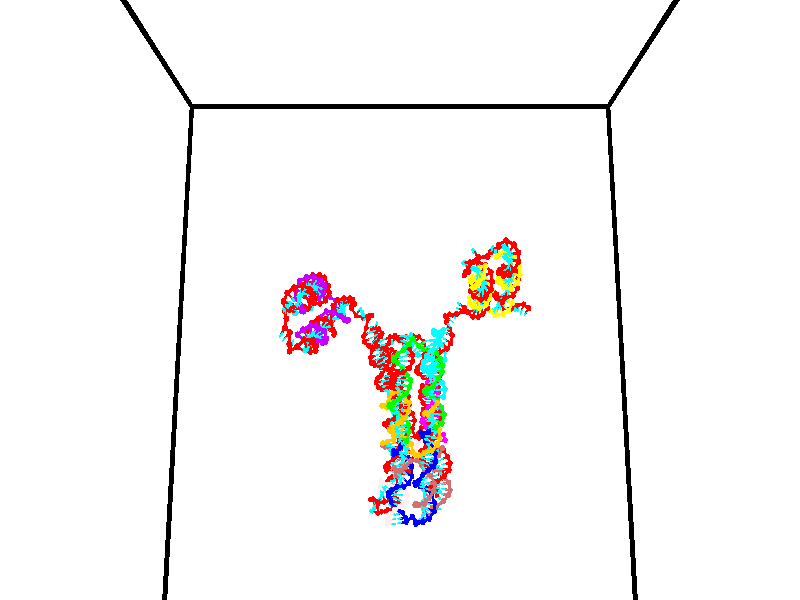 // switches for output
#declare DRAW_BASES = 1; // possible values are 0, 1; only relevant for DNA ribbons
#declare DRAW_BASES_TYPE = 3; // possible values are 1, 2, 3; only relevant for DNA ribbons
#declare DRAW_FOG = 0; // set to 1 to enable fog

#include "colors.inc"

#include "transforms.inc"
background { rgb <1, 1, 1>}

#default {
   normal{
       ripples 0.25
       frequency 0.20
       turbulence 0.2
       lambda 5
   }
	finish {
		phong 0.1
		phong_size 40.
	}
}

// original window dimensions: 1024x640


// camera settings

camera {
	sky <0, 0.179814, -0.983701>
	up <0, 0.179814, -0.983701>
	right 1.6 * <1, 0, 0>
	location <35, 94.9851, 44.8844>
	look_at <35, 29.7336, 32.9568>
	direction <0, -65.2515, -11.9276>
	angle 67.0682
}


# declare cpy_camera_pos = <35, 94.9851, 44.8844>;
# if (DRAW_FOG = 1)
fog {
	fog_type 2
	up vnormalize(cpy_camera_pos)
	color rgbt<1,1,1,0.3>
	distance 1e-5
	fog_alt 3e-3
	fog_offset 56
}
# end


// LIGHTS

# declare lum = 6;
global_settings {
	ambient_light rgb lum * <0.05, 0.05, 0.05>
	max_trace_level 15
}# declare cpy_direct_light_amount = 0.25;
light_source
{	1000 * <-1, -1.16352, -0.803886>,
	rgb lum * cpy_direct_light_amount
	parallel
}

light_source
{	1000 * <1, 1.16352, 0.803886>,
	rgb lum * cpy_direct_light_amount
	parallel
}

// strand 0

// nucleotide -1

// particle -1
sphere {
	<23.871401, 35.250385, 34.827332> 0.250000
	pigment { color rgbt <1,0,0,0> }
	no_shadow
}
cylinder {
	<24.243963, 35.143242, 34.925911>,  <24.467501, 35.078957, 34.985058>, 0.100000
	pigment { color rgbt <1,0,0,0> }
	no_shadow
}
cylinder {
	<24.243963, 35.143242, 34.925911>,  <23.871401, 35.250385, 34.827332>, 0.100000
	pigment { color rgbt <1,0,0,0> }
	no_shadow
}

// particle -1
sphere {
	<24.243963, 35.143242, 34.925911> 0.100000
	pigment { color rgbt <1,0,0,0> }
	no_shadow
}
sphere {
	0, 1
	scale<0.080000,0.200000,0.300000>
	matrix <-0.315374, -0.931929, 0.179020,
		0.181722, -0.244464, -0.952478,
		0.931406, -0.267855, 0.246450,
		24.523384, 35.062885, 34.999847>
	pigment { color rgbt <0,1,1,0> }
	no_shadow
}
cylinder {
	<24.068317, 34.697166, 34.356499>,  <23.871401, 35.250385, 34.827332>, 0.130000
	pigment { color rgbt <1,0,0,0> }
	no_shadow
}

// nucleotide -1

// particle -1
sphere {
	<24.068317, 34.697166, 34.356499> 0.250000
	pigment { color rgbt <1,0,0,0> }
	no_shadow
}
cylinder {
	<24.273188, 34.695312, 34.700047>,  <24.396111, 34.694199, 34.906174>, 0.100000
	pigment { color rgbt <1,0,0,0> }
	no_shadow
}
cylinder {
	<24.273188, 34.695312, 34.700047>,  <24.068317, 34.697166, 34.356499>, 0.100000
	pigment { color rgbt <1,0,0,0> }
	no_shadow
}

// particle -1
sphere {
	<24.273188, 34.695312, 34.700047> 0.100000
	pigment { color rgbt <1,0,0,0> }
	no_shadow
}
sphere {
	0, 1
	scale<0.080000,0.200000,0.300000>
	matrix <-0.312658, -0.932381, 0.181414,
		0.799950, -0.361448, -0.478994,
		0.512176, -0.004639, 0.858868,
		24.426840, 34.693920, 34.957706>
	pigment { color rgbt <0,1,1,0> }
	no_shadow
}
cylinder {
	<24.627899, 34.182220, 34.344532>,  <24.068317, 34.697166, 34.356499>, 0.130000
	pigment { color rgbt <1,0,0,0> }
	no_shadow
}

// nucleotide -1

// particle -1
sphere {
	<24.627899, 34.182220, 34.344532> 0.250000
	pigment { color rgbt <1,0,0,0> }
	no_shadow
}
cylinder {
	<24.427185, 34.311863, 34.665321>,  <24.306757, 34.389648, 34.857796>, 0.100000
	pigment { color rgbt <1,0,0,0> }
	no_shadow
}
cylinder {
	<24.427185, 34.311863, 34.665321>,  <24.627899, 34.182220, 34.344532>, 0.100000
	pigment { color rgbt <1,0,0,0> }
	no_shadow
}

// particle -1
sphere {
	<24.427185, 34.311863, 34.665321> 0.100000
	pigment { color rgbt <1,0,0,0> }
	no_shadow
}
sphere {
	0, 1
	scale<0.080000,0.200000,0.300000>
	matrix <-0.475305, -0.877946, 0.057422,
		0.722703, -0.352370, 0.594589,
		-0.501783, 0.324110, 0.801976,
		24.276649, 34.409096, 34.905914>
	pigment { color rgbt <0,1,1,0> }
	no_shadow
}
cylinder {
	<25.294975, 34.665092, 34.444374>,  <24.627899, 34.182220, 34.344532>, 0.130000
	pigment { color rgbt <1,0,0,0> }
	no_shadow
}

// nucleotide -1

// particle -1
sphere {
	<25.294975, 34.665092, 34.444374> 0.250000
	pigment { color rgbt <1,0,0,0> }
	no_shadow
}
cylinder {
	<25.642620, 34.488659, 34.533894>,  <25.851208, 34.382797, 34.587605>, 0.100000
	pigment { color rgbt <1,0,0,0> }
	no_shadow
}
cylinder {
	<25.642620, 34.488659, 34.533894>,  <25.294975, 34.665092, 34.444374>, 0.100000
	pigment { color rgbt <1,0,0,0> }
	no_shadow
}

// particle -1
sphere {
	<25.642620, 34.488659, 34.533894> 0.100000
	pigment { color rgbt <1,0,0,0> }
	no_shadow
}
sphere {
	0, 1
	scale<0.080000,0.200000,0.300000>
	matrix <0.471932, 0.604066, -0.642172,
		0.148061, 0.663739, 0.733164,
		0.869114, -0.441084, 0.223801,
		25.903355, 34.356335, 34.601032>
	pigment { color rgbt <0,1,1,0> }
	no_shadow
}
cylinder {
	<25.787897, 35.233292, 34.700039>,  <25.294975, 34.665092, 34.444374>, 0.130000
	pigment { color rgbt <1,0,0,0> }
	no_shadow
}

// nucleotide -1

// particle -1
sphere {
	<25.787897, 35.233292, 34.700039> 0.250000
	pigment { color rgbt <1,0,0,0> }
	no_shadow
}
cylinder {
	<25.950533, 34.903221, 34.543182>,  <26.048115, 34.705177, 34.449070>, 0.100000
	pigment { color rgbt <1,0,0,0> }
	no_shadow
}
cylinder {
	<25.950533, 34.903221, 34.543182>,  <25.787897, 35.233292, 34.700039>, 0.100000
	pigment { color rgbt <1,0,0,0> }
	no_shadow
}

// particle -1
sphere {
	<25.950533, 34.903221, 34.543182> 0.100000
	pigment { color rgbt <1,0,0,0> }
	no_shadow
}
sphere {
	0, 1
	scale<0.080000,0.200000,0.300000>
	matrix <0.709279, 0.555637, -0.433809,
		0.575854, -0.101753, 0.811195,
		0.406589, -0.825175, -0.392137,
		26.072510, 34.655670, 34.425541>
	pigment { color rgbt <0,1,1,0> }
	no_shadow
}
cylinder {
	<25.976336, 34.856125, 33.915836>,  <25.787897, 35.233292, 34.700039>, 0.130000
	pigment { color rgbt <1,0,0,0> }
	no_shadow
}

// nucleotide -1

// particle -1
sphere {
	<25.976336, 34.856125, 33.915836> 0.250000
	pigment { color rgbt <1,0,0,0> }
	no_shadow
}
cylinder {
	<26.357561, 34.751938, 33.854092>,  <26.586296, 34.689426, 33.817047>, 0.100000
	pigment { color rgbt <1,0,0,0> }
	no_shadow
}
cylinder {
	<26.357561, 34.751938, 33.854092>,  <25.976336, 34.856125, 33.915836>, 0.100000
	pigment { color rgbt <1,0,0,0> }
	no_shadow
}

// particle -1
sphere {
	<26.357561, 34.751938, 33.854092> 0.100000
	pigment { color rgbt <1,0,0,0> }
	no_shadow
}
sphere {
	0, 1
	scale<0.080000,0.200000,0.300000>
	matrix <0.168916, 0.880535, -0.442860,
		0.251267, 0.396000, 0.883204,
		0.953065, -0.260463, -0.154359,
		26.643480, 34.673798, 33.807785>
	pigment { color rgbt <0,1,1,0> }
	no_shadow
}
cylinder {
	<26.366447, 35.334305, 34.255417>,  <25.976336, 34.856125, 33.915836>, 0.130000
	pigment { color rgbt <1,0,0,0> }
	no_shadow
}

// nucleotide -1

// particle -1
sphere {
	<26.366447, 35.334305, 34.255417> 0.250000
	pigment { color rgbt <1,0,0,0> }
	no_shadow
}
cylinder {
	<26.602160, 35.178375, 33.972351>,  <26.743587, 35.084816, 33.802513>, 0.100000
	pigment { color rgbt <1,0,0,0> }
	no_shadow
}
cylinder {
	<26.602160, 35.178375, 33.972351>,  <26.366447, 35.334305, 34.255417>, 0.100000
	pigment { color rgbt <1,0,0,0> }
	no_shadow
}

// particle -1
sphere {
	<26.602160, 35.178375, 33.972351> 0.100000
	pigment { color rgbt <1,0,0,0> }
	no_shadow
}
sphere {
	0, 1
	scale<0.080000,0.200000,0.300000>
	matrix <0.139471, 0.911830, -0.386153,
		0.795800, 0.128854, 0.591692,
		0.589280, -0.389824, -0.707662,
		26.778944, 35.061428, 33.760052>
	pigment { color rgbt <0,1,1,0> }
	no_shadow
}
cylinder {
	<27.009899, 35.670425, 34.360798>,  <26.366447, 35.334305, 34.255417>, 0.130000
	pigment { color rgbt <1,0,0,0> }
	no_shadow
}

// nucleotide -1

// particle -1
sphere {
	<27.009899, 35.670425, 34.360798> 0.250000
	pigment { color rgbt <1,0,0,0> }
	no_shadow
}
cylinder {
	<26.986017, 35.538925, 33.983788>,  <26.971687, 35.460026, 33.757580>, 0.100000
	pigment { color rgbt <1,0,0,0> }
	no_shadow
}
cylinder {
	<26.986017, 35.538925, 33.983788>,  <27.009899, 35.670425, 34.360798>, 0.100000
	pigment { color rgbt <1,0,0,0> }
	no_shadow
}

// particle -1
sphere {
	<26.986017, 35.538925, 33.983788> 0.100000
	pigment { color rgbt <1,0,0,0> }
	no_shadow
}
sphere {
	0, 1
	scale<0.080000,0.200000,0.300000>
	matrix <0.302093, 0.893984, -0.330955,
		0.951407, -0.304490, 0.045938,
		-0.059705, -0.328751, -0.942527,
		26.968105, 35.440300, 33.701031>
	pigment { color rgbt <0,1,1,0> }
	no_shadow
}
cylinder {
	<27.595430, 35.936646, 34.146362>,  <27.009899, 35.670425, 34.360798>, 0.130000
	pigment { color rgbt <1,0,0,0> }
	no_shadow
}

// nucleotide -1

// particle -1
sphere {
	<27.595430, 35.936646, 34.146362> 0.250000
	pigment { color rgbt <1,0,0,0> }
	no_shadow
}
cylinder {
	<27.371181, 35.866783, 33.822586>,  <27.236633, 35.824863, 33.628319>, 0.100000
	pigment { color rgbt <1,0,0,0> }
	no_shadow
}
cylinder {
	<27.371181, 35.866783, 33.822586>,  <27.595430, 35.936646, 34.146362>, 0.100000
	pigment { color rgbt <1,0,0,0> }
	no_shadow
}

// particle -1
sphere {
	<27.371181, 35.866783, 33.822586> 0.100000
	pigment { color rgbt <1,0,0,0> }
	no_shadow
}
sphere {
	0, 1
	scale<0.080000,0.200000,0.300000>
	matrix <0.203793, 0.918336, -0.339303,
		0.802604, -0.355179, -0.479243,
		-0.560620, -0.174660, -0.809444,
		27.202995, 35.814384, 33.579754>
	pigment { color rgbt <0,1,1,0> }
	no_shadow
}
cylinder {
	<27.995651, 36.262276, 33.514214>,  <27.595430, 35.936646, 34.146362>, 0.130000
	pigment { color rgbt <1,0,0,0> }
	no_shadow
}

// nucleotide -1

// particle -1
sphere {
	<27.995651, 36.262276, 33.514214> 0.250000
	pigment { color rgbt <1,0,0,0> }
	no_shadow
}
cylinder {
	<27.607998, 36.225468, 33.422722>,  <27.375406, 36.203381, 33.367828>, 0.100000
	pigment { color rgbt <1,0,0,0> }
	no_shadow
}
cylinder {
	<27.607998, 36.225468, 33.422722>,  <27.995651, 36.262276, 33.514214>, 0.100000
	pigment { color rgbt <1,0,0,0> }
	no_shadow
}

// particle -1
sphere {
	<27.607998, 36.225468, 33.422722> 0.100000
	pigment { color rgbt <1,0,0,0> }
	no_shadow
}
sphere {
	0, 1
	scale<0.080000,0.200000,0.300000>
	matrix <-0.050805, 0.982360, -0.179965,
		0.241251, -0.162789, -0.956712,
		-0.969132, -0.092023, -0.228725,
		27.317259, 36.197861, 33.354103>
	pigment { color rgbt <0,1,1,0> }
	no_shadow
}
cylinder {
	<27.973295, 36.768055, 33.062233>,  <27.995651, 36.262276, 33.514214>, 0.130000
	pigment { color rgbt <1,0,0,0> }
	no_shadow
}

// nucleotide -1

// particle -1
sphere {
	<27.973295, 36.768055, 33.062233> 0.250000
	pigment { color rgbt <1,0,0,0> }
	no_shadow
}
cylinder {
	<27.582092, 36.694004, 33.100658>,  <27.347370, 36.649574, 33.123714>, 0.100000
	pigment { color rgbt <1,0,0,0> }
	no_shadow
}
cylinder {
	<27.582092, 36.694004, 33.100658>,  <27.973295, 36.768055, 33.062233>, 0.100000
	pigment { color rgbt <1,0,0,0> }
	no_shadow
}

// particle -1
sphere {
	<27.582092, 36.694004, 33.100658> 0.100000
	pigment { color rgbt <1,0,0,0> }
	no_shadow
}
sphere {
	0, 1
	scale<0.080000,0.200000,0.300000>
	matrix <-0.193776, 0.976888, -0.090226,
		-0.077140, -0.106856, -0.991278,
		-0.978009, -0.185126, 0.096063,
		27.288691, 36.638466, 33.129478>
	pigment { color rgbt <0,1,1,0> }
	no_shadow
}
cylinder {
	<27.582890, 37.016273, 32.420456>,  <27.973295, 36.768055, 33.062233>, 0.130000
	pigment { color rgbt <1,0,0,0> }
	no_shadow
}

// nucleotide -1

// particle -1
sphere {
	<27.582890, 37.016273, 32.420456> 0.250000
	pigment { color rgbt <1,0,0,0> }
	no_shadow
}
cylinder {
	<27.333776, 37.008957, 32.733326>,  <27.184309, 37.004566, 32.921051>, 0.100000
	pigment { color rgbt <1,0,0,0> }
	no_shadow
}
cylinder {
	<27.333776, 37.008957, 32.733326>,  <27.582890, 37.016273, 32.420456>, 0.100000
	pigment { color rgbt <1,0,0,0> }
	no_shadow
}

// particle -1
sphere {
	<27.333776, 37.008957, 32.733326> 0.100000
	pigment { color rgbt <1,0,0,0> }
	no_shadow
}
sphere {
	0, 1
	scale<0.080000,0.200000,0.300000>
	matrix <0.018639, 0.999096, 0.038210,
		-0.782172, 0.038375, -0.621880,
		-0.622784, -0.018295, 0.782180,
		27.146942, 37.003468, 32.967979>
	pigment { color rgbt <0,1,1,0> }
	no_shadow
}
cylinder {
	<27.190990, 37.635593, 32.345036>,  <27.582890, 37.016273, 32.420456>, 0.130000
	pigment { color rgbt <1,0,0,0> }
	no_shadow
}

// nucleotide -1

// particle -1
sphere {
	<27.190990, 37.635593, 32.345036> 0.250000
	pigment { color rgbt <1,0,0,0> }
	no_shadow
}
cylinder {
	<27.049238, 37.536182, 32.705624>,  <26.964188, 37.476536, 32.921978>, 0.100000
	pigment { color rgbt <1,0,0,0> }
	no_shadow
}
cylinder {
	<27.049238, 37.536182, 32.705624>,  <27.190990, 37.635593, 32.345036>, 0.100000
	pigment { color rgbt <1,0,0,0> }
	no_shadow
}

// particle -1
sphere {
	<27.049238, 37.536182, 32.705624> 0.100000
	pigment { color rgbt <1,0,0,0> }
	no_shadow
}
sphere {
	0, 1
	scale<0.080000,0.200000,0.300000>
	matrix <-0.225242, 0.958337, 0.175658,
		-0.907569, -0.140800, -0.395593,
		-0.354379, -0.248526, 0.901471,
		26.942924, 37.461624, 32.976067>
	pigment { color rgbt <0,1,1,0> }
	no_shadow
}
cylinder {
	<26.558792, 37.926842, 32.423542>,  <27.190990, 37.635593, 32.345036>, 0.130000
	pigment { color rgbt <1,0,0,0> }
	no_shadow
}

// nucleotide -1

// particle -1
sphere {
	<26.558792, 37.926842, 32.423542> 0.250000
	pigment { color rgbt <1,0,0,0> }
	no_shadow
}
cylinder {
	<26.679842, 37.873619, 32.801052>,  <26.752472, 37.841686, 33.027557>, 0.100000
	pigment { color rgbt <1,0,0,0> }
	no_shadow
}
cylinder {
	<26.679842, 37.873619, 32.801052>,  <26.558792, 37.926842, 32.423542>, 0.100000
	pigment { color rgbt <1,0,0,0> }
	no_shadow
}

// particle -1
sphere {
	<26.679842, 37.873619, 32.801052> 0.100000
	pigment { color rgbt <1,0,0,0> }
	no_shadow
}
sphere {
	0, 1
	scale<0.080000,0.200000,0.300000>
	matrix <-0.284161, 0.932580, 0.222594,
		-0.909763, -0.335547, 0.244414,
		0.302626, -0.133054, 0.943776,
		26.770630, 37.833702, 33.084187>
	pigment { color rgbt <0,1,1,0> }
	no_shadow
}
cylinder {
	<26.019789, 38.231407, 32.887959>,  <26.558792, 37.926842, 32.423542>, 0.130000
	pigment { color rgbt <1,0,0,0> }
	no_shadow
}

// nucleotide -1

// particle -1
sphere {
	<26.019789, 38.231407, 32.887959> 0.250000
	pigment { color rgbt <1,0,0,0> }
	no_shadow
}
cylinder {
	<26.352768, 38.193981, 33.106419>,  <26.552555, 38.171528, 33.237495>, 0.100000
	pigment { color rgbt <1,0,0,0> }
	no_shadow
}
cylinder {
	<26.352768, 38.193981, 33.106419>,  <26.019789, 38.231407, 32.887959>, 0.100000
	pigment { color rgbt <1,0,0,0> }
	no_shadow
}

// particle -1
sphere {
	<26.352768, 38.193981, 33.106419> 0.100000
	pigment { color rgbt <1,0,0,0> }
	no_shadow
}
sphere {
	0, 1
	scale<0.080000,0.200000,0.300000>
	matrix <-0.115253, 0.934847, 0.335824,
		-0.541985, -0.342501, 0.767428,
		0.832447, -0.093563, 0.546148,
		26.602503, 38.165913, 33.270264>
	pigment { color rgbt <0,1,1,0> }
	no_shadow
}
cylinder {
	<25.847031, 38.405201, 33.624180>,  <26.019789, 38.231407, 32.887959>, 0.130000
	pigment { color rgbt <1,0,0,0> }
	no_shadow
}

// nucleotide -1

// particle -1
sphere {
	<25.847031, 38.405201, 33.624180> 0.250000
	pigment { color rgbt <1,0,0,0> }
	no_shadow
}
cylinder {
	<26.235874, 38.476662, 33.563396>,  <26.469179, 38.519539, 33.526924>, 0.100000
	pigment { color rgbt <1,0,0,0> }
	no_shadow
}
cylinder {
	<26.235874, 38.476662, 33.563396>,  <25.847031, 38.405201, 33.624180>, 0.100000
	pigment { color rgbt <1,0,0,0> }
	no_shadow
}

// particle -1
sphere {
	<26.235874, 38.476662, 33.563396> 0.100000
	pigment { color rgbt <1,0,0,0> }
	no_shadow
}
sphere {
	0, 1
	scale<0.080000,0.200000,0.300000>
	matrix <-0.094676, 0.891690, 0.442634,
		0.214580, -0.415900, 0.883732,
		0.972107, 0.178649, -0.151963,
		26.527506, 38.530258, 33.517807>
	pigment { color rgbt <0,1,1,0> }
	no_shadow
}
cylinder {
	<25.971922, 38.826603, 34.283356>,  <25.847031, 38.405201, 33.624180>, 0.130000
	pigment { color rgbt <1,0,0,0> }
	no_shadow
}

// nucleotide -1

// particle -1
sphere {
	<25.971922, 38.826603, 34.283356> 0.250000
	pigment { color rgbt <1,0,0,0> }
	no_shadow
}
cylinder {
	<26.284019, 38.870598, 34.037064>,  <26.471279, 38.896996, 33.889290>, 0.100000
	pigment { color rgbt <1,0,0,0> }
	no_shadow
}
cylinder {
	<26.284019, 38.870598, 34.037064>,  <25.971922, 38.826603, 34.283356>, 0.100000
	pigment { color rgbt <1,0,0,0> }
	no_shadow
}

// particle -1
sphere {
	<26.284019, 38.870598, 34.037064> 0.100000
	pigment { color rgbt <1,0,0,0> }
	no_shadow
}
sphere {
	0, 1
	scale<0.080000,0.200000,0.300000>
	matrix <0.107959, 0.945959, 0.305788,
		0.616086, -0.305063, 0.726206,
		0.780246, 0.109991, -0.615726,
		26.518093, 38.903595, 33.852345>
	pigment { color rgbt <0,1,1,0> }
	no_shadow
}
cylinder {
	<26.455570, 39.021362, 34.715588>,  <25.971922, 38.826603, 34.283356>, 0.130000
	pigment { color rgbt <1,0,0,0> }
	no_shadow
}

// nucleotide -1

// particle -1
sphere {
	<26.455570, 39.021362, 34.715588> 0.250000
	pigment { color rgbt <1,0,0,0> }
	no_shadow
}
cylinder {
	<26.508411, 39.146992, 34.339523>,  <26.540117, 39.222370, 34.113884>, 0.100000
	pigment { color rgbt <1,0,0,0> }
	no_shadow
}
cylinder {
	<26.508411, 39.146992, 34.339523>,  <26.455570, 39.021362, 34.715588>, 0.100000
	pigment { color rgbt <1,0,0,0> }
	no_shadow
}

// particle -1
sphere {
	<26.508411, 39.146992, 34.339523> 0.100000
	pigment { color rgbt <1,0,0,0> }
	no_shadow
}
sphere {
	0, 1
	scale<0.080000,0.200000,0.300000>
	matrix <-0.171434, 0.941422, 0.290403,
		0.976299, 0.122813, 0.178208,
		0.132104, 0.314071, -0.940164,
		26.548042, 39.241215, 34.057476>
	pigment { color rgbt <0,1,1,0> }
	no_shadow
}
cylinder {
	<26.699671, 39.597870, 34.915127>,  <26.455570, 39.021362, 34.715588>, 0.130000
	pigment { color rgbt <1,0,0,0> }
	no_shadow
}

// nucleotide -1

// particle -1
sphere {
	<26.699671, 39.597870, 34.915127> 0.250000
	pigment { color rgbt <1,0,0,0> }
	no_shadow
}
cylinder {
	<26.625244, 39.645069, 34.524956>,  <26.580587, 39.673389, 34.290855>, 0.100000
	pigment { color rgbt <1,0,0,0> }
	no_shadow
}
cylinder {
	<26.625244, 39.645069, 34.524956>,  <26.699671, 39.597870, 34.915127>, 0.100000
	pigment { color rgbt <1,0,0,0> }
	no_shadow
}

// particle -1
sphere {
	<26.625244, 39.645069, 34.524956> 0.100000
	pigment { color rgbt <1,0,0,0> }
	no_shadow
}
sphere {
	0, 1
	scale<0.080000,0.200000,0.300000>
	matrix <-0.386766, 0.903814, 0.183116,
		0.903211, 0.411333, -0.122531,
		-0.186067, 0.118002, -0.975425,
		26.569424, 39.680470, 34.232327>
	pigment { color rgbt <0,1,1,0> }
	no_shadow
}
cylinder {
	<27.133099, 40.113823, 34.714214>,  <26.699671, 39.597870, 34.915127>, 0.130000
	pigment { color rgbt <1,0,0,0> }
	no_shadow
}

// nucleotide -1

// particle -1
sphere {
	<27.133099, 40.113823, 34.714214> 0.250000
	pigment { color rgbt <1,0,0,0> }
	no_shadow
}
cylinder {
	<26.807459, 40.091030, 34.483044>,  <26.612076, 40.077354, 34.344341>, 0.100000
	pigment { color rgbt <1,0,0,0> }
	no_shadow
}
cylinder {
	<26.807459, 40.091030, 34.483044>,  <27.133099, 40.113823, 34.714214>, 0.100000
	pigment { color rgbt <1,0,0,0> }
	no_shadow
}

// particle -1
sphere {
	<26.807459, 40.091030, 34.483044> 0.100000
	pigment { color rgbt <1,0,0,0> }
	no_shadow
}
sphere {
	0, 1
	scale<0.080000,0.200000,0.300000>
	matrix <-0.213971, 0.954592, 0.207295,
		0.539871, 0.292417, -0.789323,
		-0.814098, -0.056980, -0.577925,
		26.563229, 40.073936, 34.309666>
	pigment { color rgbt <0,1,1,0> }
	no_shadow
}
cylinder {
	<27.124184, 40.816391, 34.521866>,  <27.133099, 40.113823, 34.714214>, 0.130000
	pigment { color rgbt <1,0,0,0> }
	no_shadow
}

// nucleotide -1

// particle -1
sphere {
	<27.124184, 40.816391, 34.521866> 0.250000
	pigment { color rgbt <1,0,0,0> }
	no_shadow
}
cylinder {
	<26.768061, 40.656017, 34.435516>,  <26.554386, 40.559792, 34.383705>, 0.100000
	pigment { color rgbt <1,0,0,0> }
	no_shadow
}
cylinder {
	<26.768061, 40.656017, 34.435516>,  <27.124184, 40.816391, 34.521866>, 0.100000
	pigment { color rgbt <1,0,0,0> }
	no_shadow
}

// particle -1
sphere {
	<26.768061, 40.656017, 34.435516> 0.100000
	pigment { color rgbt <1,0,0,0> }
	no_shadow
}
sphere {
	0, 1
	scale<0.080000,0.200000,0.300000>
	matrix <-0.451684, 0.837688, 0.307017,
		0.057743, 0.370848, -0.926897,
		-0.890307, -0.400936, -0.215877,
		26.500969, 40.535736, 34.370754>
	pigment { color rgbt <0,1,1,0> }
	no_shadow
}
cylinder {
	<26.838022, 41.390289, 34.259575>,  <27.124184, 40.816391, 34.521866>, 0.130000
	pigment { color rgbt <1,0,0,0> }
	no_shadow
}

// nucleotide -1

// particle -1
sphere {
	<26.838022, 41.390289, 34.259575> 0.250000
	pigment { color rgbt <1,0,0,0> }
	no_shadow
}
cylinder {
	<26.545753, 41.133057, 34.351280>,  <26.370392, 40.978718, 34.406303>, 0.100000
	pigment { color rgbt <1,0,0,0> }
	no_shadow
}
cylinder {
	<26.545753, 41.133057, 34.351280>,  <26.838022, 41.390289, 34.259575>, 0.100000
	pigment { color rgbt <1,0,0,0> }
	no_shadow
}

// particle -1
sphere {
	<26.545753, 41.133057, 34.351280> 0.100000
	pigment { color rgbt <1,0,0,0> }
	no_shadow
}
sphere {
	0, 1
	scale<0.080000,0.200000,0.300000>
	matrix <-0.598563, 0.764916, 0.237961,
		-0.328394, 0.036644, -0.943830,
		-0.730671, -0.643086, 0.229260,
		26.326551, 40.940132, 34.420059>
	pigment { color rgbt <0,1,1,0> }
	no_shadow
}
cylinder {
	<26.234829, 41.719807, 34.037640>,  <26.838022, 41.390289, 34.259575>, 0.130000
	pigment { color rgbt <1,0,0,0> }
	no_shadow
}

// nucleotide -1

// particle -1
sphere {
	<26.234829, 41.719807, 34.037640> 0.250000
	pigment { color rgbt <1,0,0,0> }
	no_shadow
}
cylinder {
	<26.143856, 41.466656, 34.333679>,  <26.089272, 41.314766, 34.511303>, 0.100000
	pigment { color rgbt <1,0,0,0> }
	no_shadow
}
cylinder {
	<26.143856, 41.466656, 34.333679>,  <26.234829, 41.719807, 34.037640>, 0.100000
	pigment { color rgbt <1,0,0,0> }
	no_shadow
}

// particle -1
sphere {
	<26.143856, 41.466656, 34.333679> 0.100000
	pigment { color rgbt <1,0,0,0> }
	no_shadow
}
sphere {
	0, 1
	scale<0.080000,0.200000,0.300000>
	matrix <-0.663355, 0.657090, 0.358041,
		-0.712905, -0.409516, -0.569265,
		-0.227435, -0.632874, 0.740098,
		26.075626, 41.276794, 34.555710>
	pigment { color rgbt <0,1,1,0> }
	no_shadow
}
cylinder {
	<25.498878, 41.957600, 34.260490>,  <26.234829, 41.719807, 34.037640>, 0.130000
	pigment { color rgbt <1,0,0,0> }
	no_shadow
}

// nucleotide -1

// particle -1
sphere {
	<25.498878, 41.957600, 34.260490> 0.250000
	pigment { color rgbt <1,0,0,0> }
	no_shadow
}
cylinder {
	<25.648359, 41.763229, 34.576523>,  <25.738049, 41.646606, 34.766140>, 0.100000
	pigment { color rgbt <1,0,0,0> }
	no_shadow
}
cylinder {
	<25.648359, 41.763229, 34.576523>,  <25.498878, 41.957600, 34.260490>, 0.100000
	pigment { color rgbt <1,0,0,0> }
	no_shadow
}

// particle -1
sphere {
	<25.648359, 41.763229, 34.576523> 0.100000
	pigment { color rgbt <1,0,0,0> }
	no_shadow
}
sphere {
	0, 1
	scale<0.080000,0.200000,0.300000>
	matrix <-0.631471, 0.490630, 0.600438,
		-0.679405, -0.723296, -0.123500,
		0.373702, -0.485927, 0.790077,
		25.760469, 41.617451, 34.813545>
	pigment { color rgbt <0,1,1,0> }
	no_shadow
}
cylinder {
	<24.938625, 42.077354, 34.679821>,  <25.498878, 41.957600, 34.260490>, 0.130000
	pigment { color rgbt <1,0,0,0> }
	no_shadow
}

// nucleotide -1

// particle -1
sphere {
	<24.938625, 42.077354, 34.679821> 0.250000
	pigment { color rgbt <1,0,0,0> }
	no_shadow
}
cylinder {
	<25.215424, 41.933807, 34.930378>,  <25.381502, 41.847679, 35.080711>, 0.100000
	pigment { color rgbt <1,0,0,0> }
	no_shadow
}
cylinder {
	<25.215424, 41.933807, 34.930378>,  <24.938625, 42.077354, 34.679821>, 0.100000
	pigment { color rgbt <1,0,0,0> }
	no_shadow
}

// particle -1
sphere {
	<25.215424, 41.933807, 34.930378> 0.100000
	pigment { color rgbt <1,0,0,0> }
	no_shadow
}
sphere {
	0, 1
	scale<0.080000,0.200000,0.300000>
	matrix <-0.475654, 0.426057, 0.769564,
		-0.543046, -0.830477, 0.124133,
		0.691993, -0.358865, 0.626388,
		25.423021, 41.826149, 35.118294>
	pigment { color rgbt <0,1,1,0> }
	no_shadow
}
cylinder {
	<24.567144, 41.737988, 35.255188>,  <24.938625, 42.077354, 34.679821>, 0.130000
	pigment { color rgbt <1,0,0,0> }
	no_shadow
}

// nucleotide -1

// particle -1
sphere {
	<24.567144, 41.737988, 35.255188> 0.250000
	pigment { color rgbt <1,0,0,0> }
	no_shadow
}
cylinder {
	<24.915863, 41.895855, 35.371262>,  <25.125093, 41.990574, 35.440907>, 0.100000
	pigment { color rgbt <1,0,0,0> }
	no_shadow
}
cylinder {
	<24.915863, 41.895855, 35.371262>,  <24.567144, 41.737988, 35.255188>, 0.100000
	pigment { color rgbt <1,0,0,0> }
	no_shadow
}

// particle -1
sphere {
	<24.915863, 41.895855, 35.371262> 0.100000
	pigment { color rgbt <1,0,0,0> }
	no_shadow
}
sphere {
	0, 1
	scale<0.080000,0.200000,0.300000>
	matrix <-0.484825, 0.610352, 0.626431,
		0.070117, -0.686810, 0.723447,
		0.871796, 0.394669, 0.290187,
		25.177402, 42.014256, 35.458317>
	pigment { color rgbt <0,1,1,0> }
	no_shadow
}
cylinder {
	<24.668650, 41.661304, 35.935047>,  <24.567144, 41.737988, 35.255188>, 0.130000
	pigment { color rgbt <1,0,0,0> }
	no_shadow
}

// nucleotide -1

// particle -1
sphere {
	<24.668650, 41.661304, 35.935047> 0.250000
	pigment { color rgbt <1,0,0,0> }
	no_shadow
}
cylinder {
	<24.849144, 42.002254, 35.829338>,  <24.957441, 42.206825, 35.765911>, 0.100000
	pigment { color rgbt <1,0,0,0> }
	no_shadow
}
cylinder {
	<24.849144, 42.002254, 35.829338>,  <24.668650, 41.661304, 35.935047>, 0.100000
	pigment { color rgbt <1,0,0,0> }
	no_shadow
}

// particle -1
sphere {
	<24.849144, 42.002254, 35.829338> 0.100000
	pigment { color rgbt <1,0,0,0> }
	no_shadow
}
sphere {
	0, 1
	scale<0.080000,0.200000,0.300000>
	matrix <-0.536538, 0.495764, 0.682894,
		0.713100, -0.166353, 0.681039,
		0.451237, 0.852376, -0.264275,
		24.984514, 42.257969, 35.750057>
	pigment { color rgbt <0,1,1,0> }
	no_shadow
}
cylinder {
	<24.902586, 42.013298, 36.605083>,  <24.668650, 41.661304, 35.935047>, 0.130000
	pigment { color rgbt <1,0,0,0> }
	no_shadow
}

// nucleotide -1

// particle -1
sphere {
	<24.902586, 42.013298, 36.605083> 0.250000
	pigment { color rgbt <1,0,0,0> }
	no_shadow
}
cylinder {
	<24.844067, 42.274734, 36.308052>,  <24.808954, 42.431595, 36.129833>, 0.100000
	pigment { color rgbt <1,0,0,0> }
	no_shadow
}
cylinder {
	<24.844067, 42.274734, 36.308052>,  <24.902586, 42.013298, 36.605083>, 0.100000
	pigment { color rgbt <1,0,0,0> }
	no_shadow
}

// particle -1
sphere {
	<24.844067, 42.274734, 36.308052> 0.100000
	pigment { color rgbt <1,0,0,0> }
	no_shadow
}
sphere {
	0, 1
	scale<0.080000,0.200000,0.300000>
	matrix <-0.538928, 0.576816, 0.613872,
		0.829550, 0.490003, 0.267851,
		-0.146299, 0.653590, -0.742574,
		24.800177, 42.470810, 36.085281>
	pigment { color rgbt <0,1,1,0> }
	no_shadow
}
cylinder {
	<24.769388, 41.863689, 37.256069>,  <24.902586, 42.013298, 36.605083>, 0.130000
	pigment { color rgbt <1,0,0,0> }
	no_shadow
}

// nucleotide -1

// particle -1
sphere {
	<24.769388, 41.863689, 37.256069> 0.250000
	pigment { color rgbt <1,0,0,0> }
	no_shadow
}
cylinder {
	<24.615120, 42.031693, 37.584667>,  <24.522558, 42.132492, 37.781826>, 0.100000
	pigment { color rgbt <1,0,0,0> }
	no_shadow
}
cylinder {
	<24.615120, 42.031693, 37.584667>,  <24.769388, 41.863689, 37.256069>, 0.100000
	pigment { color rgbt <1,0,0,0> }
	no_shadow
}

// particle -1
sphere {
	<24.615120, 42.031693, 37.584667> 0.100000
	pigment { color rgbt <1,0,0,0> }
	no_shadow
}
sphere {
	0, 1
	scale<0.080000,0.200000,0.300000>
	matrix <0.560966, -0.600156, 0.570201,
		0.732512, 0.680741, -0.004146,
		-0.385671, 0.420005, 0.821495,
		24.499418, 42.157696, 37.831116>
	pigment { color rgbt <0,1,1,0> }
	no_shadow
}
cylinder {
	<25.298120, 42.230236, 37.657742>,  <24.769388, 41.863689, 37.256069>, 0.130000
	pigment { color rgbt <1,0,0,0> }
	no_shadow
}

// nucleotide -1

// particle -1
sphere {
	<25.298120, 42.230236, 37.657742> 0.250000
	pigment { color rgbt <1,0,0,0> }
	no_shadow
}
cylinder {
	<25.010096, 42.097408, 37.901463>,  <24.837280, 42.017712, 38.047695>, 0.100000
	pigment { color rgbt <1,0,0,0> }
	no_shadow
}
cylinder {
	<25.010096, 42.097408, 37.901463>,  <25.298120, 42.230236, 37.657742>, 0.100000
	pigment { color rgbt <1,0,0,0> }
	no_shadow
}

// particle -1
sphere {
	<25.010096, 42.097408, 37.901463> 0.100000
	pigment { color rgbt <1,0,0,0> }
	no_shadow
}
sphere {
	0, 1
	scale<0.080000,0.200000,0.300000>
	matrix <0.684919, -0.481022, 0.547270,
		0.111356, 0.811387, 0.573804,
		-0.720060, -0.332067, 0.609299,
		24.794077, 41.997787, 38.084251>
	pigment { color rgbt <0,1,1,0> }
	no_shadow
}
cylinder {
	<25.295925, 42.413437, 38.525787>,  <25.298120, 42.230236, 37.657742>, 0.130000
	pigment { color rgbt <1,0,0,0> }
	no_shadow
}

// nucleotide -1

// particle -1
sphere {
	<25.295925, 42.413437, 38.525787> 0.250000
	pigment { color rgbt <1,0,0,0> }
	no_shadow
}
cylinder {
	<25.203392, 42.075287, 38.333195>,  <25.147871, 41.872398, 38.217640>, 0.100000
	pigment { color rgbt <1,0,0,0> }
	no_shadow
}
cylinder {
	<25.203392, 42.075287, 38.333195>,  <25.295925, 42.413437, 38.525787>, 0.100000
	pigment { color rgbt <1,0,0,0> }
	no_shadow
}

// particle -1
sphere {
	<25.203392, 42.075287, 38.333195> 0.100000
	pigment { color rgbt <1,0,0,0> }
	no_shadow
}
sphere {
	0, 1
	scale<0.080000,0.200000,0.300000>
	matrix <0.860948, -0.408358, 0.303334,
		-0.453048, -0.344360, 0.822292,
		-0.231334, -0.845376, -0.481482,
		25.133991, 41.821674, 38.188751>
	pigment { color rgbt <0,1,1,0> }
	no_shadow
}
cylinder {
	<25.237677, 41.815762, 39.001488>,  <25.295925, 42.413437, 38.525787>, 0.130000
	pigment { color rgbt <1,0,0,0> }
	no_shadow
}

// nucleotide -1

// particle -1
sphere {
	<25.237677, 41.815762, 39.001488> 0.250000
	pigment { color rgbt <1,0,0,0> }
	no_shadow
}
cylinder {
	<25.337547, 41.696011, 38.633133>,  <25.397469, 41.624161, 38.412121>, 0.100000
	pigment { color rgbt <1,0,0,0> }
	no_shadow
}
cylinder {
	<25.337547, 41.696011, 38.633133>,  <25.237677, 41.815762, 39.001488>, 0.100000
	pigment { color rgbt <1,0,0,0> }
	no_shadow
}

// particle -1
sphere {
	<25.337547, 41.696011, 38.633133> 0.100000
	pigment { color rgbt <1,0,0,0> }
	no_shadow
}
sphere {
	0, 1
	scale<0.080000,0.200000,0.300000>
	matrix <0.913690, -0.242102, 0.326430,
		-0.320675, -0.922908, 0.213091,
		0.249675, -0.299378, -0.920888,
		25.412451, 41.606197, 38.356865>
	pigment { color rgbt <0,1,1,0> }
	no_shadow
}
cylinder {
	<25.861006, 41.714573, 38.664375>,  <25.237677, 41.815762, 39.001488>, 0.130000
	pigment { color rgbt <1,0,0,0> }
	no_shadow
}

// nucleotide -1

// particle -1
sphere {
	<25.861006, 41.714573, 38.664375> 0.250000
	pigment { color rgbt <1,0,0,0> }
	no_shadow
}
cylinder {
	<26.231869, 41.712669, 38.814232>,  <26.454386, 41.711525, 38.904148>, 0.100000
	pigment { color rgbt <1,0,0,0> }
	no_shadow
}
cylinder {
	<26.231869, 41.712669, 38.814232>,  <25.861006, 41.714573, 38.664375>, 0.100000
	pigment { color rgbt <1,0,0,0> }
	no_shadow
}

// particle -1
sphere {
	<26.231869, 41.712669, 38.814232> 0.100000
	pigment { color rgbt <1,0,0,0> }
	no_shadow
}
sphere {
	0, 1
	scale<0.080000,0.200000,0.300000>
	matrix <0.159600, -0.899643, -0.406411,
		0.338982, 0.436600, -0.833350,
		0.927156, -0.004763, 0.374644,
		26.510015, 41.711239, 38.926624>
	pigment { color rgbt <0,1,1,0> }
	no_shadow
}
cylinder {
	<26.466684, 41.692528, 38.137680>,  <25.861006, 41.714573, 38.664375>, 0.130000
	pigment { color rgbt <1,0,0,0> }
	no_shadow
}

// nucleotide -1

// particle -1
sphere {
	<26.466684, 41.692528, 38.137680> 0.250000
	pigment { color rgbt <1,0,0,0> }
	no_shadow
}
cylinder {
	<26.591322, 41.517548, 38.475094>,  <26.666103, 41.412560, 38.677544>, 0.100000
	pigment { color rgbt <1,0,0,0> }
	no_shadow
}
cylinder {
	<26.591322, 41.517548, 38.475094>,  <26.466684, 41.692528, 38.137680>, 0.100000
	pigment { color rgbt <1,0,0,0> }
	no_shadow
}

// particle -1
sphere {
	<26.591322, 41.517548, 38.475094> 0.100000
	pigment { color rgbt <1,0,0,0> }
	no_shadow
}
sphere {
	0, 1
	scale<0.080000,0.200000,0.300000>
	matrix <0.052179, -0.878512, -0.474863,
		0.948782, 0.191978, -0.250912,
		0.311592, -0.437449, 0.843534,
		26.684799, 41.386314, 38.728153>
	pigment { color rgbt <0,1,1,0> }
	no_shadow
}
cylinder {
	<27.237610, 41.376495, 38.098049>,  <26.466684, 41.692528, 38.137680>, 0.130000
	pigment { color rgbt <1,0,0,0> }
	no_shadow
}

// nucleotide -1

// particle -1
sphere {
	<27.237610, 41.376495, 38.098049> 0.250000
	pigment { color rgbt <1,0,0,0> }
	no_shadow
}
cylinder {
	<26.967247, 41.173931, 38.312225>,  <26.805029, 41.052391, 38.440731>, 0.100000
	pigment { color rgbt <1,0,0,0> }
	no_shadow
}
cylinder {
	<26.967247, 41.173931, 38.312225>,  <27.237610, 41.376495, 38.098049>, 0.100000
	pigment { color rgbt <1,0,0,0> }
	no_shadow
}

// particle -1
sphere {
	<26.967247, 41.173931, 38.312225> 0.100000
	pigment { color rgbt <1,0,0,0> }
	no_shadow
}
sphere {
	0, 1
	scale<0.080000,0.200000,0.300000>
	matrix <0.165805, -0.812389, -0.559046,
		0.718092, -0.289086, 0.633066,
		-0.675908, -0.506412, 0.535438,
		26.764475, 41.022007, 38.472858>
	pigment { color rgbt <0,1,1,0> }
	no_shadow
}
cylinder {
	<27.468534, 40.797901, 38.485767>,  <27.237610, 41.376495, 38.098049>, 0.130000
	pigment { color rgbt <1,0,0,0> }
	no_shadow
}

// nucleotide -1

// particle -1
sphere {
	<27.468534, 40.797901, 38.485767> 0.250000
	pigment { color rgbt <1,0,0,0> }
	no_shadow
}
cylinder {
	<27.091324, 40.739952, 38.365959>,  <26.864998, 40.705181, 38.294075>, 0.100000
	pigment { color rgbt <1,0,0,0> }
	no_shadow
}
cylinder {
	<27.091324, 40.739952, 38.365959>,  <27.468534, 40.797901, 38.485767>, 0.100000
	pigment { color rgbt <1,0,0,0> }
	no_shadow
}

// particle -1
sphere {
	<27.091324, 40.739952, 38.365959> 0.100000
	pigment { color rgbt <1,0,0,0> }
	no_shadow
}
sphere {
	0, 1
	scale<0.080000,0.200000,0.300000>
	matrix <0.238275, -0.922376, -0.304051,
		-0.232222, -0.358096, 0.904345,
		-0.943026, -0.144876, -0.299522,
		26.808416, 40.696491, 38.276104>
	pigment { color rgbt <0,1,1,0> }
	no_shadow
}
cylinder {
	<27.324362, 40.184830, 38.786083>,  <27.468534, 40.797901, 38.485767>, 0.130000
	pigment { color rgbt <1,0,0,0> }
	no_shadow
}

// nucleotide -1

// particle -1
sphere {
	<27.324362, 40.184830, 38.786083> 0.250000
	pigment { color rgbt <1,0,0,0> }
	no_shadow
}
cylinder {
	<27.080696, 40.232040, 38.472397>,  <26.934496, 40.260368, 38.284187>, 0.100000
	pigment { color rgbt <1,0,0,0> }
	no_shadow
}
cylinder {
	<27.080696, 40.232040, 38.472397>,  <27.324362, 40.184830, 38.786083>, 0.100000
	pigment { color rgbt <1,0,0,0> }
	no_shadow
}

// particle -1
sphere {
	<27.080696, 40.232040, 38.472397> 0.100000
	pigment { color rgbt <1,0,0,0> }
	no_shadow
}
sphere {
	0, 1
	scale<0.080000,0.200000,0.300000>
	matrix <0.159328, -0.950486, -0.266816,
		-0.776874, -0.287482, 0.560198,
		-0.609165, 0.118028, -0.784211,
		26.897947, 40.267448, 38.237133>
	pigment { color rgbt <0,1,1,0> }
	no_shadow
}
cylinder {
	<26.737469, 39.664356, 38.798496>,  <27.324362, 40.184830, 38.786083>, 0.130000
	pigment { color rgbt <1,0,0,0> }
	no_shadow
}

// nucleotide -1

// particle -1
sphere {
	<26.737469, 39.664356, 38.798496> 0.250000
	pigment { color rgbt <1,0,0,0> }
	no_shadow
}
cylinder {
	<26.796564, 39.785046, 38.421745>,  <26.832022, 39.857460, 38.195694>, 0.100000
	pigment { color rgbt <1,0,0,0> }
	no_shadow
}
cylinder {
	<26.796564, 39.785046, 38.421745>,  <26.737469, 39.664356, 38.798496>, 0.100000
	pigment { color rgbt <1,0,0,0> }
	no_shadow
}

// particle -1
sphere {
	<26.796564, 39.785046, 38.421745> 0.100000
	pigment { color rgbt <1,0,0,0> }
	no_shadow
}
sphere {
	0, 1
	scale<0.080000,0.200000,0.300000>
	matrix <0.182533, -0.944289, -0.273862,
		-0.972037, -0.131464, -0.194583,
		0.147740, 0.301721, -0.941880,
		26.840885, 39.875561, 38.139183>
	pigment { color rgbt <0,1,1,0> }
	no_shadow
}
cylinder {
	<26.557861, 39.129807, 38.476994>,  <26.737469, 39.664356, 38.798496>, 0.130000
	pigment { color rgbt <1,0,0,0> }
	no_shadow
}

// nucleotide -1

// particle -1
sphere {
	<26.557861, 39.129807, 38.476994> 0.250000
	pigment { color rgbt <1,0,0,0> }
	no_shadow
}
cylinder {
	<26.739843, 39.323074, 38.177776>,  <26.849031, 39.439037, 37.998245>, 0.100000
	pigment { color rgbt <1,0,0,0> }
	no_shadow
}
cylinder {
	<26.739843, 39.323074, 38.177776>,  <26.557861, 39.129807, 38.476994>, 0.100000
	pigment { color rgbt <1,0,0,0> }
	no_shadow
}

// particle -1
sphere {
	<26.739843, 39.323074, 38.177776> 0.100000
	pigment { color rgbt <1,0,0,0> }
	no_shadow
}
sphere {
	0, 1
	scale<0.080000,0.200000,0.300000>
	matrix <0.211431, -0.874595, -0.436326,
		-0.865052, 0.040349, -0.500057,
		0.454953, 0.483172, -0.748039,
		26.876329, 39.468025, 37.953365>
	pigment { color rgbt <0,1,1,0> }
	no_shadow
}
cylinder {
	<26.201387, 39.011173, 37.821808>,  <26.557861, 39.129807, 38.476994>, 0.130000
	pigment { color rgbt <1,0,0,0> }
	no_shadow
}

// nucleotide -1

// particle -1
sphere {
	<26.201387, 39.011173, 37.821808> 0.250000
	pigment { color rgbt <1,0,0,0> }
	no_shadow
}
cylinder {
	<26.585011, 39.102226, 37.754410>,  <26.815186, 39.156857, 37.713970>, 0.100000
	pigment { color rgbt <1,0,0,0> }
	no_shadow
}
cylinder {
	<26.585011, 39.102226, 37.754410>,  <26.201387, 39.011173, 37.821808>, 0.100000
	pigment { color rgbt <1,0,0,0> }
	no_shadow
}

// particle -1
sphere {
	<26.585011, 39.102226, 37.754410> 0.100000
	pigment { color rgbt <1,0,0,0> }
	no_shadow
}
sphere {
	0, 1
	scale<0.080000,0.200000,0.300000>
	matrix <0.083282, -0.795331, -0.600428,
		-0.270683, 0.561813, -0.781727,
		0.959059, 0.227629, -0.168494,
		26.872728, 39.170513, 37.703861>
	pigment { color rgbt <0,1,1,0> }
	no_shadow
}
cylinder {
	<26.298803, 38.822304, 37.117901>,  <26.201387, 39.011173, 37.821808>, 0.130000
	pigment { color rgbt <1,0,0,0> }
	no_shadow
}

// nucleotide -1

// particle -1
sphere {
	<26.298803, 38.822304, 37.117901> 0.250000
	pigment { color rgbt <1,0,0,0> }
	no_shadow
}
cylinder {
	<26.683073, 38.866646, 37.219738>,  <26.913635, 38.893250, 37.280838>, 0.100000
	pigment { color rgbt <1,0,0,0> }
	no_shadow
}
cylinder {
	<26.683073, 38.866646, 37.219738>,  <26.298803, 38.822304, 37.117901>, 0.100000
	pigment { color rgbt <1,0,0,0> }
	no_shadow
}

// particle -1
sphere {
	<26.683073, 38.866646, 37.219738> 0.100000
	pigment { color rgbt <1,0,0,0> }
	no_shadow
}
sphere {
	0, 1
	scale<0.080000,0.200000,0.300000>
	matrix <0.257170, -0.700999, -0.665180,
		0.104728, 0.704494, -0.701940,
		0.960675, 0.110855, 0.254589,
		26.971275, 38.899902, 37.296116>
	pigment { color rgbt <0,1,1,0> }
	no_shadow
}
cylinder {
	<26.675783, 38.793736, 36.439663>,  <26.298803, 38.822304, 37.117901>, 0.130000
	pigment { color rgbt <1,0,0,0> }
	no_shadow
}

// nucleotide -1

// particle -1
sphere {
	<26.675783, 38.793736, 36.439663> 0.250000
	pigment { color rgbt <1,0,0,0> }
	no_shadow
}
cylinder {
	<26.923960, 38.689495, 36.735538>,  <27.072866, 38.626949, 36.913063>, 0.100000
	pigment { color rgbt <1,0,0,0> }
	no_shadow
}
cylinder {
	<26.923960, 38.689495, 36.735538>,  <26.675783, 38.793736, 36.439663>, 0.100000
	pigment { color rgbt <1,0,0,0> }
	no_shadow
}

// particle -1
sphere {
	<26.923960, 38.689495, 36.735538> 0.100000
	pigment { color rgbt <1,0,0,0> }
	no_shadow
}
sphere {
	0, 1
	scale<0.080000,0.200000,0.300000>
	matrix <0.357550, -0.745456, -0.562542,
		0.698005, 0.613500, -0.369334,
		0.620441, -0.260601, 0.739689,
		27.110092, 38.611313, 36.957447>
	pigment { color rgbt <0,1,1,0> }
	no_shadow
}
cylinder {
	<27.232756, 38.530926, 36.093887>,  <26.675783, 38.793736, 36.439663>, 0.130000
	pigment { color rgbt <1,0,0,0> }
	no_shadow
}

// nucleotide -1

// particle -1
sphere {
	<27.232756, 38.530926, 36.093887> 0.250000
	pigment { color rgbt <1,0,0,0> }
	no_shadow
}
cylinder {
	<27.301689, 38.391861, 36.462547>,  <27.343048, 38.308422, 36.683743>, 0.100000
	pigment { color rgbt <1,0,0,0> }
	no_shadow
}
cylinder {
	<27.301689, 38.391861, 36.462547>,  <27.232756, 38.530926, 36.093887>, 0.100000
	pigment { color rgbt <1,0,0,0> }
	no_shadow
}

// particle -1
sphere {
	<27.301689, 38.391861, 36.462547> 0.100000
	pigment { color rgbt <1,0,0,0> }
	no_shadow
}
sphere {
	0, 1
	scale<0.080000,0.200000,0.300000>
	matrix <0.441716, -0.809024, -0.387773,
		0.880448, 0.473932, 0.014147,
		0.172332, -0.347663, 0.921647,
		27.353390, 38.287563, 36.739040>
	pigment { color rgbt <0,1,1,0> }
	no_shadow
}
cylinder {
	<27.879601, 38.301662, 36.063965>,  <27.232756, 38.530926, 36.093887>, 0.130000
	pigment { color rgbt <1,0,0,0> }
	no_shadow
}

// nucleotide -1

// particle -1
sphere {
	<27.879601, 38.301662, 36.063965> 0.250000
	pigment { color rgbt <1,0,0,0> }
	no_shadow
}
cylinder {
	<27.709108, 38.121777, 36.377930>,  <27.606813, 38.013844, 36.566307>, 0.100000
	pigment { color rgbt <1,0,0,0> }
	no_shadow
}
cylinder {
	<27.709108, 38.121777, 36.377930>,  <27.879601, 38.301662, 36.063965>, 0.100000
	pigment { color rgbt <1,0,0,0> }
	no_shadow
}

// particle -1
sphere {
	<27.709108, 38.121777, 36.377930> 0.100000
	pigment { color rgbt <1,0,0,0> }
	no_shadow
}
sphere {
	0, 1
	scale<0.080000,0.200000,0.300000>
	matrix <0.425052, -0.865489, -0.265066,
		0.798536, 0.220649, 0.560048,
		-0.426229, -0.449714, 0.784912,
		27.581240, 37.986862, 36.613403>
	pigment { color rgbt <0,1,1,0> }
	no_shadow
}
cylinder {
	<28.391724, 37.824661, 36.268707>,  <27.879601, 38.301662, 36.063965>, 0.130000
	pigment { color rgbt <1,0,0,0> }
	no_shadow
}

// nucleotide -1

// particle -1
sphere {
	<28.391724, 37.824661, 36.268707> 0.250000
	pigment { color rgbt <1,0,0,0> }
	no_shadow
}
cylinder {
	<28.043367, 37.692089, 36.413872>,  <27.834354, 37.612545, 36.500973>, 0.100000
	pigment { color rgbt <1,0,0,0> }
	no_shadow
}
cylinder {
	<28.043367, 37.692089, 36.413872>,  <28.391724, 37.824661, 36.268707>, 0.100000
	pigment { color rgbt <1,0,0,0> }
	no_shadow
}

// particle -1
sphere {
	<28.043367, 37.692089, 36.413872> 0.100000
	pigment { color rgbt <1,0,0,0> }
	no_shadow
}
sphere {
	0, 1
	scale<0.080000,0.200000,0.300000>
	matrix <0.302194, -0.943437, -0.136401,
		0.387593, -0.009121, 0.921786,
		-0.870891, -0.331426, 0.362913,
		27.782101, 37.592663, 36.522747>
	pigment { color rgbt <0,1,1,0> }
	no_shadow
}
cylinder {
	<28.562983, 37.494255, 36.819012>,  <28.391724, 37.824661, 36.268707>, 0.130000
	pigment { color rgbt <1,0,0,0> }
	no_shadow
}

// nucleotide -1

// particle -1
sphere {
	<28.562983, 37.494255, 36.819012> 0.250000
	pigment { color rgbt <1,0,0,0> }
	no_shadow
}
cylinder {
	<28.219376, 37.325756, 36.702637>,  <28.013212, 37.224659, 36.632812>, 0.100000
	pigment { color rgbt <1,0,0,0> }
	no_shadow
}
cylinder {
	<28.219376, 37.325756, 36.702637>,  <28.562983, 37.494255, 36.819012>, 0.100000
	pigment { color rgbt <1,0,0,0> }
	no_shadow
}

// particle -1
sphere {
	<28.219376, 37.325756, 36.702637> 0.100000
	pigment { color rgbt <1,0,0,0> }
	no_shadow
}
sphere {
	0, 1
	scale<0.080000,0.200000,0.300000>
	matrix <0.502017, -0.804503, -0.317417,
		-0.100347, -0.418720, 0.902554,
		-0.859017, -0.421245, -0.290934,
		27.961670, 37.199383, 36.615356>
	pigment { color rgbt <0,1,1,0> }
	no_shadow
}
cylinder {
	<28.573641, 36.689606, 37.085766>,  <28.562983, 37.494255, 36.819012>, 0.130000
	pigment { color rgbt <1,0,0,0> }
	no_shadow
}

// nucleotide -1

// particle -1
sphere {
	<28.573641, 36.689606, 37.085766> 0.250000
	pigment { color rgbt <1,0,0,0> }
	no_shadow
}
cylinder {
	<28.309437, 36.730701, 36.788265>,  <28.150913, 36.755360, 36.609764>, 0.100000
	pigment { color rgbt <1,0,0,0> }
	no_shadow
}
cylinder {
	<28.309437, 36.730701, 36.788265>,  <28.573641, 36.689606, 37.085766>, 0.100000
	pigment { color rgbt <1,0,0,0> }
	no_shadow
}

// particle -1
sphere {
	<28.309437, 36.730701, 36.788265> 0.100000
	pigment { color rgbt <1,0,0,0> }
	no_shadow
}
sphere {
	0, 1
	scale<0.080000,0.200000,0.300000>
	matrix <0.374661, -0.813346, -0.445081,
		-0.650656, -0.572637, 0.498733,
		-0.660512, 0.102739, -0.743753,
		28.111282, 36.761524, 36.565140>
	pigment { color rgbt <0,1,1,0> }
	no_shadow
}
cylinder {
	<28.536106, 36.034809, 36.848747>,  <28.573641, 36.689606, 37.085766>, 0.130000
	pigment { color rgbt <1,0,0,0> }
	no_shadow
}

// nucleotide -1

// particle -1
sphere {
	<28.536106, 36.034809, 36.848747> 0.250000
	pigment { color rgbt <1,0,0,0> }
	no_shadow
}
cylinder {
	<28.360773, 36.221012, 36.541199>,  <28.255573, 36.332733, 36.356670>, 0.100000
	pigment { color rgbt <1,0,0,0> }
	no_shadow
}
cylinder {
	<28.360773, 36.221012, 36.541199>,  <28.536106, 36.034809, 36.848747>, 0.100000
	pigment { color rgbt <1,0,0,0> }
	no_shadow
}

// particle -1
sphere {
	<28.360773, 36.221012, 36.541199> 0.100000
	pigment { color rgbt <1,0,0,0> }
	no_shadow
}
sphere {
	0, 1
	scale<0.080000,0.200000,0.300000>
	matrix <0.479921, -0.602067, -0.638115,
		-0.759961, -0.648706, 0.040499,
		-0.438332, 0.465506, -0.768875,
		28.229273, 36.360664, 36.310535>
	pigment { color rgbt <0,1,1,0> }
	no_shadow
}
cylinder {
	<28.090416, 35.590332, 36.473690>,  <28.536106, 36.034809, 36.848747>, 0.130000
	pigment { color rgbt <1,0,0,0> }
	no_shadow
}

// nucleotide -1

// particle -1
sphere {
	<28.090416, 35.590332, 36.473690> 0.250000
	pigment { color rgbt <1,0,0,0> }
	no_shadow
}
cylinder {
	<28.235294, 35.878124, 36.236656>,  <28.322222, 36.050800, 36.094437>, 0.100000
	pigment { color rgbt <1,0,0,0> }
	no_shadow
}
cylinder {
	<28.235294, 35.878124, 36.236656>,  <28.090416, 35.590332, 36.473690>, 0.100000
	pigment { color rgbt <1,0,0,0> }
	no_shadow
}

// particle -1
sphere {
	<28.235294, 35.878124, 36.236656> 0.100000
	pigment { color rgbt <1,0,0,0> }
	no_shadow
}
sphere {
	0, 1
	scale<0.080000,0.200000,0.300000>
	matrix <0.399947, -0.694214, -0.598422,
		-0.841936, -0.020257, -0.539196,
		0.362196, 0.719483, -0.592586,
		28.343952, 36.093967, 36.058880>
	pigment { color rgbt <0,1,1,0> }
	no_shadow
}
cylinder {
	<28.204018, 35.296452, 35.833622>,  <28.090416, 35.590332, 36.473690>, 0.130000
	pigment { color rgbt <1,0,0,0> }
	no_shadow
}

// nucleotide -1

// particle -1
sphere {
	<28.204018, 35.296452, 35.833622> 0.250000
	pigment { color rgbt <1,0,0,0> }
	no_shadow
}
cylinder {
	<28.394726, 35.635025, 35.738766>,  <28.509151, 35.838169, 35.681854>, 0.100000
	pigment { color rgbt <1,0,0,0> }
	no_shadow
}
cylinder {
	<28.394726, 35.635025, 35.738766>,  <28.204018, 35.296452, 35.833622>, 0.100000
	pigment { color rgbt <1,0,0,0> }
	no_shadow
}

// particle -1
sphere {
	<28.394726, 35.635025, 35.738766> 0.100000
	pigment { color rgbt <1,0,0,0> }
	no_shadow
}
sphere {
	0, 1
	scale<0.080000,0.200000,0.300000>
	matrix <0.358832, -0.433679, -0.826536,
		-0.802452, 0.308975, -0.510495,
		0.476770, 0.846437, -0.237137,
		28.537756, 35.888958, 35.667625>
	pigment { color rgbt <0,1,1,0> }
	no_shadow
}
cylinder {
	<28.121387, 35.390709, 35.109158>,  <28.204018, 35.296452, 35.833622>, 0.130000
	pigment { color rgbt <1,0,0,0> }
	no_shadow
}

// nucleotide -1

// particle -1
sphere {
	<28.121387, 35.390709, 35.109158> 0.250000
	pigment { color rgbt <1,0,0,0> }
	no_shadow
}
cylinder {
	<28.434155, 35.615742, 35.216564>,  <28.621815, 35.750763, 35.281010>, 0.100000
	pigment { color rgbt <1,0,0,0> }
	no_shadow
}
cylinder {
	<28.434155, 35.615742, 35.216564>,  <28.121387, 35.390709, 35.109158>, 0.100000
	pigment { color rgbt <1,0,0,0> }
	no_shadow
}

// particle -1
sphere {
	<28.434155, 35.615742, 35.216564> 0.100000
	pigment { color rgbt <1,0,0,0> }
	no_shadow
}
sphere {
	0, 1
	scale<0.080000,0.200000,0.300000>
	matrix <0.564708, -0.456804, -0.687339,
		-0.264027, 0.689077, -0.674880,
		0.781917, 0.562586, 0.268519,
		28.668730, 35.784519, 35.297119>
	pigment { color rgbt <0,1,1,0> }
	no_shadow
}
cylinder {
	<28.307636, 35.621815, 34.504253>,  <28.121387, 35.390709, 35.109158>, 0.130000
	pigment { color rgbt <1,0,0,0> }
	no_shadow
}

// nucleotide -1

// particle -1
sphere {
	<28.307636, 35.621815, 34.504253> 0.250000
	pigment { color rgbt <1,0,0,0> }
	no_shadow
}
cylinder {
	<28.615398, 35.668999, 34.755363>,  <28.800056, 35.697311, 34.906029>, 0.100000
	pigment { color rgbt <1,0,0,0> }
	no_shadow
}
cylinder {
	<28.615398, 35.668999, 34.755363>,  <28.307636, 35.621815, 34.504253>, 0.100000
	pigment { color rgbt <1,0,0,0> }
	no_shadow
}

// particle -1
sphere {
	<28.615398, 35.668999, 34.755363> 0.100000
	pigment { color rgbt <1,0,0,0> }
	no_shadow
}
sphere {
	0, 1
	scale<0.080000,0.200000,0.300000>
	matrix <0.596536, -0.484087, -0.640160,
		0.228380, 0.867032, -0.442830,
		0.769407, 0.117964, 0.627771,
		28.846220, 35.704388, 34.943695>
	pigment { color rgbt <0,1,1,0> }
	no_shadow
}
cylinder {
	<28.770153, 35.844025, 34.076221>,  <28.307636, 35.621815, 34.504253>, 0.130000
	pigment { color rgbt <1,0,0,0> }
	no_shadow
}

// nucleotide -1

// particle -1
sphere {
	<28.770153, 35.844025, 34.076221> 0.250000
	pigment { color rgbt <1,0,0,0> }
	no_shadow
}
cylinder {
	<28.945854, 35.664013, 34.387226>,  <29.051275, 35.556004, 34.573830>, 0.100000
	pigment { color rgbt <1,0,0,0> }
	no_shadow
}
cylinder {
	<28.945854, 35.664013, 34.387226>,  <28.770153, 35.844025, 34.076221>, 0.100000
	pigment { color rgbt <1,0,0,0> }
	no_shadow
}

// particle -1
sphere {
	<28.945854, 35.664013, 34.387226> 0.100000
	pigment { color rgbt <1,0,0,0> }
	no_shadow
}
sphere {
	0, 1
	scale<0.080000,0.200000,0.300000>
	matrix <0.473738, -0.619324, -0.626107,
		0.763302, 0.643357, -0.058841,
		0.439252, -0.450034, 0.777514,
		29.077629, 35.529003, 34.620480>
	pigment { color rgbt <0,1,1,0> }
	no_shadow
}
cylinder {
	<29.399361, 35.685070, 33.898159>,  <28.770153, 35.844025, 34.076221>, 0.130000
	pigment { color rgbt <1,0,0,0> }
	no_shadow
}

// nucleotide -1

// particle -1
sphere {
	<29.399361, 35.685070, 33.898159> 0.250000
	pigment { color rgbt <1,0,0,0> }
	no_shadow
}
cylinder {
	<29.379450, 35.424725, 34.201183>,  <29.367504, 35.268517, 34.382999>, 0.100000
	pigment { color rgbt <1,0,0,0> }
	no_shadow
}
cylinder {
	<29.379450, 35.424725, 34.201183>,  <29.399361, 35.685070, 33.898159>, 0.100000
	pigment { color rgbt <1,0,0,0> }
	no_shadow
}

// particle -1
sphere {
	<29.379450, 35.424725, 34.201183> 0.100000
	pigment { color rgbt <1,0,0,0> }
	no_shadow
}
sphere {
	0, 1
	scale<0.080000,0.200000,0.300000>
	matrix <0.320255, -0.728851, -0.605155,
		0.946023, 0.212490, 0.244722,
		-0.049777, -0.650864, 0.757560,
		29.364517, 35.229465, 34.428452>
	pigment { color rgbt <0,1,1,0> }
	no_shadow
}
cylinder {
	<29.952364, 35.235588, 33.816826>,  <29.399361, 35.685070, 33.898159>, 0.130000
	pigment { color rgbt <1,0,0,0> }
	no_shadow
}

// nucleotide -1

// particle -1
sphere {
	<29.952364, 35.235588, 33.816826> 0.250000
	pigment { color rgbt <1,0,0,0> }
	no_shadow
}
cylinder {
	<29.686724, 35.044758, 34.047085>,  <29.527340, 34.930260, 34.185242>, 0.100000
	pigment { color rgbt <1,0,0,0> }
	no_shadow
}
cylinder {
	<29.686724, 35.044758, 34.047085>,  <29.952364, 35.235588, 33.816826>, 0.100000
	pigment { color rgbt <1,0,0,0> }
	no_shadow
}

// particle -1
sphere {
	<29.686724, 35.044758, 34.047085> 0.100000
	pigment { color rgbt <1,0,0,0> }
	no_shadow
}
sphere {
	0, 1
	scale<0.080000,0.200000,0.300000>
	matrix <0.184819, -0.850812, -0.491896,
		0.724441, -0.220277, 0.653195,
		-0.664099, -0.477072, 0.575651,
		29.487494, 34.901638, 34.219780>
	pigment { color rgbt <0,1,1,0> }
	no_shadow
}
cylinder {
	<30.220469, 34.603748, 33.819096>,  <29.952364, 35.235588, 33.816826>, 0.130000
	pigment { color rgbt <1,0,0,0> }
	no_shadow
}

// nucleotide -1

// particle -1
sphere {
	<30.220469, 34.603748, 33.819096> 0.250000
	pigment { color rgbt <1,0,0,0> }
	no_shadow
}
cylinder {
	<29.873278, 34.515217, 33.996918>,  <29.664963, 34.462097, 34.103611>, 0.100000
	pigment { color rgbt <1,0,0,0> }
	no_shadow
}
cylinder {
	<29.873278, 34.515217, 33.996918>,  <30.220469, 34.603748, 33.819096>, 0.100000
	pigment { color rgbt <1,0,0,0> }
	no_shadow
}

// particle -1
sphere {
	<29.873278, 34.515217, 33.996918> 0.100000
	pigment { color rgbt <1,0,0,0> }
	no_shadow
}
sphere {
	0, 1
	scale<0.080000,0.200000,0.300000>
	matrix <-0.099420, -0.799626, -0.592211,
		0.486550, -0.558224, 0.672053,
		-0.867977, -0.221325, 0.444557,
		29.612885, 34.448818, 34.130283>
	pigment { color rgbt <0,1,1,0> }
	no_shadow
}
cylinder {
	<30.349499, 33.973980, 34.081493>,  <30.220469, 34.603748, 33.819096>, 0.130000
	pigment { color rgbt <1,0,0,0> }
	no_shadow
}

// nucleotide -1

// particle -1
sphere {
	<30.349499, 33.973980, 34.081493> 0.250000
	pigment { color rgbt <1,0,0,0> }
	no_shadow
}
cylinder {
	<29.955023, 34.019051, 34.032948>,  <29.718336, 34.046093, 34.003819>, 0.100000
	pigment { color rgbt <1,0,0,0> }
	no_shadow
}
cylinder {
	<29.955023, 34.019051, 34.032948>,  <30.349499, 33.973980, 34.081493>, 0.100000
	pigment { color rgbt <1,0,0,0> }
	no_shadow
}

// particle -1
sphere {
	<29.955023, 34.019051, 34.032948> 0.100000
	pigment { color rgbt <1,0,0,0> }
	no_shadow
}
sphere {
	0, 1
	scale<0.080000,0.200000,0.300000>
	matrix <-0.032607, -0.850612, -0.524782,
		-0.162365, -0.513579, 0.842541,
		-0.986192, 0.112679, -0.121363,
		29.659164, 34.052853, 33.996540>
	pigment { color rgbt <0,1,1,0> }
	no_shadow
}
cylinder {
	<29.960390, 33.315647, 34.314857>,  <30.349499, 33.973980, 34.081493>, 0.130000
	pigment { color rgbt <1,0,0,0> }
	no_shadow
}

// nucleotide -1

// particle -1
sphere {
	<29.960390, 33.315647, 34.314857> 0.250000
	pigment { color rgbt <1,0,0,0> }
	no_shadow
}
cylinder {
	<29.810541, 33.516651, 34.003178>,  <29.720633, 33.637253, 33.816170>, 0.100000
	pigment { color rgbt <1,0,0,0> }
	no_shadow
}
cylinder {
	<29.810541, 33.516651, 34.003178>,  <29.960390, 33.315647, 34.314857>, 0.100000
	pigment { color rgbt <1,0,0,0> }
	no_shadow
}

// particle -1
sphere {
	<29.810541, 33.516651, 34.003178> 0.100000
	pigment { color rgbt <1,0,0,0> }
	no_shadow
}
sphere {
	0, 1
	scale<0.080000,0.200000,0.300000>
	matrix <-0.043924, -0.849070, -0.526451,
		-0.926137, -0.162994, 0.340152,
		-0.374621, 0.502507, -0.779196,
		29.698154, 33.667404, 33.769421>
	pigment { color rgbt <0,1,1,0> }
	no_shadow
}
cylinder {
	<30.422918, 33.088680, 34.919155>,  <29.960390, 33.315647, 34.314857>, 0.130000
	pigment { color rgbt <1,0,0,0> }
	no_shadow
}

// nucleotide -1

// particle -1
sphere {
	<30.422918, 33.088680, 34.919155> 0.250000
	pigment { color rgbt <1,0,0,0> }
	no_shadow
}
cylinder {
	<30.676514, 33.245327, 34.652416>,  <30.828671, 33.339317, 34.492371>, 0.100000
	pigment { color rgbt <1,0,0,0> }
	no_shadow
}
cylinder {
	<30.676514, 33.245327, 34.652416>,  <30.422918, 33.088680, 34.919155>, 0.100000
	pigment { color rgbt <1,0,0,0> }
	no_shadow
}

// particle -1
sphere {
	<30.676514, 33.245327, 34.652416> 0.100000
	pigment { color rgbt <1,0,0,0> }
	no_shadow
}
sphere {
	0, 1
	scale<0.080000,0.200000,0.300000>
	matrix <0.458036, 0.504627, 0.731816,
		0.623106, -0.769405, 0.140551,
		0.633989, 0.391622, -0.666851,
		30.866711, 33.362812, 34.452362>
	pigment { color rgbt <0,1,1,0> }
	no_shadow
}
cylinder {
	<31.189142, 33.025379, 35.133179>,  <30.422918, 33.088680, 34.919155>, 0.130000
	pigment { color rgbt <1,0,0,0> }
	no_shadow
}

// nucleotide -1

// particle -1
sphere {
	<31.189142, 33.025379, 35.133179> 0.250000
	pigment { color rgbt <1,0,0,0> }
	no_shadow
}
cylinder {
	<31.147148, 33.359180, 34.916813>,  <31.121952, 33.559460, 34.786995>, 0.100000
	pigment { color rgbt <1,0,0,0> }
	no_shadow
}
cylinder {
	<31.147148, 33.359180, 34.916813>,  <31.189142, 33.025379, 35.133179>, 0.100000
	pigment { color rgbt <1,0,0,0> }
	no_shadow
}

// particle -1
sphere {
	<31.147148, 33.359180, 34.916813> 0.100000
	pigment { color rgbt <1,0,0,0> }
	no_shadow
}
sphere {
	0, 1
	scale<0.080000,0.200000,0.300000>
	matrix <0.398833, 0.533590, 0.745798,
		0.910994, -0.137435, -0.388846,
		-0.104986, 0.834502, -0.540911,
		31.115652, 33.609531, 34.754539>
	pigment { color rgbt <0,1,1,0> }
	no_shadow
}
cylinder {
	<31.820114, 33.384598, 35.015945>,  <31.189142, 33.025379, 35.133179>, 0.130000
	pigment { color rgbt <1,0,0,0> }
	no_shadow
}

// nucleotide -1

// particle -1
sphere {
	<31.820114, 33.384598, 35.015945> 0.250000
	pigment { color rgbt <1,0,0,0> }
	no_shadow
}
cylinder {
	<31.524128, 33.653625, 35.020050>,  <31.346537, 33.815041, 35.022514>, 0.100000
	pigment { color rgbt <1,0,0,0> }
	no_shadow
}
cylinder {
	<31.524128, 33.653625, 35.020050>,  <31.820114, 33.384598, 35.015945>, 0.100000
	pigment { color rgbt <1,0,0,0> }
	no_shadow
}

// particle -1
sphere {
	<31.524128, 33.653625, 35.020050> 0.100000
	pigment { color rgbt <1,0,0,0> }
	no_shadow
}
sphere {
	0, 1
	scale<0.080000,0.200000,0.300000>
	matrix <0.427162, 0.458071, 0.779553,
		0.519601, 0.581226, -0.626252,
		-0.739965, 0.672567, 0.010263,
		31.302139, 33.855396, 35.023129>
	pigment { color rgbt <0,1,1,0> }
	no_shadow
}
cylinder {
	<32.119198, 34.075687, 35.091541>,  <31.820114, 33.384598, 35.015945>, 0.130000
	pigment { color rgbt <1,0,0,0> }
	no_shadow
}

// nucleotide -1

// particle -1
sphere {
	<32.119198, 34.075687, 35.091541> 0.250000
	pigment { color rgbt <1,0,0,0> }
	no_shadow
}
cylinder {
	<31.757942, 34.000195, 35.245800>,  <31.541189, 33.954899, 35.338356>, 0.100000
	pigment { color rgbt <1,0,0,0> }
	no_shadow
}
cylinder {
	<31.757942, 34.000195, 35.245800>,  <32.119198, 34.075687, 35.091541>, 0.100000
	pigment { color rgbt <1,0,0,0> }
	no_shadow
}

// particle -1
sphere {
	<31.757942, 34.000195, 35.245800> 0.100000
	pigment { color rgbt <1,0,0,0> }
	no_shadow
}
sphere {
	0, 1
	scale<0.080000,0.200000,0.300000>
	matrix <0.341692, 0.227955, 0.911747,
		-0.259985, 0.955206, -0.141386,
		-0.903136, -0.188730, 0.385651,
		31.487001, 33.943577, 35.361496>
	pigment { color rgbt <0,1,1,0> }
	no_shadow
}
cylinder {
	<31.771019, 34.647125, 35.479858>,  <32.119198, 34.075687, 35.091541>, 0.130000
	pigment { color rgbt <1,0,0,0> }
	no_shadow
}

// nucleotide -1

// particle -1
sphere {
	<31.771019, 34.647125, 35.479858> 0.250000
	pigment { color rgbt <1,0,0,0> }
	no_shadow
}
cylinder {
	<31.682438, 34.277077, 35.603214>,  <31.629290, 34.055046, 35.677227>, 0.100000
	pigment { color rgbt <1,0,0,0> }
	no_shadow
}
cylinder {
	<31.682438, 34.277077, 35.603214>,  <31.771019, 34.647125, 35.479858>, 0.100000
	pigment { color rgbt <1,0,0,0> }
	no_shadow
}

// particle -1
sphere {
	<31.682438, 34.277077, 35.603214> 0.100000
	pigment { color rgbt <1,0,0,0> }
	no_shadow
}
sphere {
	0, 1
	scale<0.080000,0.200000,0.300000>
	matrix <0.574019, 0.131986, 0.808135,
		-0.788328, 0.355985, 0.501810,
		-0.221452, -0.925124, 0.308391,
		31.616003, 33.999538, 35.695732>
	pigment { color rgbt <0,1,1,0> }
	no_shadow
}
cylinder {
	<31.580887, 34.631111, 36.242596>,  <31.771019, 34.647125, 35.479858>, 0.130000
	pigment { color rgbt <1,0,0,0> }
	no_shadow
}

// nucleotide -1

// particle -1
sphere {
	<31.580887, 34.631111, 36.242596> 0.250000
	pigment { color rgbt <1,0,0,0> }
	no_shadow
}
cylinder {
	<31.692505, 34.250912, 36.187908>,  <31.759476, 34.022793, 36.155094>, 0.100000
	pigment { color rgbt <1,0,0,0> }
	no_shadow
}
cylinder {
	<31.692505, 34.250912, 36.187908>,  <31.580887, 34.631111, 36.242596>, 0.100000
	pigment { color rgbt <1,0,0,0> }
	no_shadow
}

// particle -1
sphere {
	<31.692505, 34.250912, 36.187908> 0.100000
	pigment { color rgbt <1,0,0,0> }
	no_shadow
}
sphere {
	0, 1
	scale<0.080000,0.200000,0.300000>
	matrix <0.376568, -0.022664, 0.926112,
		-0.883364, -0.309910, 0.351602,
		0.279043, -0.950496, -0.136723,
		31.776218, 33.965763, 36.146893>
	pigment { color rgbt <0,1,1,0> }
	no_shadow
}
cylinder {
	<31.293739, 34.156475, 36.888103>,  <31.580887, 34.631111, 36.242596>, 0.130000
	pigment { color rgbt <1,0,0,0> }
	no_shadow
}

// nucleotide -1

// particle -1
sphere {
	<31.293739, 34.156475, 36.888103> 0.250000
	pigment { color rgbt <1,0,0,0> }
	no_shadow
}
cylinder {
	<31.594032, 33.975361, 36.695694>,  <31.774208, 33.866692, 36.580246>, 0.100000
	pigment { color rgbt <1,0,0,0> }
	no_shadow
}
cylinder {
	<31.594032, 33.975361, 36.695694>,  <31.293739, 34.156475, 36.888103>, 0.100000
	pigment { color rgbt <1,0,0,0> }
	no_shadow
}

// particle -1
sphere {
	<31.594032, 33.975361, 36.695694> 0.100000
	pigment { color rgbt <1,0,0,0> }
	no_shadow
}
sphere {
	0, 1
	scale<0.080000,0.200000,0.300000>
	matrix <0.467222, -0.150846, 0.871177,
		-0.467016, -0.878767, 0.098306,
		0.750733, -0.452784, -0.481027,
		31.819252, 33.839527, 36.551388>
	pigment { color rgbt <0,1,1,0> }
	no_shadow
}
cylinder {
	<31.340544, 33.628918, 37.272343>,  <31.293739, 34.156475, 36.888103>, 0.130000
	pigment { color rgbt <1,0,0,0> }
	no_shadow
}

// nucleotide -1

// particle -1
sphere {
	<31.340544, 33.628918, 37.272343> 0.250000
	pigment { color rgbt <1,0,0,0> }
	no_shadow
}
cylinder {
	<31.706245, 33.631836, 37.110313>,  <31.925667, 33.633587, 37.013096>, 0.100000
	pigment { color rgbt <1,0,0,0> }
	no_shadow
}
cylinder {
	<31.706245, 33.631836, 37.110313>,  <31.340544, 33.628918, 37.272343>, 0.100000
	pigment { color rgbt <1,0,0,0> }
	no_shadow
}

// particle -1
sphere {
	<31.706245, 33.631836, 37.110313> 0.100000
	pigment { color rgbt <1,0,0,0> }
	no_shadow
}
sphere {
	0, 1
	scale<0.080000,0.200000,0.300000>
	matrix <0.401756, -0.145255, 0.904153,
		-0.052242, -0.989367, -0.135732,
		0.914255, 0.007297, -0.405073,
		31.980522, 33.634026, 36.988792>
	pigment { color rgbt <0,1,1,0> }
	no_shadow
}
cylinder {
	<31.773867, 32.970348, 37.564213>,  <31.340544, 33.628918, 37.272343>, 0.130000
	pigment { color rgbt <1,0,0,0> }
	no_shadow
}

// nucleotide -1

// particle -1
sphere {
	<31.773867, 32.970348, 37.564213> 0.250000
	pigment { color rgbt <1,0,0,0> }
	no_shadow
}
cylinder {
	<32.034588, 33.250694, 37.448322>,  <32.191021, 33.418903, 37.378788>, 0.100000
	pigment { color rgbt <1,0,0,0> }
	no_shadow
}
cylinder {
	<32.034588, 33.250694, 37.448322>,  <31.773867, 32.970348, 37.564213>, 0.100000
	pigment { color rgbt <1,0,0,0> }
	no_shadow
}

// particle -1
sphere {
	<32.034588, 33.250694, 37.448322> 0.100000
	pigment { color rgbt <1,0,0,0> }
	no_shadow
}
sphere {
	0, 1
	scale<0.080000,0.200000,0.300000>
	matrix <0.568153, -0.198212, 0.798695,
		0.502352, -0.685199, -0.527394,
		0.651801, 0.700867, -0.289726,
		32.230129, 33.460953, 37.361404>
	pigment { color rgbt <0,1,1,0> }
	no_shadow
}
cylinder {
	<32.422836, 32.776684, 37.662144>,  <31.773867, 32.970348, 37.564213>, 0.130000
	pigment { color rgbt <1,0,0,0> }
	no_shadow
}

// nucleotide -1

// particle -1
sphere {
	<32.422836, 32.776684, 37.662144> 0.250000
	pigment { color rgbt <1,0,0,0> }
	no_shadow
}
cylinder {
	<32.466015, 33.172318, 37.622036>,  <32.491920, 33.409698, 37.597973>, 0.100000
	pigment { color rgbt <1,0,0,0> }
	no_shadow
}
cylinder {
	<32.466015, 33.172318, 37.622036>,  <32.422836, 32.776684, 37.662144>, 0.100000
	pigment { color rgbt <1,0,0,0> }
	no_shadow
}

// particle -1
sphere {
	<32.466015, 33.172318, 37.622036> 0.100000
	pigment { color rgbt <1,0,0,0> }
	no_shadow
}
sphere {
	0, 1
	scale<0.080000,0.200000,0.300000>
	matrix <0.578376, 0.019551, 0.815536,
		0.808597, -0.146025, -0.569955,
		0.107945, 0.989088, -0.100266,
		32.498398, 33.469044, 37.591957>
	pigment { color rgbt <0,1,1,0> }
	no_shadow
}
cylinder {
	<33.093235, 32.797585, 37.831089>,  <32.422836, 32.776684, 37.662144>, 0.130000
	pigment { color rgbt <1,0,0,0> }
	no_shadow
}

// nucleotide -1

// particle -1
sphere {
	<33.093235, 32.797585, 37.831089> 0.250000
	pigment { color rgbt <1,0,0,0> }
	no_shadow
}
cylinder {
	<32.916172, 33.152321, 37.884109>,  <32.809933, 33.365162, 37.915920>, 0.100000
	pigment { color rgbt <1,0,0,0> }
	no_shadow
}
cylinder {
	<32.916172, 33.152321, 37.884109>,  <33.093235, 32.797585, 37.831089>, 0.100000
	pigment { color rgbt <1,0,0,0> }
	no_shadow
}

// particle -1
sphere {
	<32.916172, 33.152321, 37.884109> 0.100000
	pigment { color rgbt <1,0,0,0> }
	no_shadow
}
sphere {
	0, 1
	scale<0.080000,0.200000,0.300000>
	matrix <0.463729, 0.099889, 0.880328,
		0.767470, 0.451151, -0.455470,
		-0.442657, 0.886840, 0.132550,
		32.783375, 33.418373, 37.923874>
	pigment { color rgbt <0,1,1,0> }
	no_shadow
}
cylinder {
	<33.647575, 33.215572, 37.964199>,  <33.093235, 32.797585, 37.831089>, 0.130000
	pigment { color rgbt <1,0,0,0> }
	no_shadow
}

// nucleotide -1

// particle -1
sphere {
	<33.647575, 33.215572, 37.964199> 0.250000
	pigment { color rgbt <1,0,0,0> }
	no_shadow
}
cylinder {
	<33.320953, 33.413826, 38.082577>,  <33.124981, 33.532780, 38.153603>, 0.100000
	pigment { color rgbt <1,0,0,0> }
	no_shadow
}
cylinder {
	<33.320953, 33.413826, 38.082577>,  <33.647575, 33.215572, 37.964199>, 0.100000
	pigment { color rgbt <1,0,0,0> }
	no_shadow
}

// particle -1
sphere {
	<33.320953, 33.413826, 38.082577> 0.100000
	pigment { color rgbt <1,0,0,0> }
	no_shadow
}
sphere {
	0, 1
	scale<0.080000,0.200000,0.300000>
	matrix <0.504318, 0.363043, 0.783494,
		0.280886, 0.789017, -0.546403,
		-0.816558, 0.495633, 0.295941,
		33.075985, 33.562515, 38.171360>
	pigment { color rgbt <0,1,1,0> }
	no_shadow
}
cylinder {
	<33.885498, 33.803337, 38.389362>,  <33.647575, 33.215572, 37.964199>, 0.130000
	pigment { color rgbt <1,0,0,0> }
	no_shadow
}

// nucleotide -1

// particle -1
sphere {
	<33.885498, 33.803337, 38.389362> 0.250000
	pigment { color rgbt <1,0,0,0> }
	no_shadow
}
cylinder {
	<33.506756, 33.787685, 38.517071>,  <33.279510, 33.778294, 38.593697>, 0.100000
	pigment { color rgbt <1,0,0,0> }
	no_shadow
}
cylinder {
	<33.506756, 33.787685, 38.517071>,  <33.885498, 33.803337, 38.389362>, 0.100000
	pigment { color rgbt <1,0,0,0> }
	no_shadow
}

// particle -1
sphere {
	<33.506756, 33.787685, 38.517071> 0.100000
	pigment { color rgbt <1,0,0,0> }
	no_shadow
}
sphere {
	0, 1
	scale<0.080000,0.200000,0.300000>
	matrix <0.319262, 0.006708, 0.947643,
		-0.039221, 0.999212, 0.006141,
		-0.946855, -0.039128, 0.319273,
		33.222698, 33.775948, 38.612854>
	pigment { color rgbt <0,1,1,0> }
	no_shadow
}
cylinder {
	<33.954231, 34.280586, 38.972290>,  <33.885498, 33.803337, 38.389362>, 0.130000
	pigment { color rgbt <1,0,0,0> }
	no_shadow
}

// nucleotide -1

// particle -1
sphere {
	<33.954231, 34.280586, 38.972290> 0.250000
	pigment { color rgbt <1,0,0,0> }
	no_shadow
}
cylinder {
	<33.622143, 34.060535, 39.008263>,  <33.422890, 33.928505, 39.029846>, 0.100000
	pigment { color rgbt <1,0,0,0> }
	no_shadow
}
cylinder {
	<33.622143, 34.060535, 39.008263>,  <33.954231, 34.280586, 38.972290>, 0.100000
	pigment { color rgbt <1,0,0,0> }
	no_shadow
}

// particle -1
sphere {
	<33.622143, 34.060535, 39.008263> 0.100000
	pigment { color rgbt <1,0,0,0> }
	no_shadow
}
sphere {
	0, 1
	scale<0.080000,0.200000,0.300000>
	matrix <0.105006, 0.004097, 0.994463,
		-0.547452, 0.835070, 0.054366,
		-0.830223, -0.550129, 0.089930,
		33.373077, 33.895496, 39.035240>
	pigment { color rgbt <0,1,1,0> }
	no_shadow
}
cylinder {
	<33.644680, 34.554684, 39.572384>,  <33.954231, 34.280586, 38.972290>, 0.130000
	pigment { color rgbt <1,0,0,0> }
	no_shadow
}

// nucleotide -1

// particle -1
sphere {
	<33.644680, 34.554684, 39.572384> 0.250000
	pigment { color rgbt <1,0,0,0> }
	no_shadow
}
cylinder {
	<33.474239, 34.195850, 39.525600>,  <33.371975, 33.980549, 39.497528>, 0.100000
	pigment { color rgbt <1,0,0,0> }
	no_shadow
}
cylinder {
	<33.474239, 34.195850, 39.525600>,  <33.644680, 34.554684, 39.572384>, 0.100000
	pigment { color rgbt <1,0,0,0> }
	no_shadow
}

// particle -1
sphere {
	<33.474239, 34.195850, 39.525600> 0.100000
	pigment { color rgbt <1,0,0,0> }
	no_shadow
}
sphere {
	0, 1
	scale<0.080000,0.200000,0.300000>
	matrix <0.051776, -0.153256, 0.986829,
		-0.903192, 0.414436, 0.111750,
		-0.426104, -0.897082, -0.116961,
		33.346409, 33.926727, 39.490513>
	pigment { color rgbt <0,1,1,0> }
	no_shadow
}
cylinder {
	<33.173569, 34.438366, 40.094746>,  <33.644680, 34.554684, 39.572384>, 0.130000
	pigment { color rgbt <1,0,0,0> }
	no_shadow
}

// nucleotide -1

// particle -1
sphere {
	<33.173569, 34.438366, 40.094746> 0.250000
	pigment { color rgbt <1,0,0,0> }
	no_shadow
}
cylinder {
	<33.282127, 34.078236, 39.958649>,  <33.347263, 33.862160, 39.876991>, 0.100000
	pigment { color rgbt <1,0,0,0> }
	no_shadow
}
cylinder {
	<33.282127, 34.078236, 39.958649>,  <33.173569, 34.438366, 40.094746>, 0.100000
	pigment { color rgbt <1,0,0,0> }
	no_shadow
}

// particle -1
sphere {
	<33.282127, 34.078236, 39.958649> 0.100000
	pigment { color rgbt <1,0,0,0> }
	no_shadow
}
sphere {
	0, 1
	scale<0.080000,0.200000,0.300000>
	matrix <-0.008384, -0.355708, 0.934560,
		-0.962431, -0.250786, -0.104087,
		0.271399, -0.900321, -0.340242,
		33.363548, 33.808140, 39.856575>
	pigment { color rgbt <0,1,1,0> }
	no_shadow
}
cylinder {
	<32.744862, 34.063625, 40.434994>,  <33.173569, 34.438366, 40.094746>, 0.130000
	pigment { color rgbt <1,0,0,0> }
	no_shadow
}

// nucleotide -1

// particle -1
sphere {
	<32.744862, 34.063625, 40.434994> 0.250000
	pigment { color rgbt <1,0,0,0> }
	no_shadow
}
cylinder {
	<33.047626, 33.820030, 40.340145>,  <33.229286, 33.673874, 40.283237>, 0.100000
	pigment { color rgbt <1,0,0,0> }
	no_shadow
}
cylinder {
	<33.047626, 33.820030, 40.340145>,  <32.744862, 34.063625, 40.434994>, 0.100000
	pigment { color rgbt <1,0,0,0> }
	no_shadow
}

// particle -1
sphere {
	<33.047626, 33.820030, 40.340145> 0.100000
	pigment { color rgbt <1,0,0,0> }
	no_shadow
}
sphere {
	0, 1
	scale<0.080000,0.200000,0.300000>
	matrix <-0.037293, -0.402492, 0.914663,
		-0.652454, -0.683475, -0.327362,
		0.756910, -0.608984, -0.237119,
		33.274700, 33.637337, 40.269009>
	pigment { color rgbt <0,1,1,0> }
	no_shadow
}
cylinder {
	<32.580460, 33.479465, 40.735542>,  <32.744862, 34.063625, 40.434994>, 0.130000
	pigment { color rgbt <1,0,0,0> }
	no_shadow
}

// nucleotide -1

// particle -1
sphere {
	<32.580460, 33.479465, 40.735542> 0.250000
	pigment { color rgbt <1,0,0,0> }
	no_shadow
}
cylinder {
	<32.975853, 33.462128, 40.677547>,  <33.213089, 33.451725, 40.642750>, 0.100000
	pigment { color rgbt <1,0,0,0> }
	no_shadow
}
cylinder {
	<32.975853, 33.462128, 40.677547>,  <32.580460, 33.479465, 40.735542>, 0.100000
	pigment { color rgbt <1,0,0,0> }
	no_shadow
}

// particle -1
sphere {
	<32.975853, 33.462128, 40.677547> 0.100000
	pigment { color rgbt <1,0,0,0> }
	no_shadow
}
sphere {
	0, 1
	scale<0.080000,0.200000,0.300000>
	matrix <0.110786, -0.445345, 0.888479,
		-0.103079, -0.894309, -0.435414,
		0.988484, -0.043345, -0.144983,
		33.272400, 33.449123, 40.634052>
	pigment { color rgbt <0,1,1,0> }
	no_shadow
}
cylinder {
	<32.766930, 32.867485, 41.078979>,  <32.580460, 33.479465, 40.735542>, 0.130000
	pigment { color rgbt <1,0,0,0> }
	no_shadow
}

// nucleotide -1

// particle -1
sphere {
	<32.766930, 32.867485, 41.078979> 0.250000
	pigment { color rgbt <1,0,0,0> }
	no_shadow
}
cylinder {
	<33.118267, 33.057438, 41.057079>,  <33.329071, 33.171410, 41.043938>, 0.100000
	pigment { color rgbt <1,0,0,0> }
	no_shadow
}
cylinder {
	<33.118267, 33.057438, 41.057079>,  <32.766930, 32.867485, 41.078979>, 0.100000
	pigment { color rgbt <1,0,0,0> }
	no_shadow
}

// particle -1
sphere {
	<33.118267, 33.057438, 41.057079> 0.100000
	pigment { color rgbt <1,0,0,0> }
	no_shadow
}
sphere {
	0, 1
	scale<0.080000,0.200000,0.300000>
	matrix <0.314187, -0.487169, 0.814833,
		0.360275, -0.732907, -0.577105,
		0.878344, 0.474883, -0.054755,
		33.381771, 33.199902, 41.040653>
	pigment { color rgbt <0,1,1,0> }
	no_shadow
}
cylinder {
	<33.146740, 32.370598, 41.247692>,  <32.766930, 32.867485, 41.078979>, 0.130000
	pigment { color rgbt <1,0,0,0> }
	no_shadow
}

// nucleotide -1

// particle -1
sphere {
	<33.146740, 32.370598, 41.247692> 0.250000
	pigment { color rgbt <1,0,0,0> }
	no_shadow
}
cylinder {
	<33.355900, 32.706490, 41.306252>,  <33.481396, 32.908024, 41.341389>, 0.100000
	pigment { color rgbt <1,0,0,0> }
	no_shadow
}
cylinder {
	<33.355900, 32.706490, 41.306252>,  <33.146740, 32.370598, 41.247692>, 0.100000
	pigment { color rgbt <1,0,0,0> }
	no_shadow
}

// particle -1
sphere {
	<33.355900, 32.706490, 41.306252> 0.100000
	pigment { color rgbt <1,0,0,0> }
	no_shadow
}
sphere {
	0, 1
	scale<0.080000,0.200000,0.300000>
	matrix <0.381396, -0.384093, 0.840839,
		0.762305, -0.383841, -0.521111,
		0.522903, 0.839726, 0.146401,
		33.512772, 32.958408, 41.350170>
	pigment { color rgbt <0,1,1,0> }
	no_shadow
}
cylinder {
	<33.790756, 32.265263, 41.031708>,  <33.146740, 32.370598, 41.247692>, 0.130000
	pigment { color rgbt <1,0,0,0> }
	no_shadow
}

// nucleotide -1

// particle -1
sphere {
	<33.790756, 32.265263, 41.031708> 0.250000
	pigment { color rgbt <1,0,0,0> }
	no_shadow
}
cylinder {
	<33.810352, 32.564137, 41.296833>,  <33.822109, 32.743462, 41.455906>, 0.100000
	pigment { color rgbt <1,0,0,0> }
	no_shadow
}
cylinder {
	<33.810352, 32.564137, 41.296833>,  <33.790756, 32.265263, 41.031708>, 0.100000
	pigment { color rgbt <1,0,0,0> }
	no_shadow
}

// particle -1
sphere {
	<33.810352, 32.564137, 41.296833> 0.100000
	pigment { color rgbt <1,0,0,0> }
	no_shadow
}
sphere {
	0, 1
	scale<0.080000,0.200000,0.300000>
	matrix <0.406093, -0.621183, 0.670239,
		0.912518, 0.236324, -0.333860,
		0.048994, 0.747183, 0.662810,
		33.825050, 32.788292, 41.495678>
	pigment { color rgbt <0,1,1,0> }
	no_shadow
}
cylinder {
	<34.503178, 32.241276, 41.401154>,  <33.790756, 32.265263, 41.031708>, 0.130000
	pigment { color rgbt <1,0,0,0> }
	no_shadow
}

// nucleotide -1

// particle -1
sphere {
	<34.503178, 32.241276, 41.401154> 0.250000
	pigment { color rgbt <1,0,0,0> }
	no_shadow
}
cylinder {
	<34.257442, 32.462151, 41.626606>,  <34.110001, 32.594677, 41.761875>, 0.100000
	pigment { color rgbt <1,0,0,0> }
	no_shadow
}
cylinder {
	<34.257442, 32.462151, 41.626606>,  <34.503178, 32.241276, 41.401154>, 0.100000
	pigment { color rgbt <1,0,0,0> }
	no_shadow
}

// particle -1
sphere {
	<34.257442, 32.462151, 41.626606> 0.100000
	pigment { color rgbt <1,0,0,0> }
	no_shadow
}
sphere {
	0, 1
	scale<0.080000,0.200000,0.300000>
	matrix <0.331590, -0.467506, 0.819443,
		0.715984, 0.690310, 0.104109,
		-0.614341, 0.552187, 0.563627,
		34.073139, 32.627808, 41.795692>
	pigment { color rgbt <0,1,1,0> }
	no_shadow
}
cylinder {
	<34.983685, 32.562675, 41.985294>,  <34.503178, 32.241276, 41.401154>, 0.130000
	pigment { color rgbt <1,0,0,0> }
	no_shadow
}

// nucleotide -1

// particle -1
sphere {
	<34.983685, 32.562675, 41.985294> 0.250000
	pigment { color rgbt <1,0,0,0> }
	no_shadow
}
cylinder {
	<34.602646, 32.565483, 42.106964>,  <34.374023, 32.567169, 42.179966>, 0.100000
	pigment { color rgbt <1,0,0,0> }
	no_shadow
}
cylinder {
	<34.602646, 32.565483, 42.106964>,  <34.983685, 32.562675, 41.985294>, 0.100000
	pigment { color rgbt <1,0,0,0> }
	no_shadow
}

// particle -1
sphere {
	<34.602646, 32.565483, 42.106964> 0.100000
	pigment { color rgbt <1,0,0,0> }
	no_shadow
}
sphere {
	0, 1
	scale<0.080000,0.200000,0.300000>
	matrix <0.256588, -0.518695, 0.815547,
		0.163497, 0.854930, 0.492304,
		-0.952592, 0.007020, 0.304170,
		34.316868, 32.567589, 42.198215>
	pigment { color rgbt <0,1,1,0> }
	no_shadow
}
cylinder {
	<35.071911, 32.743828, 42.573147>,  <34.983685, 32.562675, 41.985294>, 0.130000
	pigment { color rgbt <1,0,0,0> }
	no_shadow
}

// nucleotide -1

// particle -1
sphere {
	<35.071911, 32.743828, 42.573147> 0.250000
	pigment { color rgbt <1,0,0,0> }
	no_shadow
}
cylinder {
	<34.710514, 32.572399, 42.570873>,  <34.493675, 32.469540, 42.569508>, 0.100000
	pigment { color rgbt <1,0,0,0> }
	no_shadow
}
cylinder {
	<34.710514, 32.572399, 42.570873>,  <35.071911, 32.743828, 42.573147>, 0.100000
	pigment { color rgbt <1,0,0,0> }
	no_shadow
}

// particle -1
sphere {
	<34.710514, 32.572399, 42.570873> 0.100000
	pigment { color rgbt <1,0,0,0> }
	no_shadow
}
sphere {
	0, 1
	scale<0.080000,0.200000,0.300000>
	matrix <0.179044, -0.389427, 0.903488,
		-0.389427, 0.815273, 0.428576,
		-0.903488, -0.428576, -0.005684,
		34.439468, 32.443825, 42.569168>
	pigment { color rgbt <0,1,1,0> }
	no_shadow
}
cylinder {
	<34.917252, 32.839165, 43.228123>,  <35.071911, 32.743828, 42.573147>, 0.130000
	pigment { color rgbt <1,0,0,0> }
	no_shadow
}

// nucleotide -1

// particle -1
sphere {
	<34.917252, 32.839165, 43.228123> 0.250000
	pigment { color rgbt <1,0,0,0> }
	no_shadow
}
cylinder {
	<34.646194, 32.568680, 43.112507>,  <34.483562, 32.406391, 43.043137>, 0.100000
	pigment { color rgbt <1,0,0,0> }
	no_shadow
}
cylinder {
	<34.646194, 32.568680, 43.112507>,  <34.917252, 32.839165, 43.228123>, 0.100000
	pigment { color rgbt <1,0,0,0> }
	no_shadow
}

// particle -1
sphere {
	<34.646194, 32.568680, 43.112507> 0.100000
	pigment { color rgbt <1,0,0,0> }
	no_shadow
}
sphere {
	0, 1
	scale<0.080000,0.200000,0.300000>
	matrix <0.061072, -0.443434, 0.894224,
		-0.732855, 0.588308, 0.341785,
		-0.677638, -0.676210, -0.289043,
		34.442902, 32.365818, 43.025795>
	pigment { color rgbt <0,1,1,0> }
	no_shadow
}
cylinder {
	<34.422825, 32.840019, 43.749477>,  <34.917252, 32.839165, 43.228123>, 0.130000
	pigment { color rgbt <1,0,0,0> }
	no_shadow
}

// nucleotide -1

// particle -1
sphere {
	<34.422825, 32.840019, 43.749477> 0.250000
	pigment { color rgbt <1,0,0,0> }
	no_shadow
}
cylinder {
	<34.386497, 32.489807, 43.559658>,  <34.364700, 32.279678, 43.445766>, 0.100000
	pigment { color rgbt <1,0,0,0> }
	no_shadow
}
cylinder {
	<34.386497, 32.489807, 43.559658>,  <34.422825, 32.840019, 43.749477>, 0.100000
	pigment { color rgbt <1,0,0,0> }
	no_shadow
}

// particle -1
sphere {
	<34.386497, 32.489807, 43.559658> 0.100000
	pigment { color rgbt <1,0,0,0> }
	no_shadow
}
sphere {
	0, 1
	scale<0.080000,0.200000,0.300000>
	matrix <-0.013378, -0.475404, 0.879666,
		-0.995778, 0.086236, 0.031461,
		-0.090816, -0.875531, -0.474550,
		34.359253, 32.227146, 43.417294>
	pigment { color rgbt <0,1,1,0> }
	no_shadow
}
cylinder {
	<33.812542, 32.575100, 43.930099>,  <34.422825, 32.840019, 43.749477>, 0.130000
	pigment { color rgbt <1,0,0,0> }
	no_shadow
}

// nucleotide -1

// particle -1
sphere {
	<33.812542, 32.575100, 43.930099> 0.250000
	pigment { color rgbt <1,0,0,0> }
	no_shadow
}
cylinder {
	<34.054787, 32.276428, 43.820045>,  <34.200134, 32.097225, 43.754013>, 0.100000
	pigment { color rgbt <1,0,0,0> }
	no_shadow
}
cylinder {
	<34.054787, 32.276428, 43.820045>,  <33.812542, 32.575100, 43.930099>, 0.100000
	pigment { color rgbt <1,0,0,0> }
	no_shadow
}

// particle -1
sphere {
	<34.054787, 32.276428, 43.820045> 0.100000
	pigment { color rgbt <1,0,0,0> }
	no_shadow
}
sphere {
	0, 1
	scale<0.080000,0.200000,0.300000>
	matrix <-0.276743, -0.521794, 0.806935,
		-0.746087, -0.412549, -0.522645,
		0.605613, -0.746682, -0.275134,
		34.236469, 32.052425, 43.737507>
	pigment { color rgbt <0,1,1,0> }
	no_shadow
}
cylinder {
	<33.370110, 31.934332, 44.188568>,  <33.812542, 32.575100, 43.930099>, 0.130000
	pigment { color rgbt <1,0,0,0> }
	no_shadow
}

// nucleotide -1

// particle -1
sphere {
	<33.370110, 31.934332, 44.188568> 0.250000
	pigment { color rgbt <1,0,0,0> }
	no_shadow
}
cylinder {
	<33.750507, 31.847221, 44.100765>,  <33.978745, 31.794954, 44.048084>, 0.100000
	pigment { color rgbt <1,0,0,0> }
	no_shadow
}
cylinder {
	<33.750507, 31.847221, 44.100765>,  <33.370110, 31.934332, 44.188568>, 0.100000
	pigment { color rgbt <1,0,0,0> }
	no_shadow
}

// particle -1
sphere {
	<33.750507, 31.847221, 44.100765> 0.100000
	pigment { color rgbt <1,0,0,0> }
	no_shadow
}
sphere {
	0, 1
	scale<0.080000,0.200000,0.300000>
	matrix <0.025152, -0.653073, 0.756877,
		-0.308187, -0.725306, -0.615590,
		0.950993, -0.217776, -0.219511,
		34.035805, 31.781889, 44.034912>
	pigment { color rgbt <0,1,1,0> }
	no_shadow
}
cylinder {
	<33.375496, 31.252314, 44.123165>,  <33.370110, 31.934332, 44.188568>, 0.130000
	pigment { color rgbt <1,0,0,0> }
	no_shadow
}

// nucleotide -1

// particle -1
sphere {
	<33.375496, 31.252314, 44.123165> 0.250000
	pigment { color rgbt <1,0,0,0> }
	no_shadow
}
cylinder {
	<33.753540, 31.329233, 44.228832>,  <33.980366, 31.375385, 44.292233>, 0.100000
	pigment { color rgbt <1,0,0,0> }
	no_shadow
}
cylinder {
	<33.753540, 31.329233, 44.228832>,  <33.375496, 31.252314, 44.123165>, 0.100000
	pigment { color rgbt <1,0,0,0> }
	no_shadow
}

// particle -1
sphere {
	<33.753540, 31.329233, 44.228832> 0.100000
	pigment { color rgbt <1,0,0,0> }
	no_shadow
}
sphere {
	0, 1
	scale<0.080000,0.200000,0.300000>
	matrix <-0.009481, -0.792000, 0.610448,
		0.326612, -0.579445, -0.746705,
		0.945111, 0.192300, 0.264171,
		34.037075, 31.386923, 44.308083>
	pigment { color rgbt <0,1,1,0> }
	no_shadow
}
cylinder {
	<33.665241, 30.608591, 44.350315>,  <33.375496, 31.252314, 44.123165>, 0.130000
	pigment { color rgbt <1,0,0,0> }
	no_shadow
}

// nucleotide -1

// particle -1
sphere {
	<33.665241, 30.608591, 44.350315> 0.250000
	pigment { color rgbt <1,0,0,0> }
	no_shadow
}
cylinder {
	<33.904156, 30.886909, 44.509872>,  <34.047504, 31.053900, 44.605606>, 0.100000
	pigment { color rgbt <1,0,0,0> }
	no_shadow
}
cylinder {
	<33.904156, 30.886909, 44.509872>,  <33.665241, 30.608591, 44.350315>, 0.100000
	pigment { color rgbt <1,0,0,0> }
	no_shadow
}

// particle -1
sphere {
	<33.904156, 30.886909, 44.509872> 0.100000
	pigment { color rgbt <1,0,0,0> }
	no_shadow
}
sphere {
	0, 1
	scale<0.080000,0.200000,0.300000>
	matrix <-0.018096, -0.485537, 0.874029,
		0.801821, -0.529267, -0.277416,
		0.597290, 0.695795, 0.398891,
		34.083344, 31.095648, 44.629539>
	pigment { color rgbt <0,1,1,0> }
	no_shadow
}
cylinder {
	<34.137688, 30.222746, 44.688324>,  <33.665241, 30.608591, 44.350315>, 0.130000
	pigment { color rgbt <1,0,0,0> }
	no_shadow
}

// nucleotide -1

// particle -1
sphere {
	<34.137688, 30.222746, 44.688324> 0.250000
	pigment { color rgbt <1,0,0,0> }
	no_shadow
}
cylinder {
	<34.180626, 30.584078, 44.854443>,  <34.206390, 30.800877, 44.954113>, 0.100000
	pigment { color rgbt <1,0,0,0> }
	no_shadow
}
cylinder {
	<34.180626, 30.584078, 44.854443>,  <34.137688, 30.222746, 44.688324>, 0.100000
	pigment { color rgbt <1,0,0,0> }
	no_shadow
}

// particle -1
sphere {
	<34.180626, 30.584078, 44.854443> 0.100000
	pigment { color rgbt <1,0,0,0> }
	no_shadow
}
sphere {
	0, 1
	scale<0.080000,0.200000,0.300000>
	matrix <0.068209, -0.423419, 0.903363,
		0.991879, -0.068647, -0.107068,
		0.107348, 0.903330, 0.415298,
		34.212830, 30.855076, 44.979031>
	pigment { color rgbt <0,1,1,0> }
	no_shadow
}
cylinder {
	<34.606319, 30.090572, 45.203568>,  <34.137688, 30.222746, 44.688324>, 0.130000
	pigment { color rgbt <1,0,0,0> }
	no_shadow
}

// nucleotide -1

// particle -1
sphere {
	<34.606319, 30.090572, 45.203568> 0.250000
	pigment { color rgbt <1,0,0,0> }
	no_shadow
}
cylinder {
	<34.421768, 30.435041, 45.288898>,  <34.311039, 30.641724, 45.340096>, 0.100000
	pigment { color rgbt <1,0,0,0> }
	no_shadow
}
cylinder {
	<34.421768, 30.435041, 45.288898>,  <34.606319, 30.090572, 45.203568>, 0.100000
	pigment { color rgbt <1,0,0,0> }
	no_shadow
}

// particle -1
sphere {
	<34.421768, 30.435041, 45.288898> 0.100000
	pigment { color rgbt <1,0,0,0> }
	no_shadow
}
sphere {
	0, 1
	scale<0.080000,0.200000,0.300000>
	matrix <0.134167, -0.169957, 0.976275,
		0.877000, 0.479054, -0.037127,
		-0.461379, 0.861175, 0.213325,
		34.283356, 30.693394, 45.352898>
	pigment { color rgbt <0,1,1,0> }
	no_shadow
}
cylinder {
	<34.986023, 30.404112, 45.762478>,  <34.606319, 30.090572, 45.203568>, 0.130000
	pigment { color rgbt <1,0,0,0> }
	no_shadow
}

// nucleotide -1

// particle -1
sphere {
	<34.986023, 30.404112, 45.762478> 0.250000
	pigment { color rgbt <1,0,0,0> }
	no_shadow
}
cylinder {
	<34.647789, 30.616465, 45.784924>,  <34.444847, 30.743877, 45.798389>, 0.100000
	pigment { color rgbt <1,0,0,0> }
	no_shadow
}
cylinder {
	<34.647789, 30.616465, 45.784924>,  <34.986023, 30.404112, 45.762478>, 0.100000
	pigment { color rgbt <1,0,0,0> }
	no_shadow
}

// particle -1
sphere {
	<34.647789, 30.616465, 45.784924> 0.100000
	pigment { color rgbt <1,0,0,0> }
	no_shadow
}
sphere {
	0, 1
	scale<0.080000,0.200000,0.300000>
	matrix <-0.053600, -0.189008, 0.980512,
		0.531143, 0.826099, 0.188277,
		-0.845585, 0.530884, 0.056112,
		34.394112, 30.775730, 45.801758>
	pigment { color rgbt <0,1,1,0> }
	no_shadow
}
cylinder {
	<35.130856, 30.840990, 46.228828>,  <34.986023, 30.404112, 45.762478>, 0.130000
	pigment { color rgbt <1,0,0,0> }
	no_shadow
}

// nucleotide -1

// particle -1
sphere {
	<35.130856, 30.840990, 46.228828> 0.250000
	pigment { color rgbt <1,0,0,0> }
	no_shadow
}
cylinder {
	<34.743496, 30.750486, 46.186852>,  <34.511082, 30.696184, 46.161667>, 0.100000
	pigment { color rgbt <1,0,0,0> }
	no_shadow
}
cylinder {
	<34.743496, 30.750486, 46.186852>,  <35.130856, 30.840990, 46.228828>, 0.100000
	pigment { color rgbt <1,0,0,0> }
	no_shadow
}

// particle -1
sphere {
	<34.743496, 30.750486, 46.186852> 0.100000
	pigment { color rgbt <1,0,0,0> }
	no_shadow
}
sphere {
	0, 1
	scale<0.080000,0.200000,0.300000>
	matrix <-0.016602, -0.361348, 0.932283,
		-0.248858, 0.904563, 0.346172,
		-0.968398, -0.226260, -0.104942,
		34.452976, 30.682608, 46.155369>
	pigment { color rgbt <0,1,1,0> }
	no_shadow
}
cylinder {
	<34.923027, 30.909870, 46.830971>,  <35.130856, 30.840990, 46.228828>, 0.130000
	pigment { color rgbt <1,0,0,0> }
	no_shadow
}

// nucleotide -1

// particle -1
sphere {
	<34.923027, 30.909870, 46.830971> 0.250000
	pigment { color rgbt <1,0,0,0> }
	no_shadow
}
cylinder {
	<34.594410, 30.741573, 46.677063>,  <34.397240, 30.640594, 46.584721>, 0.100000
	pigment { color rgbt <1,0,0,0> }
	no_shadow
}
cylinder {
	<34.594410, 30.741573, 46.677063>,  <34.923027, 30.909870, 46.830971>, 0.100000
	pigment { color rgbt <1,0,0,0> }
	no_shadow
}

// particle -1
sphere {
	<34.594410, 30.741573, 46.677063> 0.100000
	pigment { color rgbt <1,0,0,0> }
	no_shadow
}
sphere {
	0, 1
	scale<0.080000,0.200000,0.300000>
	matrix <-0.178709, -0.450815, 0.874545,
		-0.541417, 0.787236, 0.295173,
		-0.821542, -0.420744, -0.384765,
		34.347946, 30.615351, 46.561634>
	pigment { color rgbt <0,1,1,0> }
	no_shadow
}
cylinder {
	<34.292126, 31.177057, 47.143528>,  <34.923027, 30.909870, 46.830971>, 0.130000
	pigment { color rgbt <1,0,0,0> }
	no_shadow
}

// nucleotide -1

// particle -1
sphere {
	<34.292126, 31.177057, 47.143528> 0.250000
	pigment { color rgbt <1,0,0,0> }
	no_shadow
}
cylinder {
	<34.233322, 30.807875, 47.001240>,  <34.198040, 30.586365, 46.915867>, 0.100000
	pigment { color rgbt <1,0,0,0> }
	no_shadow
}
cylinder {
	<34.233322, 30.807875, 47.001240>,  <34.292126, 31.177057, 47.143528>, 0.100000
	pigment { color rgbt <1,0,0,0> }
	no_shadow
}

// particle -1
sphere {
	<34.233322, 30.807875, 47.001240> 0.100000
	pigment { color rgbt <1,0,0,0> }
	no_shadow
}
sphere {
	0, 1
	scale<0.080000,0.200000,0.300000>
	matrix <-0.055282, -0.351399, 0.934593,
		-0.987589, 0.157058, 0.000635,
		-0.147009, -0.922958, -0.355720,
		34.189220, 30.530987, 46.894524>
	pigment { color rgbt <0,1,1,0> }
	no_shadow
}
cylinder {
	<33.703957, 30.871464, 47.586014>,  <34.292126, 31.177057, 47.143528>, 0.130000
	pigment { color rgbt <1,0,0,0> }
	no_shadow
}

// nucleotide -1

// particle -1
sphere {
	<33.703957, 30.871464, 47.586014> 0.250000
	pigment { color rgbt <1,0,0,0> }
	no_shadow
}
cylinder {
	<33.918465, 30.578201, 47.418732>,  <34.047169, 30.402243, 47.318363>, 0.100000
	pigment { color rgbt <1,0,0,0> }
	no_shadow
}
cylinder {
	<33.918465, 30.578201, 47.418732>,  <33.703957, 30.871464, 47.586014>, 0.100000
	pigment { color rgbt <1,0,0,0> }
	no_shadow
}

// particle -1
sphere {
	<33.918465, 30.578201, 47.418732> 0.100000
	pigment { color rgbt <1,0,0,0> }
	no_shadow
}
sphere {
	0, 1
	scale<0.080000,0.200000,0.300000>
	matrix <0.074046, -0.452700, 0.888583,
		-0.840793, -0.507485, -0.188482,
		0.536269, -0.733158, -0.418204,
		34.079346, 30.358253, 47.293270>
	pigment { color rgbt <0,1,1,0> }
	no_shadow
}
cylinder {
	<33.443966, 30.282721, 47.834564>,  <33.703957, 30.871464, 47.586014>, 0.130000
	pigment { color rgbt <1,0,0,0> }
	no_shadow
}

// nucleotide -1

// particle -1
sphere {
	<33.443966, 30.282721, 47.834564> 0.250000
	pigment { color rgbt <1,0,0,0> }
	no_shadow
}
cylinder {
	<33.804604, 30.156403, 47.716309>,  <34.020985, 30.080612, 47.645355>, 0.100000
	pigment { color rgbt <1,0,0,0> }
	no_shadow
}
cylinder {
	<33.804604, 30.156403, 47.716309>,  <33.443966, 30.282721, 47.834564>, 0.100000
	pigment { color rgbt <1,0,0,0> }
	no_shadow
}

// particle -1
sphere {
	<33.804604, 30.156403, 47.716309> 0.100000
	pigment { color rgbt <1,0,0,0> }
	no_shadow
}
sphere {
	0, 1
	scale<0.080000,0.200000,0.300000>
	matrix <0.184331, -0.337807, 0.922989,
		-0.391343, -0.886657, -0.246354,
		0.901595, -0.315795, -0.295636,
		34.075081, 30.061665, 47.627617>
	pigment { color rgbt <0,1,1,0> }
	no_shadow
}
cylinder {
	<33.581837, 29.638128, 48.208931>,  <33.443966, 30.282721, 47.834564>, 0.130000
	pigment { color rgbt <1,0,0,0> }
	no_shadow
}

// nucleotide -1

// particle -1
sphere {
	<33.581837, 29.638128, 48.208931> 0.250000
	pigment { color rgbt <1,0,0,0> }
	no_shadow
}
cylinder {
	<33.936192, 29.776463, 48.085258>,  <34.148804, 29.859463, 48.011055>, 0.100000
	pigment { color rgbt <1,0,0,0> }
	no_shadow
}
cylinder {
	<33.936192, 29.776463, 48.085258>,  <33.581837, 29.638128, 48.208931>, 0.100000
	pigment { color rgbt <1,0,0,0> }
	no_shadow
}

// particle -1
sphere {
	<33.936192, 29.776463, 48.085258> 0.100000
	pigment { color rgbt <1,0,0,0> }
	no_shadow
}
sphere {
	0, 1
	scale<0.080000,0.200000,0.300000>
	matrix <0.426161, -0.343418, 0.836929,
		0.183260, -0.873191, -0.451613,
		0.885891, 0.345836, -0.309185,
		34.201958, 29.880213, 47.992504>
	pigment { color rgbt <0,1,1,0> }
	no_shadow
}
cylinder {
	<33.874500, 29.102554, 48.016205>,  <33.581837, 29.638128, 48.208931>, 0.130000
	pigment { color rgbt <1,0,0,0> }
	no_shadow
}

// nucleotide -1

// particle -1
sphere {
	<33.874500, 29.102554, 48.016205> 0.250000
	pigment { color rgbt <1,0,0,0> }
	no_shadow
}
cylinder {
	<34.114273, 29.394295, 48.148098>,  <34.258137, 29.569340, 48.227234>, 0.100000
	pigment { color rgbt <1,0,0,0> }
	no_shadow
}
cylinder {
	<34.114273, 29.394295, 48.148098>,  <33.874500, 29.102554, 48.016205>, 0.100000
	pigment { color rgbt <1,0,0,0> }
	no_shadow
}

// particle -1
sphere {
	<34.114273, 29.394295, 48.148098> 0.100000
	pigment { color rgbt <1,0,0,0> }
	no_shadow
}
sphere {
	0, 1
	scale<0.080000,0.200000,0.300000>
	matrix <0.134995, -0.498168, 0.856508,
		0.788959, -0.468907, -0.397077,
		0.599433, 0.729353, 0.329734,
		34.294102, 29.613100, 48.247017>
	pigment { color rgbt <0,1,1,0> }
	no_shadow
}
cylinder {
	<34.517330, 28.875957, 48.179031>,  <33.874500, 29.102554, 48.016205>, 0.130000
	pigment { color rgbt <1,0,0,0> }
	no_shadow
}

// nucleotide -1

// particle -1
sphere {
	<34.517330, 28.875957, 48.179031> 0.250000
	pigment { color rgbt <1,0,0,0> }
	no_shadow
}
cylinder {
	<34.466393, 29.160898, 48.455101>,  <34.435829, 29.331861, 48.620743>, 0.100000
	pigment { color rgbt <1,0,0,0> }
	no_shadow
}
cylinder {
	<34.466393, 29.160898, 48.455101>,  <34.517330, 28.875957, 48.179031>, 0.100000
	pigment { color rgbt <1,0,0,0> }
	no_shadow
}

// particle -1
sphere {
	<34.466393, 29.160898, 48.455101> 0.100000
	pigment { color rgbt <1,0,0,0> }
	no_shadow
}
sphere {
	0, 1
	scale<0.080000,0.200000,0.300000>
	matrix <-0.044004, -0.699212, 0.713559,
		0.990882, 0.060498, 0.120389,
		-0.127346, 0.712350, 0.690174,
		34.428188, 29.374603, 48.662151>
	pigment { color rgbt <0,1,1,0> }
	no_shadow
}
cylinder {
	<34.660583, 28.560606, 48.928932>,  <34.517330, 28.875957, 48.179031>, 0.130000
	pigment { color rgbt <1,0,0,0> }
	no_shadow
}

// nucleotide -1

// particle -1
sphere {
	<34.660583, 28.560606, 48.928932> 0.250000
	pigment { color rgbt <1,0,0,0> }
	no_shadow
}
cylinder {
	<34.495094, 28.911533, 49.026211>,  <34.395802, 29.122089, 49.084579>, 0.100000
	pigment { color rgbt <1,0,0,0> }
	no_shadow
}
cylinder {
	<34.495094, 28.911533, 49.026211>,  <34.660583, 28.560606, 48.928932>, 0.100000
	pigment { color rgbt <1,0,0,0> }
	no_shadow
}

// particle -1
sphere {
	<34.495094, 28.911533, 49.026211> 0.100000
	pigment { color rgbt <1,0,0,0> }
	no_shadow
}
sphere {
	0, 1
	scale<0.080000,0.200000,0.300000>
	matrix <-0.302364, -0.384381, 0.872254,
		0.858727, 0.287335, 0.424296,
		-0.413720, 0.877320, 0.243199,
		34.370979, 29.174728, 49.099171>
	pigment { color rgbt <0,1,1,0> }
	no_shadow
}
cylinder {
	<34.746765, 28.677073, 49.679169>,  <34.660583, 28.560606, 48.928932>, 0.130000
	pigment { color rgbt <1,0,0,0> }
	no_shadow
}

// nucleotide -1

// particle -1
sphere {
	<34.746765, 28.677073, 49.679169> 0.250000
	pigment { color rgbt <1,0,0,0> }
	no_shadow
}
cylinder {
	<34.434635, 28.904541, 49.575085>,  <34.247356, 29.041021, 49.512634>, 0.100000
	pigment { color rgbt <1,0,0,0> }
	no_shadow
}
cylinder {
	<34.434635, 28.904541, 49.575085>,  <34.746765, 28.677073, 49.679169>, 0.100000
	pigment { color rgbt <1,0,0,0> }
	no_shadow
}

// particle -1
sphere {
	<34.434635, 28.904541, 49.575085> 0.100000
	pigment { color rgbt <1,0,0,0> }
	no_shadow
}
sphere {
	0, 1
	scale<0.080000,0.200000,0.300000>
	matrix <-0.516704, -0.351873, 0.780514,
		0.352296, 0.743504, 0.568410,
		-0.780324, 0.568671, -0.260208,
		34.200539, 29.075142, 49.497021>
	pigment { color rgbt <0,1,1,0> }
	no_shadow
}
cylinder {
	<34.457653, 28.980968, 50.380436>,  <34.746765, 28.677073, 49.679169>, 0.130000
	pigment { color rgbt <1,0,0,0> }
	no_shadow
}

// nucleotide -1

// particle -1
sphere {
	<34.457653, 28.980968, 50.380436> 0.250000
	pigment { color rgbt <1,0,0,0> }
	no_shadow
}
cylinder {
	<34.161217, 29.066864, 50.125984>,  <33.983353, 29.118402, 49.973312>, 0.100000
	pigment { color rgbt <1,0,0,0> }
	no_shadow
}
cylinder {
	<34.161217, 29.066864, 50.125984>,  <34.457653, 28.980968, 50.380436>, 0.100000
	pigment { color rgbt <1,0,0,0> }
	no_shadow
}

// particle -1
sphere {
	<34.161217, 29.066864, 50.125984> 0.100000
	pigment { color rgbt <1,0,0,0> }
	no_shadow
}
sphere {
	0, 1
	scale<0.080000,0.200000,0.300000>
	matrix <-0.663168, -0.086198, 0.743491,
		0.104824, 0.972860, 0.206290,
		-0.741094, 0.214740, -0.636134,
		33.938889, 29.131287, 49.935143>
	pigment { color rgbt <0,1,1,0> }
	no_shadow
}
cylinder {
	<34.008255, 29.379040, 50.731396>,  <34.457653, 28.980968, 50.380436>, 0.130000
	pigment { color rgbt <1,0,0,0> }
	no_shadow
}

// nucleotide -1

// particle -1
sphere {
	<34.008255, 29.379040, 50.731396> 0.250000
	pigment { color rgbt <1,0,0,0> }
	no_shadow
}
cylinder {
	<33.785999, 29.238676, 50.429901>,  <33.652645, 29.154459, 50.249004>, 0.100000
	pigment { color rgbt <1,0,0,0> }
	no_shadow
}
cylinder {
	<33.785999, 29.238676, 50.429901>,  <34.008255, 29.379040, 50.731396>, 0.100000
	pigment { color rgbt <1,0,0,0> }
	no_shadow
}

// particle -1
sphere {
	<33.785999, 29.238676, 50.429901> 0.100000
	pigment { color rgbt <1,0,0,0> }
	no_shadow
}
sphere {
	0, 1
	scale<0.080000,0.200000,0.300000>
	matrix <-0.736543, -0.212810, 0.642041,
		-0.385700, 0.911908, -0.140212,
		-0.555644, -0.350908, -0.753740,
		33.619305, 29.133404, 50.203777>
	pigment { color rgbt <0,1,1,0> }
	no_shadow
}
cylinder {
	<33.357479, 29.564972, 50.849800>,  <34.008255, 29.379040, 50.731396>, 0.130000
	pigment { color rgbt <1,0,0,0> }
	no_shadow
}

// nucleotide -1

// particle -1
sphere {
	<33.357479, 29.564972, 50.849800> 0.250000
	pigment { color rgbt <1,0,0,0> }
	no_shadow
}
cylinder {
	<33.272114, 29.268126, 50.595646>,  <33.220894, 29.090017, 50.443153>, 0.100000
	pigment { color rgbt <1,0,0,0> }
	no_shadow
}
cylinder {
	<33.272114, 29.268126, 50.595646>,  <33.357479, 29.564972, 50.849800>, 0.100000
	pigment { color rgbt <1,0,0,0> }
	no_shadow
}

// particle -1
sphere {
	<33.272114, 29.268126, 50.595646> 0.100000
	pigment { color rgbt <1,0,0,0> }
	no_shadow
}
sphere {
	0, 1
	scale<0.080000,0.200000,0.300000>
	matrix <-0.591744, -0.419307, 0.688491,
		-0.777363, 0.522923, -0.349656,
		-0.213415, -0.742114, -0.635390,
		33.208088, 29.045492, 50.405029>
	pigment { color rgbt <0,1,1,0> }
	no_shadow
}
cylinder {
	<32.618469, 29.460299, 50.912418>,  <33.357479, 29.564972, 50.849800>, 0.130000
	pigment { color rgbt <1,0,0,0> }
	no_shadow
}

// nucleotide -1

// particle -1
sphere {
	<32.618469, 29.460299, 50.912418> 0.250000
	pigment { color rgbt <1,0,0,0> }
	no_shadow
}
cylinder {
	<32.784378, 29.118681, 50.786835>,  <32.883923, 28.913710, 50.711483>, 0.100000
	pigment { color rgbt <1,0,0,0> }
	no_shadow
}
cylinder {
	<32.784378, 29.118681, 50.786835>,  <32.618469, 29.460299, 50.912418>, 0.100000
	pigment { color rgbt <1,0,0,0> }
	no_shadow
}

// particle -1
sphere {
	<32.784378, 29.118681, 50.786835> 0.100000
	pigment { color rgbt <1,0,0,0> }
	no_shadow
}
sphere {
	0, 1
	scale<0.080000,0.200000,0.300000>
	matrix <-0.513577, -0.504557, 0.694018,
		-0.751132, -0.126619, -0.647895,
		0.414776, -0.854043, -0.313960,
		32.908810, 28.862469, 50.692646>
	pigment { color rgbt <0,1,1,0> }
	no_shadow
}
cylinder {
	<32.105202, 28.903032, 50.688339>,  <32.618469, 29.460299, 50.912418>, 0.130000
	pigment { color rgbt <1,0,0,0> }
	no_shadow
}

// nucleotide -1

// particle -1
sphere {
	<32.105202, 28.903032, 50.688339> 0.250000
	pigment { color rgbt <1,0,0,0> }
	no_shadow
}
cylinder {
	<32.416996, 28.669235, 50.778465>,  <32.604073, 28.528957, 50.832542>, 0.100000
	pigment { color rgbt <1,0,0,0> }
	no_shadow
}
cylinder {
	<32.416996, 28.669235, 50.778465>,  <32.105202, 28.903032, 50.688339>, 0.100000
	pigment { color rgbt <1,0,0,0> }
	no_shadow
}

// particle -1
sphere {
	<32.416996, 28.669235, 50.778465> 0.100000
	pigment { color rgbt <1,0,0,0> }
	no_shadow
}
sphere {
	0, 1
	scale<0.080000,0.200000,0.300000>
	matrix <-0.590744, -0.566251, 0.574788,
		-0.208371, -0.581146, -0.786670,
		0.779489, -0.584490, 0.225318,
		32.650845, 28.493889, 50.846062>
	pigment { color rgbt <0,1,1,0> }
	no_shadow
}
cylinder {
	<31.823036, 28.216032, 50.765789>,  <32.105202, 28.903032, 50.688339>, 0.130000
	pigment { color rgbt <1,0,0,0> }
	no_shadow
}

// nucleotide -1

// particle -1
sphere {
	<31.823036, 28.216032, 50.765789> 0.250000
	pigment { color rgbt <1,0,0,0> }
	no_shadow
}
cylinder {
	<32.178452, 28.214674, 50.949306>,  <32.391701, 28.213860, 51.059418>, 0.100000
	pigment { color rgbt <1,0,0,0> }
	no_shadow
}
cylinder {
	<32.178452, 28.214674, 50.949306>,  <31.823036, 28.216032, 50.765789>, 0.100000
	pigment { color rgbt <1,0,0,0> }
	no_shadow
}

// particle -1
sphere {
	<32.178452, 28.214674, 50.949306> 0.100000
	pigment { color rgbt <1,0,0,0> }
	no_shadow
}
sphere {
	0, 1
	scale<0.080000,0.200000,0.300000>
	matrix <-0.368292, -0.601615, 0.708816,
		0.273610, -0.798779, -0.535807,
		0.888537, -0.003394, 0.458792,
		32.445011, 28.213655, 51.086945>
	pigment { color rgbt <0,1,1,0> }
	no_shadow
}
cylinder {
	<32.125488, 27.537962, 50.853832>,  <31.823036, 28.216032, 50.765789>, 0.130000
	pigment { color rgbt <1,0,0,0> }
	no_shadow
}

// nucleotide -1

// particle -1
sphere {
	<32.125488, 27.537962, 50.853832> 0.250000
	pigment { color rgbt <1,0,0,0> }
	no_shadow
}
cylinder {
	<32.212841, 27.766905, 51.169991>,  <32.265251, 27.904270, 51.359684>, 0.100000
	pigment { color rgbt <1,0,0,0> }
	no_shadow
}
cylinder {
	<32.212841, 27.766905, 51.169991>,  <32.125488, 27.537962, 50.853832>, 0.100000
	pigment { color rgbt <1,0,0,0> }
	no_shadow
}

// particle -1
sphere {
	<32.212841, 27.766905, 51.169991> 0.100000
	pigment { color rgbt <1,0,0,0> }
	no_shadow
}
sphere {
	0, 1
	scale<0.080000,0.200000,0.300000>
	matrix <-0.279838, -0.739196, 0.612601,
		0.934880, -0.354962, -0.001259,
		0.218381, 0.572356, 0.790392,
		32.278355, 27.938612, 51.407108>
	pigment { color rgbt <0,1,1,0> }
	no_shadow
}
cylinder {
	<32.541767, 27.114883, 51.343243>,  <32.125488, 27.537962, 50.853832>, 0.130000
	pigment { color rgbt <1,0,0,0> }
	no_shadow
}

// nucleotide -1

// particle -1
sphere {
	<32.541767, 27.114883, 51.343243> 0.250000
	pigment { color rgbt <1,0,0,0> }
	no_shadow
}
cylinder {
	<32.329224, 27.408033, 51.513206>,  <32.201698, 27.583923, 51.615185>, 0.100000
	pigment { color rgbt <1,0,0,0> }
	no_shadow
}
cylinder {
	<32.329224, 27.408033, 51.513206>,  <32.541767, 27.114883, 51.343243>, 0.100000
	pigment { color rgbt <1,0,0,0> }
	no_shadow
}

// particle -1
sphere {
	<32.329224, 27.408033, 51.513206> 0.100000
	pigment { color rgbt <1,0,0,0> }
	no_shadow
}
sphere {
	0, 1
	scale<0.080000,0.200000,0.300000>
	matrix <-0.469889, -0.672323, 0.572002,
		0.704885, 0.104277, 0.701615,
		-0.531359, 0.732876, 0.424912,
		32.169815, 27.627895, 51.640678>
	pigment { color rgbt <0,1,1,0> }
	no_shadow
}
cylinder {
	<32.614788, 27.179146, 52.052559>,  <32.541767, 27.114883, 51.343243>, 0.130000
	pigment { color rgbt <1,0,0,0> }
	no_shadow
}

// nucleotide -1

// particle -1
sphere {
	<32.614788, 27.179146, 52.052559> 0.250000
	pigment { color rgbt <1,0,0,0> }
	no_shadow
}
cylinder {
	<32.235725, 27.262260, 51.955585>,  <32.008289, 27.312130, 51.897400>, 0.100000
	pigment { color rgbt <1,0,0,0> }
	no_shadow
}
cylinder {
	<32.235725, 27.262260, 51.955585>,  <32.614788, 27.179146, 52.052559>, 0.100000
	pigment { color rgbt <1,0,0,0> }
	no_shadow
}

// particle -1
sphere {
	<32.235725, 27.262260, 51.955585> 0.100000
	pigment { color rgbt <1,0,0,0> }
	no_shadow
}
sphere {
	0, 1
	scale<0.080000,0.200000,0.300000>
	matrix <-0.306582, -0.804278, 0.509063,
		-0.089211, 0.556743, 0.825881,
		-0.947654, 0.207786, -0.242437,
		31.951429, 27.324596, 51.882854>
	pigment { color rgbt <0,1,1,0> }
	no_shadow
}
cylinder {
	<32.995655, 26.547108, 51.999790>,  <32.614788, 27.179146, 52.052559>, 0.130000
	pigment { color rgbt <1,0,0,0> }
	no_shadow
}

// nucleotide -1

// particle -1
sphere {
	<32.995655, 26.547108, 51.999790> 0.250000
	pigment { color rgbt <1,0,0,0> }
	no_shadow
}
cylinder {
	<33.305771, 26.317083, 52.104271>,  <33.491840, 26.179070, 52.166958>, 0.100000
	pigment { color rgbt <1,0,0,0> }
	no_shadow
}
cylinder {
	<33.305771, 26.317083, 52.104271>,  <32.995655, 26.547108, 51.999790>, 0.100000
	pigment { color rgbt <1,0,0,0> }
	no_shadow
}

// particle -1
sphere {
	<33.305771, 26.317083, 52.104271> 0.100000
	pigment { color rgbt <1,0,0,0> }
	no_shadow
}
sphere {
	0, 1
	scale<0.080000,0.200000,0.300000>
	matrix <0.442840, 0.200051, -0.873998,
		0.450349, 0.793274, 0.409758,
		0.775293, -0.575061, 0.261201,
		33.538361, 26.144566, 52.182632>
	pigment { color rgbt <0,1,1,0> }
	no_shadow
}
cylinder {
	<33.650448, 26.922470, 51.810230>,  <32.995655, 26.547108, 51.999790>, 0.130000
	pigment { color rgbt <1,0,0,0> }
	no_shadow
}

// nucleotide -1

// particle -1
sphere {
	<33.650448, 26.922470, 51.810230> 0.250000
	pigment { color rgbt <1,0,0,0> }
	no_shadow
}
cylinder {
	<33.698860, 26.525473, 51.803185>,  <33.727909, 26.287275, 51.798958>, 0.100000
	pigment { color rgbt <1,0,0,0> }
	no_shadow
}
cylinder {
	<33.698860, 26.525473, 51.803185>,  <33.650448, 26.922470, 51.810230>, 0.100000
	pigment { color rgbt <1,0,0,0> }
	no_shadow
}

// particle -1
sphere {
	<33.698860, 26.525473, 51.803185> 0.100000
	pigment { color rgbt <1,0,0,0> }
	no_shadow
}
sphere {
	0, 1
	scale<0.080000,0.200000,0.300000>
	matrix <0.395416, 0.064478, -0.916236,
		0.910493, 0.103930, 0.400252,
		0.121032, -0.992492, -0.017611,
		33.735168, 26.227724, 51.797901>
	pigment { color rgbt <0,1,1,0> }
	no_shadow
}
cylinder {
	<34.381531, 26.694691, 51.780357>,  <33.650448, 26.922470, 51.810230>, 0.130000
	pigment { color rgbt <1,0,0,0> }
	no_shadow
}

// nucleotide -1

// particle -1
sphere {
	<34.381531, 26.694691, 51.780357> 0.250000
	pigment { color rgbt <1,0,0,0> }
	no_shadow
}
cylinder {
	<34.133724, 26.435814, 51.602665>,  <33.985039, 26.280489, 51.496052>, 0.100000
	pigment { color rgbt <1,0,0,0> }
	no_shadow
}
cylinder {
	<34.133724, 26.435814, 51.602665>,  <34.381531, 26.694691, 51.780357>, 0.100000
	pigment { color rgbt <1,0,0,0> }
	no_shadow
}

// particle -1
sphere {
	<34.133724, 26.435814, 51.602665> 0.100000
	pigment { color rgbt <1,0,0,0> }
	no_shadow
}
sphere {
	0, 1
	scale<0.080000,0.200000,0.300000>
	matrix <0.435653, 0.187283, -0.880415,
		0.652993, -0.738965, 0.165925,
		-0.619520, -0.647191, -0.444227,
		33.947868, 26.241657, 51.469398>
	pigment { color rgbt <0,1,1,0> }
	no_shadow
}
cylinder {
	<34.808182, 26.257576, 51.238098>,  <34.381531, 26.694691, 51.780357>, 0.130000
	pigment { color rgbt <1,0,0,0> }
	no_shadow
}

// nucleotide -1

// particle -1
sphere {
	<34.808182, 26.257576, 51.238098> 0.250000
	pigment { color rgbt <1,0,0,0> }
	no_shadow
}
cylinder {
	<34.420048, 26.229979, 51.145405>,  <34.187168, 26.213421, 51.089790>, 0.100000
	pigment { color rgbt <1,0,0,0> }
	no_shadow
}
cylinder {
	<34.420048, 26.229979, 51.145405>,  <34.808182, 26.257576, 51.238098>, 0.100000
	pigment { color rgbt <1,0,0,0> }
	no_shadow
}

// particle -1
sphere {
	<34.420048, 26.229979, 51.145405> 0.100000
	pigment { color rgbt <1,0,0,0> }
	no_shadow
}
sphere {
	0, 1
	scale<0.080000,0.200000,0.300000>
	matrix <0.216398, 0.179673, -0.959630,
		0.107842, -0.981304, -0.159412,
		-0.970331, -0.068992, -0.231728,
		34.128948, 26.209280, 51.075886>
	pigment { color rgbt <0,1,1,0> }
	no_shadow
}
cylinder {
	<34.687492, 25.623535, 50.747284>,  <34.808182, 26.257576, 51.238098>, 0.130000
	pigment { color rgbt <1,0,0,0> }
	no_shadow
}

// nucleotide -1

// particle -1
sphere {
	<34.687492, 25.623535, 50.747284> 0.250000
	pigment { color rgbt <1,0,0,0> }
	no_shadow
}
cylinder {
	<34.438015, 25.934853, 50.718266>,  <34.288330, 26.121643, 50.700855>, 0.100000
	pigment { color rgbt <1,0,0,0> }
	no_shadow
}
cylinder {
	<34.438015, 25.934853, 50.718266>,  <34.687492, 25.623535, 50.747284>, 0.100000
	pigment { color rgbt <1,0,0,0> }
	no_shadow
}

// particle -1
sphere {
	<34.438015, 25.934853, 50.718266> 0.100000
	pigment { color rgbt <1,0,0,0> }
	no_shadow
}
sphere {
	0, 1
	scale<0.080000,0.200000,0.300000>
	matrix <0.050571, -0.052443, -0.997343,
		-0.780031, -0.625705, -0.006651,
		-0.623694, 0.778295, -0.072550,
		34.250908, 26.168341, 50.696499>
	pigment { color rgbt <0,1,1,0> }
	no_shadow
}
cylinder {
	<34.477608, 25.598679, 50.015835>,  <34.687492, 25.623535, 50.747284>, 0.130000
	pigment { color rgbt <1,0,0,0> }
	no_shadow
}

// nucleotide -1

// particle -1
sphere {
	<34.477608, 25.598679, 50.015835> 0.250000
	pigment { color rgbt <1,0,0,0> }
	no_shadow
}
cylinder {
	<34.325577, 25.930632, 50.179218>,  <34.234360, 26.129805, 50.277248>, 0.100000
	pigment { color rgbt <1,0,0,0> }
	no_shadow
}
cylinder {
	<34.325577, 25.930632, 50.179218>,  <34.477608, 25.598679, 50.015835>, 0.100000
	pigment { color rgbt <1,0,0,0> }
	no_shadow
}

// particle -1
sphere {
	<34.325577, 25.930632, 50.179218> 0.100000
	pigment { color rgbt <1,0,0,0> }
	no_shadow
}
sphere {
	0, 1
	scale<0.080000,0.200000,0.300000>
	matrix <-0.152853, 0.379169, -0.912615,
		-0.912239, -0.409295, -0.017262,
		-0.380074, 0.829885, 0.408454,
		34.211555, 26.179598, 50.301754>
	pigment { color rgbt <0,1,1,0> }
	no_shadow
}
cylinder {
	<33.913036, 25.700695, 49.748001>,  <34.477608, 25.598679, 50.015835>, 0.130000
	pigment { color rgbt <1,0,0,0> }
	no_shadow
}

// nucleotide -1

// particle -1
sphere {
	<33.913036, 25.700695, 49.748001> 0.250000
	pigment { color rgbt <1,0,0,0> }
	no_shadow
}
cylinder {
	<34.067688, 26.042742, 49.886158>,  <34.160477, 26.247969, 49.969051>, 0.100000
	pigment { color rgbt <1,0,0,0> }
	no_shadow
}
cylinder {
	<34.067688, 26.042742, 49.886158>,  <33.913036, 25.700695, 49.748001>, 0.100000
	pigment { color rgbt <1,0,0,0> }
	no_shadow
}

// particle -1
sphere {
	<34.067688, 26.042742, 49.886158> 0.100000
	pigment { color rgbt <1,0,0,0> }
	no_shadow
}
sphere {
	0, 1
	scale<0.080000,0.200000,0.300000>
	matrix <0.127693, 0.321276, -0.938337,
		-0.913354, 0.406890, 0.015021,
		0.386626, 0.855115, 0.345396,
		34.183678, 26.299276, 49.989777>
	pigment { color rgbt <0,1,1,0> }
	no_shadow
}
cylinder {
	<33.587261, 26.268894, 49.385311>,  <33.913036, 25.700695, 49.748001>, 0.130000
	pigment { color rgbt <1,0,0,0> }
	no_shadow
}

// nucleotide -1

// particle -1
sphere {
	<33.587261, 26.268894, 49.385311> 0.250000
	pigment { color rgbt <1,0,0,0> }
	no_shadow
}
cylinder {
	<33.936260, 26.400656, 49.529663>,  <34.145660, 26.479713, 49.616276>, 0.100000
	pigment { color rgbt <1,0,0,0> }
	no_shadow
}
cylinder {
	<33.936260, 26.400656, 49.529663>,  <33.587261, 26.268894, 49.385311>, 0.100000
	pigment { color rgbt <1,0,0,0> }
	no_shadow
}

// particle -1
sphere {
	<33.936260, 26.400656, 49.529663> 0.100000
	pigment { color rgbt <1,0,0,0> }
	no_shadow
}
sphere {
	0, 1
	scale<0.080000,0.200000,0.300000>
	matrix <0.219670, 0.395287, -0.891904,
		-0.436448, 0.857463, 0.272528,
		0.872501, 0.329403, 0.360881,
		34.198009, 26.499477, 49.637928>
	pigment { color rgbt <0,1,1,0> }
	no_shadow
}
cylinder {
	<33.778145, 26.956812, 49.068619>,  <33.587261, 26.268894, 49.385311>, 0.130000
	pigment { color rgbt <1,0,0,0> }
	no_shadow
}

// nucleotide -1

// particle -1
sphere {
	<33.778145, 26.956812, 49.068619> 0.250000
	pigment { color rgbt <1,0,0,0> }
	no_shadow
}
cylinder {
	<34.131832, 26.817028, 49.192581>,  <34.344044, 26.733158, 49.266960>, 0.100000
	pigment { color rgbt <1,0,0,0> }
	no_shadow
}
cylinder {
	<34.131832, 26.817028, 49.192581>,  <33.778145, 26.956812, 49.068619>, 0.100000
	pigment { color rgbt <1,0,0,0> }
	no_shadow
}

// particle -1
sphere {
	<34.131832, 26.817028, 49.192581> 0.100000
	pigment { color rgbt <1,0,0,0> }
	no_shadow
}
sphere {
	0, 1
	scale<0.080000,0.200000,0.300000>
	matrix <0.431217, 0.355803, -0.829129,
		0.179481, 0.866766, 0.465299,
		0.884216, -0.349458, 0.309905,
		34.397099, 26.712191, 49.285553>
	pigment { color rgbt <0,1,1,0> }
	no_shadow
}
cylinder {
	<34.183975, 27.462187, 48.848362>,  <33.778145, 26.956812, 49.068619>, 0.130000
	pigment { color rgbt <1,0,0,0> }
	no_shadow
}

// nucleotide -1

// particle -1
sphere {
	<34.183975, 27.462187, 48.848362> 0.250000
	pigment { color rgbt <1,0,0,0> }
	no_shadow
}
cylinder {
	<34.442863, 27.164268, 48.913334>,  <34.598198, 26.985518, 48.952316>, 0.100000
	pigment { color rgbt <1,0,0,0> }
	no_shadow
}
cylinder {
	<34.442863, 27.164268, 48.913334>,  <34.183975, 27.462187, 48.848362>, 0.100000
	pigment { color rgbt <1,0,0,0> }
	no_shadow
}

// particle -1
sphere {
	<34.442863, 27.164268, 48.913334> 0.100000
	pigment { color rgbt <1,0,0,0> }
	no_shadow
}
sphere {
	0, 1
	scale<0.080000,0.200000,0.300000>
	matrix <0.593110, 0.358149, -0.721075,
		0.478880, 0.563035, 0.673548,
		0.647220, -0.744796, 0.162432,
		34.637028, 26.940830, 48.962063>
	pigment { color rgbt <0,1,1,0> }
	no_shadow
}
cylinder {
	<34.747925, 27.824381, 48.740364>,  <34.183975, 27.462187, 48.848362>, 0.130000
	pigment { color rgbt <1,0,0,0> }
	no_shadow
}

// nucleotide -1

// particle -1
sphere {
	<34.747925, 27.824381, 48.740364> 0.250000
	pigment { color rgbt <1,0,0,0> }
	no_shadow
}
cylinder {
	<34.854137, 27.439686, 48.713360>,  <34.917866, 27.208870, 48.697155>, 0.100000
	pigment { color rgbt <1,0,0,0> }
	no_shadow
}
cylinder {
	<34.854137, 27.439686, 48.713360>,  <34.747925, 27.824381, 48.740364>, 0.100000
	pigment { color rgbt <1,0,0,0> }
	no_shadow
}

// particle -1
sphere {
	<34.854137, 27.439686, 48.713360> 0.100000
	pigment { color rgbt <1,0,0,0> }
	no_shadow
}
sphere {
	0, 1
	scale<0.080000,0.200000,0.300000>
	matrix <0.472290, 0.190807, -0.860543,
		0.840498, 0.196611, 0.504883,
		0.265528, -0.961736, -0.067515,
		34.933796, 27.151165, 48.693104>
	pigment { color rgbt <0,1,1,0> }
	no_shadow
}
cylinder {
	<35.468201, 27.828363, 48.430279>,  <34.747925, 27.824381, 48.740364>, 0.130000
	pigment { color rgbt <1,0,0,0> }
	no_shadow
}

// nucleotide -1

// particle -1
sphere {
	<35.468201, 27.828363, 48.430279> 0.250000
	pigment { color rgbt <1,0,0,0> }
	no_shadow
}
cylinder {
	<35.299877, 27.468651, 48.382591>,  <35.198883, 27.252823, 48.353981>, 0.100000
	pigment { color rgbt <1,0,0,0> }
	no_shadow
}
cylinder {
	<35.299877, 27.468651, 48.382591>,  <35.468201, 27.828363, 48.430279>, 0.100000
	pigment { color rgbt <1,0,0,0> }
	no_shadow
}

// particle -1
sphere {
	<35.299877, 27.468651, 48.382591> 0.100000
	pigment { color rgbt <1,0,0,0> }
	no_shadow
}
sphere {
	0, 1
	scale<0.080000,0.200000,0.300000>
	matrix <0.402149, -0.067130, -0.913110,
		0.813141, -0.432185, 0.389894,
		-0.420806, -0.899283, -0.119217,
		35.173634, 27.198866, 48.346825>
	pigment { color rgbt <0,1,1,0> }
	no_shadow
}
cylinder {
	<36.041317, 27.274773, 48.360771>,  <35.468201, 27.828363, 48.430279>, 0.130000
	pigment { color rgbt <1,0,0,0> }
	no_shadow
}

// nucleotide -1

// particle -1
sphere {
	<36.041317, 27.274773, 48.360771> 0.250000
	pigment { color rgbt <1,0,0,0> }
	no_shadow
}
cylinder {
	<35.692757, 27.195129, 48.181435>,  <35.483620, 27.147345, 48.073833>, 0.100000
	pigment { color rgbt <1,0,0,0> }
	no_shadow
}
cylinder {
	<35.692757, 27.195129, 48.181435>,  <36.041317, 27.274773, 48.360771>, 0.100000
	pigment { color rgbt <1,0,0,0> }
	no_shadow
}

// particle -1
sphere {
	<35.692757, 27.195129, 48.181435> 0.100000
	pigment { color rgbt <1,0,0,0> }
	no_shadow
}
sphere {
	0, 1
	scale<0.080000,0.200000,0.300000>
	matrix <0.481220, -0.169373, -0.860081,
		0.095311, -0.965230, 0.243406,
		-0.871403, -0.199107, -0.448345,
		35.431335, 27.135397, 48.046932>
	pigment { color rgbt <0,1,1,0> }
	no_shadow
}
cylinder {
	<36.320995, 26.795855, 47.906513>,  <36.041317, 27.274773, 48.360771>, 0.130000
	pigment { color rgbt <1,0,0,0> }
	no_shadow
}

// nucleotide -1

// particle -1
sphere {
	<36.320995, 26.795855, 47.906513> 0.250000
	pigment { color rgbt <1,0,0,0> }
	no_shadow
}
cylinder {
	<35.946445, 26.885735, 47.798656>,  <35.721714, 26.939663, 47.733940>, 0.100000
	pigment { color rgbt <1,0,0,0> }
	no_shadow
}
cylinder {
	<35.946445, 26.885735, 47.798656>,  <36.320995, 26.795855, 47.906513>, 0.100000
	pigment { color rgbt <1,0,0,0> }
	no_shadow
}

// particle -1
sphere {
	<35.946445, 26.885735, 47.798656> 0.100000
	pigment { color rgbt <1,0,0,0> }
	no_shadow
}
sphere {
	0, 1
	scale<0.080000,0.200000,0.300000>
	matrix <0.283578, 0.031597, -0.958428,
		-0.206839, -0.973916, -0.093307,
		-0.936377, 0.224700, -0.269646,
		35.665531, 26.953144, 47.717762>
	pigment { color rgbt <0,1,1,0> }
	no_shadow
}
cylinder {
	<36.279881, 26.560038, 47.279205>,  <36.320995, 26.795855, 47.906513>, 0.130000
	pigment { color rgbt <1,0,0,0> }
	no_shadow
}

// nucleotide -1

// particle -1
sphere {
	<36.279881, 26.560038, 47.279205> 0.250000
	pigment { color rgbt <1,0,0,0> }
	no_shadow
}
cylinder {
	<35.946693, 26.781361, 47.280464>,  <35.746780, 26.914154, 47.281219>, 0.100000
	pigment { color rgbt <1,0,0,0> }
	no_shadow
}
cylinder {
	<35.946693, 26.781361, 47.280464>,  <36.279881, 26.560038, 47.279205>, 0.100000
	pigment { color rgbt <1,0,0,0> }
	no_shadow
}

// particle -1
sphere {
	<35.946693, 26.781361, 47.280464> 0.100000
	pigment { color rgbt <1,0,0,0> }
	no_shadow
}
sphere {
	0, 1
	scale<0.080000,0.200000,0.300000>
	matrix <0.151451, 0.233465, -0.960498,
		-0.532187, -0.799590, -0.278269,
		-0.832970, 0.553309, 0.003148,
		35.696804, 26.947353, 47.281410>
	pigment { color rgbt <0,1,1,0> }
	no_shadow
}
cylinder {
	<35.935291, 26.332558, 46.673973>,  <36.279881, 26.560038, 47.279205>, 0.130000
	pigment { color rgbt <1,0,0,0> }
	no_shadow
}

// nucleotide -1

// particle -1
sphere {
	<35.935291, 26.332558, 46.673973> 0.250000
	pigment { color rgbt <1,0,0,0> }
	no_shadow
}
cylinder {
	<35.815922, 26.700375, 46.776257>,  <35.744301, 26.921064, 46.837627>, 0.100000
	pigment { color rgbt <1,0,0,0> }
	no_shadow
}
cylinder {
	<35.815922, 26.700375, 46.776257>,  <35.935291, 26.332558, 46.673973>, 0.100000
	pigment { color rgbt <1,0,0,0> }
	no_shadow
}

// particle -1
sphere {
	<35.815922, 26.700375, 46.776257> 0.100000
	pigment { color rgbt <1,0,0,0> }
	no_shadow
}
sphere {
	0, 1
	scale<0.080000,0.200000,0.300000>
	matrix <0.085911, 0.292709, -0.952334,
		-0.950558, -0.262234, -0.166351,
		-0.298427, 0.919541, 0.255708,
		35.726395, 26.976236, 46.852970>
	pigment { color rgbt <0,1,1,0> }
	no_shadow
}
cylinder {
	<35.571922, 26.564819, 46.128460>,  <35.935291, 26.332558, 46.673973>, 0.130000
	pigment { color rgbt <1,0,0,0> }
	no_shadow
}

// nucleotide -1

// particle -1
sphere {
	<35.571922, 26.564819, 46.128460> 0.250000
	pigment { color rgbt <1,0,0,0> }
	no_shadow
}
cylinder {
	<35.621429, 26.911619, 46.321537>,  <35.651134, 27.119699, 46.437382>, 0.100000
	pigment { color rgbt <1,0,0,0> }
	no_shadow
}
cylinder {
	<35.621429, 26.911619, 46.321537>,  <35.571922, 26.564819, 46.128460>, 0.100000
	pigment { color rgbt <1,0,0,0> }
	no_shadow
}

// particle -1
sphere {
	<35.621429, 26.911619, 46.321537> 0.100000
	pigment { color rgbt <1,0,0,0> }
	no_shadow
}
sphere {
	0, 1
	scale<0.080000,0.200000,0.300000>
	matrix <-0.044233, 0.490769, -0.870166,
		-0.991324, 0.086350, 0.099093,
		0.123771, 0.867000, 0.482692,
		35.658562, 27.171719, 46.466343>
	pigment { color rgbt <0,1,1,0> }
	no_shadow
}
cylinder {
	<35.070992, 27.037704, 45.915489>,  <35.571922, 26.564819, 46.128460>, 0.130000
	pigment { color rgbt <1,0,0,0> }
	no_shadow
}

// nucleotide -1

// particle -1
sphere {
	<35.070992, 27.037704, 45.915489> 0.250000
	pigment { color rgbt <1,0,0,0> }
	no_shadow
}
cylinder {
	<35.367462, 27.271330, 46.047871>,  <35.545345, 27.411505, 46.127300>, 0.100000
	pigment { color rgbt <1,0,0,0> }
	no_shadow
}
cylinder {
	<35.367462, 27.271330, 46.047871>,  <35.070992, 27.037704, 45.915489>, 0.100000
	pigment { color rgbt <1,0,0,0> }
	no_shadow
}

// particle -1
sphere {
	<35.367462, 27.271330, 46.047871> 0.100000
	pigment { color rgbt <1,0,0,0> }
	no_shadow
}
sphere {
	0, 1
	scale<0.080000,0.200000,0.300000>
	matrix <-0.069251, 0.556890, -0.827694,
		-0.667731, 0.590547, 0.453200,
		0.741175, 0.584061, 0.330957,
		35.589813, 27.446548, 46.147160>
	pigment { color rgbt <0,1,1,0> }
	no_shadow
}
cylinder {
	<34.874977, 27.682310, 45.685997>,  <35.070992, 27.037704, 45.915489>, 0.130000
	pigment { color rgbt <1,0,0,0> }
	no_shadow
}

// nucleotide -1

// particle -1
sphere {
	<34.874977, 27.682310, 45.685997> 0.250000
	pigment { color rgbt <1,0,0,0> }
	no_shadow
}
cylinder {
	<35.263397, 27.730934, 45.768257>,  <35.496449, 27.760109, 45.817612>, 0.100000
	pigment { color rgbt <1,0,0,0> }
	no_shadow
}
cylinder {
	<35.263397, 27.730934, 45.768257>,  <34.874977, 27.682310, 45.685997>, 0.100000
	pigment { color rgbt <1,0,0,0> }
	no_shadow
}

// particle -1
sphere {
	<35.263397, 27.730934, 45.768257> 0.100000
	pigment { color rgbt <1,0,0,0> }
	no_shadow
}
sphere {
	0, 1
	scale<0.080000,0.200000,0.300000>
	matrix <0.050354, 0.737362, -0.673618,
		-0.233522, 0.664470, 0.709892,
		0.971047, 0.121559, 0.205649,
		35.554710, 27.767403, 45.829952>
	pigment { color rgbt <0,1,1,0> }
	no_shadow
}
cylinder {
	<35.009239, 28.388189, 45.719543>,  <34.874977, 27.682310, 45.685997>, 0.130000
	pigment { color rgbt <1,0,0,0> }
	no_shadow
}

// nucleotide -1

// particle -1
sphere {
	<35.009239, 28.388189, 45.719543> 0.250000
	pigment { color rgbt <1,0,0,0> }
	no_shadow
}
cylinder {
	<35.336422, 28.192619, 45.598282>,  <35.532730, 28.075277, 45.525524>, 0.100000
	pigment { color rgbt <1,0,0,0> }
	no_shadow
}
cylinder {
	<35.336422, 28.192619, 45.598282>,  <35.009239, 28.388189, 45.719543>, 0.100000
	pigment { color rgbt <1,0,0,0> }
	no_shadow
}

// particle -1
sphere {
	<35.336422, 28.192619, 45.598282> 0.100000
	pigment { color rgbt <1,0,0,0> }
	no_shadow
}
sphere {
	0, 1
	scale<0.080000,0.200000,0.300000>
	matrix <0.123849, 0.664267, -0.737164,
		0.561795, 0.565421, 0.603893,
		0.817954, -0.488926, -0.303155,
		35.581806, 28.045942, 45.507336>
	pigment { color rgbt <0,1,1,0> }
	no_shadow
}
cylinder {
	<35.418266, 28.869362, 45.425285>,  <35.009239, 28.388189, 45.719543>, 0.130000
	pigment { color rgbt <1,0,0,0> }
	no_shadow
}

// nucleotide -1

// particle -1
sphere {
	<35.418266, 28.869362, 45.425285> 0.250000
	pigment { color rgbt <1,0,0,0> }
	no_shadow
}
cylinder {
	<35.553253, 28.534332, 45.253433>,  <35.634247, 28.333315, 45.150322>, 0.100000
	pigment { color rgbt <1,0,0,0> }
	no_shadow
}
cylinder {
	<35.553253, 28.534332, 45.253433>,  <35.418266, 28.869362, 45.425285>, 0.100000
	pigment { color rgbt <1,0,0,0> }
	no_shadow
}

// particle -1
sphere {
	<35.553253, 28.534332, 45.253433> 0.100000
	pigment { color rgbt <1,0,0,0> }
	no_shadow
}
sphere {
	0, 1
	scale<0.080000,0.200000,0.300000>
	matrix <0.059017, 0.474336, -0.878364,
		0.939484, 0.271066, 0.209505,
		0.337470, -0.837573, -0.429634,
		35.654495, 28.283060, 45.124542>
	pigment { color rgbt <0,1,1,0> }
	no_shadow
}
cylinder {
	<35.816387, 29.063311, 44.947239>,  <35.418266, 28.869362, 45.425285>, 0.130000
	pigment { color rgbt <1,0,0,0> }
	no_shadow
}

// nucleotide -1

// particle -1
sphere {
	<35.816387, 29.063311, 44.947239> 0.250000
	pigment { color rgbt <1,0,0,0> }
	no_shadow
}
cylinder {
	<35.801842, 28.683475, 44.822685>,  <35.793114, 28.455574, 44.747952>, 0.100000
	pigment { color rgbt <1,0,0,0> }
	no_shadow
}
cylinder {
	<35.801842, 28.683475, 44.822685>,  <35.816387, 29.063311, 44.947239>, 0.100000
	pigment { color rgbt <1,0,0,0> }
	no_shadow
}

// particle -1
sphere {
	<35.801842, 28.683475, 44.822685> 0.100000
	pigment { color rgbt <1,0,0,0> }
	no_shadow
}
sphere {
	0, 1
	scale<0.080000,0.200000,0.300000>
	matrix <0.003559, 0.311467, -0.950250,
		0.999332, -0.035666, -0.007947,
		-0.036367, -0.949587, -0.311386,
		35.790932, 28.398600, 44.729271>
	pigment { color rgbt <0,1,1,0> }
	no_shadow
}
cylinder {
	<36.367062, 28.975525, 44.531998>,  <35.816387, 29.063311, 44.947239>, 0.130000
	pigment { color rgbt <1,0,0,0> }
	no_shadow
}

// nucleotide -1

// particle -1
sphere {
	<36.367062, 28.975525, 44.531998> 0.250000
	pigment { color rgbt <1,0,0,0> }
	no_shadow
}
cylinder {
	<36.069935, 28.726480, 44.433548>,  <35.891659, 28.577055, 44.374477>, 0.100000
	pigment { color rgbt <1,0,0,0> }
	no_shadow
}
cylinder {
	<36.069935, 28.726480, 44.433548>,  <36.367062, 28.975525, 44.531998>, 0.100000
	pigment { color rgbt <1,0,0,0> }
	no_shadow
}

// particle -1
sphere {
	<36.069935, 28.726480, 44.433548> 0.100000
	pigment { color rgbt <1,0,0,0> }
	no_shadow
}
sphere {
	0, 1
	scale<0.080000,0.200000,0.300000>
	matrix <0.052207, 0.312635, -0.948438,
		0.667452, -0.717368, -0.199727,
		-0.742820, -0.622610, -0.246121,
		35.847088, 28.539698, 44.359711>
	pigment { color rgbt <0,1,1,0> }
	no_shadow
}
cylinder {
	<36.574104, 28.856211, 43.850426>,  <36.367062, 28.975525, 44.531998>, 0.130000
	pigment { color rgbt <1,0,0,0> }
	no_shadow
}

// nucleotide -1

// particle -1
sphere {
	<36.574104, 28.856211, 43.850426> 0.250000
	pigment { color rgbt <1,0,0,0> }
	no_shadow
}
cylinder {
	<36.209229, 28.694954, 43.879780>,  <35.990303, 28.598200, 43.897392>, 0.100000
	pigment { color rgbt <1,0,0,0> }
	no_shadow
}
cylinder {
	<36.209229, 28.694954, 43.879780>,  <36.574104, 28.856211, 43.850426>, 0.100000
	pigment { color rgbt <1,0,0,0> }
	no_shadow
}

// particle -1
sphere {
	<36.209229, 28.694954, 43.879780> 0.100000
	pigment { color rgbt <1,0,0,0> }
	no_shadow
}
sphere {
	0, 1
	scale<0.080000,0.200000,0.300000>
	matrix <-0.204696, 0.293160, -0.933894,
		0.354981, -0.866909, -0.349939,
		-0.912189, -0.403146, 0.073386,
		35.935570, 28.574011, 43.901794>
	pigment { color rgbt <0,1,1,0> }
	no_shadow
}
cylinder {
	<36.355656, 28.490381, 43.181572>,  <36.574104, 28.856211, 43.850426>, 0.130000
	pigment { color rgbt <1,0,0,0> }
	no_shadow
}

// nucleotide -1

// particle -1
sphere {
	<36.355656, 28.490381, 43.181572> 0.250000
	pigment { color rgbt <1,0,0,0> }
	no_shadow
}
cylinder {
	<36.010128, 28.560541, 43.370483>,  <35.802811, 28.602636, 43.483829>, 0.100000
	pigment { color rgbt <1,0,0,0> }
	no_shadow
}
cylinder {
	<36.010128, 28.560541, 43.370483>,  <36.355656, 28.490381, 43.181572>, 0.100000
	pigment { color rgbt <1,0,0,0> }
	no_shadow
}

// particle -1
sphere {
	<36.010128, 28.560541, 43.370483> 0.100000
	pigment { color rgbt <1,0,0,0> }
	no_shadow
}
sphere {
	0, 1
	scale<0.080000,0.200000,0.300000>
	matrix <-0.388362, 0.365319, -0.846001,
		-0.320921, -0.914209, -0.247452,
		-0.863820, 0.175398, 0.472282,
		35.750980, 28.613161, 43.512169>
	pigment { color rgbt <0,1,1,0> }
	no_shadow
}
cylinder {
	<35.866409, 28.243792, 42.750633>,  <36.355656, 28.490381, 43.181572>, 0.130000
	pigment { color rgbt <1,0,0,0> }
	no_shadow
}

// nucleotide -1

// particle -1
sphere {
	<35.866409, 28.243792, 42.750633> 0.250000
	pigment { color rgbt <1,0,0,0> }
	no_shadow
}
cylinder {
	<35.668663, 28.504728, 42.980434>,  <35.550014, 28.661289, 43.118317>, 0.100000
	pigment { color rgbt <1,0,0,0> }
	no_shadow
}
cylinder {
	<35.668663, 28.504728, 42.980434>,  <35.866409, 28.243792, 42.750633>, 0.100000
	pigment { color rgbt <1,0,0,0> }
	no_shadow
}

// particle -1
sphere {
	<35.668663, 28.504728, 42.980434> 0.100000
	pigment { color rgbt <1,0,0,0> }
	no_shadow
}
sphere {
	0, 1
	scale<0.080000,0.200000,0.300000>
	matrix <-0.446543, 0.376458, -0.811713,
		-0.745791, -0.657823, 0.105191,
		-0.494363, 0.652341, 0.574506,
		35.520355, 28.700430, 43.152786>
	pigment { color rgbt <0,1,1,0> }
	no_shadow
}
cylinder {
	<35.083736, 28.238802, 42.560070>,  <35.866409, 28.243792, 42.750633>, 0.130000
	pigment { color rgbt <1,0,0,0> }
	no_shadow
}

// nucleotide -1

// particle -1
sphere {
	<35.083736, 28.238802, 42.560070> 0.250000
	pigment { color rgbt <1,0,0,0> }
	no_shadow
}
cylinder {
	<35.162895, 28.598921, 42.715145>,  <35.210388, 28.814991, 42.808189>, 0.100000
	pigment { color rgbt <1,0,0,0> }
	no_shadow
}
cylinder {
	<35.162895, 28.598921, 42.715145>,  <35.083736, 28.238802, 42.560070>, 0.100000
	pigment { color rgbt <1,0,0,0> }
	no_shadow
}

// particle -1
sphere {
	<35.162895, 28.598921, 42.715145> 0.100000
	pigment { color rgbt <1,0,0,0> }
	no_shadow
}
sphere {
	0, 1
	scale<0.080000,0.200000,0.300000>
	matrix <-0.449761, 0.434820, -0.780158,
		-0.870949, -0.019979, 0.490967,
		0.197895, 0.900296, 0.387692,
		35.222263, 28.869009, 42.831451>
	pigment { color rgbt <0,1,1,0> }
	no_shadow
}
cylinder {
	<34.509995, 28.635620, 42.402817>,  <35.083736, 28.238802, 42.560070>, 0.130000
	pigment { color rgbt <1,0,0,0> }
	no_shadow
}

// nucleotide -1

// particle -1
sphere {
	<34.509995, 28.635620, 42.402817> 0.250000
	pigment { color rgbt <1,0,0,0> }
	no_shadow
}
cylinder {
	<34.760162, 28.931227, 42.502979>,  <34.910263, 29.108591, 42.563076>, 0.100000
	pigment { color rgbt <1,0,0,0> }
	no_shadow
}
cylinder {
	<34.760162, 28.931227, 42.502979>,  <34.509995, 28.635620, 42.402817>, 0.100000
	pigment { color rgbt <1,0,0,0> }
	no_shadow
}

// particle -1
sphere {
	<34.760162, 28.931227, 42.502979> 0.100000
	pigment { color rgbt <1,0,0,0> }
	no_shadow
}
sphere {
	0, 1
	scale<0.080000,0.200000,0.300000>
	matrix <-0.219583, 0.474644, -0.852347,
		-0.748754, 0.478089, 0.459127,
		0.625420, 0.739015, 0.250411,
		34.947788, 29.152931, 42.578102>
	pigment { color rgbt <0,1,1,0> }
	no_shadow
}
cylinder {
	<34.143406, 29.260004, 42.210922>,  <34.509995, 28.635620, 42.402817>, 0.130000
	pigment { color rgbt <1,0,0,0> }
	no_shadow
}

// nucleotide -1

// particle -1
sphere {
	<34.143406, 29.260004, 42.210922> 0.250000
	pigment { color rgbt <1,0,0,0> }
	no_shadow
}
cylinder {
	<34.515083, 29.400866, 42.255806>,  <34.738091, 29.485382, 42.282738>, 0.100000
	pigment { color rgbt <1,0,0,0> }
	no_shadow
}
cylinder {
	<34.515083, 29.400866, 42.255806>,  <34.143406, 29.260004, 42.210922>, 0.100000
	pigment { color rgbt <1,0,0,0> }
	no_shadow
}

// particle -1
sphere {
	<34.515083, 29.400866, 42.255806> 0.100000
	pigment { color rgbt <1,0,0,0> }
	no_shadow
}
sphere {
	0, 1
	scale<0.080000,0.200000,0.300000>
	matrix <-0.139828, 0.615977, -0.775255,
		-0.342129, 0.704670, 0.621601,
		0.929191, 0.352154, 0.112211,
		34.793842, 29.506512, 42.289471>
	pigment { color rgbt <0,1,1,0> }
	no_shadow
}
cylinder {
	<34.099442, 29.994377, 42.251324>,  <34.143406, 29.260004, 42.210922>, 0.130000
	pigment { color rgbt <1,0,0,0> }
	no_shadow
}

// nucleotide -1

// particle -1
sphere {
	<34.099442, 29.994377, 42.251324> 0.250000
	pigment { color rgbt <1,0,0,0> }
	no_shadow
}
cylinder {
	<34.471985, 29.913671, 42.130089>,  <34.695511, 29.865248, 42.057346>, 0.100000
	pigment { color rgbt <1,0,0,0> }
	no_shadow
}
cylinder {
	<34.471985, 29.913671, 42.130089>,  <34.099442, 29.994377, 42.251324>, 0.100000
	pigment { color rgbt <1,0,0,0> }
	no_shadow
}

// particle -1
sphere {
	<34.471985, 29.913671, 42.130089> 0.100000
	pigment { color rgbt <1,0,0,0> }
	no_shadow
}
sphere {
	0, 1
	scale<0.080000,0.200000,0.300000>
	matrix <-0.181606, 0.464067, -0.866984,
		0.315579, 0.862516, 0.395571,
		0.931359, -0.201764, -0.303088,
		34.751392, 29.853142, 42.039162>
	pigment { color rgbt <0,1,1,0> }
	no_shadow
}
cylinder {
	<34.274738, 30.508720, 41.831871>,  <34.099442, 29.994377, 42.251324>, 0.130000
	pigment { color rgbt <1,0,0,0> }
	no_shadow
}

// nucleotide -1

// particle -1
sphere {
	<34.274738, 30.508720, 41.831871> 0.250000
	pigment { color rgbt <1,0,0,0> }
	no_shadow
}
cylinder {
	<34.549568, 30.235176, 41.733673>,  <34.714466, 30.071049, 41.674755>, 0.100000
	pigment { color rgbt <1,0,0,0> }
	no_shadow
}
cylinder {
	<34.549568, 30.235176, 41.733673>,  <34.274738, 30.508720, 41.831871>, 0.100000
	pigment { color rgbt <1,0,0,0> }
	no_shadow
}

// particle -1
sphere {
	<34.549568, 30.235176, 41.733673> 0.100000
	pigment { color rgbt <1,0,0,0> }
	no_shadow
}
sphere {
	0, 1
	scale<0.080000,0.200000,0.300000>
	matrix <-0.012916, 0.326329, -0.945168,
		0.726476, 0.652567, 0.215378,
		0.687070, -0.683861, -0.245499,
		34.755688, 30.030018, 41.660023>
	pigment { color rgbt <0,1,1,0> }
	no_shadow
}
cylinder {
	<34.791023, 30.835361, 41.437759>,  <34.274738, 30.508720, 41.831871>, 0.130000
	pigment { color rgbt <1,0,0,0> }
	no_shadow
}

// nucleotide -1

// particle -1
sphere {
	<34.791023, 30.835361, 41.437759> 0.250000
	pigment { color rgbt <1,0,0,0> }
	no_shadow
}
cylinder {
	<34.784592, 30.445045, 41.350517>,  <34.780731, 30.210855, 41.298172>, 0.100000
	pigment { color rgbt <1,0,0,0> }
	no_shadow
}
cylinder {
	<34.784592, 30.445045, 41.350517>,  <34.791023, 30.835361, 41.437759>, 0.100000
	pigment { color rgbt <1,0,0,0> }
	no_shadow
}

// particle -1
sphere {
	<34.784592, 30.445045, 41.350517> 0.100000
	pigment { color rgbt <1,0,0,0> }
	no_shadow
}
sphere {
	0, 1
	scale<0.080000,0.200000,0.300000>
	matrix <0.039697, 0.217342, -0.975288,
		0.999082, -0.024344, 0.035240,
		-0.016083, -0.975792, -0.218108,
		34.779766, 30.152308, 41.285084>
	pigment { color rgbt <0,1,1,0> }
	no_shadow
}
cylinder {
	<35.158951, 30.807478, 40.886456>,  <34.791023, 30.835361, 41.437759>, 0.130000
	pigment { color rgbt <1,0,0,0> }
	no_shadow
}

// nucleotide -1

// particle -1
sphere {
	<35.158951, 30.807478, 40.886456> 0.250000
	pigment { color rgbt <1,0,0,0> }
	no_shadow
}
cylinder {
	<34.954018, 30.464066, 40.894855>,  <34.831059, 30.258018, 40.899895>, 0.100000
	pigment { color rgbt <1,0,0,0> }
	no_shadow
}
cylinder {
	<34.954018, 30.464066, 40.894855>,  <35.158951, 30.807478, 40.886456>, 0.100000
	pigment { color rgbt <1,0,0,0> }
	no_shadow
}

// particle -1
sphere {
	<34.954018, 30.464066, 40.894855> 0.100000
	pigment { color rgbt <1,0,0,0> }
	no_shadow
}
sphere {
	0, 1
	scale<0.080000,0.200000,0.300000>
	matrix <-0.143450, 0.061445, -0.987748,
		0.846722, -0.509068, -0.154636,
		-0.512333, -0.858530, 0.020999,
		34.800316, 30.206507, 40.901154>
	pigment { color rgbt <0,1,1,0> }
	no_shadow
}
cylinder {
	<35.348221, 30.575912, 40.138111>,  <35.158951, 30.807478, 40.886456>, 0.130000
	pigment { color rgbt <1,0,0,0> }
	no_shadow
}

// nucleotide -1

// particle -1
sphere {
	<35.348221, 30.575912, 40.138111> 0.250000
	pigment { color rgbt <1,0,0,0> }
	no_shadow
}
cylinder {
	<35.024059, 30.395687, 40.287903>,  <34.829563, 30.287552, 40.377777>, 0.100000
	pigment { color rgbt <1,0,0,0> }
	no_shadow
}
cylinder {
	<35.024059, 30.395687, 40.287903>,  <35.348221, 30.575912, 40.138111>, 0.100000
	pigment { color rgbt <1,0,0,0> }
	no_shadow
}

// particle -1
sphere {
	<35.024059, 30.395687, 40.287903> 0.100000
	pigment { color rgbt <1,0,0,0> }
	no_shadow
}
sphere {
	0, 1
	scale<0.080000,0.200000,0.300000>
	matrix <-0.349645, -0.140921, -0.926223,
		0.470094, -0.881552, -0.043334,
		-0.810407, -0.450564, 0.374477,
		34.780937, 30.260517, 40.400246>
	pigment { color rgbt <0,1,1,0> }
	no_shadow
}
cylinder {
	<35.234081, 30.048952, 39.694965>,  <35.348221, 30.575912, 40.138111>, 0.130000
	pigment { color rgbt <1,0,0,0> }
	no_shadow
}

// nucleotide -1

// particle -1
sphere {
	<35.234081, 30.048952, 39.694965> 0.250000
	pigment { color rgbt <1,0,0,0> }
	no_shadow
}
cylinder {
	<34.873066, 30.067291, 39.866230>,  <34.656456, 30.078295, 39.968990>, 0.100000
	pigment { color rgbt <1,0,0,0> }
	no_shadow
}
cylinder {
	<34.873066, 30.067291, 39.866230>,  <35.234081, 30.048952, 39.694965>, 0.100000
	pigment { color rgbt <1,0,0,0> }
	no_shadow
}

// particle -1
sphere {
	<34.873066, 30.067291, 39.866230> 0.100000
	pigment { color rgbt <1,0,0,0> }
	no_shadow
}
sphere {
	0, 1
	scale<0.080000,0.200000,0.300000>
	matrix <-0.429310, -0.173085, -0.886417,
		0.033470, -0.983839, 0.175898,
		-0.902537, 0.045847, 0.428166,
		34.602306, 30.081045, 39.994678>
	pigment { color rgbt <0,1,1,0> }
	no_shadow
}
cylinder {
	<34.823250, 29.472197, 39.489223>,  <35.234081, 30.048952, 39.694965>, 0.130000
	pigment { color rgbt <1,0,0,0> }
	no_shadow
}

// nucleotide -1

// particle -1
sphere {
	<34.823250, 29.472197, 39.489223> 0.250000
	pigment { color rgbt <1,0,0,0> }
	no_shadow
}
cylinder {
	<34.564732, 29.758785, 39.594276>,  <34.409622, 29.930738, 39.657307>, 0.100000
	pigment { color rgbt <1,0,0,0> }
	no_shadow
}
cylinder {
	<34.564732, 29.758785, 39.594276>,  <34.823250, 29.472197, 39.489223>, 0.100000
	pigment { color rgbt <1,0,0,0> }
	no_shadow
}

// particle -1
sphere {
	<34.564732, 29.758785, 39.594276> 0.100000
	pigment { color rgbt <1,0,0,0> }
	no_shadow
}
sphere {
	0, 1
	scale<0.080000,0.200000,0.300000>
	matrix <-0.421694, -0.048490, -0.905441,
		-0.635986, -0.695931, 0.333470,
		-0.646294, 0.716470, 0.262631,
		34.370842, 29.973726, 39.673065>
	pigment { color rgbt <0,1,1,0> }
	no_shadow
}
cylinder {
	<34.172108, 29.180901, 39.213501>,  <34.823250, 29.472197, 39.489223>, 0.130000
	pigment { color rgbt <1,0,0,0> }
	no_shadow
}

// nucleotide -1

// particle -1
sphere {
	<34.172108, 29.180901, 39.213501> 0.250000
	pigment { color rgbt <1,0,0,0> }
	no_shadow
}
cylinder {
	<34.124641, 29.573101, 39.276157>,  <34.096161, 29.808422, 39.313751>, 0.100000
	pigment { color rgbt <1,0,0,0> }
	no_shadow
}
cylinder {
	<34.124641, 29.573101, 39.276157>,  <34.172108, 29.180901, 39.213501>, 0.100000
	pigment { color rgbt <1,0,0,0> }
	no_shadow
}

// particle -1
sphere {
	<34.124641, 29.573101, 39.276157> 0.100000
	pigment { color rgbt <1,0,0,0> }
	no_shadow
}
sphere {
	0, 1
	scale<0.080000,0.200000,0.300000>
	matrix <-0.376731, 0.101504, -0.920744,
		-0.918691, -0.168272, 0.357341,
		-0.118664, 0.980501, 0.156644,
		34.089043, 29.867250, 39.323151>
	pigment { color rgbt <0,1,1,0> }
	no_shadow
}
cylinder {
	<33.389801, 29.388948, 39.032124>,  <34.172108, 29.180901, 39.213501>, 0.130000
	pigment { color rgbt <1,0,0,0> }
	no_shadow
}

// nucleotide -1

// particle -1
sphere {
	<33.389801, 29.388948, 39.032124> 0.250000
	pigment { color rgbt <1,0,0,0> }
	no_shadow
}
cylinder {
	<33.611034, 29.720278, 38.996387>,  <33.743774, 29.919075, 38.974945>, 0.100000
	pigment { color rgbt <1,0,0,0> }
	no_shadow
}
cylinder {
	<33.611034, 29.720278, 38.996387>,  <33.389801, 29.388948, 39.032124>, 0.100000
	pigment { color rgbt <1,0,0,0> }
	no_shadow
}

// particle -1
sphere {
	<33.611034, 29.720278, 38.996387> 0.100000
	pigment { color rgbt <1,0,0,0> }
	no_shadow
}
sphere {
	0, 1
	scale<0.080000,0.200000,0.300000>
	matrix <-0.401558, 0.171090, -0.899711,
		-0.729968, 0.533486, 0.427247,
		0.553081, 0.828324, -0.089336,
		33.776958, 29.968775, 38.969585>
	pigment { color rgbt <0,1,1,0> }
	no_shadow
}
cylinder {
	<32.917320, 29.962561, 38.836632>,  <33.389801, 29.388948, 39.032124>, 0.130000
	pigment { color rgbt <1,0,0,0> }
	no_shadow
}

// nucleotide -1

// particle -1
sphere {
	<32.917320, 29.962561, 38.836632> 0.250000
	pigment { color rgbt <1,0,0,0> }
	no_shadow
}
cylinder {
	<33.290939, 30.051313, 38.724689>,  <33.515110, 30.104565, 38.657524>, 0.100000
	pigment { color rgbt <1,0,0,0> }
	no_shadow
}
cylinder {
	<33.290939, 30.051313, 38.724689>,  <32.917320, 29.962561, 38.836632>, 0.100000
	pigment { color rgbt <1,0,0,0> }
	no_shadow
}

// particle -1
sphere {
	<33.290939, 30.051313, 38.724689> 0.100000
	pigment { color rgbt <1,0,0,0> }
	no_shadow
}
sphere {
	0, 1
	scale<0.080000,0.200000,0.300000>
	matrix <-0.344148, 0.349739, -0.871346,
		-0.095459, 0.910193, 0.403034,
		0.934050, 0.221881, -0.279856,
		33.571156, 30.117878, 38.640732>
	pigment { color rgbt <0,1,1,0> }
	no_shadow
}
cylinder {
	<32.784290, 30.628899, 38.639057>,  <32.917320, 29.962561, 38.836632>, 0.130000
	pigment { color rgbt <1,0,0,0> }
	no_shadow
}

// nucleotide -1

// particle -1
sphere {
	<32.784290, 30.628899, 38.639057> 0.250000
	pigment { color rgbt <1,0,0,0> }
	no_shadow
}
cylinder {
	<33.136841, 30.515484, 38.487907>,  <33.348370, 30.447435, 38.397217>, 0.100000
	pigment { color rgbt <1,0,0,0> }
	no_shadow
}
cylinder {
	<33.136841, 30.515484, 38.487907>,  <32.784290, 30.628899, 38.639057>, 0.100000
	pigment { color rgbt <1,0,0,0> }
	no_shadow
}

// particle -1
sphere {
	<33.136841, 30.515484, 38.487907> 0.100000
	pigment { color rgbt <1,0,0,0> }
	no_shadow
}
sphere {
	0, 1
	scale<0.080000,0.200000,0.300000>
	matrix <-0.229431, 0.442299, -0.867025,
		0.412967, 0.850869, 0.324778,
		0.881374, -0.283538, -0.377871,
		33.401253, 30.430422, 38.374546>
	pigment { color rgbt <0,1,1,0> }
	no_shadow
}
cylinder {
	<33.071228, 31.236942, 38.318157>,  <32.784290, 30.628899, 38.639057>, 0.130000
	pigment { color rgbt <1,0,0,0> }
	no_shadow
}

// nucleotide -1

// particle -1
sphere {
	<33.071228, 31.236942, 38.318157> 0.250000
	pigment { color rgbt <1,0,0,0> }
	no_shadow
}
cylinder {
	<33.249699, 30.923056, 38.146046>,  <33.356781, 30.734724, 38.042778>, 0.100000
	pigment { color rgbt <1,0,0,0> }
	no_shadow
}
cylinder {
	<33.249699, 30.923056, 38.146046>,  <33.071228, 31.236942, 38.318157>, 0.100000
	pigment { color rgbt <1,0,0,0> }
	no_shadow
}

// particle -1
sphere {
	<33.249699, 30.923056, 38.146046> 0.100000
	pigment { color rgbt <1,0,0,0> }
	no_shadow
}
sphere {
	0, 1
	scale<0.080000,0.200000,0.300000>
	matrix <-0.141613, 0.412825, -0.899734,
		0.883668, 0.462377, 0.073068,
		0.446181, -0.784718, -0.430279,
		33.383553, 30.687639, 38.016964>
	pigment { color rgbt <0,1,1,0> }
	no_shadow
}
cylinder {
	<33.295090, 31.504179, 37.673302>,  <33.071228, 31.236942, 38.318157>, 0.130000
	pigment { color rgbt <1,0,0,0> }
	no_shadow
}

// nucleotide -1

// particle -1
sphere {
	<33.295090, 31.504179, 37.673302> 0.250000
	pigment { color rgbt <1,0,0,0> }
	no_shadow
}
cylinder {
	<33.322010, 31.105537, 37.654339>,  <33.338161, 30.866352, 37.642960>, 0.100000
	pigment { color rgbt <1,0,0,0> }
	no_shadow
}
cylinder {
	<33.322010, 31.105537, 37.654339>,  <33.295090, 31.504179, 37.673302>, 0.100000
	pigment { color rgbt <1,0,0,0> }
	no_shadow
}

// particle -1
sphere {
	<33.322010, 31.105537, 37.654339> 0.100000
	pigment { color rgbt <1,0,0,0> }
	no_shadow
}
sphere {
	0, 1
	scale<0.080000,0.200000,0.300000>
	matrix <-0.232011, 0.030582, -0.972232,
		0.970383, 0.076428, -0.229166,
		0.067297, -0.996606, -0.047408,
		33.342197, 30.806555, 37.640118>
	pigment { color rgbt <0,1,1,0> }
	no_shadow
}
cylinder {
	<33.818516, 31.367073, 37.143471>,  <33.295090, 31.504179, 37.673302>, 0.130000
	pigment { color rgbt <1,0,0,0> }
	no_shadow
}

// nucleotide -1

// particle -1
sphere {
	<33.818516, 31.367073, 37.143471> 0.250000
	pigment { color rgbt <1,0,0,0> }
	no_shadow
}
cylinder {
	<33.558624, 31.065065, 37.178791>,  <33.402691, 30.883860, 37.199982>, 0.100000
	pigment { color rgbt <1,0,0,0> }
	no_shadow
}
cylinder {
	<33.558624, 31.065065, 37.178791>,  <33.818516, 31.367073, 37.143471>, 0.100000
	pigment { color rgbt <1,0,0,0> }
	no_shadow
}

// particle -1
sphere {
	<33.558624, 31.065065, 37.178791> 0.100000
	pigment { color rgbt <1,0,0,0> }
	no_shadow
}
sphere {
	0, 1
	scale<0.080000,0.200000,0.300000>
	matrix <-0.230340, 0.084850, -0.969404,
		0.724429, -0.650186, -0.229041,
		-0.649728, -0.755022, 0.088296,
		33.363705, 30.838558, 37.205280>
	pigment { color rgbt <0,1,1,0> }
	no_shadow
}
cylinder {
	<33.930630, 30.885071, 36.520153>,  <33.818516, 31.367073, 37.143471>, 0.130000
	pigment { color rgbt <1,0,0,0> }
	no_shadow
}

// nucleotide -1

// particle -1
sphere {
	<33.930630, 30.885071, 36.520153> 0.250000
	pigment { color rgbt <1,0,0,0> }
	no_shadow
}
cylinder {
	<33.556278, 30.828043, 36.649025>,  <33.331665, 30.793827, 36.726349>, 0.100000
	pigment { color rgbt <1,0,0,0> }
	no_shadow
}
cylinder {
	<33.556278, 30.828043, 36.649025>,  <33.930630, 30.885071, 36.520153>, 0.100000
	pigment { color rgbt <1,0,0,0> }
	no_shadow
}

// particle -1
sphere {
	<33.556278, 30.828043, 36.649025> 0.100000
	pigment { color rgbt <1,0,0,0> }
	no_shadow
}
sphere {
	0, 1
	scale<0.080000,0.200000,0.300000>
	matrix <-0.323061, -0.017572, -0.946215,
		0.140565, -0.989628, -0.029615,
		-0.935881, -0.142572, 0.322180,
		33.275513, 30.785273, 36.745678>
	pigment { color rgbt <0,1,1,0> }
	no_shadow
}
cylinder {
	<34.557484, 30.438581, 36.495937>,  <33.930630, 30.885071, 36.520153>, 0.130000
	pigment { color rgbt <1,0,0,0> }
	no_shadow
}

// nucleotide -1

// particle -1
sphere {
	<34.557484, 30.438581, 36.495937> 0.250000
	pigment { color rgbt <1,0,0,0> }
	no_shadow
}
cylinder {
	<34.348804, 30.643934, 36.768486>,  <34.223598, 30.767145, 36.932014>, 0.100000
	pigment { color rgbt <1,0,0,0> }
	no_shadow
}
cylinder {
	<34.348804, 30.643934, 36.768486>,  <34.557484, 30.438581, 36.495937>, 0.100000
	pigment { color rgbt <1,0,0,0> }
	no_shadow
}

// particle -1
sphere {
	<34.348804, 30.643934, 36.768486> 0.100000
	pigment { color rgbt <1,0,0,0> }
	no_shadow
}
sphere {
	0, 1
	scale<0.080000,0.200000,0.300000>
	matrix <-0.533285, -0.819648, 0.209249,
		0.665911, -0.254202, 0.701387,
		-0.521699, 0.513380, 0.681374,
		34.192295, 30.797949, 36.972897>
	pigment { color rgbt <0,1,1,0> }
	no_shadow
}
cylinder {
	<35.131744, 29.958668, 36.583805>,  <34.557484, 30.438581, 36.495937>, 0.130000
	pigment { color rgbt <1,0,0,0> }
	no_shadow
}

// nucleotide -1

// particle -1
sphere {
	<35.131744, 29.958668, 36.583805> 0.250000
	pigment { color rgbt <1,0,0,0> }
	no_shadow
}
cylinder {
	<35.439674, 30.183226, 36.462341>,  <35.624432, 30.317961, 36.389462>, 0.100000
	pigment { color rgbt <1,0,0,0> }
	no_shadow
}
cylinder {
	<35.439674, 30.183226, 36.462341>,  <35.131744, 29.958668, 36.583805>, 0.100000
	pigment { color rgbt <1,0,0,0> }
	no_shadow
}

// particle -1
sphere {
	<35.439674, 30.183226, 36.462341> 0.100000
	pigment { color rgbt <1,0,0,0> }
	no_shadow
}
sphere {
	0, 1
	scale<0.080000,0.200000,0.300000>
	matrix <0.603955, -0.486839, 0.631052,
		0.206434, -0.669196, -0.713836,
		0.769820, 0.561396, -0.303664,
		35.670620, 30.351645, 36.371243>
	pigment { color rgbt <0,1,1,0> }
	no_shadow
}
cylinder {
	<35.634773, 29.497591, 36.324123>,  <35.131744, 29.958668, 36.583805>, 0.130000
	pigment { color rgbt <1,0,0,0> }
	no_shadow
}

// nucleotide -1

// particle -1
sphere {
	<35.634773, 29.497591, 36.324123> 0.250000
	pigment { color rgbt <1,0,0,0> }
	no_shadow
}
cylinder {
	<35.779129, 29.844315, 36.461761>,  <35.865742, 30.052349, 36.544342>, 0.100000
	pigment { color rgbt <1,0,0,0> }
	no_shadow
}
cylinder {
	<35.779129, 29.844315, 36.461761>,  <35.634773, 29.497591, 36.324123>, 0.100000
	pigment { color rgbt <1,0,0,0> }
	no_shadow
}

// particle -1
sphere {
	<35.779129, 29.844315, 36.461761> 0.100000
	pigment { color rgbt <1,0,0,0> }
	no_shadow
}
sphere {
	0, 1
	scale<0.080000,0.200000,0.300000>
	matrix <0.671593, -0.497551, 0.549005,
		0.647086, 0.032958, -0.761705,
		0.360893, 0.866808, 0.344093,
		35.887398, 30.104357, 36.564991>
	pigment { color rgbt <0,1,1,0> }
	no_shadow
}
cylinder {
	<36.393791, 29.523849, 36.213268>,  <35.634773, 29.497591, 36.324123>, 0.130000
	pigment { color rgbt <1,0,0,0> }
	no_shadow
}

// nucleotide -1

// particle -1
sphere {
	<36.393791, 29.523849, 36.213268> 0.250000
	pigment { color rgbt <1,0,0,0> }
	no_shadow
}
cylinder {
	<36.337685, 29.811205, 36.485809>,  <36.304020, 29.983618, 36.649334>, 0.100000
	pigment { color rgbt <1,0,0,0> }
	no_shadow
}
cylinder {
	<36.337685, 29.811205, 36.485809>,  <36.393791, 29.523849, 36.213268>, 0.100000
	pigment { color rgbt <1,0,0,0> }
	no_shadow
}

// particle -1
sphere {
	<36.337685, 29.811205, 36.485809> 0.100000
	pigment { color rgbt <1,0,0,0> }
	no_shadow
}
sphere {
	0, 1
	scale<0.080000,0.200000,0.300000>
	matrix <0.899467, -0.195199, 0.390970,
		0.413868, 0.667694, -0.618788,
		-0.140262, 0.718389, 0.681355,
		36.295605, 30.026722, 36.690216>
	pigment { color rgbt <0,1,1,0> }
	no_shadow
}
cylinder {
	<37.060101, 29.816521, 36.363106>,  <36.393791, 29.523849, 36.213268>, 0.130000
	pigment { color rgbt <1,0,0,0> }
	no_shadow
}

// nucleotide -1

// particle -1
sphere {
	<37.060101, 29.816521, 36.363106> 0.250000
	pigment { color rgbt <1,0,0,0> }
	no_shadow
}
cylinder {
	<36.823231, 29.893209, 36.676174>,  <36.681110, 29.939222, 36.864014>, 0.100000
	pigment { color rgbt <1,0,0,0> }
	no_shadow
}
cylinder {
	<36.823231, 29.893209, 36.676174>,  <37.060101, 29.816521, 36.363106>, 0.100000
	pigment { color rgbt <1,0,0,0> }
	no_shadow
}

// particle -1
sphere {
	<36.823231, 29.893209, 36.676174> 0.100000
	pigment { color rgbt <1,0,0,0> }
	no_shadow
}
sphere {
	0, 1
	scale<0.080000,0.200000,0.300000>
	matrix <0.637816, -0.482073, 0.600663,
		0.492464, 0.854897, 0.163189,
		-0.592174, 0.191720, 0.782671,
		36.645580, 29.950726, 36.910976>
	pigment { color rgbt <0,1,1,0> }
	no_shadow
}
cylinder {
	<37.585220, 29.979391, 36.835533>,  <37.060101, 29.816521, 36.363106>, 0.130000
	pigment { color rgbt <1,0,0,0> }
	no_shadow
}

// nucleotide -1

// particle -1
sphere {
	<37.585220, 29.979391, 36.835533> 0.250000
	pigment { color rgbt <1,0,0,0> }
	no_shadow
}
cylinder {
	<37.258324, 29.939760, 37.062618>,  <37.062183, 29.915981, 37.198868>, 0.100000
	pigment { color rgbt <1,0,0,0> }
	no_shadow
}
cylinder {
	<37.258324, 29.939760, 37.062618>,  <37.585220, 29.979391, 36.835533>, 0.100000
	pigment { color rgbt <1,0,0,0> }
	no_shadow
}

// particle -1
sphere {
	<37.258324, 29.939760, 37.062618> 0.100000
	pigment { color rgbt <1,0,0,0> }
	no_shadow
}
sphere {
	0, 1
	scale<0.080000,0.200000,0.300000>
	matrix <0.575143, -0.202383, 0.792623,
		0.036364, 0.974282, 0.222380,
		-0.817244, -0.099077, 0.567711,
		37.013149, 29.910038, 37.232933>
	pigment { color rgbt <0,1,1,0> }
	no_shadow
}
cylinder {
	<37.832336, 30.296186, 37.505581>,  <37.585220, 29.979391, 36.835533>, 0.130000
	pigment { color rgbt <1,0,0,0> }
	no_shadow
}

// nucleotide -1

// particle -1
sphere {
	<37.832336, 30.296186, 37.505581> 0.250000
	pigment { color rgbt <1,0,0,0> }
	no_shadow
}
cylinder {
	<37.503307, 30.080441, 37.577648>,  <37.305889, 29.950993, 37.620888>, 0.100000
	pigment { color rgbt <1,0,0,0> }
	no_shadow
}
cylinder {
	<37.503307, 30.080441, 37.577648>,  <37.832336, 30.296186, 37.505581>, 0.100000
	pigment { color rgbt <1,0,0,0> }
	no_shadow
}

// particle -1
sphere {
	<37.503307, 30.080441, 37.577648> 0.100000
	pigment { color rgbt <1,0,0,0> }
	no_shadow
}
sphere {
	0, 1
	scale<0.080000,0.200000,0.300000>
	matrix <0.363199, -0.254511, 0.896276,
		-0.437565, 0.802689, 0.405251,
		-0.822571, -0.539365, 0.180170,
		37.256535, 29.918631, 37.631699>
	pigment { color rgbt <0,1,1,0> }
	no_shadow
}
cylinder {
	<37.608383, 30.510633, 38.099033>,  <37.832336, 30.296186, 37.505581>, 0.130000
	pigment { color rgbt <1,0,0,0> }
	no_shadow
}

// nucleotide -1

// particle -1
sphere {
	<37.608383, 30.510633, 38.099033> 0.250000
	pigment { color rgbt <1,0,0,0> }
	no_shadow
}
cylinder {
	<37.463810, 30.140249, 38.055275>,  <37.377068, 29.918018, 38.029018>, 0.100000
	pigment { color rgbt <1,0,0,0> }
	no_shadow
}
cylinder {
	<37.463810, 30.140249, 38.055275>,  <37.608383, 30.510633, 38.099033>, 0.100000
	pigment { color rgbt <1,0,0,0> }
	no_shadow
}

// particle -1
sphere {
	<37.463810, 30.140249, 38.055275> 0.100000
	pigment { color rgbt <1,0,0,0> }
	no_shadow
}
sphere {
	0, 1
	scale<0.080000,0.200000,0.300000>
	matrix <0.414350, -0.264613, 0.870801,
		-0.835274, 0.269406, 0.479310,
		-0.361431, -0.925959, -0.109396,
		37.355381, 29.862461, 38.022457>
	pigment { color rgbt <0,1,1,0> }
	no_shadow
}
cylinder {
	<37.335140, 30.474468, 38.711983>,  <37.608383, 30.510633, 38.099033>, 0.130000
	pigment { color rgbt <1,0,0,0> }
	no_shadow
}

// nucleotide -1

// particle -1
sphere {
	<37.335140, 30.474468, 38.711983> 0.250000
	pigment { color rgbt <1,0,0,0> }
	no_shadow
}
cylinder {
	<37.366879, 30.106817, 38.557629>,  <37.385921, 29.886227, 38.465015>, 0.100000
	pigment { color rgbt <1,0,0,0> }
	no_shadow
}
cylinder {
	<37.366879, 30.106817, 38.557629>,  <37.335140, 30.474468, 38.711983>, 0.100000
	pigment { color rgbt <1,0,0,0> }
	no_shadow
}

// particle -1
sphere {
	<37.366879, 30.106817, 38.557629> 0.100000
	pigment { color rgbt <1,0,0,0> }
	no_shadow
}
sphere {
	0, 1
	scale<0.080000,0.200000,0.300000>
	matrix <0.253987, -0.355689, 0.899431,
		-0.963948, -0.169376, 0.205224,
		0.079346, -0.919128, -0.385885,
		37.390682, 29.831079, 38.441864>
	pigment { color rgbt <0,1,1,0> }
	no_shadow
}
cylinder {
	<36.867325, 30.042839, 39.176620>,  <37.335140, 30.474468, 38.711983>, 0.130000
	pigment { color rgbt <1,0,0,0> }
	no_shadow
}

// nucleotide -1

// particle -1
sphere {
	<36.867325, 30.042839, 39.176620> 0.250000
	pigment { color rgbt <1,0,0,0> }
	no_shadow
}
cylinder {
	<37.162903, 29.844458, 38.994198>,  <37.340248, 29.725430, 38.884743>, 0.100000
	pigment { color rgbt <1,0,0,0> }
	no_shadow
}
cylinder {
	<37.162903, 29.844458, 38.994198>,  <36.867325, 30.042839, 39.176620>, 0.100000
	pigment { color rgbt <1,0,0,0> }
	no_shadow
}

// particle -1
sphere {
	<37.162903, 29.844458, 38.994198> 0.100000
	pigment { color rgbt <1,0,0,0> }
	no_shadow
}
sphere {
	0, 1
	scale<0.080000,0.200000,0.300000>
	matrix <0.367575, -0.270530, 0.889776,
		-0.564665, -0.825132, -0.017606,
		0.738946, -0.495954, -0.456057,
		37.384586, 29.695671, 38.857380>
	pigment { color rgbt <0,1,1,0> }
	no_shadow
}
cylinder {
	<36.719837, 29.401703, 39.420200>,  <36.867325, 30.042839, 39.176620>, 0.130000
	pigment { color rgbt <1,0,0,0> }
	no_shadow
}

// nucleotide -1

// particle -1
sphere {
	<36.719837, 29.401703, 39.420200> 0.250000
	pigment { color rgbt <1,0,0,0> }
	no_shadow
}
cylinder {
	<37.103291, 29.410246, 39.306664>,  <37.333363, 29.415371, 39.238541>, 0.100000
	pigment { color rgbt <1,0,0,0> }
	no_shadow
}
cylinder {
	<37.103291, 29.410246, 39.306664>,  <36.719837, 29.401703, 39.420200>, 0.100000
	pigment { color rgbt <1,0,0,0> }
	no_shadow
}

// particle -1
sphere {
	<37.103291, 29.410246, 39.306664> 0.100000
	pigment { color rgbt <1,0,0,0> }
	no_shadow
}
sphere {
	0, 1
	scale<0.080000,0.200000,0.300000>
	matrix <0.269472, -0.389277, 0.880823,
		-0.091679, -0.920873, -0.378929,
		0.958634, 0.021358, -0.283838,
		37.390881, 29.416653, 39.221512>
	pigment { color rgbt <0,1,1,0> }
	no_shadow
}
cylinder {
	<37.027290, 28.800474, 39.615772>,  <36.719837, 29.401703, 39.420200>, 0.130000
	pigment { color rgbt <1,0,0,0> }
	no_shadow
}

// nucleotide -1

// particle -1
sphere {
	<37.027290, 28.800474, 39.615772> 0.250000
	pigment { color rgbt <1,0,0,0> }
	no_shadow
}
cylinder {
	<37.371571, 28.995798, 39.558163>,  <37.578140, 29.112991, 39.523598>, 0.100000
	pigment { color rgbt <1,0,0,0> }
	no_shadow
}
cylinder {
	<37.371571, 28.995798, 39.558163>,  <37.027290, 28.800474, 39.615772>, 0.100000
	pigment { color rgbt <1,0,0,0> }
	no_shadow
}

// particle -1
sphere {
	<37.371571, 28.995798, 39.558163> 0.100000
	pigment { color rgbt <1,0,0,0> }
	no_shadow
}
sphere {
	0, 1
	scale<0.080000,0.200000,0.300000>
	matrix <0.277677, -0.213163, 0.936727,
		0.426712, -0.846237, -0.319062,
		0.860705, 0.488308, -0.144021,
		37.629784, 29.142290, 39.514957>
	pigment { color rgbt <0,1,1,0> }
	no_shadow
}
cylinder {
	<37.539059, 28.441551, 39.928440>,  <37.027290, 28.800474, 39.615772>, 0.130000
	pigment { color rgbt <1,0,0,0> }
	no_shadow
}

// nucleotide -1

// particle -1
sphere {
	<37.539059, 28.441551, 39.928440> 0.250000
	pigment { color rgbt <1,0,0,0> }
	no_shadow
}
cylinder {
	<37.715996, 28.799360, 39.902618>,  <37.822159, 29.014046, 39.887123>, 0.100000
	pigment { color rgbt <1,0,0,0> }
	no_shadow
}
cylinder {
	<37.715996, 28.799360, 39.902618>,  <37.539059, 28.441551, 39.928440>, 0.100000
	pigment { color rgbt <1,0,0,0> }
	no_shadow
}

// particle -1
sphere {
	<37.715996, 28.799360, 39.902618> 0.100000
	pigment { color rgbt <1,0,0,0> }
	no_shadow
}
sphere {
	0, 1
	scale<0.080000,0.200000,0.300000>
	matrix <0.470505, -0.170179, 0.865831,
		0.763518, -0.413367, -0.496154,
		0.442341, 0.894520, -0.064557,
		37.848698, 29.067717, 39.883251>
	pigment { color rgbt <0,1,1,0> }
	no_shadow
}
cylinder {
	<38.239067, 28.348261, 40.145603>,  <37.539059, 28.441551, 39.928440>, 0.130000
	pigment { color rgbt <1,0,0,0> }
	no_shadow
}

// nucleotide -1

// particle -1
sphere {
	<38.239067, 28.348261, 40.145603> 0.250000
	pigment { color rgbt <1,0,0,0> }
	no_shadow
}
cylinder {
	<38.186802, 28.742065, 40.192371>,  <38.155445, 28.978348, 40.220432>, 0.100000
	pigment { color rgbt <1,0,0,0> }
	no_shadow
}
cylinder {
	<38.186802, 28.742065, 40.192371>,  <38.239067, 28.348261, 40.145603>, 0.100000
	pigment { color rgbt <1,0,0,0> }
	no_shadow
}

// particle -1
sphere {
	<38.186802, 28.742065, 40.192371> 0.100000
	pigment { color rgbt <1,0,0,0> }
	no_shadow
}
sphere {
	0, 1
	scale<0.080000,0.200000,0.300000>
	matrix <0.441741, -0.047764, 0.895870,
		0.887577, 0.168701, -0.428657,
		-0.130660, 0.984509, 0.116916,
		38.147602, 29.037418, 40.227448>
	pigment { color rgbt <0,1,1,0> }
	no_shadow
}
cylinder {
	<38.864605, 28.485338, 40.459675>,  <38.239067, 28.348261, 40.145603>, 0.130000
	pigment { color rgbt <1,0,0,0> }
	no_shadow
}

// nucleotide -1

// particle -1
sphere {
	<38.864605, 28.485338, 40.459675> 0.250000
	pigment { color rgbt <1,0,0,0> }
	no_shadow
}
cylinder {
	<38.623219, 28.798197, 40.521740>,  <38.478386, 28.985912, 40.558979>, 0.100000
	pigment { color rgbt <1,0,0,0> }
	no_shadow
}
cylinder {
	<38.623219, 28.798197, 40.521740>,  <38.864605, 28.485338, 40.459675>, 0.100000
	pigment { color rgbt <1,0,0,0> }
	no_shadow
}

// particle -1
sphere {
	<38.623219, 28.798197, 40.521740> 0.100000
	pigment { color rgbt <1,0,0,0> }
	no_shadow
}
sphere {
	0, 1
	scale<0.080000,0.200000,0.300000>
	matrix <0.318074, 0.057679, 0.946310,
		0.731204, 0.620418, -0.283588,
		-0.603465, 0.782147, 0.155163,
		38.442181, 29.032841, 40.568291>
	pigment { color rgbt <0,1,1,0> }
	no_shadow
}
cylinder {
	<39.209213, 28.872805, 40.861900>,  <38.864605, 28.485338, 40.459675>, 0.130000
	pigment { color rgbt <1,0,0,0> }
	no_shadow
}

// nucleotide -1

// particle -1
sphere {
	<39.209213, 28.872805, 40.861900> 0.250000
	pigment { color rgbt <1,0,0,0> }
	no_shadow
}
cylinder {
	<38.834538, 29.008688, 40.895859>,  <38.609730, 29.090218, 40.916233>, 0.100000
	pigment { color rgbt <1,0,0,0> }
	no_shadow
}
cylinder {
	<38.834538, 29.008688, 40.895859>,  <39.209213, 28.872805, 40.861900>, 0.100000
	pigment { color rgbt <1,0,0,0> }
	no_shadow
}

// particle -1
sphere {
	<38.834538, 29.008688, 40.895859> 0.100000
	pigment { color rgbt <1,0,0,0> }
	no_shadow
}
sphere {
	0, 1
	scale<0.080000,0.200000,0.300000>
	matrix <0.185259, 0.275055, 0.943411,
		0.297132, 0.899413, -0.320576,
		-0.936692, 0.339707, 0.084897,
		38.553532, 29.110600, 40.921329>
	pigment { color rgbt <0,1,1,0> }
	no_shadow
}
cylinder {
	<39.161324, 29.525333, 41.308838>,  <39.209213, 28.872805, 40.861900>, 0.130000
	pigment { color rgbt <1,0,0,0> }
	no_shadow
}

// nucleotide -1

// particle -1
sphere {
	<39.161324, 29.525333, 41.308838> 0.250000
	pigment { color rgbt <1,0,0,0> }
	no_shadow
}
cylinder {
	<38.815201, 29.326904, 41.337532>,  <38.607525, 29.207846, 41.354748>, 0.100000
	pigment { color rgbt <1,0,0,0> }
	no_shadow
}
cylinder {
	<38.815201, 29.326904, 41.337532>,  <39.161324, 29.525333, 41.308838>, 0.100000
	pigment { color rgbt <1,0,0,0> }
	no_shadow
}

// particle -1
sphere {
	<38.815201, 29.326904, 41.337532> 0.100000
	pigment { color rgbt <1,0,0,0> }
	no_shadow
}
sphere {
	0, 1
	scale<0.080000,0.200000,0.300000>
	matrix <0.039083, 0.075912, 0.996348,
		-0.499709, 0.864955, -0.046299,
		-0.865311, -0.496074, 0.071739,
		38.555607, 29.178082, 41.359055>
	pigment { color rgbt <0,1,1,0> }
	no_shadow
}
cylinder {
	<38.985130, 29.734245, 41.953362>,  <39.161324, 29.525333, 41.308838>, 0.130000
	pigment { color rgbt <1,0,0,0> }
	no_shadow
}

// nucleotide -1

// particle -1
sphere {
	<38.985130, 29.734245, 41.953362> 0.250000
	pigment { color rgbt <1,0,0,0> }
	no_shadow
}
cylinder {
	<38.731461, 29.429295, 41.901814>,  <38.579258, 29.246325, 41.870884>, 0.100000
	pigment { color rgbt <1,0,0,0> }
	no_shadow
}
cylinder {
	<38.731461, 29.429295, 41.901814>,  <38.985130, 29.734245, 41.953362>, 0.100000
	pigment { color rgbt <1,0,0,0> }
	no_shadow
}

// particle -1
sphere {
	<38.731461, 29.429295, 41.901814> 0.100000
	pigment { color rgbt <1,0,0,0> }
	no_shadow
}
sphere {
	0, 1
	scale<0.080000,0.200000,0.300000>
	matrix <-0.080922, -0.100313, 0.991660,
		-0.768944, 0.639313, 0.001923,
		-0.634174, -0.762375, -0.128869,
		38.541210, 29.200583, 41.863152>
	pigment { color rgbt <0,1,1,0> }
	no_shadow
}
cylinder {
	<38.466339, 29.855154, 42.518620>,  <38.985130, 29.734245, 41.953362>, 0.130000
	pigment { color rgbt <1,0,0,0> }
	no_shadow
}

// nucleotide -1

// particle -1
sphere {
	<38.466339, 29.855154, 42.518620> 0.250000
	pigment { color rgbt <1,0,0,0> }
	no_shadow
}
cylinder {
	<38.438530, 29.481699, 42.378056>,  <38.421844, 29.257626, 42.293716>, 0.100000
	pigment { color rgbt <1,0,0,0> }
	no_shadow
}
cylinder {
	<38.438530, 29.481699, 42.378056>,  <38.466339, 29.855154, 42.518620>, 0.100000
	pigment { color rgbt <1,0,0,0> }
	no_shadow
}

// particle -1
sphere {
	<38.438530, 29.481699, 42.378056> 0.100000
	pigment { color rgbt <1,0,0,0> }
	no_shadow
}
sphere {
	0, 1
	scale<0.080000,0.200000,0.300000>
	matrix <-0.288199, -0.318447, 0.903068,
		-0.955044, 0.164056, -0.246935,
		-0.069518, -0.933636, -0.351412,
		38.417675, 29.201609, 42.272633>
	pigment { color rgbt <0,1,1,0> }
	no_shadow
}
cylinder {
	<37.829548, 29.566221, 42.750969>,  <38.466339, 29.855154, 42.518620>, 0.130000
	pigment { color rgbt <1,0,0,0> }
	no_shadow
}

// nucleotide -1

// particle -1
sphere {
	<37.829548, 29.566221, 42.750969> 0.250000
	pigment { color rgbt <1,0,0,0> }
	no_shadow
}
cylinder {
	<38.089611, 29.269144, 42.686836>,  <38.245647, 29.090899, 42.648357>, 0.100000
	pigment { color rgbt <1,0,0,0> }
	no_shadow
}
cylinder {
	<38.089611, 29.269144, 42.686836>,  <37.829548, 29.566221, 42.750969>, 0.100000
	pigment { color rgbt <1,0,0,0> }
	no_shadow
}

// particle -1
sphere {
	<38.089611, 29.269144, 42.686836> 0.100000
	pigment { color rgbt <1,0,0,0> }
	no_shadow
}
sphere {
	0, 1
	scale<0.080000,0.200000,0.300000>
	matrix <-0.178689, -0.354562, 0.917800,
		-0.738492, -0.568061, -0.363231,
		0.650154, -0.742693, -0.160335,
		38.284657, 29.046337, 42.638737>
	pigment { color rgbt <0,1,1,0> }
	no_shadow
}
cylinder {
	<37.493217, 28.966406, 42.841232>,  <37.829548, 29.566221, 42.750969>, 0.130000
	pigment { color rgbt <1,0,0,0> }
	no_shadow
}

// nucleotide -1

// particle -1
sphere {
	<37.493217, 28.966406, 42.841232> 0.250000
	pigment { color rgbt <1,0,0,0> }
	no_shadow
}
cylinder {
	<37.880028, 28.890285, 42.908943>,  <38.112114, 28.844614, 42.949570>, 0.100000
	pigment { color rgbt <1,0,0,0> }
	no_shadow
}
cylinder {
	<37.880028, 28.890285, 42.908943>,  <37.493217, 28.966406, 42.841232>, 0.100000
	pigment { color rgbt <1,0,0,0> }
	no_shadow
}

// particle -1
sphere {
	<37.880028, 28.890285, 42.908943> 0.100000
	pigment { color rgbt <1,0,0,0> }
	no_shadow
}
sphere {
	0, 1
	scale<0.080000,0.200000,0.300000>
	matrix <-0.224633, -0.324015, 0.918996,
		-0.120037, -0.926715, -0.356077,
		0.967022, -0.190300, 0.169277,
		38.170135, 28.833195, 42.959724>
	pigment { color rgbt <0,1,1,0> }
	no_shadow
}
cylinder {
	<37.405441, 28.380600, 43.263039>,  <37.493217, 28.966406, 42.841232>, 0.130000
	pigment { color rgbt <1,0,0,0> }
	no_shadow
}

// nucleotide -1

// particle -1
sphere {
	<37.405441, 28.380600, 43.263039> 0.250000
	pigment { color rgbt <1,0,0,0> }
	no_shadow
}
cylinder {
	<37.787563, 28.490488, 43.306709>,  <38.016838, 28.556421, 43.332912>, 0.100000
	pigment { color rgbt <1,0,0,0> }
	no_shadow
}
cylinder {
	<37.787563, 28.490488, 43.306709>,  <37.405441, 28.380600, 43.263039>, 0.100000
	pigment { color rgbt <1,0,0,0> }
	no_shadow
}

// particle -1
sphere {
	<37.787563, 28.490488, 43.306709> 0.100000
	pigment { color rgbt <1,0,0,0> }
	no_shadow
}
sphere {
	0, 1
	scale<0.080000,0.200000,0.300000>
	matrix <-0.081531, -0.110136, 0.990567,
		0.284154, -0.955195, -0.082815,
		0.955306, 0.274722, 0.109174,
		38.074154, 28.572905, 43.339462>
	pigment { color rgbt <0,1,1,0> }
	no_shadow
}
cylinder {
	<37.876408, 27.786688, 43.389870>,  <37.405441, 28.380600, 43.263039>, 0.130000
	pigment { color rgbt <1,0,0,0> }
	no_shadow
}

// nucleotide -1

// particle -1
sphere {
	<37.876408, 27.786688, 43.389870> 0.250000
	pigment { color rgbt <1,0,0,0> }
	no_shadow
}
cylinder {
	<37.969875, 28.151497, 43.524696>,  <38.025955, 28.370382, 43.605591>, 0.100000
	pigment { color rgbt <1,0,0,0> }
	no_shadow
}
cylinder {
	<37.969875, 28.151497, 43.524696>,  <37.876408, 27.786688, 43.389870>, 0.100000
	pigment { color rgbt <1,0,0,0> }
	no_shadow
}

// particle -1
sphere {
	<37.969875, 28.151497, 43.524696> 0.100000
	pigment { color rgbt <1,0,0,0> }
	no_shadow
}
sphere {
	0, 1
	scale<0.080000,0.200000,0.300000>
	matrix <-0.210185, -0.291084, 0.933323,
		0.949327, -0.288935, 0.123676,
		0.233669, 0.912023, 0.337064,
		38.039978, 28.425104, 43.625816>
	pigment { color rgbt <0,1,1,0> }
	no_shadow
}
cylinder {
	<38.241718, 27.648739, 43.961388>,  <37.876408, 27.786688, 43.389870>, 0.130000
	pigment { color rgbt <1,0,0,0> }
	no_shadow
}

// nucleotide -1

// particle -1
sphere {
	<38.241718, 27.648739, 43.961388> 0.250000
	pigment { color rgbt <1,0,0,0> }
	no_shadow
}
cylinder {
	<38.148537, 28.031935, 44.028313>,  <38.092628, 28.261852, 44.068470>, 0.100000
	pigment { color rgbt <1,0,0,0> }
	no_shadow
}
cylinder {
	<38.148537, 28.031935, 44.028313>,  <38.241718, 27.648739, 43.961388>, 0.100000
	pigment { color rgbt <1,0,0,0> }
	no_shadow
}

// particle -1
sphere {
	<38.148537, 28.031935, 44.028313> 0.100000
	pigment { color rgbt <1,0,0,0> }
	no_shadow
}
sphere {
	0, 1
	scale<0.080000,0.200000,0.300000>
	matrix <0.003866, -0.171135, 0.985240,
		0.972481, 0.230158, 0.036163,
		-0.232950, 0.957987, 0.167315,
		38.078651, 28.319330, 44.078506>
	pigment { color rgbt <0,1,1,0> }
	no_shadow
}
cylinder {
	<38.698845, 27.839834, 44.489849>,  <38.241718, 27.648739, 43.961388>, 0.130000
	pigment { color rgbt <1,0,0,0> }
	no_shadow
}

// nucleotide -1

// particle -1
sphere {
	<38.698845, 27.839834, 44.489849> 0.250000
	pigment { color rgbt <1,0,0,0> }
	no_shadow
}
cylinder {
	<38.412090, 28.118660, 44.484642>,  <38.240036, 28.285955, 44.481518>, 0.100000
	pigment { color rgbt <1,0,0,0> }
	no_shadow
}
cylinder {
	<38.412090, 28.118660, 44.484642>,  <38.698845, 27.839834, 44.489849>, 0.100000
	pigment { color rgbt <1,0,0,0> }
	no_shadow
}

// particle -1
sphere {
	<38.412090, 28.118660, 44.484642> 0.100000
	pigment { color rgbt <1,0,0,0> }
	no_shadow
}
sphere {
	0, 1
	scale<0.080000,0.200000,0.300000>
	matrix <0.029999, 0.049494, 0.998324,
		0.696541, 0.715297, -0.056393,
		-0.716890, 0.697065, -0.013016,
		38.197025, 28.327780, 44.480736>
	pigment { color rgbt <0,1,1,0> }
	no_shadow
}
cylinder {
	<38.938995, 28.442003, 44.831966>,  <38.698845, 27.839834, 44.489849>, 0.130000
	pigment { color rgbt <1,0,0,0> }
	no_shadow
}

// nucleotide -1

// particle -1
sphere {
	<38.938995, 28.442003, 44.831966> 0.250000
	pigment { color rgbt <1,0,0,0> }
	no_shadow
}
cylinder {
	<38.542984, 28.491402, 44.859100>,  <38.305378, 28.521040, 44.875381>, 0.100000
	pigment { color rgbt <1,0,0,0> }
	no_shadow
}
cylinder {
	<38.542984, 28.491402, 44.859100>,  <38.938995, 28.442003, 44.831966>, 0.100000
	pigment { color rgbt <1,0,0,0> }
	no_shadow
}

// particle -1
sphere {
	<38.542984, 28.491402, 44.859100> 0.100000
	pigment { color rgbt <1,0,0,0> }
	no_shadow
}
sphere {
	0, 1
	scale<0.080000,0.200000,0.300000>
	matrix <0.071442, 0.025050, 0.997130,
		0.121441, 0.992029, -0.033622,
		-0.990024, 0.123494, 0.067830,
		38.245975, 28.528450, 44.879448>
	pigment { color rgbt <0,1,1,0> }
	no_shadow
}
cylinder {
	<38.897163, 28.933462, 45.349533>,  <38.938995, 28.442003, 44.831966>, 0.130000
	pigment { color rgbt <1,0,0,0> }
	no_shadow
}

// nucleotide -1

// particle -1
sphere {
	<38.897163, 28.933462, 45.349533> 0.250000
	pigment { color rgbt <1,0,0,0> }
	no_shadow
}
cylinder {
	<38.533653, 28.768024, 45.327370>,  <38.315548, 28.668762, 45.314072>, 0.100000
	pigment { color rgbt <1,0,0,0> }
	no_shadow
}
cylinder {
	<38.533653, 28.768024, 45.327370>,  <38.897163, 28.933462, 45.349533>, 0.100000
	pigment { color rgbt <1,0,0,0> }
	no_shadow
}

// particle -1
sphere {
	<38.533653, 28.768024, 45.327370> 0.100000
	pigment { color rgbt <1,0,0,0> }
	no_shadow
}
sphere {
	0, 1
	scale<0.080000,0.200000,0.300000>
	matrix <-0.078608, 0.039280, 0.996131,
		-0.409820, 0.909613, -0.068208,
		-0.908773, -0.413596, -0.055405,
		38.261021, 28.643946, 45.310749>
	pigment { color rgbt <0,1,1,0> }
	no_shadow
}
cylinder {
	<38.416470, 29.345173, 45.738525>,  <38.897163, 28.933462, 45.349533>, 0.130000
	pigment { color rgbt <1,0,0,0> }
	no_shadow
}

// nucleotide -1

// particle -1
sphere {
	<38.416470, 29.345173, 45.738525> 0.250000
	pigment { color rgbt <1,0,0,0> }
	no_shadow
}
cylinder {
	<38.244560, 28.983999, 45.737556>,  <38.141415, 28.767296, 45.736977>, 0.100000
	pigment { color rgbt <1,0,0,0> }
	no_shadow
}
cylinder {
	<38.244560, 28.983999, 45.737556>,  <38.416470, 29.345173, 45.738525>, 0.100000
	pigment { color rgbt <1,0,0,0> }
	no_shadow
}

// particle -1
sphere {
	<38.244560, 28.983999, 45.737556> 0.100000
	pigment { color rgbt <1,0,0,0> }
	no_shadow
}
sphere {
	0, 1
	scale<0.080000,0.200000,0.300000>
	matrix <-0.096190, 0.043117, 0.994429,
		-0.897799, 0.427610, -0.105383,
		-0.429772, -0.902934, -0.002421,
		38.115627, 28.713120, 45.736832>
	pigment { color rgbt <0,1,1,0> }
	no_shadow
}
cylinder {
	<37.744930, 29.429031, 46.114140>,  <38.416470, 29.345173, 45.738525>, 0.130000
	pigment { color rgbt <1,0,0,0> }
	no_shadow
}

// nucleotide -1

// particle -1
sphere {
	<37.744930, 29.429031, 46.114140> 0.250000
	pigment { color rgbt <1,0,0,0> }
	no_shadow
}
cylinder {
	<37.835915, 29.039522, 46.112011>,  <37.890503, 28.805817, 46.110733>, 0.100000
	pigment { color rgbt <1,0,0,0> }
	no_shadow
}
cylinder {
	<37.835915, 29.039522, 46.112011>,  <37.744930, 29.429031, 46.114140>, 0.100000
	pigment { color rgbt <1,0,0,0> }
	no_shadow
}

// particle -1
sphere {
	<37.835915, 29.039522, 46.112011> 0.100000
	pigment { color rgbt <1,0,0,0> }
	no_shadow
}
sphere {
	0, 1
	scale<0.080000,0.200000,0.300000>
	matrix <-0.173450, -0.045887, 0.983773,
		-0.958216, -0.222846, -0.179338,
		0.227459, -0.973773, -0.005317,
		37.904152, 28.747391, 46.110416>
	pigment { color rgbt <0,1,1,0> }
	no_shadow
}
cylinder {
	<37.214558, 29.134850, 46.530701>,  <37.744930, 29.429031, 46.114140>, 0.130000
	pigment { color rgbt <1,0,0,0> }
	no_shadow
}

// nucleotide -1

// particle -1
sphere {
	<37.214558, 29.134850, 46.530701> 0.250000
	pigment { color rgbt <1,0,0,0> }
	no_shadow
}
cylinder {
	<37.534916, 28.895342, 46.528141>,  <37.727131, 28.751637, 46.526604>, 0.100000
	pigment { color rgbt <1,0,0,0> }
	no_shadow
}
cylinder {
	<37.534916, 28.895342, 46.528141>,  <37.214558, 29.134850, 46.530701>, 0.100000
	pigment { color rgbt <1,0,0,0> }
	no_shadow
}

// particle -1
sphere {
	<37.534916, 28.895342, 46.528141> 0.100000
	pigment { color rgbt <1,0,0,0> }
	no_shadow
}
sphere {
	0, 1
	scale<0.080000,0.200000,0.300000>
	matrix <-0.081368, -0.119409, 0.989505,
		-0.593251, -0.791969, -0.144355,
		0.800895, -0.598770, -0.006398,
		37.775185, 28.715712, 46.526222>
	pigment { color rgbt <0,1,1,0> }
	no_shadow
}
cylinder {
	<37.115780, 28.688614, 47.016392>,  <37.214558, 29.134850, 46.530701>, 0.130000
	pigment { color rgbt <1,0,0,0> }
	no_shadow
}

// nucleotide -1

// particle -1
sphere {
	<37.115780, 28.688614, 47.016392> 0.250000
	pigment { color rgbt <1,0,0,0> }
	no_shadow
}
cylinder {
	<37.500351, 28.606714, 46.942917>,  <37.731094, 28.557575, 46.898834>, 0.100000
	pigment { color rgbt <1,0,0,0> }
	no_shadow
}
cylinder {
	<37.500351, 28.606714, 46.942917>,  <37.115780, 28.688614, 47.016392>, 0.100000
	pigment { color rgbt <1,0,0,0> }
	no_shadow
}

// particle -1
sphere {
	<37.500351, 28.606714, 46.942917> 0.100000
	pigment { color rgbt <1,0,0,0> }
	no_shadow
}
sphere {
	0, 1
	scale<0.080000,0.200000,0.300000>
	matrix <0.167427, -0.094227, 0.981371,
		-0.218245, -0.974268, -0.056312,
		0.961424, -0.204751, -0.183683,
		37.788780, 28.545290, 46.887814>
	pigment { color rgbt <0,1,1,0> }
	no_shadow
}
cylinder {
	<37.323467, 28.104378, 47.348652>,  <37.115780, 28.688614, 47.016392>, 0.130000
	pigment { color rgbt <1,0,0,0> }
	no_shadow
}

// nucleotide -1

// particle -1
sphere {
	<37.323467, 28.104378, 47.348652> 0.250000
	pigment { color rgbt <1,0,0,0> }
	no_shadow
}
cylinder {
	<37.669121, 28.295641, 47.285870>,  <37.876514, 28.410398, 47.248199>, 0.100000
	pigment { color rgbt <1,0,0,0> }
	no_shadow
}
cylinder {
	<37.669121, 28.295641, 47.285870>,  <37.323467, 28.104378, 47.348652>, 0.100000
	pigment { color rgbt <1,0,0,0> }
	no_shadow
}

// particle -1
sphere {
	<37.669121, 28.295641, 47.285870> 0.100000
	pigment { color rgbt <1,0,0,0> }
	no_shadow
}
sphere {
	0, 1
	scale<0.080000,0.200000,0.300000>
	matrix <0.246321, -0.129885, 0.960446,
		0.438858, -0.868617, -0.230018,
		0.864135, 0.478157, -0.156958,
		37.928360, 28.439089, 47.238781>
	pigment { color rgbt <0,1,1,0> }
	no_shadow
}
cylinder {
	<37.807686, 27.642994, 47.727116>,  <37.323467, 28.104378, 47.348652>, 0.130000
	pigment { color rgbt <1,0,0,0> }
	no_shadow
}

// nucleotide -1

// particle -1
sphere {
	<37.807686, 27.642994, 47.727116> 0.250000
	pigment { color rgbt <1,0,0,0> }
	no_shadow
}
cylinder {
	<37.989655, 27.994558, 47.669750>,  <38.098835, 28.205496, 47.635330>, 0.100000
	pigment { color rgbt <1,0,0,0> }
	no_shadow
}
cylinder {
	<37.989655, 27.994558, 47.669750>,  <37.807686, 27.642994, 47.727116>, 0.100000
	pigment { color rgbt <1,0,0,0> }
	no_shadow
}

// particle -1
sphere {
	<37.989655, 27.994558, 47.669750> 0.100000
	pigment { color rgbt <1,0,0,0> }
	no_shadow
}
sphere {
	0, 1
	scale<0.080000,0.200000,0.300000>
	matrix <0.436245, -0.079545, 0.896305,
		0.776363, -0.470310, -0.419606,
		0.454918, 0.878909, -0.143415,
		38.126129, 28.258230, 47.626724>
	pigment { color rgbt <0,1,1,0> }
	no_shadow
}
cylinder {
	<38.456112, 27.543640, 48.016369>,  <37.807686, 27.642994, 47.727116>, 0.130000
	pigment { color rgbt <1,0,0,0> }
	no_shadow
}

// nucleotide -1

// particle -1
sphere {
	<38.456112, 27.543640, 48.016369> 0.250000
	pigment { color rgbt <1,0,0,0> }
	no_shadow
}
cylinder {
	<38.408764, 27.940826, 48.017231>,  <38.380356, 28.179138, 48.017750>, 0.100000
	pigment { color rgbt <1,0,0,0> }
	no_shadow
}
cylinder {
	<38.408764, 27.940826, 48.017231>,  <38.456112, 27.543640, 48.016369>, 0.100000
	pigment { color rgbt <1,0,0,0> }
	no_shadow
}

// particle -1
sphere {
	<38.408764, 27.940826, 48.017231> 0.100000
	pigment { color rgbt <1,0,0,0> }
	no_shadow
}
sphere {
	0, 1
	scale<0.080000,0.200000,0.300000>
	matrix <0.220986, 0.024224, 0.974976,
		0.968067, 0.115889, -0.222299,
		-0.118375, 0.992967, 0.002159,
		38.373253, 28.238716, 48.017879>
	pigment { color rgbt <0,1,1,0> }
	no_shadow
}
cylinder {
	<39.113613, 27.877335, 48.195961>,  <38.456112, 27.543640, 48.016369>, 0.130000
	pigment { color rgbt <1,0,0,0> }
	no_shadow
}

// nucleotide -1

// particle -1
sphere {
	<39.113613, 27.877335, 48.195961> 0.250000
	pigment { color rgbt <1,0,0,0> }
	no_shadow
}
cylinder {
	<38.826511, 28.139231, 48.290741>,  <38.654251, 28.296368, 48.347610>, 0.100000
	pigment { color rgbt <1,0,0,0> }
	no_shadow
}
cylinder {
	<38.826511, 28.139231, 48.290741>,  <39.113613, 27.877335, 48.195961>, 0.100000
	pigment { color rgbt <1,0,0,0> }
	no_shadow
}

// particle -1
sphere {
	<38.826511, 28.139231, 48.290741> 0.100000
	pigment { color rgbt <1,0,0,0> }
	no_shadow
}
sphere {
	0, 1
	scale<0.080000,0.200000,0.300000>
	matrix <0.421396, 0.137549, 0.896385,
		0.554307, 0.743232, -0.374631,
		-0.717753, 0.654741, 0.236951,
		38.611187, 28.335653, 48.361828>
	pigment { color rgbt <0,1,1,0> }
	no_shadow
}
cylinder {
	<39.532825, 28.391815, 48.446823>,  <39.113613, 27.877335, 48.195961>, 0.130000
	pigment { color rgbt <1,0,0,0> }
	no_shadow
}

// nucleotide -1

// particle -1
sphere {
	<39.532825, 28.391815, 48.446823> 0.250000
	pigment { color rgbt <1,0,0,0> }
	no_shadow
}
cylinder {
	<39.153755, 28.419235, 48.571537>,  <38.926311, 28.435688, 48.646366>, 0.100000
	pigment { color rgbt <1,0,0,0> }
	no_shadow
}
cylinder {
	<39.153755, 28.419235, 48.571537>,  <39.532825, 28.391815, 48.446823>, 0.100000
	pigment { color rgbt <1,0,0,0> }
	no_shadow
}

// particle -1
sphere {
	<39.153755, 28.419235, 48.571537> 0.100000
	pigment { color rgbt <1,0,0,0> }
	no_shadow
}
sphere {
	0, 1
	scale<0.080000,0.200000,0.300000>
	matrix <0.317640, 0.105079, 0.942371,
		0.031839, 0.992098, -0.121355,
		-0.947677, 0.068551, 0.311784,
		38.869453, 28.439800, 48.665073>
	pigment { color rgbt <0,1,1,0> }
	no_shadow
}
cylinder {
	<39.461910, 29.052435, 48.836655>,  <39.532825, 28.391815, 48.446823>, 0.130000
	pigment { color rgbt <1,0,0,0> }
	no_shadow
}

// nucleotide -1

// particle -1
sphere {
	<39.461910, 29.052435, 48.836655> 0.250000
	pigment { color rgbt <1,0,0,0> }
	no_shadow
}
cylinder {
	<39.184078, 28.791460, 48.957905>,  <39.017380, 28.634874, 49.030655>, 0.100000
	pigment { color rgbt <1,0,0,0> }
	no_shadow
}
cylinder {
	<39.184078, 28.791460, 48.957905>,  <39.461910, 29.052435, 48.836655>, 0.100000
	pigment { color rgbt <1,0,0,0> }
	no_shadow
}

// particle -1
sphere {
	<39.184078, 28.791460, 48.957905> 0.100000
	pigment { color rgbt <1,0,0,0> }
	no_shadow
}
sphere {
	0, 1
	scale<0.080000,0.200000,0.300000>
	matrix <0.227306, 0.200741, 0.952909,
		-0.682564, 0.730771, 0.008873,
		-0.694577, -0.652439, 0.303127,
		38.975704, 28.595728, 49.048843>
	pigment { color rgbt <0,1,1,0> }
	no_shadow
}
cylinder {
	<38.719910, 29.306515, 49.186558>,  <39.461910, 29.052435, 48.836655>, 0.130000
	pigment { color rgbt <1,0,0,0> }
	no_shadow
}

// nucleotide -1

// particle -1
sphere {
	<38.719910, 29.306515, 49.186558> 0.250000
	pigment { color rgbt <1,0,0,0> }
	no_shadow
}
cylinder {
	<38.904293, 28.979643, 49.324970>,  <39.014923, 28.783520, 49.408016>, 0.100000
	pigment { color rgbt <1,0,0,0> }
	no_shadow
}
cylinder {
	<38.904293, 28.979643, 49.324970>,  <38.719910, 29.306515, 49.186558>, 0.100000
	pigment { color rgbt <1,0,0,0> }
	no_shadow
}

// particle -1
sphere {
	<38.904293, 28.979643, 49.324970> 0.100000
	pigment { color rgbt <1,0,0,0> }
	no_shadow
}
sphere {
	0, 1
	scale<0.080000,0.200000,0.300000>
	matrix <-0.104063, 0.337459, 0.935571,
		-0.881298, -0.467270, 0.070517,
		0.460960, -0.817178, 0.346027,
		39.042580, 28.734489, 49.428780>
	pigment { color rgbt <0,1,1,0> }
	no_shadow
}
cylinder {
	<38.812172, 29.392750, 49.841526>,  <38.719910, 29.306515, 49.186558>, 0.130000
	pigment { color rgbt <1,0,0,0> }
	no_shadow
}

// nucleotide -1

// particle -1
sphere {
	<38.812172, 29.392750, 49.841526> 0.250000
	pigment { color rgbt <1,0,0,0> }
	no_shadow
}
cylinder {
	<38.465565, 29.256525, 49.695557>,  <38.257603, 29.174789, 49.607975>, 0.100000
	pigment { color rgbt <1,0,0,0> }
	no_shadow
}
cylinder {
	<38.465565, 29.256525, 49.695557>,  <38.812172, 29.392750, 49.841526>, 0.100000
	pigment { color rgbt <1,0,0,0> }
	no_shadow
}

// particle -1
sphere {
	<38.465565, 29.256525, 49.695557> 0.100000
	pigment { color rgbt <1,0,0,0> }
	no_shadow
}
sphere {
	0, 1
	scale<0.080000,0.200000,0.300000>
	matrix <-0.439424, 0.867248, 0.234067,
		0.236765, 0.363178, -0.901135,
		-0.866515, -0.340561, -0.364924,
		38.205608, 29.154356, 49.586079>
	pigment { color rgbt <0,1,1,0> }
	no_shadow
}
cylinder {
	<38.846756, 30.139721, 50.259617>,  <38.812172, 29.392750, 49.841526>, 0.130000
	pigment { color rgbt <1,0,0,0> }
	no_shadow
}

// nucleotide -1

// particle -1
sphere {
	<38.846756, 30.139721, 50.259617> 0.250000
	pigment { color rgbt <1,0,0,0> }
	no_shadow
}
cylinder {
	<38.967304, 30.513863, 50.333687>,  <39.039635, 30.738348, 50.378128>, 0.100000
	pigment { color rgbt <1,0,0,0> }
	no_shadow
}
cylinder {
	<38.967304, 30.513863, 50.333687>,  <38.846756, 30.139721, 50.259617>, 0.100000
	pigment { color rgbt <1,0,0,0> }
	no_shadow
}

// particle -1
sphere {
	<38.967304, 30.513863, 50.333687> 0.100000
	pigment { color rgbt <1,0,0,0> }
	no_shadow
}
sphere {
	0, 1
	scale<0.080000,0.200000,0.300000>
	matrix <0.018007, 0.188590, -0.981891,
		-0.953337, 0.299248, 0.039993,
		0.301371, 0.935353, 0.185178,
		39.057716, 30.794468, 50.389240>
	pigment { color rgbt <0,1,1,0> }
	no_shadow
}
cylinder {
	<38.468513, 30.403606, 49.767387>,  <38.846756, 30.139721, 50.259617>, 0.130000
	pigment { color rgbt <1,0,0,0> }
	no_shadow
}

// nucleotide -1

// particle -1
sphere {
	<38.468513, 30.403606, 49.767387> 0.250000
	pigment { color rgbt <1,0,0,0> }
	no_shadow
}
cylinder {
	<38.726200, 30.689829, 49.875431>,  <38.880814, 30.861563, 49.940258>, 0.100000
	pigment { color rgbt <1,0,0,0> }
	no_shadow
}
cylinder {
	<38.726200, 30.689829, 49.875431>,  <38.468513, 30.403606, 49.767387>, 0.100000
	pigment { color rgbt <1,0,0,0> }
	no_shadow
}

// particle -1
sphere {
	<38.726200, 30.689829, 49.875431> 0.100000
	pigment { color rgbt <1,0,0,0> }
	no_shadow
}
sphere {
	0, 1
	scale<0.080000,0.200000,0.300000>
	matrix <-0.066112, 0.403935, -0.912396,
		-0.761979, 0.569924, 0.307528,
		0.644218, 0.715558, 0.270111,
		38.919464, 30.904497, 49.956463>
	pigment { color rgbt <0,1,1,0> }
	no_shadow
}
cylinder {
	<38.153484, 31.038647, 49.507595>,  <38.468513, 30.403606, 49.767387>, 0.130000
	pigment { color rgbt <1,0,0,0> }
	no_shadow
}

// nucleotide -1

// particle -1
sphere {
	<38.153484, 31.038647, 49.507595> 0.250000
	pigment { color rgbt <1,0,0,0> }
	no_shadow
}
cylinder {
	<38.550823, 31.071201, 49.540169>,  <38.789227, 31.090734, 49.559711>, 0.100000
	pigment { color rgbt <1,0,0,0> }
	no_shadow
}
cylinder {
	<38.550823, 31.071201, 49.540169>,  <38.153484, 31.038647, 49.507595>, 0.100000
	pigment { color rgbt <1,0,0,0> }
	no_shadow
}

// particle -1
sphere {
	<38.550823, 31.071201, 49.540169> 0.100000
	pigment { color rgbt <1,0,0,0> }
	no_shadow
}
sphere {
	0, 1
	scale<0.080000,0.200000,0.300000>
	matrix <0.051205, 0.321185, -0.945631,
		-0.103118, 0.943513, 0.314882,
		0.993350, 0.081388, 0.081432,
		38.848827, 31.095617, 49.564598>
	pigment { color rgbt <0,1,1,0> }
	no_shadow
}
cylinder {
	<38.269005, 31.629372, 49.204926>,  <38.153484, 31.038647, 49.507595>, 0.130000
	pigment { color rgbt <1,0,0,0> }
	no_shadow
}

// nucleotide -1

// particle -1
sphere {
	<38.269005, 31.629372, 49.204926> 0.250000
	pigment { color rgbt <1,0,0,0> }
	no_shadow
}
cylinder {
	<38.624588, 31.446180, 49.204571>,  <38.837940, 31.336266, 49.204357>, 0.100000
	pigment { color rgbt <1,0,0,0> }
	no_shadow
}
cylinder {
	<38.624588, 31.446180, 49.204571>,  <38.269005, 31.629372, 49.204926>, 0.100000
	pigment { color rgbt <1,0,0,0> }
	no_shadow
}

// particle -1
sphere {
	<38.624588, 31.446180, 49.204571> 0.100000
	pigment { color rgbt <1,0,0,0> }
	no_shadow
}
sphere {
	0, 1
	scale<0.080000,0.200000,0.300000>
	matrix <0.179684, 0.350563, -0.919141,
		0.421260, 0.816921, 0.393929,
		0.888962, -0.457980, -0.000890,
		38.891277, 31.308786, 49.204304>
	pigment { color rgbt <0,1,1,0> }
	no_shadow
}
cylinder {
	<38.795280, 32.106934, 48.952717>,  <38.269005, 31.629372, 49.204926>, 0.130000
	pigment { color rgbt <1,0,0,0> }
	no_shadow
}

// nucleotide -1

// particle -1
sphere {
	<38.795280, 32.106934, 48.952717> 0.250000
	pigment { color rgbt <1,0,0,0> }
	no_shadow
}
cylinder {
	<38.945755, 31.741215, 48.892658>,  <39.036037, 31.521784, 48.856625>, 0.100000
	pigment { color rgbt <1,0,0,0> }
	no_shadow
}
cylinder {
	<38.945755, 31.741215, 48.892658>,  <38.795280, 32.106934, 48.952717>, 0.100000
	pigment { color rgbt <1,0,0,0> }
	no_shadow
}

// particle -1
sphere {
	<38.945755, 31.741215, 48.892658> 0.100000
	pigment { color rgbt <1,0,0,0> }
	no_shadow
}
sphere {
	0, 1
	scale<0.080000,0.200000,0.300000>
	matrix <0.303466, 0.274694, -0.912388,
		0.875440, 0.297660, 0.380794,
		0.376184, -0.914298, -0.150148,
		39.058609, 31.466925, 48.847614>
	pigment { color rgbt <0,1,1,0> }
	no_shadow
}
cylinder {
	<39.470730, 32.157932, 48.527809>,  <38.795280, 32.106934, 48.952717>, 0.130000
	pigment { color rgbt <1,0,0,0> }
	no_shadow
}

// nucleotide -1

// particle -1
sphere {
	<39.470730, 32.157932, 48.527809> 0.250000
	pigment { color rgbt <1,0,0,0> }
	no_shadow
}
cylinder {
	<39.375866, 31.771757, 48.484581>,  <39.318947, 31.540051, 48.458645>, 0.100000
	pigment { color rgbt <1,0,0,0> }
	no_shadow
}
cylinder {
	<39.375866, 31.771757, 48.484581>,  <39.470730, 32.157932, 48.527809>, 0.100000
	pigment { color rgbt <1,0,0,0> }
	no_shadow
}

// particle -1
sphere {
	<39.375866, 31.771757, 48.484581> 0.100000
	pigment { color rgbt <1,0,0,0> }
	no_shadow
}
sphere {
	0, 1
	scale<0.080000,0.200000,0.300000>
	matrix <0.121474, 0.080902, -0.989292,
		0.963846, -0.247749, 0.098089,
		-0.237161, -0.965440, -0.108072,
		39.304718, 31.482124, 48.452160>
	pigment { color rgbt <0,1,1,0> }
	no_shadow
}
cylinder {
	<40.010845, 31.834896, 48.029430>,  <39.470730, 32.157932, 48.527809>, 0.130000
	pigment { color rgbt <1,0,0,0> }
	no_shadow
}

// nucleotide -1

// particle -1
sphere {
	<40.010845, 31.834896, 48.029430> 0.250000
	pigment { color rgbt <1,0,0,0> }
	no_shadow
}
cylinder {
	<39.683437, 31.606634, 48.002968>,  <39.486992, 31.469677, 47.987091>, 0.100000
	pigment { color rgbt <1,0,0,0> }
	no_shadow
}
cylinder {
	<39.683437, 31.606634, 48.002968>,  <40.010845, 31.834896, 48.029430>, 0.100000
	pigment { color rgbt <1,0,0,0> }
	no_shadow
}

// particle -1
sphere {
	<39.683437, 31.606634, 48.002968> 0.100000
	pigment { color rgbt <1,0,0,0> }
	no_shadow
}
sphere {
	0, 1
	scale<0.080000,0.200000,0.300000>
	matrix <-0.020583, 0.144211, -0.989333,
		0.574106, -0.808429, -0.129786,
		-0.818522, -0.570653, -0.066153,
		39.437881, 31.435438, 47.983124>
	pigment { color rgbt <0,1,1,0> }
	no_shadow
}
cylinder {
	<40.148022, 31.528763, 47.460182>,  <40.010845, 31.834896, 48.029430>, 0.130000
	pigment { color rgbt <1,0,0,0> }
	no_shadow
}

// nucleotide -1

// particle -1
sphere {
	<40.148022, 31.528763, 47.460182> 0.250000
	pigment { color rgbt <1,0,0,0> }
	no_shadow
}
cylinder {
	<39.758827, 31.463633, 47.525650>,  <39.525311, 31.424555, 47.564930>, 0.100000
	pigment { color rgbt <1,0,0,0> }
	no_shadow
}
cylinder {
	<39.758827, 31.463633, 47.525650>,  <40.148022, 31.528763, 47.460182>, 0.100000
	pigment { color rgbt <1,0,0,0> }
	no_shadow
}

// particle -1
sphere {
	<39.758827, 31.463633, 47.525650> 0.100000
	pigment { color rgbt <1,0,0,0> }
	no_shadow
}
sphere {
	0, 1
	scale<0.080000,0.200000,0.300000>
	matrix <-0.167705, 0.011289, -0.985773,
		0.158664, -0.986590, -0.038291,
		-0.972985, -0.162829, 0.163665,
		39.466930, 31.414785, 47.574749>
	pigment { color rgbt <0,1,1,0> }
	no_shadow
}
cylinder {
	<39.915596, 30.967651, 46.938259>,  <40.148022, 31.528763, 47.460182>, 0.130000
	pigment { color rgbt <1,0,0,0> }
	no_shadow
}

// nucleotide -1

// particle -1
sphere {
	<39.915596, 30.967651, 46.938259> 0.250000
	pigment { color rgbt <1,0,0,0> }
	no_shadow
}
cylinder {
	<39.565796, 31.116854, 47.062271>,  <39.355915, 31.206375, 47.136677>, 0.100000
	pigment { color rgbt <1,0,0,0> }
	no_shadow
}
cylinder {
	<39.565796, 31.116854, 47.062271>,  <39.915596, 30.967651, 46.938259>, 0.100000
	pigment { color rgbt <1,0,0,0> }
	no_shadow
}

// particle -1
sphere {
	<39.565796, 31.116854, 47.062271> 0.100000
	pigment { color rgbt <1,0,0,0> }
	no_shadow
}
sphere {
	0, 1
	scale<0.080000,0.200000,0.300000>
	matrix <-0.316602, 0.045247, -0.947479,
		-0.367442, -0.926726, 0.078526,
		-0.874500, 0.373005, 0.310029,
		39.303448, 31.228756, 47.155281>
	pigment { color rgbt <0,1,1,0> }
	no_shadow
}
cylinder {
	<39.530403, 30.830261, 46.397423>,  <39.915596, 30.967651, 46.938259>, 0.130000
	pigment { color rgbt <1,0,0,0> }
	no_shadow
}

// nucleotide -1

// particle -1
sphere {
	<39.530403, 30.830261, 46.397423> 0.250000
	pigment { color rgbt <1,0,0,0> }
	no_shadow
}
cylinder {
	<39.283863, 31.084026, 46.584026>,  <39.135937, 31.236286, 46.695988>, 0.100000
	pigment { color rgbt <1,0,0,0> }
	no_shadow
}
cylinder {
	<39.283863, 31.084026, 46.584026>,  <39.530403, 30.830261, 46.397423>, 0.100000
	pigment { color rgbt <1,0,0,0> }
	no_shadow
}

// particle -1
sphere {
	<39.283863, 31.084026, 46.584026> 0.100000
	pigment { color rgbt <1,0,0,0> }
	no_shadow
}
sphere {
	0, 1
	scale<0.080000,0.200000,0.300000>
	matrix <-0.394408, 0.264046, -0.880183,
		-0.681580, -0.726497, 0.087472,
		-0.616353, 0.634415, 0.466504,
		39.098957, 31.274351, 46.723976>
	pigment { color rgbt <0,1,1,0> }
	no_shadow
}
cylinder {
	<38.791840, 30.607985, 46.287495>,  <39.530403, 30.830261, 46.397423>, 0.130000
	pigment { color rgbt <1,0,0,0> }
	no_shadow
}

// nucleotide -1

// particle -1
sphere {
	<38.791840, 30.607985, 46.287495> 0.250000
	pigment { color rgbt <1,0,0,0> }
	no_shadow
}
cylinder {
	<38.817677, 30.997566, 46.374432>,  <38.833179, 31.231316, 46.426594>, 0.100000
	pigment { color rgbt <1,0,0,0> }
	no_shadow
}
cylinder {
	<38.817677, 30.997566, 46.374432>,  <38.791840, 30.607985, 46.287495>, 0.100000
	pigment { color rgbt <1,0,0,0> }
	no_shadow
}

// particle -1
sphere {
	<38.817677, 30.997566, 46.374432> 0.100000
	pigment { color rgbt <1,0,0,0> }
	no_shadow
}
sphere {
	0, 1
	scale<0.080000,0.200000,0.300000>
	matrix <-0.498656, 0.220159, -0.838375,
		-0.864390, -0.054226, 0.499890,
		0.064594, 0.973955, 0.217344,
		38.837055, 31.289753, 46.439636>
	pigment { color rgbt <0,1,1,0> }
	no_shadow
}
cylinder {
	<38.089573, 30.885073, 46.172661>,  <38.791840, 30.607985, 46.287495>, 0.130000
	pigment { color rgbt <1,0,0,0> }
	no_shadow
}

// nucleotide -1

// particle -1
sphere {
	<38.089573, 30.885073, 46.172661> 0.250000
	pigment { color rgbt <1,0,0,0> }
	no_shadow
}
cylinder {
	<38.353043, 31.185177, 46.149837>,  <38.511124, 31.365240, 46.136143>, 0.100000
	pigment { color rgbt <1,0,0,0> }
	no_shadow
}
cylinder {
	<38.353043, 31.185177, 46.149837>,  <38.089573, 30.885073, 46.172661>, 0.100000
	pigment { color rgbt <1,0,0,0> }
	no_shadow
}

// particle -1
sphere {
	<38.353043, 31.185177, 46.149837> 0.100000
	pigment { color rgbt <1,0,0,0> }
	no_shadow
}
sphere {
	0, 1
	scale<0.080000,0.200000,0.300000>
	matrix <-0.451230, 0.333189, -0.827875,
		-0.602110, 0.571047, 0.558004,
		0.658677, 0.750260, -0.057057,
		38.550644, 31.410255, 46.132721>
	pigment { color rgbt <0,1,1,0> }
	no_shadow
}
cylinder {
	<37.709343, 31.430340, 45.974865>,  <38.089573, 30.885073, 46.172661>, 0.130000
	pigment { color rgbt <1,0,0,0> }
	no_shadow
}

// nucleotide -1

// particle -1
sphere {
	<37.709343, 31.430340, 45.974865> 0.250000
	pigment { color rgbt <1,0,0,0> }
	no_shadow
}
cylinder {
	<38.086910, 31.507280, 45.867516>,  <38.313450, 31.553446, 45.803108>, 0.100000
	pigment { color rgbt <1,0,0,0> }
	no_shadow
}
cylinder {
	<38.086910, 31.507280, 45.867516>,  <37.709343, 31.430340, 45.974865>, 0.100000
	pigment { color rgbt <1,0,0,0> }
	no_shadow
}

// particle -1
sphere {
	<38.086910, 31.507280, 45.867516> 0.100000
	pigment { color rgbt <1,0,0,0> }
	no_shadow
}
sphere {
	0, 1
	scale<0.080000,0.200000,0.300000>
	matrix <-0.283497, 0.055452, -0.957369,
		-0.169270, 0.979758, 0.106873,
		0.943916, 0.192352, -0.268372,
		38.370087, 31.564985, 45.787003>
	pigment { color rgbt <0,1,1,0> }
	no_shadow
}
cylinder {
	<37.711143, 32.063099, 45.525635>,  <37.709343, 31.430340, 45.974865>, 0.130000
	pigment { color rgbt <1,0,0,0> }
	no_shadow
}

// nucleotide -1

// particle -1
sphere {
	<37.711143, 32.063099, 45.525635> 0.250000
	pigment { color rgbt <1,0,0,0> }
	no_shadow
}
cylinder {
	<38.071526, 31.912186, 45.439903>,  <38.287754, 31.821638, 45.388466>, 0.100000
	pigment { color rgbt <1,0,0,0> }
	no_shadow
}
cylinder {
	<38.071526, 31.912186, 45.439903>,  <37.711143, 32.063099, 45.525635>, 0.100000
	pigment { color rgbt <1,0,0,0> }
	no_shadow
}

// particle -1
sphere {
	<38.071526, 31.912186, 45.439903> 0.100000
	pigment { color rgbt <1,0,0,0> }
	no_shadow
}
sphere {
	0, 1
	scale<0.080000,0.200000,0.300000>
	matrix <-0.220037, 0.028476, -0.975076,
		0.373983, 0.925660, -0.057361,
		0.900955, -0.377284, -0.214329,
		38.341812, 31.799000, 45.375603>
	pigment { color rgbt <0,1,1,0> }
	no_shadow
}
cylinder {
	<38.072086, 32.609657, 45.136768>,  <37.711143, 32.063099, 45.525635>, 0.130000
	pigment { color rgbt <1,0,0,0> }
	no_shadow
}

// nucleotide -1

// particle -1
sphere {
	<38.072086, 32.609657, 45.136768> 0.250000
	pigment { color rgbt <1,0,0,0> }
	no_shadow
}
cylinder {
	<38.242229, 32.253082, 45.074276>,  <38.344315, 32.039135, 45.036781>, 0.100000
	pigment { color rgbt <1,0,0,0> }
	no_shadow
}
cylinder {
	<38.242229, 32.253082, 45.074276>,  <38.072086, 32.609657, 45.136768>, 0.100000
	pigment { color rgbt <1,0,0,0> }
	no_shadow
}

// particle -1
sphere {
	<38.242229, 32.253082, 45.074276> 0.100000
	pigment { color rgbt <1,0,0,0> }
	no_shadow
}
sphere {
	0, 1
	scale<0.080000,0.200000,0.300000>
	matrix <-0.160749, 0.095466, -0.982368,
		0.890637, 0.442969, -0.102692,
		0.425354, -0.891440, -0.156232,
		38.369835, 31.985651, 45.027405>
	pigment { color rgbt <0,1,1,0> }
	no_shadow
}
cylinder {
	<38.334721, 32.595078, 44.455242>,  <38.072086, 32.609657, 45.136768>, 0.130000
	pigment { color rgbt <1,0,0,0> }
	no_shadow
}

// nucleotide -1

// particle -1
sphere {
	<38.334721, 32.595078, 44.455242> 0.250000
	pigment { color rgbt <1,0,0,0> }
	no_shadow
}
cylinder {
	<38.369175, 32.200146, 44.508553>,  <38.389847, 31.963186, 44.540539>, 0.100000
	pigment { color rgbt <1,0,0,0> }
	no_shadow
}
cylinder {
	<38.369175, 32.200146, 44.508553>,  <38.334721, 32.595078, 44.455242>, 0.100000
	pigment { color rgbt <1,0,0,0> }
	no_shadow
}

// particle -1
sphere {
	<38.369175, 32.200146, 44.508553> 0.100000
	pigment { color rgbt <1,0,0,0> }
	no_shadow
}
sphere {
	0, 1
	scale<0.080000,0.200000,0.300000>
	matrix <-0.093943, -0.141225, -0.985510,
		0.991844, 0.072369, -0.104917,
		0.086137, -0.987329, 0.133275,
		38.395016, 31.903948, 44.548534>
	pigment { color rgbt <0,1,1,0> }
	no_shadow
}
cylinder {
	<38.807774, 32.359695, 44.013962>,  <38.334721, 32.595078, 44.455242>, 0.130000
	pigment { color rgbt <1,0,0,0> }
	no_shadow
}

// nucleotide -1

// particle -1
sphere {
	<38.807774, 32.359695, 44.013962> 0.250000
	pigment { color rgbt <1,0,0,0> }
	no_shadow
}
cylinder {
	<38.607479, 32.028175, 44.113846>,  <38.487301, 31.829264, 44.173775>, 0.100000
	pigment { color rgbt <1,0,0,0> }
	no_shadow
}
cylinder {
	<38.607479, 32.028175, 44.113846>,  <38.807774, 32.359695, 44.013962>, 0.100000
	pigment { color rgbt <1,0,0,0> }
	no_shadow
}

// particle -1
sphere {
	<38.607479, 32.028175, 44.113846> 0.100000
	pigment { color rgbt <1,0,0,0> }
	no_shadow
}
sphere {
	0, 1
	scale<0.080000,0.200000,0.300000>
	matrix <-0.249517, -0.138029, -0.958483,
		0.828856, -0.542256, -0.137682,
		-0.500739, -0.828798, 0.249708,
		38.457256, 31.779535, 44.188759>
	pigment { color rgbt <0,1,1,0> }
	no_shadow
}
cylinder {
	<39.244926, 31.776110, 43.806995>,  <38.807774, 32.359695, 44.013962>, 0.130000
	pigment { color rgbt <1,0,0,0> }
	no_shadow
}

// nucleotide -1

// particle -1
sphere {
	<39.244926, 31.776110, 43.806995> 0.250000
	pigment { color rgbt <1,0,0,0> }
	no_shadow
}
cylinder {
	<38.858288, 31.674536, 43.820847>,  <38.626305, 31.613590, 43.829159>, 0.100000
	pigment { color rgbt <1,0,0,0> }
	no_shadow
}
cylinder {
	<38.858288, 31.674536, 43.820847>,  <39.244926, 31.776110, 43.806995>, 0.100000
	pigment { color rgbt <1,0,0,0> }
	no_shadow
}

// particle -1
sphere {
	<38.858288, 31.674536, 43.820847> 0.100000
	pigment { color rgbt <1,0,0,0> }
	no_shadow
}
sphere {
	0, 1
	scale<0.080000,0.200000,0.300000>
	matrix <0.000203, -0.135881, -0.990725,
		0.256287, -0.957629, 0.131394,
		-0.966601, -0.253937, 0.034630,
		38.568306, 31.598354, 43.831234>
	pigment { color rgbt <0,1,1,0> }
	no_shadow
}
cylinder {
	<39.095207, 31.186691, 43.237732>,  <39.244926, 31.776110, 43.806995>, 0.130000
	pigment { color rgbt <1,0,0,0> }
	no_shadow
}

// nucleotide -1

// particle -1
sphere {
	<39.095207, 31.186691, 43.237732> 0.250000
	pigment { color rgbt <1,0,0,0> }
	no_shadow
}
cylinder {
	<38.728714, 31.327591, 43.314095>,  <38.508820, 31.412130, 43.359913>, 0.100000
	pigment { color rgbt <1,0,0,0> }
	no_shadow
}
cylinder {
	<38.728714, 31.327591, 43.314095>,  <39.095207, 31.186691, 43.237732>, 0.100000
	pigment { color rgbt <1,0,0,0> }
	no_shadow
}

// particle -1
sphere {
	<38.728714, 31.327591, 43.314095> 0.100000
	pigment { color rgbt <1,0,0,0> }
	no_shadow
}
sphere {
	0, 1
	scale<0.080000,0.200000,0.300000>
	matrix <-0.277532, -0.214332, -0.936503,
		-0.288970, -0.911032, 0.294139,
		-0.916228, 0.352254, 0.190905,
		38.453846, 31.433266, 43.371365>
	pigment { color rgbt <0,1,1,0> }
	no_shadow
}
cylinder {
	<38.588356, 30.693193, 43.028088>,  <39.095207, 31.186691, 43.237732>, 0.130000
	pigment { color rgbt <1,0,0,0> }
	no_shadow
}

// nucleotide -1

// particle -1
sphere {
	<38.588356, 30.693193, 43.028088> 0.250000
	pigment { color rgbt <1,0,0,0> }
	no_shadow
}
cylinder {
	<38.395519, 31.043516, 43.037464>,  <38.279816, 31.253710, 43.043091>, 0.100000
	pigment { color rgbt <1,0,0,0> }
	no_shadow
}
cylinder {
	<38.395519, 31.043516, 43.037464>,  <38.588356, 30.693193, 43.028088>, 0.100000
	pigment { color rgbt <1,0,0,0> }
	no_shadow
}

// particle -1
sphere {
	<38.395519, 31.043516, 43.037464> 0.100000
	pigment { color rgbt <1,0,0,0> }
	no_shadow
}
sphere {
	0, 1
	scale<0.080000,0.200000,0.300000>
	matrix <-0.243223, -0.108089, -0.963929,
		-0.841682, -0.470405, 0.265125,
		-0.482094, 0.875806, 0.023437,
		38.250893, 31.306257, 43.044495>
	pigment { color rgbt <0,1,1,0> }
	no_shadow
}
cylinder {
	<38.017616, 30.495512, 42.667187>,  <38.588356, 30.693193, 43.028088>, 0.130000
	pigment { color rgbt <1,0,0,0> }
	no_shadow
}

// nucleotide -1

// particle -1
sphere {
	<38.017616, 30.495512, 42.667187> 0.250000
	pigment { color rgbt <1,0,0,0> }
	no_shadow
}
cylinder {
	<37.999386, 30.895092, 42.665333>,  <37.988449, 31.134840, 42.664219>, 0.100000
	pigment { color rgbt <1,0,0,0> }
	no_shadow
}
cylinder {
	<37.999386, 30.895092, 42.665333>,  <38.017616, 30.495512, 42.667187>, 0.100000
	pigment { color rgbt <1,0,0,0> }
	no_shadow
}

// particle -1
sphere {
	<37.999386, 30.895092, 42.665333> 0.100000
	pigment { color rgbt <1,0,0,0> }
	no_shadow
}
sphere {
	0, 1
	scale<0.080000,0.200000,0.300000>
	matrix <-0.371505, -0.021256, -0.928187,
		-0.927312, -0.040579, 0.372084,
		-0.045574, 0.998950, -0.004636,
		37.985714, 31.194777, 42.663940>
	pigment { color rgbt <0,1,1,0> }
	no_shadow
}
cylinder {
	<37.410534, 30.652723, 42.320866>,  <38.017616, 30.495512, 42.667187>, 0.130000
	pigment { color rgbt <1,0,0,0> }
	no_shadow
}

// nucleotide -1

// particle -1
sphere {
	<37.410534, 30.652723, 42.320866> 0.250000
	pigment { color rgbt <1,0,0,0> }
	no_shadow
}
cylinder {
	<37.673637, 30.953411, 42.301811>,  <37.831501, 31.133823, 42.290379>, 0.100000
	pigment { color rgbt <1,0,0,0> }
	no_shadow
}
cylinder {
	<37.673637, 30.953411, 42.301811>,  <37.410534, 30.652723, 42.320866>, 0.100000
	pigment { color rgbt <1,0,0,0> }
	no_shadow
}

// particle -1
sphere {
	<37.673637, 30.953411, 42.301811> 0.100000
	pigment { color rgbt <1,0,0,0> }
	no_shadow
}
sphere {
	0, 1
	scale<0.080000,0.200000,0.300000>
	matrix <-0.134475, 0.054964, -0.989391,
		-0.741128, 0.657186, 0.137241,
		0.657758, 0.751721, -0.047640,
		37.870964, 31.178928, 42.287518>
	pigment { color rgbt <0,1,1,0> }
	no_shadow
}
cylinder {
	<37.130478, 31.056013, 41.846355>,  <37.410534, 30.652723, 42.320866>, 0.130000
	pigment { color rgbt <1,0,0,0> }
	no_shadow
}

// nucleotide -1

// particle -1
sphere {
	<37.130478, 31.056013, 41.846355> 0.250000
	pigment { color rgbt <1,0,0,0> }
	no_shadow
}
cylinder {
	<37.509155, 31.183767, 41.863113>,  <37.736362, 31.260420, 41.873169>, 0.100000
	pigment { color rgbt <1,0,0,0> }
	no_shadow
}
cylinder {
	<37.509155, 31.183767, 41.863113>,  <37.130478, 31.056013, 41.846355>, 0.100000
	pigment { color rgbt <1,0,0,0> }
	no_shadow
}

// particle -1
sphere {
	<37.509155, 31.183767, 41.863113> 0.100000
	pigment { color rgbt <1,0,0,0> }
	no_shadow
}
sphere {
	0, 1
	scale<0.080000,0.200000,0.300000>
	matrix <-0.018019, 0.182368, -0.983065,
		-0.321620, 0.929910, 0.178402,
		0.946697, 0.319388, 0.041897,
		37.793163, 31.279583, 41.875683>
	pigment { color rgbt <0,1,1,0> }
	no_shadow
}
cylinder {
	<37.142445, 31.689108, 41.429417>,  <37.130478, 31.056013, 41.846355>, 0.130000
	pigment { color rgbt <1,0,0,0> }
	no_shadow
}

// nucleotide -1

// particle -1
sphere {
	<37.142445, 31.689108, 41.429417> 0.250000
	pigment { color rgbt <1,0,0,0> }
	no_shadow
}
cylinder {
	<37.517521, 31.550117, 41.430241>,  <37.742565, 31.466724, 41.430733>, 0.100000
	pigment { color rgbt <1,0,0,0> }
	no_shadow
}
cylinder {
	<37.517521, 31.550117, 41.430241>,  <37.142445, 31.689108, 41.429417>, 0.100000
	pigment { color rgbt <1,0,0,0> }
	no_shadow
}

// particle -1
sphere {
	<37.517521, 31.550117, 41.430241> 0.100000
	pigment { color rgbt <1,0,0,0> }
	no_shadow
}
sphere {
	0, 1
	scale<0.080000,0.200000,0.300000>
	matrix <0.072553, 0.189991, -0.979101,
		0.339821, 0.918240, 0.203363,
		0.937687, -0.347474, 0.002058,
		37.798828, 31.445875, 41.430859>
	pigment { color rgbt <0,1,1,0> }
	no_shadow
}
cylinder {
	<37.297161, 32.141674, 40.930538>,  <37.142445, 31.689108, 41.429417>, 0.130000
	pigment { color rgbt <1,0,0,0> }
	no_shadow
}

// nucleotide -1

// particle -1
sphere {
	<37.297161, 32.141674, 40.930538> 0.250000
	pigment { color rgbt <1,0,0,0> }
	no_shadow
}
cylinder {
	<37.590321, 31.874929, 40.984428>,  <37.766216, 31.714882, 41.016762>, 0.100000
	pigment { color rgbt <1,0,0,0> }
	no_shadow
}
cylinder {
	<37.590321, 31.874929, 40.984428>,  <37.297161, 32.141674, 40.930538>, 0.100000
	pigment { color rgbt <1,0,0,0> }
	no_shadow
}

// particle -1
sphere {
	<37.590321, 31.874929, 40.984428> 0.100000
	pigment { color rgbt <1,0,0,0> }
	no_shadow
}
sphere {
	0, 1
	scale<0.080000,0.200000,0.300000>
	matrix <0.337113, 0.183966, -0.923316,
		0.590939, 0.722116, 0.359637,
		0.732902, -0.666861, 0.134722,
		37.810192, 31.674871, 41.024845>
	pigment { color rgbt <0,1,1,0> }
	no_shadow
}
cylinder {
	<37.831448, 32.478821, 41.053963>,  <37.297161, 32.141674, 40.930538>, 0.130000
	pigment { color rgbt <1,0,0,0> }
	no_shadow
}

// nucleotide -1

// particle -1
sphere {
	<37.831448, 32.478821, 41.053963> 0.250000
	pigment { color rgbt <1,0,0,0> }
	no_shadow
}
cylinder {
	<37.977608, 32.138870, 40.902069>,  <38.065304, 31.934900, 40.810932>, 0.100000
	pigment { color rgbt <1,0,0,0> }
	no_shadow
}
cylinder {
	<37.977608, 32.138870, 40.902069>,  <37.831448, 32.478821, 41.053963>, 0.100000
	pigment { color rgbt <1,0,0,0> }
	no_shadow
}

// particle -1
sphere {
	<37.977608, 32.138870, 40.902069> 0.100000
	pigment { color rgbt <1,0,0,0> }
	no_shadow
}
sphere {
	0, 1
	scale<0.080000,0.200000,0.300000>
	matrix <0.320059, 0.497780, -0.806088,
		0.874097, 0.173006, 0.453898,
		0.365399, -0.849873, -0.379736,
		38.087227, 31.883909, 40.788147>
	pigment { color rgbt <0,1,1,0> }
	no_shadow
}
cylinder {
	<38.453850, 32.610943, 40.890945>,  <37.831448, 32.478821, 41.053963>, 0.130000
	pigment { color rgbt <1,0,0,0> }
	no_shadow
}

// nucleotide -1

// particle -1
sphere {
	<38.453850, 32.610943, 40.890945> 0.250000
	pigment { color rgbt <1,0,0,0> }
	no_shadow
}
cylinder {
	<38.384686, 32.291744, 40.660015>,  <38.343189, 32.100224, 40.521458>, 0.100000
	pigment { color rgbt <1,0,0,0> }
	no_shadow
}
cylinder {
	<38.384686, 32.291744, 40.660015>,  <38.453850, 32.610943, 40.890945>, 0.100000
	pigment { color rgbt <1,0,0,0> }
	no_shadow
}

// particle -1
sphere {
	<38.384686, 32.291744, 40.660015> 0.100000
	pigment { color rgbt <1,0,0,0> }
	no_shadow
}
sphere {
	0, 1
	scale<0.080000,0.200000,0.300000>
	matrix <0.299737, 0.515718, -0.802616,
		0.938222, -0.311823, 0.150019,
		-0.172907, -0.797998, -0.577323,
		38.332813, 32.052345, 40.486816>
	pigment { color rgbt <0,1,1,0> }
	no_shadow
}
cylinder {
	<39.070225, 32.535988, 40.472637>,  <38.453850, 32.610943, 40.890945>, 0.130000
	pigment { color rgbt <1,0,0,0> }
	no_shadow
}

// nucleotide -1

// particle -1
sphere {
	<39.070225, 32.535988, 40.472637> 0.250000
	pigment { color rgbt <1,0,0,0> }
	no_shadow
}
cylinder {
	<38.762821, 32.356457, 40.290234>,  <38.578377, 32.248737, 40.180790>, 0.100000
	pigment { color rgbt <1,0,0,0> }
	no_shadow
}
cylinder {
	<38.762821, 32.356457, 40.290234>,  <39.070225, 32.535988, 40.472637>, 0.100000
	pigment { color rgbt <1,0,0,0> }
	no_shadow
}

// particle -1
sphere {
	<38.762821, 32.356457, 40.290234> 0.100000
	pigment { color rgbt <1,0,0,0> }
	no_shadow
}
sphere {
	0, 1
	scale<0.080000,0.200000,0.300000>
	matrix <0.151122, 0.565211, -0.810987,
		0.621737, -0.692164, -0.366541,
		-0.768509, -0.448828, -0.456014,
		38.532269, 32.221809, 40.153431>
	pigment { color rgbt <0,1,1,0> }
	no_shadow
}
cylinder {
	<39.366402, 32.225677, 39.833218>,  <39.070225, 32.535988, 40.472637>, 0.130000
	pigment { color rgbt <1,0,0,0> }
	no_shadow
}

// nucleotide -1

// particle -1
sphere {
	<39.366402, 32.225677, 39.833218> 0.250000
	pigment { color rgbt <1,0,0,0> }
	no_shadow
}
cylinder {
	<38.972054, 32.285576, 39.803181>,  <38.735447, 32.321514, 39.785160>, 0.100000
	pigment { color rgbt <1,0,0,0> }
	no_shadow
}
cylinder {
	<38.972054, 32.285576, 39.803181>,  <39.366402, 32.225677, 39.833218>, 0.100000
	pigment { color rgbt <1,0,0,0> }
	no_shadow
}

// particle -1
sphere {
	<38.972054, 32.285576, 39.803181> 0.100000
	pigment { color rgbt <1,0,0,0> }
	no_shadow
}
sphere {
	0, 1
	scale<0.080000,0.200000,0.300000>
	matrix <0.156102, 0.658513, -0.736202,
		-0.060796, -0.737521, -0.672583,
		-0.985868, 0.149749, -0.075094,
		38.676292, 32.330502, 39.780651>
	pigment { color rgbt <0,1,1,0> }
	no_shadow
}
cylinder {
	<39.305408, 32.352161, 39.151836>,  <39.366402, 32.225677, 39.833218>, 0.130000
	pigment { color rgbt <1,0,0,0> }
	no_shadow
}

// nucleotide -1

// particle -1
sphere {
	<39.305408, 32.352161, 39.151836> 0.250000
	pigment { color rgbt <1,0,0,0> }
	no_shadow
}
cylinder {
	<38.932053, 32.448044, 39.258663>,  <38.708038, 32.505573, 39.322758>, 0.100000
	pigment { color rgbt <1,0,0,0> }
	no_shadow
}
cylinder {
	<38.932053, 32.448044, 39.258663>,  <39.305408, 32.352161, 39.151836>, 0.100000
	pigment { color rgbt <1,0,0,0> }
	no_shadow
}

// particle -1
sphere {
	<38.932053, 32.448044, 39.258663> 0.100000
	pigment { color rgbt <1,0,0,0> }
	no_shadow
}
sphere {
	0, 1
	scale<0.080000,0.200000,0.300000>
	matrix <-0.057505, 0.634665, -0.770645,
		-0.354227, -0.734670, -0.578605,
		-0.933390, 0.239711, 0.267062,
		38.652035, 32.519958, 39.338783>
	pigment { color rgbt <0,1,1,0> }
	no_shadow
}
cylinder {
	<38.944344, 32.265903, 38.630936>,  <39.305408, 32.352161, 39.151836>, 0.130000
	pigment { color rgbt <1,0,0,0> }
	no_shadow
}

// nucleotide -1

// particle -1
sphere {
	<38.944344, 32.265903, 38.630936> 0.250000
	pigment { color rgbt <1,0,0,0> }
	no_shadow
}
cylinder {
	<38.721474, 32.522240, 38.842171>,  <38.587749, 32.676041, 38.968910>, 0.100000
	pigment { color rgbt <1,0,0,0> }
	no_shadow
}
cylinder {
	<38.721474, 32.522240, 38.842171>,  <38.944344, 32.265903, 38.630936>, 0.100000
	pigment { color rgbt <1,0,0,0> }
	no_shadow
}

// particle -1
sphere {
	<38.721474, 32.522240, 38.842171> 0.100000
	pigment { color rgbt <1,0,0,0> }
	no_shadow
}
sphere {
	0, 1
	scale<0.080000,0.200000,0.300000>
	matrix <-0.014782, 0.628190, -0.777920,
		-0.830261, -0.441246, -0.340541,
		-0.557179, 0.640843, 0.528084,
		38.554321, 32.714493, 39.000595>
	pigment { color rgbt <0,1,1,0> }
	no_shadow
}
cylinder {
	<38.454319, 32.503326, 38.220901>,  <38.944344, 32.265903, 38.630936>, 0.130000
	pigment { color rgbt <1,0,0,0> }
	no_shadow
}

// nucleotide -1

// particle -1
sphere {
	<38.454319, 32.503326, 38.220901> 0.250000
	pigment { color rgbt <1,0,0,0> }
	no_shadow
}
cylinder {
	<38.444065, 32.789417, 38.500271>,  <38.437912, 32.961071, 38.667892>, 0.100000
	pigment { color rgbt <1,0,0,0> }
	no_shadow
}
cylinder {
	<38.444065, 32.789417, 38.500271>,  <38.454319, 32.503326, 38.220901>, 0.100000
	pigment { color rgbt <1,0,0,0> }
	no_shadow
}

// particle -1
sphere {
	<38.444065, 32.789417, 38.500271> 0.100000
	pigment { color rgbt <1,0,0,0> }
	no_shadow
}
sphere {
	0, 1
	scale<0.080000,0.200000,0.300000>
	matrix <-0.030455, 0.697767, -0.715677,
		-0.999207, -0.039617, 0.003895,
		-0.025635, 0.715229, 0.698420,
		38.436375, 33.003986, 38.709797>
	pigment { color rgbt <0,1,1,0> }
	no_shadow
}
cylinder {
	<37.936440, 33.003044, 38.019444>,  <38.454319, 32.503326, 38.220901>, 0.130000
	pigment { color rgbt <1,0,0,0> }
	no_shadow
}

// nucleotide -1

// particle -1
sphere {
	<37.936440, 33.003044, 38.019444> 0.250000
	pigment { color rgbt <1,0,0,0> }
	no_shadow
}
cylinder {
	<38.164734, 33.183651, 38.293785>,  <38.301708, 33.292015, 38.458389>, 0.100000
	pigment { color rgbt <1,0,0,0> }
	no_shadow
}
cylinder {
	<38.164734, 33.183651, 38.293785>,  <37.936440, 33.003044, 38.019444>, 0.100000
	pigment { color rgbt <1,0,0,0> }
	no_shadow
}

// particle -1
sphere {
	<38.164734, 33.183651, 38.293785> 0.100000
	pigment { color rgbt <1,0,0,0> }
	no_shadow
}
sphere {
	0, 1
	scale<0.080000,0.200000,0.300000>
	matrix <0.056993, 0.811456, -0.581628,
		-0.819156, 0.371043, 0.437391,
		0.570733, 0.451515, 0.685856,
		38.335953, 33.319107, 38.499542>
	pigment { color rgbt <0,1,1,0> }
	no_shadow
}
cylinder {
	<37.666122, 33.694611, 38.120174>,  <37.936440, 33.003044, 38.019444>, 0.130000
	pigment { color rgbt <1,0,0,0> }
	no_shadow
}

// nucleotide -1

// particle -1
sphere {
	<37.666122, 33.694611, 38.120174> 0.250000
	pigment { color rgbt <1,0,0,0> }
	no_shadow
}
cylinder {
	<38.046265, 33.698368, 38.244587>,  <38.274349, 33.700623, 38.319233>, 0.100000
	pigment { color rgbt <1,0,0,0> }
	no_shadow
}
cylinder {
	<38.046265, 33.698368, 38.244587>,  <37.666122, 33.694611, 38.120174>, 0.100000
	pigment { color rgbt <1,0,0,0> }
	no_shadow
}

// particle -1
sphere {
	<38.046265, 33.698368, 38.244587> 0.100000
	pigment { color rgbt <1,0,0,0> }
	no_shadow
}
sphere {
	0, 1
	scale<0.080000,0.200000,0.300000>
	matrix <0.128946, 0.897800, -0.421104,
		-0.283196, 0.440304, 0.852017,
		0.950354, 0.009391, 0.311029,
		38.331371, 33.701187, 38.337894>
	pigment { color rgbt <0,1,1,0> }
	no_shadow
}
cylinder {
	<37.748871, 34.417152, 38.377151>,  <37.666122, 33.694611, 38.120174>, 0.130000
	pigment { color rgbt <1,0,0,0> }
	no_shadow
}

// nucleotide -1

// particle -1
sphere {
	<37.748871, 34.417152, 38.377151> 0.250000
	pigment { color rgbt <1,0,0,0> }
	no_shadow
}
cylinder {
	<38.106422, 34.269787, 38.274979>,  <38.320953, 34.181366, 38.213673>, 0.100000
	pigment { color rgbt <1,0,0,0> }
	no_shadow
}
cylinder {
	<38.106422, 34.269787, 38.274979>,  <37.748871, 34.417152, 38.377151>, 0.100000
	pigment { color rgbt <1,0,0,0> }
	no_shadow
}

// particle -1
sphere {
	<38.106422, 34.269787, 38.274979> 0.100000
	pigment { color rgbt <1,0,0,0> }
	no_shadow
}
sphere {
	0, 1
	scale<0.080000,0.200000,0.300000>
	matrix <0.175342, 0.811704, -0.557128,
		0.412592, 0.453217, 0.790166,
		0.893881, -0.368416, -0.255435,
		38.374588, 34.159264, 38.198349>
	pigment { color rgbt <0,1,1,0> }
	no_shadow
}
cylinder {
	<38.262905, 35.070152, 38.374672>,  <37.748871, 34.417152, 38.377151>, 0.130000
	pigment { color rgbt <1,0,0,0> }
	no_shadow
}

// nucleotide -1

// particle -1
sphere {
	<38.262905, 35.070152, 38.374672> 0.250000
	pigment { color rgbt <1,0,0,0> }
	no_shadow
}
cylinder {
	<38.495346, 34.776802, 38.233547>,  <38.634811, 34.600792, 38.148872>, 0.100000
	pigment { color rgbt <1,0,0,0> }
	no_shadow
}
cylinder {
	<38.495346, 34.776802, 38.233547>,  <38.262905, 35.070152, 38.374672>, 0.100000
	pigment { color rgbt <1,0,0,0> }
	no_shadow
}

// particle -1
sphere {
	<38.495346, 34.776802, 38.233547> 0.100000
	pigment { color rgbt <1,0,0,0> }
	no_shadow
}
sphere {
	0, 1
	scale<0.080000,0.200000,0.300000>
	matrix <0.478225, 0.658495, -0.581107,
		0.658495, 0.168961, 0.733374,
		0.581107, -0.733374, -0.352814,
		38.669678, 34.556789, 38.127705>
	pigment { color rgbt <0,1,1,0> }
	no_shadow
}
cylinder {
	<38.951717, 35.358681, 38.364902>,  <38.262905, 35.070152, 38.374672>, 0.130000
	pigment { color rgbt <1,0,0,0> }
	no_shadow
}

// nucleotide -1

// particle -1
sphere {
	<38.951717, 35.358681, 38.364902> 0.250000
	pigment { color rgbt <1,0,0,0> }
	no_shadow
}
cylinder {
	<38.949783, 35.051285, 38.108967>,  <38.948624, 34.866848, 37.955406>, 0.100000
	pigment { color rgbt <1,0,0,0> }
	no_shadow
}
cylinder {
	<38.949783, 35.051285, 38.108967>,  <38.951717, 35.358681, 38.364902>, 0.100000
	pigment { color rgbt <1,0,0,0> }
	no_shadow
}

// particle -1
sphere {
	<38.949783, 35.051285, 38.108967> 0.100000
	pigment { color rgbt <1,0,0,0> }
	no_shadow
}
sphere {
	0, 1
	scale<0.080000,0.200000,0.300000>
	matrix <0.522893, 0.543462, -0.656683,
		0.852385, -0.337741, 0.399213,
		-0.004831, -0.768492, -0.639841,
		38.948334, 34.820736, 37.917015>
	pigment { color rgbt <0,1,1,0> }
	no_shadow
}
cylinder {
	<39.684689, 35.171352, 38.079601>,  <38.951717, 35.358681, 38.364902>, 0.130000
	pigment { color rgbt <1,0,0,0> }
	no_shadow
}

// nucleotide -1

// particle -1
sphere {
	<39.684689, 35.171352, 38.079601> 0.250000
	pigment { color rgbt <1,0,0,0> }
	no_shadow
}
cylinder {
	<39.435928, 35.031017, 37.799561>,  <39.286671, 34.946815, 37.631535>, 0.100000
	pigment { color rgbt <1,0,0,0> }
	no_shadow
}
cylinder {
	<39.435928, 35.031017, 37.799561>,  <39.684689, 35.171352, 38.079601>, 0.100000
	pigment { color rgbt <1,0,0,0> }
	no_shadow
}

// particle -1
sphere {
	<39.435928, 35.031017, 37.799561> 0.100000
	pigment { color rgbt <1,0,0,0> }
	no_shadow
}
sphere {
	0, 1
	scale<0.080000,0.200000,0.300000>
	matrix <0.568414, 0.412709, -0.711742,
		0.538646, -0.840585, -0.057244,
		-0.621904, -0.350839, -0.700105,
		39.249355, 34.925766, 37.589531>
	pigment { color rgbt <0,1,1,0> }
	no_shadow
}
cylinder {
	<40.096420, 34.897064, 37.564308>,  <39.684689, 35.171352, 38.079601>, 0.130000
	pigment { color rgbt <1,0,0,0> }
	no_shadow
}

// nucleotide -1

// particle -1
sphere {
	<40.096420, 34.897064, 37.564308> 0.250000
	pigment { color rgbt <1,0,0,0> }
	no_shadow
}
cylinder {
	<39.746532, 34.948902, 37.377514>,  <39.536602, 34.980007, 37.265438>, 0.100000
	pigment { color rgbt <1,0,0,0> }
	no_shadow
}
cylinder {
	<39.746532, 34.948902, 37.377514>,  <40.096420, 34.897064, 37.564308>, 0.100000
	pigment { color rgbt <1,0,0,0> }
	no_shadow
}

// particle -1
sphere {
	<39.746532, 34.948902, 37.377514> 0.100000
	pigment { color rgbt <1,0,0,0> }
	no_shadow
}
sphere {
	0, 1
	scale<0.080000,0.200000,0.300000>
	matrix <0.473651, 0.432585, -0.767154,
		0.102586, -0.892230, -0.439774,
		-0.874718, 0.129600, -0.466983,
		39.484116, 34.987782, 37.237419>
	pigment { color rgbt <0,1,1,0> }
	no_shadow
}
cylinder {
	<40.273357, 34.727962, 36.879585>,  <40.096420, 34.897064, 37.564308>, 0.130000
	pigment { color rgbt <1,0,0,0> }
	no_shadow
}

// nucleotide -1

// particle -1
sphere {
	<40.273357, 34.727962, 36.879585> 0.250000
	pigment { color rgbt <1,0,0,0> }
	no_shadow
}
cylinder {
	<39.906227, 34.865932, 36.800980>,  <39.685947, 34.948715, 36.753819>, 0.100000
	pigment { color rgbt <1,0,0,0> }
	no_shadow
}
cylinder {
	<39.906227, 34.865932, 36.800980>,  <40.273357, 34.727962, 36.879585>, 0.100000
	pigment { color rgbt <1,0,0,0> }
	no_shadow
}

// particle -1
sphere {
	<39.906227, 34.865932, 36.800980> 0.100000
	pigment { color rgbt <1,0,0,0> }
	no_shadow
}
sphere {
	0, 1
	scale<0.080000,0.200000,0.300000>
	matrix <0.300349, 0.279684, -0.911903,
		-0.259575, -0.895994, -0.360299,
		-0.917829, 0.344923, -0.196512,
		39.630878, 34.969410, 36.742027>
	pigment { color rgbt <0,1,1,0> }
	no_shadow
}
cylinder {
	<40.039047, 34.385731, 36.317856>,  <40.273357, 34.727962, 36.879585>, 0.130000
	pigment { color rgbt <1,0,0,0> }
	no_shadow
}

// nucleotide -1

// particle -1
sphere {
	<40.039047, 34.385731, 36.317856> 0.250000
	pigment { color rgbt <1,0,0,0> }
	no_shadow
}
cylinder {
	<39.890190, 34.756363, 36.339626>,  <39.800877, 34.978741, 36.352688>, 0.100000
	pigment { color rgbt <1,0,0,0> }
	no_shadow
}
cylinder {
	<39.890190, 34.756363, 36.339626>,  <40.039047, 34.385731, 36.317856>, 0.100000
	pigment { color rgbt <1,0,0,0> }
	no_shadow
}

// particle -1
sphere {
	<39.890190, 34.756363, 36.339626> 0.100000
	pigment { color rgbt <1,0,0,0> }
	no_shadow
}
sphere {
	0, 1
	scale<0.080000,0.200000,0.300000>
	matrix <0.335640, 0.189004, -0.922835,
		-0.865366, -0.325156, -0.381333,
		-0.372139, 0.926580, 0.054422,
		39.778549, 35.034336, 36.355953>
	pigment { color rgbt <0,1,1,0> }
	no_shadow
}
cylinder {
	<39.701138, 34.634319, 35.749443>,  <40.039047, 34.385731, 36.317856>, 0.130000
	pigment { color rgbt <1,0,0,0> }
	no_shadow
}

// nucleotide -1

// particle -1
sphere {
	<39.701138, 34.634319, 35.749443> 0.250000
	pigment { color rgbt <1,0,0,0> }
	no_shadow
}
cylinder {
	<39.803333, 34.975208, 35.932060>,  <39.864651, 35.179741, 36.041630>, 0.100000
	pigment { color rgbt <1,0,0,0> }
	no_shadow
}
cylinder {
	<39.803333, 34.975208, 35.932060>,  <39.701138, 34.634319, 35.749443>, 0.100000
	pigment { color rgbt <1,0,0,0> }
	no_shadow
}

// particle -1
sphere {
	<39.803333, 34.975208, 35.932060> 0.100000
	pigment { color rgbt <1,0,0,0> }
	no_shadow
}
sphere {
	0, 1
	scale<0.080000,0.200000,0.300000>
	matrix <0.622028, 0.216610, -0.752437,
		-0.740139, 0.476226, -0.474766,
		0.255491, 0.852226, 0.456547,
		39.879982, 35.230877, 36.069023>
	pigment { color rgbt <0,1,1,0> }
	no_shadow
}
cylinder {
	<39.546272, 35.202320, 35.339375>,  <39.701138, 34.634319, 35.749443>, 0.130000
	pigment { color rgbt <1,0,0,0> }
	no_shadow
}

// nucleotide -1

// particle -1
sphere {
	<39.546272, 35.202320, 35.339375> 0.250000
	pigment { color rgbt <1,0,0,0> }
	no_shadow
}
cylinder {
	<39.861328, 35.294670, 35.567875>,  <40.050362, 35.350082, 35.704975>, 0.100000
	pigment { color rgbt <1,0,0,0> }
	no_shadow
}
cylinder {
	<39.861328, 35.294670, 35.567875>,  <39.546272, 35.202320, 35.339375>, 0.100000
	pigment { color rgbt <1,0,0,0> }
	no_shadow
}

// particle -1
sphere {
	<39.861328, 35.294670, 35.567875> 0.100000
	pigment { color rgbt <1,0,0,0> }
	no_shadow
}
sphere {
	0, 1
	scale<0.080000,0.200000,0.300000>
	matrix <0.555621, 0.134571, -0.820473,
		-0.266302, 0.963632, -0.022287,
		0.787635, 0.230877, 0.571250,
		40.097618, 35.363934, 35.739250>
	pigment { color rgbt <0,1,1,0> }
	no_shadow
}
cylinder {
	<39.906998, 35.892879, 35.298450>,  <39.546272, 35.202320, 35.339375>, 0.130000
	pigment { color rgbt <1,0,0,0> }
	no_shadow
}

// nucleotide -1

// particle -1
sphere {
	<39.906998, 35.892879, 35.298450> 0.250000
	pigment { color rgbt <1,0,0,0> }
	no_shadow
}
cylinder {
	<40.187279, 35.622948, 35.391075>,  <40.355450, 35.460991, 35.446651>, 0.100000
	pigment { color rgbt <1,0,0,0> }
	no_shadow
}
cylinder {
	<40.187279, 35.622948, 35.391075>,  <39.906998, 35.892879, 35.298450>, 0.100000
	pigment { color rgbt <1,0,0,0> }
	no_shadow
}

// particle -1
sphere {
	<40.187279, 35.622948, 35.391075> 0.100000
	pigment { color rgbt <1,0,0,0> }
	no_shadow
}
sphere {
	0, 1
	scale<0.080000,0.200000,0.300000>
	matrix <0.561582, 0.321501, -0.762406,
		0.440042, 0.664266, 0.604247,
		0.700706, -0.674825, 0.231566,
		40.397491, 35.420502, 35.460545>
	pigment { color rgbt <0,1,1,0> }
	no_shadow
}
cylinder {
	<40.584053, 36.156597, 35.316006>,  <39.906998, 35.892879, 35.298450>, 0.130000
	pigment { color rgbt <1,0,0,0> }
	no_shadow
}

// nucleotide -1

// particle -1
sphere {
	<40.584053, 36.156597, 35.316006> 0.250000
	pigment { color rgbt <1,0,0,0> }
	no_shadow
}
cylinder {
	<40.595509, 35.767902, 35.222279>,  <40.602383, 35.534683, 35.166042>, 0.100000
	pigment { color rgbt <1,0,0,0> }
	no_shadow
}
cylinder {
	<40.595509, 35.767902, 35.222279>,  <40.584053, 36.156597, 35.316006>, 0.100000
	pigment { color rgbt <1,0,0,0> }
	no_shadow
}

// particle -1
sphere {
	<40.595509, 35.767902, 35.222279> 0.100000
	pigment { color rgbt <1,0,0,0> }
	no_shadow
}
sphere {
	0, 1
	scale<0.080000,0.200000,0.300000>
	matrix <0.300418, 0.231941, -0.925177,
		0.953377, -0.043895, 0.298571,
		0.028640, -0.971739, -0.234314,
		40.604099, 35.476379, 35.151985>
	pigment { color rgbt <0,1,1,0> }
	no_shadow
}
cylinder {
	<41.288837, 35.992664, 35.022263>,  <40.584053, 36.156597, 35.316006>, 0.130000
	pigment { color rgbt <1,0,0,0> }
	no_shadow
}

// nucleotide -1

// particle -1
sphere {
	<41.288837, 35.992664, 35.022263> 0.250000
	pigment { color rgbt <1,0,0,0> }
	no_shadow
}
cylinder {
	<41.010384, 35.753788, 34.862881>,  <40.843311, 35.610462, 34.767254>, 0.100000
	pigment { color rgbt <1,0,0,0> }
	no_shadow
}
cylinder {
	<41.010384, 35.753788, 34.862881>,  <41.288837, 35.992664, 35.022263>, 0.100000
	pigment { color rgbt <1,0,0,0> }
	no_shadow
}

// particle -1
sphere {
	<41.010384, 35.753788, 34.862881> 0.100000
	pigment { color rgbt <1,0,0,0> }
	no_shadow
}
sphere {
	0, 1
	scale<0.080000,0.200000,0.300000>
	matrix <0.359463, 0.190487, -0.913510,
		0.621437, -0.779155, 0.082062,
		-0.696134, -0.597187, -0.398453,
		40.801544, 35.574631, 34.743343>
	pigment { color rgbt <0,1,1,0> }
	no_shadow
}
cylinder {
	<41.493679, 35.356472, 34.658680>,  <41.288837, 35.992664, 35.022263>, 0.130000
	pigment { color rgbt <1,0,0,0> }
	no_shadow
}

// nucleotide -1

// particle -1
sphere {
	<41.493679, 35.356472, 34.658680> 0.250000
	pigment { color rgbt <1,0,0,0> }
	no_shadow
}
cylinder {
	<41.152569, 35.443119, 34.468582>,  <40.947903, 35.495106, 34.354523>, 0.100000
	pigment { color rgbt <1,0,0,0> }
	no_shadow
}
cylinder {
	<41.152569, 35.443119, 34.468582>,  <41.493679, 35.356472, 34.658680>, 0.100000
	pigment { color rgbt <1,0,0,0> }
	no_shadow
}

// particle -1
sphere {
	<41.152569, 35.443119, 34.468582> 0.100000
	pigment { color rgbt <1,0,0,0> }
	no_shadow
}
sphere {
	0, 1
	scale<0.080000,0.200000,0.300000>
	matrix <0.518556, 0.242706, -0.819874,
		-0.062254, -0.945606, -0.319301,
		-0.852774, 0.216616, -0.475241,
		40.896736, 35.508102, 34.326012>
	pigment { color rgbt <0,1,1,0> }
	no_shadow
}
cylinder {
	<41.840309, 34.772003, 34.914867>,  <41.493679, 35.356472, 34.658680>, 0.130000
	pigment { color rgbt <1,0,0,0> }
	no_shadow
}

// nucleotide -1

// particle -1
sphere {
	<41.840309, 34.772003, 34.914867> 0.250000
	pigment { color rgbt <1,0,0,0> }
	no_shadow
}
cylinder {
	<42.226860, 34.741596, 34.816612>,  <42.458790, 34.723354, 34.757660>, 0.100000
	pigment { color rgbt <1,0,0,0> }
	no_shadow
}
cylinder {
	<42.226860, 34.741596, 34.816612>,  <41.840309, 34.772003, 34.914867>, 0.100000
	pigment { color rgbt <1,0,0,0> }
	no_shadow
}

// particle -1
sphere {
	<42.226860, 34.741596, 34.816612> 0.100000
	pigment { color rgbt <1,0,0,0> }
	no_shadow
}
sphere {
	0, 1
	scale<0.080000,0.200000,0.300000>
	matrix <0.105615, 0.988343, 0.109648,
		0.234443, -0.131904, 0.963139,
		0.966376, -0.076016, -0.245641,
		42.516773, 34.718792, 34.742920>
	pigment { color rgbt <0,1,1,0> }
	no_shadow
}
cylinder {
	<42.273170, 35.250851, 35.384277>,  <41.840309, 34.772003, 34.914867>, 0.130000
	pigment { color rgbt <1,0,0,0> }
	no_shadow
}

// nucleotide -1

// particle -1
sphere {
	<42.273170, 35.250851, 35.384277> 0.250000
	pigment { color rgbt <1,0,0,0> }
	no_shadow
}
cylinder {
	<42.474133, 35.177921, 35.046200>,  <42.594711, 35.134163, 34.843353>, 0.100000
	pigment { color rgbt <1,0,0,0> }
	no_shadow
}
cylinder {
	<42.474133, 35.177921, 35.046200>,  <42.273170, 35.250851, 35.384277>, 0.100000
	pigment { color rgbt <1,0,0,0> }
	no_shadow
}

// particle -1
sphere {
	<42.474133, 35.177921, 35.046200> 0.100000
	pigment { color rgbt <1,0,0,0> }
	no_shadow
}
sphere {
	0, 1
	scale<0.080000,0.200000,0.300000>
	matrix <0.189891, 0.976916, -0.097863,
		0.843523, -0.111327, 0.525429,
		0.502405, -0.182324, -0.845191,
		42.624855, 35.123222, 34.792641>
	pigment { color rgbt <0,1,1,0> }
	no_shadow
}
cylinder {
	<42.770878, 35.663395, 35.484180>,  <42.273170, 35.250851, 35.384277>, 0.130000
	pigment { color rgbt <1,0,0,0> }
	no_shadow
}

// nucleotide -1

// particle -1
sphere {
	<42.770878, 35.663395, 35.484180> 0.250000
	pigment { color rgbt <1,0,0,0> }
	no_shadow
}
cylinder {
	<42.815357, 35.629822, 35.088081>,  <42.842045, 35.609676, 34.850422>, 0.100000
	pigment { color rgbt <1,0,0,0> }
	no_shadow
}
cylinder {
	<42.815357, 35.629822, 35.088081>,  <42.770878, 35.663395, 35.484180>, 0.100000
	pigment { color rgbt <1,0,0,0> }
	no_shadow
}

// particle -1
sphere {
	<42.815357, 35.629822, 35.088081> 0.100000
	pigment { color rgbt <1,0,0,0> }
	no_shadow
}
sphere {
	0, 1
	scale<0.080000,0.200000,0.300000>
	matrix <0.055481, 0.995397, -0.078142,
		0.992249, -0.046250, 0.115341,
		0.111196, -0.083935, -0.990248,
		42.848717, 35.604641, 34.791008>
	pigment { color rgbt <0,1,1,0> }
	no_shadow
}
cylinder {
	<43.183315, 36.236462, 35.286148>,  <42.770878, 35.663395, 35.484180>, 0.130000
	pigment { color rgbt <1,0,0,0> }
	no_shadow
}

// nucleotide -1

// particle -1
sphere {
	<43.183315, 36.236462, 35.286148> 0.250000
	pigment { color rgbt <1,0,0,0> }
	no_shadow
}
cylinder {
	<43.057316, 36.108276, 34.928806>,  <42.981716, 36.031364, 34.714401>, 0.100000
	pigment { color rgbt <1,0,0,0> }
	no_shadow
}
cylinder {
	<43.057316, 36.108276, 34.928806>,  <43.183315, 36.236462, 35.286148>, 0.100000
	pigment { color rgbt <1,0,0,0> }
	no_shadow
}

// particle -1
sphere {
	<43.057316, 36.108276, 34.928806> 0.100000
	pigment { color rgbt <1,0,0,0> }
	no_shadow
}
sphere {
	0, 1
	scale<0.080000,0.200000,0.300000>
	matrix <-0.036429, 0.944659, -0.326024,
		0.948397, -0.070149, -0.309229,
		-0.314987, -0.320465, -0.893357,
		42.962818, 36.012138, 34.660801>
	pigment { color rgbt <0,1,1,0> }
	no_shadow
}
cylinder {
	<43.584499, 36.562744, 34.850346>,  <43.183315, 36.236462, 35.286148>, 0.130000
	pigment { color rgbt <1,0,0,0> }
	no_shadow
}

// nucleotide -1

// particle -1
sphere {
	<43.584499, 36.562744, 34.850346> 0.250000
	pigment { color rgbt <1,0,0,0> }
	no_shadow
}
cylinder {
	<43.279285, 36.467903, 34.609825>,  <43.096157, 36.410999, 34.465515>, 0.100000
	pigment { color rgbt <1,0,0,0> }
	no_shadow
}
cylinder {
	<43.279285, 36.467903, 34.609825>,  <43.584499, 36.562744, 34.850346>, 0.100000
	pigment { color rgbt <1,0,0,0> }
	no_shadow
}

// particle -1
sphere {
	<43.279285, 36.467903, 34.609825> 0.100000
	pigment { color rgbt <1,0,0,0> }
	no_shadow
}
sphere {
	0, 1
	scale<0.080000,0.200000,0.300000>
	matrix <0.032850, 0.914860, -0.402434,
		0.645522, -0.326824, -0.690281,
		-0.763035, -0.237104, -0.601298,
		43.050373, 36.396770, 34.429436>
	pigment { color rgbt <0,1,1,0> }
	no_shadow
}
cylinder {
	<43.727348, 36.920547, 34.233276>,  <43.584499, 36.562744, 34.850346>, 0.130000
	pigment { color rgbt <1,0,0,0> }
	no_shadow
}

// nucleotide -1

// particle -1
sphere {
	<43.727348, 36.920547, 34.233276> 0.250000
	pigment { color rgbt <1,0,0,0> }
	no_shadow
}
cylinder {
	<43.331402, 36.863811, 34.230354>,  <43.093834, 36.829769, 34.228603>, 0.100000
	pigment { color rgbt <1,0,0,0> }
	no_shadow
}
cylinder {
	<43.331402, 36.863811, 34.230354>,  <43.727348, 36.920547, 34.233276>, 0.100000
	pigment { color rgbt <1,0,0,0> }
	no_shadow
}

// particle -1
sphere {
	<43.331402, 36.863811, 34.230354> 0.100000
	pigment { color rgbt <1,0,0,0> }
	no_shadow
}
sphere {
	0, 1
	scale<0.080000,0.200000,0.300000>
	matrix <-0.126116, 0.901427, -0.414155,
		0.065328, -0.409036, -0.910177,
		-0.989862, -0.141843, -0.007303,
		43.034443, 36.821259, 34.228165>
	pigment { color rgbt <0,1,1,0> }
	no_shadow
}
cylinder {
	<43.474091, 37.107006, 33.525352>,  <43.727348, 36.920547, 34.233276>, 0.130000
	pigment { color rgbt <1,0,0,0> }
	no_shadow
}

// nucleotide -1

// particle -1
sphere {
	<43.474091, 37.107006, 33.525352> 0.250000
	pigment { color rgbt <1,0,0,0> }
	no_shadow
}
cylinder {
	<43.174915, 37.148239, 33.787636>,  <42.995411, 37.172981, 33.945007>, 0.100000
	pigment { color rgbt <1,0,0,0> }
	no_shadow
}
cylinder {
	<43.174915, 37.148239, 33.787636>,  <43.474091, 37.107006, 33.525352>, 0.100000
	pigment { color rgbt <1,0,0,0> }
	no_shadow
}

// particle -1
sphere {
	<43.174915, 37.148239, 33.787636> 0.100000
	pigment { color rgbt <1,0,0,0> }
	no_shadow
}
sphere {
	0, 1
	scale<0.080000,0.200000,0.300000>
	matrix <-0.228243, 0.887684, -0.399903,
		-0.623288, -0.448765, -0.640408,
		-0.747942, 0.103086, 0.655710,
		42.950531, 37.179165, 33.984348>
	pigment { color rgbt <0,1,1,0> }
	no_shadow
}
cylinder {
	<42.928848, 37.473091, 33.172367>,  <43.474091, 37.107006, 33.525352>, 0.130000
	pigment { color rgbt <1,0,0,0> }
	no_shadow
}

// nucleotide -1

// particle -1
sphere {
	<42.928848, 37.473091, 33.172367> 0.250000
	pigment { color rgbt <1,0,0,0> }
	no_shadow
}
cylinder {
	<42.817307, 37.523861, 33.553131>,  <42.750381, 37.554325, 33.781590>, 0.100000
	pigment { color rgbt <1,0,0,0> }
	no_shadow
}
cylinder {
	<42.817307, 37.523861, 33.553131>,  <42.928848, 37.473091, 33.172367>, 0.100000
	pigment { color rgbt <1,0,0,0> }
	no_shadow
}

// particle -1
sphere {
	<42.817307, 37.523861, 33.553131> 0.100000
	pigment { color rgbt <1,0,0,0> }
	no_shadow
}
sphere {
	0, 1
	scale<0.080000,0.200000,0.300000>
	matrix <-0.397259, 0.887194, -0.234673,
		-0.874314, -0.443594, -0.196976,
		-0.278855, 0.126927, 0.951908,
		42.733650, 37.561939, 33.838703>
	pigment { color rgbt <0,1,1,0> }
	no_shadow
}
cylinder {
	<42.345352, 37.889122, 33.128193>,  <42.928848, 37.473091, 33.172367>, 0.130000
	pigment { color rgbt <1,0,0,0> }
	no_shadow
}

// nucleotide -1

// particle -1
sphere {
	<42.345352, 37.889122, 33.128193> 0.250000
	pigment { color rgbt <1,0,0,0> }
	no_shadow
}
cylinder {
	<42.478481, 37.926559, 33.503525>,  <42.558361, 37.949020, 33.728725>, 0.100000
	pigment { color rgbt <1,0,0,0> }
	no_shadow
}
cylinder {
	<42.478481, 37.926559, 33.503525>,  <42.345352, 37.889122, 33.128193>, 0.100000
	pigment { color rgbt <1,0,0,0> }
	no_shadow
}

// particle -1
sphere {
	<42.478481, 37.926559, 33.503525> 0.100000
	pigment { color rgbt <1,0,0,0> }
	no_shadow
}
sphere {
	0, 1
	scale<0.080000,0.200000,0.300000>
	matrix <-0.102840, 0.992730, -0.062540,
		-0.937364, -0.075683, 0.340032,
		0.332826, 0.093591, 0.938332,
		42.578331, 37.954636, 33.785023>
	pigment { color rgbt <0,1,1,0> }
	no_shadow
}
cylinder {
	<41.854523, 38.367046, 33.309361>,  <42.345352, 37.889122, 33.128193>, 0.130000
	pigment { color rgbt <1,0,0,0> }
	no_shadow
}

// nucleotide -1

// particle -1
sphere {
	<41.854523, 38.367046, 33.309361> 0.250000
	pigment { color rgbt <1,0,0,0> }
	no_shadow
}
cylinder {
	<42.176327, 38.366795, 33.546936>,  <42.369408, 38.366642, 33.689480>, 0.100000
	pigment { color rgbt <1,0,0,0> }
	no_shadow
}
cylinder {
	<42.176327, 38.366795, 33.546936>,  <41.854523, 38.367046, 33.309361>, 0.100000
	pigment { color rgbt <1,0,0,0> }
	no_shadow
}

// particle -1
sphere {
	<42.176327, 38.366795, 33.546936> 0.100000
	pigment { color rgbt <1,0,0,0> }
	no_shadow
}
sphere {
	0, 1
	scale<0.080000,0.200000,0.300000>
	matrix <0.027098, 0.998997, -0.035640,
		-0.593320, 0.044767, 0.803721,
		0.804511, -0.000633, 0.593938,
		42.417679, 38.366604, 33.725117>
	pigment { color rgbt <0,1,1,0> }
	no_shadow
}
cylinder {
	<41.681210, 38.811993, 33.870815>,  <41.854523, 38.367046, 33.309361>, 0.130000
	pigment { color rgbt <1,0,0,0> }
	no_shadow
}

// nucleotide -1

// particle -1
sphere {
	<41.681210, 38.811993, 33.870815> 0.250000
	pigment { color rgbt <1,0,0,0> }
	no_shadow
}
cylinder {
	<42.080105, 38.784172, 33.860424>,  <42.319443, 38.767479, 33.854187>, 0.100000
	pigment { color rgbt <1,0,0,0> }
	no_shadow
}
cylinder {
	<42.080105, 38.784172, 33.860424>,  <41.681210, 38.811993, 33.870815>, 0.100000
	pigment { color rgbt <1,0,0,0> }
	no_shadow
}

// particle -1
sphere {
	<42.080105, 38.784172, 33.860424> 0.100000
	pigment { color rgbt <1,0,0,0> }
	no_shadow
}
sphere {
	0, 1
	scale<0.080000,0.200000,0.300000>
	matrix <0.070338, 0.997056, 0.030510,
		0.023783, -0.032253, 0.999196,
		0.997239, -0.069556, -0.025981,
		42.379276, 38.763306, 33.852631>
	pigment { color rgbt <0,1,1,0> }
	no_shadow
}
cylinder {
	<41.926403, 39.290485, 34.416985>,  <41.681210, 38.811993, 33.870815>, 0.130000
	pigment { color rgbt <1,0,0,0> }
	no_shadow
}

// nucleotide -1

// particle -1
sphere {
	<41.926403, 39.290485, 34.416985> 0.250000
	pigment { color rgbt <1,0,0,0> }
	no_shadow
}
cylinder {
	<42.229855, 39.217628, 34.166763>,  <42.411926, 39.173912, 34.016632>, 0.100000
	pigment { color rgbt <1,0,0,0> }
	no_shadow
}
cylinder {
	<42.229855, 39.217628, 34.166763>,  <41.926403, 39.290485, 34.416985>, 0.100000
	pigment { color rgbt <1,0,0,0> }
	no_shadow
}

// particle -1
sphere {
	<42.229855, 39.217628, 34.166763> 0.100000
	pigment { color rgbt <1,0,0,0> }
	no_shadow
}
sphere {
	0, 1
	scale<0.080000,0.200000,0.300000>
	matrix <0.019661, 0.966089, -0.257460,
		0.651231, 0.183017, 0.736480,
		0.758625, -0.182145, -0.625549,
		42.457443, 39.162987, 33.979099>
	pigment { color rgbt <0,1,1,0> }
	no_shadow
}
cylinder {
	<42.551888, 39.660896, 34.735184>,  <41.926403, 39.290485, 34.416985>, 0.130000
	pigment { color rgbt <1,0,0,0> }
	no_shadow
}

// nucleotide -1

// particle -1
sphere {
	<42.551888, 39.660896, 34.735184> 0.250000
	pigment { color rgbt <1,0,0,0> }
	no_shadow
}
cylinder {
	<42.594273, 39.598198, 34.342407>,  <42.619705, 39.560581, 34.106743>, 0.100000
	pigment { color rgbt <1,0,0,0> }
	no_shadow
}
cylinder {
	<42.594273, 39.598198, 34.342407>,  <42.551888, 39.660896, 34.735184>, 0.100000
	pigment { color rgbt <1,0,0,0> }
	no_shadow
}

// particle -1
sphere {
	<42.594273, 39.598198, 34.342407> 0.100000
	pigment { color rgbt <1,0,0,0> }
	no_shadow
}
sphere {
	0, 1
	scale<0.080000,0.200000,0.300000>
	matrix <0.066207, 0.986419, -0.150314,
		0.992163, -0.049083, 0.114903,
		0.105965, -0.156743, -0.981938,
		42.626060, 39.551174, 34.047825>
	pigment { color rgbt <0,1,1,0> }
	no_shadow
}
cylinder {
	<42.908459, 40.335377, 34.629738>,  <42.551888, 39.660896, 34.735184>, 0.130000
	pigment { color rgbt <1,0,0,0> }
	no_shadow
}

// nucleotide -1

// particle -1
sphere {
	<42.908459, 40.335377, 34.629738> 0.250000
	pigment { color rgbt <1,0,0,0> }
	no_shadow
}
cylinder {
	<42.865036, 40.183105, 34.262413>,  <42.838982, 40.091743, 34.042019>, 0.100000
	pigment { color rgbt <1,0,0,0> }
	no_shadow
}
cylinder {
	<42.865036, 40.183105, 34.262413>,  <42.908459, 40.335377, 34.629738>, 0.100000
	pigment { color rgbt <1,0,0,0> }
	no_shadow
}

// particle -1
sphere {
	<42.865036, 40.183105, 34.262413> 0.100000
	pigment { color rgbt <1,0,0,0> }
	no_shadow
}
sphere {
	0, 1
	scale<0.080000,0.200000,0.300000>
	matrix <0.008165, 0.923402, -0.383748,
		0.994057, -0.049157, -0.097134,
		-0.108558, -0.380674, -0.918315,
		42.832470, 40.068905, 33.986919>
	pigment { color rgbt <0,1,1,0> }
	no_shadow
}
cylinder {
	<43.361744, 40.631161, 34.140095>,  <42.908459, 40.335377, 34.629738>, 0.130000
	pigment { color rgbt <1,0,0,0> }
	no_shadow
}

// nucleotide -1

// particle -1
sphere {
	<43.361744, 40.631161, 34.140095> 0.250000
	pigment { color rgbt <1,0,0,0> }
	no_shadow
}
cylinder {
	<43.061939, 40.498856, 33.910721>,  <42.882057, 40.419472, 33.773094>, 0.100000
	pigment { color rgbt <1,0,0,0> }
	no_shadow
}
cylinder {
	<43.061939, 40.498856, 33.910721>,  <43.361744, 40.631161, 34.140095>, 0.100000
	pigment { color rgbt <1,0,0,0> }
	no_shadow
}

// particle -1
sphere {
	<43.061939, 40.498856, 33.910721> 0.100000
	pigment { color rgbt <1,0,0,0> }
	no_shadow
}
sphere {
	0, 1
	scale<0.080000,0.200000,0.300000>
	matrix <-0.080136, 0.905191, -0.417382,
		0.657125, -0.266878, -0.704955,
		-0.749509, -0.330765, -0.573437,
		42.837086, 40.399628, 33.738689>
	pigment { color rgbt <0,1,1,0> }
	no_shadow
}
cylinder {
	<43.422230, 41.054432, 33.598118>,  <43.361744, 40.631161, 34.140095>, 0.130000
	pigment { color rgbt <1,0,0,0> }
	no_shadow
}

// nucleotide -1

// particle -1
sphere {
	<43.422230, 41.054432, 33.598118> 0.250000
	pigment { color rgbt <1,0,0,0> }
	no_shadow
}
cylinder {
	<43.058357, 40.901154, 33.534073>,  <42.840034, 40.809189, 33.495647>, 0.100000
	pigment { color rgbt <1,0,0,0> }
	no_shadow
}
cylinder {
	<43.058357, 40.901154, 33.534073>,  <43.422230, 41.054432, 33.598118>, 0.100000
	pigment { color rgbt <1,0,0,0> }
	no_shadow
}

// particle -1
sphere {
	<43.058357, 40.901154, 33.534073> 0.100000
	pigment { color rgbt <1,0,0,0> }
	no_shadow
}
sphere {
	0, 1
	scale<0.080000,0.200000,0.300000>
	matrix <-0.279408, 0.849943, -0.446686,
		0.307250, -0.361608, -0.880248,
		-0.909686, -0.383193, -0.160109,
		42.785450, 40.786194, 33.486042>
	pigment { color rgbt <0,1,1,0> }
	no_shadow
}
cylinder {
	<43.306171, 41.099186, 32.894302>,  <43.422230, 41.054432, 33.598118>, 0.130000
	pigment { color rgbt <1,0,0,0> }
	no_shadow
}

// nucleotide -1

// particle -1
sphere {
	<43.306171, 41.099186, 32.894302> 0.250000
	pigment { color rgbt <1,0,0,0> }
	no_shadow
}
cylinder {
	<42.948151, 41.101627, 33.072670>,  <42.733337, 41.103092, 33.179691>, 0.100000
	pigment { color rgbt <1,0,0,0> }
	no_shadow
}
cylinder {
	<42.948151, 41.101627, 33.072670>,  <43.306171, 41.099186, 32.894302>, 0.100000
	pigment { color rgbt <1,0,0,0> }
	no_shadow
}

// particle -1
sphere {
	<42.948151, 41.101627, 33.072670> 0.100000
	pigment { color rgbt <1,0,0,0> }
	no_shadow
}
sphere {
	0, 1
	scale<0.080000,0.200000,0.300000>
	matrix <-0.193983, 0.895027, -0.401618,
		-0.401563, -0.445970, -0.799911,
		-0.895051, 0.006106, 0.445921,
		42.679634, 41.103458, 33.206448>
	pigment { color rgbt <0,1,1,0> }
	no_shadow
}
cylinder {
	<42.789185, 41.346462, 32.392872>,  <43.306171, 41.099186, 32.894302>, 0.130000
	pigment { color rgbt <1,0,0,0> }
	no_shadow
}

// nucleotide -1

// particle -1
sphere {
	<42.789185, 41.346462, 32.392872> 0.250000
	pigment { color rgbt <1,0,0,0> }
	no_shadow
}
cylinder {
	<42.576721, 41.410332, 32.725708>,  <42.449242, 41.448654, 32.925411>, 0.100000
	pigment { color rgbt <1,0,0,0> }
	no_shadow
}
cylinder {
	<42.576721, 41.410332, 32.725708>,  <42.789185, 41.346462, 32.392872>, 0.100000
	pigment { color rgbt <1,0,0,0> }
	no_shadow
}

// particle -1
sphere {
	<42.576721, 41.410332, 32.725708> 0.100000
	pigment { color rgbt <1,0,0,0> }
	no_shadow
}
sphere {
	0, 1
	scale<0.080000,0.200000,0.300000>
	matrix <-0.318845, 0.872220, -0.370906,
		-0.784990, -0.462317, -0.412375,
		-0.531158, 0.159674, 0.832091,
		42.417374, 41.458233, 32.975334>
	pigment { color rgbt <0,1,1,0> }
	no_shadow
}
cylinder {
	<42.037575, 41.514950, 32.159687>,  <42.789185, 41.346462, 32.392872>, 0.130000
	pigment { color rgbt <1,0,0,0> }
	no_shadow
}

// nucleotide -1

// particle -1
sphere {
	<42.037575, 41.514950, 32.159687> 0.250000
	pigment { color rgbt <1,0,0,0> }
	no_shadow
}
cylinder {
	<42.035316, 41.626102, 32.543926>,  <42.033962, 41.692795, 32.774471>, 0.100000
	pigment { color rgbt <1,0,0,0> }
	no_shadow
}
cylinder {
	<42.035316, 41.626102, 32.543926>,  <42.037575, 41.514950, 32.159687>, 0.100000
	pigment { color rgbt <1,0,0,0> }
	no_shadow
}

// particle -1
sphere {
	<42.035316, 41.626102, 32.543926> 0.100000
	pigment { color rgbt <1,0,0,0> }
	no_shadow
}
sphere {
	0, 1
	scale<0.080000,0.200000,0.300000>
	matrix <-0.591856, 0.773360, -0.227199,
		-0.806023, -0.569820, 0.160098,
		-0.005650, 0.277883, 0.960598,
		42.033623, 41.709469, 32.832108>
	pigment { color rgbt <0,1,1,0> }
	no_shadow
}
cylinder {
	<41.310143, 41.583878, 32.418217>,  <42.037575, 41.514950, 32.159687>, 0.130000
	pigment { color rgbt <1,0,0,0> }
	no_shadow
}

// nucleotide -1

// particle -1
sphere {
	<41.310143, 41.583878, 32.418217> 0.250000
	pigment { color rgbt <1,0,0,0> }
	no_shadow
}
cylinder {
	<41.542007, 41.804913, 32.657761>,  <41.681126, 41.937534, 32.801487>, 0.100000
	pigment { color rgbt <1,0,0,0> }
	no_shadow
}
cylinder {
	<41.542007, 41.804913, 32.657761>,  <41.310143, 41.583878, 32.418217>, 0.100000
	pigment { color rgbt <1,0,0,0> }
	no_shadow
}

// particle -1
sphere {
	<41.542007, 41.804913, 32.657761> 0.100000
	pigment { color rgbt <1,0,0,0> }
	no_shadow
}
sphere {
	0, 1
	scale<0.080000,0.200000,0.300000>
	matrix <-0.607139, 0.783064, -0.134884,
		-0.543479, -0.285402, 0.789416,
		0.579667, 0.552591, 0.598857,
		41.715908, 41.970692, 32.837418>
	pigment { color rgbt <0,1,1,0> }
	no_shadow
}
cylinder {
	<40.905476, 41.856796, 33.044117>,  <41.310143, 41.583878, 32.418217>, 0.130000
	pigment { color rgbt <1,0,0,0> }
	no_shadow
}

// nucleotide -1

// particle -1
sphere {
	<40.905476, 41.856796, 33.044117> 0.250000
	pigment { color rgbt <1,0,0,0> }
	no_shadow
}
cylinder {
	<41.201996, 42.112202, 32.961388>,  <41.379910, 42.265446, 32.911751>, 0.100000
	pigment { color rgbt <1,0,0,0> }
	no_shadow
}
cylinder {
	<41.201996, 42.112202, 32.961388>,  <40.905476, 41.856796, 33.044117>, 0.100000
	pigment { color rgbt <1,0,0,0> }
	no_shadow
}

// particle -1
sphere {
	<41.201996, 42.112202, 32.961388> 0.100000
	pigment { color rgbt <1,0,0,0> }
	no_shadow
}
sphere {
	0, 1
	scale<0.080000,0.200000,0.300000>
	matrix <-0.655890, 0.754554, -0.021387,
		0.142400, 0.151505, 0.978145,
		0.741303, 0.638510, -0.206819,
		41.424385, 42.303753, 32.899342>
	pigment { color rgbt <0,1,1,0> }
	no_shadow
}
cylinder {
	<40.725842, 42.513134, 33.418713>,  <40.905476, 41.856796, 33.044117>, 0.130000
	pigment { color rgbt <1,0,0,0> }
	no_shadow
}

// nucleotide -1

// particle -1
sphere {
	<40.725842, 42.513134, 33.418713> 0.250000
	pigment { color rgbt <1,0,0,0> }
	no_shadow
}
cylinder {
	<40.964890, 42.583889, 33.105904>,  <41.108318, 42.626343, 32.918217>, 0.100000
	pigment { color rgbt <1,0,0,0> }
	no_shadow
}
cylinder {
	<40.964890, 42.583889, 33.105904>,  <40.725842, 42.513134, 33.418713>, 0.100000
	pigment { color rgbt <1,0,0,0> }
	no_shadow
}

// particle -1
sphere {
	<40.964890, 42.583889, 33.105904> 0.100000
	pigment { color rgbt <1,0,0,0> }
	no_shadow
}
sphere {
	0, 1
	scale<0.080000,0.200000,0.300000>
	matrix <-0.621945, 0.717820, -0.312920,
		0.505999, 0.673382, 0.539000,
		0.597620, 0.176891, -0.782023,
		41.144176, 42.636955, 32.871296>
	pigment { color rgbt <0,1,1,0> }
	no_shadow
}
cylinder {
	<40.970661, 43.290039, 33.339561>,  <40.725842, 42.513134, 33.418713>, 0.130000
	pigment { color rgbt <1,0,0,0> }
	no_shadow
}

// nucleotide -1

// particle -1
sphere {
	<40.970661, 43.290039, 33.339561> 0.250000
	pigment { color rgbt <1,0,0,0> }
	no_shadow
}
cylinder {
	<40.934494, 43.091026, 32.994473>,  <40.912792, 42.971619, 32.787418>, 0.100000
	pigment { color rgbt <1,0,0,0> }
	no_shadow
}
cylinder {
	<40.934494, 43.091026, 32.994473>,  <40.970661, 43.290039, 33.339561>, 0.100000
	pigment { color rgbt <1,0,0,0> }
	no_shadow
}

// particle -1
sphere {
	<40.934494, 43.091026, 32.994473> 0.100000
	pigment { color rgbt <1,0,0,0> }
	no_shadow
}
sphere {
	0, 1
	scale<0.080000,0.200000,0.300000>
	matrix <-0.715563, 0.634963, -0.291190,
		0.692671, 0.590999, -0.413432,
		-0.090421, -0.497536, -0.862718,
		40.907368, 42.941765, 32.735657>
	pigment { color rgbt <0,1,1,0> }
	no_shadow
}
cylinder {
	<41.112446, 43.688854, 32.747005>,  <40.970661, 43.290039, 33.339561>, 0.130000
	pigment { color rgbt <1,0,0,0> }
	no_shadow
}

// nucleotide -1

// particle -1
sphere {
	<41.112446, 43.688854, 32.747005> 0.250000
	pigment { color rgbt <1,0,0,0> }
	no_shadow
}
cylinder {
	<40.840618, 43.401443, 32.687801>,  <40.677521, 43.228996, 32.652279>, 0.100000
	pigment { color rgbt <1,0,0,0> }
	no_shadow
}
cylinder {
	<40.840618, 43.401443, 32.687801>,  <41.112446, 43.688854, 32.747005>, 0.100000
	pigment { color rgbt <1,0,0,0> }
	no_shadow
}

// particle -1
sphere {
	<40.840618, 43.401443, 32.687801> 0.100000
	pigment { color rgbt <1,0,0,0> }
	no_shadow
}
sphere {
	0, 1
	scale<0.080000,0.200000,0.300000>
	matrix <-0.686204, 0.693936, -0.218121,
		0.259434, -0.046664, -0.964633,
		-0.679572, -0.718523, -0.148010,
		40.636745, 43.185886, 32.643398>
	pigment { color rgbt <0,1,1,0> }
	no_shadow
}
cylinder {
	<41.809147, 44.010529, 32.456661>,  <41.112446, 43.688854, 32.747005>, 0.130000
	pigment { color rgbt <1,0,0,0> }
	no_shadow
}

// nucleotide -1

// particle -1
sphere {
	<41.809147, 44.010529, 32.456661> 0.250000
	pigment { color rgbt <1,0,0,0> }
	no_shadow
}
cylinder {
	<41.610569, 43.863010, 32.142326>,  <41.491421, 43.774502, 31.953726>, 0.100000
	pigment { color rgbt <1,0,0,0> }
	no_shadow
}
cylinder {
	<41.610569, 43.863010, 32.142326>,  <41.809147, 44.010529, 32.456661>, 0.100000
	pigment { color rgbt <1,0,0,0> }
	no_shadow
}

// particle -1
sphere {
	<41.610569, 43.863010, 32.142326> 0.100000
	pigment { color rgbt <1,0,0,0> }
	no_shadow
}
sphere {
	0, 1
	scale<0.080000,0.200000,0.300000>
	matrix <0.123734, 0.865960, -0.484564,
		0.859203, -0.337795, -0.384272,
		-0.496448, -0.368792, -0.785833,
		41.461636, 43.752373, 31.906576>
	pigment { color rgbt <0,1,1,0> }
	no_shadow
}
cylinder {
	<42.598621, 44.057159, 32.382366>,  <41.809147, 44.010529, 32.456661>, 0.130000
	pigment { color rgbt <1,0,0,0> }
	no_shadow
}

// nucleotide -1

// particle -1
sphere {
	<42.598621, 44.057159, 32.382366> 0.250000
	pigment { color rgbt <1,0,0,0> }
	no_shadow
}
cylinder {
	<42.785130, 44.273663, 32.102470>,  <42.897034, 44.403564, 31.934532>, 0.100000
	pigment { color rgbt <1,0,0,0> }
	no_shadow
}
cylinder {
	<42.785130, 44.273663, 32.102470>,  <42.598621, 44.057159, 32.382366>, 0.100000
	pigment { color rgbt <1,0,0,0> }
	no_shadow
}

// particle -1
sphere {
	<42.785130, 44.273663, 32.102470> 0.100000
	pigment { color rgbt <1,0,0,0> }
	no_shadow
}
sphere {
	0, 1
	scale<0.080000,0.200000,0.300000>
	matrix <0.871245, -0.418101, 0.257147,
		-0.153379, -0.729543, -0.666515,
		0.466270, 0.541256, -0.699738,
		42.925011, 44.436039, 31.892550>
	pigment { color rgbt <0,1,1,0> }
	no_shadow
}
cylinder {
	<42.954762, 43.513798, 31.903069>,  <42.598621, 44.057159, 32.382366>, 0.130000
	pigment { color rgbt <1,0,0,0> }
	no_shadow
}

// nucleotide -1

// particle -1
sphere {
	<42.954762, 43.513798, 31.903069> 0.250000
	pigment { color rgbt <1,0,0,0> }
	no_shadow
}
cylinder {
	<43.131084, 43.864735, 31.978914>,  <43.236877, 44.075298, 32.024422>, 0.100000
	pigment { color rgbt <1,0,0,0> }
	no_shadow
}
cylinder {
	<43.131084, 43.864735, 31.978914>,  <42.954762, 43.513798, 31.903069>, 0.100000
	pigment { color rgbt <1,0,0,0> }
	no_shadow
}

// particle -1
sphere {
	<43.131084, 43.864735, 31.978914> 0.100000
	pigment { color rgbt <1,0,0,0> }
	no_shadow
}
sphere {
	0, 1
	scale<0.080000,0.200000,0.300000>
	matrix <0.862820, -0.472404, 0.179936,
		0.247441, 0.084287, -0.965230,
		0.440812, 0.877343, 0.189617,
		43.263329, 44.127937, 32.035801>
	pigment { color rgbt <0,1,1,0> }
	no_shadow
}
cylinder {
	<43.463596, 43.003120, 31.647253>,  <42.954762, 43.513798, 31.903069>, 0.130000
	pigment { color rgbt <1,0,0,0> }
	no_shadow
}

// nucleotide -1

// particle -1
sphere {
	<43.463596, 43.003120, 31.647253> 0.250000
	pigment { color rgbt <1,0,0,0> }
	no_shadow
}
cylinder {
	<43.823402, 43.123745, 31.520802>,  <44.039284, 43.196121, 31.444931>, 0.100000
	pigment { color rgbt <1,0,0,0> }
	no_shadow
}
cylinder {
	<43.823402, 43.123745, 31.520802>,  <43.463596, 43.003120, 31.647253>, 0.100000
	pigment { color rgbt <1,0,0,0> }
	no_shadow
}

// particle -1
sphere {
	<43.823402, 43.123745, 31.520802> 0.100000
	pigment { color rgbt <1,0,0,0> }
	no_shadow
}
sphere {
	0, 1
	scale<0.080000,0.200000,0.300000>
	matrix <0.385534, -0.888280, 0.249643,
		-0.205527, -0.346436, -0.915282,
		0.899512, 0.301564, -0.316129,
		44.093258, 43.214214, 31.425962>
	pigment { color rgbt <0,1,1,0> }
	no_shadow
}
cylinder {
	<43.822094, 42.567703, 31.132114>,  <43.463596, 43.003120, 31.647253>, 0.130000
	pigment { color rgbt <1,0,0,0> }
	no_shadow
}

// nucleotide -1

// particle -1
sphere {
	<43.822094, 42.567703, 31.132114> 0.250000
	pigment { color rgbt <1,0,0,0> }
	no_shadow
}
cylinder {
	<44.129242, 42.744343, 31.317743>,  <44.313530, 42.850327, 31.429121>, 0.100000
	pigment { color rgbt <1,0,0,0> }
	no_shadow
}
cylinder {
	<44.129242, 42.744343, 31.317743>,  <43.822094, 42.567703, 31.132114>, 0.100000
	pigment { color rgbt <1,0,0,0> }
	no_shadow
}

// particle -1
sphere {
	<44.129242, 42.744343, 31.317743> 0.100000
	pigment { color rgbt <1,0,0,0> }
	no_shadow
}
sphere {
	0, 1
	scale<0.080000,0.200000,0.300000>
	matrix <0.491655, -0.870661, 0.014980,
		0.410666, 0.216661, -0.885670,
		0.767873, 0.441596, 0.464074,
		44.359604, 42.876823, 31.456964>
	pigment { color rgbt <0,1,1,0> }
	no_shadow
}
cylinder {
	<44.524223, 42.443569, 30.752369>,  <43.822094, 42.567703, 31.132114>, 0.130000
	pigment { color rgbt <1,0,0,0> }
	no_shadow
}

// nucleotide -1

// particle -1
sphere {
	<44.524223, 42.443569, 30.752369> 0.250000
	pigment { color rgbt <1,0,0,0> }
	no_shadow
}
cylinder {
	<44.577232, 42.491085, 31.145983>,  <44.609035, 42.519592, 31.382151>, 0.100000
	pigment { color rgbt <1,0,0,0> }
	no_shadow
}
cylinder {
	<44.577232, 42.491085, 31.145983>,  <44.524223, 42.443569, 30.752369>, 0.100000
	pigment { color rgbt <1,0,0,0> }
	no_shadow
}

// particle -1
sphere {
	<44.577232, 42.491085, 31.145983> 0.100000
	pigment { color rgbt <1,0,0,0> }
	no_shadow
}
sphere {
	0, 1
	scale<0.080000,0.200000,0.300000>
	matrix <0.386512, -0.920392, 0.059053,
		0.912714, 0.372516, -0.167882,
		0.132519, 0.118787, 0.984037,
		44.616989, 42.526722, 31.441195>
	pigment { color rgbt <0,1,1,0> }
	no_shadow
}
cylinder {
	<45.243580, 42.327995, 31.029196>,  <44.524223, 42.443569, 30.752369>, 0.130000
	pigment { color rgbt <1,0,0,0> }
	no_shadow
}

// nucleotide -1

// particle -1
sphere {
	<45.243580, 42.327995, 31.029196> 0.250000
	pigment { color rgbt <1,0,0,0> }
	no_shadow
}
cylinder {
	<45.020473, 42.264839, 31.355131>,  <44.886608, 42.226948, 31.550694>, 0.100000
	pigment { color rgbt <1,0,0,0> }
	no_shadow
}
cylinder {
	<45.020473, 42.264839, 31.355131>,  <45.243580, 42.327995, 31.029196>, 0.100000
	pigment { color rgbt <1,0,0,0> }
	no_shadow
}

// particle -1
sphere {
	<45.020473, 42.264839, 31.355131> 0.100000
	pigment { color rgbt <1,0,0,0> }
	no_shadow
}
sphere {
	0, 1
	scale<0.080000,0.200000,0.300000>
	matrix <0.467870, -0.870707, 0.151550,
		0.685559, 0.465769, 0.559524,
		-0.557769, -0.157888, 0.814841,
		44.853142, 42.217472, 31.599583>
	pigment { color rgbt <0,1,1,0> }
	no_shadow
}
cylinder {
	<45.653156, 42.245415, 31.638126>,  <45.243580, 42.327995, 31.029196>, 0.130000
	pigment { color rgbt <1,0,0,0> }
	no_shadow
}

// nucleotide -1

// particle -1
sphere {
	<45.653156, 42.245415, 31.638126> 0.250000
	pigment { color rgbt <1,0,0,0> }
	no_shadow
}
cylinder {
	<45.295219, 42.070560, 31.674295>,  <45.080456, 41.965649, 31.695997>, 0.100000
	pigment { color rgbt <1,0,0,0> }
	no_shadow
}
cylinder {
	<45.295219, 42.070560, 31.674295>,  <45.653156, 42.245415, 31.638126>, 0.100000
	pigment { color rgbt <1,0,0,0> }
	no_shadow
}

// particle -1
sphere {
	<45.295219, 42.070560, 31.674295> 0.100000
	pigment { color rgbt <1,0,0,0> }
	no_shadow
}
sphere {
	0, 1
	scale<0.080000,0.200000,0.300000>
	matrix <0.429011, -0.786217, 0.444761,
		-0.123328, 0.436781, 0.891073,
		-0.894841, -0.437132, 0.090421,
		45.026768, 41.939423, 31.701422>
	pigment { color rgbt <0,1,1,0> }
	no_shadow
}
cylinder {
	<45.691067, 41.940979, 32.256359>,  <45.653156, 42.245415, 31.638126>, 0.130000
	pigment { color rgbt <1,0,0,0> }
	no_shadow
}

// nucleotide -1

// particle -1
sphere {
	<45.691067, 41.940979, 32.256359> 0.250000
	pigment { color rgbt <1,0,0,0> }
	no_shadow
}
cylinder {
	<45.349808, 41.775566, 32.129158>,  <45.145050, 41.676319, 32.052837>, 0.100000
	pigment { color rgbt <1,0,0,0> }
	no_shadow
}
cylinder {
	<45.349808, 41.775566, 32.129158>,  <45.691067, 41.940979, 32.256359>, 0.100000
	pigment { color rgbt <1,0,0,0> }
	no_shadow
}

// particle -1
sphere {
	<45.349808, 41.775566, 32.129158> 0.100000
	pigment { color rgbt <1,0,0,0> }
	no_shadow
}
sphere {
	0, 1
	scale<0.080000,0.200000,0.300000>
	matrix <0.214015, -0.833389, 0.509568,
		-0.475743, 0.366681, 0.799508,
		-0.853151, -0.413530, -0.318004,
		45.093864, 41.651508, 32.033756>
	pigment { color rgbt <0,1,1,0> }
	no_shadow
}
cylinder {
	<45.325260, 41.611923, 32.842743>,  <45.691067, 41.940979, 32.256359>, 0.130000
	pigment { color rgbt <1,0,0,0> }
	no_shadow
}

// nucleotide -1

// particle -1
sphere {
	<45.325260, 41.611923, 32.842743> 0.250000
	pigment { color rgbt <1,0,0,0> }
	no_shadow
}
cylinder {
	<45.167545, 41.404259, 32.539425>,  <45.072918, 41.279659, 32.357433>, 0.100000
	pigment { color rgbt <1,0,0,0> }
	no_shadow
}
cylinder {
	<45.167545, 41.404259, 32.539425>,  <45.325260, 41.611923, 32.842743>, 0.100000
	pigment { color rgbt <1,0,0,0> }
	no_shadow
}

// particle -1
sphere {
	<45.167545, 41.404259, 32.539425> 0.100000
	pigment { color rgbt <1,0,0,0> }
	no_shadow
}
sphere {
	0, 1
	scale<0.080000,0.200000,0.300000>
	matrix <0.236082, -0.854671, 0.462388,
		-0.888147, 0.003293, 0.459548,
		-0.394285, -0.519160, -0.758296,
		45.049259, 41.248512, 32.311935>
	pigment { color rgbt <0,1,1,0> }
	no_shadow
}
cylinder {
	<44.987339, 41.067638, 33.099495>,  <45.325260, 41.611923, 32.842743>, 0.130000
	pigment { color rgbt <1,0,0,0> }
	no_shadow
}

// nucleotide -1

// particle -1
sphere {
	<44.987339, 41.067638, 33.099495> 0.250000
	pigment { color rgbt <1,0,0,0> }
	no_shadow
}
cylinder {
	<45.030735, 40.937016, 32.723923>,  <45.056774, 40.858643, 32.498581>, 0.100000
	pigment { color rgbt <1,0,0,0> }
	no_shadow
}
cylinder {
	<45.030735, 40.937016, 32.723923>,  <44.987339, 41.067638, 33.099495>, 0.100000
	pigment { color rgbt <1,0,0,0> }
	no_shadow
}

// particle -1
sphere {
	<45.030735, 40.937016, 32.723923> 0.100000
	pigment { color rgbt <1,0,0,0> }
	no_shadow
}
sphere {
	0, 1
	scale<0.080000,0.200000,0.300000>
	matrix <-0.119108, -0.941972, 0.313852,
		-0.986936, 0.077785, -0.141089,
		0.108489, -0.326557, -0.938931,
		45.063282, 40.839050, 32.442242>
	pigment { color rgbt <0,1,1,0> }
	no_shadow
}
cylinder {
	<44.540512, 40.616760, 33.047047>,  <44.987339, 41.067638, 33.099495>, 0.130000
	pigment { color rgbt <1,0,0,0> }
	no_shadow
}

// nucleotide -1

// particle -1
sphere {
	<44.540512, 40.616760, 33.047047> 0.250000
	pigment { color rgbt <1,0,0,0> }
	no_shadow
}
cylinder {
	<44.792645, 40.512405, 32.754578>,  <44.943924, 40.449795, 32.579094>, 0.100000
	pigment { color rgbt <1,0,0,0> }
	no_shadow
}
cylinder {
	<44.792645, 40.512405, 32.754578>,  <44.540512, 40.616760, 33.047047>, 0.100000
	pigment { color rgbt <1,0,0,0> }
	no_shadow
}

// particle -1
sphere {
	<44.792645, 40.512405, 32.754578> 0.100000
	pigment { color rgbt <1,0,0,0> }
	no_shadow
}
sphere {
	0, 1
	scale<0.080000,0.200000,0.300000>
	matrix <-0.050446, -0.953618, 0.296762,
		-0.774684, -0.150174, -0.614258,
		0.630334, -0.260883, -0.731177,
		44.981743, 40.434139, 32.535225>
	pigment { color rgbt <0,1,1,0> }
	no_shadow
}
cylinder {
	<44.200413, 39.983891, 32.718529>,  <44.540512, 40.616760, 33.047047>, 0.130000
	pigment { color rgbt <1,0,0,0> }
	no_shadow
}

// nucleotide -1

// particle -1
sphere {
	<44.200413, 39.983891, 32.718529> 0.250000
	pigment { color rgbt <1,0,0,0> }
	no_shadow
}
cylinder {
	<44.589581, 39.971123, 32.626961>,  <44.823082, 39.963463, 32.572018>, 0.100000
	pigment { color rgbt <1,0,0,0> }
	no_shadow
}
cylinder {
	<44.589581, 39.971123, 32.626961>,  <44.200413, 39.983891, 32.718529>, 0.100000
	pigment { color rgbt <1,0,0,0> }
	no_shadow
}

// particle -1
sphere {
	<44.589581, 39.971123, 32.626961> 0.100000
	pigment { color rgbt <1,0,0,0> }
	no_shadow
}
sphere {
	0, 1
	scale<0.080000,0.200000,0.300000>
	matrix <-0.031603, -0.999488, 0.005067,
		-0.228967, 0.002305, -0.973431,
		0.972921, -0.031924, -0.228923,
		44.881458, 39.961544, 32.558285>
	pigment { color rgbt <0,1,1,0> }
	no_shadow
}
cylinder {
	<44.374760, 39.269161, 32.333656>,  <44.200413, 39.983891, 32.718529>, 0.130000
	pigment { color rgbt <1,0,0,0> }
	no_shadow
}

// nucleotide -1

// particle -1
sphere {
	<44.374760, 39.269161, 32.333656> 0.250000
	pigment { color rgbt <1,0,0,0> }
	no_shadow
}
cylinder {
	<44.749249, 39.378170, 32.422401>,  <44.973942, 39.443573, 32.475647>, 0.100000
	pigment { color rgbt <1,0,0,0> }
	no_shadow
}
cylinder {
	<44.749249, 39.378170, 32.422401>,  <44.374760, 39.269161, 32.333656>, 0.100000
	pigment { color rgbt <1,0,0,0> }
	no_shadow
}

// particle -1
sphere {
	<44.749249, 39.378170, 32.422401> 0.100000
	pigment { color rgbt <1,0,0,0> }
	no_shadow
}
sphere {
	0, 1
	scale<0.080000,0.200000,0.300000>
	matrix <0.231051, -0.953062, 0.195674,
		0.264772, -0.131933, -0.955243,
		0.936222, 0.272518, 0.221861,
		45.030113, 39.459927, 32.488960>
	pigment { color rgbt <0,1,1,0> }
	no_shadow
}
cylinder {
	<44.833195, 38.889393, 31.934244>,  <44.374760, 39.269161, 32.333656>, 0.130000
	pigment { color rgbt <1,0,0,0> }
	no_shadow
}

// nucleotide -1

// particle -1
sphere {
	<44.833195, 38.889393, 31.934244> 0.250000
	pigment { color rgbt <1,0,0,0> }
	no_shadow
}
cylinder {
	<45.062256, 39.012951, 32.237995>,  <45.199692, 39.087086, 32.420246>, 0.100000
	pigment { color rgbt <1,0,0,0> }
	no_shadow
}
cylinder {
	<45.062256, 39.012951, 32.237995>,  <44.833195, 38.889393, 31.934244>, 0.100000
	pigment { color rgbt <1,0,0,0> }
	no_shadow
}

// particle -1
sphere {
	<45.062256, 39.012951, 32.237995> 0.100000
	pigment { color rgbt <1,0,0,0> }
	no_shadow
}
sphere {
	0, 1
	scale<0.080000,0.200000,0.300000>
	matrix <0.339837, -0.932406, 0.123007,
		0.746043, 0.187624, -0.638919,
		0.572653, 0.308897, 0.759376,
		45.234051, 39.105621, 32.465809>
	pigment { color rgbt <0,1,1,0> }
	no_shadow
}
cylinder {
	<45.553864, 38.623783, 31.854094>,  <44.833195, 38.889393, 31.934244>, 0.130000
	pigment { color rgbt <1,0,0,0> }
	no_shadow
}

// nucleotide -1

// particle -1
sphere {
	<45.553864, 38.623783, 31.854094> 0.250000
	pigment { color rgbt <1,0,0,0> }
	no_shadow
}
cylinder {
	<45.521084, 38.689724, 32.247257>,  <45.501415, 38.729286, 32.483154>, 0.100000
	pigment { color rgbt <1,0,0,0> }
	no_shadow
}
cylinder {
	<45.521084, 38.689724, 32.247257>,  <45.553864, 38.623783, 31.854094>, 0.100000
	pigment { color rgbt <1,0,0,0> }
	no_shadow
}

// particle -1
sphere {
	<45.521084, 38.689724, 32.247257> 0.100000
	pigment { color rgbt <1,0,0,0> }
	no_shadow
}
sphere {
	0, 1
	scale<0.080000,0.200000,0.300000>
	matrix <0.361536, -0.914131, 0.183457,
		0.928750, 0.370391, 0.015317,
		-0.081953, 0.164848, 0.982908,
		45.496498, 38.739178, 32.542130>
	pigment { color rgbt <0,1,1,0> }
	no_shadow
}
cylinder {
	<46.133038, 38.390881, 32.163845>,  <45.553864, 38.623783, 31.854094>, 0.130000
	pigment { color rgbt <1,0,0,0> }
	no_shadow
}

// nucleotide -1

// particle -1
sphere {
	<46.133038, 38.390881, 32.163845> 0.250000
	pigment { color rgbt <1,0,0,0> }
	no_shadow
}
cylinder {
	<45.849949, 38.396080, 32.446396>,  <45.680096, 38.399200, 32.615925>, 0.100000
	pigment { color rgbt <1,0,0,0> }
	no_shadow
}
cylinder {
	<45.849949, 38.396080, 32.446396>,  <46.133038, 38.390881, 32.163845>, 0.100000
	pigment { color rgbt <1,0,0,0> }
	no_shadow
}

// particle -1
sphere {
	<45.849949, 38.396080, 32.446396> 0.100000
	pigment { color rgbt <1,0,0,0> }
	no_shadow
}
sphere {
	0, 1
	scale<0.080000,0.200000,0.300000>
	matrix <0.137778, -0.978094, 0.156040,
		0.692928, 0.207755, 0.690427,
		-0.707720, 0.012998, 0.706373,
		45.637634, 38.399979, 32.658306>
	pigment { color rgbt <0,1,1,0> }
	no_shadow
}
cylinder {
	<46.433113, 38.025555, 32.742138>,  <46.133038, 38.390881, 32.163845>, 0.130000
	pigment { color rgbt <1,0,0,0> }
	no_shadow
}

// nucleotide -1

// particle -1
sphere {
	<46.433113, 38.025555, 32.742138> 0.250000
	pigment { color rgbt <1,0,0,0> }
	no_shadow
}
cylinder {
	<46.043713, 38.064201, 32.825050>,  <45.810074, 38.087391, 32.874798>, 0.100000
	pigment { color rgbt <1,0,0,0> }
	no_shadow
}
cylinder {
	<46.043713, 38.064201, 32.825050>,  <46.433113, 38.025555, 32.742138>, 0.100000
	pigment { color rgbt <1,0,0,0> }
	no_shadow
}

// particle -1
sphere {
	<46.043713, 38.064201, 32.825050> 0.100000
	pigment { color rgbt <1,0,0,0> }
	no_shadow
}
sphere {
	0, 1
	scale<0.080000,0.200000,0.300000>
	matrix <0.010258, -0.887015, 0.461626,
		0.228462, 0.451519, 0.862517,
		-0.973499, 0.096616, 0.207281,
		45.751663, 38.093185, 32.887234>
	pigment { color rgbt <0,1,1,0> }
	no_shadow
}
cylinder {
	<46.355373, 37.923767, 33.477489>,  <46.433113, 38.025555, 32.742138>, 0.130000
	pigment { color rgbt <1,0,0,0> }
	no_shadow
}

// nucleotide -1

// particle -1
sphere {
	<46.355373, 37.923767, 33.477489> 0.250000
	pigment { color rgbt <1,0,0,0> }
	no_shadow
}
cylinder {
	<46.003952, 37.849632, 33.301395>,  <45.793098, 37.805153, 33.195740>, 0.100000
	pigment { color rgbt <1,0,0,0> }
	no_shadow
}
cylinder {
	<46.003952, 37.849632, 33.301395>,  <46.355373, 37.923767, 33.477489>, 0.100000
	pigment { color rgbt <1,0,0,0> }
	no_shadow
}

// particle -1
sphere {
	<46.003952, 37.849632, 33.301395> 0.100000
	pigment { color rgbt <1,0,0,0> }
	no_shadow
}
sphere {
	0, 1
	scale<0.080000,0.200000,0.300000>
	matrix <-0.141949, -0.778713, 0.611111,
		-0.456073, 0.599381, 0.657829,
		-0.878549, -0.185333, -0.440231,
		45.740387, 37.794033, 33.169327>
	pigment { color rgbt <0,1,1,0> }
	no_shadow
}
cylinder {
	<45.913818, 37.714775, 34.054871>,  <46.355373, 37.923767, 33.477489>, 0.130000
	pigment { color rgbt <1,0,0,0> }
	no_shadow
}

// nucleotide -1

// particle -1
sphere {
	<45.913818, 37.714775, 34.054871> 0.250000
	pigment { color rgbt <1,0,0,0> }
	no_shadow
}
cylinder {
	<45.743473, 37.583096, 33.717758>,  <45.641266, 37.504089, 33.515491>, 0.100000
	pigment { color rgbt <1,0,0,0> }
	no_shadow
}
cylinder {
	<45.743473, 37.583096, 33.717758>,  <45.913818, 37.714775, 34.054871>, 0.100000
	pigment { color rgbt <1,0,0,0> }
	no_shadow
}

// particle -1
sphere {
	<45.743473, 37.583096, 33.717758> 0.100000
	pigment { color rgbt <1,0,0,0> }
	no_shadow
}
sphere {
	0, 1
	scale<0.080000,0.200000,0.300000>
	matrix <-0.309376, -0.822338, 0.477542,
		-0.850252, 0.464102, 0.248358,
		-0.425862, -0.329195, -0.842776,
		45.615715, 37.484337, 33.464924>
	pigment { color rgbt <0,1,1,0> }
	no_shadow
}
cylinder {
	<45.113449, 37.659115, 34.242775>,  <45.913818, 37.714775, 34.054871>, 0.130000
	pigment { color rgbt <1,0,0,0> }
	no_shadow
}

// nucleotide -1

// particle -1
sphere {
	<45.113449, 37.659115, 34.242775> 0.250000
	pigment { color rgbt <1,0,0,0> }
	no_shadow
}
cylinder {
	<45.258762, 37.421131, 33.955986>,  <45.345951, 37.278339, 33.783913>, 0.100000
	pigment { color rgbt <1,0,0,0> }
	no_shadow
}
cylinder {
	<45.258762, 37.421131, 33.955986>,  <45.113449, 37.659115, 34.242775>, 0.100000
	pigment { color rgbt <1,0,0,0> }
	no_shadow
}

// particle -1
sphere {
	<45.258762, 37.421131, 33.955986> 0.100000
	pigment { color rgbt <1,0,0,0> }
	no_shadow
}
sphere {
	0, 1
	scale<0.080000,0.200000,0.300000>
	matrix <-0.320925, -0.802363, 0.503210,
		-0.874660, 0.047285, -0.482424,
		0.363285, -0.594960, -0.716970,
		45.367748, 37.242641, 33.740894>
	pigment { color rgbt <0,1,1,0> }
	no_shadow
}
cylinder {
	<44.948578, 37.133762, 34.498989>,  <45.113449, 37.659115, 34.242775>, 0.130000
	pigment { color rgbt <1,0,0,0> }
	no_shadow
}

// nucleotide -1

// particle -1
sphere {
	<44.948578, 37.133762, 34.498989> 0.250000
	pigment { color rgbt <1,0,0,0> }
	no_shadow
}
cylinder {
	<45.104610, 36.976410, 34.165981>,  <45.198231, 36.882000, 33.966175>, 0.100000
	pigment { color rgbt <1,0,0,0> }
	no_shadow
}
cylinder {
	<45.104610, 36.976410, 34.165981>,  <44.948578, 37.133762, 34.498989>, 0.100000
	pigment { color rgbt <1,0,0,0> }
	no_shadow
}

// particle -1
sphere {
	<45.104610, 36.976410, 34.165981> 0.100000
	pigment { color rgbt <1,0,0,0> }
	no_shadow
}
sphere {
	0, 1
	scale<0.080000,0.200000,0.300000>
	matrix <-0.135132, -0.918813, 0.370840,
		-0.910809, -0.032159, -0.411572,
		0.390084, -0.393382, -0.832517,
		45.221634, 36.858395, 33.916225>
	pigment { color rgbt <0,1,1,0> }
	no_shadow
}
cylinder {
	<44.440559, 36.786236, 34.094360>,  <44.948578, 37.133762, 34.498989>, 0.130000
	pigment { color rgbt <1,0,0,0> }
	no_shadow
}

// nucleotide -1

// particle -1
sphere {
	<44.440559, 36.786236, 34.094360> 0.250000
	pigment { color rgbt <1,0,0,0> }
	no_shadow
}
cylinder {
	<44.795147, 36.632141, 33.991779>,  <45.007900, 36.539684, 33.930229>, 0.100000
	pigment { color rgbt <1,0,0,0> }
	no_shadow
}
cylinder {
	<44.795147, 36.632141, 33.991779>,  <44.440559, 36.786236, 34.094360>, 0.100000
	pigment { color rgbt <1,0,0,0> }
	no_shadow
}

// particle -1
sphere {
	<44.795147, 36.632141, 33.991779> 0.100000
	pigment { color rgbt <1,0,0,0> }
	no_shadow
}
sphere {
	0, 1
	scale<0.080000,0.200000,0.300000>
	matrix <-0.306452, -0.903874, 0.298495,
		-0.346795, -0.186015, -0.919311,
		0.886466, -0.385241, -0.256454,
		45.061085, 36.516567, 33.914845>
	pigment { color rgbt <0,1,1,0> }
	no_shadow
}
cylinder {
	<44.301292, 36.218357, 33.691849>,  <44.440559, 36.786236, 34.094360>, 0.130000
	pigment { color rgbt <1,0,0,0> }
	no_shadow
}

// nucleotide -1

// particle -1
sphere {
	<44.301292, 36.218357, 33.691849> 0.250000
	pigment { color rgbt <1,0,0,0> }
	no_shadow
}
cylinder {
	<44.675465, 36.159309, 33.820339>,  <44.899967, 36.123878, 33.897434>, 0.100000
	pigment { color rgbt <1,0,0,0> }
	no_shadow
}
cylinder {
	<44.675465, 36.159309, 33.820339>,  <44.301292, 36.218357, 33.691849>, 0.100000
	pigment { color rgbt <1,0,0,0> }
	no_shadow
}

// particle -1
sphere {
	<44.675465, 36.159309, 33.820339> 0.100000
	pigment { color rgbt <1,0,0,0> }
	no_shadow
}
sphere {
	0, 1
	scale<0.080000,0.200000,0.300000>
	matrix <-0.247567, -0.922186, 0.297124,
		0.252367, -0.357463, -0.899184,
		0.935426, -0.147624, 0.321225,
		44.956093, 36.115021, 33.916706>
	pigment { color rgbt <0,1,1,0> }
	no_shadow
}
cylinder {
	<44.513119, 35.547726, 33.425583>,  <44.301292, 36.218357, 33.691849>, 0.130000
	pigment { color rgbt <1,0,0,0> }
	no_shadow
}

// nucleotide -1

// particle -1
sphere {
	<44.513119, 35.547726, 33.425583> 0.250000
	pigment { color rgbt <1,0,0,0> }
	no_shadow
}
cylinder {
	<44.749233, 35.594131, 33.745106>,  <44.890903, 35.621975, 33.936821>, 0.100000
	pigment { color rgbt <1,0,0,0> }
	no_shadow
}
cylinder {
	<44.749233, 35.594131, 33.745106>,  <44.513119, 35.547726, 33.425583>, 0.100000
	pigment { color rgbt <1,0,0,0> }
	no_shadow
}

// particle -1
sphere {
	<44.749233, 35.594131, 33.745106> 0.100000
	pigment { color rgbt <1,0,0,0> }
	no_shadow
}
sphere {
	0, 1
	scale<0.080000,0.200000,0.300000>
	matrix <-0.157598, -0.954009, 0.255009,
		0.791656, -0.276420, -0.544860,
		0.590291, 0.116011, 0.798810,
		44.926319, 35.628933, 33.984749>
	pigment { color rgbt <0,1,1,0> }
	no_shadow
}
cylinder {
	<44.810658, 34.940800, 33.440327>,  <44.513119, 35.547726, 33.425583>, 0.130000
	pigment { color rgbt <1,0,0,0> }
	no_shadow
}

// nucleotide -1

// particle -1
sphere {
	<44.810658, 34.940800, 33.440327> 0.250000
	pigment { color rgbt <1,0,0,0> }
	no_shadow
}
cylinder {
	<44.913860, 35.079350, 33.801094>,  <44.975784, 35.162479, 34.017555>, 0.100000
	pigment { color rgbt <1,0,0,0> }
	no_shadow
}
cylinder {
	<44.913860, 35.079350, 33.801094>,  <44.810658, 34.940800, 33.440327>, 0.100000
	pigment { color rgbt <1,0,0,0> }
	no_shadow
}

// particle -1
sphere {
	<44.913860, 35.079350, 33.801094> 0.100000
	pigment { color rgbt <1,0,0,0> }
	no_shadow
}
sphere {
	0, 1
	scale<0.080000,0.200000,0.300000>
	matrix <-0.119384, -0.914941, 0.385527,
		0.958738, -0.207145, -0.194713,
		0.258011, 0.346374, 0.901918,
		44.991264, 35.183262, 34.071671>
	pigment { color rgbt <0,1,1,0> }
	no_shadow
}
cylinder {
	<45.200584, 34.475536, 33.728916>,  <44.810658, 34.940800, 33.440327>, 0.130000
	pigment { color rgbt <1,0,0,0> }
	no_shadow
}

// nucleotide -1

// particle -1
sphere {
	<45.200584, 34.475536, 33.728916> 0.250000
	pigment { color rgbt <1,0,0,0> }
	no_shadow
}
cylinder {
	<45.063984, 34.675034, 34.047569>,  <44.982021, 34.794731, 34.238762>, 0.100000
	pigment { color rgbt <1,0,0,0> }
	no_shadow
}
cylinder {
	<45.063984, 34.675034, 34.047569>,  <45.200584, 34.475536, 33.728916>, 0.100000
	pigment { color rgbt <1,0,0,0> }
	no_shadow
}

// particle -1
sphere {
	<45.063984, 34.675034, 34.047569> 0.100000
	pigment { color rgbt <1,0,0,0> }
	no_shadow
}
sphere {
	0, 1
	scale<0.080000,0.200000,0.300000>
	matrix <-0.265075, -0.864295, 0.427469,
		0.901727, -0.065186, 0.427364,
		-0.341504, 0.498744, 0.796637,
		44.961533, 34.824657, 34.286560>
	pigment { color rgbt <0,1,1,0> }
	no_shadow
}
cylinder {
	<45.520885, 34.237717, 34.450031>,  <45.200584, 34.475536, 33.728916>, 0.130000
	pigment { color rgbt <1,0,0,0> }
	no_shadow
}

// nucleotide -1

// particle -1
sphere {
	<45.520885, 34.237717, 34.450031> 0.250000
	pigment { color rgbt <1,0,0,0> }
	no_shadow
}
cylinder {
	<45.147411, 34.372784, 34.497719>,  <44.923328, 34.453823, 34.526333>, 0.100000
	pigment { color rgbt <1,0,0,0> }
	no_shadow
}
cylinder {
	<45.147411, 34.372784, 34.497719>,  <45.520885, 34.237717, 34.450031>, 0.100000
	pigment { color rgbt <1,0,0,0> }
	no_shadow
}

// particle -1
sphere {
	<45.147411, 34.372784, 34.497719> 0.100000
	pigment { color rgbt <1,0,0,0> }
	no_shadow
}
sphere {
	0, 1
	scale<0.080000,0.200000,0.300000>
	matrix <-0.210416, -0.786729, 0.580330,
		0.289751, 0.516760, 0.805608,
		-0.933686, 0.337664, 0.119221,
		44.867306, 34.474083, 34.533485>
	pigment { color rgbt <0,1,1,0> }
	no_shadow
}
cylinder {
	<46.266922, 34.478535, 34.624935>,  <45.520885, 34.237717, 34.450031>, 0.130000
	pigment { color rgbt <1,0,0,0> }
	no_shadow
}

// nucleotide -1

// particle -1
sphere {
	<46.266922, 34.478535, 34.624935> 0.250000
	pigment { color rgbt <1,0,0,0> }
	no_shadow
}
cylinder {
	<46.445805, 34.827179, 34.705231>,  <46.553135, 35.036366, 34.753407>, 0.100000
	pigment { color rgbt <1,0,0,0> }
	no_shadow
}
cylinder {
	<46.445805, 34.827179, 34.705231>,  <46.266922, 34.478535, 34.624935>, 0.100000
	pigment { color rgbt <1,0,0,0> }
	no_shadow
}

// particle -1
sphere {
	<46.445805, 34.827179, 34.705231> 0.100000
	pigment { color rgbt <1,0,0,0> }
	no_shadow
}
sphere {
	0, 1
	scale<0.080000,0.200000,0.300000>
	matrix <0.883892, -0.465013, 0.049973,
		0.136903, 0.155083, -0.978369,
		0.447204, 0.871615, 0.200738,
		46.579967, 35.088665, 34.765453>
	pigment { color rgbt <0,1,1,0> }
	no_shadow
}
cylinder {
	<46.891029, 34.406319, 34.284489>,  <46.266922, 34.478535, 34.624935>, 0.130000
	pigment { color rgbt <1,0,0,0> }
	no_shadow
}

// nucleotide -1

// particle -1
sphere {
	<46.891029, 34.406319, 34.284489> 0.250000
	pigment { color rgbt <1,0,0,0> }
	no_shadow
}
cylinder {
	<46.910099, 34.704281, 34.550674>,  <46.921539, 34.883057, 34.710384>, 0.100000
	pigment { color rgbt <1,0,0,0> }
	no_shadow
}
cylinder {
	<46.910099, 34.704281, 34.550674>,  <46.891029, 34.406319, 34.284489>, 0.100000
	pigment { color rgbt <1,0,0,0> }
	no_shadow
}

// particle -1
sphere {
	<46.910099, 34.704281, 34.550674> 0.100000
	pigment { color rgbt <1,0,0,0> }
	no_shadow
}
sphere {
	0, 1
	scale<0.080000,0.200000,0.300000>
	matrix <0.939126, -0.260365, 0.224169,
		0.340248, 0.614267, -0.711974,
		0.047674, 0.744907, 0.665463,
		46.924400, 34.927753, 34.750313>
	pigment { color rgbt <0,1,1,0> }
	no_shadow
}
cylinder {
	<47.556522, 34.723274, 34.243534>,  <46.891029, 34.406319, 34.284489>, 0.130000
	pigment { color rgbt <1,0,0,0> }
	no_shadow
}

// nucleotide -1

// particle -1
sphere {
	<47.556522, 34.723274, 34.243534> 0.250000
	pigment { color rgbt <1,0,0,0> }
	no_shadow
}
cylinder {
	<47.390125, 34.756050, 34.605801>,  <47.290287, 34.775715, 34.823162>, 0.100000
	pigment { color rgbt <1,0,0,0> }
	no_shadow
}
cylinder {
	<47.390125, 34.756050, 34.605801>,  <47.556522, 34.723274, 34.243534>, 0.100000
	pigment { color rgbt <1,0,0,0> }
	no_shadow
}

// particle -1
sphere {
	<47.390125, 34.756050, 34.605801> 0.100000
	pigment { color rgbt <1,0,0,0> }
	no_shadow
}
sphere {
	0, 1
	scale<0.080000,0.200000,0.300000>
	matrix <0.872087, -0.246301, 0.422848,
		0.257717, 0.965723, 0.030997,
		-0.415988, 0.081944, 0.905670,
		47.265327, 34.780632, 34.877502>
	pigment { color rgbt <0,1,1,0> }
	no_shadow
}
cylinder {
	<47.949120, 35.231182, 34.670662>,  <47.556522, 34.723274, 34.243534>, 0.130000
	pigment { color rgbt <1,0,0,0> }
	no_shadow
}

// nucleotide -1

// particle -1
sphere {
	<47.949120, 35.231182, 34.670662> 0.250000
	pigment { color rgbt <1,0,0,0> }
	no_shadow
}
cylinder {
	<47.794106, 34.920315, 34.868984>,  <47.701096, 34.733795, 34.987976>, 0.100000
	pigment { color rgbt <1,0,0,0> }
	no_shadow
}
cylinder {
	<47.794106, 34.920315, 34.868984>,  <47.949120, 35.231182, 34.670662>, 0.100000
	pigment { color rgbt <1,0,0,0> }
	no_shadow
}

// particle -1
sphere {
	<47.794106, 34.920315, 34.868984> 0.100000
	pigment { color rgbt <1,0,0,0> }
	no_shadow
}
sphere {
	0, 1
	scale<0.080000,0.200000,0.300000>
	matrix <0.905469, -0.219957, 0.362966,
		-0.173031, 0.589596, 0.788947,
		-0.387538, -0.777171, 0.495801,
		47.677845, 34.687164, 35.017723>
	pigment { color rgbt <0,1,1,0> }
	no_shadow
}
// strand 1

// nucleotide -1

// particle -1
sphere {
	<35.646152, 34.703823, 45.571629> 0.250000
	pigment { color rgbt <0,1,0,0> }
	no_shadow
}
cylinder {
	<35.376186, 34.434422, 45.451042>,  <35.214207, 34.272781, 45.378689>, 0.100000
	pigment { color rgbt <0,1,0,0> }
	no_shadow
}
cylinder {
	<35.376186, 34.434422, 45.451042>,  <35.646152, 34.703823, 45.571629>, 0.100000
	pigment { color rgbt <0,1,0,0> }
	no_shadow
}

// particle -1
sphere {
	<35.376186, 34.434422, 45.451042> 0.100000
	pigment { color rgbt <0,1,0,0> }
	no_shadow
}
sphere {
	0, 1
	scale<0.080000,0.200000,0.300000>
	matrix <0.018319, 0.393133, -0.919299,
		0.737670, -0.625969, -0.252992,
		-0.674912, -0.673505, -0.301470,
		35.173714, 34.232368, 45.360600>
	pigment { color rgbt <0,1,1,0> }
	no_shadow
}
cylinder {
	<35.929245, 34.540478, 44.822365>,  <35.646152, 34.703823, 45.571629>, 0.130000
	pigment { color rgbt <0,1,0,0> }
	no_shadow
}

// nucleotide -1

// particle -1
sphere {
	<35.929245, 34.540478, 44.822365> 0.250000
	pigment { color rgbt <0,1,0,0> }
	no_shadow
}
cylinder {
	<35.566090, 34.374306, 44.844822>,  <35.348194, 34.274605, 44.858295>, 0.100000
	pigment { color rgbt <0,1,0,0> }
	no_shadow
}
cylinder {
	<35.566090, 34.374306, 44.844822>,  <35.929245, 34.540478, 44.822365>, 0.100000
	pigment { color rgbt <0,1,0,0> }
	no_shadow
}

// particle -1
sphere {
	<35.566090, 34.374306, 44.844822> 0.100000
	pigment { color rgbt <0,1,0,0> }
	no_shadow
}
sphere {
	0, 1
	scale<0.080000,0.200000,0.300000>
	matrix <-0.239646, 0.404462, -0.882599,
		0.343948, -0.814759, -0.466763,
		-0.907893, -0.415426, 0.056140,
		35.293720, 34.249680, 44.861664>
	pigment { color rgbt <0,1,1,0> }
	no_shadow
}
cylinder {
	<35.876682, 34.101524, 44.299469>,  <35.929245, 34.540478, 44.822365>, 0.130000
	pigment { color rgbt <0,1,0,0> }
	no_shadow
}

// nucleotide -1

// particle -1
sphere {
	<35.876682, 34.101524, 44.299469> 0.250000
	pigment { color rgbt <0,1,0,0> }
	no_shadow
}
cylinder {
	<35.496208, 34.203087, 44.369644>,  <35.267921, 34.264023, 44.411747>, 0.100000
	pigment { color rgbt <0,1,0,0> }
	no_shadow
}
cylinder {
	<35.496208, 34.203087, 44.369644>,  <35.876682, 34.101524, 44.299469>, 0.100000
	pigment { color rgbt <0,1,0,0> }
	no_shadow
}

// particle -1
sphere {
	<35.496208, 34.203087, 44.369644> 0.100000
	pigment { color rgbt <0,1,0,0> }
	no_shadow
}
sphere {
	0, 1
	scale<0.080000,0.200000,0.300000>
	matrix <-0.059231, 0.407693, -0.911196,
		-0.302878, -0.877109, -0.372754,
		-0.951187, 0.253903, 0.175434,
		35.210854, 34.279259, 44.422276>
	pigment { color rgbt <0,1,1,0> }
	no_shadow
}
cylinder {
	<35.509499, 33.797138, 43.753254>,  <35.876682, 34.101524, 44.299469>, 0.130000
	pigment { color rgbt <0,1,0,0> }
	no_shadow
}

// nucleotide -1

// particle -1
sphere {
	<35.509499, 33.797138, 43.753254> 0.250000
	pigment { color rgbt <0,1,0,0> }
	no_shadow
}
cylinder {
	<35.252701, 34.066032, 43.900734>,  <35.098621, 34.227371, 43.989220>, 0.100000
	pigment { color rgbt <0,1,0,0> }
	no_shadow
}
cylinder {
	<35.252701, 34.066032, 43.900734>,  <35.509499, 33.797138, 43.753254>, 0.100000
	pigment { color rgbt <0,1,0,0> }
	no_shadow
}

// particle -1
sphere {
	<35.252701, 34.066032, 43.900734> 0.100000
	pigment { color rgbt <0,1,0,0> }
	no_shadow
}
sphere {
	0, 1
	scale<0.080000,0.200000,0.300000>
	matrix <-0.204069, 0.313716, -0.927328,
		-0.739053, -0.670579, -0.064221,
		-0.641994, 0.672240, 0.368697,
		35.060104, 34.267704, 44.011345>
	pigment { color rgbt <0,1,1,0> }
	no_shadow
}
cylinder {
	<34.778706, 33.726612, 43.318012>,  <35.509499, 33.797138, 43.753254>, 0.130000
	pigment { color rgbt <0,1,0,0> }
	no_shadow
}

// nucleotide -1

// particle -1
sphere {
	<34.778706, 33.726612, 43.318012> 0.250000
	pigment { color rgbt <0,1,0,0> }
	no_shadow
}
cylinder {
	<34.774685, 34.088375, 43.488636>,  <34.772274, 34.305431, 43.591011>, 0.100000
	pigment { color rgbt <0,1,0,0> }
	no_shadow
}
cylinder {
	<34.774685, 34.088375, 43.488636>,  <34.778706, 33.726612, 43.318012>, 0.100000
	pigment { color rgbt <0,1,0,0> }
	no_shadow
}

// particle -1
sphere {
	<34.774685, 34.088375, 43.488636> 0.100000
	pigment { color rgbt <0,1,0,0> }
	no_shadow
}
sphere {
	0, 1
	scale<0.080000,0.200000,0.300000>
	matrix <-0.104542, 0.423291, -0.899942,
		-0.994470, -0.053638, 0.090294,
		-0.010050, 0.904405, 0.426557,
		34.771671, 34.359695, 43.616604>
	pigment { color rgbt <0,1,1,0> }
	no_shadow
}
cylinder {
	<34.250557, 34.080025, 42.947342>,  <34.778706, 33.726612, 43.318012>, 0.130000
	pigment { color rgbt <0,1,0,0> }
	no_shadow
}

// nucleotide -1

// particle -1
sphere {
	<34.250557, 34.080025, 42.947342> 0.250000
	pigment { color rgbt <0,1,0,0> }
	no_shadow
}
cylinder {
	<34.475903, 34.367451, 43.110455>,  <34.611111, 34.539906, 43.208321>, 0.100000
	pigment { color rgbt <0,1,0,0> }
	no_shadow
}
cylinder {
	<34.475903, 34.367451, 43.110455>,  <34.250557, 34.080025, 42.947342>, 0.100000
	pigment { color rgbt <0,1,0,0> }
	no_shadow
}

// particle -1
sphere {
	<34.475903, 34.367451, 43.110455> 0.100000
	pigment { color rgbt <0,1,0,0> }
	no_shadow
}
sphere {
	0, 1
	scale<0.080000,0.200000,0.300000>
	matrix <-0.126647, 0.562824, -0.816817,
		-0.816446, 0.408520, 0.408078,
		0.563362, 0.718569, 0.407778,
		34.644913, 34.583023, 43.232788>
	pigment { color rgbt <0,1,1,0> }
	no_shadow
}
cylinder {
	<33.897087, 34.602924, 42.755348>,  <34.250557, 34.080025, 42.947342>, 0.130000
	pigment { color rgbt <0,1,0,0> }
	no_shadow
}

// nucleotide -1

// particle -1
sphere {
	<33.897087, 34.602924, 42.755348> 0.250000
	pigment { color rgbt <0,1,0,0> }
	no_shadow
}
cylinder {
	<34.269257, 34.718994, 42.844894>,  <34.492558, 34.788635, 42.898621>, 0.100000
	pigment { color rgbt <0,1,0,0> }
	no_shadow
}
cylinder {
	<34.269257, 34.718994, 42.844894>,  <33.897087, 34.602924, 42.755348>, 0.100000
	pigment { color rgbt <0,1,0,0> }
	no_shadow
}

// particle -1
sphere {
	<34.269257, 34.718994, 42.844894> 0.100000
	pigment { color rgbt <0,1,0,0> }
	no_shadow
}
sphere {
	0, 1
	scale<0.080000,0.200000,0.300000>
	matrix <0.037730, 0.531751, -0.846060,
		-0.364546, 0.795638, 0.483804,
		0.930421, 0.290174, 0.223867,
		34.548382, 34.806046, 42.912056>
	pigment { color rgbt <0,1,1,0> }
	no_shadow
}
cylinder {
	<33.955986, 35.342827, 42.641296>,  <33.897087, 34.602924, 42.755348>, 0.130000
	pigment { color rgbt <0,1,0,0> }
	no_shadow
}

// nucleotide -1

// particle -1
sphere {
	<33.955986, 35.342827, 42.641296> 0.250000
	pigment { color rgbt <0,1,0,0> }
	no_shadow
}
cylinder {
	<34.326477, 35.194889, 42.612122>,  <34.548771, 35.106125, 42.594616>, 0.100000
	pigment { color rgbt <0,1,0,0> }
	no_shadow
}
cylinder {
	<34.326477, 35.194889, 42.612122>,  <33.955986, 35.342827, 42.641296>, 0.100000
	pigment { color rgbt <0,1,0,0> }
	no_shadow
}

// particle -1
sphere {
	<34.326477, 35.194889, 42.612122> 0.100000
	pigment { color rgbt <0,1,0,0> }
	no_shadow
}
sphere {
	0, 1
	scale<0.080000,0.200000,0.300000>
	matrix <0.165888, 0.573625, -0.802145,
		0.338510, 0.730867, 0.592659,
		0.926225, -0.369849, -0.072936,
		34.604343, 35.083935, 42.590240>
	pigment { color rgbt <0,1,1,0> }
	no_shadow
}
cylinder {
	<34.422993, 35.976643, 42.480183>,  <33.955986, 35.342827, 42.641296>, 0.130000
	pigment { color rgbt <0,1,0,0> }
	no_shadow
}

// nucleotide -1

// particle -1
sphere {
	<34.422993, 35.976643, 42.480183> 0.250000
	pigment { color rgbt <0,1,0,0> }
	no_shadow
}
cylinder {
	<34.597858, 35.637524, 42.360092>,  <34.702778, 35.434052, 42.288036>, 0.100000
	pigment { color rgbt <0,1,0,0> }
	no_shadow
}
cylinder {
	<34.597858, 35.637524, 42.360092>,  <34.422993, 35.976643, 42.480183>, 0.100000
	pigment { color rgbt <0,1,0,0> }
	no_shadow
}

// particle -1
sphere {
	<34.597858, 35.637524, 42.360092> 0.100000
	pigment { color rgbt <0,1,0,0> }
	no_shadow
}
sphere {
	0, 1
	scale<0.080000,0.200000,0.300000>
	matrix <0.129290, 0.389586, -0.911870,
		0.890042, 0.359817, 0.279922,
		0.437160, -0.847794, -0.300227,
		34.729008, 35.383186, 42.270023>
	pigment { color rgbt <0,1,1,0> }
	no_shadow
}
cylinder {
	<34.974026, 36.166599, 42.219349>,  <34.422993, 35.976643, 42.480183>, 0.130000
	pigment { color rgbt <0,1,0,0> }
	no_shadow
}

// nucleotide -1

// particle -1
sphere {
	<34.974026, 36.166599, 42.219349> 0.250000
	pigment { color rgbt <0,1,0,0> }
	no_shadow
}
cylinder {
	<34.954544, 35.801411, 42.057312>,  <34.942856, 35.582298, 41.960091>, 0.100000
	pigment { color rgbt <0,1,0,0> }
	no_shadow
}
cylinder {
	<34.954544, 35.801411, 42.057312>,  <34.974026, 36.166599, 42.219349>, 0.100000
	pigment { color rgbt <0,1,0,0> }
	no_shadow
}

// particle -1
sphere {
	<34.954544, 35.801411, 42.057312> 0.100000
	pigment { color rgbt <0,1,0,0> }
	no_shadow
}
sphere {
	0, 1
	scale<0.080000,0.200000,0.300000>
	matrix <0.203890, 0.387950, -0.898846,
		0.977782, -0.126374, 0.167251,
		-0.048706, -0.912976, -0.405097,
		34.939934, 35.527519, 41.935783>
	pigment { color rgbt <0,1,1,0> }
	no_shadow
}
cylinder {
	<35.595718, 36.086376, 41.789574>,  <34.974026, 36.166599, 42.219349>, 0.130000
	pigment { color rgbt <0,1,0,0> }
	no_shadow
}

// nucleotide -1

// particle -1
sphere {
	<35.595718, 36.086376, 41.789574> 0.250000
	pigment { color rgbt <0,1,0,0> }
	no_shadow
}
cylinder {
	<35.337826, 35.807655, 41.663849>,  <35.183090, 35.640423, 41.588413>, 0.100000
	pigment { color rgbt <0,1,0,0> }
	no_shadow
}
cylinder {
	<35.337826, 35.807655, 41.663849>,  <35.595718, 36.086376, 41.789574>, 0.100000
	pigment { color rgbt <0,1,0,0> }
	no_shadow
}

// particle -1
sphere {
	<35.337826, 35.807655, 41.663849> 0.100000
	pigment { color rgbt <0,1,0,0> }
	no_shadow
}
sphere {
	0, 1
	scale<0.080000,0.200000,0.300000>
	matrix <0.154960, 0.283511, -0.946366,
		0.748541, -0.658854, -0.074811,
		-0.644727, -0.696801, -0.314316,
		35.144409, 35.598614, 41.569553>
	pigment { color rgbt <0,1,1,0> }
	no_shadow
}
cylinder {
	<35.965076, 35.885212, 41.261517>,  <35.595718, 36.086376, 41.789574>, 0.130000
	pigment { color rgbt <0,1,0,0> }
	no_shadow
}

// nucleotide -1

// particle -1
sphere {
	<35.965076, 35.885212, 41.261517> 0.250000
	pigment { color rgbt <0,1,0,0> }
	no_shadow
}
cylinder {
	<35.602310, 35.737194, 41.180939>,  <35.384651, 35.648384, 41.132591>, 0.100000
	pigment { color rgbt <0,1,0,0> }
	no_shadow
}
cylinder {
	<35.602310, 35.737194, 41.180939>,  <35.965076, 35.885212, 41.261517>, 0.100000
	pigment { color rgbt <0,1,0,0> }
	no_shadow
}

// particle -1
sphere {
	<35.602310, 35.737194, 41.180939> 0.100000
	pigment { color rgbt <0,1,0,0> }
	no_shadow
}
sphere {
	0, 1
	scale<0.080000,0.200000,0.300000>
	matrix <0.120321, 0.230743, -0.965547,
		0.403775, -0.899904, -0.164740,
		-0.906912, -0.370042, -0.201446,
		35.330238, 35.626183, 41.120506>
	pigment { color rgbt <0,1,1,0> }
	no_shadow
}
cylinder {
	<36.058064, 35.369747, 40.688335>,  <35.965076, 35.885212, 41.261517>, 0.130000
	pigment { color rgbt <0,1,0,0> }
	no_shadow
}

// nucleotide -1

// particle -1
sphere {
	<36.058064, 35.369747, 40.688335> 0.250000
	pigment { color rgbt <0,1,0,0> }
	no_shadow
}
cylinder {
	<35.677864, 35.493607, 40.678032>,  <35.449745, 35.567921, 40.671848>, 0.100000
	pigment { color rgbt <0,1,0,0> }
	no_shadow
}
cylinder {
	<35.677864, 35.493607, 40.678032>,  <36.058064, 35.369747, 40.688335>, 0.100000
	pigment { color rgbt <0,1,0,0> }
	no_shadow
}

// particle -1
sphere {
	<35.677864, 35.493607, 40.678032> 0.100000
	pigment { color rgbt <0,1,0,0> }
	no_shadow
}
sphere {
	0, 1
	scale<0.080000,0.200000,0.300000>
	matrix <0.030901, 0.011701, -0.999454,
		-0.309178, -0.950779, -0.020690,
		-0.950502, 0.309648, -0.025762,
		35.392712, 35.586502, 40.670303>
	pigment { color rgbt <0,1,1,0> }
	no_shadow
}
cylinder {
	<35.712589, 34.886292, 40.226517>,  <36.058064, 35.369747, 40.688335>, 0.130000
	pigment { color rgbt <0,1,0,0> }
	no_shadow
}

// nucleotide -1

// particle -1
sphere {
	<35.712589, 34.886292, 40.226517> 0.250000
	pigment { color rgbt <0,1,0,0> }
	no_shadow
}
cylinder {
	<35.513466, 35.231277, 40.263058>,  <35.393993, 35.438271, 40.284985>, 0.100000
	pigment { color rgbt <0,1,0,0> }
	no_shadow
}
cylinder {
	<35.513466, 35.231277, 40.263058>,  <35.712589, 34.886292, 40.226517>, 0.100000
	pigment { color rgbt <0,1,0,0> }
	no_shadow
}

// particle -1
sphere {
	<35.513466, 35.231277, 40.263058> 0.100000
	pigment { color rgbt <0,1,0,0> }
	no_shadow
}
sphere {
	0, 1
	scale<0.080000,0.200000,0.300000>
	matrix <-0.146584, 0.020151, -0.988993,
		-0.854812, -0.505716, 0.116393,
		-0.497804, 0.862465, 0.091355,
		35.364124, 35.490017, 40.290462>
	pigment { color rgbt <0,1,1,0> }
	no_shadow
}
cylinder {
	<35.275478, 34.753799, 39.669971>,  <35.712589, 34.886292, 40.226517>, 0.130000
	pigment { color rgbt <0,1,0,0> }
	no_shadow
}

// nucleotide -1

// particle -1
sphere {
	<35.275478, 34.753799, 39.669971> 0.250000
	pigment { color rgbt <0,1,0,0> }
	no_shadow
}
cylinder {
	<35.245937, 35.140812, 39.766655>,  <35.228214, 35.373020, 39.824665>, 0.100000
	pigment { color rgbt <0,1,0,0> }
	no_shadow
}
cylinder {
	<35.245937, 35.140812, 39.766655>,  <35.275478, 34.753799, 39.669971>, 0.100000
	pigment { color rgbt <0,1,0,0> }
	no_shadow
}

// particle -1
sphere {
	<35.245937, 35.140812, 39.766655> 0.100000
	pigment { color rgbt <0,1,0,0> }
	no_shadow
}
sphere {
	0, 1
	scale<0.080000,0.200000,0.300000>
	matrix <-0.206324, 0.222302, -0.952897,
		-0.975693, -0.120241, 0.183208,
		-0.073850, 0.967535, 0.241708,
		35.223782, 35.431072, 39.839169>
	pigment { color rgbt <0,1,1,0> }
	no_shadow
}
cylinder {
	<34.750057, 35.013062, 39.248489>,  <35.275478, 34.753799, 39.669971>, 0.130000
	pigment { color rgbt <0,1,0,0> }
	no_shadow
}

// nucleotide -1

// particle -1
sphere {
	<34.750057, 35.013062, 39.248489> 0.250000
	pigment { color rgbt <0,1,0,0> }
	no_shadow
}
cylinder {
	<34.956200, 35.336113, 39.363132>,  <35.079884, 35.529945, 39.431919>, 0.100000
	pigment { color rgbt <0,1,0,0> }
	no_shadow
}
cylinder {
	<34.956200, 35.336113, 39.363132>,  <34.750057, 35.013062, 39.248489>, 0.100000
	pigment { color rgbt <0,1,0,0> }
	no_shadow
}

// particle -1
sphere {
	<34.956200, 35.336113, 39.363132> 0.100000
	pigment { color rgbt <0,1,0,0> }
	no_shadow
}
sphere {
	0, 1
	scale<0.080000,0.200000,0.300000>
	matrix <-0.023884, 0.347848, -0.937247,
		-0.856642, 0.476172, 0.198556,
		0.515358, 0.807627, 0.286608,
		35.110806, 35.578400, 39.449116>
	pigment { color rgbt <0,1,1,0> }
	no_shadow
}
cylinder {
	<34.363220, 35.600933, 39.075287>,  <34.750057, 35.013062, 39.248489>, 0.130000
	pigment { color rgbt <0,1,0,0> }
	no_shadow
}

// nucleotide -1

// particle -1
sphere {
	<34.363220, 35.600933, 39.075287> 0.250000
	pigment { color rgbt <0,1,0,0> }
	no_shadow
}
cylinder {
	<34.740437, 35.728111, 39.114452>,  <34.966766, 35.804417, 39.137951>, 0.100000
	pigment { color rgbt <0,1,0,0> }
	no_shadow
}
cylinder {
	<34.740437, 35.728111, 39.114452>,  <34.363220, 35.600933, 39.075287>, 0.100000
	pigment { color rgbt <0,1,0,0> }
	no_shadow
}

// particle -1
sphere {
	<34.740437, 35.728111, 39.114452> 0.100000
	pigment { color rgbt <0,1,0,0> }
	no_shadow
}
sphere {
	0, 1
	scale<0.080000,0.200000,0.300000>
	matrix <-0.064280, 0.462914, -0.884069,
		-0.326410, 0.827419, 0.456984,
		0.943040, 0.317944, 0.097913,
		35.023350, 35.823494, 39.143826>
	pigment { color rgbt <0,1,1,0> }
	no_shadow
}
cylinder {
	<34.345970, 36.311272, 38.899578>,  <34.363220, 35.600933, 39.075287>, 0.130000
	pigment { color rgbt <0,1,0,0> }
	no_shadow
}

// nucleotide -1

// particle -1
sphere {
	<34.345970, 36.311272, 38.899578> 0.250000
	pigment { color rgbt <0,1,0,0> }
	no_shadow
}
cylinder {
	<34.726555, 36.191814, 38.869850>,  <34.954906, 36.120140, 38.852013>, 0.100000
	pigment { color rgbt <0,1,0,0> }
	no_shadow
}
cylinder {
	<34.726555, 36.191814, 38.869850>,  <34.345970, 36.311272, 38.899578>, 0.100000
	pigment { color rgbt <0,1,0,0> }
	no_shadow
}

// particle -1
sphere {
	<34.726555, 36.191814, 38.869850> 0.100000
	pigment { color rgbt <0,1,0,0> }
	no_shadow
}
sphere {
	0, 1
	scale<0.080000,0.200000,0.300000>
	matrix <0.121595, 0.586647, -0.800662,
		0.282712, 0.752766, 0.594488,
		0.951466, -0.298644, -0.074319,
		35.011993, 36.102222, 38.847553>
	pigment { color rgbt <0,1,1,0> }
	no_shadow
}
cylinder {
	<34.802105, 36.889656, 38.651886>,  <34.345970, 36.311272, 38.899578>, 0.130000
	pigment { color rgbt <0,1,0,0> }
	no_shadow
}

// nucleotide -1

// particle -1
sphere {
	<34.802105, 36.889656, 38.651886> 0.250000
	pigment { color rgbt <0,1,0,0> }
	no_shadow
}
cylinder {
	<35.031067, 36.581268, 38.540199>,  <35.168442, 36.396236, 38.473186>, 0.100000
	pigment { color rgbt <0,1,0,0> }
	no_shadow
}
cylinder {
	<35.031067, 36.581268, 38.540199>,  <34.802105, 36.889656, 38.651886>, 0.100000
	pigment { color rgbt <0,1,0,0> }
	no_shadow
}

// particle -1
sphere {
	<35.031067, 36.581268, 38.540199> 0.100000
	pigment { color rgbt <0,1,0,0> }
	no_shadow
}
sphere {
	0, 1
	scale<0.080000,0.200000,0.300000>
	matrix <0.239976, 0.483121, -0.842024,
		0.784071, 0.414971, 0.461554,
		0.572402, -0.770969, -0.279218,
		35.202789, 36.349979, 38.456432>
	pigment { color rgbt <0,1,1,0> }
	no_shadow
}
cylinder {
	<35.343540, 37.256413, 38.387711>,  <34.802105, 36.889656, 38.651886>, 0.130000
	pigment { color rgbt <0,1,0,0> }
	no_shadow
}

// nucleotide -1

// particle -1
sphere {
	<35.343540, 37.256413, 38.387711> 0.250000
	pigment { color rgbt <0,1,0,0> }
	no_shadow
}
cylinder {
	<35.362503, 36.888992, 38.230732>,  <35.373882, 36.668541, 38.136547>, 0.100000
	pigment { color rgbt <0,1,0,0> }
	no_shadow
}
cylinder {
	<35.362503, 36.888992, 38.230732>,  <35.343540, 37.256413, 38.387711>, 0.100000
	pigment { color rgbt <0,1,0,0> }
	no_shadow
}

// particle -1
sphere {
	<35.362503, 36.888992, 38.230732> 0.100000
	pigment { color rgbt <0,1,0,0> }
	no_shadow
}
sphere {
	0, 1
	scale<0.080000,0.200000,0.300000>
	matrix <0.247155, 0.391455, -0.886384,
		0.967815, -0.054970, 0.245584,
		0.047411, -0.918554, -0.392442,
		35.376728, 36.613426, 38.112999>
	pigment { color rgbt <0,1,1,0> }
	no_shadow
}
cylinder {
	<35.861568, 37.265152, 37.924683>,  <35.343540, 37.256413, 38.387711>, 0.130000
	pigment { color rgbt <0,1,0,0> }
	no_shadow
}

// nucleotide -1

// particle -1
sphere {
	<35.861568, 37.265152, 37.924683> 0.250000
	pigment { color rgbt <0,1,0,0> }
	no_shadow
}
cylinder {
	<35.650009, 36.951603, 37.794563>,  <35.523075, 36.763474, 37.716492>, 0.100000
	pigment { color rgbt <0,1,0,0> }
	no_shadow
}
cylinder {
	<35.650009, 36.951603, 37.794563>,  <35.861568, 37.265152, 37.924683>, 0.100000
	pigment { color rgbt <0,1,0,0> }
	no_shadow
}

// particle -1
sphere {
	<35.650009, 36.951603, 37.794563> 0.100000
	pigment { color rgbt <0,1,0,0> }
	no_shadow
}
sphere {
	0, 1
	scale<0.080000,0.200000,0.300000>
	matrix <0.047242, 0.355504, -0.933480,
		0.847372, -0.509079, -0.150992,
		-0.528893, -0.783872, -0.325294,
		35.491341, 36.716442, 37.696976>
	pigment { color rgbt <0,1,1,0> }
	no_shadow
}
cylinder {
	<36.283081, 37.004559, 37.494980>,  <35.861568, 37.265152, 37.924683>, 0.130000
	pigment { color rgbt <0,1,0,0> }
	no_shadow
}

// nucleotide -1

// particle -1
sphere {
	<36.283081, 37.004559, 37.494980> 0.250000
	pigment { color rgbt <0,1,0,0> }
	no_shadow
}
cylinder {
	<35.924763, 36.855366, 37.398296>,  <35.709770, 36.765850, 37.340286>, 0.100000
	pigment { color rgbt <0,1,0,0> }
	no_shadow
}
cylinder {
	<35.924763, 36.855366, 37.398296>,  <36.283081, 37.004559, 37.494980>, 0.100000
	pigment { color rgbt <0,1,0,0> }
	no_shadow
}

// particle -1
sphere {
	<35.924763, 36.855366, 37.398296> 0.100000
	pigment { color rgbt <0,1,0,0> }
	no_shadow
}
sphere {
	0, 1
	scale<0.080000,0.200000,0.300000>
	matrix <0.046768, 0.461706, -0.885799,
		0.441984, -0.804806, -0.396154,
		-0.895802, -0.372982, -0.241706,
		35.656021, 36.743469, 37.325783>
	pigment { color rgbt <0,1,1,0> }
	no_shadow
}
cylinder {
	<36.818989, 36.809811, 37.993858>,  <36.283081, 37.004559, 37.494980>, 0.130000
	pigment { color rgbt <0,1,0,0> }
	no_shadow
}

// nucleotide -1

// particle -1
sphere {
	<36.818989, 36.809811, 37.993858> 0.250000
	pigment { color rgbt <0,1,0,0> }
	no_shadow
}
cylinder {
	<37.175617, 36.863167, 37.820740>,  <37.389595, 36.895180, 37.716869>, 0.100000
	pigment { color rgbt <0,1,0,0> }
	no_shadow
}
cylinder {
	<37.175617, 36.863167, 37.820740>,  <36.818989, 36.809811, 37.993858>, 0.100000
	pigment { color rgbt <0,1,0,0> }
	no_shadow
}

// particle -1
sphere {
	<37.175617, 36.863167, 37.820740> 0.100000
	pigment { color rgbt <0,1,0,0> }
	no_shadow
}
sphere {
	0, 1
	scale<0.080000,0.200000,0.300000>
	matrix <0.449270, -0.139961, 0.882365,
		0.057124, -0.981131, -0.184713,
		0.891568, 0.133391, -0.432798,
		37.443089, 36.903183, 37.690899>
	pigment { color rgbt <0,1,1,0> }
	no_shadow
}
cylinder {
	<37.265373, 36.229240, 38.223225>,  <36.818989, 36.809811, 37.993858>, 0.130000
	pigment { color rgbt <0,1,0,0> }
	no_shadow
}

// nucleotide -1

// particle -1
sphere {
	<37.265373, 36.229240, 38.223225> 0.250000
	pigment { color rgbt <0,1,0,0> }
	no_shadow
}
cylinder {
	<37.513889, 36.530964, 38.138348>,  <37.662998, 36.711998, 38.087421>, 0.100000
	pigment { color rgbt <0,1,0,0> }
	no_shadow
}
cylinder {
	<37.513889, 36.530964, 38.138348>,  <37.265373, 36.229240, 38.223225>, 0.100000
	pigment { color rgbt <0,1,0,0> }
	no_shadow
}

// particle -1
sphere {
	<37.513889, 36.530964, 38.138348> 0.100000
	pigment { color rgbt <0,1,0,0> }
	no_shadow
}
sphere {
	0, 1
	scale<0.080000,0.200000,0.300000>
	matrix <0.354944, -0.029487, 0.934422,
		0.698583, -0.655861, -0.286056,
		0.621286, 0.754305, -0.212196,
		37.700275, 36.757256, 38.074688>
	pigment { color rgbt <0,1,1,0> }
	no_shadow
}
cylinder {
	<37.887234, 35.991119, 38.317333>,  <37.265373, 36.229240, 38.223225>, 0.130000
	pigment { color rgbt <0,1,0,0> }
	no_shadow
}

// nucleotide -1

// particle -1
sphere {
	<37.887234, 35.991119, 38.317333> 0.250000
	pigment { color rgbt <0,1,0,0> }
	no_shadow
}
cylinder {
	<37.884636, 36.388775, 38.360493>,  <37.883080, 36.627369, 38.386387>, 0.100000
	pigment { color rgbt <0,1,0,0> }
	no_shadow
}
cylinder {
	<37.884636, 36.388775, 38.360493>,  <37.887234, 35.991119, 38.317333>, 0.100000
	pigment { color rgbt <0,1,0,0> }
	no_shadow
}

// particle -1
sphere {
	<37.884636, 36.388775, 38.360493> 0.100000
	pigment { color rgbt <0,1,0,0> }
	no_shadow
}
sphere {
	0, 1
	scale<0.080000,0.200000,0.300000>
	matrix <0.264085, -0.102364, 0.959052,
		0.964478, 0.034719, -0.261873,
		-0.006491, 0.994141, 0.107897,
		37.882690, 36.687016, 38.392860>
	pigment { color rgbt <0,1,1,0> }
	no_shadow
}
cylinder {
	<38.561031, 36.284145, 38.497749>,  <37.887234, 35.991119, 38.317333>, 0.130000
	pigment { color rgbt <0,1,0,0> }
	no_shadow
}

// nucleotide -1

// particle -1
sphere {
	<38.561031, 36.284145, 38.497749> 0.250000
	pigment { color rgbt <0,1,0,0> }
	no_shadow
}
cylinder {
	<38.327309, 36.582695, 38.625195>,  <38.187077, 36.761826, 38.701660>, 0.100000
	pigment { color rgbt <0,1,0,0> }
	no_shadow
}
cylinder {
	<38.327309, 36.582695, 38.625195>,  <38.561031, 36.284145, 38.497749>, 0.100000
	pigment { color rgbt <0,1,0,0> }
	no_shadow
}

// particle -1
sphere {
	<38.327309, 36.582695, 38.625195> 0.100000
	pigment { color rgbt <0,1,0,0> }
	no_shadow
}
sphere {
	0, 1
	scale<0.080000,0.200000,0.300000>
	matrix <0.382328, -0.093126, 0.919322,
		0.715828, 0.658979, -0.230946,
		-0.584307, 0.746374, 0.318608,
		38.152016, 36.806606, 38.720776>
	pigment { color rgbt <0,1,1,0> }
	no_shadow
}
cylinder {
	<38.904247, 36.586163, 39.027699>,  <38.561031, 36.284145, 38.497749>, 0.130000
	pigment { color rgbt <0,1,0,0> }
	no_shadow
}

// nucleotide -1

// particle -1
sphere {
	<38.904247, 36.586163, 39.027699> 0.250000
	pigment { color rgbt <0,1,0,0> }
	no_shadow
}
cylinder {
	<38.573666, 36.790253, 39.122898>,  <38.375317, 36.912708, 39.180019>, 0.100000
	pigment { color rgbt <0,1,0,0> }
	no_shadow
}
cylinder {
	<38.573666, 36.790253, 39.122898>,  <38.904247, 36.586163, 39.027699>, 0.100000
	pigment { color rgbt <0,1,0,0> }
	no_shadow
}

// particle -1
sphere {
	<38.573666, 36.790253, 39.122898> 0.100000
	pigment { color rgbt <0,1,0,0> }
	no_shadow
}
sphere {
	0, 1
	scale<0.080000,0.200000,0.300000>
	matrix <0.272962, -0.006595, 0.962002,
		0.492411, 0.860013, -0.133823,
		-0.826452, 0.510229, 0.237998,
		38.325729, 36.943321, 39.194298>
	pigment { color rgbt <0,1,1,0> }
	no_shadow
}
cylinder {
	<39.132210, 36.953987, 39.624893>,  <38.904247, 36.586163, 39.027699>, 0.130000
	pigment { color rgbt <0,1,0,0> }
	no_shadow
}

// nucleotide -1

// particle -1
sphere {
	<39.132210, 36.953987, 39.624893> 0.250000
	pigment { color rgbt <0,1,0,0> }
	no_shadow
}
cylinder {
	<38.733913, 36.986855, 39.608212>,  <38.494934, 37.006573, 39.598202>, 0.100000
	pigment { color rgbt <0,1,0,0> }
	no_shadow
}
cylinder {
	<38.733913, 36.986855, 39.608212>,  <39.132210, 36.953987, 39.624893>, 0.100000
	pigment { color rgbt <0,1,0,0> }
	no_shadow
}

// particle -1
sphere {
	<38.733913, 36.986855, 39.608212> 0.100000
	pigment { color rgbt <0,1,0,0> }
	no_shadow
}
sphere {
	0, 1
	scale<0.080000,0.200000,0.300000>
	matrix <-0.053884, -0.152054, 0.986902,
		0.074748, 0.984951, 0.155834,
		-0.995746, 0.082166, -0.041707,
		38.435188, 37.011505, 39.595699>
	pigment { color rgbt <0,1,1,0> }
	no_shadow
}
cylinder {
	<39.026913, 37.412262, 40.146984>,  <39.132210, 36.953987, 39.624893>, 0.130000
	pigment { color rgbt <0,1,0,0> }
	no_shadow
}

// nucleotide -1

// particle -1
sphere {
	<39.026913, 37.412262, 40.146984> 0.250000
	pigment { color rgbt <0,1,0,0> }
	no_shadow
}
cylinder {
	<38.683163, 37.216259, 40.088512>,  <38.476913, 37.098656, 40.053429>, 0.100000
	pigment { color rgbt <0,1,0,0> }
	no_shadow
}
cylinder {
	<38.683163, 37.216259, 40.088512>,  <39.026913, 37.412262, 40.146984>, 0.100000
	pigment { color rgbt <0,1,0,0> }
	no_shadow
}

// particle -1
sphere {
	<38.683163, 37.216259, 40.088512> 0.100000
	pigment { color rgbt <0,1,0,0> }
	no_shadow
}
sphere {
	0, 1
	scale<0.080000,0.200000,0.300000>
	matrix <-0.003393, -0.280394, 0.959879,
		-0.511334, 0.825392, 0.239301,
		-0.859376, -0.490006, -0.146176,
		38.425350, 37.069256, 40.044659>
	pigment { color rgbt <0,1,1,0> }
	no_shadow
}
cylinder {
	<38.620975, 37.621826, 40.688797>,  <39.026913, 37.412262, 40.146984>, 0.130000
	pigment { color rgbt <0,1,0,0> }
	no_shadow
}

// nucleotide -1

// particle -1
sphere {
	<38.620975, 37.621826, 40.688797> 0.250000
	pigment { color rgbt <0,1,0,0> }
	no_shadow
}
cylinder {
	<38.462563, 37.268494, 40.588486>,  <38.367516, 37.056496, 40.528297>, 0.100000
	pigment { color rgbt <0,1,0,0> }
	no_shadow
}
cylinder {
	<38.462563, 37.268494, 40.588486>,  <38.620975, 37.621826, 40.688797>, 0.100000
	pigment { color rgbt <0,1,0,0> }
	no_shadow
}

// particle -1
sphere {
	<38.462563, 37.268494, 40.588486> 0.100000
	pigment { color rgbt <0,1,0,0> }
	no_shadow
}
sphere {
	0, 1
	scale<0.080000,0.200000,0.300000>
	matrix <-0.006626, -0.270352, 0.962739,
		-0.918212, 0.382938, 0.101216,
		-0.396033, -0.883328, -0.250778,
		38.343754, 37.003494, 40.513252>
	pigment { color rgbt <0,1,1,0> }
	no_shadow
}
cylinder {
	<38.142006, 37.416592, 41.317036>,  <38.620975, 37.621826, 40.688797>, 0.130000
	pigment { color rgbt <0,1,0,0> }
	no_shadow
}

// nucleotide -1

// particle -1
sphere {
	<38.142006, 37.416592, 41.317036> 0.250000
	pigment { color rgbt <0,1,0,0> }
	no_shadow
}
cylinder {
	<38.201668, 37.072632, 41.121765>,  <38.237465, 36.866257, 41.004601>, 0.100000
	pigment { color rgbt <0,1,0,0> }
	no_shadow
}
cylinder {
	<38.201668, 37.072632, 41.121765>,  <38.142006, 37.416592, 41.317036>, 0.100000
	pigment { color rgbt <0,1,0,0> }
	no_shadow
}

// particle -1
sphere {
	<38.201668, 37.072632, 41.121765> 0.100000
	pigment { color rgbt <0,1,0,0> }
	no_shadow
}
sphere {
	0, 1
	scale<0.080000,0.200000,0.300000>
	matrix <0.073908, -0.482626, 0.872702,
		-0.986048, -0.166249, -0.008433,
		0.149156, -0.859903, -0.488180,
		38.246414, 36.814659, 40.975311>
	pigment { color rgbt <0,1,1,0> }
	no_shadow
}
cylinder {
	<37.567421, 36.955311, 41.403816>,  <38.142006, 37.416592, 41.317036>, 0.130000
	pigment { color rgbt <0,1,0,0> }
	no_shadow
}

// nucleotide -1

// particle -1
sphere {
	<37.567421, 36.955311, 41.403816> 0.250000
	pigment { color rgbt <0,1,0,0> }
	no_shadow
}
cylinder {
	<37.887276, 36.728722, 41.324131>,  <38.079189, 36.592770, 41.276318>, 0.100000
	pigment { color rgbt <0,1,0,0> }
	no_shadow
}
cylinder {
	<37.887276, 36.728722, 41.324131>,  <37.567421, 36.955311, 41.403816>, 0.100000
	pigment { color rgbt <0,1,0,0> }
	no_shadow
}

// particle -1
sphere {
	<37.887276, 36.728722, 41.324131> 0.100000
	pigment { color rgbt <0,1,0,0> }
	no_shadow
}
sphere {
	0, 1
	scale<0.080000,0.200000,0.300000>
	matrix <-0.092426, -0.443921, 0.891286,
		-0.593323, -0.694296, -0.407334,
		0.799641, -0.566469, -0.199217,
		38.127167, 36.558781, 41.264366>
	pigment { color rgbt <0,1,1,0> }
	no_shadow
}
cylinder {
	<37.354549, 36.332142, 41.587986>,  <37.567421, 36.955311, 41.403816>, 0.130000
	pigment { color rgbt <0,1,0,0> }
	no_shadow
}

// nucleotide -1

// particle -1
sphere {
	<37.354549, 36.332142, 41.587986> 0.250000
	pigment { color rgbt <0,1,0,0> }
	no_shadow
}
cylinder {
	<37.754524, 36.335049, 41.584427>,  <37.994507, 36.336792, 41.582291>, 0.100000
	pigment { color rgbt <0,1,0,0> }
	no_shadow
}
cylinder {
	<37.754524, 36.335049, 41.584427>,  <37.354549, 36.332142, 41.587986>, 0.100000
	pigment { color rgbt <0,1,0,0> }
	no_shadow
}

// particle -1
sphere {
	<37.754524, 36.335049, 41.584427> 0.100000
	pigment { color rgbt <0,1,0,0> }
	no_shadow
}
sphere {
	0, 1
	scale<0.080000,0.200000,0.300000>
	matrix <0.011132, -0.421689, 0.906672,
		0.002839, -0.906712, -0.421742,
		0.999934, 0.007269, -0.008896,
		38.054504, 36.337231, 41.581757>
	pigment { color rgbt <0,1,1,0> }
	no_shadow
}
cylinder {
	<37.538601, 35.636433, 41.760338>,  <37.354549, 36.332142, 41.587986>, 0.130000
	pigment { color rgbt <0,1,0,0> }
	no_shadow
}

// nucleotide -1

// particle -1
sphere {
	<37.538601, 35.636433, 41.760338> 0.250000
	pigment { color rgbt <0,1,0,0> }
	no_shadow
}
cylinder {
	<37.867073, 35.849983, 41.840984>,  <38.064156, 35.978111, 41.889374>, 0.100000
	pigment { color rgbt <0,1,0,0> }
	no_shadow
}
cylinder {
	<37.867073, 35.849983, 41.840984>,  <37.538601, 35.636433, 41.760338>, 0.100000
	pigment { color rgbt <0,1,0,0> }
	no_shadow
}

// particle -1
sphere {
	<37.867073, 35.849983, 41.840984> 0.100000
	pigment { color rgbt <0,1,0,0> }
	no_shadow
}
sphere {
	0, 1
	scale<0.080000,0.200000,0.300000>
	matrix <0.076987, -0.453700, 0.887823,
		0.565458, -0.713537, -0.413669,
		0.821176, 0.533874, 0.201615,
		38.113426, 36.010147, 41.901470>
	pigment { color rgbt <0,1,1,0> }
	no_shadow
}
cylinder {
	<38.101902, 35.171181, 41.950974>,  <37.538601, 35.636433, 41.760338>, 0.130000
	pigment { color rgbt <0,1,0,0> }
	no_shadow
}

// nucleotide -1

// particle -1
sphere {
	<38.101902, 35.171181, 41.950974> 0.250000
	pigment { color rgbt <0,1,0,0> }
	no_shadow
}
cylinder {
	<38.190140, 35.531281, 42.101116>,  <38.243080, 35.747341, 42.191200>, 0.100000
	pigment { color rgbt <0,1,0,0> }
	no_shadow
}
cylinder {
	<38.190140, 35.531281, 42.101116>,  <38.101902, 35.171181, 41.950974>, 0.100000
	pigment { color rgbt <0,1,0,0> }
	no_shadow
}

// particle -1
sphere {
	<38.190140, 35.531281, 42.101116> 0.100000
	pigment { color rgbt <0,1,0,0> }
	no_shadow
}
sphere {
	0, 1
	scale<0.080000,0.200000,0.300000>
	matrix <0.044403, -0.393703, 0.918164,
		0.974355, -0.185872, -0.126821,
		0.220591, 0.900250, 0.375354,
		38.256317, 35.801353, 42.213722>
	pigment { color rgbt <0,1,1,0> }
	no_shadow
}
cylinder {
	<38.707973, 35.029125, 42.316128>,  <38.101902, 35.171181, 41.950974>, 0.130000
	pigment { color rgbt <0,1,0,0> }
	no_shadow
}

// nucleotide -1

// particle -1
sphere {
	<38.707973, 35.029125, 42.316128> 0.250000
	pigment { color rgbt <0,1,0,0> }
	no_shadow
}
cylinder {
	<38.571655, 35.375465, 42.462639>,  <38.489864, 35.583271, 42.550545>, 0.100000
	pigment { color rgbt <0,1,0,0> }
	no_shadow
}
cylinder {
	<38.571655, 35.375465, 42.462639>,  <38.707973, 35.029125, 42.316128>, 0.100000
	pigment { color rgbt <0,1,0,0> }
	no_shadow
}

// particle -1
sphere {
	<38.571655, 35.375465, 42.462639> 0.100000
	pigment { color rgbt <0,1,0,0> }
	no_shadow
}
sphere {
	0, 1
	scale<0.080000,0.200000,0.300000>
	matrix <0.295456, -0.271221, 0.916049,
		0.892506, 0.420400, -0.163392,
		-0.340792, 0.865854, 0.366276,
		38.469418, 35.635223, 42.572521>
	pigment { color rgbt <0,1,1,0> }
	no_shadow
}
cylinder {
	<39.089977, 35.189144, 42.888809>,  <38.707973, 35.029125, 42.316128>, 0.130000
	pigment { color rgbt <0,1,0,0> }
	no_shadow
}

// nucleotide -1

// particle -1
sphere {
	<39.089977, 35.189144, 42.888809> 0.250000
	pigment { color rgbt <0,1,0,0> }
	no_shadow
}
cylinder {
	<38.790192, 35.445934, 42.953506>,  <38.610321, 35.600010, 42.992325>, 0.100000
	pigment { color rgbt <0,1,0,0> }
	no_shadow
}
cylinder {
	<38.790192, 35.445934, 42.953506>,  <39.089977, 35.189144, 42.888809>, 0.100000
	pigment { color rgbt <0,1,0,0> }
	no_shadow
}

// particle -1
sphere {
	<38.790192, 35.445934, 42.953506> 0.100000
	pigment { color rgbt <0,1,0,0> }
	no_shadow
}
sphere {
	0, 1
	scale<0.080000,0.200000,0.300000>
	matrix <0.135601, -0.090278, 0.986642,
		0.648006, 0.761388, -0.019393,
		-0.749467, 0.641980, 0.161746,
		38.565353, 35.638527, 43.002029>
	pigment { color rgbt <0,1,1,0> }
	no_shadow
}
cylinder {
	<39.297241, 35.593407, 43.475456>,  <39.089977, 35.189144, 42.888809>, 0.130000
	pigment { color rgbt <0,1,0,0> }
	no_shadow
}

// nucleotide -1

// particle -1
sphere {
	<39.297241, 35.593407, 43.475456> 0.250000
	pigment { color rgbt <0,1,0,0> }
	no_shadow
}
cylinder {
	<38.898041, 35.580048, 43.453972>,  <38.658520, 35.572033, 43.441082>, 0.100000
	pigment { color rgbt <0,1,0,0> }
	no_shadow
}
cylinder {
	<38.898041, 35.580048, 43.453972>,  <39.297241, 35.593407, 43.475456>, 0.100000
	pigment { color rgbt <0,1,0,0> }
	no_shadow
}

// particle -1
sphere {
	<38.898041, 35.580048, 43.453972> 0.100000
	pigment { color rgbt <0,1,0,0> }
	no_shadow
}
sphere {
	0, 1
	scale<0.080000,0.200000,0.300000>
	matrix <-0.043677, -0.250242, 0.967198,
		-0.045744, 0.967607, 0.248283,
		-0.997998, -0.033399, -0.053709,
		38.598640, 35.570026, 43.437859>
	pigment { color rgbt <0,1,1,0> }
	no_shadow
}
cylinder {
	<39.052910, 35.956921, 44.176121>,  <39.297241, 35.593407, 43.475456>, 0.130000
	pigment { color rgbt <0,1,0,0> }
	no_shadow
}

// nucleotide -1

// particle -1
sphere {
	<39.052910, 35.956921, 44.176121> 0.250000
	pigment { color rgbt <0,1,0,0> }
	no_shadow
}
cylinder {
	<38.726292, 35.771275, 44.038803>,  <38.530323, 35.659885, 43.956413>, 0.100000
	pigment { color rgbt <0,1,0,0> }
	no_shadow
}
cylinder {
	<38.726292, 35.771275, 44.038803>,  <39.052910, 35.956921, 44.176121>, 0.100000
	pigment { color rgbt <0,1,0,0> }
	no_shadow
}

// particle -1
sphere {
	<38.726292, 35.771275, 44.038803> 0.100000
	pigment { color rgbt <0,1,0,0> }
	no_shadow
}
sphere {
	0, 1
	scale<0.080000,0.200000,0.300000>
	matrix <-0.246664, -0.257157, 0.934359,
		-0.521935, 0.847622, 0.095498,
		-0.816542, -0.464119, -0.343297,
		38.481331, 35.632038, 43.935814>
	pigment { color rgbt <0,1,1,0> }
	no_shadow
}
cylinder {
	<38.417164, 36.276432, 44.509083>,  <39.052910, 35.956921, 44.176121>, 0.130000
	pigment { color rgbt <0,1,0,0> }
	no_shadow
}

// nucleotide -1

// particle -1
sphere {
	<38.417164, 36.276432, 44.509083> 0.250000
	pigment { color rgbt <0,1,0,0> }
	no_shadow
}
cylinder {
	<38.356339, 35.901836, 44.382671>,  <38.319843, 35.677078, 44.306824>, 0.100000
	pigment { color rgbt <0,1,0,0> }
	no_shadow
}
cylinder {
	<38.356339, 35.901836, 44.382671>,  <38.417164, 36.276432, 44.509083>, 0.100000
	pigment { color rgbt <0,1,0,0> }
	no_shadow
}

// particle -1
sphere {
	<38.356339, 35.901836, 44.382671> 0.100000
	pigment { color rgbt <0,1,0,0> }
	no_shadow
}
sphere {
	0, 1
	scale<0.080000,0.200000,0.300000>
	matrix <-0.296801, -0.261721, 0.918375,
		-0.942755, 0.233447, -0.238151,
		-0.152063, -0.936486, -0.316026,
		38.310719, 35.620892, 44.287865>
	pigment { color rgbt <0,1,1,0> }
	no_shadow
}
// strand 2

// nucleotide -1

// particle -1
sphere {
	<37.734585, 36.011917, 44.837471> 0.250000
	pigment { color rgbt <0,0,1,0> }
	no_shadow
}
cylinder {
	<37.861351, 35.664764, 44.684456>,  <37.937412, 35.456470, 44.592648>, 0.100000
	pigment { color rgbt <0,0,1,0> }
	no_shadow
}
cylinder {
	<37.861351, 35.664764, 44.684456>,  <37.734585, 36.011917, 44.837471>, 0.100000
	pigment { color rgbt <0,0,1,0> }
	no_shadow
}

// particle -1
sphere {
	<37.861351, 35.664764, 44.684456> 0.100000
	pigment { color rgbt <0,0,1,0> }
	no_shadow
}
sphere {
	0, 1
	scale<0.080000,0.200000,0.300000>
	matrix <-0.201886, -0.455818, 0.866875,
		-0.926717, -0.197498, -0.319671,
		0.316918, -0.867885, -0.382542,
		37.956425, 35.404400, 44.569695>
	pigment { color rgbt <0,1,1,0> }
	no_shadow
}
cylinder {
	<37.190163, 35.499195, 44.995926>,  <37.734585, 36.011917, 44.837471>, 0.130000
	pigment { color rgbt <0,0,1,0> }
	no_shadow
}

// nucleotide -1

// particle -1
sphere {
	<37.190163, 35.499195, 44.995926> 0.250000
	pigment { color rgbt <0,0,1,0> }
	no_shadow
}
cylinder {
	<37.524635, 35.292027, 44.923763>,  <37.725319, 35.167725, 44.880463>, 0.100000
	pigment { color rgbt <0,0,1,0> }
	no_shadow
}
cylinder {
	<37.524635, 35.292027, 44.923763>,  <37.190163, 35.499195, 44.995926>, 0.100000
	pigment { color rgbt <0,0,1,0> }
	no_shadow
}

// particle -1
sphere {
	<37.524635, 35.292027, 44.923763> 0.100000
	pigment { color rgbt <0,0,1,0> }
	no_shadow
}
sphere {
	0, 1
	scale<0.080000,0.200000,0.300000>
	matrix <-0.208080, -0.603946, 0.769384,
		-0.507442, -0.605808, -0.612780,
		0.836185, -0.517925, -0.180410,
		37.775490, 35.136650, 44.869640>
	pigment { color rgbt <0,1,1,0> }
	no_shadow
}
cylinder {
	<37.009373, 34.762009, 44.894138>,  <37.190163, 35.499195, 44.995926>, 0.130000
	pigment { color rgbt <0,0,1,0> }
	no_shadow
}

// nucleotide -1

// particle -1
sphere {
	<37.009373, 34.762009, 44.894138> 0.250000
	pigment { color rgbt <0,0,1,0> }
	no_shadow
}
cylinder {
	<37.383717, 34.809010, 45.027020>,  <37.608322, 34.837208, 45.106750>, 0.100000
	pigment { color rgbt <0,0,1,0> }
	no_shadow
}
cylinder {
	<37.383717, 34.809010, 45.027020>,  <37.009373, 34.762009, 44.894138>, 0.100000
	pigment { color rgbt <0,0,1,0> }
	no_shadow
}

// particle -1
sphere {
	<37.383717, 34.809010, 45.027020> 0.100000
	pigment { color rgbt <0,0,1,0> }
	no_shadow
}
sphere {
	0, 1
	scale<0.080000,0.200000,0.300000>
	matrix <-0.180656, -0.649450, 0.738632,
		0.302538, -0.751271, -0.586568,
		0.935860, 0.117498, 0.332205,
		37.664474, 34.844257, 45.126682>
	pigment { color rgbt <0,1,1,0> }
	no_shadow
}
cylinder {
	<37.173920, 34.096569, 45.174828>,  <37.009373, 34.762009, 44.894138>, 0.130000
	pigment { color rgbt <0,0,1,0> }
	no_shadow
}

// nucleotide -1

// particle -1
sphere {
	<37.173920, 34.096569, 45.174828> 0.250000
	pigment { color rgbt <0,0,1,0> }
	no_shadow
}
cylinder {
	<37.440399, 34.349113, 45.333599>,  <37.600288, 34.500641, 45.428864>, 0.100000
	pigment { color rgbt <0,0,1,0> }
	no_shadow
}
cylinder {
	<37.440399, 34.349113, 45.333599>,  <37.173920, 34.096569, 45.174828>, 0.100000
	pigment { color rgbt <0,0,1,0> }
	no_shadow
}

// particle -1
sphere {
	<37.440399, 34.349113, 45.333599> 0.100000
	pigment { color rgbt <0,0,1,0> }
	no_shadow
}
sphere {
	0, 1
	scale<0.080000,0.200000,0.300000>
	matrix <0.006149, -0.536874, 0.843640,
		0.745746, -0.559594, -0.361549,
		0.666202, 0.631365, 0.396931,
		37.640259, 34.538525, 45.452679>
	pigment { color rgbt <0,1,1,0> }
	no_shadow
}
cylinder {
	<37.512867, 33.655018, 45.569859>,  <37.173920, 34.096569, 45.174828>, 0.130000
	pigment { color rgbt <0,0,1,0> }
	no_shadow
}

// nucleotide -1

// particle -1
sphere {
	<37.512867, 33.655018, 45.569859> 0.250000
	pigment { color rgbt <0,0,1,0> }
	no_shadow
}
cylinder {
	<37.651844, 34.000381, 45.716179>,  <37.735229, 34.207600, 45.803970>, 0.100000
	pigment { color rgbt <0,0,1,0> }
	no_shadow
}
cylinder {
	<37.651844, 34.000381, 45.716179>,  <37.512867, 33.655018, 45.569859>, 0.100000
	pigment { color rgbt <0,0,1,0> }
	no_shadow
}

// particle -1
sphere {
	<37.651844, 34.000381, 45.716179> 0.100000
	pigment { color rgbt <0,0,1,0> }
	no_shadow
}
sphere {
	0, 1
	scale<0.080000,0.200000,0.300000>
	matrix <-0.037846, -0.376870, 0.925493,
		0.936937, -0.335399, -0.098264,
		0.347443, 0.863409, 0.365797,
		37.756077, 34.259403, 45.825916>
	pigment { color rgbt <0,1,1,0> }
	no_shadow
}
cylinder {
	<38.119316, 33.506973, 46.041588>,  <37.512867, 33.655018, 45.569859>, 0.130000
	pigment { color rgbt <0,0,1,0> }
	no_shadow
}

// nucleotide -1

// particle -1
sphere {
	<38.119316, 33.506973, 46.041588> 0.250000
	pigment { color rgbt <0,0,1,0> }
	no_shadow
}
cylinder {
	<37.967663, 33.862637, 46.144085>,  <37.876671, 34.076035, 46.205585>, 0.100000
	pigment { color rgbt <0,0,1,0> }
	no_shadow
}
cylinder {
	<37.967663, 33.862637, 46.144085>,  <38.119316, 33.506973, 46.041588>, 0.100000
	pigment { color rgbt <0,0,1,0> }
	no_shadow
}

// particle -1
sphere {
	<37.967663, 33.862637, 46.144085> 0.100000
	pigment { color rgbt <0,0,1,0> }
	no_shadow
}
sphere {
	0, 1
	scale<0.080000,0.200000,0.300000>
	matrix <-0.020957, -0.285101, 0.958268,
		0.925105, 0.357940, 0.126725,
		-0.379131, 0.889155, 0.256248,
		37.853924, 34.129383, 46.220959>
	pigment { color rgbt <0,1,1,0> }
	no_shadow
}
cylinder {
	<38.499481, 33.769638, 46.610783>,  <38.119316, 33.506973, 46.041588>, 0.130000
	pigment { color rgbt <0,0,1,0> }
	no_shadow
}

// nucleotide -1

// particle -1
sphere {
	<38.499481, 33.769638, 46.610783> 0.250000
	pigment { color rgbt <0,0,1,0> }
	no_shadow
}
cylinder {
	<38.156284, 33.973698, 46.634758>,  <37.950367, 34.096134, 46.649143>, 0.100000
	pigment { color rgbt <0,0,1,0> }
	no_shadow
}
cylinder {
	<38.156284, 33.973698, 46.634758>,  <38.499481, 33.769638, 46.610783>, 0.100000
	pigment { color rgbt <0,0,1,0> }
	no_shadow
}

// particle -1
sphere {
	<38.156284, 33.973698, 46.634758> 0.100000
	pigment { color rgbt <0,0,1,0> }
	no_shadow
}
sphere {
	0, 1
	scale<0.080000,0.200000,0.300000>
	matrix <-0.116985, -0.307701, 0.944264,
		0.500158, 0.803163, 0.323686,
		-0.857996, 0.510147, 0.059941,
		37.898884, 34.126743, 46.652740>
	pigment { color rgbt <0,1,1,0> }
	no_shadow
}
cylinder {
	<38.537525, 34.062828, 47.266293>,  <38.499481, 33.769638, 46.610783>, 0.130000
	pigment { color rgbt <0,0,1,0> }
	no_shadow
}

// nucleotide -1

// particle -1
sphere {
	<38.537525, 34.062828, 47.266293> 0.250000
	pigment { color rgbt <0,0,1,0> }
	no_shadow
}
cylinder {
	<38.151108, 34.119278, 47.179714>,  <37.919258, 34.153149, 47.127769>, 0.100000
	pigment { color rgbt <0,0,1,0> }
	no_shadow
}
cylinder {
	<38.151108, 34.119278, 47.179714>,  <38.537525, 34.062828, 47.266293>, 0.100000
	pigment { color rgbt <0,0,1,0> }
	no_shadow
}

// particle -1
sphere {
	<38.151108, 34.119278, 47.179714> 0.100000
	pigment { color rgbt <0,0,1,0> }
	no_shadow
}
sphere {
	0, 1
	scale<0.080000,0.200000,0.300000>
	matrix <-0.236146, -0.142213, 0.961255,
		0.104873, 0.979724, 0.170709,
		-0.966042, 0.141122, -0.216444,
		37.861294, 34.161613, 47.114780>
	pigment { color rgbt <0,1,1,0> }
	no_shadow
}
cylinder {
	<38.276375, 34.638443, 47.606976>,  <38.537525, 34.062828, 47.266293>, 0.130000
	pigment { color rgbt <0,0,1,0> }
	no_shadow
}

// nucleotide -1

// particle -1
sphere {
	<38.276375, 34.638443, 47.606976> 0.250000
	pigment { color rgbt <0,0,1,0> }
	no_shadow
}
cylinder {
	<37.971691, 34.390377, 47.531933>,  <37.788879, 34.241539, 47.486908>, 0.100000
	pigment { color rgbt <0,0,1,0> }
	no_shadow
}
cylinder {
	<37.971691, 34.390377, 47.531933>,  <38.276375, 34.638443, 47.606976>, 0.100000
	pigment { color rgbt <0,0,1,0> }
	no_shadow
}

// particle -1
sphere {
	<37.971691, 34.390377, 47.531933> 0.100000
	pigment { color rgbt <0,0,1,0> }
	no_shadow
}
sphere {
	0, 1
	scale<0.080000,0.200000,0.300000>
	matrix <-0.202444, -0.047257, 0.978153,
		-0.615480, 0.783048, -0.089553,
		-0.761709, -0.620163, -0.187609,
		37.743179, 34.204327, 47.475651>
	pigment { color rgbt <0,1,1,0> }
	no_shadow
}
cylinder {
	<37.752045, 34.975594, 47.893845>,  <38.276375, 34.638443, 47.606976>, 0.130000
	pigment { color rgbt <0,0,1,0> }
	no_shadow
}

// nucleotide -1

// particle -1
sphere {
	<37.752045, 34.975594, 47.893845> 0.250000
	pigment { color rgbt <0,0,1,0> }
	no_shadow
}
cylinder {
	<37.597454, 34.607460, 47.869751>,  <37.504700, 34.386581, 47.855293>, 0.100000
	pigment { color rgbt <0,0,1,0> }
	no_shadow
}
cylinder {
	<37.597454, 34.607460, 47.869751>,  <37.752045, 34.975594, 47.893845>, 0.100000
	pigment { color rgbt <0,0,1,0> }
	no_shadow
}

// particle -1
sphere {
	<37.597454, 34.607460, 47.869751> 0.100000
	pigment { color rgbt <0,0,1,0> }
	no_shadow
}
sphere {
	0, 1
	scale<0.080000,0.200000,0.300000>
	matrix <-0.137234, -0.007201, 0.990512,
		-0.912032, 0.391077, -0.123518,
		-0.386477, -0.920330, -0.060237,
		37.481510, 34.331360, 47.851681>
	pigment { color rgbt <0,1,1,0> }
	no_shadow
}
cylinder {
	<37.213898, 35.003796, 48.254471>,  <37.752045, 34.975594, 47.893845>, 0.130000
	pigment { color rgbt <0,0,1,0> }
	no_shadow
}

// nucleotide -1

// particle -1
sphere {
	<37.213898, 35.003796, 48.254471> 0.250000
	pigment { color rgbt <0,0,1,0> }
	no_shadow
}
cylinder {
	<37.304131, 34.614357, 48.240429>,  <37.358269, 34.380695, 48.232002>, 0.100000
	pigment { color rgbt <0,0,1,0> }
	no_shadow
}
cylinder {
	<37.304131, 34.614357, 48.240429>,  <37.213898, 35.003796, 48.254471>, 0.100000
	pigment { color rgbt <0,0,1,0> }
	no_shadow
}

// particle -1
sphere {
	<37.304131, 34.614357, 48.240429> 0.100000
	pigment { color rgbt <0,0,1,0> }
	no_shadow
}
sphere {
	0, 1
	scale<0.080000,0.200000,0.300000>
	matrix <-0.082028, -0.054885, 0.995118,
		-0.970765, -0.221599, -0.092243,
		0.225579, -0.973592, -0.035103,
		37.371803, 34.322281, 48.229897>
	pigment { color rgbt <0,1,1,0> }
	no_shadow
}
cylinder {
	<36.780552, 34.712547, 48.761421>,  <37.213898, 35.003796, 48.254471>, 0.130000
	pigment { color rgbt <0,0,1,0> }
	no_shadow
}

// nucleotide -1

// particle -1
sphere {
	<36.780552, 34.712547, 48.761421> 0.250000
	pigment { color rgbt <0,0,1,0> }
	no_shadow
}
cylinder {
	<37.041012, 34.411991, 48.718704>,  <37.197289, 34.231655, 48.693073>, 0.100000
	pigment { color rgbt <0,0,1,0> }
	no_shadow
}
cylinder {
	<37.041012, 34.411991, 48.718704>,  <36.780552, 34.712547, 48.761421>, 0.100000
	pigment { color rgbt <0,0,1,0> }
	no_shadow
}

// particle -1
sphere {
	<37.041012, 34.411991, 48.718704> 0.100000
	pigment { color rgbt <0,0,1,0> }
	no_shadow
}
sphere {
	0, 1
	scale<0.080000,0.200000,0.300000>
	matrix <-0.109970, -0.232644, 0.966324,
		-0.750936, -0.617482, -0.234118,
		0.651154, -0.751394, -0.106796,
		37.236359, 34.186573, 48.686665>
	pigment { color rgbt <0,1,1,0> }
	no_shadow
}
cylinder {
	<36.464085, 34.069134, 48.961040>,  <36.780552, 34.712547, 48.761421>, 0.130000
	pigment { color rgbt <0,0,1,0> }
	no_shadow
}

// nucleotide -1

// particle -1
sphere {
	<36.464085, 34.069134, 48.961040> 0.250000
	pigment { color rgbt <0,0,1,0> }
	no_shadow
}
cylinder {
	<36.858562, 34.007801, 48.986031>,  <37.095249, 33.971001, 49.001026>, 0.100000
	pigment { color rgbt <0,0,1,0> }
	no_shadow
}
cylinder {
	<36.858562, 34.007801, 48.986031>,  <36.464085, 34.069134, 48.961040>, 0.100000
	pigment { color rgbt <0,0,1,0> }
	no_shadow
}

// particle -1
sphere {
	<36.858562, 34.007801, 48.986031> 0.100000
	pigment { color rgbt <0,0,1,0> }
	no_shadow
}
sphere {
	0, 1
	scale<0.080000,0.200000,0.300000>
	matrix <-0.123193, -0.427402, 0.895629,
		-0.110626, -0.890964, -0.440392,
		0.986197, -0.153333, 0.062478,
		37.154423, 33.961800, 49.004772>
	pigment { color rgbt <0,1,1,0> }
	no_shadow
}
cylinder {
	<36.542065, 33.384064, 49.137592>,  <36.464085, 34.069134, 48.961040>, 0.130000
	pigment { color rgbt <0,0,1,0> }
	no_shadow
}

// nucleotide -1

// particle -1
sphere {
	<36.542065, 33.384064, 49.137592> 0.250000
	pigment { color rgbt <0,0,1,0> }
	no_shadow
}
cylinder {
	<36.905628, 33.533154, 49.212391>,  <37.123764, 33.622608, 49.257271>, 0.100000
	pigment { color rgbt <0,0,1,0> }
	no_shadow
}
cylinder {
	<36.905628, 33.533154, 49.212391>,  <36.542065, 33.384064, 49.137592>, 0.100000
	pigment { color rgbt <0,0,1,0> }
	no_shadow
}

// particle -1
sphere {
	<36.905628, 33.533154, 49.212391> 0.100000
	pigment { color rgbt <0,0,1,0> }
	no_shadow
}
sphere {
	0, 1
	scale<0.080000,0.200000,0.300000>
	matrix <0.054512, -0.550782, 0.832867,
		0.413423, -0.746804, -0.520927,
		0.908906, 0.372723, 0.186996,
		37.178299, 33.644970, 49.268490>
	pigment { color rgbt <0,1,1,0> }
	no_shadow
}
cylinder {
	<36.998192, 32.773483, 49.290218>,  <36.542065, 33.384064, 49.137592>, 0.130000
	pigment { color rgbt <0,0,1,0> }
	no_shadow
}

// nucleotide -1

// particle -1
sphere {
	<36.998192, 32.773483, 49.290218> 0.250000
	pigment { color rgbt <0,0,1,0> }
	no_shadow
}
cylinder {
	<37.166897, 33.096355, 49.455421>,  <37.268120, 33.290077, 49.554543>, 0.100000
	pigment { color rgbt <0,0,1,0> }
	no_shadow
}
cylinder {
	<37.166897, 33.096355, 49.455421>,  <36.998192, 32.773483, 49.290218>, 0.100000
	pigment { color rgbt <0,0,1,0> }
	no_shadow
}

// particle -1
sphere {
	<37.166897, 33.096355, 49.455421> 0.100000
	pigment { color rgbt <0,0,1,0> }
	no_shadow
}
sphere {
	0, 1
	scale<0.080000,0.200000,0.300000>
	matrix <0.235033, -0.537264, 0.810004,
		0.875716, -0.244556, -0.416310,
		0.421760, 0.807180, 0.413012,
		37.293427, 33.338509, 49.579327>
	pigment { color rgbt <0,1,1,0> }
	no_shadow
}
cylinder {
	<37.638821, 32.581604, 49.497135>,  <36.998192, 32.773483, 49.290218>, 0.130000
	pigment { color rgbt <0,0,1,0> }
	no_shadow
}

// nucleotide -1

// particle -1
sphere {
	<37.638821, 32.581604, 49.497135> 0.250000
	pigment { color rgbt <0,0,1,0> }
	no_shadow
}
cylinder {
	<37.538273, 32.904205, 49.711189>,  <37.477943, 33.097767, 49.839622>, 0.100000
	pigment { color rgbt <0,0,1,0> }
	no_shadow
}
cylinder {
	<37.538273, 32.904205, 49.711189>,  <37.638821, 32.581604, 49.497135>, 0.100000
	pigment { color rgbt <0,0,1,0> }
	no_shadow
}

// particle -1
sphere {
	<37.538273, 32.904205, 49.711189> 0.100000
	pigment { color rgbt <0,0,1,0> }
	no_shadow
}
sphere {
	0, 1
	scale<0.080000,0.200000,0.300000>
	matrix <0.249367, -0.480263, 0.840930,
		0.935217, 0.344827, -0.080392,
		-0.251366, 0.806499, 0.535139,
		37.462864, 33.146156, 49.871731>
	pigment { color rgbt <0,1,1,0> }
	no_shadow
}
cylinder {
	<38.177151, 32.591854, 50.029591>,  <37.638821, 32.581604, 49.497135>, 0.130000
	pigment { color rgbt <0,0,1,0> }
	no_shadow
}

// nucleotide -1

// particle -1
sphere {
	<38.177151, 32.591854, 50.029591> 0.250000
	pigment { color rgbt <0,0,1,0> }
	no_shadow
}
cylinder {
	<37.926945, 32.869728, 50.171658>,  <37.776821, 33.036453, 50.256897>, 0.100000
	pigment { color rgbt <0,0,1,0> }
	no_shadow
}
cylinder {
	<37.926945, 32.869728, 50.171658>,  <38.177151, 32.591854, 50.029591>, 0.100000
	pigment { color rgbt <0,0,1,0> }
	no_shadow
}

// particle -1
sphere {
	<37.926945, 32.869728, 50.171658> 0.100000
	pigment { color rgbt <0,0,1,0> }
	no_shadow
}
sphere {
	0, 1
	scale<0.080000,0.200000,0.300000>
	matrix <-0.033942, -0.479015, 0.877150,
		0.779475, 0.536614, 0.323209,
		-0.625514, 0.694687, 0.355166,
		37.739292, 33.078133, 50.278206>
	pigment { color rgbt <0,1,1,0> }
	no_shadow
}
cylinder {
	<38.439789, 32.869286, 50.617481>,  <38.177151, 32.591854, 50.029591>, 0.130000
	pigment { color rgbt <0,0,1,0> }
	no_shadow
}

// nucleotide -1

// particle -1
sphere {
	<38.439789, 32.869286, 50.617481> 0.250000
	pigment { color rgbt <0,0,1,0> }
	no_shadow
}
cylinder {
	<38.045174, 32.926426, 50.649330>,  <37.808407, 32.960712, 50.668442>, 0.100000
	pigment { color rgbt <0,0,1,0> }
	no_shadow
}
cylinder {
	<38.045174, 32.926426, 50.649330>,  <38.439789, 32.869286, 50.617481>, 0.100000
	pigment { color rgbt <0,0,1,0> }
	no_shadow
}

// particle -1
sphere {
	<38.045174, 32.926426, 50.649330> 0.100000
	pigment { color rgbt <0,0,1,0> }
	no_shadow
}
sphere {
	0, 1
	scale<0.080000,0.200000,0.300000>
	matrix <0.009226, -0.437489, 0.899176,
		0.163286, 0.887804, 0.430281,
		-0.986536, 0.142853, 0.079627,
		37.749214, 32.969280, 50.673218>
	pigment { color rgbt <0,1,1,0> }
	no_shadow
}
cylinder {
	<38.391487, 33.096413, 51.284023>,  <38.439789, 32.869286, 50.617481>, 0.130000
	pigment { color rgbt <0,0,1,0> }
	no_shadow
}

// nucleotide -1

// particle -1
sphere {
	<38.391487, 33.096413, 51.284023> 0.250000
	pigment { color rgbt <0,0,1,0> }
	no_shadow
}
cylinder {
	<38.032608, 32.947227, 51.189415>,  <37.817280, 32.857716, 51.132652>, 0.100000
	pigment { color rgbt <0,0,1,0> }
	no_shadow
}
cylinder {
	<38.032608, 32.947227, 51.189415>,  <38.391487, 33.096413, 51.284023>, 0.100000
	pigment { color rgbt <0,0,1,0> }
	no_shadow
}

// particle -1
sphere {
	<38.032608, 32.947227, 51.189415> 0.100000
	pigment { color rgbt <0,0,1,0> }
	no_shadow
}
sphere {
	0, 1
	scale<0.080000,0.200000,0.300000>
	matrix <-0.006089, -0.525054, 0.851047,
		-0.441592, 0.764996, 0.468805,
		-0.897195, -0.372961, -0.236518,
		37.763451, 32.835339, 51.118458>
	pigment { color rgbt <0,1,1,0> }
	no_shadow
}
cylinder {
	<37.859451, 33.268848, 51.868755>,  <38.391487, 33.096413, 51.284023>, 0.130000
	pigment { color rgbt <0,0,1,0> }
	no_shadow
}

// nucleotide -1

// particle -1
sphere {
	<37.859451, 33.268848, 51.868755> 0.250000
	pigment { color rgbt <0,0,1,0> }
	no_shadow
}
cylinder {
	<37.717560, 32.948914, 51.675087>,  <37.632427, 32.756950, 51.558884>, 0.100000
	pigment { color rgbt <0,0,1,0> }
	no_shadow
}
cylinder {
	<37.717560, 32.948914, 51.675087>,  <37.859451, 33.268848, 51.868755>, 0.100000
	pigment { color rgbt <0,0,1,0> }
	no_shadow
}

// particle -1
sphere {
	<37.717560, 32.948914, 51.675087> 0.100000
	pigment { color rgbt <0,0,1,0> }
	no_shadow
}
sphere {
	0, 1
	scale<0.080000,0.200000,0.300000>
	matrix <-0.186182, -0.447051, 0.874918,
		-0.916246, 0.400500, 0.009664,
		-0.354725, -0.799841, -0.484175,
		37.611141, 32.708961, 51.529835>
	pigment { color rgbt <0,1,1,0> }
	no_shadow
}
cylinder {
	<37.251957, 33.294640, 52.116375>,  <37.859451, 33.268848, 51.868755>, 0.130000
	pigment { color rgbt <0,0,1,0> }
	no_shadow
}

// nucleotide -1

// particle -1
sphere {
	<37.251957, 33.294640, 52.116375> 0.250000
	pigment { color rgbt <0,0,1,0> }
	no_shadow
}
cylinder {
	<37.270123, 32.921726, 51.972828>,  <37.281021, 32.697979, 51.886700>, 0.100000
	pigment { color rgbt <0,0,1,0> }
	no_shadow
}
cylinder {
	<37.270123, 32.921726, 51.972828>,  <37.251957, 33.294640, 52.116375>, 0.100000
	pigment { color rgbt <0,0,1,0> }
	no_shadow
}

// particle -1
sphere {
	<37.270123, 32.921726, 51.972828> 0.100000
	pigment { color rgbt <0,0,1,0> }
	no_shadow
}
sphere {
	0, 1
	scale<0.080000,0.200000,0.300000>
	matrix <-0.498333, -0.332490, 0.800696,
		-0.865795, 0.142470, -0.479688,
		0.045417, -0.932284, -0.358865,
		37.283749, 32.642040, 51.865170>
	pigment { color rgbt <0,1,1,0> }
	no_shadow
}
cylinder {
	<36.554844, 32.819027, 52.307583>,  <37.251957, 33.294640, 52.116375>, 0.130000
	pigment { color rgbt <0,0,1,0> }
	no_shadow
}

// nucleotide -1

// particle -1
sphere {
	<36.554844, 32.819027, 52.307583> 0.250000
	pigment { color rgbt <0,0,1,0> }
	no_shadow
}
cylinder {
	<36.842407, 32.572227, 52.179527>,  <37.014946, 32.424149, 52.102692>, 0.100000
	pigment { color rgbt <0,0,1,0> }
	no_shadow
}
cylinder {
	<36.842407, 32.572227, 52.179527>,  <36.554844, 32.819027, 52.307583>, 0.100000
	pigment { color rgbt <0,0,1,0> }
	no_shadow
}

// particle -1
sphere {
	<36.842407, 32.572227, 52.179527> 0.100000
	pigment { color rgbt <0,0,1,0> }
	no_shadow
}
sphere {
	0, 1
	scale<0.080000,0.200000,0.300000>
	matrix <-0.320689, -0.703019, 0.634762,
		-0.616709, -0.353670, -0.703269,
		0.718908, -0.616995, -0.320141,
		37.058079, 32.387131, 52.083485>
	pigment { color rgbt <0,1,1,0> }
	no_shadow
}
cylinder {
	<36.234291, 32.250946, 51.801937>,  <36.554844, 32.819027, 52.307583>, 0.130000
	pigment { color rgbt <0,0,1,0> }
	no_shadow
}

// nucleotide -1

// particle -1
sphere {
	<36.234291, 32.250946, 51.801937> 0.250000
	pigment { color rgbt <0,0,1,0> }
	no_shadow
}
cylinder {
	<36.545650, 32.198895, 52.047592>,  <36.732468, 32.167664, 52.194984>, 0.100000
	pigment { color rgbt <0,0,1,0> }
	no_shadow
}
cylinder {
	<36.545650, 32.198895, 52.047592>,  <36.234291, 32.250946, 51.801937>, 0.100000
	pigment { color rgbt <0,0,1,0> }
	no_shadow
}

// particle -1
sphere {
	<36.545650, 32.198895, 52.047592> 0.100000
	pigment { color rgbt <0,0,1,0> }
	no_shadow
}
sphere {
	0, 1
	scale<0.080000,0.200000,0.300000>
	matrix <-0.566607, -0.566819, 0.598058,
		0.270279, -0.813501, -0.514942,
		0.778399, -0.130127, 0.614134,
		36.779171, 32.159855, 52.231831>
	pigment { color rgbt <0,1,1,0> }
	no_shadow
}
cylinder {
	<36.234497, 31.583750, 51.892719>,  <36.234291, 32.250946, 51.801937>, 0.130000
	pigment { color rgbt <0,0,1,0> }
	no_shadow
}

// nucleotide -1

// particle -1
sphere {
	<36.234497, 31.583750, 51.892719> 0.250000
	pigment { color rgbt <0,0,1,0> }
	no_shadow
}
cylinder {
	<36.426514, 31.749426, 52.202042>,  <36.541725, 31.848831, 52.387634>, 0.100000
	pigment { color rgbt <0,0,1,0> }
	no_shadow
}
cylinder {
	<36.426514, 31.749426, 52.202042>,  <36.234497, 31.583750, 51.892719>, 0.100000
	pigment { color rgbt <0,0,1,0> }
	no_shadow
}

// particle -1
sphere {
	<36.426514, 31.749426, 52.202042> 0.100000
	pigment { color rgbt <0,0,1,0> }
	no_shadow
}
sphere {
	0, 1
	scale<0.080000,0.200000,0.300000>
	matrix <-0.541657, -0.553461, 0.632684,
		0.690048, -0.722583, -0.041336,
		0.480044, 0.414192, 0.773306,
		36.570526, 31.873684, 52.434032>
	pigment { color rgbt <0,1,1,0> }
	no_shadow
}
cylinder {
	<35.622280, 31.699387, 52.299885>,  <36.234497, 31.583750, 51.892719>, 0.130000
	pigment { color rgbt <0,0,1,0> }
	no_shadow
}

// nucleotide -1

// particle -1
sphere {
	<35.622280, 31.699387, 52.299885> 0.250000
	pigment { color rgbt <0,0,1,0> }
	no_shadow
}
cylinder {
	<35.250504, 31.566492, 52.364082>,  <35.027439, 31.486755, 52.402603>, 0.100000
	pigment { color rgbt <0,0,1,0> }
	no_shadow
}
cylinder {
	<35.250504, 31.566492, 52.364082>,  <35.622280, 31.699387, 52.299885>, 0.100000
	pigment { color rgbt <0,0,1,0> }
	no_shadow
}

// particle -1
sphere {
	<35.250504, 31.566492, 52.364082> 0.100000
	pigment { color rgbt <0,0,1,0> }
	no_shadow
}
sphere {
	0, 1
	scale<0.080000,0.200000,0.300000>
	matrix <-0.125322, -0.124870, -0.984227,
		0.347040, -0.934893, 0.074422,
		-0.929439, -0.332239, 0.160497,
		34.971672, 31.466820, 52.412231>
	pigment { color rgbt <0,1,1,0> }
	no_shadow
}
cylinder {
	<35.598686, 31.033920, 52.059219>,  <35.622280, 31.699387, 52.299885>, 0.130000
	pigment { color rgbt <0,0,1,0> }
	no_shadow
}

// nucleotide -1

// particle -1
sphere {
	<35.598686, 31.033920, 52.059219> 0.250000
	pigment { color rgbt <0,0,1,0> }
	no_shadow
}
cylinder {
	<35.231033, 31.191494, 52.058197>,  <35.010441, 31.286037, 52.057583>, 0.100000
	pigment { color rgbt <0,0,1,0> }
	no_shadow
}
cylinder {
	<35.231033, 31.191494, 52.058197>,  <35.598686, 31.033920, 52.059219>, 0.100000
	pigment { color rgbt <0,0,1,0> }
	no_shadow
}

// particle -1
sphere {
	<35.231033, 31.191494, 52.058197> 0.100000
	pigment { color rgbt <0,0,1,0> }
	no_shadow
}
sphere {
	0, 1
	scale<0.080000,0.200000,0.300000>
	matrix <-0.088780, -0.213458, -0.972910,
		-0.383809, -0.894009, 0.231170,
		-0.919135, 0.393934, -0.002556,
		34.955292, 31.309673, 52.057430>
	pigment { color rgbt <0,1,1,0> }
	no_shadow
}
cylinder {
	<35.263123, 30.612278, 51.646969>,  <35.598686, 31.033920, 52.059219>, 0.130000
	pigment { color rgbt <0,0,1,0> }
	no_shadow
}

// nucleotide -1

// particle -1
sphere {
	<35.263123, 30.612278, 51.646969> 0.250000
	pigment { color rgbt <0,0,1,0> }
	no_shadow
}
cylinder {
	<34.994129, 30.907465, 51.669456>,  <34.832733, 31.084578, 51.682949>, 0.100000
	pigment { color rgbt <0,0,1,0> }
	no_shadow
}
cylinder {
	<34.994129, 30.907465, 51.669456>,  <35.263123, 30.612278, 51.646969>, 0.100000
	pigment { color rgbt <0,0,1,0> }
	no_shadow
}

// particle -1
sphere {
	<34.994129, 30.907465, 51.669456> 0.100000
	pigment { color rgbt <0,0,1,0> }
	no_shadow
}
sphere {
	0, 1
	scale<0.080000,0.200000,0.300000>
	matrix <-0.216074, -0.123120, -0.968583,
		-0.707865, -0.663507, 0.242253,
		-0.672488, 0.737970, 0.056214,
		34.792381, 31.128857, 51.686321>
	pigment { color rgbt <0,1,1,0> }
	no_shadow
}
cylinder {
	<34.659962, 30.352554, 51.354965>,  <35.263123, 30.612278, 51.646969>, 0.130000
	pigment { color rgbt <0,0,1,0> }
	no_shadow
}

// nucleotide -1

// particle -1
sphere {
	<34.659962, 30.352554, 51.354965> 0.250000
	pigment { color rgbt <0,0,1,0> }
	no_shadow
}
cylinder {
	<34.667534, 30.751690, 51.329807>,  <34.672077, 30.991171, 51.314713>, 0.100000
	pigment { color rgbt <0,0,1,0> }
	no_shadow
}
cylinder {
	<34.667534, 30.751690, 51.329807>,  <34.659962, 30.352554, 51.354965>, 0.100000
	pigment { color rgbt <0,0,1,0> }
	no_shadow
}

// particle -1
sphere {
	<34.667534, 30.751690, 51.329807> 0.100000
	pigment { color rgbt <0,0,1,0> }
	no_shadow
}
sphere {
	0, 1
	scale<0.080000,0.200000,0.300000>
	matrix <-0.074589, -0.061325, -0.995327,
		-0.997035, 0.023533, 0.073267,
		0.018930, 0.997840, -0.062898,
		34.673214, 31.051043, 51.310936>
	pigment { color rgbt <0,1,1,0> }
	no_shadow
}
cylinder {
	<34.101013, 30.570784, 50.781033>,  <34.659962, 30.352554, 51.354965>, 0.130000
	pigment { color rgbt <0,0,1,0> }
	no_shadow
}

// nucleotide -1

// particle -1
sphere {
	<34.101013, 30.570784, 50.781033> 0.250000
	pigment { color rgbt <0,0,1,0> }
	no_shadow
}
cylinder {
	<34.305149, 30.912359, 50.821705>,  <34.427631, 31.117304, 50.846107>, 0.100000
	pigment { color rgbt <0,0,1,0> }
	no_shadow
}
cylinder {
	<34.305149, 30.912359, 50.821705>,  <34.101013, 30.570784, 50.781033>, 0.100000
	pigment { color rgbt <0,0,1,0> }
	no_shadow
}

// particle -1
sphere {
	<34.305149, 30.912359, 50.821705> 0.100000
	pigment { color rgbt <0,0,1,0> }
	no_shadow
}
sphere {
	0, 1
	scale<0.080000,0.200000,0.300000>
	matrix <0.063410, 0.080554, -0.994731,
		-0.857629, 0.514103, -0.013038,
		0.510344, 0.853937, 0.101685,
		34.458252, 31.168541, 50.852211>
	pigment { color rgbt <0,1,1,0> }
	no_shadow
}
cylinder {
	<33.824883, 31.027256, 50.261955>,  <34.101013, 30.570784, 50.781033>, 0.130000
	pigment { color rgbt <0,0,1,0> }
	no_shadow
}

// nucleotide -1

// particle -1
sphere {
	<33.824883, 31.027256, 50.261955> 0.250000
	pigment { color rgbt <0,0,1,0> }
	no_shadow
}
cylinder {
	<34.192974, 31.161161, 50.343067>,  <34.413830, 31.241505, 50.391735>, 0.100000
	pigment { color rgbt <0,0,1,0> }
	no_shadow
}
cylinder {
	<34.192974, 31.161161, 50.343067>,  <33.824883, 31.027256, 50.261955>, 0.100000
	pigment { color rgbt <0,0,1,0> }
	no_shadow
}

// particle -1
sphere {
	<34.192974, 31.161161, 50.343067> 0.100000
	pigment { color rgbt <0,0,1,0> }
	no_shadow
}
sphere {
	0, 1
	scale<0.080000,0.200000,0.300000>
	matrix <0.171003, 0.122161, -0.977668,
		-0.352059, 0.934350, 0.055170,
		0.920224, 0.334762, 0.202784,
		34.469040, 31.261591, 50.403904>
	pigment { color rgbt <0,1,1,0> }
	no_shadow
}
cylinder {
	<33.783485, 31.628452, 49.929657>,  <33.824883, 31.027256, 50.261955>, 0.130000
	pigment { color rgbt <0,0,1,0> }
	no_shadow
}

// nucleotide -1

// particle -1
sphere {
	<33.783485, 31.628452, 49.929657> 0.250000
	pigment { color rgbt <0,0,1,0> }
	no_shadow
}
cylinder {
	<34.173672, 31.572531, 49.997681>,  <34.407784, 31.538977, 50.038494>, 0.100000
	pigment { color rgbt <0,0,1,0> }
	no_shadow
}
cylinder {
	<34.173672, 31.572531, 49.997681>,  <33.783485, 31.628452, 49.929657>, 0.100000
	pigment { color rgbt <0,0,1,0> }
	no_shadow
}

// particle -1
sphere {
	<34.173672, 31.572531, 49.997681> 0.100000
	pigment { color rgbt <0,0,1,0> }
	no_shadow
}
sphere {
	0, 1
	scale<0.080000,0.200000,0.300000>
	matrix <0.210373, 0.364363, -0.907184,
		0.064868, 0.920703, 0.384835,
		0.975467, -0.139806, 0.170055,
		34.466312, 31.530588, 50.048698>
	pigment { color rgbt <0,1,1,0> }
	no_shadow
}
cylinder {
	<34.127739, 32.197849, 49.689373>,  <33.783485, 31.628452, 49.929657>, 0.130000
	pigment { color rgbt <0,0,1,0> }
	no_shadow
}

// nucleotide -1

// particle -1
sphere {
	<34.127739, 32.197849, 49.689373> 0.250000
	pigment { color rgbt <0,0,1,0> }
	no_shadow
}
cylinder {
	<34.429798, 31.935778, 49.680542>,  <34.611034, 31.778536, 49.675243>, 0.100000
	pigment { color rgbt <0,0,1,0> }
	no_shadow
}
cylinder {
	<34.429798, 31.935778, 49.680542>,  <34.127739, 32.197849, 49.689373>, 0.100000
	pigment { color rgbt <0,0,1,0> }
	no_shadow
}

// particle -1
sphere {
	<34.429798, 31.935778, 49.680542> 0.100000
	pigment { color rgbt <0,0,1,0> }
	no_shadow
}
sphere {
	0, 1
	scale<0.080000,0.200000,0.300000>
	matrix <0.224883, 0.290539, -0.930062,
		0.615770, 0.697373, 0.366739,
		0.755153, -0.655177, -0.022078,
		34.656345, 31.739225, 49.673920>
	pigment { color rgbt <0,1,1,0> }
	no_shadow
}
cylinder {
	<34.698792, 32.548943, 49.344204>,  <34.127739, 32.197849, 49.689373>, 0.130000
	pigment { color rgbt <0,0,1,0> }
	no_shadow
}

// nucleotide -1

// particle -1
sphere {
	<34.698792, 32.548943, 49.344204> 0.250000
	pigment { color rgbt <0,0,1,0> }
	no_shadow
}
cylinder {
	<34.805500, 32.163689, 49.330318>,  <34.869526, 31.932537, 49.321987>, 0.100000
	pigment { color rgbt <0,0,1,0> }
	no_shadow
}
cylinder {
	<34.805500, 32.163689, 49.330318>,  <34.698792, 32.548943, 49.344204>, 0.100000
	pigment { color rgbt <0,0,1,0> }
	no_shadow
}

// particle -1
sphere {
	<34.805500, 32.163689, 49.330318> 0.100000
	pigment { color rgbt <0,0,1,0> }
	no_shadow
}
sphere {
	0, 1
	scale<0.080000,0.200000,0.300000>
	matrix <0.521247, 0.174489, -0.835377,
		0.810638, 0.204758, 0.548580,
		0.266771, -0.963135, -0.034718,
		34.885532, 31.874748, 49.319904>
	pigment { color rgbt <0,1,1,0> }
	no_shadow
}
cylinder {
	<35.406700, 32.498745, 49.347569>,  <34.698792, 32.548943, 49.344204>, 0.130000
	pigment { color rgbt <0,0,1,0> }
	no_shadow
}

// nucleotide -1

// particle -1
sphere {
	<35.406700, 32.498745, 49.347569> 0.250000
	pigment { color rgbt <0,0,1,0> }
	no_shadow
}
cylinder {
	<35.245373, 32.175549, 49.175762>,  <35.148579, 31.981630, 49.072678>, 0.100000
	pigment { color rgbt <0,0,1,0> }
	no_shadow
}
cylinder {
	<35.245373, 32.175549, 49.175762>,  <35.406700, 32.498745, 49.347569>, 0.100000
	pigment { color rgbt <0,0,1,0> }
	no_shadow
}

// particle -1
sphere {
	<35.245373, 32.175549, 49.175762> 0.100000
	pigment { color rgbt <0,0,1,0> }
	no_shadow
}
sphere {
	0, 1
	scale<0.080000,0.200000,0.300000>
	matrix <0.544530, 0.165312, -0.822289,
		0.735407, -0.565527, 0.373303,
		-0.403315, -0.807992, -0.429518,
		35.124378, 31.933151, 49.046906>
	pigment { color rgbt <0,1,1,0> }
	no_shadow
}
cylinder {
	<35.901733, 32.132030, 49.103138>,  <35.406700, 32.498745, 49.347569>, 0.130000
	pigment { color rgbt <0,0,1,0> }
	no_shadow
}

// nucleotide -1

// particle -1
sphere {
	<35.901733, 32.132030, 49.103138> 0.250000
	pigment { color rgbt <0,0,1,0> }
	no_shadow
}
cylinder {
	<35.583797, 32.027145, 48.884239>,  <35.393036, 31.964216, 48.752899>, 0.100000
	pigment { color rgbt <0,0,1,0> }
	no_shadow
}
cylinder {
	<35.583797, 32.027145, 48.884239>,  <35.901733, 32.132030, 49.103138>, 0.100000
	pigment { color rgbt <0,0,1,0> }
	no_shadow
}

// particle -1
sphere {
	<35.583797, 32.027145, 48.884239> 0.100000
	pigment { color rgbt <0,0,1,0> }
	no_shadow
}
sphere {
	0, 1
	scale<0.080000,0.200000,0.300000>
	matrix <0.527306, 0.147845, -0.836714,
		0.300303, -0.953618, 0.020752,
		-0.794838, -0.262210, -0.547247,
		35.345345, 31.948483, 48.720066>
	pigment { color rgbt <0,1,1,0> }
	no_shadow
}
cylinder {
	<36.224266, 31.934420, 48.533321>,  <35.901733, 32.132030, 49.103138>, 0.130000
	pigment { color rgbt <0,0,1,0> }
	no_shadow
}

// nucleotide -1

// particle -1
sphere {
	<36.224266, 31.934420, 48.533321> 0.250000
	pigment { color rgbt <0,0,1,0> }
	no_shadow
}
cylinder {
	<35.849483, 31.974518, 48.399418>,  <35.624615, 31.998577, 48.319077>, 0.100000
	pigment { color rgbt <0,0,1,0> }
	no_shadow
}
cylinder {
	<35.849483, 31.974518, 48.399418>,  <36.224266, 31.934420, 48.533321>, 0.100000
	pigment { color rgbt <0,0,1,0> }
	no_shadow
}

// particle -1
sphere {
	<35.849483, 31.974518, 48.399418> 0.100000
	pigment { color rgbt <0,0,1,0> }
	no_shadow
}
sphere {
	0, 1
	scale<0.080000,0.200000,0.300000>
	matrix <0.340064, 0.482032, -0.807467,
		0.080416, -0.870400, -0.485734,
		-0.936958, 0.100247, -0.334754,
		35.568398, 32.004593, 48.298992>
	pigment { color rgbt <0,1,1,0> }
	no_shadow
}
cylinder {
	<36.224949, 31.742804, 47.729542>,  <36.224266, 31.934420, 48.533321>, 0.130000
	pigment { color rgbt <0,0,1,0> }
	no_shadow
}

// nucleotide -1

// particle -1
sphere {
	<36.224949, 31.742804, 47.729542> 0.250000
	pigment { color rgbt <0,0,1,0> }
	no_shadow
}
cylinder {
	<35.888916, 31.952744, 47.784374>,  <35.687298, 32.078709, 47.817272>, 0.100000
	pigment { color rgbt <0,0,1,0> }
	no_shadow
}
cylinder {
	<35.888916, 31.952744, 47.784374>,  <36.224949, 31.742804, 47.729542>, 0.100000
	pigment { color rgbt <0,0,1,0> }
	no_shadow
}

// particle -1
sphere {
	<35.888916, 31.952744, 47.784374> 0.100000
	pigment { color rgbt <0,0,1,0> }
	no_shadow
}
sphere {
	0, 1
	scale<0.080000,0.200000,0.300000>
	matrix <0.046431, 0.321345, -0.945823,
		-0.540466, -0.788206, -0.294326,
		-0.840083, 0.524852, 0.137079,
		35.636890, 32.110199, 47.825497>
	pigment { color rgbt <0,1,1,0> }
	no_shadow
}
cylinder {
	<35.850090, 31.826540, 47.036877>,  <36.224949, 31.742804, 47.729542>, 0.130000
	pigment { color rgbt <0,0,1,0> }
	no_shadow
}

// nucleotide -1

// particle -1
sphere {
	<35.850090, 31.826540, 47.036877> 0.250000
	pigment { color rgbt <0,0,1,0> }
	no_shadow
}
cylinder {
	<35.639835, 32.101322, 47.237595>,  <35.513683, 32.266193, 47.358025>, 0.100000
	pigment { color rgbt <0,0,1,0> }
	no_shadow
}
cylinder {
	<35.639835, 32.101322, 47.237595>,  <35.850090, 31.826540, 47.036877>, 0.100000
	pigment { color rgbt <0,0,1,0> }
	no_shadow
}

// particle -1
sphere {
	<35.639835, 32.101322, 47.237595> 0.100000
	pigment { color rgbt <0,0,1,0> }
	no_shadow
}
sphere {
	0, 1
	scale<0.080000,0.200000,0.300000>
	matrix <-0.169113, 0.493701, -0.853030,
		-0.833729, -0.533245, -0.143336,
		-0.525639, 0.686956, 0.501792,
		35.482143, 32.307407, 47.388134>
	pigment { color rgbt <0,1,1,0> }
	no_shadow
}
cylinder {
	<35.131542, 31.871429, 46.756626>,  <35.850090, 31.826540, 47.036877>, 0.130000
	pigment { color rgbt <0,0,1,0> }
	no_shadow
}

// nucleotide -1

// particle -1
sphere {
	<35.131542, 31.871429, 46.756626> 0.250000
	pigment { color rgbt <0,0,1,0> }
	no_shadow
}
cylinder {
	<35.213909, 32.222740, 46.929241>,  <35.263329, 32.433525, 47.032810>, 0.100000
	pigment { color rgbt <0,0,1,0> }
	no_shadow
}
cylinder {
	<35.213909, 32.222740, 46.929241>,  <35.131542, 31.871429, 46.756626>, 0.100000
	pigment { color rgbt <0,0,1,0> }
	no_shadow
}

// particle -1
sphere {
	<35.213909, 32.222740, 46.929241> 0.100000
	pigment { color rgbt <0,0,1,0> }
	no_shadow
}
sphere {
	0, 1
	scale<0.080000,0.200000,0.300000>
	matrix <-0.247105, 0.473367, -0.845496,
		-0.946857, 0.067464, 0.314500,
		0.205915, 0.878278, 0.431540,
		35.275684, 32.486225, 47.058704>
	pigment { color rgbt <0,1,1,0> }
	no_shadow
}
cylinder {
	<34.661762, 32.356403, 46.510845>,  <35.131542, 31.871429, 46.756626>, 0.130000
	pigment { color rgbt <0,0,1,0> }
	no_shadow
}

// nucleotide -1

// particle -1
sphere {
	<34.661762, 32.356403, 46.510845> 0.250000
	pigment { color rgbt <0,0,1,0> }
	no_shadow
}
cylinder {
	<34.935291, 32.598721, 46.673519>,  <35.099411, 32.744110, 46.771122>, 0.100000
	pigment { color rgbt <0,0,1,0> }
	no_shadow
}
cylinder {
	<34.935291, 32.598721, 46.673519>,  <34.661762, 32.356403, 46.510845>, 0.100000
	pigment { color rgbt <0,0,1,0> }
	no_shadow
}

// particle -1
sphere {
	<34.935291, 32.598721, 46.673519> 0.100000
	pigment { color rgbt <0,0,1,0> }
	no_shadow
}
sphere {
	0, 1
	scale<0.080000,0.200000,0.300000>
	matrix <-0.180727, 0.680631, -0.709985,
		-0.706908, 0.412008, 0.574918,
		0.683827, 0.605797, 0.406683,
		35.140438, 32.780460, 46.795525>
	pigment { color rgbt <0,1,1,0> }
	no_shadow
}
cylinder {
	<34.346951, 32.935497, 46.428139>,  <34.661762, 32.356403, 46.510845>, 0.130000
	pigment { color rgbt <0,0,1,0> }
	no_shadow
}

// nucleotide -1

// particle -1
sphere {
	<34.346951, 32.935497, 46.428139> 0.250000
	pigment { color rgbt <0,0,1,0> }
	no_shadow
}
cylinder {
	<34.724079, 33.048065, 46.499565>,  <34.950356, 33.115604, 46.542419>, 0.100000
	pigment { color rgbt <0,0,1,0> }
	no_shadow
}
cylinder {
	<34.724079, 33.048065, 46.499565>,  <34.346951, 32.935497, 46.428139>, 0.100000
	pigment { color rgbt <0,0,1,0> }
	no_shadow
}

// particle -1
sphere {
	<34.724079, 33.048065, 46.499565> 0.100000
	pigment { color rgbt <0,0,1,0> }
	no_shadow
}
sphere {
	0, 1
	scale<0.080000,0.200000,0.300000>
	matrix <-0.043386, 0.634842, -0.771423,
		-0.330455, 0.719569, 0.610754,
		0.942824, 0.281419, 0.178567,
		35.006927, 33.132492, 46.553135>
	pigment { color rgbt <0,1,1,0> }
	no_shadow
}
cylinder {
	<34.350105, 33.653671, 46.642860>,  <34.346951, 32.935497, 46.428139>, 0.130000
	pigment { color rgbt <0,0,1,0> }
	no_shadow
}

// nucleotide -1

// particle -1
sphere {
	<34.350105, 33.653671, 46.642860> 0.250000
	pigment { color rgbt <0,0,1,0> }
	no_shadow
}
cylinder {
	<34.700909, 33.553520, 46.478828>,  <34.911392, 33.493431, 46.380409>, 0.100000
	pigment { color rgbt <0,0,1,0> }
	no_shadow
}
cylinder {
	<34.700909, 33.553520, 46.478828>,  <34.350105, 33.653671, 46.642860>, 0.100000
	pigment { color rgbt <0,0,1,0> }
	no_shadow
}

// particle -1
sphere {
	<34.700909, 33.553520, 46.478828> 0.100000
	pigment { color rgbt <0,0,1,0> }
	no_shadow
}
sphere {
	0, 1
	scale<0.080000,0.200000,0.300000>
	matrix <-0.163196, 0.647518, -0.744371,
		0.451907, 0.719744, 0.527019,
		0.877011, -0.250379, -0.410076,
		34.964012, 33.478405, 46.355804>
	pigment { color rgbt <0,1,1,0> }
	no_shadow
}
cylinder {
	<34.635239, 34.284954, 46.507774>,  <34.350105, 33.653671, 46.642860>, 0.130000
	pigment { color rgbt <0,0,1,0> }
	no_shadow
}

// nucleotide -1

// particle -1
sphere {
	<34.635239, 34.284954, 46.507774> 0.250000
	pigment { color rgbt <0,0,1,0> }
	no_shadow
}
cylinder {
	<34.840996, 34.023232, 46.286041>,  <34.964451, 33.866196, 46.153004>, 0.100000
	pigment { color rgbt <0,0,1,0> }
	no_shadow
}
cylinder {
	<34.840996, 34.023232, 46.286041>,  <34.635239, 34.284954, 46.507774>, 0.100000
	pigment { color rgbt <0,0,1,0> }
	no_shadow
}

// particle -1
sphere {
	<34.840996, 34.023232, 46.286041> 0.100000
	pigment { color rgbt <0,0,1,0> }
	no_shadow
}
sphere {
	0, 1
	scale<0.080000,0.200000,0.300000>
	matrix <-0.236147, 0.513338, -0.825056,
		0.824402, 0.555303, 0.109542,
		0.514389, -0.654310, -0.554331,
		34.995312, 33.826939, 46.119743>
	pigment { color rgbt <0,1,1,0> }
	no_shadow
}
cylinder {
	<35.015984, 34.706337, 46.103928>,  <34.635239, 34.284954, 46.507774>, 0.130000
	pigment { color rgbt <0,0,1,0> }
	no_shadow
}

// nucleotide -1

// particle -1
sphere {
	<35.015984, 34.706337, 46.103928> 0.250000
	pigment { color rgbt <0,0,1,0> }
	no_shadow
}
cylinder {
	<35.018902, 34.361633, 45.901024>,  <35.020653, 34.154812, 45.779282>, 0.100000
	pigment { color rgbt <0,0,1,0> }
	no_shadow
}
cylinder {
	<35.018902, 34.361633, 45.901024>,  <35.015984, 34.706337, 46.103928>, 0.100000
	pigment { color rgbt <0,0,1,0> }
	no_shadow
}

// particle -1
sphere {
	<35.018902, 34.361633, 45.901024> 0.100000
	pigment { color rgbt <0,0,1,0> }
	no_shadow
}
sphere {
	0, 1
	scale<0.080000,0.200000,0.300000>
	matrix <0.018362, 0.507301, -0.861573,
		0.999805, -0.003028, 0.019524,
		0.007296, -0.861763, -0.507258,
		35.021091, 34.103104, 45.748848>
	pigment { color rgbt <0,1,1,0> }
	no_shadow
}
// strand 3

// nucleotide -1

// particle -1
sphere {
	<42.520695, 42.984837, 32.865578> 0.250000
	pigment { color rgbt <1,1,0,0> }
	no_shadow
}
cylinder {
	<42.175117, 42.783543, 32.873089>,  <41.967770, 42.662766, 32.877594>, 0.100000
	pigment { color rgbt <1,1,0,0> }
	no_shadow
}
cylinder {
	<42.175117, 42.783543, 32.873089>,  <42.520695, 42.984837, 32.865578>, 0.100000
	pigment { color rgbt <1,1,0,0> }
	no_shadow
}

// particle -1
sphere {
	<42.175117, 42.783543, 32.873089> 0.100000
	pigment { color rgbt <1,1,0,0> }
	no_shadow
}
sphere {
	0, 1
	scale<0.080000,0.200000,0.300000>
	matrix <0.479409, -0.810478, 0.336589,
		-0.154168, 0.299794, 0.941465,
		-0.863944, -0.503238, 0.018774,
		41.915936, 42.632572, 32.878719>
	pigment { color rgbt <0,1,1,0> }
	no_shadow
}
cylinder {
	<42.396259, 42.784538, 33.566376>,  <42.520695, 42.984837, 32.865578>, 0.130000
	pigment { color rgbt <1,1,0,0> }
	no_shadow
}

// nucleotide -1

// particle -1
sphere {
	<42.396259, 42.784538, 33.566376> 0.250000
	pigment { color rgbt <1,1,0,0> }
	no_shadow
}
cylinder {
	<42.196049, 42.536545, 33.324684>,  <42.075920, 42.387749, 33.179668>, 0.100000
	pigment { color rgbt <1,1,0,0> }
	no_shadow
}
cylinder {
	<42.196049, 42.536545, 33.324684>,  <42.396259, 42.784538, 33.566376>, 0.100000
	pigment { color rgbt <1,1,0,0> }
	no_shadow
}

// particle -1
sphere {
	<42.196049, 42.536545, 33.324684> 0.100000
	pigment { color rgbt <1,1,0,0> }
	no_shadow
}
sphere {
	0, 1
	scale<0.080000,0.200000,0.300000>
	matrix <0.358018, -0.783706, 0.507571,
		-0.788221, 0.037732, 0.614235,
		-0.500531, -0.619985, -0.604225,
		42.045891, 42.350548, 33.143417>
	pigment { color rgbt <0,1,1,0> }
	no_shadow
}
cylinder {
	<42.020046, 42.239525, 33.992847>,  <42.396259, 42.784538, 33.566376>, 0.130000
	pigment { color rgbt <1,1,0,0> }
	no_shadow
}

// nucleotide -1

// particle -1
sphere {
	<42.020046, 42.239525, 33.992847> 0.250000
	pigment { color rgbt <1,1,0,0> }
	no_shadow
}
cylinder {
	<42.046719, 42.056652, 33.638100>,  <42.062721, 41.946930, 33.425251>, 0.100000
	pigment { color rgbt <1,1,0,0> }
	no_shadow
}
cylinder {
	<42.046719, 42.056652, 33.638100>,  <42.020046, 42.239525, 33.992847>, 0.100000
	pigment { color rgbt <1,1,0,0> }
	no_shadow
}

// particle -1
sphere {
	<42.046719, 42.056652, 33.638100> 0.100000
	pigment { color rgbt <1,1,0,0> }
	no_shadow
}
sphere {
	0, 1
	scale<0.080000,0.200000,0.300000>
	matrix <0.245694, -0.853957, 0.458684,
		-0.967051, -0.248486, 0.055380,
		0.066685, -0.457177, -0.886872,
		42.066723, 41.919498, 33.372040>
	pigment { color rgbt <0,1,1,0> }
	no_shadow
}
cylinder {
	<41.758717, 41.608444, 34.095848>,  <42.020046, 42.239525, 33.992847>, 0.130000
	pigment { color rgbt <1,1,0,0> }
	no_shadow
}

// nucleotide -1

// particle -1
sphere {
	<41.758717, 41.608444, 34.095848> 0.250000
	pigment { color rgbt <1,1,0,0> }
	no_shadow
}
cylinder {
	<41.953651, 41.552277, 33.751106>,  <42.070610, 41.518578, 33.544262>, 0.100000
	pigment { color rgbt <1,1,0,0> }
	no_shadow
}
cylinder {
	<41.953651, 41.552277, 33.751106>,  <41.758717, 41.608444, 34.095848>, 0.100000
	pigment { color rgbt <1,1,0,0> }
	no_shadow
}

// particle -1
sphere {
	<41.953651, 41.552277, 33.751106> 0.100000
	pigment { color rgbt <1,1,0,0> }
	no_shadow
}
sphere {
	0, 1
	scale<0.080000,0.200000,0.300000>
	matrix <0.199175, -0.943093, 0.266280,
		-0.850197, -0.301426, -0.431634,
		0.487334, -0.140420, -0.861851,
		42.099850, 41.510151, 33.492550>
	pigment { color rgbt <0,1,1,0> }
	no_shadow
}
cylinder {
	<41.648792, 40.940662, 34.038311>,  <41.758717, 41.608444, 34.095848>, 0.130000
	pigment { color rgbt <1,1,0,0> }
	no_shadow
}

// nucleotide -1

// particle -1
sphere {
	<41.648792, 40.940662, 34.038311> 0.250000
	pigment { color rgbt <1,1,0,0> }
	no_shadow
}
cylinder {
	<41.947487, 41.012344, 33.782104>,  <42.126705, 41.055355, 33.628380>, 0.100000
	pigment { color rgbt <1,1,0,0> }
	no_shadow
}
cylinder {
	<41.947487, 41.012344, 33.782104>,  <41.648792, 40.940662, 34.038311>, 0.100000
	pigment { color rgbt <1,1,0,0> }
	no_shadow
}

// particle -1
sphere {
	<41.947487, 41.012344, 33.782104> 0.100000
	pigment { color rgbt <1,1,0,0> }
	no_shadow
}
sphere {
	0, 1
	scale<0.080000,0.200000,0.300000>
	matrix <0.226402, -0.973996, -0.008564,
		-0.625397, -0.138619, -0.767895,
		0.746740, 0.179209, -0.640518,
		42.171509, 41.066109, 33.589951>
	pigment { color rgbt <0,1,1,0> }
	no_shadow
}
cylinder {
	<41.477875, 40.611103, 33.439285>,  <41.648792, 40.940662, 34.038311>, 0.130000
	pigment { color rgbt <1,1,0,0> }
	no_shadow
}

// nucleotide -1

// particle -1
sphere {
	<41.477875, 40.611103, 33.439285> 0.250000
	pigment { color rgbt <1,1,0,0> }
	no_shadow
}
cylinder {
	<41.872288, 40.656178, 33.488342>,  <42.108936, 40.683220, 33.517776>, 0.100000
	pigment { color rgbt <1,1,0,0> }
	no_shadow
}
cylinder {
	<41.872288, 40.656178, 33.488342>,  <41.477875, 40.611103, 33.439285>, 0.100000
	pigment { color rgbt <1,1,0,0> }
	no_shadow
}

// particle -1
sphere {
	<41.872288, 40.656178, 33.488342> 0.100000
	pigment { color rgbt <1,1,0,0> }
	no_shadow
}
sphere {
	0, 1
	scale<0.080000,0.200000,0.300000>
	matrix <0.094159, -0.984558, 0.147579,
		0.137381, -0.133969, -0.981417,
		0.986033, 0.112684, 0.122645,
		42.168098, 40.689983, 33.525135>
	pigment { color rgbt <0,1,1,0> }
	no_shadow
}
cylinder {
	<41.768738, 40.096138, 33.070919>,  <41.477875, 40.611103, 33.439285>, 0.130000
	pigment { color rgbt <1,1,0,0> }
	no_shadow
}

// nucleotide -1

// particle -1
sphere {
	<41.768738, 40.096138, 33.070919> 0.250000
	pigment { color rgbt <1,1,0,0> }
	no_shadow
}
cylinder {
	<42.106129, 40.178772, 33.269257>,  <42.308563, 40.228352, 33.388260>, 0.100000
	pigment { color rgbt <1,1,0,0> }
	no_shadow
}
cylinder {
	<42.106129, 40.178772, 33.269257>,  <41.768738, 40.096138, 33.070919>, 0.100000
	pigment { color rgbt <1,1,0,0> }
	no_shadow
}

// particle -1
sphere {
	<42.106129, 40.178772, 33.269257> 0.100000
	pigment { color rgbt <1,1,0,0> }
	no_shadow
}
sphere {
	0, 1
	scale<0.080000,0.200000,0.300000>
	matrix <0.170676, -0.978325, 0.117260,
		0.509321, -0.014278, -0.860458,
		0.843482, 0.206583, 0.495845,
		42.359173, 40.240746, 33.418011>
	pigment { color rgbt <0,1,1,0> }
	no_shadow
}
cylinder {
	<42.233932, 39.575039, 32.874489>,  <41.768738, 40.096138, 33.070919>, 0.130000
	pigment { color rgbt <1,1,0,0> }
	no_shadow
}

// nucleotide -1

// particle -1
sphere {
	<42.233932, 39.575039, 32.874489> 0.250000
	pigment { color rgbt <1,1,0,0> }
	no_shadow
}
cylinder {
	<42.397839, 39.727661, 33.205910>,  <42.496181, 39.819237, 33.404762>, 0.100000
	pigment { color rgbt <1,1,0,0> }
	no_shadow
}
cylinder {
	<42.397839, 39.727661, 33.205910>,  <42.233932, 39.575039, 32.874489>, 0.100000
	pigment { color rgbt <1,1,0,0> }
	no_shadow
}

// particle -1
sphere {
	<42.397839, 39.727661, 33.205910> 0.100000
	pigment { color rgbt <1,1,0,0> }
	no_shadow
}
sphere {
	0, 1
	scale<0.080000,0.200000,0.300000>
	matrix <0.310451, -0.912425, 0.266646,
		0.857735, 0.147962, -0.492340,
		0.409770, 0.381559, 0.828554,
		42.520771, 39.842129, 33.454475>
	pigment { color rgbt <0,1,1,0> }
	no_shadow
}
cylinder {
	<42.914497, 39.318024, 32.771896>,  <42.233932, 39.575039, 32.874489>, 0.130000
	pigment { color rgbt <1,1,0,0> }
	no_shadow
}

// nucleotide -1

// particle -1
sphere {
	<42.914497, 39.318024, 32.771896> 0.250000
	pigment { color rgbt <1,1,0,0> }
	no_shadow
}
cylinder {
	<42.841148, 39.401997, 33.156044>,  <42.797138, 39.452381, 33.386532>, 0.100000
	pigment { color rgbt <1,1,0,0> }
	no_shadow
}
cylinder {
	<42.841148, 39.401997, 33.156044>,  <42.914497, 39.318024, 32.771896>, 0.100000
	pigment { color rgbt <1,1,0,0> }
	no_shadow
}

// particle -1
sphere {
	<42.841148, 39.401997, 33.156044> 0.100000
	pigment { color rgbt <1,1,0,0> }
	no_shadow
}
sphere {
	0, 1
	scale<0.080000,0.200000,0.300000>
	matrix <0.307514, -0.915651, 0.258880,
		0.933707, 0.342798, 0.103350,
		-0.183376, 0.209937, 0.960365,
		42.786137, 39.464977, 33.444153>
	pigment { color rgbt <0,1,1,0> }
	no_shadow
}
cylinder {
	<43.434219, 38.855083, 33.150803>,  <42.914497, 39.318024, 32.771896>, 0.130000
	pigment { color rgbt <1,1,0,0> }
	no_shadow
}

// nucleotide -1

// particle -1
sphere {
	<43.434219, 38.855083, 33.150803> 0.250000
	pigment { color rgbt <1,1,0,0> }
	no_shadow
}
cylinder {
	<43.142239, 38.956001, 33.404896>,  <42.967049, 39.016552, 33.557350>, 0.100000
	pigment { color rgbt <1,1,0,0> }
	no_shadow
}
cylinder {
	<43.142239, 38.956001, 33.404896>,  <43.434219, 38.855083, 33.150803>, 0.100000
	pigment { color rgbt <1,1,0,0> }
	no_shadow
}

// particle -1
sphere {
	<43.142239, 38.956001, 33.404896> 0.100000
	pigment { color rgbt <1,1,0,0> }
	no_shadow
}
sphere {
	0, 1
	scale<0.080000,0.200000,0.300000>
	matrix <0.070476, -0.896646, 0.437102,
		0.679854, 0.363833, 0.636729,
		-0.729953, 0.252292, 0.635230,
		42.923252, 39.031689, 33.595467>
	pigment { color rgbt <0,1,1,0> }
	no_shadow
}
cylinder {
	<43.721546, 38.822544, 33.810925>,  <43.434219, 38.855083, 33.150803>, 0.130000
	pigment { color rgbt <1,1,0,0> }
	no_shadow
}

// nucleotide -1

// particle -1
sphere {
	<43.721546, 38.822544, 33.810925> 0.250000
	pigment { color rgbt <1,1,0,0> }
	no_shadow
}
cylinder {
	<43.322659, 38.793125, 33.815804>,  <43.083328, 38.775475, 33.818729>, 0.100000
	pigment { color rgbt <1,1,0,0> }
	no_shadow
}
cylinder {
	<43.322659, 38.793125, 33.815804>,  <43.721546, 38.822544, 33.810925>, 0.100000
	pigment { color rgbt <1,1,0,0> }
	no_shadow
}

// particle -1
sphere {
	<43.322659, 38.793125, 33.815804> 0.100000
	pigment { color rgbt <1,1,0,0> }
	no_shadow
}
sphere {
	0, 1
	scale<0.080000,0.200000,0.300000>
	matrix <0.072542, -0.919516, 0.386300,
		-0.017197, 0.386110, 0.922293,
		-0.997217, -0.073548, 0.012196,
		43.023495, 38.771061, 33.819462>
	pigment { color rgbt <0,1,1,0> }
	no_shadow
}
cylinder {
	<43.544949, 38.468666, 34.424824>,  <43.721546, 38.822544, 33.810925>, 0.130000
	pigment { color rgbt <1,1,0,0> }
	no_shadow
}

// nucleotide -1

// particle -1
sphere {
	<43.544949, 38.468666, 34.424824> 0.250000
	pigment { color rgbt <1,1,0,0> }
	no_shadow
}
cylinder {
	<43.195530, 38.424309, 34.235249>,  <42.985878, 38.397694, 34.121506>, 0.100000
	pigment { color rgbt <1,1,0,0> }
	no_shadow
}
cylinder {
	<43.195530, 38.424309, 34.235249>,  <43.544949, 38.468666, 34.424824>, 0.100000
	pigment { color rgbt <1,1,0,0> }
	no_shadow
}

// particle -1
sphere {
	<43.195530, 38.424309, 34.235249> 0.100000
	pigment { color rgbt <1,1,0,0> }
	no_shadow
}
sphere {
	0, 1
	scale<0.080000,0.200000,0.300000>
	matrix <-0.064404, -0.938802, 0.338382,
		-0.482458, 0.326116, 0.812947,
		-0.873548, -0.110898, -0.473936,
		42.933464, 38.391041, 34.093067>
	pigment { color rgbt <0,1,1,0> }
	no_shadow
}
cylinder {
	<43.244701, 38.115475, 34.873943>,  <43.544949, 38.468666, 34.424824>, 0.130000
	pigment { color rgbt <1,1,0,0> }
	no_shadow
}

// nucleotide -1

// particle -1
sphere {
	<43.244701, 38.115475, 34.873943> 0.250000
	pigment { color rgbt <1,1,0,0> }
	no_shadow
}
cylinder {
	<43.015427, 38.078804, 34.548233>,  <42.877861, 38.056801, 34.352806>, 0.100000
	pigment { color rgbt <1,1,0,0> }
	no_shadow
}
cylinder {
	<43.015427, 38.078804, 34.548233>,  <43.244701, 38.115475, 34.873943>, 0.100000
	pigment { color rgbt <1,1,0,0> }
	no_shadow
}

// particle -1
sphere {
	<43.015427, 38.078804, 34.548233> 0.100000
	pigment { color rgbt <1,1,0,0> }
	no_shadow
}
sphere {
	0, 1
	scale<0.080000,0.200000,0.300000>
	matrix <-0.265667, -0.919253, 0.290507,
		-0.775163, 0.382842, 0.502548,
		-0.573188, -0.091679, -0.814279,
		42.843472, 38.051300, 34.303947>
	pigment { color rgbt <0,1,1,0> }
	no_shadow
}
cylinder {
	<42.613628, 37.792759, 35.091530>,  <43.244701, 38.115475, 34.873943>, 0.130000
	pigment { color rgbt <1,1,0,0> }
	no_shadow
}

// nucleotide -1

// particle -1
sphere {
	<42.613628, 37.792759, 35.091530> 0.250000
	pigment { color rgbt <1,1,0,0> }
	no_shadow
}
cylinder {
	<42.641727, 37.734169, 34.696842>,  <42.658588, 37.699017, 34.460030>, 0.100000
	pigment { color rgbt <1,1,0,0> }
	no_shadow
}
cylinder {
	<42.641727, 37.734169, 34.696842>,  <42.613628, 37.792759, 35.091530>, 0.100000
	pigment { color rgbt <1,1,0,0> }
	no_shadow
}

// particle -1
sphere {
	<42.641727, 37.734169, 34.696842> 0.100000
	pigment { color rgbt <1,1,0,0> }
	no_shadow
}
sphere {
	0, 1
	scale<0.080000,0.200000,0.300000>
	matrix <-0.164319, -0.977347, 0.133385,
		-0.983903, 0.152765, -0.092728,
		0.070251, -0.146475, -0.986717,
		42.662804, 37.690228, 34.400826>
	pigment { color rgbt <0,1,1,0> }
	no_shadow
}
cylinder {
	<42.032417, 37.356964, 34.869183>,  <42.613628, 37.792759, 35.091530>, 0.130000
	pigment { color rgbt <1,1,0,0> }
	no_shadow
}

// nucleotide -1

// particle -1
sphere {
	<42.032417, 37.356964, 34.869183> 0.250000
	pigment { color rgbt <1,1,0,0> }
	no_shadow
}
cylinder {
	<42.313293, 37.286129, 34.593338>,  <42.481819, 37.243629, 34.427830>, 0.100000
	pigment { color rgbt <1,1,0,0> }
	no_shadow
}
cylinder {
	<42.313293, 37.286129, 34.593338>,  <42.032417, 37.356964, 34.869183>, 0.100000
	pigment { color rgbt <1,1,0,0> }
	no_shadow
}

// particle -1
sphere {
	<42.313293, 37.286129, 34.593338> 0.100000
	pigment { color rgbt <1,1,0,0> }
	no_shadow
}
sphere {
	0, 1
	scale<0.080000,0.200000,0.300000>
	matrix <-0.028557, -0.974801, 0.221241,
		-0.711416, -0.135660, -0.689553,
		0.702191, -0.177086, -0.689615,
		42.523952, 37.233002, 34.386452>
	pigment { color rgbt <0,1,1,0> }
	no_shadow
}
cylinder {
	<41.786251, 36.724476, 34.516579>,  <42.032417, 37.356964, 34.869183>, 0.130000
	pigment { color rgbt <1,1,0,0> }
	no_shadow
}

// nucleotide -1

// particle -1
sphere {
	<41.786251, 36.724476, 34.516579> 0.250000
	pigment { color rgbt <1,1,0,0> }
	no_shadow
}
cylinder {
	<42.176167, 36.754982, 34.432705>,  <42.410118, 36.773285, 34.382381>, 0.100000
	pigment { color rgbt <1,1,0,0> }
	no_shadow
}
cylinder {
	<42.176167, 36.754982, 34.432705>,  <41.786251, 36.724476, 34.516579>, 0.100000
	pigment { color rgbt <1,1,0,0> }
	no_shadow
}

// particle -1
sphere {
	<42.176167, 36.754982, 34.432705> 0.100000
	pigment { color rgbt <1,1,0,0> }
	no_shadow
}
sphere {
	0, 1
	scale<0.080000,0.200000,0.300000>
	matrix <0.092259, -0.993441, 0.067547,
		-0.203156, -0.085189, -0.975434,
		0.974790, 0.076270, -0.209683,
		42.468605, 36.777863, 34.369801>
	pigment { color rgbt <0,1,1,0> }
	no_shadow
}
cylinder {
	<41.889774, 36.213715, 33.931309>,  <41.786251, 36.724476, 34.516579>, 0.130000
	pigment { color rgbt <1,1,0,0> }
	no_shadow
}

// nucleotide -1

// particle -1
sphere {
	<41.889774, 36.213715, 33.931309> 0.250000
	pigment { color rgbt <1,1,0,0> }
	no_shadow
}
cylinder {
	<42.252148, 36.259396, 34.094402>,  <42.469570, 36.286804, 34.192261>, 0.100000
	pigment { color rgbt <1,1,0,0> }
	no_shadow
}
cylinder {
	<42.252148, 36.259396, 34.094402>,  <41.889774, 36.213715, 33.931309>, 0.100000
	pigment { color rgbt <1,1,0,0> }
	no_shadow
}

// particle -1
sphere {
	<42.252148, 36.259396, 34.094402> 0.100000
	pigment { color rgbt <1,1,0,0> }
	no_shadow
}
sphere {
	0, 1
	scale<0.080000,0.200000,0.300000>
	matrix <0.164139, -0.982365, -0.089538,
		0.390320, 0.148040, -0.908699,
		0.905930, 0.114205, 0.407736,
		42.523926, 36.293655, 34.216724>
	pigment { color rgbt <0,1,1,0> }
	no_shadow
}
cylinder {
	<42.320992, 35.772770, 33.572655>,  <41.889774, 36.213715, 33.931309>, 0.130000
	pigment { color rgbt <1,1,0,0> }
	no_shadow
}

// nucleotide -1

// particle -1
sphere {
	<42.320992, 35.772770, 33.572655> 0.250000
	pigment { color rgbt <1,1,0,0> }
	no_shadow
}
cylinder {
	<42.536152, 35.832127, 33.904594>,  <42.665249, 35.867741, 34.103756>, 0.100000
	pigment { color rgbt <1,1,0,0> }
	no_shadow
}
cylinder {
	<42.536152, 35.832127, 33.904594>,  <42.320992, 35.772770, 33.572655>, 0.100000
	pigment { color rgbt <1,1,0,0> }
	no_shadow
}

// particle -1
sphere {
	<42.536152, 35.832127, 33.904594> 0.100000
	pigment { color rgbt <1,1,0,0> }
	no_shadow
}
sphere {
	0, 1
	scale<0.080000,0.200000,0.300000>
	matrix <0.233846, -0.972019, 0.022240,
		0.809926, 0.182093, -0.557551,
		0.537900, 0.148394, 0.829845,
		42.697521, 35.876644, 34.153549>
	pigment { color rgbt <0,1,1,0> }
	no_shadow
}
cylinder {
	<43.028194, 35.417366, 33.509369>,  <42.320992, 35.772770, 33.572655>, 0.130000
	pigment { color rgbt <1,1,0,0> }
	no_shadow
}

// nucleotide -1

// particle -1
sphere {
	<43.028194, 35.417366, 33.509369> 0.250000
	pigment { color rgbt <1,1,0,0> }
	no_shadow
}
cylinder {
	<42.933762, 35.462986, 33.895374>,  <42.877102, 35.490360, 34.126980>, 0.100000
	pigment { color rgbt <1,1,0,0> }
	no_shadow
}
cylinder {
	<42.933762, 35.462986, 33.895374>,  <43.028194, 35.417366, 33.509369>, 0.100000
	pigment { color rgbt <1,1,0,0> }
	no_shadow
}

// particle -1
sphere {
	<42.933762, 35.462986, 33.895374> 0.100000
	pigment { color rgbt <1,1,0,0> }
	no_shadow
}
sphere {
	0, 1
	scale<0.080000,0.200000,0.300000>
	matrix <0.222629, -0.960325, 0.167963,
		0.945886, 0.254494, 0.201326,
		-0.236084, 0.114053, 0.965016,
		42.862938, 35.497204, 34.184879>
	pigment { color rgbt <0,1,1,0> }
	no_shadow
}
cylinder {
	<43.461807, 34.869041, 33.844421>,  <43.028194, 35.417366, 33.509369>, 0.130000
	pigment { color rgbt <1,1,0,0> }
	no_shadow
}

// nucleotide -1

// particle -1
sphere {
	<43.461807, 34.869041, 33.844421> 0.250000
	pigment { color rgbt <1,1,0,0> }
	no_shadow
}
cylinder {
	<43.197414, 34.960590, 34.130283>,  <43.038780, 35.015518, 34.301800>, 0.100000
	pigment { color rgbt <1,1,0,0> }
	no_shadow
}
cylinder {
	<43.197414, 34.960590, 34.130283>,  <43.461807, 34.869041, 33.844421>, 0.100000
	pigment { color rgbt <1,1,0,0> }
	no_shadow
}

// particle -1
sphere {
	<43.197414, 34.960590, 34.130283> 0.100000
	pigment { color rgbt <1,1,0,0> }
	no_shadow
}
sphere {
	0, 1
	scale<0.080000,0.200000,0.300000>
	matrix <-0.047478, -0.963200, 0.264561,
		0.748902, 0.140939, 0.647520,
		-0.660978, 0.228873, 0.714650,
		42.999123, 35.029251, 34.344677>
	pigment { color rgbt <0,1,1,0> }
	no_shadow
}
cylinder {
	<43.783424, 34.691170, 34.428040>,  <43.461807, 34.869041, 33.844421>, 0.130000
	pigment { color rgbt <1,1,0,0> }
	no_shadow
}

// nucleotide -1

// particle -1
sphere {
	<43.783424, 34.691170, 34.428040> 0.250000
	pigment { color rgbt <1,1,0,0> }
	no_shadow
}
cylinder {
	<43.388638, 34.694546, 34.492317>,  <43.151764, 34.696571, 34.530884>, 0.100000
	pigment { color rgbt <1,1,0,0> }
	no_shadow
}
cylinder {
	<43.388638, 34.694546, 34.492317>,  <43.783424, 34.691170, 34.428040>, 0.100000
	pigment { color rgbt <1,1,0,0> }
	no_shadow
}

// particle -1
sphere {
	<43.388638, 34.694546, 34.492317> 0.100000
	pigment { color rgbt <1,1,0,0> }
	no_shadow
}
sphere {
	0, 1
	scale<0.080000,0.200000,0.300000>
	matrix <0.027399, -0.975230, 0.219490,
		0.158569, 0.221033, 0.962289,
		-0.986968, 0.008439, 0.160698,
		43.092548, 34.697079, 34.540527>
	pigment { color rgbt <0,1,1,0> }
	no_shadow
}
cylinder {
	<43.902466, 35.374916, 34.832191>,  <43.783424, 34.691170, 34.428040>, 0.130000
	pigment { color rgbt <1,1,0,0> }
	no_shadow
}

// nucleotide -1

// particle -1
sphere {
	<43.902466, 35.374916, 34.832191> 0.250000
	pigment { color rgbt <1,1,0,0> }
	no_shadow
}
cylinder {
	<44.192505, 35.099609, 34.823059>,  <44.366531, 34.934425, 34.817581>, 0.100000
	pigment { color rgbt <1,1,0,0> }
	no_shadow
}
cylinder {
	<44.192505, 35.099609, 34.823059>,  <43.902466, 35.374916, 34.832191>, 0.100000
	pigment { color rgbt <1,1,0,0> }
	no_shadow
}

// particle -1
sphere {
	<44.192505, 35.099609, 34.823059> 0.100000
	pigment { color rgbt <1,1,0,0> }
	no_shadow
}
sphere {
	0, 1
	scale<0.080000,0.200000,0.300000>
	matrix <0.672444, 0.714807, -0.192013,
		0.148475, 0.123877, 0.981127,
		0.725102, -0.688262, -0.022830,
		44.410034, 34.893131, 34.816212>
	pigment { color rgbt <0,1,1,0> }
	no_shadow
}
cylinder {
	<44.513813, 35.434868, 35.309700>,  <43.902466, 35.374916, 34.832191>, 0.130000
	pigment { color rgbt <1,1,0,0> }
	no_shadow
}

// nucleotide -1

// particle -1
sphere {
	<44.513813, 35.434868, 35.309700> 0.250000
	pigment { color rgbt <1,1,0,0> }
	no_shadow
}
cylinder {
	<44.632057, 35.257481, 34.971245>,  <44.703003, 35.151047, 34.768173>, 0.100000
	pigment { color rgbt <1,1,0,0> }
	no_shadow
}
cylinder {
	<44.632057, 35.257481, 34.971245>,  <44.513813, 35.434868, 35.309700>, 0.100000
	pigment { color rgbt <1,1,0,0> }
	no_shadow
}

// particle -1
sphere {
	<44.632057, 35.257481, 34.971245> 0.100000
	pigment { color rgbt <1,1,0,0> }
	no_shadow
}
sphere {
	0, 1
	scale<0.080000,0.200000,0.300000>
	matrix <0.504631, 0.824552, -0.255856,
		0.811147, -0.351352, 0.467539,
		0.295615, -0.443471, -0.846135,
		44.720741, 35.124439, 34.717403>
	pigment { color rgbt <0,1,1,0> }
	no_shadow
}
cylinder {
	<45.220352, 35.687881, 35.257874>,  <44.513813, 35.434868, 35.309700>, 0.130000
	pigment { color rgbt <1,1,0,0> }
	no_shadow
}

// nucleotide -1

// particle -1
sphere {
	<45.220352, 35.687881, 35.257874> 0.250000
	pigment { color rgbt <1,1,0,0> }
	no_shadow
}
cylinder {
	<45.121792, 35.543777, 34.897984>,  <45.062656, 35.457314, 34.682049>, 0.100000
	pigment { color rgbt <1,1,0,0> }
	no_shadow
}
cylinder {
	<45.121792, 35.543777, 34.897984>,  <45.220352, 35.687881, 35.257874>, 0.100000
	pigment { color rgbt <1,1,0,0> }
	no_shadow
}

// particle -1
sphere {
	<45.121792, 35.543777, 34.897984> 0.100000
	pigment { color rgbt <1,1,0,0> }
	no_shadow
}
sphere {
	0, 1
	scale<0.080000,0.200000,0.300000>
	matrix <0.545789, 0.715559, -0.435992,
		0.800876, -0.598485, 0.020316,
		-0.246397, -0.360264, -0.899721,
		45.047874, 35.435699, 34.628067>
	pigment { color rgbt <0,1,1,0> }
	no_shadow
}
cylinder {
	<45.813087, 35.659321, 34.938335>,  <45.220352, 35.687881, 35.257874>, 0.130000
	pigment { color rgbt <1,1,0,0> }
	no_shadow
}

// nucleotide -1

// particle -1
sphere {
	<45.813087, 35.659321, 34.938335> 0.250000
	pigment { color rgbt <1,1,0,0> }
	no_shadow
}
cylinder {
	<45.523975, 35.697929, 34.664616>,  <45.350506, 35.721096, 34.500385>, 0.100000
	pigment { color rgbt <1,1,0,0> }
	no_shadow
}
cylinder {
	<45.523975, 35.697929, 34.664616>,  <45.813087, 35.659321, 34.938335>, 0.100000
	pigment { color rgbt <1,1,0,0> }
	no_shadow
}

// particle -1
sphere {
	<45.523975, 35.697929, 34.664616> 0.100000
	pigment { color rgbt <1,1,0,0> }
	no_shadow
}
sphere {
	0, 1
	scale<0.080000,0.200000,0.300000>
	matrix <0.517457, 0.731921, -0.443317,
		0.458061, -0.674518, -0.578969,
		-0.722785, 0.096525, -0.684299,
		45.307140, 35.726887, 34.459328>
	pigment { color rgbt <0,1,1,0> }
	no_shadow
}
cylinder {
	<46.195396, 35.875336, 34.343689>,  <45.813087, 35.659321, 34.938335>, 0.130000
	pigment { color rgbt <1,1,0,0> }
	no_shadow
}

// nucleotide -1

// particle -1
sphere {
	<46.195396, 35.875336, 34.343689> 0.250000
	pigment { color rgbt <1,1,0,0> }
	no_shadow
}
cylinder {
	<45.822762, 35.938507, 34.212727>,  <45.599178, 35.976410, 34.134148>, 0.100000
	pigment { color rgbt <1,1,0,0> }
	no_shadow
}
cylinder {
	<45.822762, 35.938507, 34.212727>,  <46.195396, 35.875336, 34.343689>, 0.100000
	pigment { color rgbt <1,1,0,0> }
	no_shadow
}

// particle -1
sphere {
	<45.822762, 35.938507, 34.212727> 0.100000
	pigment { color rgbt <1,1,0,0> }
	no_shadow
}
sphere {
	0, 1
	scale<0.080000,0.200000,0.300000>
	matrix <0.270156, 0.903431, -0.332908,
		0.243214, -0.398586, -0.884294,
		-0.931591, 0.157929, -0.327408,
		45.543285, 35.985886, 34.114506>
	pigment { color rgbt <0,1,1,0> }
	no_shadow
}
cylinder {
	<46.258598, 36.028404, 33.663662>,  <46.195396, 35.875336, 34.343689>, 0.130000
	pigment { color rgbt <1,1,0,0> }
	no_shadow
}

// nucleotide -1

// particle -1
sphere {
	<46.258598, 36.028404, 33.663662> 0.250000
	pigment { color rgbt <1,1,0,0> }
	no_shadow
}
cylinder {
	<45.912598, 36.198311, 33.770500>,  <45.704998, 36.300255, 33.834602>, 0.100000
	pigment { color rgbt <1,1,0,0> }
	no_shadow
}
cylinder {
	<45.912598, 36.198311, 33.770500>,  <46.258598, 36.028404, 33.663662>, 0.100000
	pigment { color rgbt <1,1,0,0> }
	no_shadow
}

// particle -1
sphere {
	<45.912598, 36.198311, 33.770500> 0.100000
	pigment { color rgbt <1,1,0,0> }
	no_shadow
}
sphere {
	0, 1
	scale<0.080000,0.200000,0.300000>
	matrix <0.227967, 0.806897, -0.544930,
		-0.446985, -0.410479, -0.794803,
		-0.865006, 0.424764, 0.267095,
		45.653095, 36.325741, 33.850628>
	pigment { color rgbt <0,1,1,0> }
	no_shadow
}
cylinder {
	<46.029613, 36.406956, 33.053963>,  <46.258598, 36.028404, 33.663662>, 0.130000
	pigment { color rgbt <1,1,0,0> }
	no_shadow
}

// nucleotide -1

// particle -1
sphere {
	<46.029613, 36.406956, 33.053963> 0.250000
	pigment { color rgbt <1,1,0,0> }
	no_shadow
}
cylinder {
	<45.782410, 36.550800, 33.333603>,  <45.634087, 36.637108, 33.501385>, 0.100000
	pigment { color rgbt <1,1,0,0> }
	no_shadow
}
cylinder {
	<45.782410, 36.550800, 33.333603>,  <46.029613, 36.406956, 33.053963>, 0.100000
	pigment { color rgbt <1,1,0,0> }
	no_shadow
}

// particle -1
sphere {
	<45.782410, 36.550800, 33.333603> 0.100000
	pigment { color rgbt <1,1,0,0> }
	no_shadow
}
sphere {
	0, 1
	scale<0.080000,0.200000,0.300000>
	matrix <-0.176485, 0.803088, -0.569124,
		-0.766103, -0.475106, -0.432851,
		-0.618012, 0.359616, 0.699098,
		45.597008, 36.658684, 33.543331>
	pigment { color rgbt <0,1,1,0> }
	no_shadow
}
cylinder {
	<45.613010, 36.635624, 32.679356>,  <46.029613, 36.406956, 33.053963>, 0.130000
	pigment { color rgbt <1,1,0,0> }
	no_shadow
}

// nucleotide -1

// particle -1
sphere {
	<45.613010, 36.635624, 32.679356> 0.250000
	pigment { color rgbt <1,1,0,0> }
	no_shadow
}
cylinder {
	<45.537807, 36.805386, 33.033653>,  <45.492683, 36.907242, 33.246231>, 0.100000
	pigment { color rgbt <1,1,0,0> }
	no_shadow
}
cylinder {
	<45.537807, 36.805386, 33.033653>,  <45.613010, 36.635624, 32.679356>, 0.100000
	pigment { color rgbt <1,1,0,0> }
	no_shadow
}

// particle -1
sphere {
	<45.537807, 36.805386, 33.033653> 0.100000
	pigment { color rgbt <1,1,0,0> }
	no_shadow
}
sphere {
	0, 1
	scale<0.080000,0.200000,0.300000>
	matrix <-0.153385, 0.878070, -0.453283,
		-0.970116, -0.221081, -0.099989,
		-0.188010, 0.424400, 0.885740,
		45.481403, 36.932705, 33.299374>
	pigment { color rgbt <0,1,1,0> }
	no_shadow
}
cylinder {
	<44.933121, 36.903568, 32.597980>,  <45.613010, 36.635624, 32.679356>, 0.130000
	pigment { color rgbt <1,1,0,0> }
	no_shadow
}

// nucleotide -1

// particle -1
sphere {
	<44.933121, 36.903568, 32.597980> 0.250000
	pigment { color rgbt <1,1,0,0> }
	no_shadow
}
cylinder {
	<45.149536, 37.107265, 32.865696>,  <45.279385, 37.229485, 33.026325>, 0.100000
	pigment { color rgbt <1,1,0,0> }
	no_shadow
}
cylinder {
	<45.149536, 37.107265, 32.865696>,  <44.933121, 36.903568, 32.597980>, 0.100000
	pigment { color rgbt <1,1,0,0> }
	no_shadow
}

// particle -1
sphere {
	<45.149536, 37.107265, 32.865696> 0.100000
	pigment { color rgbt <1,1,0,0> }
	no_shadow
}
sphere {
	0, 1
	scale<0.080000,0.200000,0.300000>
	matrix <0.018705, 0.788346, -0.614948,
		-0.840793, 0.345227, 0.416996,
		0.541034, 0.509244, 0.669293,
		45.311848, 37.260040, 33.066483>
	pigment { color rgbt <0,1,1,0> }
	no_shadow
}
cylinder {
	<44.594391, 37.689526, 32.558361>,  <44.933121, 36.903568, 32.597980>, 0.130000
	pigment { color rgbt <1,1,0,0> }
	no_shadow
}

// nucleotide -1

// particle -1
sphere {
	<44.594391, 37.689526, 32.558361> 0.250000
	pigment { color rgbt <1,1,0,0> }
	no_shadow
}
cylinder {
	<44.925034, 37.723461, 32.780899>,  <45.123421, 37.743820, 32.914421>, 0.100000
	pigment { color rgbt <1,1,0,0> }
	no_shadow
}
cylinder {
	<44.925034, 37.723461, 32.780899>,  <44.594391, 37.689526, 32.558361>, 0.100000
	pigment { color rgbt <1,1,0,0> }
	no_shadow
}

// particle -1
sphere {
	<44.925034, 37.723461, 32.780899> 0.100000
	pigment { color rgbt <1,1,0,0> }
	no_shadow
}
sphere {
	0, 1
	scale<0.080000,0.200000,0.300000>
	matrix <0.089667, 0.956091, -0.279017,
		-0.555592, 0.280523, 0.782704,
		0.826606, 0.084837, 0.556350,
		45.173016, 37.748913, 32.947803>
	pigment { color rgbt <0,1,1,0> }
	no_shadow
}
cylinder {
	<44.476055, 38.174973, 33.065159>,  <44.594391, 37.689526, 32.558361>, 0.130000
	pigment { color rgbt <1,1,0,0> }
	no_shadow
}

// nucleotide -1

// particle -1
sphere {
	<44.476055, 38.174973, 33.065159> 0.250000
	pigment { color rgbt <1,1,0,0> }
	no_shadow
}
cylinder {
	<44.873878, 38.145035, 33.036152>,  <45.112572, 38.127071, 33.018745>, 0.100000
	pigment { color rgbt <1,1,0,0> }
	no_shadow
}
cylinder {
	<44.873878, 38.145035, 33.036152>,  <44.476055, 38.174973, 33.065159>, 0.100000
	pigment { color rgbt <1,1,0,0> }
	no_shadow
}

// particle -1
sphere {
	<44.873878, 38.145035, 33.036152> 0.100000
	pigment { color rgbt <1,1,0,0> }
	no_shadow
}
sphere {
	0, 1
	scale<0.080000,0.200000,0.300000>
	matrix <0.078120, 0.995997, 0.043435,
		0.068981, -0.048864, 0.996421,
		0.994555, -0.074844, -0.072522,
		45.172245, 38.122581, 33.014397>
	pigment { color rgbt <0,1,1,0> }
	no_shadow
}
cylinder {
	<44.855427, 38.653915, 33.573780>,  <44.476055, 38.174973, 33.065159>, 0.130000
	pigment { color rgbt <1,1,0,0> }
	no_shadow
}

// nucleotide -1

// particle -1
sphere {
	<44.855427, 38.653915, 33.573780> 0.250000
	pigment { color rgbt <1,1,0,0> }
	no_shadow
}
cylinder {
	<45.138531, 38.557495, 33.308159>,  <45.308392, 38.499645, 33.148785>, 0.100000
	pigment { color rgbt <1,1,0,0> }
	no_shadow
}
cylinder {
	<45.138531, 38.557495, 33.308159>,  <44.855427, 38.653915, 33.573780>, 0.100000
	pigment { color rgbt <1,1,0,0> }
	no_shadow
}

// particle -1
sphere {
	<45.138531, 38.557495, 33.308159> 0.100000
	pigment { color rgbt <1,1,0,0> }
	no_shadow
}
sphere {
	0, 1
	scale<0.080000,0.200000,0.300000>
	matrix <0.100035, 0.964712, -0.243565,
		0.699335, 0.105956, 0.706898,
		0.707760, -0.241048, -0.664057,
		45.350861, 38.485180, 33.108940>
	pigment { color rgbt <0,1,1,0> }
	no_shadow
}
cylinder {
	<45.469971, 39.036324, 33.746754>,  <44.855427, 38.653915, 33.573780>, 0.130000
	pigment { color rgbt <1,1,0,0> }
	no_shadow
}

// nucleotide -1

// particle -1
sphere {
	<45.469971, 39.036324, 33.746754> 0.250000
	pigment { color rgbt <1,1,0,0> }
	no_shadow
}
cylinder {
	<45.477970, 38.937466, 33.359245>,  <45.482769, 38.878151, 33.126740>, 0.100000
	pigment { color rgbt <1,1,0,0> }
	no_shadow
}
cylinder {
	<45.477970, 38.937466, 33.359245>,  <45.469971, 39.036324, 33.746754>, 0.100000
	pigment { color rgbt <1,1,0,0> }
	no_shadow
}

// particle -1
sphere {
	<45.477970, 38.937466, 33.359245> 0.100000
	pigment { color rgbt <1,1,0,0> }
	no_shadow
}
sphere {
	0, 1
	scale<0.080000,0.200000,0.300000>
	matrix <0.081539, 0.966141, -0.244792,
		0.996469, -0.074098, 0.039472,
		0.019997, -0.247147, -0.968772,
		45.483971, 38.863323, 33.068615>
	pigment { color rgbt <0,1,1,0> }
	no_shadow
}
cylinder {
	<46.044773, 39.515442, 33.367409>,  <45.469971, 39.036324, 33.746754>, 0.130000
	pigment { color rgbt <1,1,0,0> }
	no_shadow
}

// nucleotide -1

// particle -1
sphere {
	<46.044773, 39.515442, 33.367409> 0.250000
	pigment { color rgbt <1,1,0,0> }
	no_shadow
}
cylinder {
	<45.764786, 39.390026, 33.110741>,  <45.596794, 39.314777, 32.956741>, 0.100000
	pigment { color rgbt <1,1,0,0> }
	no_shadow
}
cylinder {
	<45.764786, 39.390026, 33.110741>,  <46.044773, 39.515442, 33.367409>, 0.100000
	pigment { color rgbt <1,1,0,0> }
	no_shadow
}

// particle -1
sphere {
	<45.764786, 39.390026, 33.110741> 0.100000
	pigment { color rgbt <1,1,0,0> }
	no_shadow
}
sphere {
	0, 1
	scale<0.080000,0.200000,0.300000>
	matrix <-0.129494, 0.939303, -0.317712,
		0.702335, -0.139296, -0.698084,
		-0.699969, -0.313538, -0.641668,
		45.554794, 39.295963, 32.918240>
	pigment { color rgbt <0,1,1,0> }
	no_shadow
}
cylinder {
	<46.195110, 39.891056, 32.863544>,  <46.044773, 39.515442, 33.367409>, 0.130000
	pigment { color rgbt <1,1,0,0> }
	no_shadow
}

// nucleotide -1

// particle -1
sphere {
	<46.195110, 39.891056, 32.863544> 0.250000
	pigment { color rgbt <1,1,0,0> }
	no_shadow
}
cylinder {
	<45.833515, 39.754444, 32.760662>,  <45.616558, 39.672478, 32.698933>, 0.100000
	pigment { color rgbt <1,1,0,0> }
	no_shadow
}
cylinder {
	<45.833515, 39.754444, 32.760662>,  <46.195110, 39.891056, 32.863544>, 0.100000
	pigment { color rgbt <1,1,0,0> }
	no_shadow
}

// particle -1
sphere {
	<45.833515, 39.754444, 32.760662> 0.100000
	pigment { color rgbt <1,1,0,0> }
	no_shadow
}
sphere {
	0, 1
	scale<0.080000,0.200000,0.300000>
	matrix <-0.209084, 0.877877, -0.430833,
		0.372936, -0.335692, -0.865002,
		-0.903993, -0.341531, -0.257204,
		45.562317, 39.651985, 32.683502>
	pigment { color rgbt <0,1,1,0> }
	no_shadow
}
cylinder {
	<46.128853, 39.912239, 32.149033>,  <46.195110, 39.891056, 32.863544>, 0.130000
	pigment { color rgbt <1,1,0,0> }
	no_shadow
}

// nucleotide -1

// particle -1
sphere {
	<46.128853, 39.912239, 32.149033> 0.250000
	pigment { color rgbt <1,1,0,0> }
	no_shadow
}
cylinder {
	<45.752861, 39.933304, 32.283886>,  <45.527264, 39.945942, 32.364799>, 0.100000
	pigment { color rgbt <1,1,0,0> }
	no_shadow
}
cylinder {
	<45.752861, 39.933304, 32.283886>,  <46.128853, 39.912239, 32.149033>, 0.100000
	pigment { color rgbt <1,1,0,0> }
	no_shadow
}

// particle -1
sphere {
	<45.752861, 39.933304, 32.283886> 0.100000
	pigment { color rgbt <1,1,0,0> }
	no_shadow
}
sphere {
	0, 1
	scale<0.080000,0.200000,0.300000>
	matrix <-0.125986, 0.864648, -0.486325,
		-0.317113, -0.499611, -0.806119,
		-0.939982, 0.052661, 0.337135,
		45.470867, 39.949100, 32.385025>
	pigment { color rgbt <0,1,1,0> }
	no_shadow
}
cylinder {
	<45.709812, 40.094913, 31.545977>,  <46.128853, 39.912239, 32.149033>, 0.130000
	pigment { color rgbt <1,1,0,0> }
	no_shadow
}

// nucleotide -1

// particle -1
sphere {
	<45.709812, 40.094913, 31.545977> 0.250000
	pigment { color rgbt <1,1,0,0> }
	no_shadow
}
cylinder {
	<45.478855, 40.220657, 31.847385>,  <45.340282, 40.296104, 32.028233>, 0.100000
	pigment { color rgbt <1,1,0,0> }
	no_shadow
}
cylinder {
	<45.478855, 40.220657, 31.847385>,  <45.709812, 40.094913, 31.545977>, 0.100000
	pigment { color rgbt <1,1,0,0> }
	no_shadow
}

// particle -1
sphere {
	<45.478855, 40.220657, 31.847385> 0.100000
	pigment { color rgbt <1,1,0,0> }
	no_shadow
}
sphere {
	0, 1
	scale<0.080000,0.200000,0.300000>
	matrix <-0.223757, 0.826646, -0.516322,
		-0.785209, -0.466726, -0.406957,
		-0.577391, 0.314361, 0.753523,
		45.305637, 40.314964, 32.073441>
	pigment { color rgbt <0,1,1,0> }
	no_shadow
}
cylinder {
	<45.093788, 40.444298, 31.204735>,  <45.709812, 40.094913, 31.545977>, 0.130000
	pigment { color rgbt <1,1,0,0> }
	no_shadow
}

// nucleotide -1

// particle -1
sphere {
	<45.093788, 40.444298, 31.204735> 0.250000
	pigment { color rgbt <1,1,0,0> }
	no_shadow
}
cylinder {
	<45.118893, 40.564434, 31.585442>,  <45.133957, 40.636517, 31.813866>, 0.100000
	pigment { color rgbt <1,1,0,0> }
	no_shadow
}
cylinder {
	<45.118893, 40.564434, 31.585442>,  <45.093788, 40.444298, 31.204735>, 0.100000
	pigment { color rgbt <1,1,0,0> }
	no_shadow
}

// particle -1
sphere {
	<45.118893, 40.564434, 31.585442> 0.100000
	pigment { color rgbt <1,1,0,0> }
	no_shadow
}
sphere {
	0, 1
	scale<0.080000,0.200000,0.300000>
	matrix <-0.237202, 0.930808, -0.278087,
		-0.969431, -0.208308, 0.129659,
		0.062760, 0.300341, 0.951765,
		45.137722, 40.654537, 31.870972>
	pigment { color rgbt <0,1,1,0> }
	no_shadow
}
cylinder {
	<44.536079, 40.741714, 31.328838>,  <45.093788, 40.444298, 31.204735>, 0.130000
	pigment { color rgbt <1,1,0,0> }
	no_shadow
}

// nucleotide -1

// particle -1
sphere {
	<44.536079, 40.741714, 31.328838> 0.250000
	pigment { color rgbt <1,1,0,0> }
	no_shadow
}
cylinder {
	<44.742199, 40.887081, 31.639294>,  <44.865871, 40.974300, 31.825567>, 0.100000
	pigment { color rgbt <1,1,0,0> }
	no_shadow
}
cylinder {
	<44.742199, 40.887081, 31.639294>,  <44.536079, 40.741714, 31.328838>, 0.100000
	pigment { color rgbt <1,1,0,0> }
	no_shadow
}

// particle -1
sphere {
	<44.742199, 40.887081, 31.639294> 0.100000
	pigment { color rgbt <1,1,0,0> }
	no_shadow
}
sphere {
	0, 1
	scale<0.080000,0.200000,0.300000>
	matrix <-0.403462, 0.901871, -0.154424,
		-0.756098, -0.233568, 0.611360,
		0.515300, 0.363421, 0.776139,
		44.896790, 40.996109, 31.872135>
	pigment { color rgbt <0,1,1,0> }
	no_shadow
}
cylinder {
	<44.020042, 41.169666, 31.466259>,  <44.536079, 40.741714, 31.328838>, 0.130000
	pigment { color rgbt <1,1,0,0> }
	no_shadow
}

// nucleotide -1

// particle -1
sphere {
	<44.020042, 41.169666, 31.466259> 0.250000
	pigment { color rgbt <1,1,0,0> }
	no_shadow
}
cylinder {
	<44.348549, 41.296844, 31.655752>,  <44.545654, 41.373154, 31.769447>, 0.100000
	pigment { color rgbt <1,1,0,0> }
	no_shadow
}
cylinder {
	<44.348549, 41.296844, 31.655752>,  <44.020042, 41.169666, 31.466259>, 0.100000
	pigment { color rgbt <1,1,0,0> }
	no_shadow
}

// particle -1
sphere {
	<44.348549, 41.296844, 31.655752> 0.100000
	pigment { color rgbt <1,1,0,0> }
	no_shadow
}
sphere {
	0, 1
	scale<0.080000,0.200000,0.300000>
	matrix <-0.323611, 0.943433, -0.072176,
		-0.469884, -0.094030, 0.877706,
		0.821270, 0.317950, 0.473733,
		44.594929, 41.392231, 31.797873>
	pigment { color rgbt <0,1,1,0> }
	no_shadow
}
cylinder {
	<43.765335, 41.659069, 31.825333>,  <44.020042, 41.169666, 31.466259>, 0.130000
	pigment { color rgbt <1,1,0,0> }
	no_shadow
}

// nucleotide -1

// particle -1
sphere {
	<43.765335, 41.659069, 31.825333> 0.250000
	pigment { color rgbt <1,1,0,0> }
	no_shadow
}
cylinder {
	<44.154610, 41.730083, 31.766834>,  <44.388176, 41.772694, 31.731735>, 0.100000
	pigment { color rgbt <1,1,0,0> }
	no_shadow
}
cylinder {
	<44.154610, 41.730083, 31.766834>,  <43.765335, 41.659069, 31.825333>, 0.100000
	pigment { color rgbt <1,1,0,0> }
	no_shadow
}

// particle -1
sphere {
	<44.154610, 41.730083, 31.766834> 0.100000
	pigment { color rgbt <1,1,0,0> }
	no_shadow
}
sphere {
	0, 1
	scale<0.080000,0.200000,0.300000>
	matrix <-0.216848, 0.920180, -0.325953,
		0.076705, 0.348927, 0.934006,
		0.973187, 0.177535, -0.146247,
		44.446568, 41.783344, 31.722960>
	pigment { color rgbt <0,1,1,0> }
	no_shadow
}
// strand 4

// nucleotide -1

// particle -1
sphere {
	<39.144173, 36.833324, 42.097366> 0.250000
	pigment { color rgbt <0,1,1,0> }
	no_shadow
}
cylinder {
	<38.843830, 36.576862, 42.033955>,  <38.663624, 36.422985, 41.995907>, 0.100000
	pigment { color rgbt <0,1,1,0> }
	no_shadow
}
cylinder {
	<38.843830, 36.576862, 42.033955>,  <39.144173, 36.833324, 42.097366>, 0.100000
	pigment { color rgbt <0,1,1,0> }
	no_shadow
}

// particle -1
sphere {
	<38.843830, 36.576862, 42.033955> 0.100000
	pigment { color rgbt <0,1,1,0> }
	no_shadow
}
sphere {
	0, 1
	scale<0.080000,0.200000,0.300000>
	matrix <0.204797, 0.002178, -0.978802,
		0.627909, -0.767408, 0.129671,
		-0.750859, -0.641155, -0.158530,
		38.618572, 36.384518, 41.986397>
	pigment { color rgbt <0,1,1,0> }
	no_shadow
}
cylinder {
	<39.360382, 36.286240, 41.466572>,  <39.144173, 36.833324, 42.097366>, 0.130000
	pigment { color rgbt <0,1,1,0> }
	no_shadow
}

// nucleotide -1

// particle -1
sphere {
	<39.360382, 36.286240, 41.466572> 0.250000
	pigment { color rgbt <0,1,1,0> }
	no_shadow
}
cylinder {
	<38.961906, 36.281990, 41.501202>,  <38.722820, 36.279442, 41.521980>, 0.100000
	pigment { color rgbt <0,1,1,0> }
	no_shadow
}
cylinder {
	<38.961906, 36.281990, 41.501202>,  <39.360382, 36.286240, 41.466572>, 0.100000
	pigment { color rgbt <0,1,1,0> }
	no_shadow
}

// particle -1
sphere {
	<38.961906, 36.281990, 41.501202> 0.100000
	pigment { color rgbt <0,1,1,0> }
	no_shadow
}
sphere {
	0, 1
	scale<0.080000,0.200000,0.300000>
	matrix <-0.087170, 0.157228, -0.983708,
		-0.003168, -0.987505, -0.157554,
		-0.996189, -0.010618, 0.086579,
		38.663052, 36.278805, 41.527176>
	pigment { color rgbt <0,1,1,0> }
	no_shadow
}
cylinder {
	<39.128685, 35.854115, 40.920803>,  <39.360382, 36.286240, 41.466572>, 0.130000
	pigment { color rgbt <0,1,1,0> }
	no_shadow
}

// nucleotide -1

// particle -1
sphere {
	<39.128685, 35.854115, 40.920803> 0.250000
	pigment { color rgbt <0,1,1,0> }
	no_shadow
}
cylinder {
	<38.805145, 36.067074, 41.020653>,  <38.611023, 36.194847, 41.080563>, 0.100000
	pigment { color rgbt <0,1,1,0> }
	no_shadow
}
cylinder {
	<38.805145, 36.067074, 41.020653>,  <39.128685, 35.854115, 40.920803>, 0.100000
	pigment { color rgbt <0,1,1,0> }
	no_shadow
}

// particle -1
sphere {
	<38.805145, 36.067074, 41.020653> 0.100000
	pigment { color rgbt <0,1,1,0> }
	no_shadow
}
sphere {
	0, 1
	scale<0.080000,0.200000,0.300000>
	matrix <-0.122458, 0.262703, -0.957074,
		-0.575121, -0.804699, -0.147291,
		-0.808851, 0.532396, 0.249629,
		38.562489, 36.226791, 41.095543>
	pigment { color rgbt <0,1,1,0> }
	no_shadow
}
cylinder {
	<38.493713, 35.634682, 40.525429>,  <39.128685, 35.854115, 40.920803>, 0.130000
	pigment { color rgbt <0,1,1,0> }
	no_shadow
}

// nucleotide -1

// particle -1
sphere {
	<38.493713, 35.634682, 40.525429> 0.250000
	pigment { color rgbt <0,1,1,0> }
	no_shadow
}
cylinder {
	<38.421082, 36.007877, 40.649723>,  <38.377502, 36.231796, 40.724300>, 0.100000
	pigment { color rgbt <0,1,1,0> }
	no_shadow
}
cylinder {
	<38.421082, 36.007877, 40.649723>,  <38.493713, 35.634682, 40.525429>, 0.100000
	pigment { color rgbt <0,1,1,0> }
	no_shadow
}

// particle -1
sphere {
	<38.421082, 36.007877, 40.649723> 0.100000
	pigment { color rgbt <0,1,1,0> }
	no_shadow
}
sphere {
	0, 1
	scale<0.080000,0.200000,0.300000>
	matrix <-0.224931, 0.268210, -0.936733,
		-0.957305, -0.239991, 0.161155,
		-0.181584, 0.932989, 0.310741,
		38.366608, 36.287773, 40.742947>
	pigment { color rgbt <0,1,1,0> }
	no_shadow
}
cylinder {
	<37.889446, 35.861130, 40.218029>,  <38.493713, 35.634682, 40.525429>, 0.130000
	pigment { color rgbt <0,1,1,0> }
	no_shadow
}

// nucleotide -1

// particle -1
sphere {
	<37.889446, 35.861130, 40.218029> 0.250000
	pigment { color rgbt <0,1,1,0> }
	no_shadow
}
cylinder {
	<38.017696, 36.228912, 40.309071>,  <38.094646, 36.449581, 40.363697>, 0.100000
	pigment { color rgbt <0,1,1,0> }
	no_shadow
}
cylinder {
	<38.017696, 36.228912, 40.309071>,  <37.889446, 35.861130, 40.218029>, 0.100000
	pigment { color rgbt <0,1,1,0> }
	no_shadow
}

// particle -1
sphere {
	<38.017696, 36.228912, 40.309071> 0.100000
	pigment { color rgbt <0,1,1,0> }
	no_shadow
}
sphere {
	0, 1
	scale<0.080000,0.200000,0.300000>
	matrix <-0.249221, 0.313715, -0.916227,
		-0.913832, 0.237040, 0.329731,
		0.320624, 0.919454, 0.227607,
		38.113884, 36.504749, 40.377354>
	pigment { color rgbt <0,1,1,0> }
	no_shadow
}
cylinder {
	<37.406612, 36.325104, 39.928699>,  <37.889446, 35.861130, 40.218029>, 0.130000
	pigment { color rgbt <0,1,1,0> }
	no_shadow
}

// nucleotide -1

// particle -1
sphere {
	<37.406612, 36.325104, 39.928699> 0.250000
	pigment { color rgbt <0,1,1,0> }
	no_shadow
}
cylinder {
	<37.722263, 36.568542, 39.961910>,  <37.911652, 36.714607, 39.981834>, 0.100000
	pigment { color rgbt <0,1,1,0> }
	no_shadow
}
cylinder {
	<37.722263, 36.568542, 39.961910>,  <37.406612, 36.325104, 39.928699>, 0.100000
	pigment { color rgbt <0,1,1,0> }
	no_shadow
}

// particle -1
sphere {
	<37.722263, 36.568542, 39.961910> 0.100000
	pigment { color rgbt <0,1,1,0> }
	no_shadow
}
sphere {
	0, 1
	scale<0.080000,0.200000,0.300000>
	matrix <-0.248380, 0.439794, -0.863069,
		-0.561773, 0.660449, 0.498215,
		0.789125, 0.608596, 0.083022,
		37.959000, 36.751122, 39.986816>
	pigment { color rgbt <0,1,1,0> }
	no_shadow
}
cylinder {
	<37.142937, 36.905865, 39.733402>,  <37.406612, 36.325104, 39.928699>, 0.130000
	pigment { color rgbt <0,1,1,0> }
	no_shadow
}

// nucleotide -1

// particle -1
sphere {
	<37.142937, 36.905865, 39.733402> 0.250000
	pigment { color rgbt <0,1,1,0> }
	no_shadow
}
cylinder {
	<37.536514, 36.944065, 39.673103>,  <37.772663, 36.966988, 39.636925>, 0.100000
	pigment { color rgbt <0,1,1,0> }
	no_shadow
}
cylinder {
	<37.536514, 36.944065, 39.673103>,  <37.142937, 36.905865, 39.733402>, 0.100000
	pigment { color rgbt <0,1,1,0> }
	no_shadow
}

// particle -1
sphere {
	<37.536514, 36.944065, 39.673103> 0.100000
	pigment { color rgbt <0,1,1,0> }
	no_shadow
}
sphere {
	0, 1
	scale<0.080000,0.200000,0.300000>
	matrix <-0.176453, 0.394634, -0.901736,
		-0.026632, 0.913862, 0.405152,
		0.983949, 0.095505, -0.150744,
		37.831699, 36.972717, 39.627880>
	pigment { color rgbt <0,1,1,0> }
	no_shadow
}
cylinder {
	<37.221508, 37.598904, 39.426075>,  <37.142937, 36.905865, 39.733402>, 0.130000
	pigment { color rgbt <0,1,1,0> }
	no_shadow
}

// nucleotide -1

// particle -1
sphere {
	<37.221508, 37.598904, 39.426075> 0.250000
	pigment { color rgbt <0,1,1,0> }
	no_shadow
}
cylinder {
	<37.542431, 37.380024, 39.330677>,  <37.734985, 37.248695, 39.273438>, 0.100000
	pigment { color rgbt <0,1,1,0> }
	no_shadow
}
cylinder {
	<37.542431, 37.380024, 39.330677>,  <37.221508, 37.598904, 39.426075>, 0.100000
	pigment { color rgbt <0,1,1,0> }
	no_shadow
}

// particle -1
sphere {
	<37.542431, 37.380024, 39.330677> 0.100000
	pigment { color rgbt <0,1,1,0> }
	no_shadow
}
sphere {
	0, 1
	scale<0.080000,0.200000,0.300000>
	matrix <-0.049019, 0.337800, -0.939940,
		0.594900, 0.765809, 0.244195,
		0.802304, -0.547200, -0.238497,
		37.783123, 37.215862, 39.259129>
	pigment { color rgbt <0,1,1,0> }
	no_shadow
}
cylinder {
	<37.533001, 37.907597, 38.940685>,  <37.221508, 37.598904, 39.426075>, 0.130000
	pigment { color rgbt <0,1,1,0> }
	no_shadow
}

// nucleotide -1

// particle -1
sphere {
	<37.533001, 37.907597, 38.940685> 0.250000
	pigment { color rgbt <0,1,1,0> }
	no_shadow
}
cylinder {
	<37.717285, 37.556629, 38.887199>,  <37.827854, 37.346046, 38.855106>, 0.100000
	pigment { color rgbt <0,1,1,0> }
	no_shadow
}
cylinder {
	<37.717285, 37.556629, 38.887199>,  <37.533001, 37.907597, 38.940685>, 0.100000
	pigment { color rgbt <0,1,1,0> }
	no_shadow
}

// particle -1
sphere {
	<37.717285, 37.556629, 38.887199> 0.100000
	pigment { color rgbt <0,1,1,0> }
	no_shadow
}
sphere {
	0, 1
	scale<0.080000,0.200000,0.300000>
	matrix <-0.100355, 0.098194, -0.990094,
		0.881861, 0.469562, -0.042815,
		0.460706, -0.877422, -0.133717,
		37.855495, 37.293404, 38.847084>
	pigment { color rgbt <0,1,1,0> }
	no_shadow
}
cylinder {
	<38.065083, 37.966801, 38.532009>,  <37.533001, 37.907597, 38.940685>, 0.130000
	pigment { color rgbt <0,1,1,0> }
	no_shadow
}

// nucleotide -1

// particle -1
sphere {
	<38.065083, 37.966801, 38.532009> 0.250000
	pigment { color rgbt <0,1,1,0> }
	no_shadow
}
cylinder {
	<38.000580, 37.576965, 38.469830>,  <37.961876, 37.343063, 38.432522>, 0.100000
	pigment { color rgbt <0,1,1,0> }
	no_shadow
}
cylinder {
	<38.000580, 37.576965, 38.469830>,  <38.065083, 37.966801, 38.532009>, 0.100000
	pigment { color rgbt <0,1,1,0> }
	no_shadow
}

// particle -1
sphere {
	<38.000580, 37.576965, 38.469830> 0.100000
	pigment { color rgbt <0,1,1,0> }
	no_shadow
}
sphere {
	0, 1
	scale<0.080000,0.200000,0.300000>
	matrix <-0.046383, 0.164824, -0.985232,
		0.985821, -0.151668, -0.071784,
		-0.161260, -0.974592, -0.155452,
		37.952202, 37.284588, 38.423195>
	pigment { color rgbt <0,1,1,0> }
	no_shadow
}
cylinder {
	<38.421173, 37.835011, 37.900040>,  <38.065083, 37.966801, 38.532009>, 0.130000
	pigment { color rgbt <0,1,1,0> }
	no_shadow
}

// nucleotide -1

// particle -1
sphere {
	<38.421173, 37.835011, 37.900040> 0.250000
	pigment { color rgbt <0,1,1,0> }
	no_shadow
}
cylinder {
	<38.182640, 37.518291, 37.952873>,  <38.039520, 37.328259, 37.984573>, 0.100000
	pigment { color rgbt <0,1,1,0> }
	no_shadow
}
cylinder {
	<38.182640, 37.518291, 37.952873>,  <38.421173, 37.835011, 37.900040>, 0.100000
	pigment { color rgbt <0,1,1,0> }
	no_shadow
}

// particle -1
sphere {
	<38.182640, 37.518291, 37.952873> 0.100000
	pigment { color rgbt <0,1,1,0> }
	no_shadow
}
sphere {
	0, 1
	scale<0.080000,0.200000,0.300000>
	matrix <-0.142058, -0.057852, -0.988166,
		0.790071, -0.608035, -0.077982,
		-0.596329, -0.791799, 0.132084,
		38.003742, 37.280750, 37.992496>
	pigment { color rgbt <0,1,1,0> }
	no_shadow
}
cylinder {
	<38.708481, 37.120529, 37.625484>,  <38.421173, 37.835011, 37.900040>, 0.130000
	pigment { color rgbt <0,1,1,0> }
	no_shadow
}

// nucleotide -1

// particle -1
sphere {
	<38.708481, 37.120529, 37.625484> 0.250000
	pigment { color rgbt <0,1,1,0> }
	no_shadow
}
cylinder {
	<38.311123, 37.166412, 37.625000>,  <38.072708, 37.193943, 37.624710>, 0.100000
	pigment { color rgbt <0,1,1,0> }
	no_shadow
}
cylinder {
	<38.311123, 37.166412, 37.625000>,  <38.708481, 37.120529, 37.625484>, 0.100000
	pigment { color rgbt <0,1,1,0> }
	no_shadow
}

// particle -1
sphere {
	<38.311123, 37.166412, 37.625000> 0.100000
	pigment { color rgbt <0,1,1,0> }
	no_shadow
}
sphere {
	0, 1
	scale<0.080000,0.200000,0.300000>
	matrix <-0.019813, -0.181951, -0.983108,
		-0.112982, -0.976595, 0.183023,
		-0.993399, 0.114700, -0.001208,
		38.013103, 37.200825, 37.624638>
	pigment { color rgbt <0,1,1,0> }
	no_shadow
}
cylinder {
	<39.061035, 36.718815, 37.036888>,  <38.708481, 37.120529, 37.625484>, 0.130000
	pigment { color rgbt <0,1,1,0> }
	no_shadow
}

// nucleotide -1

// particle -1
sphere {
	<39.061035, 36.718815, 37.036888> 0.250000
	pigment { color rgbt <0,1,1,0> }
	no_shadow
}
cylinder {
	<39.209896, 37.068161, 36.911201>,  <39.299213, 37.277771, 36.835789>, 0.100000
	pigment { color rgbt <0,1,1,0> }
	no_shadow
}
cylinder {
	<39.209896, 37.068161, 36.911201>,  <39.061035, 36.718815, 37.036888>, 0.100000
	pigment { color rgbt <0,1,1,0> }
	no_shadow
}

// particle -1
sphere {
	<39.209896, 37.068161, 36.911201> 0.100000
	pigment { color rgbt <0,1,1,0> }
	no_shadow
}
sphere {
	0, 1
	scale<0.080000,0.200000,0.300000>
	matrix <0.658566, -0.009909, 0.752458,
		0.654059, -0.486961, -0.578858,
		0.372154, 0.873368, -0.314214,
		39.321541, 37.330170, 36.816936>
	pigment { color rgbt <0,1,1,0> }
	no_shadow
}
cylinder {
	<39.199574, 36.118290, 36.663521>,  <39.061035, 36.718815, 37.036888>, 0.130000
	pigment { color rgbt <0,1,1,0> }
	no_shadow
}

// nucleotide -1

// particle -1
sphere {
	<39.199574, 36.118290, 36.663521> 0.250000
	pigment { color rgbt <0,1,1,0> }
	no_shadow
}
cylinder {
	<39.279541, 35.760242, 36.504128>,  <39.327522, 35.545414, 36.408489>, 0.100000
	pigment { color rgbt <0,1,1,0> }
	no_shadow
}
cylinder {
	<39.279541, 35.760242, 36.504128>,  <39.199574, 36.118290, 36.663521>, 0.100000
	pigment { color rgbt <0,1,1,0> }
	no_shadow
}

// particle -1
sphere {
	<39.279541, 35.760242, 36.504128> 0.100000
	pigment { color rgbt <0,1,1,0> }
	no_shadow
}
sphere {
	0, 1
	scale<0.080000,0.200000,0.300000>
	matrix <-0.353016, -0.445184, 0.822916,
		-0.914010, -0.023841, -0.404991,
		0.199914, -0.895122, -0.398487,
		39.339516, 35.491707, 36.384583>
	pigment { color rgbt <0,1,1,0> }
	no_shadow
}
cylinder {
	<38.555363, 35.725174, 36.736221>,  <39.199574, 36.118290, 36.663521>, 0.130000
	pigment { color rgbt <0,1,1,0> }
	no_shadow
}

// nucleotide -1

// particle -1
sphere {
	<38.555363, 35.725174, 36.736221> 0.250000
	pigment { color rgbt <0,1,1,0> }
	no_shadow
}
cylinder {
	<38.877663, 35.489155, 36.715813>,  <39.071045, 35.347542, 36.703568>, 0.100000
	pigment { color rgbt <0,1,1,0> }
	no_shadow
}
cylinder {
	<38.877663, 35.489155, 36.715813>,  <38.555363, 35.725174, 36.736221>, 0.100000
	pigment { color rgbt <0,1,1,0> }
	no_shadow
}

// particle -1
sphere {
	<38.877663, 35.489155, 36.715813> 0.100000
	pigment { color rgbt <0,1,1,0> }
	no_shadow
}
sphere {
	0, 1
	scale<0.080000,0.200000,0.300000>
	matrix <-0.357795, -0.553621, 0.751988,
		-0.471962, -0.587658, -0.657198,
		0.805751, -0.590052, -0.051026,
		39.119389, 35.312141, 36.700504>
	pigment { color rgbt <0,1,1,0> }
	no_shadow
}
cylinder {
	<38.357285, 35.051300, 36.568550>,  <38.555363, 35.725174, 36.736221>, 0.130000
	pigment { color rgbt <0,1,1,0> }
	no_shadow
}

// nucleotide -1

// particle -1
sphere {
	<38.357285, 35.051300, 36.568550> 0.250000
	pigment { color rgbt <0,1,1,0> }
	no_shadow
}
cylinder {
	<38.700859, 35.044147, 36.773254>,  <38.907005, 35.039856, 36.896076>, 0.100000
	pigment { color rgbt <0,1,1,0> }
	no_shadow
}
cylinder {
	<38.700859, 35.044147, 36.773254>,  <38.357285, 35.051300, 36.568550>, 0.100000
	pigment { color rgbt <0,1,1,0> }
	no_shadow
}

// particle -1
sphere {
	<38.700859, 35.044147, 36.773254> 0.100000
	pigment { color rgbt <0,1,1,0> }
	no_shadow
}
sphere {
	0, 1
	scale<0.080000,0.200000,0.300000>
	matrix <-0.422952, -0.588168, 0.689326,
		0.288675, -0.808541, -0.512765,
		0.858940, -0.017884, 0.511763,
		38.958542, 35.038784, 36.926785>
	pigment { color rgbt <0,1,1,0> }
	no_shadow
}
cylinder {
	<38.427227, 34.359615, 36.691101>,  <38.357285, 35.051300, 36.568550>, 0.130000
	pigment { color rgbt <0,1,1,0> }
	no_shadow
}

// nucleotide -1

// particle -1
sphere {
	<38.427227, 34.359615, 36.691101> 0.250000
	pigment { color rgbt <0,1,1,0> }
	no_shadow
}
cylinder {
	<38.653111, 34.543583, 36.965206>,  <38.788643, 34.653961, 37.129669>, 0.100000
	pigment { color rgbt <0,1,1,0> }
	no_shadow
}
cylinder {
	<38.653111, 34.543583, 36.965206>,  <38.427227, 34.359615, 36.691101>, 0.100000
	pigment { color rgbt <0,1,1,0> }
	no_shadow
}

// particle -1
sphere {
	<38.653111, 34.543583, 36.965206> 0.100000
	pigment { color rgbt <0,1,1,0> }
	no_shadow
}
sphere {
	0, 1
	scale<0.080000,0.200000,0.300000>
	matrix <-0.328429, -0.636507, 0.697849,
		0.757123, -0.619142, -0.208394,
		0.564712, 0.459915, 0.685258,
		38.822525, 34.681557, 37.170784>
	pigment { color rgbt <0,1,1,0> }
	no_shadow
}
cylinder {
	<38.888657, 33.918461, 36.960266>,  <38.427227, 34.359615, 36.691101>, 0.130000
	pigment { color rgbt <0,1,1,0> }
	no_shadow
}

// nucleotide -1

// particle -1
sphere {
	<38.888657, 33.918461, 36.960266> 0.250000
	pigment { color rgbt <0,1,1,0> }
	no_shadow
}
cylinder {
	<38.909733, 34.179230, 37.262848>,  <38.922379, 34.335693, 37.444397>, 0.100000
	pigment { color rgbt <0,1,1,0> }
	no_shadow
}
cylinder {
	<38.909733, 34.179230, 37.262848>,  <38.888657, 33.918461, 36.960266>, 0.100000
	pigment { color rgbt <0,1,1,0> }
	no_shadow
}

// particle -1
sphere {
	<38.909733, 34.179230, 37.262848> 0.100000
	pigment { color rgbt <0,1,1,0> }
	no_shadow
}
sphere {
	0, 1
	scale<0.080000,0.200000,0.300000>
	matrix <-0.192423, -0.736678, 0.648289,
		0.979896, -0.179720, 0.086626,
		0.052695, 0.651925, 0.756450,
		38.925541, 34.374805, 37.489784>
	pigment { color rgbt <0,1,1,0> }
	no_shadow
}
cylinder {
	<39.370201, 33.620850, 37.520130>,  <38.888657, 33.918461, 36.960266>, 0.130000
	pigment { color rgbt <0,1,1,0> }
	no_shadow
}

// nucleotide -1

// particle -1
sphere {
	<39.370201, 33.620850, 37.520130> 0.250000
	pigment { color rgbt <0,1,1,0> }
	no_shadow
}
cylinder {
	<39.125282, 33.891220, 37.684185>,  <38.978333, 34.053444, 37.782619>, 0.100000
	pigment { color rgbt <0,1,1,0> }
	no_shadow
}
cylinder {
	<39.125282, 33.891220, 37.684185>,  <39.370201, 33.620850, 37.520130>, 0.100000
	pigment { color rgbt <0,1,1,0> }
	no_shadow
}

// particle -1
sphere {
	<39.125282, 33.891220, 37.684185> 0.100000
	pigment { color rgbt <0,1,1,0> }
	no_shadow
}
sphere {
	0, 1
	scale<0.080000,0.200000,0.300000>
	matrix <-0.122371, -0.593522, 0.795460,
		0.781099, 0.436870, 0.446126,
		-0.612298, 0.675926, 0.410140,
		38.941593, 34.093998, 37.807228>
	pigment { color rgbt <0,1,1,0> }
	no_shadow
}
cylinder {
	<39.605881, 33.593487, 38.131332>,  <39.370201, 33.620850, 37.520130>, 0.130000
	pigment { color rgbt <0,1,1,0> }
	no_shadow
}

// nucleotide -1

// particle -1
sphere {
	<39.605881, 33.593487, 38.131332> 0.250000
	pigment { color rgbt <0,1,1,0> }
	no_shadow
}
cylinder {
	<39.243763, 33.762104, 38.152279>,  <39.026493, 33.863274, 38.164848>, 0.100000
	pigment { color rgbt <0,1,1,0> }
	no_shadow
}
cylinder {
	<39.243763, 33.762104, 38.152279>,  <39.605881, 33.593487, 38.131332>, 0.100000
	pigment { color rgbt <0,1,1,0> }
	no_shadow
}

// particle -1
sphere {
	<39.243763, 33.762104, 38.152279> 0.100000
	pigment { color rgbt <0,1,1,0> }
	no_shadow
}
sphere {
	0, 1
	scale<0.080000,0.200000,0.300000>
	matrix <-0.189695, -0.511504, 0.838081,
		0.380071, 0.748777, 0.543027,
		-0.905297, 0.421540, 0.052368,
		38.972176, 33.888565, 38.167988>
	pigment { color rgbt <0,1,1,0> }
	no_shadow
}
cylinder {
	<39.538601, 33.941574, 38.829147>,  <39.605881, 33.593487, 38.131332>, 0.130000
	pigment { color rgbt <0,1,1,0> }
	no_shadow
}

// nucleotide -1

// particle -1
sphere {
	<39.538601, 33.941574, 38.829147> 0.250000
	pigment { color rgbt <0,1,1,0> }
	no_shadow
}
cylinder {
	<39.188511, 33.853523, 38.656853>,  <38.978458, 33.800694, 38.553478>, 0.100000
	pigment { color rgbt <0,1,1,0> }
	no_shadow
}
cylinder {
	<39.188511, 33.853523, 38.656853>,  <39.538601, 33.941574, 38.829147>, 0.100000
	pigment { color rgbt <0,1,1,0> }
	no_shadow
}

// particle -1
sphere {
	<39.188511, 33.853523, 38.656853> 0.100000
	pigment { color rgbt <0,1,1,0> }
	no_shadow
}
sphere {
	0, 1
	scale<0.080000,0.200000,0.300000>
	matrix <-0.249903, -0.556657, 0.792264,
		-0.414168, 0.801048, 0.432188,
		-0.875222, -0.220125, -0.430734,
		38.925945, 33.787487, 38.527634>
	pigment { color rgbt <0,1,1,0> }
	no_shadow
}
cylinder {
	<39.105057, 33.855747, 39.424683>,  <39.538601, 33.941574, 38.829147>, 0.130000
	pigment { color rgbt <0,1,1,0> }
	no_shadow
}

// nucleotide -1

// particle -1
sphere {
	<39.105057, 33.855747, 39.424683> 0.250000
	pigment { color rgbt <0,1,1,0> }
	no_shadow
}
cylinder {
	<38.871033, 33.714836, 39.132488>,  <38.730618, 33.630291, 38.957172>, 0.100000
	pigment { color rgbt <0,1,1,0> }
	no_shadow
}
cylinder {
	<38.871033, 33.714836, 39.132488>,  <39.105057, 33.855747, 39.424683>, 0.100000
	pigment { color rgbt <0,1,1,0> }
	no_shadow
}

// particle -1
sphere {
	<38.871033, 33.714836, 39.132488> 0.100000
	pigment { color rgbt <0,1,1,0> }
	no_shadow
}
sphere {
	0, 1
	scale<0.080000,0.200000,0.300000>
	matrix <-0.529261, -0.516622, 0.673042,
		-0.614479, 0.780387, 0.115810,
		-0.585063, -0.352276, -0.730481,
		38.695515, 33.609154, 38.913345>
	pigment { color rgbt <0,1,1,0> }
	no_shadow
}
cylinder {
	<38.386620, 34.003147, 39.548004>,  <39.105057, 33.855747, 39.424683>, 0.130000
	pigment { color rgbt <0,1,1,0> }
	no_shadow
}

// nucleotide -1

// particle -1
sphere {
	<38.386620, 34.003147, 39.548004> 0.250000
	pigment { color rgbt <0,1,1,0> }
	no_shadow
}
cylinder {
	<38.420464, 33.674038, 39.323189>,  <38.440769, 33.476574, 39.188301>, 0.100000
	pigment { color rgbt <0,1,1,0> }
	no_shadow
}
cylinder {
	<38.420464, 33.674038, 39.323189>,  <38.386620, 34.003147, 39.548004>, 0.100000
	pigment { color rgbt <0,1,1,0> }
	no_shadow
}

// particle -1
sphere {
	<38.420464, 33.674038, 39.323189> 0.100000
	pigment { color rgbt <0,1,1,0> }
	no_shadow
}
sphere {
	0, 1
	scale<0.080000,0.200000,0.300000>
	matrix <-0.483613, -0.527076, 0.698791,
		-0.871183, 0.212687, -0.442498,
		0.084607, -0.822773, -0.562038,
		38.445847, 33.427204, 39.154579>
	pigment { color rgbt <0,1,1,0> }
	no_shadow
}
cylinder {
	<37.918430, 33.548481, 39.800350>,  <38.386620, 34.003147, 39.548004>, 0.130000
	pigment { color rgbt <0,1,1,0> }
	no_shadow
}

// nucleotide -1

// particle -1
sphere {
	<37.918430, 33.548481, 39.800350> 0.250000
	pigment { color rgbt <0,1,1,0> }
	no_shadow
}
cylinder {
	<38.109310, 33.302437, 39.549297>,  <38.223839, 33.154812, 39.398666>, 0.100000
	pigment { color rgbt <0,1,1,0> }
	no_shadow
}
cylinder {
	<38.109310, 33.302437, 39.549297>,  <37.918430, 33.548481, 39.800350>, 0.100000
	pigment { color rgbt <0,1,1,0> }
	no_shadow
}

// particle -1
sphere {
	<38.109310, 33.302437, 39.549297> 0.100000
	pigment { color rgbt <0,1,1,0> }
	no_shadow
}
sphere {
	0, 1
	scale<0.080000,0.200000,0.300000>
	matrix <-0.319227, -0.786741, 0.528331,
		-0.818764, -0.051762, -0.571792,
		0.477200, -0.615110, -0.627631,
		38.252472, 33.117905, 39.361008>
	pigment { color rgbt <0,1,1,0> }
	no_shadow
}
cylinder {
	<37.478394, 32.940701, 39.706551>,  <37.918430, 33.548481, 39.800350>, 0.130000
	pigment { color rgbt <0,1,1,0> }
	no_shadow
}

// nucleotide -1

// particle -1
sphere {
	<37.478394, 32.940701, 39.706551> 0.250000
	pigment { color rgbt <0,1,1,0> }
	no_shadow
}
cylinder {
	<37.849682, 32.826462, 39.611191>,  <38.072456, 32.757919, 39.553974>, 0.100000
	pigment { color rgbt <0,1,1,0> }
	no_shadow
}
cylinder {
	<37.849682, 32.826462, 39.611191>,  <37.478394, 32.940701, 39.706551>, 0.100000
	pigment { color rgbt <0,1,1,0> }
	no_shadow
}

// particle -1
sphere {
	<37.849682, 32.826462, 39.611191> 0.100000
	pigment { color rgbt <0,1,1,0> }
	no_shadow
}
sphere {
	0, 1
	scale<0.080000,0.200000,0.300000>
	matrix <-0.087228, -0.790033, 0.606827,
		-0.361654, -0.542475, -0.758239,
		0.928223, -0.285601, -0.238400,
		38.128147, 32.740780, 39.539669>
	pigment { color rgbt <0,1,1,0> }
	no_shadow
}
cylinder {
	<37.430035, 32.285358, 39.513439>,  <37.478394, 32.940701, 39.706551>, 0.130000
	pigment { color rgbt <0,1,1,0> }
	no_shadow
}

// nucleotide -1

// particle -1
sphere {
	<37.430035, 32.285358, 39.513439> 0.250000
	pigment { color rgbt <0,1,1,0> }
	no_shadow
}
cylinder {
	<37.820267, 32.288792, 39.601231>,  <38.054405, 32.290852, 39.653904>, 0.100000
	pigment { color rgbt <0,1,1,0> }
	no_shadow
}
cylinder {
	<37.820267, 32.288792, 39.601231>,  <37.430035, 32.285358, 39.513439>, 0.100000
	pigment { color rgbt <0,1,1,0> }
	no_shadow
}

// particle -1
sphere {
	<37.820267, 32.288792, 39.601231> 0.100000
	pigment { color rgbt <0,1,1,0> }
	no_shadow
}
sphere {
	0, 1
	scale<0.080000,0.200000,0.300000>
	matrix <-0.128833, -0.786940, 0.603431,
		0.177892, -0.616971, -0.766617,
		0.975580, 0.008580, 0.219476,
		38.112942, 32.291367, 39.667072>
	pigment { color rgbt <0,1,1,0> }
	no_shadow
}
cylinder {
	<37.723381, 31.563204, 39.439201>,  <37.430035, 32.285358, 39.513439>, 0.130000
	pigment { color rgbt <0,1,1,0> }
	no_shadow
}

// nucleotide -1

// particle -1
sphere {
	<37.723381, 31.563204, 39.439201> 0.250000
	pigment { color rgbt <0,1,1,0> }
	no_shadow
}
cylinder {
	<37.966301, 31.761448, 39.687572>,  <38.112053, 31.880394, 39.836597>, 0.100000
	pigment { color rgbt <0,1,1,0> }
	no_shadow
}
cylinder {
	<37.966301, 31.761448, 39.687572>,  <37.723381, 31.563204, 39.439201>, 0.100000
	pigment { color rgbt <0,1,1,0> }
	no_shadow
}

// particle -1
sphere {
	<37.966301, 31.761448, 39.687572> 0.100000
	pigment { color rgbt <0,1,1,0> }
	no_shadow
}
sphere {
	0, 1
	scale<0.080000,0.200000,0.300000>
	matrix <0.001545, -0.782300, 0.622899,
		0.794470, -0.377328, -0.475858,
		0.607302, 0.495610, 0.620931,
		38.148491, 31.910131, 39.873852>
	pigment { color rgbt <0,1,1,0> }
	no_shadow
}
cylinder {
	<38.189945, 31.030622, 39.731762>,  <37.723381, 31.563204, 39.439201>, 0.130000
	pigment { color rgbt <0,1,1,0> }
	no_shadow
}

// nucleotide -1

// particle -1
sphere {
	<38.189945, 31.030622, 39.731762> 0.250000
	pigment { color rgbt <0,1,1,0> }
	no_shadow
}
cylinder {
	<38.193832, 31.349741, 39.972900>,  <38.196167, 31.541212, 40.117584>, 0.100000
	pigment { color rgbt <0,1,1,0> }
	no_shadow
}
cylinder {
	<38.193832, 31.349741, 39.972900>,  <38.189945, 31.030622, 39.731762>, 0.100000
	pigment { color rgbt <0,1,1,0> }
	no_shadow
}

// particle -1
sphere {
	<38.193832, 31.349741, 39.972900> 0.100000
	pigment { color rgbt <0,1,1,0> }
	no_shadow
}
sphere {
	0, 1
	scale<0.080000,0.200000,0.300000>
	matrix <-0.112348, -0.598190, 0.793440,
		0.993621, -0.075442, 0.083815,
		0.009721, 0.797795, 0.602850,
		38.196751, 31.589079, 40.153755>
	pigment { color rgbt <0,1,1,0> }
	no_shadow
}
cylinder {
	<38.370083, 30.223677, 39.812542>,  <38.189945, 31.030622, 39.731762>, 0.130000
	pigment { color rgbt <0,1,1,0> }
	no_shadow
}

// nucleotide -1

// particle -1
sphere {
	<38.370083, 30.223677, 39.812542> 0.250000
	pigment { color rgbt <0,1,1,0> }
	no_shadow
}
cylinder {
	<38.228176, 29.850084, 39.829586>,  <38.143032, 29.625929, 39.839813>, 0.100000
	pigment { color rgbt <0,1,1,0> }
	no_shadow
}
cylinder {
	<38.228176, 29.850084, 39.829586>,  <38.370083, 30.223677, 39.812542>, 0.100000
	pigment { color rgbt <0,1,1,0> }
	no_shadow
}

// particle -1
sphere {
	<38.228176, 29.850084, 39.829586> 0.100000
	pigment { color rgbt <0,1,1,0> }
	no_shadow
}
sphere {
	0, 1
	scale<0.080000,0.200000,0.300000>
	matrix <-0.389086, 0.106048, -0.915077,
		0.850147, -0.341220, -0.401022,
		-0.354771, -0.933982, 0.042608,
		38.121746, 29.569889, 39.842369>
	pigment { color rgbt <0,1,1,0> }
	no_shadow
}
cylinder {
	<38.733376, 29.760504, 39.429558>,  <38.370083, 30.223677, 39.812542>, 0.130000
	pigment { color rgbt <0,1,1,0> }
	no_shadow
}

// nucleotide -1

// particle -1
sphere {
	<38.733376, 29.760504, 39.429558> 0.250000
	pigment { color rgbt <0,1,1,0> }
	no_shadow
}
cylinder {
	<38.360050, 29.617786, 39.445656>,  <38.136055, 29.532156, 39.455315>, 0.100000
	pigment { color rgbt <0,1,1,0> }
	no_shadow
}
cylinder {
	<38.360050, 29.617786, 39.445656>,  <38.733376, 29.760504, 39.429558>, 0.100000
	pigment { color rgbt <0,1,1,0> }
	no_shadow
}

// particle -1
sphere {
	<38.360050, 29.617786, 39.445656> 0.100000
	pigment { color rgbt <0,1,1,0> }
	no_shadow
}
sphere {
	0, 1
	scale<0.080000,0.200000,0.300000>
	matrix <-0.081352, 0.100954, -0.991559,
		0.349722, -0.928711, -0.123248,
		-0.933315, -0.356797, 0.040246,
		38.080055, 29.510748, 39.457729>
	pigment { color rgbt <0,1,1,0> }
	no_shadow
}
cylinder {
	<38.614498, 29.506767, 38.778278>,  <38.733376, 29.760504, 39.429558>, 0.130000
	pigment { color rgbt <0,1,1,0> }
	no_shadow
}

// nucleotide -1

// particle -1
sphere {
	<38.614498, 29.506767, 38.778278> 0.250000
	pigment { color rgbt <0,1,1,0> }
	no_shadow
}
cylinder {
	<38.244766, 29.447786, 38.919060>,  <38.022926, 29.412397, 39.003529>, 0.100000
	pigment { color rgbt <0,1,1,0> }
	no_shadow
}
cylinder {
	<38.244766, 29.447786, 38.919060>,  <38.614498, 29.506767, 38.778278>, 0.100000
	pigment { color rgbt <0,1,1,0> }
	no_shadow
}

// particle -1
sphere {
	<38.244766, 29.447786, 38.919060> 0.100000
	pigment { color rgbt <0,1,1,0> }
	no_shadow
}
sphere {
	0, 1
	scale<0.080000,0.200000,0.300000>
	matrix <-0.369886, 0.119514, -0.921358,
		0.093788, -0.981823, -0.165009,
		-0.924331, -0.147446, 0.351954,
		37.967468, 29.403551, 39.024647>
	pigment { color rgbt <0,1,1,0> }
	no_shadow
}
cylinder {
	<38.350056, 29.125998, 38.281189>,  <38.614498, 29.506767, 38.778278>, 0.130000
	pigment { color rgbt <0,1,1,0> }
	no_shadow
}

// nucleotide -1

// particle -1
sphere {
	<38.350056, 29.125998, 38.281189> 0.250000
	pigment { color rgbt <0,1,1,0> }
	no_shadow
}
cylinder {
	<38.041004, 29.280626, 38.482628>,  <37.855576, 29.373404, 38.603493>, 0.100000
	pigment { color rgbt <0,1,1,0> }
	no_shadow
}
cylinder {
	<38.041004, 29.280626, 38.482628>,  <38.350056, 29.125998, 38.281189>, 0.100000
	pigment { color rgbt <0,1,1,0> }
	no_shadow
}

// particle -1
sphere {
	<38.041004, 29.280626, 38.482628> 0.100000
	pigment { color rgbt <0,1,1,0> }
	no_shadow
}
sphere {
	0, 1
	scale<0.080000,0.200000,0.300000>
	matrix <-0.501676, 0.114368, -0.857462,
		-0.389068, -0.915140, 0.105571,
		-0.772624, 0.386573, 0.503600,
		37.809216, 29.396599, 38.633709>
	pigment { color rgbt <0,1,1,0> }
	no_shadow
}
cylinder {
	<37.712936, 28.721401, 37.941723>,  <38.350056, 29.125998, 38.281189>, 0.130000
	pigment { color rgbt <0,1,1,0> }
	no_shadow
}

// nucleotide -1

// particle -1
sphere {
	<37.712936, 28.721401, 37.941723> 0.250000
	pigment { color rgbt <0,1,1,0> }
	no_shadow
}
cylinder {
	<37.588299, 29.053259, 38.127022>,  <37.513515, 29.252375, 38.238201>, 0.100000
	pigment { color rgbt <0,1,1,0> }
	no_shadow
}
cylinder {
	<37.588299, 29.053259, 38.127022>,  <37.712936, 28.721401, 37.941723>, 0.100000
	pigment { color rgbt <0,1,1,0> }
	no_shadow
}

// particle -1
sphere {
	<37.588299, 29.053259, 38.127022> 0.100000
	pigment { color rgbt <0,1,1,0> }
	no_shadow
}
sphere {
	0, 1
	scale<0.080000,0.200000,0.300000>
	matrix <-0.624262, 0.188810, -0.758055,
		-0.716383, -0.525394, 0.459083,
		-0.311598, 0.829646, 0.463244,
		37.494820, 29.302153, 38.265995>
	pigment { color rgbt <0,1,1,0> }
	no_shadow
}
cylinder {
	<36.986843, 28.631048, 37.922836>,  <37.712936, 28.721401, 37.941723>, 0.130000
	pigment { color rgbt <0,1,1,0> }
	no_shadow
}

// nucleotide -1

// particle -1
sphere {
	<36.986843, 28.631048, 37.922836> 0.250000
	pigment { color rgbt <0,1,1,0> }
	no_shadow
}
cylinder {
	<37.077045, 29.018696, 37.962749>,  <37.131165, 29.251284, 37.986698>, 0.100000
	pigment { color rgbt <0,1,1,0> }
	no_shadow
}
cylinder {
	<37.077045, 29.018696, 37.962749>,  <36.986843, 28.631048, 37.922836>, 0.100000
	pigment { color rgbt <0,1,1,0> }
	no_shadow
}

// particle -1
sphere {
	<37.077045, 29.018696, 37.962749> 0.100000
	pigment { color rgbt <0,1,1,0> }
	no_shadow
}
sphere {
	0, 1
	scale<0.080000,0.200000,0.300000>
	matrix <-0.690947, 0.231298, -0.684904,
		-0.686834, 0.085501, 0.721768,
		0.225504, 0.969119, 0.099786,
		37.144695, 29.309431, 37.992687>
	pigment { color rgbt <0,1,1,0> }
	no_shadow
}
cylinder {
	<36.358414, 29.006157, 37.938709>,  <36.986843, 28.631048, 37.922836>, 0.130000
	pigment { color rgbt <0,1,1,0> }
	no_shadow
}

// nucleotide -1

// particle -1
sphere {
	<36.358414, 29.006157, 37.938709> 0.250000
	pigment { color rgbt <0,1,1,0> }
	no_shadow
}
cylinder {
	<36.634533, 29.282131, 37.851547>,  <36.800205, 29.447716, 37.799252>, 0.100000
	pigment { color rgbt <0,1,1,0> }
	no_shadow
}
cylinder {
	<36.634533, 29.282131, 37.851547>,  <36.358414, 29.006157, 37.938709>, 0.100000
	pigment { color rgbt <0,1,1,0> }
	no_shadow
}

// particle -1
sphere {
	<36.634533, 29.282131, 37.851547> 0.100000
	pigment { color rgbt <0,1,1,0> }
	no_shadow
}
sphere {
	0, 1
	scale<0.080000,0.200000,0.300000>
	matrix <-0.656514, 0.470693, -0.589437,
		-0.304110, 0.549940, 0.777870,
		0.690294, 0.689937, -0.217901,
		36.841621, 29.489113, 37.786179>
	pigment { color rgbt <0,1,1,0> }
	no_shadow
}
cylinder {
	<36.014851, 29.544392, 37.968060>,  <36.358414, 29.006157, 37.938709>, 0.130000
	pigment { color rgbt <0,1,1,0> }
	no_shadow
}

// nucleotide -1

// particle -1
sphere {
	<36.014851, 29.544392, 37.968060> 0.250000
	pigment { color rgbt <0,1,1,0> }
	no_shadow
}
cylinder {
	<36.322338, 29.682411, 37.752647>,  <36.506832, 29.765223, 37.623402>, 0.100000
	pigment { color rgbt <0,1,1,0> }
	no_shadow
}
cylinder {
	<36.322338, 29.682411, 37.752647>,  <36.014851, 29.544392, 37.968060>, 0.100000
	pigment { color rgbt <0,1,1,0> }
	no_shadow
}

// particle -1
sphere {
	<36.322338, 29.682411, 37.752647> 0.100000
	pigment { color rgbt <0,1,1,0> }
	no_shadow
}
sphere {
	0, 1
	scale<0.080000,0.200000,0.300000>
	matrix <-0.636946, 0.489430, -0.595616,
		0.058055, 0.800874, 0.596012,
		0.768720, 0.345049, -0.538527,
		36.552956, 29.785925, 37.591087>
	pigment { color rgbt <0,1,1,0> }
	no_shadow
}
cylinder {
	<35.902100, 30.240080, 37.893986>,  <36.014851, 29.544392, 37.968060>, 0.130000
	pigment { color rgbt <0,1,1,0> }
	no_shadow
}

// nucleotide -1

// particle -1
sphere {
	<35.902100, 30.240080, 37.893986> 0.250000
	pigment { color rgbt <0,1,1,0> }
	no_shadow
}
cylinder {
	<36.131985, 30.149132, 37.579533>,  <36.269917, 30.094563, 37.390862>, 0.100000
	pigment { color rgbt <0,1,1,0> }
	no_shadow
}
cylinder {
	<36.131985, 30.149132, 37.579533>,  <35.902100, 30.240080, 37.893986>, 0.100000
	pigment { color rgbt <0,1,1,0> }
	no_shadow
}

// particle -1
sphere {
	<36.131985, 30.149132, 37.579533> 0.100000
	pigment { color rgbt <0,1,1,0> }
	no_shadow
}
sphere {
	0, 1
	scale<0.080000,0.200000,0.300000>
	matrix <-0.527809, 0.631136, -0.568405,
		0.625396, 0.741599, 0.242715,
		0.574715, -0.227371, -0.786133,
		36.304398, 30.080921, 37.343693>
	pigment { color rgbt <0,1,1,0> }
	no_shadow
}
cylinder {
	<35.868336, 30.828968, 37.602219>,  <35.902100, 30.240080, 37.893986>, 0.130000
	pigment { color rgbt <0,1,1,0> }
	no_shadow
}

// nucleotide -1

// particle -1
sphere {
	<35.868336, 30.828968, 37.602219> 0.250000
	pigment { color rgbt <0,1,1,0> }
	no_shadow
}
cylinder {
	<36.045902, 30.572386, 37.351948>,  <36.152443, 30.418436, 37.201786>, 0.100000
	pigment { color rgbt <0,1,1,0> }
	no_shadow
}
cylinder {
	<36.045902, 30.572386, 37.351948>,  <35.868336, 30.828968, 37.602219>, 0.100000
	pigment { color rgbt <0,1,1,0> }
	no_shadow
}

// particle -1
sphere {
	<36.045902, 30.572386, 37.351948> 0.100000
	pigment { color rgbt <0,1,1,0> }
	no_shadow
}
sphere {
	0, 1
	scale<0.080000,0.200000,0.300000>
	matrix <-0.441371, 0.451143, -0.775669,
		0.779826, 0.620489, -0.082849,
		0.443917, -0.641454, -0.625679,
		36.179077, 30.379950, 37.164246>
	pigment { color rgbt <0,1,1,0> }
	no_shadow
}
cylinder {
	<36.281567, 31.256254, 37.063980>,  <35.868336, 30.828968, 37.602219>, 0.130000
	pigment { color rgbt <0,1,1,0> }
	no_shadow
}

// nucleotide -1

// particle -1
sphere {
	<36.281567, 31.256254, 37.063980> 0.250000
	pigment { color rgbt <0,1,1,0> }
	no_shadow
}
cylinder {
	<36.171608, 30.899958, 36.919197>,  <36.105633, 30.686180, 36.832329>, 0.100000
	pigment { color rgbt <0,1,1,0> }
	no_shadow
}
cylinder {
	<36.171608, 30.899958, 36.919197>,  <36.281567, 31.256254, 37.063980>, 0.100000
	pigment { color rgbt <0,1,1,0> }
	no_shadow
}

// particle -1
sphere {
	<36.171608, 30.899958, 36.919197> 0.100000
	pigment { color rgbt <0,1,1,0> }
	no_shadow
}
sphere {
	0, 1
	scale<0.080000,0.200000,0.300000>
	matrix <-0.572126, 0.454102, -0.682981,
		0.772724, 0.019334, -0.634448,
		-0.274899, -0.890740, -0.361957,
		36.089138, 30.632736, 36.810612>
	pigment { color rgbt <0,1,1,0> }
	no_shadow
}
cylinder {
	<36.165337, 31.322721, 36.381535>,  <36.281567, 31.256254, 37.063980>, 0.130000
	pigment { color rgbt <0,1,1,0> }
	no_shadow
}

// nucleotide -1

// particle -1
sphere {
	<36.165337, 31.322721, 36.381535> 0.250000
	pigment { color rgbt <0,1,1,0> }
	no_shadow
}
cylinder {
	<35.958263, 30.996885, 36.486187>,  <35.834019, 30.801384, 36.548977>, 0.100000
	pigment { color rgbt <0,1,1,0> }
	no_shadow
}
cylinder {
	<35.958263, 30.996885, 36.486187>,  <36.165337, 31.322721, 36.381535>, 0.100000
	pigment { color rgbt <0,1,1,0> }
	no_shadow
}

// particle -1
sphere {
	<35.958263, 30.996885, 36.486187> 0.100000
	pigment { color rgbt <0,1,1,0> }
	no_shadow
}
sphere {
	0, 1
	scale<0.080000,0.200000,0.300000>
	matrix <-0.768304, 0.308061, -0.561077,
		0.376450, -0.491469, -0.785330,
		-0.517681, -0.814590, 0.261628,
		35.802959, 30.752508, 36.564674>
	pigment { color rgbt <0,1,1,0> }
	no_shadow
}
// strand 5

// nucleotide -1

// particle -1
sphere {
	<39.265202, 29.033220, 43.506866> 0.250000
	pigment { color rgbt <1,0,1,0> }
	no_shadow
}
cylinder {
	<38.892845, 28.898762, 43.449669>,  <38.669430, 28.818087, 43.415348>, 0.100000
	pigment { color rgbt <1,0,1,0> }
	no_shadow
}
cylinder {
	<38.892845, 28.898762, 43.449669>,  <39.265202, 29.033220, 43.506866>, 0.100000
	pigment { color rgbt <1,0,1,0> }
	no_shadow
}

// particle -1
sphere {
	<38.892845, 28.898762, 43.449669> 0.100000
	pigment { color rgbt <1,0,1,0> }
	no_shadow
}
sphere {
	0, 1
	scale<0.080000,0.200000,0.300000>
	matrix <0.227187, -0.226203, -0.947216,
		0.286059, -0.914241, 0.286939,
		-0.930890, -0.336148, -0.142996,
		38.613579, 28.797918, 43.406769>
	pigment { color rgbt <0,1,1,0> }
	no_shadow
}
cylinder {
	<39.376099, 28.446131, 43.065884>,  <39.265202, 29.033220, 43.506866>, 0.130000
	pigment { color rgbt <1,0,1,0> }
	no_shadow
}

// nucleotide -1

// particle -1
sphere {
	<39.376099, 28.446131, 43.065884> 0.250000
	pigment { color rgbt <1,0,1,0> }
	no_shadow
}
cylinder {
	<38.992882, 28.554581, 43.028702>,  <38.762951, 28.619650, 43.006393>, 0.100000
	pigment { color rgbt <1,0,1,0> }
	no_shadow
}
cylinder {
	<38.992882, 28.554581, 43.028702>,  <39.376099, 28.446131, 43.065884>, 0.100000
	pigment { color rgbt <1,0,1,0> }
	no_shadow
}

// particle -1
sphere {
	<38.992882, 28.554581, 43.028702> 0.100000
	pigment { color rgbt <1,0,1,0> }
	no_shadow
}
sphere {
	0, 1
	scale<0.080000,0.200000,0.300000>
	matrix <0.073464, -0.081212, -0.993986,
		-0.277042, -0.959112, 0.057887,
		-0.958045, 0.271124, -0.092959,
		38.705467, 28.635918, 43.000813>
	pigment { color rgbt <0,1,1,0> }
	no_shadow
}
cylinder {
	<39.176704, 28.113960, 42.409031>,  <39.376099, 28.446131, 43.065884>, 0.130000
	pigment { color rgbt <1,0,1,0> }
	no_shadow
}

// nucleotide -1

// particle -1
sphere {
	<39.176704, 28.113960, 42.409031> 0.250000
	pigment { color rgbt <1,0,1,0> }
	no_shadow
}
cylinder {
	<38.906960, 28.401371, 42.477089>,  <38.745113, 28.573818, 42.517925>, 0.100000
	pigment { color rgbt <1,0,1,0> }
	no_shadow
}
cylinder {
	<38.906960, 28.401371, 42.477089>,  <39.176704, 28.113960, 42.409031>, 0.100000
	pigment { color rgbt <1,0,1,0> }
	no_shadow
}

// particle -1
sphere {
	<38.906960, 28.401371, 42.477089> 0.100000
	pigment { color rgbt <1,0,1,0> }
	no_shadow
}
sphere {
	0, 1
	scale<0.080000,0.200000,0.300000>
	matrix <-0.120014, 0.120704, -0.985407,
		-0.728580, -0.684944, 0.004835,
		-0.674365, 0.718528, 0.170145,
		38.704651, 28.616930, 42.528133>
	pigment { color rgbt <0,1,1,0> }
	no_shadow
}
cylinder {
	<38.628372, 27.938505, 41.942303>,  <39.176704, 28.113960, 42.409031>, 0.130000
	pigment { color rgbt <1,0,1,0> }
	no_shadow
}

// nucleotide -1

// particle -1
sphere {
	<38.628372, 27.938505, 41.942303> 0.250000
	pigment { color rgbt <1,0,1,0> }
	no_shadow
}
cylinder {
	<38.535801, 28.313440, 42.046486>,  <38.480259, 28.538403, 42.108994>, 0.100000
	pigment { color rgbt <1,0,1,0> }
	no_shadow
}
cylinder {
	<38.535801, 28.313440, 42.046486>,  <38.628372, 27.938505, 41.942303>, 0.100000
	pigment { color rgbt <1,0,1,0> }
	no_shadow
}

// particle -1
sphere {
	<38.535801, 28.313440, 42.046486> 0.100000
	pigment { color rgbt <1,0,1,0> }
	no_shadow
}
sphere {
	0, 1
	scale<0.080000,0.200000,0.300000>
	matrix <-0.154542, 0.228902, -0.961104,
		-0.960499, -0.262675, 0.091885,
		-0.231426, 0.937340, 0.260455,
		38.466373, 28.594643, 42.124622>
	pigment { color rgbt <0,1,1,0> }
	no_shadow
}
cylinder {
	<37.898636, 28.086857, 41.737473>,  <38.628372, 27.938505, 41.942303>, 0.130000
	pigment { color rgbt <1,0,1,0> }
	no_shadow
}

// nucleotide -1

// particle -1
sphere {
	<37.898636, 28.086857, 41.737473> 0.250000
	pigment { color rgbt <1,0,1,0> }
	no_shadow
}
cylinder {
	<38.070480, 28.447083, 41.764065>,  <38.173588, 28.663218, 41.780022>, 0.100000
	pigment { color rgbt <1,0,1,0> }
	no_shadow
}
cylinder {
	<38.070480, 28.447083, 41.764065>,  <37.898636, 28.086857, 41.737473>, 0.100000
	pigment { color rgbt <1,0,1,0> }
	no_shadow
}

// particle -1
sphere {
	<38.070480, 28.447083, 41.764065> 0.100000
	pigment { color rgbt <1,0,1,0> }
	no_shadow
}
sphere {
	0, 1
	scale<0.080000,0.200000,0.300000>
	matrix <-0.360189, 0.238410, -0.901901,
		-0.828070, 0.363519, 0.426796,
		0.429610, 0.900564, 0.066485,
		38.199364, 28.717251, 41.784012>
	pigment { color rgbt <0,1,1,0> }
	no_shadow
}
cylinder {
	<37.415012, 28.619902, 41.489651>,  <37.898636, 28.086857, 41.737473>, 0.130000
	pigment { color rgbt <1,0,1,0> }
	no_shadow
}

// nucleotide -1

// particle -1
sphere {
	<37.415012, 28.619902, 41.489651> 0.250000
	pigment { color rgbt <1,0,1,0> }
	no_shadow
}
cylinder {
	<37.755737, 28.824438, 41.444138>,  <37.960171, 28.947161, 41.416832>, 0.100000
	pigment { color rgbt <1,0,1,0> }
	no_shadow
}
cylinder {
	<37.755737, 28.824438, 41.444138>,  <37.415012, 28.619902, 41.489651>, 0.100000
	pigment { color rgbt <1,0,1,0> }
	no_shadow
}

// particle -1
sphere {
	<37.755737, 28.824438, 41.444138> 0.100000
	pigment { color rgbt <1,0,1,0> }
	no_shadow
}
sphere {
	0, 1
	scale<0.080000,0.200000,0.300000>
	matrix <-0.307808, 0.312820, -0.898553,
		-0.423875, 0.800421, 0.423859,
		0.851813, 0.511341, -0.113779,
		38.011280, 28.977840, 41.410004>
	pigment { color rgbt <0,1,1,0> }
	no_shadow
}
cylinder {
	<37.327553, 29.325605, 41.273136>,  <37.415012, 28.619902, 41.489651>, 0.130000
	pigment { color rgbt <1,0,1,0> }
	no_shadow
}

// nucleotide -1

// particle -1
sphere {
	<37.327553, 29.325605, 41.273136> 0.250000
	pigment { color rgbt <1,0,1,0> }
	no_shadow
}
cylinder {
	<37.699467, 29.275120, 41.134819>,  <37.922615, 29.244829, 41.051826>, 0.100000
	pigment { color rgbt <1,0,1,0> }
	no_shadow
}
cylinder {
	<37.699467, 29.275120, 41.134819>,  <37.327553, 29.325605, 41.273136>, 0.100000
	pigment { color rgbt <1,0,1,0> }
	no_shadow
}

// particle -1
sphere {
	<37.699467, 29.275120, 41.134819> 0.100000
	pigment { color rgbt <1,0,1,0> }
	no_shadow
}
sphere {
	0, 1
	scale<0.080000,0.200000,0.300000>
	matrix <-0.249192, 0.475607, -0.843624,
		0.270939, 0.870557, 0.410760,
		0.929783, -0.126212, -0.345796,
		37.978401, 29.237257, 41.031078>
	pigment { color rgbt <0,1,1,0> }
	no_shadow
}
cylinder {
	<37.544109, 29.966021, 40.940910>,  <37.327553, 29.325605, 41.273136>, 0.130000
	pigment { color rgbt <1,0,1,0> }
	no_shadow
}

// nucleotide -1

// particle -1
sphere {
	<37.544109, 29.966021, 40.940910> 0.250000
	pigment { color rgbt <1,0,1,0> }
	no_shadow
}
cylinder {
	<37.798904, 29.682947, 40.818645>,  <37.951782, 29.513103, 40.745289>, 0.100000
	pigment { color rgbt <1,0,1,0> }
	no_shadow
}
cylinder {
	<37.798904, 29.682947, 40.818645>,  <37.544109, 29.966021, 40.940910>, 0.100000
	pigment { color rgbt <1,0,1,0> }
	no_shadow
}

// particle -1
sphere {
	<37.798904, 29.682947, 40.818645> 0.100000
	pigment { color rgbt <1,0,1,0> }
	no_shadow
}
sphere {
	0, 1
	scale<0.080000,0.200000,0.300000>
	matrix <-0.098094, 0.318873, -0.942708,
		0.764607, 0.630477, 0.133698,
		0.636988, -0.707686, -0.305659,
		37.990002, 29.470642, 40.726948>
	pigment { color rgbt <0,1,1,0> }
	no_shadow
}
cylinder {
	<37.959679, 30.312233, 40.466564>,  <37.544109, 29.966021, 40.940910>, 0.130000
	pigment { color rgbt <1,0,1,0> }
	no_shadow
}

// nucleotide -1

// particle -1
sphere {
	<37.959679, 30.312233, 40.466564> 0.250000
	pigment { color rgbt <1,0,1,0> }
	no_shadow
}
cylinder {
	<37.990673, 29.921143, 40.388538>,  <38.009270, 29.686489, 40.341724>, 0.100000
	pigment { color rgbt <1,0,1,0> }
	no_shadow
}
cylinder {
	<37.990673, 29.921143, 40.388538>,  <37.959679, 30.312233, 40.466564>, 0.100000
	pigment { color rgbt <1,0,1,0> }
	no_shadow
}

// particle -1
sphere {
	<37.990673, 29.921143, 40.388538> 0.100000
	pigment { color rgbt <1,0,1,0> }
	no_shadow
}
sphere {
	0, 1
	scale<0.080000,0.200000,0.300000>
	matrix <-0.206811, 0.175635, -0.962487,
		0.975308, 0.114917, -0.188595,
		0.077483, -0.977725, -0.195064,
		38.013916, 29.627825, 40.330021>
	pigment { color rgbt <0,1,1,0> }
	no_shadow
}
cylinder {
	<38.500984, 30.748669, 40.341579>,  <37.959679, 30.312233, 40.466564>, 0.130000
	pigment { color rgbt <1,0,1,0> }
	no_shadow
}

// nucleotide -1

// particle -1
sphere {
	<38.500984, 30.748669, 40.341579> 0.250000
	pigment { color rgbt <1,0,1,0> }
	no_shadow
}
cylinder {
	<38.366917, 31.097059, 40.485279>,  <38.286476, 31.306093, 40.571499>, 0.100000
	pigment { color rgbt <1,0,1,0> }
	no_shadow
}
cylinder {
	<38.366917, 31.097059, 40.485279>,  <38.500984, 30.748669, 40.341579>, 0.100000
	pigment { color rgbt <1,0,1,0> }
	no_shadow
}

// particle -1
sphere {
	<38.366917, 31.097059, 40.485279> 0.100000
	pigment { color rgbt <1,0,1,0> }
	no_shadow
}
sphere {
	0, 1
	scale<0.080000,0.200000,0.300000>
	matrix <0.000375, -0.381184, 0.924499,
		0.942158, 0.309997, 0.127434,
		-0.335168, 0.870977, 0.359252,
		38.266365, 31.358353, 40.593056>
	pigment { color rgbt <0,1,1,0> }
	no_shadow
}
cylinder {
	<38.783428, 30.750488, 40.919014>,  <38.500984, 30.748669, 40.341579>, 0.130000
	pigment { color rgbt <1,0,1,0> }
	no_shadow
}

// nucleotide -1

// particle -1
sphere {
	<38.783428, 30.750488, 40.919014> 0.250000
	pigment { color rgbt <1,0,1,0> }
	no_shadow
}
cylinder {
	<38.511368, 31.039448, 40.968864>,  <38.348133, 31.212824, 40.998775>, 0.100000
	pigment { color rgbt <1,0,1,0> }
	no_shadow
}
cylinder {
	<38.511368, 31.039448, 40.968864>,  <38.783428, 30.750488, 40.919014>, 0.100000
	pigment { color rgbt <1,0,1,0> }
	no_shadow
}

// particle -1
sphere {
	<38.511368, 31.039448, 40.968864> 0.100000
	pigment { color rgbt <1,0,1,0> }
	no_shadow
}
sphere {
	0, 1
	scale<0.080000,0.200000,0.300000>
	matrix <-0.164187, -0.315800, 0.934512,
		0.714448, 0.615149, 0.333401,
		-0.680153, 0.722400, 0.124623,
		38.307323, 31.256168, 41.006252>
	pigment { color rgbt <0,1,1,0> }
	no_shadow
}
cylinder {
	<38.993221, 31.134260, 41.551994>,  <38.783428, 30.750488, 40.919014>, 0.130000
	pigment { color rgbt <1,0,1,0> }
	no_shadow
}

// nucleotide -1

// particle -1
sphere {
	<38.993221, 31.134260, 41.551994> 0.250000
	pigment { color rgbt <1,0,1,0> }
	no_shadow
}
cylinder {
	<38.609367, 31.231491, 41.495403>,  <38.379055, 31.289829, 41.461449>, 0.100000
	pigment { color rgbt <1,0,1,0> }
	no_shadow
}
cylinder {
	<38.609367, 31.231491, 41.495403>,  <38.993221, 31.134260, 41.551994>, 0.100000
	pigment { color rgbt <1,0,1,0> }
	no_shadow
}

// particle -1
sphere {
	<38.609367, 31.231491, 41.495403> 0.100000
	pigment { color rgbt <1,0,1,0> }
	no_shadow
}
sphere {
	0, 1
	scale<0.080000,0.200000,0.300000>
	matrix <-0.153993, -0.033177, 0.987515,
		0.235346, 0.969440, 0.069270,
		-0.959634, 0.243075, -0.141479,
		38.321476, 31.304413, 41.452961>
	pigment { color rgbt <0,1,1,0> }
	no_shadow
}
cylinder {
	<38.949787, 31.801500, 41.952385>,  <38.993221, 31.134260, 41.551994>, 0.130000
	pigment { color rgbt <1,0,1,0> }
	no_shadow
}

// nucleotide -1

// particle -1
sphere {
	<38.949787, 31.801500, 41.952385> 0.250000
	pigment { color rgbt <1,0,1,0> }
	no_shadow
}
cylinder {
	<38.597103, 31.617931, 41.908619>,  <38.385490, 31.507790, 41.882359>, 0.100000
	pigment { color rgbt <1,0,1,0> }
	no_shadow
}
cylinder {
	<38.597103, 31.617931, 41.908619>,  <38.949787, 31.801500, 41.952385>, 0.100000
	pigment { color rgbt <1,0,1,0> }
	no_shadow
}

// particle -1
sphere {
	<38.597103, 31.617931, 41.908619> 0.100000
	pigment { color rgbt <1,0,1,0> }
	no_shadow
}
sphere {
	0, 1
	scale<0.080000,0.200000,0.300000>
	matrix <-0.155990, 0.064701, 0.985637,
		-0.445253, 0.886116, -0.128635,
		-0.881712, -0.458924, -0.109417,
		38.332588, 31.480253, 41.875793>
	pigment { color rgbt <0,1,1,0> }
	no_shadow
}
cylinder {
	<38.496456, 32.308731, 42.244175>,  <38.949787, 31.801500, 41.952385>, 0.130000
	pigment { color rgbt <1,0,1,0> }
	no_shadow
}

// nucleotide -1

// particle -1
sphere {
	<38.496456, 32.308731, 42.244175> 0.250000
	pigment { color rgbt <1,0,1,0> }
	no_shadow
}
cylinder {
	<38.317078, 31.951591, 42.260788>,  <38.209450, 31.737309, 42.270756>, 0.100000
	pigment { color rgbt <1,0,1,0> }
	no_shadow
}
cylinder {
	<38.317078, 31.951591, 42.260788>,  <38.496456, 32.308731, 42.244175>, 0.100000
	pigment { color rgbt <1,0,1,0> }
	no_shadow
}

// particle -1
sphere {
	<38.317078, 31.951591, 42.260788> 0.100000
	pigment { color rgbt <1,0,1,0> }
	no_shadow
}
sphere {
	0, 1
	scale<0.080000,0.200000,0.300000>
	matrix <-0.208323, 0.149590, 0.966553,
		-0.869194, 0.424794, -0.253083,
		-0.448445, -0.892845, 0.041528,
		38.182545, 31.683739, 42.273247>
	pigment { color rgbt <0,1,1,0> }
	no_shadow
}
cylinder {
	<37.929630, 32.503571, 42.712200>,  <38.496456, 32.308731, 42.244175>, 0.130000
	pigment { color rgbt <1,0,1,0> }
	no_shadow
}

// nucleotide -1

// particle -1
sphere {
	<37.929630, 32.503571, 42.712200> 0.250000
	pigment { color rgbt <1,0,1,0> }
	no_shadow
}
cylinder {
	<37.937664, 32.103924, 42.697487>,  <37.942486, 31.864134, 42.688660>, 0.100000
	pigment { color rgbt <1,0,1,0> }
	no_shadow
}
cylinder {
	<37.937664, 32.103924, 42.697487>,  <37.929630, 32.503571, 42.712200>, 0.100000
	pigment { color rgbt <1,0,1,0> }
	no_shadow
}

// particle -1
sphere {
	<37.937664, 32.103924, 42.697487> 0.100000
	pigment { color rgbt <1,0,1,0> }
	no_shadow
}
sphere {
	0, 1
	scale<0.080000,0.200000,0.300000>
	matrix <-0.154965, -0.039459, 0.987132,
		-0.987716, -0.014125, -0.155621,
		0.020084, -0.999121, -0.036786,
		37.943687, 31.804188, 42.686451>
	pigment { color rgbt <0,1,1,0> }
	no_shadow
}
cylinder {
	<37.421940, 32.274658, 43.262939>,  <37.929630, 32.503571, 42.712200>, 0.130000
	pigment { color rgbt <1,0,1,0> }
	no_shadow
}

// nucleotide -1

// particle -1
sphere {
	<37.421940, 32.274658, 43.262939> 0.250000
	pigment { color rgbt <1,0,1,0> }
	no_shadow
}
cylinder {
	<37.660057, 31.962227, 43.187531>,  <37.802929, 31.774769, 43.142284>, 0.100000
	pigment { color rgbt <1,0,1,0> }
	no_shadow
}
cylinder {
	<37.660057, 31.962227, 43.187531>,  <37.421940, 32.274658, 43.262939>, 0.100000
	pigment { color rgbt <1,0,1,0> }
	no_shadow
}

// particle -1
sphere {
	<37.660057, 31.962227, 43.187531> 0.100000
	pigment { color rgbt <1,0,1,0> }
	no_shadow
}
sphere {
	0, 1
	scale<0.080000,0.200000,0.300000>
	matrix <-0.055717, -0.274184, 0.960062,
		-0.801573, -0.561016, -0.206739,
		0.595295, -0.781079, -0.188520,
		37.838646, 31.727903, 43.130974>
	pigment { color rgbt <0,1,1,0> }
	no_shadow
}
cylinder {
	<37.310947, 31.871946, 43.794861>,  <37.421940, 32.274658, 43.262939>, 0.130000
	pigment { color rgbt <1,0,1,0> }
	no_shadow
}

// nucleotide -1

// particle -1
sphere {
	<37.310947, 31.871946, 43.794861> 0.250000
	pigment { color rgbt <1,0,1,0> }
	no_shadow
}
cylinder {
	<37.649391, 31.711008, 43.655018>,  <37.852455, 31.614445, 43.571114>, 0.100000
	pigment { color rgbt <1,0,1,0> }
	no_shadow
}
cylinder {
	<37.649391, 31.711008, 43.655018>,  <37.310947, 31.871946, 43.794861>, 0.100000
	pigment { color rgbt <1,0,1,0> }
	no_shadow
}

// particle -1
sphere {
	<37.649391, 31.711008, 43.655018> 0.100000
	pigment { color rgbt <1,0,1,0> }
	no_shadow
}
sphere {
	0, 1
	scale<0.080000,0.200000,0.300000>
	matrix <0.214428, -0.343547, 0.914328,
		-0.487984, -0.848582, -0.204402,
		0.846105, -0.402348, -0.349605,
		37.903221, 31.590303, 43.550137>
	pigment { color rgbt <0,1,1,0> }
	no_shadow
}
cylinder {
	<37.275581, 31.190409, 44.000366>,  <37.310947, 31.871946, 43.794861>, 0.130000
	pigment { color rgbt <1,0,1,0> }
	no_shadow
}

// nucleotide -1

// particle -1
sphere {
	<37.275581, 31.190409, 44.000366> 0.250000
	pigment { color rgbt <1,0,1,0> }
	no_shadow
}
cylinder {
	<37.650425, 31.319567, 43.947346>,  <37.875332, 31.397060, 43.915535>, 0.100000
	pigment { color rgbt <1,0,1,0> }
	no_shadow
}
cylinder {
	<37.650425, 31.319567, 43.947346>,  <37.275581, 31.190409, 44.000366>, 0.100000
	pigment { color rgbt <1,0,1,0> }
	no_shadow
}

// particle -1
sphere {
	<37.650425, 31.319567, 43.947346> 0.100000
	pigment { color rgbt <1,0,1,0> }
	no_shadow
}
sphere {
	0, 1
	scale<0.080000,0.200000,0.300000>
	matrix <0.232246, -0.293343, 0.927368,
		0.260559, -0.899828, -0.349885,
		0.937108, 0.322894, -0.132548,
		37.931557, 31.416435, 43.907581>
	pigment { color rgbt <0,1,1,0> }
	no_shadow
}
cylinder {
	<37.747314, 30.711830, 44.448376>,  <37.275581, 31.190409, 44.000366>, 0.130000
	pigment { color rgbt <1,0,1,0> }
	no_shadow
}

// nucleotide -1

// particle -1
sphere {
	<37.747314, 30.711830, 44.448376> 0.250000
	pigment { color rgbt <1,0,1,0> }
	no_shadow
}
cylinder {
	<37.950062, 31.048082, 44.372032>,  <38.071709, 31.249834, 44.326225>, 0.100000
	pigment { color rgbt <1,0,1,0> }
	no_shadow
}
cylinder {
	<37.950062, 31.048082, 44.372032>,  <37.747314, 30.711830, 44.448376>, 0.100000
	pigment { color rgbt <1,0,1,0> }
	no_shadow
}

// particle -1
sphere {
	<37.950062, 31.048082, 44.372032> 0.100000
	pigment { color rgbt <1,0,1,0> }
	no_shadow
}
sphere {
	0, 1
	scale<0.080000,0.200000,0.300000>
	matrix <0.456778, -0.074145, 0.886486,
		0.731054, -0.536512, -0.421562,
		0.506867, 0.840630, -0.190863,
		38.102123, 31.300272, 44.314774>
	pigment { color rgbt <0,1,1,0> }
	no_shadow
}
cylinder {
	<38.210247, 30.679676, 44.959763>,  <37.747314, 30.711830, 44.448376>, 0.130000
	pigment { color rgbt <1,0,1,0> }
	no_shadow
}

// nucleotide -1

// particle -1
sphere {
	<38.210247, 30.679676, 44.959763> 0.250000
	pigment { color rgbt <1,0,1,0> }
	no_shadow
}
cylinder {
	<38.298553, 31.034203, 44.796932>,  <38.351536, 31.246918, 44.699234>, 0.100000
	pigment { color rgbt <1,0,1,0> }
	no_shadow
}
cylinder {
	<38.298553, 31.034203, 44.796932>,  <38.210247, 30.679676, 44.959763>, 0.100000
	pigment { color rgbt <1,0,1,0> }
	no_shadow
}

// particle -1
sphere {
	<38.298553, 31.034203, 44.796932> 0.100000
	pigment { color rgbt <1,0,1,0> }
	no_shadow
}
sphere {
	0, 1
	scale<0.080000,0.200000,0.300000>
	matrix <0.537574, 0.237675, 0.809027,
		0.813804, -0.397435, -0.423991,
		0.220763, 0.886316, -0.407072,
		38.364784, 31.300097, 44.674812>
	pigment { color rgbt <0,1,1,0> }
	no_shadow
}
cylinder {
	<38.984100, 30.788618, 45.051334>,  <38.210247, 30.679676, 44.959763>, 0.130000
	pigment { color rgbt <1,0,1,0> }
	no_shadow
}

// nucleotide -1

// particle -1
sphere {
	<38.984100, 30.788618, 45.051334> 0.250000
	pigment { color rgbt <1,0,1,0> }
	no_shadow
}
cylinder {
	<38.824249, 31.150459, 44.992020>,  <38.728336, 31.367563, 44.956429>, 0.100000
	pigment { color rgbt <1,0,1,0> }
	no_shadow
}
cylinder {
	<38.824249, 31.150459, 44.992020>,  <38.984100, 30.788618, 45.051334>, 0.100000
	pigment { color rgbt <1,0,1,0> }
	no_shadow
}

// particle -1
sphere {
	<38.824249, 31.150459, 44.992020> 0.100000
	pigment { color rgbt <1,0,1,0> }
	no_shadow
}
sphere {
	0, 1
	scale<0.080000,0.200000,0.300000>
	matrix <0.539729, 0.362955, 0.759576,
		0.740938, 0.223513, -0.633288,
		-0.399630, 0.904603, -0.148291,
		38.704361, 31.421841, 44.947533>
	pigment { color rgbt <0,1,1,0> }
	no_shadow
}
cylinder {
	<39.507080, 31.361322, 45.085819>,  <38.984100, 30.788618, 45.051334>, 0.130000
	pigment { color rgbt <1,0,1,0> }
	no_shadow
}

// nucleotide -1

// particle -1
sphere {
	<39.507080, 31.361322, 45.085819> 0.250000
	pigment { color rgbt <1,0,1,0> }
	no_shadow
}
cylinder {
	<39.141804, 31.475079, 45.202572>,  <38.922638, 31.543333, 45.272625>, 0.100000
	pigment { color rgbt <1,0,1,0> }
	no_shadow
}
cylinder {
	<39.141804, 31.475079, 45.202572>,  <39.507080, 31.361322, 45.085819>, 0.100000
	pigment { color rgbt <1,0,1,0> }
	no_shadow
}

// particle -1
sphere {
	<39.141804, 31.475079, 45.202572> 0.100000
	pigment { color rgbt <1,0,1,0> }
	no_shadow
}
sphere {
	0, 1
	scale<0.080000,0.200000,0.300000>
	matrix <0.363711, 0.245696, 0.898525,
		0.183817, 0.926691, -0.327804,
		-0.913195, 0.284390, 0.291884,
		38.867844, 31.560396, 45.290138>
	pigment { color rgbt <0,1,1,0> }
	no_shadow
}
cylinder {
	<39.634174, 31.917341, 45.532677>,  <39.507080, 31.361322, 45.085819>, 0.130000
	pigment { color rgbt <1,0,1,0> }
	no_shadow
}

// nucleotide -1

// particle -1
sphere {
	<39.634174, 31.917341, 45.532677> 0.250000
	pigment { color rgbt <1,0,1,0> }
	no_shadow
}
cylinder {
	<39.247471, 31.834003, 45.591965>,  <39.015450, 31.784000, 45.627537>, 0.100000
	pigment { color rgbt <1,0,1,0> }
	no_shadow
}
cylinder {
	<39.247471, 31.834003, 45.591965>,  <39.634174, 31.917341, 45.532677>, 0.100000
	pigment { color rgbt <1,0,1,0> }
	no_shadow
}

// particle -1
sphere {
	<39.247471, 31.834003, 45.591965> 0.100000
	pigment { color rgbt <1,0,1,0> }
	no_shadow
}
sphere {
	0, 1
	scale<0.080000,0.200000,0.300000>
	matrix <0.111166, 0.179525, 0.977452,
		-0.230257, 0.961438, -0.150397,
		-0.966760, -0.208346, 0.148216,
		38.957443, 31.771500, 45.636429>
	pigment { color rgbt <0,1,1,0> }
	no_shadow
}
// strand 6

// nucleotide -1

// particle -1
sphere {
	<33.204311, 31.209644, 45.804436> 0.250000
	pigment { color rgbt <1,0.6,0,0> }
	no_shadow
}
cylinder {
	<33.586536, 31.095438, 45.833755>,  <33.815872, 31.026915, 45.851349>, 0.100000
	pigment { color rgbt <1,0.6,0,0> }
	no_shadow
}
cylinder {
	<33.586536, 31.095438, 45.833755>,  <33.204311, 31.209644, 45.804436>, 0.100000
	pigment { color rgbt <1,0.6,0,0> }
	no_shadow
}

// particle -1
sphere {
	<33.586536, 31.095438, 45.833755> 0.100000
	pigment { color rgbt <1,0.6,0,0> }
	no_shadow
}
sphere {
	0, 1
	scale<0.080000,0.200000,0.300000>
	matrix <0.203377, 0.458559, -0.865079,
		0.213380, 0.841548, 0.496251,
		0.955566, -0.285516, 0.073304,
		33.873207, 31.009783, 45.855747>
	pigment { color rgbt <0,1,1,0> }
	no_shadow
}
cylinder {
	<33.678169, 31.810680, 45.679714>,  <33.204311, 31.209644, 45.804436>, 0.130000
	pigment { color rgbt <1,0.6,0,0> }
	no_shadow
}

// nucleotide -1

// particle -1
sphere {
	<33.678169, 31.810680, 45.679714> 0.250000
	pigment { color rgbt <1,0.6,0,0> }
	no_shadow
}
cylinder {
	<33.896061, 31.484739, 45.600426>,  <34.026794, 31.289175, 45.552853>, 0.100000
	pigment { color rgbt <1,0.6,0,0> }
	no_shadow
}
cylinder {
	<33.896061, 31.484739, 45.600426>,  <33.678169, 31.810680, 45.679714>, 0.100000
	pigment { color rgbt <1,0.6,0,0> }
	no_shadow
}

// particle -1
sphere {
	<33.896061, 31.484739, 45.600426> 0.100000
	pigment { color rgbt <1,0.6,0,0> }
	no_shadow
}
sphere {
	0, 1
	scale<0.080000,0.200000,0.300000>
	matrix <0.264305, 0.391133, -0.881566,
		0.795875, 0.427821, 0.428429,
		0.544725, -0.814852, -0.198217,
		34.059479, 31.240284, 45.540962>
	pigment { color rgbt <0,1,1,0> }
	no_shadow
}
cylinder {
	<34.325092, 32.048168, 45.526943>,  <33.678169, 31.810680, 45.679714>, 0.130000
	pigment { color rgbt <1,0.6,0,0> }
	no_shadow
}

// nucleotide -1

// particle -1
sphere {
	<34.325092, 32.048168, 45.526943> 0.250000
	pigment { color rgbt <1,0.6,0,0> }
	no_shadow
}
cylinder {
	<34.287540, 31.688660, 45.355648>,  <34.265007, 31.472954, 45.252869>, 0.100000
	pigment { color rgbt <1,0.6,0,0> }
	no_shadow
}
cylinder {
	<34.287540, 31.688660, 45.355648>,  <34.325092, 32.048168, 45.526943>, 0.100000
	pigment { color rgbt <1,0.6,0,0> }
	no_shadow
}

// particle -1
sphere {
	<34.287540, 31.688660, 45.355648> 0.100000
	pigment { color rgbt <1,0.6,0,0> }
	no_shadow
}
sphere {
	0, 1
	scale<0.080000,0.200000,0.300000>
	matrix <0.204283, 0.403597, -0.891840,
		0.974399, -0.171211, 0.145714,
		-0.093883, -0.898775, -0.428240,
		34.259377, 31.419027, 45.227177>
	pigment { color rgbt <0,1,1,0> }
	no_shadow
}
cylinder {
	<34.901520, 31.964931, 45.089897>,  <34.325092, 32.048168, 45.526943>, 0.130000
	pigment { color rgbt <1,0.6,0,0> }
	no_shadow
}

// nucleotide -1

// particle -1
sphere {
	<34.901520, 31.964931, 45.089897> 0.250000
	pigment { color rgbt <1,0.6,0,0> }
	no_shadow
}
cylinder {
	<34.629494, 31.708481, 44.947643>,  <34.466278, 31.554611, 44.862293>, 0.100000
	pigment { color rgbt <1,0.6,0,0> }
	no_shadow
}
cylinder {
	<34.629494, 31.708481, 44.947643>,  <34.901520, 31.964931, 45.089897>, 0.100000
	pigment { color rgbt <1,0.6,0,0> }
	no_shadow
}

// particle -1
sphere {
	<34.629494, 31.708481, 44.947643> 0.100000
	pigment { color rgbt <1,0.6,0,0> }
	no_shadow
}
sphere {
	0, 1
	scale<0.080000,0.200000,0.300000>
	matrix <0.253033, 0.250018, -0.934594,
		0.688107, -0.725568, -0.007801,
		-0.680061, -0.641126, -0.355632,
		34.425476, 31.516144, 44.840954>
	pigment { color rgbt <0,1,1,0> }
	no_shadow
}
cylinder {
	<35.288418, 31.613771, 44.420692>,  <34.901520, 31.964931, 45.089897>, 0.130000
	pigment { color rgbt <1,0.6,0,0> }
	no_shadow
}

// nucleotide -1

// particle -1
sphere {
	<35.288418, 31.613771, 44.420692> 0.250000
	pigment { color rgbt <1,0.6,0,0> }
	no_shadow
}
cylinder {
	<34.891788, 31.567490, 44.397369>,  <34.653812, 31.539721, 44.383377>, 0.100000
	pigment { color rgbt <1,0.6,0,0> }
	no_shadow
}
cylinder {
	<34.891788, 31.567490, 44.397369>,  <35.288418, 31.613771, 44.420692>, 0.100000
	pigment { color rgbt <1,0.6,0,0> }
	no_shadow
}

// particle -1
sphere {
	<34.891788, 31.567490, 44.397369> 0.100000
	pigment { color rgbt <1,0.6,0,0> }
	no_shadow
}
sphere {
	0, 1
	scale<0.080000,0.200000,0.300000>
	matrix <0.034177, 0.200510, -0.979095,
		0.124975, -0.972835, -0.194865,
		-0.991571, -0.115702, -0.058308,
		34.594318, 31.532780, 44.379879>
	pigment { color rgbt <0,1,1,0> }
	no_shadow
}
cylinder {
	<35.176662, 31.183958, 43.800781>,  <35.288418, 31.613771, 44.420692>, 0.130000
	pigment { color rgbt <1,0.6,0,0> }
	no_shadow
}

// nucleotide -1

// particle -1
sphere {
	<35.176662, 31.183958, 43.800781> 0.250000
	pigment { color rgbt <1,0.6,0,0> }
	no_shadow
}
cylinder {
	<34.834621, 31.374004, 43.883781>,  <34.629395, 31.488033, 43.933582>, 0.100000
	pigment { color rgbt <1,0.6,0,0> }
	no_shadow
}
cylinder {
	<34.834621, 31.374004, 43.883781>,  <35.176662, 31.183958, 43.800781>, 0.100000
	pigment { color rgbt <1,0.6,0,0> }
	no_shadow
}

// particle -1
sphere {
	<34.834621, 31.374004, 43.883781> 0.100000
	pigment { color rgbt <1,0.6,0,0> }
	no_shadow
}
sphere {
	0, 1
	scale<0.080000,0.200000,0.300000>
	matrix <-0.075075, 0.282538, -0.956314,
		-0.512988, -0.833328, -0.205930,
		-0.855106, 0.475118, 0.207501,
		34.578091, 31.516539, 43.946033>
	pigment { color rgbt <0,1,1,0> }
	no_shadow
}
cylinder {
	<34.832207, 30.934147, 43.334843>,  <35.176662, 31.183958, 43.800781>, 0.130000
	pigment { color rgbt <1,0.6,0,0> }
	no_shadow
}

// nucleotide -1

// particle -1
sphere {
	<34.832207, 30.934147, 43.334843> 0.250000
	pigment { color rgbt <1,0.6,0,0> }
	no_shadow
}
cylinder {
	<34.634560, 31.261572, 43.452011>,  <34.515972, 31.458027, 43.522312>, 0.100000
	pigment { color rgbt <1,0.6,0,0> }
	no_shadow
}
cylinder {
	<34.634560, 31.261572, 43.452011>,  <34.832207, 30.934147, 43.334843>, 0.100000
	pigment { color rgbt <1,0.6,0,0> }
	no_shadow
}

// particle -1
sphere {
	<34.634560, 31.261572, 43.452011> 0.100000
	pigment { color rgbt <1,0.6,0,0> }
	no_shadow
}
sphere {
	0, 1
	scale<0.080000,0.200000,0.300000>
	matrix <-0.136575, 0.259653, -0.955996,
		-0.858599, -0.512382, -0.016505,
		-0.494120, 0.818563, 0.292917,
		34.486324, 31.507141, 43.539886>
	pigment { color rgbt <0,1,1,0> }
	no_shadow
}
cylinder {
	<34.130379, 31.080927, 42.889065>,  <34.832207, 30.934147, 43.334843>, 0.130000
	pigment { color rgbt <1,0.6,0,0> }
	no_shadow
}

// nucleotide -1

// particle -1
sphere {
	<34.130379, 31.080927, 42.889065> 0.250000
	pigment { color rgbt <1,0.6,0,0> }
	no_shadow
}
cylinder {
	<34.208393, 31.440998, 43.044827>,  <34.255203, 31.657042, 43.138283>, 0.100000
	pigment { color rgbt <1,0.6,0,0> }
	no_shadow
}
cylinder {
	<34.208393, 31.440998, 43.044827>,  <34.130379, 31.080927, 42.889065>, 0.100000
	pigment { color rgbt <1,0.6,0,0> }
	no_shadow
}

// particle -1
sphere {
	<34.208393, 31.440998, 43.044827> 0.100000
	pigment { color rgbt <1,0.6,0,0> }
	no_shadow
}
sphere {
	0, 1
	scale<0.080000,0.200000,0.300000>
	matrix <-0.371196, 0.435244, -0.820229,
		-0.907840, 0.015433, 0.419033,
		0.195041, 0.900180, 0.389403,
		34.266907, 31.711052, 43.161648>
	pigment { color rgbt <0,1,1,0> }
	no_shadow
}
cylinder {
	<33.600372, 31.436026, 42.776573>,  <34.130379, 31.080927, 42.889065>, 0.130000
	pigment { color rgbt <1,0.6,0,0> }
	no_shadow
}

// nucleotide -1

// particle -1
sphere {
	<33.600372, 31.436026, 42.776573> 0.250000
	pigment { color rgbt <1,0.6,0,0> }
	no_shadow
}
cylinder {
	<33.876442, 31.717871, 42.842522>,  <34.042084, 31.886978, 42.882092>, 0.100000
	pigment { color rgbt <1,0.6,0,0> }
	no_shadow
}
cylinder {
	<33.876442, 31.717871, 42.842522>,  <33.600372, 31.436026, 42.776573>, 0.100000
	pigment { color rgbt <1,0.6,0,0> }
	no_shadow
}

// particle -1
sphere {
	<33.876442, 31.717871, 42.842522> 0.100000
	pigment { color rgbt <1,0.6,0,0> }
	no_shadow
}
sphere {
	0, 1
	scale<0.080000,0.200000,0.300000>
	matrix <-0.240900, 0.438553, -0.865816,
		-0.682373, 0.557843, 0.472418,
		0.690170, 0.704615, 0.164872,
		34.083492, 31.929255, 42.891983>
	pigment { color rgbt <0,1,1,0> }
	no_shadow
}
cylinder {
	<33.218979, 32.033478, 42.620098>,  <33.600372, 31.436026, 42.776573>, 0.130000
	pigment { color rgbt <1,0.6,0,0> }
	no_shadow
}

// nucleotide -1

// particle -1
sphere {
	<33.218979, 32.033478, 42.620098> 0.250000
	pigment { color rgbt <1,0.6,0,0> }
	no_shadow
}
cylinder {
	<33.600765, 32.149952, 42.594177>,  <33.829838, 32.219837, 42.578625>, 0.100000
	pigment { color rgbt <1,0.6,0,0> }
	no_shadow
}
cylinder {
	<33.600765, 32.149952, 42.594177>,  <33.218979, 32.033478, 42.620098>, 0.100000
	pigment { color rgbt <1,0.6,0,0> }
	no_shadow
}

// particle -1
sphere {
	<33.600765, 32.149952, 42.594177> 0.100000
	pigment { color rgbt <1,0.6,0,0> }
	no_shadow
}
sphere {
	0, 1
	scale<0.080000,0.200000,0.300000>
	matrix <-0.246610, 0.647977, -0.720632,
		-0.167846, 0.703802, 0.690283,
		0.954469, 0.291186, -0.064804,
		33.887108, 32.237309, 42.574738>
	pigment { color rgbt <0,1,1,0> }
	no_shadow
}
cylinder {
	<33.139626, 32.733170, 42.659298>,  <33.218979, 32.033478, 42.620098>, 0.130000
	pigment { color rgbt <1,0.6,0,0> }
	no_shadow
}

// nucleotide -1

// particle -1
sphere {
	<33.139626, 32.733170, 42.659298> 0.250000
	pigment { color rgbt <1,0.6,0,0> }
	no_shadow
}
cylinder {
	<33.500275, 32.649708, 42.507751>,  <33.716663, 32.599632, 42.416824>, 0.100000
	pigment { color rgbt <1,0.6,0,0> }
	no_shadow
}
cylinder {
	<33.500275, 32.649708, 42.507751>,  <33.139626, 32.733170, 42.659298>, 0.100000
	pigment { color rgbt <1,0.6,0,0> }
	no_shadow
}

// particle -1
sphere {
	<33.500275, 32.649708, 42.507751> 0.100000
	pigment { color rgbt <1,0.6,0,0> }
	no_shadow
}
sphere {
	0, 1
	scale<0.080000,0.200000,0.300000>
	matrix <-0.085989, 0.771986, -0.629797,
		0.423890, 0.600417, 0.678097,
		0.901622, -0.208656, -0.378867,
		33.770760, 32.587112, 42.394093>
	pigment { color rgbt <0,1,1,0> }
	no_shadow
}
cylinder {
	<33.487900, 33.305191, 42.676529>,  <33.139626, 32.733170, 42.659298>, 0.130000
	pigment { color rgbt <1,0.6,0,0> }
	no_shadow
}

// nucleotide -1

// particle -1
sphere {
	<33.487900, 33.305191, 42.676529> 0.250000
	pigment { color rgbt <1,0.6,0,0> }
	no_shadow
}
cylinder {
	<33.693840, 33.118668, 42.388786>,  <33.817406, 33.006752, 42.216141>, 0.100000
	pigment { color rgbt <1,0.6,0,0> }
	no_shadow
}
cylinder {
	<33.693840, 33.118668, 42.388786>,  <33.487900, 33.305191, 42.676529>, 0.100000
	pigment { color rgbt <1,0.6,0,0> }
	no_shadow
}

// particle -1
sphere {
	<33.693840, 33.118668, 42.388786> 0.100000
	pigment { color rgbt <1,0.6,0,0> }
	no_shadow
}
sphere {
	0, 1
	scale<0.080000,0.200000,0.300000>
	matrix <-0.178801, 0.762257, -0.622089,
		0.838426, 0.448906, 0.309072,
		0.514852, -0.466313, -0.719361,
		33.848297, 32.978775, 42.172977>
	pigment { color rgbt <0,1,1,0> }
	no_shadow
}
cylinder {
	<33.858879, 33.790520, 42.333721>,  <33.487900, 33.305191, 42.676529>, 0.130000
	pigment { color rgbt <1,0.6,0,0> }
	no_shadow
}

// nucleotide -1

// particle -1
sphere {
	<33.858879, 33.790520, 42.333721> 0.250000
	pigment { color rgbt <1,0.6,0,0> }
	no_shadow
}
cylinder {
	<33.843193, 33.486401, 42.074368>,  <33.833782, 33.303928, 41.918755>, 0.100000
	pigment { color rgbt <1,0.6,0,0> }
	no_shadow
}
cylinder {
	<33.843193, 33.486401, 42.074368>,  <33.858879, 33.790520, 42.333721>, 0.100000
	pigment { color rgbt <1,0.6,0,0> }
	no_shadow
}

// particle -1
sphere {
	<33.843193, 33.486401, 42.074368> 0.100000
	pigment { color rgbt <1,0.6,0,0> }
	no_shadow
}
sphere {
	0, 1
	scale<0.080000,0.200000,0.300000>
	matrix <-0.231866, 0.638097, -0.734214,
		0.971957, 0.121545, -0.201312,
		-0.039216, -0.760302, -0.648385,
		33.831429, 33.258308, 41.879852>
	pigment { color rgbt <0,1,1,0> }
	no_shadow
}
cylinder {
	<34.203255, 34.058430, 41.679646>,  <33.858879, 33.790520, 42.333721>, 0.130000
	pigment { color rgbt <1,0.6,0,0> }
	no_shadow
}

// nucleotide -1

// particle -1
sphere {
	<34.203255, 34.058430, 41.679646> 0.250000
	pigment { color rgbt <1,0.6,0,0> }
	no_shadow
}
cylinder {
	<33.989388, 33.738914, 41.569328>,  <33.861065, 33.547207, 41.503136>, 0.100000
	pigment { color rgbt <1,0.6,0,0> }
	no_shadow
}
cylinder {
	<33.989388, 33.738914, 41.569328>,  <34.203255, 34.058430, 41.679646>, 0.100000
	pigment { color rgbt <1,0.6,0,0> }
	no_shadow
}

// particle -1
sphere {
	<33.989388, 33.738914, 41.569328> 0.100000
	pigment { color rgbt <1,0.6,0,0> }
	no_shadow
}
sphere {
	0, 1
	scale<0.080000,0.200000,0.300000>
	matrix <-0.396754, 0.525439, -0.752662,
		0.746133, -0.293002, -0.597859,
		-0.534670, -0.798789, -0.275797,
		33.828987, 33.499279, 41.486588>
	pigment { color rgbt <0,1,1,0> }
	no_shadow
}
cylinder {
	<34.871971, 34.296085, 41.584755>,  <34.203255, 34.058430, 41.679646>, 0.130000
	pigment { color rgbt <1,0.6,0,0> }
	no_shadow
}

// nucleotide -1

// particle -1
sphere {
	<34.871971, 34.296085, 41.584755> 0.250000
	pigment { color rgbt <1,0.6,0,0> }
	no_shadow
}
cylinder {
	<34.905922, 34.685089, 41.671497>,  <34.926292, 34.918491, 41.723545>, 0.100000
	pigment { color rgbt <1,0.6,0,0> }
	no_shadow
}
cylinder {
	<34.905922, 34.685089, 41.671497>,  <34.871971, 34.296085, 41.584755>, 0.100000
	pigment { color rgbt <1,0.6,0,0> }
	no_shadow
}

// particle -1
sphere {
	<34.905922, 34.685089, 41.671497> 0.100000
	pigment { color rgbt <1,0.6,0,0> }
	no_shadow
}
sphere {
	0, 1
	scale<0.080000,0.200000,0.300000>
	matrix <0.150892, -0.227682, 0.961973,
		0.984899, -0.048931, -0.166070,
		0.084882, 0.972506, 0.216860,
		34.931385, 34.976841, 41.736557>
	pigment { color rgbt <0,1,1,0> }
	no_shadow
}
cylinder {
	<35.496353, 34.354870, 42.128819>,  <34.871971, 34.296085, 41.584755>, 0.130000
	pigment { color rgbt <1,0.6,0,0> }
	no_shadow
}

// nucleotide -1

// particle -1
sphere {
	<35.496353, 34.354870, 42.128819> 0.250000
	pigment { color rgbt <1,0.6,0,0> }
	no_shadow
}
cylinder {
	<35.254261, 34.672089, 42.156445>,  <35.109005, 34.862419, 42.173019>, 0.100000
	pigment { color rgbt <1,0.6,0,0> }
	no_shadow
}
cylinder {
	<35.254261, 34.672089, 42.156445>,  <35.496353, 34.354870, 42.128819>, 0.100000
	pigment { color rgbt <1,0.6,0,0> }
	no_shadow
}

// particle -1
sphere {
	<35.254261, 34.672089, 42.156445> 0.100000
	pigment { color rgbt <1,0.6,0,0> }
	no_shadow
}
sphere {
	0, 1
	scale<0.080000,0.200000,0.300000>
	matrix <0.028112, -0.065411, 0.997462,
		0.795554, 0.605636, 0.017295,
		-0.605230, 0.793049, 0.069064,
		35.072693, 34.910004, 42.177162>
	pigment { color rgbt <0,1,1,0> }
	no_shadow
}
cylinder {
	<35.914337, 34.884312, 42.476372>,  <35.496353, 34.354870, 42.128819>, 0.130000
	pigment { color rgbt <1,0.6,0,0> }
	no_shadow
}

// nucleotide -1

// particle -1
sphere {
	<35.914337, 34.884312, 42.476372> 0.250000
	pigment { color rgbt <1,0.6,0,0> }
	no_shadow
}
cylinder {
	<35.518337, 34.927994, 42.512077>,  <35.280735, 34.954205, 42.533501>, 0.100000
	pigment { color rgbt <1,0.6,0,0> }
	no_shadow
}
cylinder {
	<35.518337, 34.927994, 42.512077>,  <35.914337, 34.884312, 42.476372>, 0.100000
	pigment { color rgbt <1,0.6,0,0> }
	no_shadow
}

// particle -1
sphere {
	<35.518337, 34.927994, 42.512077> 0.100000
	pigment { color rgbt <1,0.6,0,0> }
	no_shadow
}
sphere {
	0, 1
	scale<0.080000,0.200000,0.300000>
	matrix <0.056775, -0.270786, 0.960964,
		0.129116, 0.956425, 0.261879,
		-0.990003, 0.109207, 0.089263,
		35.221336, 34.960754, 42.538857>
	pigment { color rgbt <0,1,1,0> }
	no_shadow
}
cylinder {
	<35.827499, 35.036079, 43.182610>,  <35.914337, 34.884312, 42.476372>, 0.130000
	pigment { color rgbt <1,0.6,0,0> }
	no_shadow
}

// nucleotide -1

// particle -1
sphere {
	<35.827499, 35.036079, 43.182610> 0.250000
	pigment { color rgbt <1,0.6,0,0> }
	no_shadow
}
cylinder {
	<35.440472, 34.964706, 43.111088>,  <35.208256, 34.921883, 43.068176>, 0.100000
	pigment { color rgbt <1,0.6,0,0> }
	no_shadow
}
cylinder {
	<35.440472, 34.964706, 43.111088>,  <35.827499, 35.036079, 43.182610>, 0.100000
	pigment { color rgbt <1,0.6,0,0> }
	no_shadow
}

// particle -1
sphere {
	<35.440472, 34.964706, 43.111088> 0.100000
	pigment { color rgbt <1,0.6,0,0> }
	no_shadow
}
sphere {
	0, 1
	scale<0.080000,0.200000,0.300000>
	matrix <-0.190514, 0.050659, 0.980377,
		-0.165874, 0.982647, -0.083010,
		-0.967569, -0.178433, -0.178805,
		35.150200, 34.911175, 43.057446>
	pigment { color rgbt <0,1,1,0> }
	no_shadow
}
cylinder {
	<35.500507, 35.413479, 43.709557>,  <35.827499, 35.036079, 43.182610>, 0.130000
	pigment { color rgbt <1,0.6,0,0> }
	no_shadow
}

// nucleotide -1

// particle -1
sphere {
	<35.500507, 35.413479, 43.709557> 0.250000
	pigment { color rgbt <1,0.6,0,0> }
	no_shadow
}
cylinder {
	<35.216259, 35.166286, 43.575027>,  <35.045712, 35.017971, 43.494308>, 0.100000
	pigment { color rgbt <1,0.6,0,0> }
	no_shadow
}
cylinder {
	<35.216259, 35.166286, 43.575027>,  <35.500507, 35.413479, 43.709557>, 0.100000
	pigment { color rgbt <1,0.6,0,0> }
	no_shadow
}

// particle -1
sphere {
	<35.216259, 35.166286, 43.575027> 0.100000
	pigment { color rgbt <1,0.6,0,0> }
	no_shadow
}
sphere {
	0, 1
	scale<0.080000,0.200000,0.300000>
	matrix <-0.125709, -0.358811, 0.924907,
		-0.692254, 0.699537, 0.177292,
		-0.710621, -0.617983, -0.336326,
		35.003075, 34.980892, 43.474129>
	pigment { color rgbt <0,1,1,0> }
	no_shadow
}
cylinder {
	<34.830376, 35.512642, 44.177998>,  <35.500507, 35.413479, 43.709557>, 0.130000
	pigment { color rgbt <1,0.6,0,0> }
	no_shadow
}

// nucleotide -1

// particle -1
sphere {
	<34.830376, 35.512642, 44.177998> 0.250000
	pigment { color rgbt <1,0.6,0,0> }
	no_shadow
}
cylinder {
	<34.824780, 35.158459, 43.992195>,  <34.821423, 34.945950, 43.880714>, 0.100000
	pigment { color rgbt <1,0.6,0,0> }
	no_shadow
}
cylinder {
	<34.824780, 35.158459, 43.992195>,  <34.830376, 35.512642, 44.177998>, 0.100000
	pigment { color rgbt <1,0.6,0,0> }
	no_shadow
}

// particle -1
sphere {
	<34.824780, 35.158459, 43.992195> 0.100000
	pigment { color rgbt <1,0.6,0,0> }
	no_shadow
}
sphere {
	0, 1
	scale<0.080000,0.200000,0.300000>
	matrix <-0.183902, -0.454348, 0.871635,
		-0.982845, 0.097620, -0.156481,
		-0.013992, -0.885459, -0.464507,
		34.820583, 34.892822, 43.852844>
	pigment { color rgbt <0,1,1,0> }
	no_shadow
}
cylinder {
	<34.211796, 35.205391, 44.486347>,  <34.830376, 35.512642, 44.177998>, 0.130000
	pigment { color rgbt <1,0.6,0,0> }
	no_shadow
}

// nucleotide -1

// particle -1
sphere {
	<34.211796, 35.205391, 44.486347> 0.250000
	pigment { color rgbt <1,0.6,0,0> }
	no_shadow
}
cylinder {
	<34.458183, 34.922104, 44.348354>,  <34.606018, 34.752132, 44.265560>, 0.100000
	pigment { color rgbt <1,0.6,0,0> }
	no_shadow
}
cylinder {
	<34.458183, 34.922104, 44.348354>,  <34.211796, 35.205391, 44.486347>, 0.100000
	pigment { color rgbt <1,0.6,0,0> }
	no_shadow
}

// particle -1
sphere {
	<34.458183, 34.922104, 44.348354> 0.100000
	pigment { color rgbt <1,0.6,0,0> }
	no_shadow
}
sphere {
	0, 1
	scale<0.080000,0.200000,0.300000>
	matrix <-0.070930, -0.486004, 0.871073,
		-0.784568, -0.512088, -0.349599,
		0.615972, -0.708213, -0.344981,
		34.642975, 34.709641, 44.244862>
	pigment { color rgbt <0,1,1,0> }
	no_shadow
}
cylinder {
	<33.923424, 34.593510, 44.666321>,  <34.211796, 35.205391, 44.486347>, 0.130000
	pigment { color rgbt <1,0.6,0,0> }
	no_shadow
}

// nucleotide -1

// particle -1
sphere {
	<33.923424, 34.593510, 44.666321> 0.250000
	pigment { color rgbt <1,0.6,0,0> }
	no_shadow
}
cylinder {
	<34.307690, 34.500160, 44.606098>,  <34.538250, 34.444153, 44.569965>, 0.100000
	pigment { color rgbt <1,0.6,0,0> }
	no_shadow
}
cylinder {
	<34.307690, 34.500160, 44.606098>,  <33.923424, 34.593510, 44.666321>, 0.100000
	pigment { color rgbt <1,0.6,0,0> }
	no_shadow
}

// particle -1
sphere {
	<34.307690, 34.500160, 44.606098> 0.100000
	pigment { color rgbt <1,0.6,0,0> }
	no_shadow
}
sphere {
	0, 1
	scale<0.080000,0.200000,0.300000>
	matrix <0.010851, -0.510166, 0.860008,
		-0.277508, -0.827810, -0.487565,
		0.960662, -0.233369, -0.150558,
		34.595890, 34.430149, 44.560932>
	pigment { color rgbt <0,1,1,0> }
	no_shadow
}
cylinder {
	<34.039818, 33.834930, 44.769268>,  <33.923424, 34.593510, 44.666321>, 0.130000
	pigment { color rgbt <1,0.6,0,0> }
	no_shadow
}

// nucleotide -1

// particle -1
sphere {
	<34.039818, 33.834930, 44.769268> 0.250000
	pigment { color rgbt <1,0.6,0,0> }
	no_shadow
}
cylinder {
	<34.424889, 33.942070, 44.784828>,  <34.655930, 34.006355, 44.794167>, 0.100000
	pigment { color rgbt <1,0.6,0,0> }
	no_shadow
}
cylinder {
	<34.424889, 33.942070, 44.784828>,  <34.039818, 33.834930, 44.769268>, 0.100000
	pigment { color rgbt <1,0.6,0,0> }
	no_shadow
}

// particle -1
sphere {
	<34.424889, 33.942070, 44.784828> 0.100000
	pigment { color rgbt <1,0.6,0,0> }
	no_shadow
}
sphere {
	0, 1
	scale<0.080000,0.200000,0.300000>
	matrix <0.138074, -0.609619, 0.780577,
		0.232795, -0.746070, -0.623848,
		0.962674, 0.267852, 0.038904,
		34.713692, 34.022427, 44.796497>
	pigment { color rgbt <0,1,1,0> }
	no_shadow
}
cylinder {
	<34.326721, 33.272911, 45.029274>,  <34.039818, 33.834930, 44.769268>, 0.130000
	pigment { color rgbt <1,0.6,0,0> }
	no_shadow
}

// nucleotide -1

// particle -1
sphere {
	<34.326721, 33.272911, 45.029274> 0.250000
	pigment { color rgbt <1,0.6,0,0> }
	no_shadow
}
cylinder {
	<34.604141, 33.552757, 45.098007>,  <34.770596, 33.720665, 45.139248>, 0.100000
	pigment { color rgbt <1,0.6,0,0> }
	no_shadow
}
cylinder {
	<34.604141, 33.552757, 45.098007>,  <34.326721, 33.272911, 45.029274>, 0.100000
	pigment { color rgbt <1,0.6,0,0> }
	no_shadow
}

// particle -1
sphere {
	<34.604141, 33.552757, 45.098007> 0.100000
	pigment { color rgbt <1,0.6,0,0> }
	no_shadow
}
sphere {
	0, 1
	scale<0.080000,0.200000,0.300000>
	matrix <0.234377, -0.444677, 0.864482,
		0.681213, -0.559291, -0.472380,
		0.693554, 0.699611, 0.171835,
		34.812206, 33.762642, 45.149559>
	pigment { color rgbt <0,1,1,0> }
	no_shadow
}
cylinder {
	<35.007404, 33.007931, 45.071903>,  <34.326721, 33.272911, 45.029274>, 0.130000
	pigment { color rgbt <1,0.6,0,0> }
	no_shadow
}

// nucleotide -1

// particle -1
sphere {
	<35.007404, 33.007931, 45.071903> 0.250000
	pigment { color rgbt <1,0.6,0,0> }
	no_shadow
}
cylinder {
	<35.010811, 33.348309, 45.281979>,  <35.012856, 33.552536, 45.408024>, 0.100000
	pigment { color rgbt <1,0.6,0,0> }
	no_shadow
}
cylinder {
	<35.010811, 33.348309, 45.281979>,  <35.007404, 33.007931, 45.071903>, 0.100000
	pigment { color rgbt <1,0.6,0,0> }
	no_shadow
}

// particle -1
sphere {
	<35.010811, 33.348309, 45.281979> 0.100000
	pigment { color rgbt <1,0.6,0,0> }
	no_shadow
}
sphere {
	0, 1
	scale<0.080000,0.200000,0.300000>
	matrix <0.438026, -0.475314, 0.763027,
		0.898922, 0.223549, -0.376783,
		0.008516, 0.850942, 0.525190,
		35.013367, 33.603592, 45.439537>
	pigment { color rgbt <0,1,1,0> }
	no_shadow
}
cylinder {
	<35.654087, 32.962326, 45.418152>,  <35.007404, 33.007931, 45.071903>, 0.130000
	pigment { color rgbt <1,0.6,0,0> }
	no_shadow
}

// nucleotide -1

// particle -1
sphere {
	<35.654087, 32.962326, 45.418152> 0.250000
	pigment { color rgbt <1,0.6,0,0> }
	no_shadow
}
cylinder {
	<35.441624, 33.231991, 45.623432>,  <35.314144, 33.393791, 45.746601>, 0.100000
	pigment { color rgbt <1,0.6,0,0> }
	no_shadow
}
cylinder {
	<35.441624, 33.231991, 45.623432>,  <35.654087, 32.962326, 45.418152>, 0.100000
	pigment { color rgbt <1,0.6,0,0> }
	no_shadow
}

// particle -1
sphere {
	<35.441624, 33.231991, 45.623432> 0.100000
	pigment { color rgbt <1,0.6,0,0> }
	no_shadow
}
sphere {
	0, 1
	scale<0.080000,0.200000,0.300000>
	matrix <0.393278, -0.340327, 0.854114,
		0.750469, 0.655498, -0.084368,
		-0.531157, 0.674166, 0.513198,
		35.282276, 33.434242, 45.777393>
	pigment { color rgbt <0,1,1,0> }
	no_shadow
}
cylinder {
	<36.157467, 33.213757, 45.845783>,  <35.654087, 32.962326, 45.418152>, 0.130000
	pigment { color rgbt <1,0.6,0,0> }
	no_shadow
}

// nucleotide -1

// particle -1
sphere {
	<36.157467, 33.213757, 45.845783> 0.250000
	pigment { color rgbt <1,0.6,0,0> }
	no_shadow
}
cylinder {
	<35.804035, 33.307968, 46.007683>,  <35.591976, 33.364494, 46.104820>, 0.100000
	pigment { color rgbt <1,0.6,0,0> }
	no_shadow
}
cylinder {
	<35.804035, 33.307968, 46.007683>,  <36.157467, 33.213757, 45.845783>, 0.100000
	pigment { color rgbt <1,0.6,0,0> }
	no_shadow
}

// particle -1
sphere {
	<35.804035, 33.307968, 46.007683> 0.100000
	pigment { color rgbt <1,0.6,0,0> }
	no_shadow
}
sphere {
	0, 1
	scale<0.080000,0.200000,0.300000>
	matrix <0.300962, -0.376565, 0.876140,
		0.358765, 0.895950, 0.261840,
		-0.883578, 0.235525, 0.404745,
		35.538963, 33.378624, 46.129105>
	pigment { color rgbt <0,1,1,0> }
	no_shadow
}
cylinder {
	<36.250256, 33.526516, 46.480358>,  <36.157467, 33.213757, 45.845783>, 0.130000
	pigment { color rgbt <1,0.6,0,0> }
	no_shadow
}

// nucleotide -1

// particle -1
sphere {
	<36.250256, 33.526516, 46.480358> 0.250000
	pigment { color rgbt <1,0.6,0,0> }
	no_shadow
}
cylinder {
	<35.872082, 33.401230, 46.516266>,  <35.645180, 33.326057, 46.537811>, 0.100000
	pigment { color rgbt <1,0.6,0,0> }
	no_shadow
}
cylinder {
	<35.872082, 33.401230, 46.516266>,  <36.250256, 33.526516, 46.480358>, 0.100000
	pigment { color rgbt <1,0.6,0,0> }
	no_shadow
}

// particle -1
sphere {
	<35.872082, 33.401230, 46.516266> 0.100000
	pigment { color rgbt <1,0.6,0,0> }
	no_shadow
}
sphere {
	0, 1
	scale<0.080000,0.200000,0.300000>
	matrix <0.212949, -0.385464, 0.897814,
		-0.246603, 0.867938, 0.431128,
		-0.945431, -0.313212, 0.089770,
		35.588451, 33.307266, 46.543198>
	pigment { color rgbt <0,1,1,0> }
	no_shadow
}
cylinder {
	<36.577282, 34.175362, 46.715496>,  <36.250256, 33.526516, 46.480358>, 0.130000
	pigment { color rgbt <1,0.6,0,0> }
	no_shadow
}

// nucleotide -1

// particle -1
sphere {
	<36.577282, 34.175362, 46.715496> 0.250000
	pigment { color rgbt <1,0.6,0,0> }
	no_shadow
}
cylinder {
	<36.955441, 34.169987, 46.845757>,  <37.182335, 34.166759, 46.923912>, 0.100000
	pigment { color rgbt <1,0.6,0,0> }
	no_shadow
}
cylinder {
	<36.955441, 34.169987, 46.845757>,  <36.577282, 34.175362, 46.715496>, 0.100000
	pigment { color rgbt <1,0.6,0,0> }
	no_shadow
}

// particle -1
sphere {
	<36.955441, 34.169987, 46.845757> 0.100000
	pigment { color rgbt <1,0.6,0,0> }
	no_shadow
}
sphere {
	0, 1
	scale<0.080000,0.200000,0.300000>
	matrix <0.311525, 0.331046, -0.890708,
		-0.095836, 0.943519, 0.317155,
		0.945393, -0.013440, 0.325656,
		37.239059, 34.165955, 46.943455>
	pigment { color rgbt <0,1,1,0> }
	no_shadow
}
cylinder {
	<36.818974, 34.858673, 46.723476>,  <36.577282, 34.175362, 46.715496>, 0.130000
	pigment { color rgbt <1,0.6,0,0> }
	no_shadow
}

// nucleotide -1

// particle -1
sphere {
	<36.818974, 34.858673, 46.723476> 0.250000
	pigment { color rgbt <1,0.6,0,0> }
	no_shadow
}
cylinder {
	<37.119129, 34.595825, 46.694874>,  <37.299221, 34.438118, 46.677711>, 0.100000
	pigment { color rgbt <1,0.6,0,0> }
	no_shadow
}
cylinder {
	<37.119129, 34.595825, 46.694874>,  <36.818974, 34.858673, 46.723476>, 0.100000
	pigment { color rgbt <1,0.6,0,0> }
	no_shadow
}

// particle -1
sphere {
	<37.119129, 34.595825, 46.694874> 0.100000
	pigment { color rgbt <1,0.6,0,0> }
	no_shadow
}
sphere {
	0, 1
	scale<0.080000,0.200000,0.300000>
	matrix <0.322224, 0.458109, -0.828437,
		0.577142, 0.598606, 0.555499,
		0.750386, -0.657120, -0.071508,
		37.344246, 34.398689, 46.673420>
	pigment { color rgbt <0,1,1,0> }
	no_shadow
}
cylinder {
	<37.332455, 35.276638, 46.509094>,  <36.818974, 34.858673, 46.723476>, 0.130000
	pigment { color rgbt <1,0.6,0,0> }
	no_shadow
}

// nucleotide -1

// particle -1
sphere {
	<37.332455, 35.276638, 46.509094> 0.250000
	pigment { color rgbt <1,0.6,0,0> }
	no_shadow
}
cylinder {
	<37.482204, 34.916954, 46.418526>,  <37.572052, 34.701141, 46.364185>, 0.100000
	pigment { color rgbt <1,0.6,0,0> }
	no_shadow
}
cylinder {
	<37.482204, 34.916954, 46.418526>,  <37.332455, 35.276638, 46.509094>, 0.100000
	pigment { color rgbt <1,0.6,0,0> }
	no_shadow
}

// particle -1
sphere {
	<37.482204, 34.916954, 46.418526> 0.100000
	pigment { color rgbt <1,0.6,0,0> }
	no_shadow
}
sphere {
	0, 1
	scale<0.080000,0.200000,0.300000>
	matrix <0.333613, 0.358436, -0.871910,
		0.865187, 0.250881, 0.434177,
		0.374370, -0.899212, -0.226417,
		37.594517, 34.647190, 46.350601>
	pigment { color rgbt <0,1,1,0> }
	no_shadow
}
cylinder {
	<38.091763, 35.409760, 46.332531>,  <37.332455, 35.276638, 46.509094>, 0.130000
	pigment { color rgbt <1,0.6,0,0> }
	no_shadow
}

// nucleotide -1

// particle -1
sphere {
	<38.091763, 35.409760, 46.332531> 0.250000
	pigment { color rgbt <1,0.6,0,0> }
	no_shadow
}
cylinder {
	<37.997643, 35.048779, 46.188190>,  <37.941170, 34.832191, 46.101585>, 0.100000
	pigment { color rgbt <1,0.6,0,0> }
	no_shadow
}
cylinder {
	<37.997643, 35.048779, 46.188190>,  <38.091763, 35.409760, 46.332531>, 0.100000
	pigment { color rgbt <1,0.6,0,0> }
	no_shadow
}

// particle -1
sphere {
	<37.997643, 35.048779, 46.188190> 0.100000
	pigment { color rgbt <1,0.6,0,0> }
	no_shadow
}
sphere {
	0, 1
	scale<0.080000,0.200000,0.300000>
	matrix <0.391451, 0.251837, -0.885068,
		0.889606, -0.349517, 0.294006,
		-0.235304, -0.902450, -0.360854,
		37.927052, 34.778042, 46.079933>
	pigment { color rgbt <0,1,1,0> }
	no_shadow
}
cylinder {
	<38.668335, 35.194870, 45.882381>,  <38.091763, 35.409760, 46.332531>, 0.130000
	pigment { color rgbt <1,0.6,0,0> }
	no_shadow
}

// nucleotide -1

// particle -1
sphere {
	<38.668335, 35.194870, 45.882381> 0.250000
	pigment { color rgbt <1,0.6,0,0> }
	no_shadow
}
cylinder {
	<38.338127, 35.005077, 45.760147>,  <38.140003, 34.891201, 45.686806>, 0.100000
	pigment { color rgbt <1,0.6,0,0> }
	no_shadow
}
cylinder {
	<38.338127, 35.005077, 45.760147>,  <38.668335, 35.194870, 45.882381>, 0.100000
	pigment { color rgbt <1,0.6,0,0> }
	no_shadow
}

// particle -1
sphere {
	<38.338127, 35.005077, 45.760147> 0.100000
	pigment { color rgbt <1,0.6,0,0> }
	no_shadow
}
sphere {
	0, 1
	scale<0.080000,0.200000,0.300000>
	matrix <0.298438, 0.092566, -0.949930,
		0.479011, -0.875385, 0.065189,
		-0.825520, -0.474482, -0.305588,
		38.090469, 34.862732, 45.668472>
	pigment { color rgbt <0,1,1,0> }
	no_shadow
}
cylinder {
	<38.904743, 34.631516, 45.372189>,  <38.668335, 35.194870, 45.882381>, 0.130000
	pigment { color rgbt <1,0.6,0,0> }
	no_shadow
}

// nucleotide -1

// particle -1
sphere {
	<38.904743, 34.631516, 45.372189> 0.250000
	pigment { color rgbt <1,0.6,0,0> }
	no_shadow
}
cylinder {
	<38.525028, 34.743309, 45.314575>,  <38.297199, 34.810387, 45.280006>, 0.100000
	pigment { color rgbt <1,0.6,0,0> }
	no_shadow
}
cylinder {
	<38.525028, 34.743309, 45.314575>,  <38.904743, 34.631516, 45.372189>, 0.100000
	pigment { color rgbt <1,0.6,0,0> }
	no_shadow
}

// particle -1
sphere {
	<38.525028, 34.743309, 45.314575> 0.100000
	pigment { color rgbt <1,0.6,0,0> }
	no_shadow
}
sphere {
	0, 1
	scale<0.080000,0.200000,0.300000>
	matrix <0.217055, 0.251093, -0.943313,
		-0.227478, -0.926736, -0.299023,
		-0.949284, 0.279488, -0.144034,
		38.240242, 34.827156, 45.271366>
	pigment { color rgbt <0,1,1,0> }
	no_shadow
}
cylinder {
	<38.875893, 34.468029, 44.677135>,  <38.904743, 34.631516, 45.372189>, 0.130000
	pigment { color rgbt <1,0.6,0,0> }
	no_shadow
}

// nucleotide -1

// particle -1
sphere {
	<38.875893, 34.468029, 44.677135> 0.250000
	pigment { color rgbt <1,0.6,0,0> }
	no_shadow
}
cylinder {
	<38.533859, 34.667934, 44.732380>,  <38.328640, 34.787876, 44.765526>, 0.100000
	pigment { color rgbt <1,0.6,0,0> }
	no_shadow
}
cylinder {
	<38.533859, 34.667934, 44.732380>,  <38.875893, 34.468029, 44.677135>, 0.100000
	pigment { color rgbt <1,0.6,0,0> }
	no_shadow
}

// particle -1
sphere {
	<38.533859, 34.667934, 44.732380> 0.100000
	pigment { color rgbt <1,0.6,0,0> }
	no_shadow
}
sphere {
	0, 1
	scale<0.080000,0.200000,0.300000>
	matrix <0.062567, 0.363882, -0.929341,
		-0.514705, -0.786021, -0.342417,
		-0.855081, 0.499761, 0.138113,
		38.277336, 34.817863, 44.773815>
	pigment { color rgbt <0,1,1,0> }
	no_shadow
}
cylinder {
	<38.552406, 34.315407, 44.159447>,  <38.875893, 34.468029, 44.677135>, 0.130000
	pigment { color rgbt <1,0.6,0,0> }
	no_shadow
}

// nucleotide -1

// particle -1
sphere {
	<38.552406, 34.315407, 44.159447> 0.250000
	pigment { color rgbt <1,0.6,0,0> }
	no_shadow
}
cylinder {
	<38.350750, 34.641094, 44.274616>,  <38.229755, 34.836506, 44.343719>, 0.100000
	pigment { color rgbt <1,0.6,0,0> }
	no_shadow
}
cylinder {
	<38.350750, 34.641094, 44.274616>,  <38.552406, 34.315407, 44.159447>, 0.100000
	pigment { color rgbt <1,0.6,0,0> }
	no_shadow
}

// particle -1
sphere {
	<38.350750, 34.641094, 44.274616> 0.100000
	pigment { color rgbt <1,0.6,0,0> }
	no_shadow
}
sphere {
	0, 1
	scale<0.080000,0.200000,0.300000>
	matrix <-0.003313, 0.331569, -0.943425,
		-0.863618, -0.476569, -0.164459,
		-0.504136, 0.814214, 0.287928,
		38.199509, 34.885357, 44.360996>
	pigment { color rgbt <0,1,1,0> }
	no_shadow
}
cylinder {
	<38.017891, 34.558792, 43.610119>,  <38.552406, 34.315407, 44.159447>, 0.130000
	pigment { color rgbt <1,0.6,0,0> }
	no_shadow
}

// nucleotide -1

// particle -1
sphere {
	<38.017891, 34.558792, 43.610119> 0.250000
	pigment { color rgbt <1,0.6,0,0> }
	no_shadow
}
cylinder {
	<38.104919, 34.868076, 43.848381>,  <38.157135, 35.053646, 43.991337>, 0.100000
	pigment { color rgbt <1,0.6,0,0> }
	no_shadow
}
cylinder {
	<38.104919, 34.868076, 43.848381>,  <38.017891, 34.558792, 43.610119>, 0.100000
	pigment { color rgbt <1,0.6,0,0> }
	no_shadow
}

// particle -1
sphere {
	<38.104919, 34.868076, 43.848381> 0.100000
	pigment { color rgbt <1,0.6,0,0> }
	no_shadow
}
sphere {
	0, 1
	scale<0.080000,0.200000,0.300000>
	matrix <0.037914, 0.603120, -0.796749,
		-0.975308, 0.195932, 0.101905,
		0.217570, 0.773212, 0.595656,
		38.170189, 35.100040, 44.027077>
	pigment { color rgbt <0,1,1,0> }
	no_shadow
}
cylinder {
	<37.551994, 35.063313, 43.322567>,  <38.017891, 34.558792, 43.610119>, 0.130000
	pigment { color rgbt <1,0.6,0,0> }
	no_shadow
}

// nucleotide -1

// particle -1
sphere {
	<37.551994, 35.063313, 43.322567> 0.250000
	pigment { color rgbt <1,0.6,0,0> }
	no_shadow
}
cylinder {
	<37.835110, 35.243244, 43.540447>,  <38.004978, 35.351204, 43.671177>, 0.100000
	pigment { color rgbt <1,0.6,0,0> }
	no_shadow
}
cylinder {
	<37.835110, 35.243244, 43.540447>,  <37.551994, 35.063313, 43.322567>, 0.100000
	pigment { color rgbt <1,0.6,0,0> }
	no_shadow
}

// particle -1
sphere {
	<37.835110, 35.243244, 43.540447> 0.100000
	pigment { color rgbt <1,0.6,0,0> }
	no_shadow
}
sphere {
	0, 1
	scale<0.080000,0.200000,0.300000>
	matrix <0.099528, 0.699874, -0.707298,
		-0.699381, 0.554829, 0.450590,
		0.707786, 0.449824, 0.544699,
		38.047447, 35.378193, 43.703857>
	pigment { color rgbt <0,1,1,0> }
	no_shadow
}
cylinder {
	<37.372353, 35.778519, 43.391972>,  <37.551994, 35.063313, 43.322567>, 0.130000
	pigment { color rgbt <1,0.6,0,0> }
	no_shadow
}

// nucleotide -1

// particle -1
sphere {
	<37.372353, 35.778519, 43.391972> 0.250000
	pigment { color rgbt <1,0.6,0,0> }
	no_shadow
}
cylinder {
	<37.768154, 35.726612, 43.417389>,  <38.005634, 35.695469, 43.432640>, 0.100000
	pigment { color rgbt <1,0.6,0,0> }
	no_shadow
}
cylinder {
	<37.768154, 35.726612, 43.417389>,  <37.372353, 35.778519, 43.391972>, 0.100000
	pigment { color rgbt <1,0.6,0,0> }
	no_shadow
}

// particle -1
sphere {
	<37.768154, 35.726612, 43.417389> 0.100000
	pigment { color rgbt <1,0.6,0,0> }
	no_shadow
}
sphere {
	0, 1
	scale<0.080000,0.200000,0.300000>
	matrix <0.124655, 0.544336, -0.829554,
		0.073061, 0.828770, 0.554800,
		0.989507, -0.129767, 0.063541,
		38.065006, 35.687683, 43.436451>
	pigment { color rgbt <0,1,1,0> }
	no_shadow
}
cylinder {
	<37.604836, 36.438766, 43.404495>,  <37.372353, 35.778519, 43.391972>, 0.130000
	pigment { color rgbt <1,0.6,0,0> }
	no_shadow
}

// nucleotide -1

// particle -1
sphere {
	<37.604836, 36.438766, 43.404495> 0.250000
	pigment { color rgbt <1,0.6,0,0> }
	no_shadow
}
cylinder {
	<37.893616, 36.197483, 43.268898>,  <38.066883, 36.052711, 43.187542>, 0.100000
	pigment { color rgbt <1,0.6,0,0> }
	no_shadow
}
cylinder {
	<37.893616, 36.197483, 43.268898>,  <37.604836, 36.438766, 43.404495>, 0.100000
	pigment { color rgbt <1,0.6,0,0> }
	no_shadow
}

// particle -1
sphere {
	<37.893616, 36.197483, 43.268898> 0.100000
	pigment { color rgbt <1,0.6,0,0> }
	no_shadow
}
sphere {
	0, 1
	scale<0.080000,0.200000,0.300000>
	matrix <0.093526, 0.570488, -0.815963,
		0.685590, 0.557384, 0.468283,
		0.721955, -0.603213, -0.338991,
		38.110203, 36.016518, 43.167202>
	pigment { color rgbt <0,1,1,0> }
	no_shadow
}
cylinder {
	<38.086529, 36.835495, 43.151546>,  <37.604836, 36.438766, 43.404495>, 0.130000
	pigment { color rgbt <1,0.6,0,0> }
	no_shadow
}

// nucleotide -1

// particle -1
sphere {
	<38.086529, 36.835495, 43.151546> 0.250000
	pigment { color rgbt <1,0.6,0,0> }
	no_shadow
}
cylinder {
	<38.148075, 36.486225, 42.966549>,  <38.185005, 36.276665, 42.855553>, 0.100000
	pigment { color rgbt <1,0.6,0,0> }
	no_shadow
}
cylinder {
	<38.148075, 36.486225, 42.966549>,  <38.086529, 36.835495, 43.151546>, 0.100000
	pigment { color rgbt <1,0.6,0,0> }
	no_shadow
}

// particle -1
sphere {
	<38.148075, 36.486225, 42.966549> 0.100000
	pigment { color rgbt <1,0.6,0,0> }
	no_shadow
}
sphere {
	0, 1
	scale<0.080000,0.200000,0.300000>
	matrix <0.081018, 0.477637, -0.874813,
		0.984764, 0.097137, 0.144236,
		0.153869, -0.873171, -0.462490,
		38.194237, 36.224274, 42.827801>
	pigment { color rgbt <0,1,1,0> }
	no_shadow
}
cylinder {
	<38.538963, 36.994141, 42.583893>,  <38.086529, 36.835495, 43.151546>, 0.130000
	pigment { color rgbt <1,0.6,0,0> }
	no_shadow
}

// nucleotide -1

// particle -1
sphere {
	<38.538963, 36.994141, 42.583893> 0.250000
	pigment { color rgbt <1,0.6,0,0> }
	no_shadow
}
cylinder {
	<38.449619, 36.617317, 42.483780>,  <38.396015, 36.391224, 42.423714>, 0.100000
	pigment { color rgbt <1,0.6,0,0> }
	no_shadow
}
cylinder {
	<38.449619, 36.617317, 42.483780>,  <38.538963, 36.994141, 42.583893>, 0.100000
	pigment { color rgbt <1,0.6,0,0> }
	no_shadow
}

// particle -1
sphere {
	<38.449619, 36.617317, 42.483780> 0.100000
	pigment { color rgbt <1,0.6,0,0> }
	no_shadow
}
sphere {
	0, 1
	scale<0.080000,0.200000,0.300000>
	matrix <0.106531, 0.231638, -0.966951,
		0.968898, -0.242639, 0.048620,
		-0.223358, -0.942056, -0.250282,
		38.382610, 36.334702, 42.408695>
	pigment { color rgbt <0,1,1,0> }
	no_shadow
}
// strand 7

// nucleotide -1

// particle -1
sphere {
	<26.356319, 41.494053, 35.962811> 0.250000
	pigment { color rgbt <0.56,0,1,0> }
	no_shadow
}
cylinder {
	<26.040922, 41.533703, 35.720009>,  <25.851685, 41.557495, 35.574329>, 0.100000
	pigment { color rgbt <0.56,0,1,0> }
	no_shadow
}
cylinder {
	<26.040922, 41.533703, 35.720009>,  <26.356319, 41.494053, 35.962811>, 0.100000
	pigment { color rgbt <0.56,0,1,0> }
	no_shadow
}

// particle -1
sphere {
	<26.040922, 41.533703, 35.720009> 0.100000
	pigment { color rgbt <0.56,0,1,0> }
	no_shadow
}
sphere {
	0, 1
	scale<0.080000,0.200000,0.300000>
	matrix <0.413716, -0.644792, -0.642715,
		-0.455100, -0.757903, 0.467404,
		-0.788494, 0.099127, -0.607002,
		25.804375, 41.563442, 35.537907>
	pigment { color rgbt <0,1,1,0> }
	no_shadow
}
cylinder {
	<26.040148, 40.905590, 35.818691>,  <26.356319, 41.494053, 35.962811>, 0.130000
	pigment { color rgbt <0.56,0,1,0> }
	no_shadow
}

// nucleotide -1

// particle -1
sphere {
	<26.040148, 40.905590, 35.818691> 0.250000
	pigment { color rgbt <0.56,0,1,0> }
	no_shadow
}
cylinder {
	<25.959354, 41.117928, 35.489475>,  <25.910879, 41.245331, 35.291946>, 0.100000
	pigment { color rgbt <0.56,0,1,0> }
	no_shadow
}
cylinder {
	<25.959354, 41.117928, 35.489475>,  <26.040148, 40.905590, 35.818691>, 0.100000
	pigment { color rgbt <0.56,0,1,0> }
	no_shadow
}

// particle -1
sphere {
	<25.959354, 41.117928, 35.489475> 0.100000
	pigment { color rgbt <0.56,0,1,0> }
	no_shadow
}
sphere {
	0, 1
	scale<0.080000,0.200000,0.300000>
	matrix <0.237937, -0.788591, -0.567019,
		-0.950046, -0.310362, 0.032975,
		-0.201984, 0.530848, -0.823045,
		25.898760, 41.277184, 35.242561>
	pigment { color rgbt <0,1,1,0> }
	no_shadow
}
cylinder {
	<25.863352, 40.388241, 35.319515>,  <26.040148, 40.905590, 35.818691>, 0.130000
	pigment { color rgbt <0.56,0,1,0> }
	no_shadow
}

// nucleotide -1

// particle -1
sphere {
	<25.863352, 40.388241, 35.319515> 0.250000
	pigment { color rgbt <0.56,0,1,0> }
	no_shadow
}
cylinder {
	<25.848944, 40.696255, 35.064720>,  <25.840298, 40.881062, 34.911842>, 0.100000
	pigment { color rgbt <0.56,0,1,0> }
	no_shadow
}
cylinder {
	<25.848944, 40.696255, 35.064720>,  <25.863352, 40.388241, 35.319515>, 0.100000
	pigment { color rgbt <0.56,0,1,0> }
	no_shadow
}

// particle -1
sphere {
	<25.848944, 40.696255, 35.064720> 0.100000
	pigment { color rgbt <0.56,0,1,0> }
	no_shadow
}
sphere {
	0, 1
	scale<0.080000,0.200000,0.300000>
	matrix <0.357436, -0.585308, -0.727773,
		-0.933243, -0.253898, -0.254153,
		-0.036022, 0.770033, -0.636987,
		25.838137, 40.927265, 34.873623>
	pigment { color rgbt <0,1,1,0> }
	no_shadow
}
cylinder {
	<25.372601, 40.169704, 34.766876>,  <25.863352, 40.388241, 35.319515>, 0.130000
	pigment { color rgbt <0.56,0,1,0> }
	no_shadow
}

// nucleotide -1

// particle -1
sphere {
	<25.372601, 40.169704, 34.766876> 0.250000
	pigment { color rgbt <0.56,0,1,0> }
	no_shadow
}
cylinder {
	<25.674326, 40.402515, 34.645386>,  <25.855362, 40.542202, 34.572491>, 0.100000
	pigment { color rgbt <0.56,0,1,0> }
	no_shadow
}
cylinder {
	<25.674326, 40.402515, 34.645386>,  <25.372601, 40.169704, 34.766876>, 0.100000
	pigment { color rgbt <0.56,0,1,0> }
	no_shadow
}

// particle -1
sphere {
	<25.674326, 40.402515, 34.645386> 0.100000
	pigment { color rgbt <0.56,0,1,0> }
	no_shadow
}
sphere {
	0, 1
	scale<0.080000,0.200000,0.300000>
	matrix <0.407614, -0.777867, -0.478304,
		-0.514646, 0.236988, -0.824000,
		0.754315, 0.582031, -0.303726,
		25.900620, 40.577126, 34.554268>
	pigment { color rgbt <0,1,1,0> }
	no_shadow
}
cylinder {
	<25.351646, 40.075424, 34.088184>,  <25.372601, 40.169704, 34.766876>, 0.130000
	pigment { color rgbt <0.56,0,1,0> }
	no_shadow
}

// nucleotide -1

// particle -1
sphere {
	<25.351646, 40.075424, 34.088184> 0.250000
	pigment { color rgbt <0.56,0,1,0> }
	no_shadow
}
cylinder {
	<25.714422, 40.223900, 34.167870>,  <25.932087, 40.312984, 34.215679>, 0.100000
	pigment { color rgbt <0.56,0,1,0> }
	no_shadow
}
cylinder {
	<25.714422, 40.223900, 34.167870>,  <25.351646, 40.075424, 34.088184>, 0.100000
	pigment { color rgbt <0.56,0,1,0> }
	no_shadow
}

// particle -1
sphere {
	<25.714422, 40.223900, 34.167870> 0.100000
	pigment { color rgbt <0.56,0,1,0> }
	no_shadow
}
sphere {
	0, 1
	scale<0.080000,0.200000,0.300000>
	matrix <0.417749, -0.731477, -0.538914,
		-0.054320, 0.571981, -0.818466,
		0.906937, 0.371187, 0.199211,
		25.986504, 40.335255, 34.227634>
	pigment { color rgbt <0,1,1,0> }
	no_shadow
}
cylinder {
	<25.692198, 40.143856, 33.387466>,  <25.351646, 40.075424, 34.088184>, 0.130000
	pigment { color rgbt <0.56,0,1,0> }
	no_shadow
}

// nucleotide -1

// particle -1
sphere {
	<25.692198, 40.143856, 33.387466> 0.250000
	pigment { color rgbt <0.56,0,1,0> }
	no_shadow
}
cylinder {
	<25.970194, 40.120419, 33.674118>,  <26.136992, 40.106358, 33.846107>, 0.100000
	pigment { color rgbt <0.56,0,1,0> }
	no_shadow
}
cylinder {
	<25.970194, 40.120419, 33.674118>,  <25.692198, 40.143856, 33.387466>, 0.100000
	pigment { color rgbt <0.56,0,1,0> }
	no_shadow
}

// particle -1
sphere {
	<25.970194, 40.120419, 33.674118> 0.100000
	pigment { color rgbt <0.56,0,1,0> }
	no_shadow
}
sphere {
	0, 1
	scale<0.080000,0.200000,0.300000>
	matrix <0.407518, -0.789037, -0.459728,
		0.592383, 0.611545, -0.524495,
		0.694990, -0.058595, 0.716627,
		26.178692, 40.102840, 33.889107>
	pigment { color rgbt <0,1,1,0> }
	no_shadow
}
cylinder {
	<26.258381, 39.940102, 33.004108>,  <25.692198, 40.143856, 33.387466>, 0.130000
	pigment { color rgbt <0.56,0,1,0> }
	no_shadow
}

// nucleotide -1

// particle -1
sphere {
	<26.258381, 39.940102, 33.004108> 0.250000
	pigment { color rgbt <0.56,0,1,0> }
	no_shadow
}
cylinder {
	<26.365070, 39.858715, 33.380928>,  <26.429083, 39.809883, 33.607021>, 0.100000
	pigment { color rgbt <0.56,0,1,0> }
	no_shadow
}
cylinder {
	<26.365070, 39.858715, 33.380928>,  <26.258381, 39.940102, 33.004108>, 0.100000
	pigment { color rgbt <0.56,0,1,0> }
	no_shadow
}

// particle -1
sphere {
	<26.365070, 39.858715, 33.380928> 0.100000
	pigment { color rgbt <0.56,0,1,0> }
	no_shadow
}
sphere {
	0, 1
	scale<0.080000,0.200000,0.300000>
	matrix <0.336603, -0.896242, -0.288874,
		0.903083, 0.394146, -0.170560,
		0.266722, -0.203466, 0.942052,
		26.445087, 39.797676, 33.663544>
	pigment { color rgbt <0,1,1,0> }
	no_shadow
}
cylinder {
	<26.959299, 39.833866, 32.984032>,  <26.258381, 39.940102, 33.004108>, 0.130000
	pigment { color rgbt <0.56,0,1,0> }
	no_shadow
}

// nucleotide -1

// particle -1
sphere {
	<26.959299, 39.833866, 32.984032> 0.250000
	pigment { color rgbt <0.56,0,1,0> }
	no_shadow
}
cylinder {
	<26.831732, 39.632534, 33.305267>,  <26.755192, 39.511734, 33.498009>, 0.100000
	pigment { color rgbt <0.56,0,1,0> }
	no_shadow
}
cylinder {
	<26.831732, 39.632534, 33.305267>,  <26.959299, 39.833866, 32.984032>, 0.100000
	pigment { color rgbt <0.56,0,1,0> }
	no_shadow
}

// particle -1
sphere {
	<26.831732, 39.632534, 33.305267> 0.100000
	pigment { color rgbt <0.56,0,1,0> }
	no_shadow
}
sphere {
	0, 1
	scale<0.080000,0.200000,0.300000>
	matrix <0.321926, -0.854484, -0.407703,
		0.891435, 0.128511, 0.434545,
		-0.318917, -0.503332, 0.803087,
		26.736057, 39.481533, 33.546192>
	pigment { color rgbt <0,1,1,0> }
	no_shadow
}
cylinder {
	<27.557451, 39.317871, 33.174644>,  <26.959299, 39.833866, 32.984032>, 0.130000
	pigment { color rgbt <0.56,0,1,0> }
	no_shadow
}

// nucleotide -1

// particle -1
sphere {
	<27.557451, 39.317871, 33.174644> 0.250000
	pigment { color rgbt <0.56,0,1,0> }
	no_shadow
}
cylinder {
	<27.214918, 39.175884, 33.324680>,  <27.009398, 39.090694, 33.414703>, 0.100000
	pigment { color rgbt <0.56,0,1,0> }
	no_shadow
}
cylinder {
	<27.214918, 39.175884, 33.324680>,  <27.557451, 39.317871, 33.174644>, 0.100000
	pigment { color rgbt <0.56,0,1,0> }
	no_shadow
}

// particle -1
sphere {
	<27.214918, 39.175884, 33.324680> 0.100000
	pigment { color rgbt <0.56,0,1,0> }
	no_shadow
}
sphere {
	0, 1
	scale<0.080000,0.200000,0.300000>
	matrix <0.305513, -0.933802, -0.186211,
		0.416361, -0.044863, 0.908092,
		-0.856332, -0.354965, 0.375093,
		26.958019, 39.069393, 33.437210>
	pigment { color rgbt <0,1,1,0> }
	no_shadow
}
cylinder {
	<27.779360, 38.647465, 33.388977>,  <27.557451, 39.317871, 33.174644>, 0.130000
	pigment { color rgbt <0.56,0,1,0> }
	no_shadow
}

// nucleotide -1

// particle -1
sphere {
	<27.779360, 38.647465, 33.388977> 0.250000
	pigment { color rgbt <0.56,0,1,0> }
	no_shadow
}
cylinder {
	<27.379974, 38.630085, 33.402752>,  <27.140343, 38.619656, 33.411018>, 0.100000
	pigment { color rgbt <0.56,0,1,0> }
	no_shadow
}
cylinder {
	<27.379974, 38.630085, 33.402752>,  <27.779360, 38.647465, 33.388977>, 0.100000
	pigment { color rgbt <0.56,0,1,0> }
	no_shadow
}

// particle -1
sphere {
	<27.379974, 38.630085, 33.402752> 0.100000
	pigment { color rgbt <0.56,0,1,0> }
	no_shadow
}
sphere {
	0, 1
	scale<0.080000,0.200000,0.300000>
	matrix <0.040772, -0.996344, -0.075080,
		0.037577, -0.073560, 0.996583,
		-0.998462, -0.043453, 0.034440,
		27.080437, 38.617050, 33.413082>
	pigment { color rgbt <0,1,1,0> }
	no_shadow
}
cylinder {
	<27.663315, 38.078564, 33.941967>,  <27.779360, 38.647465, 33.388977>, 0.130000
	pigment { color rgbt <0.56,0,1,0> }
	no_shadow
}

// nucleotide -1

// particle -1
sphere {
	<27.663315, 38.078564, 33.941967> 0.250000
	pigment { color rgbt <0.56,0,1,0> }
	no_shadow
}
cylinder {
	<27.325119, 38.123367, 33.733124>,  <27.122202, 38.150249, 33.607819>, 0.100000
	pigment { color rgbt <0.56,0,1,0> }
	no_shadow
}
cylinder {
	<27.325119, 38.123367, 33.733124>,  <27.663315, 38.078564, 33.941967>, 0.100000
	pigment { color rgbt <0.56,0,1,0> }
	no_shadow
}

// particle -1
sphere {
	<27.325119, 38.123367, 33.733124> 0.100000
	pigment { color rgbt <0.56,0,1,0> }
	no_shadow
}
sphere {
	0, 1
	scale<0.080000,0.200000,0.300000>
	matrix <-0.091920, -0.993687, -0.064322,
		-0.526021, -0.006391, 0.850448,
		-0.845490, 0.112008, -0.522112,
		27.071472, 38.156971, 33.576488>
	pigment { color rgbt <0,1,1,0> }
	no_shadow
}
cylinder {
	<27.165966, 37.690605, 34.294472>,  <27.663315, 38.078564, 33.941967>, 0.130000
	pigment { color rgbt <0.56,0,1,0> }
	no_shadow
}

// nucleotide -1

// particle -1
sphere {
	<27.165966, 37.690605, 34.294472> 0.250000
	pigment { color rgbt <0.56,0,1,0> }
	no_shadow
}
cylinder {
	<27.052929, 37.738068, 33.913723>,  <26.985107, 37.766544, 33.685272>, 0.100000
	pigment { color rgbt <0.56,0,1,0> }
	no_shadow
}
cylinder {
	<27.052929, 37.738068, 33.913723>,  <27.165966, 37.690605, 34.294472>, 0.100000
	pigment { color rgbt <0.56,0,1,0> }
	no_shadow
}

// particle -1
sphere {
	<27.052929, 37.738068, 33.913723> 0.100000
	pigment { color rgbt <0.56,0,1,0> }
	no_shadow
}
sphere {
	0, 1
	scale<0.080000,0.200000,0.300000>
	matrix <-0.192178, -0.979204, -0.065009,
		-0.939791, 0.164558, 0.299520,
		-0.282594, 0.118656, -0.951873,
		26.968151, 37.773663, 33.628162>
	pigment { color rgbt <0,1,1,0> }
	no_shadow
}
cylinder {
	<26.742788, 37.198814, 34.246380>,  <27.165966, 37.690605, 34.294472>, 0.130000
	pigment { color rgbt <0.56,0,1,0> }
	no_shadow
}

// nucleotide -1

// particle -1
sphere {
	<26.742788, 37.198814, 34.246380> 0.250000
	pigment { color rgbt <0.56,0,1,0> }
	no_shadow
}
cylinder {
	<26.776531, 37.298096, 33.860371>,  <26.796776, 37.357666, 33.628765>, 0.100000
	pigment { color rgbt <0.56,0,1,0> }
	no_shadow
}
cylinder {
	<26.776531, 37.298096, 33.860371>,  <26.742788, 37.198814, 34.246380>, 0.100000
	pigment { color rgbt <0.56,0,1,0> }
	no_shadow
}

// particle -1
sphere {
	<26.776531, 37.298096, 33.860371> 0.100000
	pigment { color rgbt <0.56,0,1,0> }
	no_shadow
}
sphere {
	0, 1
	scale<0.080000,0.200000,0.300000>
	matrix <-0.216483, -0.940782, -0.260893,
		-0.972635, 0.230920, -0.025627,
		0.084355, 0.248206, -0.965028,
		26.801838, 37.372559, 33.570862>
	pigment { color rgbt <0,1,1,0> }
	no_shadow
}
cylinder {
	<26.238680, 36.856113, 33.901749>,  <26.742788, 37.198814, 34.246380>, 0.130000
	pigment { color rgbt <0.56,0,1,0> }
	no_shadow
}

// nucleotide -1

// particle -1
sphere {
	<26.238680, 36.856113, 33.901749> 0.250000
	pigment { color rgbt <0.56,0,1,0> }
	no_shadow
}
cylinder {
	<26.535767, 36.912575, 33.639927>,  <26.714020, 36.946453, 33.482834>, 0.100000
	pigment { color rgbt <0.56,0,1,0> }
	no_shadow
}
cylinder {
	<26.535767, 36.912575, 33.639927>,  <26.238680, 36.856113, 33.901749>, 0.100000
	pigment { color rgbt <0.56,0,1,0> }
	no_shadow
}

// particle -1
sphere {
	<26.535767, 36.912575, 33.639927> 0.100000
	pigment { color rgbt <0.56,0,1,0> }
	no_shadow
}
sphere {
	0, 1
	scale<0.080000,0.200000,0.300000>
	matrix <-0.012621, -0.974404, -0.224450,
		-0.669485, 0.174964, -0.721926,
		0.742718, 0.141154, -0.654557,
		26.758581, 36.954922, 33.443562>
	pigment { color rgbt <0,1,1,0> }
	no_shadow
}
cylinder {
	<26.002279, 36.421619, 33.419853>,  <26.238680, 36.856113, 33.901749>, 0.130000
	pigment { color rgbt <0.56,0,1,0> }
	no_shadow
}

// nucleotide -1

// particle -1
sphere {
	<26.002279, 36.421619, 33.419853> 0.250000
	pigment { color rgbt <0.56,0,1,0> }
	no_shadow
}
cylinder {
	<26.389891, 36.484642, 33.343792>,  <26.622458, 36.522457, 33.298157>, 0.100000
	pigment { color rgbt <0.56,0,1,0> }
	no_shadow
}
cylinder {
	<26.389891, 36.484642, 33.343792>,  <26.002279, 36.421619, 33.419853>, 0.100000
	pigment { color rgbt <0.56,0,1,0> }
	no_shadow
}

// particle -1
sphere {
	<26.389891, 36.484642, 33.343792> 0.100000
	pigment { color rgbt <0.56,0,1,0> }
	no_shadow
}
sphere {
	0, 1
	scale<0.080000,0.200000,0.300000>
	matrix <0.149297, -0.987141, -0.057118,
		-0.196706, 0.026960, -0.980092,
		0.969029, 0.157560, -0.190151,
		26.680599, 36.531910, 33.286747>
	pigment { color rgbt <0,1,1,0> }
	no_shadow
}
cylinder {
	<26.087252, 35.996159, 32.760971>,  <26.002279, 36.421619, 33.419853>, 0.130000
	pigment { color rgbt <0.56,0,1,0> }
	no_shadow
}

// nucleotide -1

// particle -1
sphere {
	<26.087252, 35.996159, 32.760971> 0.250000
	pigment { color rgbt <0.56,0,1,0> }
	no_shadow
}
cylinder {
	<26.440550, 36.063774, 32.935925>,  <26.652529, 36.104343, 33.040897>, 0.100000
	pigment { color rgbt <0.56,0,1,0> }
	no_shadow
}
cylinder {
	<26.440550, 36.063774, 32.935925>,  <26.087252, 35.996159, 32.760971>, 0.100000
	pigment { color rgbt <0.56,0,1,0> }
	no_shadow
}

// particle -1
sphere {
	<26.440550, 36.063774, 32.935925> 0.100000
	pigment { color rgbt <0.56,0,1,0> }
	no_shadow
}
sphere {
	0, 1
	scale<0.080000,0.200000,0.300000>
	matrix <0.258546, -0.953723, -0.153516,
		0.391190, 0.248675, -0.886077,
		0.883247, 0.169038, 0.437380,
		26.705524, 36.114487, 33.067139>
	pigment { color rgbt <0,1,1,0> }
	no_shadow
}
cylinder {
	<26.515997, 35.568176, 32.483471>,  <26.087252, 35.996159, 32.760971>, 0.130000
	pigment { color rgbt <0.56,0,1,0> }
	no_shadow
}

// nucleotide -1

// particle -1
sphere {
	<26.515997, 35.568176, 32.483471> 0.250000
	pigment { color rgbt <0.56,0,1,0> }
	no_shadow
}
cylinder {
	<26.743437, 35.640125, 32.804554>,  <26.879900, 35.683296, 32.997204>, 0.100000
	pigment { color rgbt <0.56,0,1,0> }
	no_shadow
}
cylinder {
	<26.743437, 35.640125, 32.804554>,  <26.515997, 35.568176, 32.483471>, 0.100000
	pigment { color rgbt <0.56,0,1,0> }
	no_shadow
}

// particle -1
sphere {
	<26.743437, 35.640125, 32.804554> 0.100000
	pigment { color rgbt <0.56,0,1,0> }
	no_shadow
}
sphere {
	0, 1
	scale<0.080000,0.200000,0.300000>
	matrix <0.214589, -0.974448, 0.066356,
		0.794133, 0.134523, -0.592669,
		0.568598, 0.179876, 0.802708,
		26.914017, 35.694088, 33.045368>
	pigment { color rgbt <0,1,1,0> }
	no_shadow
}
cylinder {
	<27.104307, 35.098499, 32.483765>,  <26.515997, 35.568176, 32.483471>, 0.130000
	pigment { color rgbt <0.56,0,1,0> }
	no_shadow
}

// nucleotide -1

// particle -1
sphere {
	<27.104307, 35.098499, 32.483765> 0.250000
	pigment { color rgbt <0.56,0,1,0> }
	no_shadow
}
cylinder {
	<27.069530, 35.193615, 32.870731>,  <27.048664, 35.250683, 33.102913>, 0.100000
	pigment { color rgbt <0.56,0,1,0> }
	no_shadow
}
cylinder {
	<27.069530, 35.193615, 32.870731>,  <27.104307, 35.098499, 32.483765>, 0.100000
	pigment { color rgbt <0.56,0,1,0> }
	no_shadow
}

// particle -1
sphere {
	<27.069530, 35.193615, 32.870731> 0.100000
	pigment { color rgbt <0.56,0,1,0> }
	no_shadow
}
sphere {
	0, 1
	scale<0.080000,0.200000,0.300000>
	matrix <0.143429, -0.957990, 0.248360,
		0.985834, 0.160349, 0.049183,
		-0.086941, 0.237787, 0.967418,
		27.043447, 35.264950, 33.160957>
	pigment { color rgbt <0,1,1,0> }
	no_shadow
}
cylinder {
	<27.498560, 34.582207, 32.825611>,  <27.104307, 35.098499, 32.483765>, 0.130000
	pigment { color rgbt <0.56,0,1,0> }
	no_shadow
}

// nucleotide -1

// particle -1
sphere {
	<27.498560, 34.582207, 32.825611> 0.250000
	pigment { color rgbt <0.56,0,1,0> }
	no_shadow
}
cylinder {
	<27.325270, 34.758411, 33.140133>,  <27.221296, 34.864132, 33.328846>, 0.100000
	pigment { color rgbt <0.56,0,1,0> }
	no_shadow
}
cylinder {
	<27.325270, 34.758411, 33.140133>,  <27.498560, 34.582207, 32.825611>, 0.100000
	pigment { color rgbt <0.56,0,1,0> }
	no_shadow
}

// particle -1
sphere {
	<27.325270, 34.758411, 33.140133> 0.100000
	pigment { color rgbt <0.56,0,1,0> }
	no_shadow
}
sphere {
	0, 1
	scale<0.080000,0.200000,0.300000>
	matrix <-0.054664, -0.883657, 0.464932,
		0.899626, 0.158438, 0.406903,
		-0.433225, 0.440508, 0.786301,
		27.195303, 34.890564, 33.376022>
	pigment { color rgbt <0,1,1,0> }
	no_shadow
}
cylinder {
	<27.797022, 34.241779, 33.508194>,  <27.498560, 34.582207, 32.825611>, 0.130000
	pigment { color rgbt <0.56,0,1,0> }
	no_shadow
}

// nucleotide -1

// particle -1
sphere {
	<27.797022, 34.241779, 33.508194> 0.250000
	pigment { color rgbt <0.56,0,1,0> }
	no_shadow
}
cylinder {
	<27.422934, 34.377632, 33.548222>,  <27.198481, 34.459145, 33.572239>, 0.100000
	pigment { color rgbt <0.56,0,1,0> }
	no_shadow
}
cylinder {
	<27.422934, 34.377632, 33.548222>,  <27.797022, 34.241779, 33.508194>, 0.100000
	pigment { color rgbt <0.56,0,1,0> }
	no_shadow
}

// particle -1
sphere {
	<27.422934, 34.377632, 33.548222> 0.100000
	pigment { color rgbt <0.56,0,1,0> }
	no_shadow
}
sphere {
	0, 1
	scale<0.080000,0.200000,0.300000>
	matrix <-0.272033, -0.870150, 0.410897,
		0.226633, 0.357056, 0.906172,
		-0.935219, 0.339632, 0.100074,
		27.142368, 34.479523, 33.578243>
	pigment { color rgbt <0,1,1,0> }
	no_shadow
}
cylinder {
	<28.416018, 34.210533, 33.825996>,  <27.797022, 34.241779, 33.508194>, 0.130000
	pigment { color rgbt <0.56,0,1,0> }
	no_shadow
}

// nucleotide -1

// particle -1
sphere {
	<28.416018, 34.210533, 33.825996> 0.250000
	pigment { color rgbt <0.56,0,1,0> }
	no_shadow
}
cylinder {
	<28.800604, 34.148251, 33.916630>,  <29.031355, 34.110882, 33.971008>, 0.100000
	pigment { color rgbt <0.56,0,1,0> }
	no_shadow
}
cylinder {
	<28.800604, 34.148251, 33.916630>,  <28.416018, 34.210533, 33.825996>, 0.100000
	pigment { color rgbt <0.56,0,1,0> }
	no_shadow
}

// particle -1
sphere {
	<28.800604, 34.148251, 33.916630> 0.100000
	pigment { color rgbt <0.56,0,1,0> }
	no_shadow
}
sphere {
	0, 1
	scale<0.080000,0.200000,0.300000>
	matrix <-0.047515, 0.717657, 0.694774,
		-0.270789, -0.678767, 0.682604,
		0.961465, -0.155704, 0.226585,
		29.089043, 34.101540, 33.984604>
	pigment { color rgbt <0,1,1,0> }
	no_shadow
}
cylinder {
	<28.441349, 34.222015, 34.594215>,  <28.416018, 34.210533, 33.825996>, 0.130000
	pigment { color rgbt <0.56,0,1,0> }
	no_shadow
}

// nucleotide -1

// particle -1
sphere {
	<28.441349, 34.222015, 34.594215> 0.250000
	pigment { color rgbt <0.56,0,1,0> }
	no_shadow
}
cylinder {
	<28.813309, 34.287510, 34.462467>,  <29.036484, 34.326805, 34.383419>, 0.100000
	pigment { color rgbt <0.56,0,1,0> }
	no_shadow
}
cylinder {
	<28.813309, 34.287510, 34.462467>,  <28.441349, 34.222015, 34.594215>, 0.100000
	pigment { color rgbt <0.56,0,1,0> }
	no_shadow
}

// particle -1
sphere {
	<28.813309, 34.287510, 34.462467> 0.100000
	pigment { color rgbt <0.56,0,1,0> }
	no_shadow
}
sphere {
	0, 1
	scale<0.080000,0.200000,0.300000>
	matrix <0.160860, 0.624251, 0.764483,
		0.330779, -0.763873, 0.554151,
		0.929897, 0.163734, -0.329366,
		29.092278, 34.336632, 34.363659>
	pigment { color rgbt <0,1,1,0> }
	no_shadow
}
cylinder {
	<28.838228, 34.210087, 35.147964>,  <28.441349, 34.222015, 34.594215>, 0.130000
	pigment { color rgbt <0.56,0,1,0> }
	no_shadow
}

// nucleotide -1

// particle -1
sphere {
	<28.838228, 34.210087, 35.147964> 0.250000
	pigment { color rgbt <0.56,0,1,0> }
	no_shadow
}
cylinder {
	<29.024588, 34.437252, 34.876549>,  <29.136402, 34.573551, 34.713699>, 0.100000
	pigment { color rgbt <0.56,0,1,0> }
	no_shadow
}
cylinder {
	<29.024588, 34.437252, 34.876549>,  <28.838228, 34.210087, 35.147964>, 0.100000
	pigment { color rgbt <0.56,0,1,0> }
	no_shadow
}

// particle -1
sphere {
	<29.024588, 34.437252, 34.876549> 0.100000
	pigment { color rgbt <0.56,0,1,0> }
	no_shadow
}
sphere {
	0, 1
	scale<0.080000,0.200000,0.300000>
	matrix <0.157690, 0.701287, 0.695220,
		0.870674, -0.430900, 0.237173,
		0.465896, 0.567910, -0.678541,
		29.164356, 34.607624, 34.672985>
	pigment { color rgbt <0,1,1,0> }
	no_shadow
}
cylinder {
	<29.325798, 34.514004, 35.543842>,  <28.838228, 34.210087, 35.147964>, 0.130000
	pigment { color rgbt <0.56,0,1,0> }
	no_shadow
}

// nucleotide -1

// particle -1
sphere {
	<29.325798, 34.514004, 35.543842> 0.250000
	pigment { color rgbt <0.56,0,1,0> }
	no_shadow
}
cylinder {
	<29.306158, 34.731552, 35.208748>,  <29.294374, 34.862080, 35.007690>, 0.100000
	pigment { color rgbt <0.56,0,1,0> }
	no_shadow
}
cylinder {
	<29.306158, 34.731552, 35.208748>,  <29.325798, 34.514004, 35.543842>, 0.100000
	pigment { color rgbt <0.56,0,1,0> }
	no_shadow
}

// particle -1
sphere {
	<29.306158, 34.731552, 35.208748> 0.100000
	pigment { color rgbt <0.56,0,1,0> }
	no_shadow
}
sphere {
	0, 1
	scale<0.080000,0.200000,0.300000>
	matrix <-0.056041, 0.835923, 0.545978,
		0.997221, 0.073754, -0.010565,
		-0.049100, 0.543868, -0.837733,
		29.291428, 34.894714, 34.957428>
	pigment { color rgbt <0,1,1,0> }
	no_shadow
}
cylinder {
	<29.714306, 35.107544, 35.698822>,  <29.325798, 34.514004, 35.543842>, 0.130000
	pigment { color rgbt <0.56,0,1,0> }
	no_shadow
}

// nucleotide -1

// particle -1
sphere {
	<29.714306, 35.107544, 35.698822> 0.250000
	pigment { color rgbt <0.56,0,1,0> }
	no_shadow
}
cylinder {
	<29.516392, 35.218056, 35.369251>,  <29.397642, 35.284363, 35.171509>, 0.100000
	pigment { color rgbt <0.56,0,1,0> }
	no_shadow
}
cylinder {
	<29.516392, 35.218056, 35.369251>,  <29.714306, 35.107544, 35.698822>, 0.100000
	pigment { color rgbt <0.56,0,1,0> }
	no_shadow
}

// particle -1
sphere {
	<29.516392, 35.218056, 35.369251> 0.100000
	pigment { color rgbt <0.56,0,1,0> }
	no_shadow
}
sphere {
	0, 1
	scale<0.080000,0.200000,0.300000>
	matrix <-0.238257, 0.868660, 0.434354,
		0.835715, 0.411220, -0.363977,
		-0.494787, 0.276276, -0.823928,
		29.367956, 35.300938, 35.122074>
	pigment { color rgbt <0,1,1,0> }
	no_shadow
}
cylinder {
	<29.875586, 35.691536, 35.728149>,  <29.714306, 35.107544, 35.698822>, 0.130000
	pigment { color rgbt <0.56,0,1,0> }
	no_shadow
}

// nucleotide -1

// particle -1
sphere {
	<29.875586, 35.691536, 35.728149> 0.250000
	pigment { color rgbt <0.56,0,1,0> }
	no_shadow
}
cylinder {
	<29.553242, 35.700840, 35.491489>,  <29.359835, 35.706421, 35.349495>, 0.100000
	pigment { color rgbt <0.56,0,1,0> }
	no_shadow
}
cylinder {
	<29.553242, 35.700840, 35.491489>,  <29.875586, 35.691536, 35.728149>, 0.100000
	pigment { color rgbt <0.56,0,1,0> }
	no_shadow
}

// particle -1
sphere {
	<29.553242, 35.700840, 35.491489> 0.100000
	pigment { color rgbt <0.56,0,1,0> }
	no_shadow
}
sphere {
	0, 1
	scale<0.080000,0.200000,0.300000>
	matrix <-0.326483, 0.816145, 0.476777,
		0.493961, 0.577379, -0.650105,
		-0.805861, 0.023261, -0.591648,
		29.311483, 35.707817, 35.313995>
	pigment { color rgbt <0,1,1,0> }
	no_shadow
}
cylinder {
	<29.712944, 36.408958, 35.805252>,  <29.875586, 35.691536, 35.728149>, 0.130000
	pigment { color rgbt <0.56,0,1,0> }
	no_shadow
}

// nucleotide -1

// particle -1
sphere {
	<29.712944, 36.408958, 35.805252> 0.250000
	pigment { color rgbt <0.56,0,1,0> }
	no_shadow
}
cylinder {
	<29.407595, 36.227509, 35.621304>,  <29.224384, 36.118637, 35.510933>, 0.100000
	pigment { color rgbt <0.56,0,1,0> }
	no_shadow
}
cylinder {
	<29.407595, 36.227509, 35.621304>,  <29.712944, 36.408958, 35.805252>, 0.100000
	pigment { color rgbt <0.56,0,1,0> }
	no_shadow
}

// particle -1
sphere {
	<29.407595, 36.227509, 35.621304> 0.100000
	pigment { color rgbt <0.56,0,1,0> }
	no_shadow
}
sphere {
	0, 1
	scale<0.080000,0.200000,0.300000>
	matrix <-0.645480, 0.563004, 0.516122,
		0.024784, 0.690833, -0.722590,
		-0.763375, -0.453626, -0.459872,
		29.178583, 36.091419, 35.483341>
	pigment { color rgbt <0,1,1,0> }
	no_shadow
}
cylinder {
	<29.233324, 36.969292, 35.574223>,  <29.712944, 36.408958, 35.805252>, 0.130000
	pigment { color rgbt <0.56,0,1,0> }
	no_shadow
}

// nucleotide -1

// particle -1
sphere {
	<29.233324, 36.969292, 35.574223> 0.250000
	pigment { color rgbt <0.56,0,1,0> }
	no_shadow
}
cylinder {
	<29.029732, 36.625866, 35.598919>,  <28.907578, 36.419811, 35.613735>, 0.100000
	pigment { color rgbt <0.56,0,1,0> }
	no_shadow
}
cylinder {
	<29.029732, 36.625866, 35.598919>,  <29.233324, 36.969292, 35.574223>, 0.100000
	pigment { color rgbt <0.56,0,1,0> }
	no_shadow
}

// particle -1
sphere {
	<29.029732, 36.625866, 35.598919> 0.100000
	pigment { color rgbt <0.56,0,1,0> }
	no_shadow
}
sphere {
	0, 1
	scale<0.080000,0.200000,0.300000>
	matrix <-0.730794, 0.468905, 0.496053,
		-0.454841, 0.207363, -0.866095,
		-0.508979, -0.858562, 0.061738,
		28.877037, 36.368298, 35.617439>
	pigment { color rgbt <0,1,1,0> }
	no_shadow
}
cylinder {
	<28.587481, 37.155289, 35.362003>,  <29.233324, 36.969292, 35.574223>, 0.130000
	pigment { color rgbt <0.56,0,1,0> }
	no_shadow
}

// nucleotide -1

// particle -1
sphere {
	<28.587481, 37.155289, 35.362003> 0.250000
	pigment { color rgbt <0.56,0,1,0> }
	no_shadow
}
cylinder {
	<28.510109, 36.810623, 35.549675>,  <28.463686, 36.603825, 35.662277>, 0.100000
	pigment { color rgbt <0.56,0,1,0> }
	no_shadow
}
cylinder {
	<28.510109, 36.810623, 35.549675>,  <28.587481, 37.155289, 35.362003>, 0.100000
	pigment { color rgbt <0.56,0,1,0> }
	no_shadow
}

// particle -1
sphere {
	<28.510109, 36.810623, 35.549675> 0.100000
	pigment { color rgbt <0.56,0,1,0> }
	no_shadow
}
sphere {
	0, 1
	scale<0.080000,0.200000,0.300000>
	matrix <-0.812791, 0.408571, 0.415261,
		-0.549506, -0.301020, -0.779378,
		-0.193430, -0.861659, 0.469178,
		28.452080, 36.552124, 35.690430>
	pigment { color rgbt <0,1,1,0> }
	no_shadow
}
cylinder {
	<27.831066, 36.974003, 35.216240>,  <28.587481, 37.155289, 35.362003>, 0.130000
	pigment { color rgbt <0.56,0,1,0> }
	no_shadow
}

// nucleotide -1

// particle -1
sphere {
	<27.831066, 36.974003, 35.216240> 0.250000
	pigment { color rgbt <0.56,0,1,0> }
	no_shadow
}
cylinder {
	<27.959620, 36.816025, 35.560501>,  <28.036751, 36.721237, 35.767059>, 0.100000
	pigment { color rgbt <0.56,0,1,0> }
	no_shadow
}
cylinder {
	<27.959620, 36.816025, 35.560501>,  <27.831066, 36.974003, 35.216240>, 0.100000
	pigment { color rgbt <0.56,0,1,0> }
	no_shadow
}

// particle -1
sphere {
	<27.959620, 36.816025, 35.560501> 0.100000
	pigment { color rgbt <0.56,0,1,0> }
	no_shadow
}
sphere {
	0, 1
	scale<0.080000,0.200000,0.300000>
	matrix <-0.733257, 0.471319, 0.490094,
		-0.599206, -0.788589, -0.138127,
		0.321381, -0.394950, 0.860656,
		28.056034, 36.697540, 35.818699>
	pigment { color rgbt <0,1,1,0> }
	no_shadow
}
cylinder {
	<27.194469, 36.739960, 35.686909>,  <27.831066, 36.974003, 35.216240>, 0.130000
	pigment { color rgbt <0.56,0,1,0> }
	no_shadow
}

// nucleotide -1

// particle -1
sphere {
	<27.194469, 36.739960, 35.686909> 0.250000
	pigment { color rgbt <0.56,0,1,0> }
	no_shadow
}
cylinder {
	<27.491610, 36.789909, 35.949989>,  <27.669893, 36.819878, 36.107838>, 0.100000
	pigment { color rgbt <0.56,0,1,0> }
	no_shadow
}
cylinder {
	<27.491610, 36.789909, 35.949989>,  <27.194469, 36.739960, 35.686909>, 0.100000
	pigment { color rgbt <0.56,0,1,0> }
	no_shadow
}

// particle -1
sphere {
	<27.491610, 36.789909, 35.949989> 0.100000
	pigment { color rgbt <0.56,0,1,0> }
	no_shadow
}
sphere {
	0, 1
	scale<0.080000,0.200000,0.300000>
	matrix <-0.631327, 0.457499, 0.626196,
		-0.222703, -0.880398, 0.418692,
		0.742853, 0.124875, 0.657705,
		27.714466, 36.827374, 36.147301>
	pigment { color rgbt <0,1,1,0> }
	no_shadow
}
cylinder {
	<26.819002, 36.768612, 36.309418>,  <27.194469, 36.739960, 35.686909>, 0.130000
	pigment { color rgbt <0.56,0,1,0> }
	no_shadow
}

// nucleotide -1

// particle -1
sphere {
	<26.819002, 36.768612, 36.309418> 0.250000
	pigment { color rgbt <0.56,0,1,0> }
	no_shadow
}
cylinder {
	<27.186712, 36.904526, 36.388893>,  <27.407339, 36.986073, 36.436577>, 0.100000
	pigment { color rgbt <0.56,0,1,0> }
	no_shadow
}
cylinder {
	<27.186712, 36.904526, 36.388893>,  <26.819002, 36.768612, 36.309418>, 0.100000
	pigment { color rgbt <0.56,0,1,0> }
	no_shadow
}

// particle -1
sphere {
	<27.186712, 36.904526, 36.388893> 0.100000
	pigment { color rgbt <0.56,0,1,0> }
	no_shadow
}
sphere {
	0, 1
	scale<0.080000,0.200000,0.300000>
	matrix <-0.385549, 0.675679, 0.628339,
		0.079251, -0.654221, 0.752139,
		0.919277, 0.339783, 0.198686,
		27.462496, 37.006462, 36.448498>
	pigment { color rgbt <0,1,1,0> }
	no_shadow
}
cylinder {
	<26.757248, 36.981083, 37.040703>,  <26.819002, 36.768612, 36.309418>, 0.130000
	pigment { color rgbt <0.56,0,1,0> }
	no_shadow
}

// nucleotide -1

// particle -1
sphere {
	<26.757248, 36.981083, 37.040703> 0.250000
	pigment { color rgbt <0.56,0,1,0> }
	no_shadow
}
cylinder {
	<27.061314, 37.174461, 36.867069>,  <27.243753, 37.290489, 36.762890>, 0.100000
	pigment { color rgbt <0.56,0,1,0> }
	no_shadow
}
cylinder {
	<27.061314, 37.174461, 36.867069>,  <26.757248, 36.981083, 37.040703>, 0.100000
	pigment { color rgbt <0.56,0,1,0> }
	no_shadow
}

// particle -1
sphere {
	<27.061314, 37.174461, 36.867069> 0.100000
	pigment { color rgbt <0.56,0,1,0> }
	no_shadow
}
sphere {
	0, 1
	scale<0.080000,0.200000,0.300000>
	matrix <-0.250255, 0.834411, 0.491051,
		0.599604, -0.264646, 0.755273,
		0.760163, 0.483447, -0.434087,
		27.289362, 37.319496, 36.736843>
	pigment { color rgbt <0,1,1,0> }
	no_shadow
}
cylinder {
	<27.123453, 37.265747, 37.637115>,  <26.757248, 36.981083, 37.040703>, 0.130000
	pigment { color rgbt <0.56,0,1,0> }
	no_shadow
}

// nucleotide -1

// particle -1
sphere {
	<27.123453, 37.265747, 37.637115> 0.250000
	pigment { color rgbt <0.56,0,1,0> }
	no_shadow
}
cylinder {
	<27.244907, 37.482937, 37.323944>,  <27.317780, 37.613251, 37.136040>, 0.100000
	pigment { color rgbt <0.56,0,1,0> }
	no_shadow
}
cylinder {
	<27.244907, 37.482937, 37.323944>,  <27.123453, 37.265747, 37.637115>, 0.100000
	pigment { color rgbt <0.56,0,1,0> }
	no_shadow
}

// particle -1
sphere {
	<27.244907, 37.482937, 37.323944> 0.100000
	pigment { color rgbt <0.56,0,1,0> }
	no_shadow
}
sphere {
	0, 1
	scale<0.080000,0.200000,0.300000>
	matrix <-0.174262, 0.839515, 0.514634,
		0.936716, -0.019827, 0.349527,
		0.303637, 0.542975, -0.782932,
		27.335999, 37.645828, 37.089066>
	pigment { color rgbt <0,1,1,0> }
	no_shadow
}
cylinder {
	<27.635998, 37.812309, 37.883755>,  <27.123453, 37.265747, 37.637115>, 0.130000
	pigment { color rgbt <0.56,0,1,0> }
	no_shadow
}

// nucleotide -1

// particle -1
sphere {
	<27.635998, 37.812309, 37.883755> 0.250000
	pigment { color rgbt <0.56,0,1,0> }
	no_shadow
}
cylinder {
	<27.536156, 37.966568, 37.528458>,  <27.476250, 38.059124, 37.315281>, 0.100000
	pigment { color rgbt <0.56,0,1,0> }
	no_shadow
}
cylinder {
	<27.536156, 37.966568, 37.528458>,  <27.635998, 37.812309, 37.883755>, 0.100000
	pigment { color rgbt <0.56,0,1,0> }
	no_shadow
}

// particle -1
sphere {
	<27.536156, 37.966568, 37.528458> 0.100000
	pigment { color rgbt <0.56,0,1,0> }
	no_shadow
}
sphere {
	0, 1
	scale<0.080000,0.200000,0.300000>
	matrix <0.033564, 0.920171, 0.390074,
		0.967766, 0.067552, -0.242623,
		-0.249605, 0.385644, -0.888243,
		27.461275, 38.082260, 37.261986>
	pigment { color rgbt <0,1,1,0> }
	no_shadow
}
cylinder {
	<27.992109, 38.423923, 37.876488>,  <27.635998, 37.812309, 37.883755>, 0.130000
	pigment { color rgbt <0.56,0,1,0> }
	no_shadow
}

// nucleotide -1

// particle -1
sphere {
	<27.992109, 38.423923, 37.876488> 0.250000
	pigment { color rgbt <0.56,0,1,0> }
	no_shadow
}
cylinder {
	<27.733784, 38.489132, 37.578133>,  <27.578789, 38.528259, 37.399120>, 0.100000
	pigment { color rgbt <0.56,0,1,0> }
	no_shadow
}
cylinder {
	<27.733784, 38.489132, 37.578133>,  <27.992109, 38.423923, 37.876488>, 0.100000
	pigment { color rgbt <0.56,0,1,0> }
	no_shadow
}

// particle -1
sphere {
	<27.733784, 38.489132, 37.578133> 0.100000
	pigment { color rgbt <0.56,0,1,0> }
	no_shadow
}
sphere {
	0, 1
	scale<0.080000,0.200000,0.300000>
	matrix <-0.150576, 0.930555, 0.333759,
		0.748500, 0.327859, -0.576417,
		-0.645813, 0.163025, -0.745888,
		27.540039, 38.538040, 37.354366>
	pigment { color rgbt <0,1,1,0> }
	no_shadow
}
cylinder {
	<28.157448, 39.086098, 37.713993>,  <27.992109, 38.423923, 37.876488>, 0.130000
	pigment { color rgbt <0.56,0,1,0> }
	no_shadow
}

// nucleotide -1

// particle -1
sphere {
	<28.157448, 39.086098, 37.713993> 0.250000
	pigment { color rgbt <0.56,0,1,0> }
	no_shadow
}
cylinder {
	<27.786297, 39.005627, 37.588409>,  <27.563606, 38.957344, 37.513058>, 0.100000
	pigment { color rgbt <0.56,0,1,0> }
	no_shadow
}
cylinder {
	<27.786297, 39.005627, 37.588409>,  <28.157448, 39.086098, 37.713993>, 0.100000
	pigment { color rgbt <0.56,0,1,0> }
	no_shadow
}

// particle -1
sphere {
	<27.786297, 39.005627, 37.588409> 0.100000
	pigment { color rgbt <0.56,0,1,0> }
	no_shadow
}
sphere {
	0, 1
	scale<0.080000,0.200000,0.300000>
	matrix <-0.271197, 0.941953, 0.197930,
		0.255915, 0.268799, -0.928576,
		-0.927879, -0.201174, -0.313958,
		27.507933, 38.945274, 37.494221>
	pigment { color rgbt <0,1,1,0> }
	no_shadow
}
cylinder {
	<28.000416, 39.619404, 37.215778>,  <28.157448, 39.086098, 37.713993>, 0.130000
	pigment { color rgbt <0.56,0,1,0> }
	no_shadow
}

// nucleotide -1

// particle -1
sphere {
	<28.000416, 39.619404, 37.215778> 0.250000
	pigment { color rgbt <0.56,0,1,0> }
	no_shadow
}
cylinder {
	<27.672464, 39.463692, 37.383713>,  <27.475693, 39.370266, 37.484474>, 0.100000
	pigment { color rgbt <0.56,0,1,0> }
	no_shadow
}
cylinder {
	<27.672464, 39.463692, 37.383713>,  <28.000416, 39.619404, 37.215778>, 0.100000
	pigment { color rgbt <0.56,0,1,0> }
	no_shadow
}

// particle -1
sphere {
	<27.672464, 39.463692, 37.383713> 0.100000
	pigment { color rgbt <0.56,0,1,0> }
	no_shadow
}
sphere {
	0, 1
	scale<0.080000,0.200000,0.300000>
	matrix <-0.277874, 0.911684, 0.302685,
		-0.500583, 0.131505, -0.855642,
		-0.819880, -0.389279, 0.419832,
		27.426500, 39.346909, 37.509663>
	pigment { color rgbt <0,1,1,0> }
	no_shadow
}
cylinder {
	<27.567265, 40.110031, 37.074100>,  <28.000416, 39.619404, 37.215778>, 0.130000
	pigment { color rgbt <0.56,0,1,0> }
	no_shadow
}

// nucleotide -1

// particle -1
sphere {
	<27.567265, 40.110031, 37.074100> 0.250000
	pigment { color rgbt <0.56,0,1,0> }
	no_shadow
}
cylinder {
	<27.332886, 39.905121, 37.325253>,  <27.192259, 39.782173, 37.475945>, 0.100000
	pigment { color rgbt <0.56,0,1,0> }
	no_shadow
}
cylinder {
	<27.332886, 39.905121, 37.325253>,  <27.567265, 40.110031, 37.074100>, 0.100000
	pigment { color rgbt <0.56,0,1,0> }
	no_shadow
}

// particle -1
sphere {
	<27.332886, 39.905121, 37.325253> 0.100000
	pigment { color rgbt <0.56,0,1,0> }
	no_shadow
}
sphere {
	0, 1
	scale<0.080000,0.200000,0.300000>
	matrix <-0.417890, 0.854877, 0.307497,
		-0.694286, -0.082209, -0.714989,
		-0.585948, -0.512277, 0.627883,
		27.157101, 39.751438, 37.513618>
	pigment { color rgbt <0,1,1,0> }
	no_shadow
}
cylinder {
	<26.799871, 40.116035, 36.847206>,  <27.567265, 40.110031, 37.074100>, 0.130000
	pigment { color rgbt <0.56,0,1,0> }
	no_shadow
}

// nucleotide -1

// particle -1
sphere {
	<26.799871, 40.116035, 36.847206> 0.250000
	pigment { color rgbt <0.56,0,1,0> }
	no_shadow
}
cylinder {
	<26.819170, 40.068577, 37.243912>,  <26.830750, 40.040100, 37.481934>, 0.100000
	pigment { color rgbt <0.56,0,1,0> }
	no_shadow
}
cylinder {
	<26.819170, 40.068577, 37.243912>,  <26.799871, 40.116035, 36.847206>, 0.100000
	pigment { color rgbt <0.56,0,1,0> }
	no_shadow
}

// particle -1
sphere {
	<26.819170, 40.068577, 37.243912> 0.100000
	pigment { color rgbt <0.56,0,1,0> }
	no_shadow
}
sphere {
	0, 1
	scale<0.080000,0.200000,0.300000>
	matrix <-0.402327, 0.906501, 0.128021,
		-0.914224, -0.405190, -0.004003,
		0.048245, -0.118650, 0.991763,
		26.833643, 40.032982, 37.541439>
	pigment { color rgbt <0,1,1,0> }
	no_shadow
}
cylinder {
	<26.153528, 40.379517, 37.182838>,  <26.799871, 40.116035, 36.847206>, 0.130000
	pigment { color rgbt <0.56,0,1,0> }
	no_shadow
}

// nucleotide -1

// particle -1
sphere {
	<26.153528, 40.379517, 37.182838> 0.250000
	pigment { color rgbt <0.56,0,1,0> }
	no_shadow
}
cylinder {
	<26.388510, 40.368187, 37.506344>,  <26.529499, 40.361389, 37.700447>, 0.100000
	pigment { color rgbt <0.56,0,1,0> }
	no_shadow
}
cylinder {
	<26.388510, 40.368187, 37.506344>,  <26.153528, 40.379517, 37.182838>, 0.100000
	pigment { color rgbt <0.56,0,1,0> }
	no_shadow
}

// particle -1
sphere {
	<26.388510, 40.368187, 37.506344> 0.100000
	pigment { color rgbt <0.56,0,1,0> }
	no_shadow
}
sphere {
	0, 1
	scale<0.080000,0.200000,0.300000>
	matrix <-0.552166, 0.716581, 0.426174,
		-0.591615, -0.696929, 0.405317,
		0.587456, -0.028328, 0.808761,
		26.564747, 40.359688, 37.748974>
	pigment { color rgbt <0,1,1,0> }
	no_shadow
}
cylinder {
	<25.676476, 40.581734, 37.610413>,  <26.153528, 40.379517, 37.182838>, 0.130000
	pigment { color rgbt <0.56,0,1,0> }
	no_shadow
}

// nucleotide -1

// particle -1
sphere {
	<25.676476, 40.581734, 37.610413> 0.250000
	pigment { color rgbt <0.56,0,1,0> }
	no_shadow
}
cylinder {
	<26.018307, 40.624592, 37.813675>,  <26.223406, 40.650307, 37.935631>, 0.100000
	pigment { color rgbt <0.56,0,1,0> }
	no_shadow
}
cylinder {
	<26.018307, 40.624592, 37.813675>,  <25.676476, 40.581734, 37.610413>, 0.100000
	pigment { color rgbt <0.56,0,1,0> }
	no_shadow
}

// particle -1
sphere {
	<26.018307, 40.624592, 37.813675> 0.100000
	pigment { color rgbt <0.56,0,1,0> }
	no_shadow
}
sphere {
	0, 1
	scale<0.080000,0.200000,0.300000>
	matrix <-0.309636, 0.890666, 0.332924,
		-0.416924, -0.441852, 0.794318,
		0.854576, 0.107145, 0.508154,
		26.274679, 40.656734, 37.966122>
	pigment { color rgbt <0,1,1,0> }
	no_shadow
}
// strand 8

// nucleotide -1

// particle -1
sphere {
	<39.335239, 32.425819, 46.172527> 0.250000
	pigment { color rgbt <0.647,0.165,0.165,0> }
	no_shadow
}
cylinder {
	<39.103867, 32.100075, 46.153641>,  <38.965042, 31.904627, 46.142307>, 0.100000
	pigment { color rgbt <0.647,0.165,0.165,0> }
	no_shadow
}
cylinder {
	<39.103867, 32.100075, 46.153641>,  <39.335239, 32.425819, 46.172527>, 0.100000
	pigment { color rgbt <0.647,0.165,0.165,0> }
	no_shadow
}

// particle -1
sphere {
	<39.103867, 32.100075, 46.153641> 0.100000
	pigment { color rgbt <0.647,0.165,0.165,0> }
	no_shadow
}
sphere {
	0, 1
	scale<0.080000,0.200000,0.300000>
	matrix <0.093762, -0.123875, 0.987858,
		-0.810326, 0.566979, 0.148010,
		-0.578430, -0.814365, -0.047218,
		38.930336, 31.855766, 46.139477>
	pigment { color rgbt <0,1,1,0> }
	no_shadow
}
cylinder {
	<38.930073, 32.570023, 46.778400>,  <39.335239, 32.425819, 46.172527>, 0.130000
	pigment { color rgbt <0.647,0.165,0.165,0> }
	no_shadow
}

// nucleotide -1

// particle -1
sphere {
	<38.930073, 32.570023, 46.778400> 0.250000
	pigment { color rgbt <0.647,0.165,0.165,0> }
	no_shadow
}
cylinder {
	<38.906315, 32.190872, 46.653175>,  <38.892059, 31.963383, 46.578041>, 0.100000
	pigment { color rgbt <0.647,0.165,0.165,0> }
	no_shadow
}
cylinder {
	<38.906315, 32.190872, 46.653175>,  <38.930073, 32.570023, 46.778400>, 0.100000
	pigment { color rgbt <0.647,0.165,0.165,0> }
	no_shadow
}

// particle -1
sphere {
	<38.906315, 32.190872, 46.653175> 0.100000
	pigment { color rgbt <0.647,0.165,0.165,0> }
	no_shadow
}
sphere {
	0, 1
	scale<0.080000,0.200000,0.300000>
	matrix <0.031141, -0.315221, 0.948507,
		-0.997748, 0.046591, 0.048242,
		-0.059399, -0.947874, -0.313060,
		38.888496, 31.906509, 46.559258>
	pigment { color rgbt <0,1,1,0> }
	no_shadow
}
cylinder {
	<38.457226, 32.241478, 47.260563>,  <38.930073, 32.570023, 46.778400>, 0.130000
	pigment { color rgbt <0.647,0.165,0.165,0> }
	no_shadow
}

// nucleotide -1

// particle -1
sphere {
	<38.457226, 32.241478, 47.260563> 0.250000
	pigment { color rgbt <0.647,0.165,0.165,0> }
	no_shadow
}
cylinder {
	<38.663822, 31.943865, 47.091019>,  <38.787781, 31.765297, 46.989292>, 0.100000
	pigment { color rgbt <0.647,0.165,0.165,0> }
	no_shadow
}
cylinder {
	<38.663822, 31.943865, 47.091019>,  <38.457226, 32.241478, 47.260563>, 0.100000
	pigment { color rgbt <0.647,0.165,0.165,0> }
	no_shadow
}

// particle -1
sphere {
	<38.663822, 31.943865, 47.091019> 0.100000
	pigment { color rgbt <0.647,0.165,0.165,0> }
	no_shadow
}
sphere {
	0, 1
	scale<0.080000,0.200000,0.300000>
	matrix <0.010786, -0.489298, 0.872050,
		-0.856226, -0.454976, -0.244691,
		0.516488, -0.744033, -0.423857,
		38.818768, 31.720655, 46.963863>
	pigment { color rgbt <0,1,1,0> }
	no_shadow
}
cylinder {
	<38.215508, 31.748920, 47.642654>,  <38.457226, 32.241478, 47.260563>, 0.130000
	pigment { color rgbt <0.647,0.165,0.165,0> }
	no_shadow
}

// nucleotide -1

// particle -1
sphere {
	<38.215508, 31.748920, 47.642654> 0.250000
	pigment { color rgbt <0.647,0.165,0.165,0> }
	no_shadow
}
cylinder {
	<38.543560, 31.588579, 47.479343>,  <38.740391, 31.492374, 47.381355>, 0.100000
	pigment { color rgbt <0.647,0.165,0.165,0> }
	no_shadow
}
cylinder {
	<38.543560, 31.588579, 47.479343>,  <38.215508, 31.748920, 47.642654>, 0.100000
	pigment { color rgbt <0.647,0.165,0.165,0> }
	no_shadow
}

// particle -1
sphere {
	<38.543560, 31.588579, 47.479343> 0.100000
	pigment { color rgbt <0.647,0.165,0.165,0> }
	no_shadow
}
sphere {
	0, 1
	scale<0.080000,0.200000,0.300000>
	matrix <0.147420, -0.541436, 0.827717,
		-0.552858, -0.739026, -0.384954,
		0.820131, -0.400860, -0.408284,
		38.789600, 31.468323, 47.356861>
	pigment { color rgbt <0,1,1,0> }
	no_shadow
}
cylinder {
	<38.210533, 31.023069, 47.789070>,  <38.215508, 31.748920, 47.642654>, 0.130000
	pigment { color rgbt <0.647,0.165,0.165,0> }
	no_shadow
}

// nucleotide -1

// particle -1
sphere {
	<38.210533, 31.023069, 47.789070> 0.250000
	pigment { color rgbt <0.647,0.165,0.165,0> }
	no_shadow
}
cylinder {
	<38.587994, 31.151516, 47.757072>,  <38.814472, 31.228584, 47.737873>, 0.100000
	pigment { color rgbt <0.647,0.165,0.165,0> }
	no_shadow
}
cylinder {
	<38.587994, 31.151516, 47.757072>,  <38.210533, 31.023069, 47.789070>, 0.100000
	pigment { color rgbt <0.647,0.165,0.165,0> }
	no_shadow
}

// particle -1
sphere {
	<38.587994, 31.151516, 47.757072> 0.100000
	pigment { color rgbt <0.647,0.165,0.165,0> }
	no_shadow
}
sphere {
	0, 1
	scale<0.080000,0.200000,0.300000>
	matrix <0.217130, -0.418362, 0.881945,
		0.249741, -0.849621, -0.464514,
		0.943654, 0.321118, -0.079996,
		38.871090, 31.247850, 47.733074>
	pigment { color rgbt <0,1,1,0> }
	no_shadow
}
cylinder {
	<38.512562, 30.521753, 48.050766>,  <38.210533, 31.023069, 47.789070>, 0.130000
	pigment { color rgbt <0.647,0.165,0.165,0> }
	no_shadow
}

// nucleotide -1

// particle -1
sphere {
	<38.512562, 30.521753, 48.050766> 0.250000
	pigment { color rgbt <0.647,0.165,0.165,0> }
	no_shadow
}
cylinder {
	<38.799492, 30.798512, 48.017982>,  <38.971649, 30.964567, 47.998310>, 0.100000
	pigment { color rgbt <0.647,0.165,0.165,0> }
	no_shadow
}
cylinder {
	<38.799492, 30.798512, 48.017982>,  <38.512562, 30.521753, 48.050766>, 0.100000
	pigment { color rgbt <0.647,0.165,0.165,0> }
	no_shadow
}

// particle -1
sphere {
	<38.799492, 30.798512, 48.017982> 0.100000
	pigment { color rgbt <0.647,0.165,0.165,0> }
	no_shadow
}
sphere {
	0, 1
	scale<0.080000,0.200000,0.300000>
	matrix <0.296899, -0.197131, 0.934340,
		0.630309, -0.694564, -0.346831,
		0.717330, 0.691897, -0.081962,
		39.014690, 31.006081, 47.993393>
	pigment { color rgbt <0,1,1,0> }
	no_shadow
}
cylinder {
	<39.126854, 30.226233, 48.171776>,  <38.512562, 30.521753, 48.050766>, 0.130000
	pigment { color rgbt <0.647,0.165,0.165,0> }
	no_shadow
}

// nucleotide -1

// particle -1
sphere {
	<39.126854, 30.226233, 48.171776> 0.250000
	pigment { color rgbt <0.647,0.165,0.165,0> }
	no_shadow
}
cylinder {
	<39.162136, 30.610699, 48.276379>,  <39.183304, 30.841377, 48.339138>, 0.100000
	pigment { color rgbt <0.647,0.165,0.165,0> }
	no_shadow
}
cylinder {
	<39.162136, 30.610699, 48.276379>,  <39.126854, 30.226233, 48.171776>, 0.100000
	pigment { color rgbt <0.647,0.165,0.165,0> }
	no_shadow
}

// particle -1
sphere {
	<39.162136, 30.610699, 48.276379> 0.100000
	pigment { color rgbt <0.647,0.165,0.165,0> }
	no_shadow
}
sphere {
	0, 1
	scale<0.080000,0.200000,0.300000>
	matrix <0.126619, -0.271215, 0.954154,
		0.988022, -0.051046, -0.145623,
		0.088201, 0.961164, 0.261503,
		39.188595, 30.899048, 48.354828>
	pigment { color rgbt <0,1,1,0> }
	no_shadow
}
cylinder {
	<39.665291, 30.297253, 48.763565>,  <39.126854, 30.226233, 48.171776>, 0.130000
	pigment { color rgbt <0.647,0.165,0.165,0> }
	no_shadow
}

// nucleotide -1

// particle -1
sphere {
	<39.665291, 30.297253, 48.763565> 0.250000
	pigment { color rgbt <0.647,0.165,0.165,0> }
	no_shadow
}
cylinder {
	<39.468311, 30.645077, 48.778328>,  <39.350124, 30.853771, 48.787186>, 0.100000
	pigment { color rgbt <0.647,0.165,0.165,0> }
	no_shadow
}
cylinder {
	<39.468311, 30.645077, 48.778328>,  <39.665291, 30.297253, 48.763565>, 0.100000
	pigment { color rgbt <0.647,0.165,0.165,0> }
	no_shadow
}

// particle -1
sphere {
	<39.468311, 30.645077, 48.778328> 0.100000
	pigment { color rgbt <0.647,0.165,0.165,0> }
	no_shadow
}
sphere {
	0, 1
	scale<0.080000,0.200000,0.300000>
	matrix <-0.022570, -0.055150, 0.998223,
		0.870049, 0.490739, 0.046784,
		-0.492447, 0.869559, 0.036908,
		39.320576, 30.905945, 48.789402>
	pigment { color rgbt <0,1,1,0> }
	no_shadow
}
cylinder {
	<40.067665, 30.818834, 49.152775>,  <39.665291, 30.297253, 48.763565>, 0.130000
	pigment { color rgbt <0.647,0.165,0.165,0> }
	no_shadow
}

// nucleotide -1

// particle -1
sphere {
	<40.067665, 30.818834, 49.152775> 0.250000
	pigment { color rgbt <0.647,0.165,0.165,0> }
	no_shadow
}
cylinder {
	<39.694164, 30.957733, 49.187477>,  <39.470062, 31.041073, 49.208298>, 0.100000
	pigment { color rgbt <0.647,0.165,0.165,0> }
	no_shadow
}
cylinder {
	<39.694164, 30.957733, 49.187477>,  <40.067665, 30.818834, 49.152775>, 0.100000
	pigment { color rgbt <0.647,0.165,0.165,0> }
	no_shadow
}

// particle -1
sphere {
	<39.694164, 30.957733, 49.187477> 0.100000
	pigment { color rgbt <0.647,0.165,0.165,0> }
	no_shadow
}
sphere {
	0, 1
	scale<0.080000,0.200000,0.300000>
	matrix <0.036055, -0.149907, 0.988042,
		0.356099, 0.925715, 0.127456,
		-0.933752, 0.347246, 0.086758,
		39.414040, 31.061907, 49.213505>
	pigment { color rgbt <0,1,1,0> }
	no_shadow
}
cylinder {
	<40.138809, 31.235586, 49.747498>,  <40.067665, 30.818834, 49.152775>, 0.130000
	pigment { color rgbt <0.647,0.165,0.165,0> }
	no_shadow
}

// nucleotide -1

// particle -1
sphere {
	<40.138809, 31.235586, 49.747498> 0.250000
	pigment { color rgbt <0.647,0.165,0.165,0> }
	no_shadow
}
cylinder {
	<39.744373, 31.226696, 49.681614>,  <39.507710, 31.221361, 49.642082>, 0.100000
	pigment { color rgbt <0.647,0.165,0.165,0> }
	no_shadow
}
cylinder {
	<39.744373, 31.226696, 49.681614>,  <40.138809, 31.235586, 49.747498>, 0.100000
	pigment { color rgbt <0.647,0.165,0.165,0> }
	no_shadow
}

// particle -1
sphere {
	<39.744373, 31.226696, 49.681614> 0.100000
	pigment { color rgbt <0.647,0.165,0.165,0> }
	no_shadow
}
sphere {
	0, 1
	scale<0.080000,0.200000,0.300000>
	matrix <-0.166174, 0.113752, 0.979514,
		-0.003034, 0.993261, -0.115864,
		-0.986092, -0.022225, -0.164709,
		39.448547, 31.220028, 49.632202>
	pigment { color rgbt <0,1,1,0> }
	no_shadow
}
cylinder {
	<39.912167, 31.807957, 50.073734>,  <40.138809, 31.235586, 49.747498>, 0.130000
	pigment { color rgbt <0.647,0.165,0.165,0> }
	no_shadow
}

// nucleotide -1

// particle -1
sphere {
	<39.912167, 31.807957, 50.073734> 0.250000
	pigment { color rgbt <0.647,0.165,0.165,0> }
	no_shadow
}
cylinder {
	<39.602905, 31.554277, 50.071526>,  <39.417351, 31.402069, 50.070202>, 0.100000
	pigment { color rgbt <0.647,0.165,0.165,0> }
	no_shadow
}
cylinder {
	<39.602905, 31.554277, 50.071526>,  <39.912167, 31.807957, 50.073734>, 0.100000
	pigment { color rgbt <0.647,0.165,0.165,0> }
	no_shadow
}

// particle -1
sphere {
	<39.602905, 31.554277, 50.071526> 0.100000
	pigment { color rgbt <0.647,0.165,0.165,0> }
	no_shadow
}
sphere {
	0, 1
	scale<0.080000,0.200000,0.300000>
	matrix <-0.224242, 0.265206, 0.937753,
		-0.593258, 0.726262, -0.347258,
		-0.773150, -0.634199, -0.005523,
		39.370960, 31.364017, 50.069870>
	pigment { color rgbt <0,1,1,0> }
	no_shadow
}
cylinder {
	<39.415211, 32.077671, 50.558762>,  <39.912167, 31.807957, 50.073734>, 0.130000
	pigment { color rgbt <0.647,0.165,0.165,0> }
	no_shadow
}

// nucleotide -1

// particle -1
sphere {
	<39.415211, 32.077671, 50.558762> 0.250000
	pigment { color rgbt <0.647,0.165,0.165,0> }
	no_shadow
}
cylinder {
	<39.290215, 31.699142, 50.525703>,  <39.215218, 31.472027, 50.505871>, 0.100000
	pigment { color rgbt <0.647,0.165,0.165,0> }
	no_shadow
}
cylinder {
	<39.290215, 31.699142, 50.525703>,  <39.415211, 32.077671, 50.558762>, 0.100000
	pigment { color rgbt <0.647,0.165,0.165,0> }
	no_shadow
}

// particle -1
sphere {
	<39.290215, 31.699142, 50.525703> 0.100000
	pigment { color rgbt <0.647,0.165,0.165,0> }
	no_shadow
}
sphere {
	0, 1
	scale<0.080000,0.200000,0.300000>
	matrix <-0.144770, -0.038537, 0.988714,
		-0.938823, 0.320931, -0.124956,
		-0.312494, -0.946318, -0.082641,
		39.196465, 31.415247, 50.500912>
	pigment { color rgbt <0,1,1,0> }
	no_shadow
}
cylinder {
	<38.727131, 31.954329, 50.961502>,  <39.415211, 32.077671, 50.558762>, 0.130000
	pigment { color rgbt <0.647,0.165,0.165,0> }
	no_shadow
}

// nucleotide -1

// particle -1
sphere {
	<38.727131, 31.954329, 50.961502> 0.250000
	pigment { color rgbt <0.647,0.165,0.165,0> }
	no_shadow
}
cylinder {
	<38.911144, 31.601507, 50.920811>,  <39.021553, 31.389814, 50.896397>, 0.100000
	pigment { color rgbt <0.647,0.165,0.165,0> }
	no_shadow
}
cylinder {
	<38.911144, 31.601507, 50.920811>,  <38.727131, 31.954329, 50.961502>, 0.100000
	pigment { color rgbt <0.647,0.165,0.165,0> }
	no_shadow
}

// particle -1
sphere {
	<38.911144, 31.601507, 50.920811> 0.100000
	pigment { color rgbt <0.647,0.165,0.165,0> }
	no_shadow
}
sphere {
	0, 1
	scale<0.080000,0.200000,0.300000>
	matrix <-0.083653, -0.157121, 0.984030,
		-0.883952, -0.444178, -0.146068,
		0.460035, -0.882054, -0.101730,
		39.049156, 31.336891, 50.890293>
	pigment { color rgbt <0,1,1,0> }
	no_shadow
}
cylinder {
	<38.282681, 31.402451, 51.163105>,  <38.727131, 31.954329, 50.961502>, 0.130000
	pigment { color rgbt <0.647,0.165,0.165,0> }
	no_shadow
}

// nucleotide -1

// particle -1
sphere {
	<38.282681, 31.402451, 51.163105> 0.250000
	pigment { color rgbt <0.647,0.165,0.165,0> }
	no_shadow
}
cylinder {
	<38.670021, 31.319384, 51.218494>,  <38.902424, 31.269543, 51.251728>, 0.100000
	pigment { color rgbt <0.647,0.165,0.165,0> }
	no_shadow
}
cylinder {
	<38.670021, 31.319384, 51.218494>,  <38.282681, 31.402451, 51.163105>, 0.100000
	pigment { color rgbt <0.647,0.165,0.165,0> }
	no_shadow
}

// particle -1
sphere {
	<38.670021, 31.319384, 51.218494> 0.100000
	pigment { color rgbt <0.647,0.165,0.165,0> }
	no_shadow
}
sphere {
	0, 1
	scale<0.080000,0.200000,0.300000>
	matrix <-0.178044, -0.185852, 0.966312,
		-0.174946, -0.960379, -0.216945,
		0.968346, -0.207679, 0.138476,
		38.960526, 31.257082, 51.260036>
	pigment { color rgbt <0,1,1,0> }
	no_shadow
}
cylinder {
	<38.029556, 31.888088, 51.755825>,  <38.282681, 31.402451, 51.163105>, 0.130000
	pigment { color rgbt <0.647,0.165,0.165,0> }
	no_shadow
}

// nucleotide -1

// particle -1
sphere {
	<38.029556, 31.888088, 51.755825> 0.250000
	pigment { color rgbt <0.647,0.165,0.165,0> }
	no_shadow
}
cylinder {
	<37.662544, 31.954386, 51.900417>,  <37.442337, 31.994164, 51.987171>, 0.100000
	pigment { color rgbt <0.647,0.165,0.165,0> }
	no_shadow
}
cylinder {
	<37.662544, 31.954386, 51.900417>,  <38.029556, 31.888088, 51.755825>, 0.100000
	pigment { color rgbt <0.647,0.165,0.165,0> }
	no_shadow
}

// particle -1
sphere {
	<37.662544, 31.954386, 51.900417> 0.100000
	pigment { color rgbt <0.647,0.165,0.165,0> }
	no_shadow
}
sphere {
	0, 1
	scale<0.080000,0.200000,0.300000>
	matrix <-0.245764, 0.478276, -0.843121,
		-0.312628, -0.862427, -0.398099,
		-0.917531, 0.165745, 0.361476,
		37.387283, 32.004108, 52.008862>
	pigment { color rgbt <0,1,1,0> }
	no_shadow
}
cylinder {
	<37.432606, 31.437874, 51.441616>,  <38.029556, 31.888088, 51.755825>, 0.130000
	pigment { color rgbt <0.647,0.165,0.165,0> }
	no_shadow
}

// nucleotide -1

// particle -1
sphere {
	<37.432606, 31.437874, 51.441616> 0.250000
	pigment { color rgbt <0.647,0.165,0.165,0> }
	no_shadow
}
cylinder {
	<37.380096, 31.816301, 51.560085>,  <37.348591, 32.043358, 51.631168>, 0.100000
	pigment { color rgbt <0.647,0.165,0.165,0> }
	no_shadow
}
cylinder {
	<37.380096, 31.816301, 51.560085>,  <37.432606, 31.437874, 51.441616>, 0.100000
	pigment { color rgbt <0.647,0.165,0.165,0> }
	no_shadow
}

// particle -1
sphere {
	<37.380096, 31.816301, 51.560085> 0.100000
	pigment { color rgbt <0.647,0.165,0.165,0> }
	no_shadow
}
sphere {
	0, 1
	scale<0.080000,0.200000,0.300000>
	matrix <-0.220555, 0.263400, -0.939136,
		-0.966500, -0.188609, 0.174082,
		-0.131276, 0.946070, 0.296174,
		37.340714, 32.100121, 51.648937>
	pigment { color rgbt <0,1,1,0> }
	no_shadow
}
cylinder {
	<37.023655, 31.778982, 50.884445>,  <37.432606, 31.437874, 51.441616>, 0.130000
	pigment { color rgbt <0.647,0.165,0.165,0> }
	no_shadow
}

// nucleotide -1

// particle -1
sphere {
	<37.023655, 31.778982, 50.884445> 0.250000
	pigment { color rgbt <0.647,0.165,0.165,0> }
	no_shadow
}
cylinder {
	<37.193584, 32.080601, 51.084820>,  <37.295544, 32.261574, 51.205044>, 0.100000
	pigment { color rgbt <0.647,0.165,0.165,0> }
	no_shadow
}
cylinder {
	<37.193584, 32.080601, 51.084820>,  <37.023655, 31.778982, 50.884445>, 0.100000
	pigment { color rgbt <0.647,0.165,0.165,0> }
	no_shadow
}

// particle -1
sphere {
	<37.193584, 32.080601, 51.084820> 0.100000
	pigment { color rgbt <0.647,0.165,0.165,0> }
	no_shadow
}
sphere {
	0, 1
	scale<0.080000,0.200000,0.300000>
	matrix <-0.034726, 0.566520, -0.823316,
		-0.904610, 0.332369, 0.266856,
		0.424824, 0.754047, 0.500938,
		37.321030, 32.306816, 51.235100>
	pigment { color rgbt <0,1,1,0> }
	no_shadow
}
cylinder {
	<36.612171, 32.334564, 50.740860>,  <37.023655, 31.778982, 50.884445>, 0.130000
	pigment { color rgbt <0.647,0.165,0.165,0> }
	no_shadow
}

// nucleotide -1

// particle -1
sphere {
	<36.612171, 32.334564, 50.740860> 0.250000
	pigment { color rgbt <0.647,0.165,0.165,0> }
	no_shadow
}
cylinder {
	<36.962578, 32.490788, 50.854046>,  <37.172821, 32.584522, 50.921959>, 0.100000
	pigment { color rgbt <0.647,0.165,0.165,0> }
	no_shadow
}
cylinder {
	<36.962578, 32.490788, 50.854046>,  <36.612171, 32.334564, 50.740860>, 0.100000
	pigment { color rgbt <0.647,0.165,0.165,0> }
	no_shadow
}

// particle -1
sphere {
	<36.962578, 32.490788, 50.854046> 0.100000
	pigment { color rgbt <0.647,0.165,0.165,0> }
	no_shadow
}
sphere {
	0, 1
	scale<0.080000,0.200000,0.300000>
	matrix <-0.050710, 0.658053, -0.751262,
		-0.479616, 0.643765, 0.596268,
		0.876012, 0.390554, 0.282967,
		37.225380, 32.607952, 50.938934>
	pigment { color rgbt <0,1,1,0> }
	no_shadow
}
cylinder {
	<36.465973, 33.123650, 50.796700>,  <36.612171, 32.334564, 50.740860>, 0.130000
	pigment { color rgbt <0.647,0.165,0.165,0> }
	no_shadow
}

// nucleotide -1

// particle -1
sphere {
	<36.465973, 33.123650, 50.796700> 0.250000
	pigment { color rgbt <0.647,0.165,0.165,0> }
	no_shadow
}
cylinder {
	<36.858322, 33.078617, 50.733185>,  <37.093731, 33.051598, 50.695076>, 0.100000
	pigment { color rgbt <0.647,0.165,0.165,0> }
	no_shadow
}
cylinder {
	<36.858322, 33.078617, 50.733185>,  <36.465973, 33.123650, 50.796700>, 0.100000
	pigment { color rgbt <0.647,0.165,0.165,0> }
	no_shadow
}

// particle -1
sphere {
	<36.858322, 33.078617, 50.733185> 0.100000
	pigment { color rgbt <0.647,0.165,0.165,0> }
	no_shadow
}
sphere {
	0, 1
	scale<0.080000,0.200000,0.300000>
	matrix <-0.045002, 0.662501, -0.747708,
		0.189372, 0.740553, 0.644763,
		0.980874, -0.112579, -0.158786,
		37.152584, 33.044842, 50.685551>
	pigment { color rgbt <0,1,1,0> }
	no_shadow
}
cylinder {
	<36.783821, 33.904598, 50.726791>,  <36.465973, 33.123650, 50.796700>, 0.130000
	pigment { color rgbt <0.647,0.165,0.165,0> }
	no_shadow
}

// nucleotide -1

// particle -1
sphere {
	<36.783821, 33.904598, 50.726791> 0.250000
	pigment { color rgbt <0.647,0.165,0.165,0> }
	no_shadow
}
cylinder {
	<37.062004, 33.659634, 50.576439>,  <37.228912, 33.512653, 50.486225>, 0.100000
	pigment { color rgbt <0.647,0.165,0.165,0> }
	no_shadow
}
cylinder {
	<37.062004, 33.659634, 50.576439>,  <36.783821, 33.904598, 50.726791>, 0.100000
	pigment { color rgbt <0.647,0.165,0.165,0> }
	no_shadow
}

// particle -1
sphere {
	<37.062004, 33.659634, 50.576439> 0.100000
	pigment { color rgbt <0.647,0.165,0.165,0> }
	no_shadow
}
sphere {
	0, 1
	scale<0.080000,0.200000,0.300000>
	matrix <0.178907, 0.654204, -0.734853,
		0.695939, 0.443811, 0.564536,
		0.695458, -0.612412, -0.375885,
		37.270641, 33.475910, 50.463673>
	pigment { color rgbt <0,1,1,0> }
	no_shadow
}
cylinder {
	<37.400791, 34.295631, 50.594257>,  <36.783821, 33.904598, 50.726791>, 0.130000
	pigment { color rgbt <0.647,0.165,0.165,0> }
	no_shadow
}

// nucleotide -1

// particle -1
sphere {
	<37.400791, 34.295631, 50.594257> 0.250000
	pigment { color rgbt <0.647,0.165,0.165,0> }
	no_shadow
}
cylinder {
	<37.411938, 33.968372, 50.364529>,  <37.418625, 33.772015, 50.226692>, 0.100000
	pigment { color rgbt <0.647,0.165,0.165,0> }
	no_shadow
}
cylinder {
	<37.411938, 33.968372, 50.364529>,  <37.400791, 34.295631, 50.594257>, 0.100000
	pigment { color rgbt <0.647,0.165,0.165,0> }
	no_shadow
}

// particle -1
sphere {
	<37.411938, 33.968372, 50.364529> 0.100000
	pigment { color rgbt <0.647,0.165,0.165,0> }
	no_shadow
}
sphere {
	0, 1
	scale<0.080000,0.200000,0.300000>
	matrix <0.242589, 0.562908, -0.790117,
		0.969729, -0.117311, 0.214158,
		0.027862, -0.818152, -0.574326,
		37.420296, 33.722927, 50.192230>
	pigment { color rgbt <0,1,1,0> }
	no_shadow
}
cylinder {
	<37.843925, 34.432919, 50.085930>,  <37.400791, 34.295631, 50.594257>, 0.130000
	pigment { color rgbt <0.647,0.165,0.165,0> }
	no_shadow
}

// nucleotide -1

// particle -1
sphere {
	<37.843925, 34.432919, 50.085930> 0.250000
	pigment { color rgbt <0.647,0.165,0.165,0> }
	no_shadow
}
cylinder {
	<37.666168, 34.103916, 49.943943>,  <37.559513, 33.906513, 49.858749>, 0.100000
	pigment { color rgbt <0.647,0.165,0.165,0> }
	no_shadow
}
cylinder {
	<37.666168, 34.103916, 49.943943>,  <37.843925, 34.432919, 50.085930>, 0.100000
	pigment { color rgbt <0.647,0.165,0.165,0> }
	no_shadow
}

// particle -1
sphere {
	<37.666168, 34.103916, 49.943943> 0.100000
	pigment { color rgbt <0.647,0.165,0.165,0> }
	no_shadow
}
sphere {
	0, 1
	scale<0.080000,0.200000,0.300000>
	matrix <0.224738, 0.281211, -0.932960,
		0.867186, -0.494371, 0.059881,
		-0.444389, -0.822507, -0.354966,
		37.532852, 33.857162, 49.837452>
	pigment { color rgbt <0,1,1,0> }
	no_shadow
}
cylinder {
	<38.316208, 34.211826, 49.584244>,  <37.843925, 34.432919, 50.085930>, 0.130000
	pigment { color rgbt <0.647,0.165,0.165,0> }
	no_shadow
}

// nucleotide -1

// particle -1
sphere {
	<38.316208, 34.211826, 49.584244> 0.250000
	pigment { color rgbt <0.647,0.165,0.165,0> }
	no_shadow
}
cylinder {
	<37.967796, 34.034031, 49.500580>,  <37.758751, 33.927353, 49.450382>, 0.100000
	pigment { color rgbt <0.647,0.165,0.165,0> }
	no_shadow
}
cylinder {
	<37.967796, 34.034031, 49.500580>,  <38.316208, 34.211826, 49.584244>, 0.100000
	pigment { color rgbt <0.647,0.165,0.165,0> }
	no_shadow
}

// particle -1
sphere {
	<37.967796, 34.034031, 49.500580> 0.100000
	pigment { color rgbt <0.647,0.165,0.165,0> }
	no_shadow
}
sphere {
	0, 1
	scale<0.080000,0.200000,0.300000>
	matrix <0.100534, 0.255471, -0.961575,
		0.480840, -0.858585, -0.177836,
		-0.871026, -0.444485, -0.209158,
		37.706490, 33.900684, 49.437832>
	pigment { color rgbt <0,1,1,0> }
	no_shadow
}
cylinder {
	<38.433907, 33.678211, 49.047127>,  <38.316208, 34.211826, 49.584244>, 0.130000
	pigment { color rgbt <0.647,0.165,0.165,0> }
	no_shadow
}

// nucleotide -1

// particle -1
sphere {
	<38.433907, 33.678211, 49.047127> 0.250000
	pigment { color rgbt <0.647,0.165,0.165,0> }
	no_shadow
}
cylinder {
	<38.049072, 33.785233, 49.025917>,  <37.818172, 33.849445, 49.013191>, 0.100000
	pigment { color rgbt <0.647,0.165,0.165,0> }
	no_shadow
}
cylinder {
	<38.049072, 33.785233, 49.025917>,  <38.433907, 33.678211, 49.047127>, 0.100000
	pigment { color rgbt <0.647,0.165,0.165,0> }
	no_shadow
}

// particle -1
sphere {
	<38.049072, 33.785233, 49.025917> 0.100000
	pigment { color rgbt <0.647,0.165,0.165,0> }
	no_shadow
}
sphere {
	0, 1
	scale<0.080000,0.200000,0.300000>
	matrix <0.090588, 0.130049, -0.987361,
		-0.257278, -0.954726, -0.149355,
		-0.962082, 0.267556, -0.053028,
		37.760448, 33.865498, 49.010010>
	pigment { color rgbt <0,1,1,0> }
	no_shadow
}
cylinder {
	<38.091705, 33.286339, 48.423126>,  <38.433907, 33.678211, 49.047127>, 0.130000
	pigment { color rgbt <0.647,0.165,0.165,0> }
	no_shadow
}

// nucleotide -1

// particle -1
sphere {
	<38.091705, 33.286339, 48.423126> 0.250000
	pigment { color rgbt <0.647,0.165,0.165,0> }
	no_shadow
}
cylinder {
	<37.820564, 33.570164, 48.500099>,  <37.657879, 33.740459, 48.546284>, 0.100000
	pigment { color rgbt <0.647,0.165,0.165,0> }
	no_shadow
}
cylinder {
	<37.820564, 33.570164, 48.500099>,  <38.091705, 33.286339, 48.423126>, 0.100000
	pigment { color rgbt <0.647,0.165,0.165,0> }
	no_shadow
}

// particle -1
sphere {
	<37.820564, 33.570164, 48.500099> 0.100000
	pigment { color rgbt <0.647,0.165,0.165,0> }
	no_shadow
}
sphere {
	0, 1
	scale<0.080000,0.200000,0.300000>
	matrix <-0.107578, 0.163201, -0.980710,
		-0.727284, -0.685479, -0.034293,
		-0.677853, 0.709566, 0.192436,
		37.617207, 33.783031, 48.557831>
	pigment { color rgbt <0,1,1,0> }
	no_shadow
}
cylinder {
	<37.425575, 33.049137, 48.182026>,  <38.091705, 33.286339, 48.423126>, 0.130000
	pigment { color rgbt <0.647,0.165,0.165,0> }
	no_shadow
}

// nucleotide -1

// particle -1
sphere {
	<37.425575, 33.049137, 48.182026> 0.250000
	pigment { color rgbt <0.647,0.165,0.165,0> }
	no_shadow
}
cylinder {
	<37.444221, 33.448700, 48.183037>,  <37.455410, 33.688438, 48.183643>, 0.100000
	pigment { color rgbt <0.647,0.165,0.165,0> }
	no_shadow
}
cylinder {
	<37.444221, 33.448700, 48.183037>,  <37.425575, 33.049137, 48.182026>, 0.100000
	pigment { color rgbt <0.647,0.165,0.165,0> }
	no_shadow
}

// particle -1
sphere {
	<37.444221, 33.448700, 48.183037> 0.100000
	pigment { color rgbt <0.647,0.165,0.165,0> }
	no_shadow
}
sphere {
	0, 1
	scale<0.080000,0.200000,0.300000>
	matrix <-0.106029, 0.007465, -0.994335,
		-0.993270, 0.046083, 0.106262,
		0.046616, 0.998910, 0.002528,
		37.458206, 33.748371, 48.183796>
	pigment { color rgbt <0,1,1,0> }
	no_shadow
}
cylinder {
	<37.131435, 33.083447, 47.588608>,  <37.425575, 33.049137, 48.182026>, 0.130000
	pigment { color rgbt <0.647,0.165,0.165,0> }
	no_shadow
}

// nucleotide -1

// particle -1
sphere {
	<37.131435, 33.083447, 47.588608> 0.250000
	pigment { color rgbt <0.647,0.165,0.165,0> }
	no_shadow
}
cylinder {
	<37.247028, 33.456776, 47.673832>,  <37.316383, 33.680775, 47.724968>, 0.100000
	pigment { color rgbt <0.647,0.165,0.165,0> }
	no_shadow
}
cylinder {
	<37.247028, 33.456776, 47.673832>,  <37.131435, 33.083447, 47.588608>, 0.100000
	pigment { color rgbt <0.647,0.165,0.165,0> }
	no_shadow
}

// particle -1
sphere {
	<37.247028, 33.456776, 47.673832> 0.100000
	pigment { color rgbt <0.647,0.165,0.165,0> }
	no_shadow
}
sphere {
	0, 1
	scale<0.080000,0.200000,0.300000>
	matrix <0.027028, 0.214512, -0.976347,
		-0.956952, 0.287909, 0.036765,
		0.288986, 0.933324, 0.213060,
		37.333725, 33.736774, 47.737751>
	pigment { color rgbt <0,1,1,0> }
	no_shadow
}
cylinder {
	<36.687195, 33.499012, 47.151493>,  <37.131435, 33.083447, 47.588608>, 0.130000
	pigment { color rgbt <0.647,0.165,0.165,0> }
	no_shadow
}

// nucleotide -1

// particle -1
sphere {
	<36.687195, 33.499012, 47.151493> 0.250000
	pigment { color rgbt <0.647,0.165,0.165,0> }
	no_shadow
}
cylinder {
	<36.985813, 33.744858, 47.253410>,  <37.164982, 33.892365, 47.314560>, 0.100000
	pigment { color rgbt <0.647,0.165,0.165,0> }
	no_shadow
}
cylinder {
	<36.985813, 33.744858, 47.253410>,  <36.687195, 33.499012, 47.151493>, 0.100000
	pigment { color rgbt <0.647,0.165,0.165,0> }
	no_shadow
}

// particle -1
sphere {
	<36.985813, 33.744858, 47.253410> 0.100000
	pigment { color rgbt <0.647,0.165,0.165,0> }
	no_shadow
}
sphere {
	0, 1
	scale<0.080000,0.200000,0.300000>
	matrix <-0.024254, 0.407837, -0.912732,
		-0.664894, 0.675215, 0.319376,
		0.746544, 0.614616, 0.254792,
		37.209778, 33.929241, 47.329849>
	pigment { color rgbt <0,1,1,0> }
	no_shadow
}
cylinder {
	<36.018986, 33.624062, 47.227028>,  <36.687195, 33.499012, 47.151493>, 0.130000
	pigment { color rgbt <0.647,0.165,0.165,0> }
	no_shadow
}

// nucleotide -1

// particle -1
sphere {
	<36.018986, 33.624062, 47.227028> 0.250000
	pigment { color rgbt <0.647,0.165,0.165,0> }
	no_shadow
}
cylinder {
	<35.738361, 33.372292, 47.093380>,  <35.569988, 33.221230, 47.013191>, 0.100000
	pigment { color rgbt <0.647,0.165,0.165,0> }
	no_shadow
}
cylinder {
	<35.738361, 33.372292, 47.093380>,  <36.018986, 33.624062, 47.227028>, 0.100000
	pigment { color rgbt <0.647,0.165,0.165,0> }
	no_shadow
}

// particle -1
sphere {
	<35.738361, 33.372292, 47.093380> 0.100000
	pigment { color rgbt <0.647,0.165,0.165,0> }
	no_shadow
}
sphere {
	0, 1
	scale<0.080000,0.200000,0.300000>
	matrix <-0.062781, -0.412457, 0.908811,
		-0.709839, 0.658563, 0.249847,
		-0.701560, -0.629424, -0.334123,
		35.527893, 33.183464, 46.993141>
	pigment { color rgbt <0,1,1,0> }
	no_shadow
}
cylinder {
	<35.550529, 33.633110, 47.684990>,  <36.018986, 33.624062, 47.227028>, 0.130000
	pigment { color rgbt <0.647,0.165,0.165,0> }
	no_shadow
}

// nucleotide -1

// particle -1
sphere {
	<35.550529, 33.633110, 47.684990> 0.250000
	pigment { color rgbt <0.647,0.165,0.165,0> }
	no_shadow
}
cylinder {
	<35.455647, 33.297798, 47.488613>,  <35.398716, 33.096611, 47.370789>, 0.100000
	pigment { color rgbt <0.647,0.165,0.165,0> }
	no_shadow
}
cylinder {
	<35.455647, 33.297798, 47.488613>,  <35.550529, 33.633110, 47.684990>, 0.100000
	pigment { color rgbt <0.647,0.165,0.165,0> }
	no_shadow
}

// particle -1
sphere {
	<35.455647, 33.297798, 47.488613> 0.100000
	pigment { color rgbt <0.647,0.165,0.165,0> }
	no_shadow
}
sphere {
	0, 1
	scale<0.080000,0.200000,0.300000>
	matrix <-0.186412, -0.456697, 0.869872,
		-0.953406, 0.297857, -0.047933,
		-0.237206, -0.838277, -0.490942,
		35.384483, 33.046314, 47.341331>
	pigment { color rgbt <0,1,1,0> }
	no_shadow
}
cylinder {
	<35.071228, 33.299156, 48.023548>,  <35.550529, 33.633110, 47.684990>, 0.130000
	pigment { color rgbt <0.647,0.165,0.165,0> }
	no_shadow
}

// nucleotide -1

// particle -1
sphere {
	<35.071228, 33.299156, 48.023548> 0.250000
	pigment { color rgbt <0.647,0.165,0.165,0> }
	no_shadow
}
cylinder {
	<35.223091, 32.972301, 47.850040>,  <35.314209, 32.776188, 47.745937>, 0.100000
	pigment { color rgbt <0.647,0.165,0.165,0> }
	no_shadow
}
cylinder {
	<35.223091, 32.972301, 47.850040>,  <35.071228, 33.299156, 48.023548>, 0.100000
	pigment { color rgbt <0.647,0.165,0.165,0> }
	no_shadow
}

// particle -1
sphere {
	<35.223091, 32.972301, 47.850040> 0.100000
	pigment { color rgbt <0.647,0.165,0.165,0> }
	no_shadow
}
sphere {
	0, 1
	scale<0.080000,0.200000,0.300000>
	matrix <-0.223783, -0.536065, 0.813975,
		-0.897655, -0.211959, -0.386380,
		0.379654, -0.817134, -0.433768,
		35.336987, 32.727161, 47.719910>
	pigment { color rgbt <0,1,1,0> }
	no_shadow
}
cylinder {
	<34.578701, 32.855061, 47.958546>,  <35.071228, 33.299156, 48.023548>, 0.130000
	pigment { color rgbt <0.647,0.165,0.165,0> }
	no_shadow
}

// nucleotide -1

// particle -1
sphere {
	<34.578701, 32.855061, 47.958546> 0.250000
	pigment { color rgbt <0.647,0.165,0.165,0> }
	no_shadow
}
cylinder {
	<34.904060, 32.627182, 47.911514>,  <35.099277, 32.490456, 47.883297>, 0.100000
	pigment { color rgbt <0.647,0.165,0.165,0> }
	no_shadow
}
cylinder {
	<34.904060, 32.627182, 47.911514>,  <34.578701, 32.855061, 47.958546>, 0.100000
	pigment { color rgbt <0.647,0.165,0.165,0> }
	no_shadow
}

// particle -1
sphere {
	<34.904060, 32.627182, 47.911514> 0.100000
	pigment { color rgbt <0.647,0.165,0.165,0> }
	no_shadow
}
sphere {
	0, 1
	scale<0.080000,0.200000,0.300000>
	matrix <-0.359356, -0.651058, 0.668570,
		-0.457433, -0.501563, -0.734295,
		0.813399, -0.569700, -0.117575,
		35.148079, 32.456272, 47.876240>
	pigment { color rgbt <0,1,1,0> }
	no_shadow
}
cylinder {
	<34.373302, 32.104973, 47.807953>,  <34.578701, 32.855061, 47.958546>, 0.130000
	pigment { color rgbt <0.647,0.165,0.165,0> }
	no_shadow
}

// nucleotide -1

// particle -1
sphere {
	<34.373302, 32.104973, 47.807953> 0.250000
	pigment { color rgbt <0.647,0.165,0.165,0> }
	no_shadow
}
cylinder {
	<34.735184, 32.085354, 47.977234>,  <34.952312, 32.073582, 48.078804>, 0.100000
	pigment { color rgbt <0.647,0.165,0.165,0> }
	no_shadow
}
cylinder {
	<34.735184, 32.085354, 47.977234>,  <34.373302, 32.104973, 47.807953>, 0.100000
	pigment { color rgbt <0.647,0.165,0.165,0> }
	no_shadow
}

// particle -1
sphere {
	<34.735184, 32.085354, 47.977234> 0.100000
	pigment { color rgbt <0.647,0.165,0.165,0> }
	no_shadow
}
sphere {
	0, 1
	scale<0.080000,0.200000,0.300000>
	matrix <-0.345178, -0.666639, 0.660640,
		0.249720, -0.743766, -0.620043,
		0.904706, -0.049050, 0.423204,
		35.006596, 32.070641, 48.104195>
	pigment { color rgbt <0,1,1,0> }
	no_shadow
}
cylinder {
	<34.463436, 31.419142, 47.949692>,  <34.373302, 32.104973, 47.807953>, 0.130000
	pigment { color rgbt <0.647,0.165,0.165,0> }
	no_shadow
}

// nucleotide -1

// particle -1
sphere {
	<34.463436, 31.419142, 47.949692> 0.250000
	pigment { color rgbt <0.647,0.165,0.165,0> }
	no_shadow
}
cylinder {
	<34.725071, 31.588730, 48.200268>,  <34.882050, 31.690483, 48.350613>, 0.100000
	pigment { color rgbt <0.647,0.165,0.165,0> }
	no_shadow
}
cylinder {
	<34.725071, 31.588730, 48.200268>,  <34.463436, 31.419142, 47.949692>, 0.100000
	pigment { color rgbt <0.647,0.165,0.165,0> }
	no_shadow
}

// particle -1
sphere {
	<34.725071, 31.588730, 48.200268> 0.100000
	pigment { color rgbt <0.647,0.165,0.165,0> }
	no_shadow
}
sphere {
	0, 1
	scale<0.080000,0.200000,0.300000>
	matrix <-0.214716, -0.690032, 0.691196,
		0.725309, -0.586606, -0.360305,
		0.654082, 0.423968, 0.626440,
		34.921295, 31.715919, 48.388199>
	pigment { color rgbt <0,1,1,0> }
	no_shadow
}
cylinder {
	<34.623135, 30.909119, 48.515541>,  <34.463436, 31.419142, 47.949692>, 0.130000
	pigment { color rgbt <0.647,0.165,0.165,0> }
	no_shadow
}

// nucleotide -1

// particle -1
sphere {
	<34.623135, 30.909119, 48.515541> 0.250000
	pigment { color rgbt <0.647,0.165,0.165,0> }
	no_shadow
}
cylinder {
	<34.815044, 31.217873, 48.682400>,  <34.930191, 31.403124, 48.782513>, 0.100000
	pigment { color rgbt <0.647,0.165,0.165,0> }
	no_shadow
}
cylinder {
	<34.815044, 31.217873, 48.682400>,  <34.623135, 30.909119, 48.515541>, 0.100000
	pigment { color rgbt <0.647,0.165,0.165,0> }
	no_shadow
}

// particle -1
sphere {
	<34.815044, 31.217873, 48.682400> 0.100000
	pigment { color rgbt <0.647,0.165,0.165,0> }
	no_shadow
}
sphere {
	0, 1
	scale<0.080000,0.200000,0.300000>
	matrix <-0.073795, -0.438252, 0.895818,
		0.874282, -0.460576, -0.153303,
		0.479777, 0.771884, 0.417144,
		34.958977, 31.449438, 48.807545>
	pigment { color rgbt <0,1,1,0> }
	no_shadow
}
cylinder {
	<35.133511, 30.575901, 48.121277>,  <34.623135, 30.909119, 48.515541>, 0.130000
	pigment { color rgbt <0.647,0.165,0.165,0> }
	no_shadow
}

// nucleotide -1

// particle -1
sphere {
	<35.133511, 30.575901, 48.121277> 0.250000
	pigment { color rgbt <0.647,0.165,0.165,0> }
	no_shadow
}
cylinder {
	<34.948402, 30.227905, 48.189342>,  <34.837337, 30.019108, 48.230183>, 0.100000
	pigment { color rgbt <0.647,0.165,0.165,0> }
	no_shadow
}
cylinder {
	<34.948402, 30.227905, 48.189342>,  <35.133511, 30.575901, 48.121277>, 0.100000
	pigment { color rgbt <0.647,0.165,0.165,0> }
	no_shadow
}

// particle -1
sphere {
	<34.948402, 30.227905, 48.189342> 0.100000
	pigment { color rgbt <0.647,0.165,0.165,0> }
	no_shadow
}
sphere {
	0, 1
	scale<0.080000,0.200000,0.300000>
	matrix <-0.457852, 0.070198, -0.886252,
		0.759086, -0.488045, -0.430813,
		-0.462774, -0.869991, 0.170166,
		34.809570, 29.966908, 48.240391>
	pigment { color rgbt <0,1,1,0> }
	no_shadow
}
cylinder {
	<35.401642, 30.115097, 47.615311>,  <35.133511, 30.575901, 48.121277>, 0.130000
	pigment { color rgbt <0.647,0.165,0.165,0> }
	no_shadow
}

// nucleotide -1

// particle -1
sphere {
	<35.401642, 30.115097, 47.615311> 0.250000
	pigment { color rgbt <0.647,0.165,0.165,0> }
	no_shadow
}
cylinder {
	<35.025108, 30.019499, 47.710625>,  <34.799191, 29.962139, 47.767811>, 0.100000
	pigment { color rgbt <0.647,0.165,0.165,0> }
	no_shadow
}
cylinder {
	<35.025108, 30.019499, 47.710625>,  <35.401642, 30.115097, 47.615311>, 0.100000
	pigment { color rgbt <0.647,0.165,0.165,0> }
	no_shadow
}

// particle -1
sphere {
	<35.025108, 30.019499, 47.710625> 0.100000
	pigment { color rgbt <0.647,0.165,0.165,0> }
	no_shadow
}
sphere {
	0, 1
	scale<0.080000,0.200000,0.300000>
	matrix <-0.286579, 0.193164, -0.938382,
		0.178225, -0.951618, -0.250318,
		-0.941333, -0.238980, 0.238287,
		34.742710, 29.947800, 47.782108>
	pigment { color rgbt <0,1,1,0> }
	no_shadow
}
cylinder {
	<35.201561, 29.751427, 47.095081>,  <35.401642, 30.115097, 47.615311>, 0.130000
	pigment { color rgbt <0.647,0.165,0.165,0> }
	no_shadow
}

// nucleotide -1

// particle -1
sphere {
	<35.201561, 29.751427, 47.095081> 0.250000
	pigment { color rgbt <0.647,0.165,0.165,0> }
	no_shadow
}
cylinder {
	<34.843170, 29.816692, 47.260300>,  <34.628136, 29.855852, 47.359428>, 0.100000
	pigment { color rgbt <0.647,0.165,0.165,0> }
	no_shadow
}
cylinder {
	<34.843170, 29.816692, 47.260300>,  <35.201561, 29.751427, 47.095081>, 0.100000
	pigment { color rgbt <0.647,0.165,0.165,0> }
	no_shadow
}

// particle -1
sphere {
	<34.843170, 29.816692, 47.260300> 0.100000
	pigment { color rgbt <0.647,0.165,0.165,0> }
	no_shadow
}
sphere {
	0, 1
	scale<0.080000,0.200000,0.300000>
	matrix <-0.420182, -0.010329, -0.907381,
		-0.143787, -0.986545, 0.077814,
		-0.895975, 0.163165, 0.413043,
		34.574379, 29.865641, 47.384212>
	pigment { color rgbt <0,1,1,0> }
	no_shadow
}
cylinder {
	<34.639076, 29.304979, 46.700054>,  <35.201561, 29.751427, 47.095081>, 0.130000
	pigment { color rgbt <0.647,0.165,0.165,0> }
	no_shadow
}

// nucleotide -1

// particle -1
sphere {
	<34.639076, 29.304979, 46.700054> 0.250000
	pigment { color rgbt <0.647,0.165,0.165,0> }
	no_shadow
}
cylinder {
	<34.482216, 29.620049, 46.890121>,  <34.388100, 29.809090, 47.004162>, 0.100000
	pigment { color rgbt <0.647,0.165,0.165,0> }
	no_shadow
}
cylinder {
	<34.482216, 29.620049, 46.890121>,  <34.639076, 29.304979, 46.700054>, 0.100000
	pigment { color rgbt <0.647,0.165,0.165,0> }
	no_shadow
}

// particle -1
sphere {
	<34.482216, 29.620049, 46.890121> 0.100000
	pigment { color rgbt <0.647,0.165,0.165,0> }
	no_shadow
}
sphere {
	0, 1
	scale<0.080000,0.200000,0.300000>
	matrix <-0.443647, 0.290560, -0.847792,
		-0.805849, -0.543272, 0.235505,
		-0.392154, 0.787674, 0.475169,
		34.364571, 29.856350, 47.032673>
	pigment { color rgbt <0,1,1,0> }
	no_shadow
}
cylinder {
	<33.953465, 29.396500, 46.366871>,  <34.639076, 29.304979, 46.700054>, 0.130000
	pigment { color rgbt <0.647,0.165,0.165,0> }
	no_shadow
}

// nucleotide -1

// particle -1
sphere {
	<33.953465, 29.396500, 46.366871> 0.250000
	pigment { color rgbt <0.647,0.165,0.165,0> }
	no_shadow
}
cylinder {
	<34.041332, 29.744942, 46.542561>,  <34.094051, 29.954008, 46.647976>, 0.100000
	pigment { color rgbt <0.647,0.165,0.165,0> }
	no_shadow
}
cylinder {
	<34.041332, 29.744942, 46.542561>,  <33.953465, 29.396500, 46.366871>, 0.100000
	pigment { color rgbt <0.647,0.165,0.165,0> }
	no_shadow
}

// particle -1
sphere {
	<34.041332, 29.744942, 46.542561> 0.100000
	pigment { color rgbt <0.647,0.165,0.165,0> }
	no_shadow
}
sphere {
	0, 1
	scale<0.080000,0.200000,0.300000>
	matrix <-0.182092, 0.478921, -0.858765,
		-0.958431, 0.108661, 0.263824,
		0.219665, 0.871107, 0.439226,
		34.107231, 30.006273, 46.674328>
	pigment { color rgbt <0,1,1,0> }
	no_shadow
}
cylinder {
	<33.413094, 29.797215, 46.147430>,  <33.953465, 29.396500, 46.366871>, 0.130000
	pigment { color rgbt <0.647,0.165,0.165,0> }
	no_shadow
}

// nucleotide -1

// particle -1
sphere {
	<33.413094, 29.797215, 46.147430> 0.250000
	pigment { color rgbt <0.647,0.165,0.165,0> }
	no_shadow
}
cylinder {
	<33.705635, 30.044346, 46.262955>,  <33.881161, 30.192625, 46.332268>, 0.100000
	pigment { color rgbt <0.647,0.165,0.165,0> }
	no_shadow
}
cylinder {
	<33.705635, 30.044346, 46.262955>,  <33.413094, 29.797215, 46.147430>, 0.100000
	pigment { color rgbt <0.647,0.165,0.165,0> }
	no_shadow
}

// particle -1
sphere {
	<33.705635, 30.044346, 46.262955> 0.100000
	pigment { color rgbt <0.647,0.165,0.165,0> }
	no_shadow
}
sphere {
	0, 1
	scale<0.080000,0.200000,0.300000>
	matrix <-0.103665, 0.519263, -0.848304,
		-0.674076, 0.590469, 0.443811,
		0.731352, 0.617829, 0.288812,
		33.925041, 30.229694, 46.349598>
	pigment { color rgbt <0,1,1,0> }
	no_shadow
}
cylinder {
	<33.123394, 30.497063, 45.949368>,  <33.413094, 29.797215, 46.147430>, 0.130000
	pigment { color rgbt <0.647,0.165,0.165,0> }
	no_shadow
}

// nucleotide -1

// particle -1
sphere {
	<33.123394, 30.497063, 45.949368> 0.250000
	pigment { color rgbt <0.647,0.165,0.165,0> }
	no_shadow
}
cylinder {
	<33.517338, 30.541304, 46.002762>,  <33.753704, 30.567848, 46.034798>, 0.100000
	pigment { color rgbt <0.647,0.165,0.165,0> }
	no_shadow
}
cylinder {
	<33.517338, 30.541304, 46.002762>,  <33.123394, 30.497063, 45.949368>, 0.100000
	pigment { color rgbt <0.647,0.165,0.165,0> }
	no_shadow
}

// particle -1
sphere {
	<33.517338, 30.541304, 46.002762> 0.100000
	pigment { color rgbt <0.647,0.165,0.165,0> }
	no_shadow
}
sphere {
	0, 1
	scale<0.080000,0.200000,0.300000>
	matrix <0.065373, 0.476199, -0.876904,
		-0.160550, 0.872354, 0.461759,
		0.984860, 0.110601, 0.133482,
		33.812798, 30.574484, 46.042805>
	pigment { color rgbt <0,1,1,0> }
	no_shadow
}
// strand 9

// nucleotide -1

// particle -1
sphere {
	<38.514301, 27.985321, 50.025379> 0.250000
	pigment { color rgbt <0.98,0.855,0.867,0> }
	no_shadow
}
cylinder {
	<38.909931, 28.023199, 50.070583>,  <39.147308, 28.045925, 50.097706>, 0.100000
	pigment { color rgbt <0.98,0.855,0.867,0> }
	no_shadow
}
cylinder {
	<38.909931, 28.023199, 50.070583>,  <38.514301, 27.985321, 50.025379>, 0.100000
	pigment { color rgbt <0.98,0.855,0.867,0> }
	no_shadow
}

// particle -1
sphere {
	<38.909931, 28.023199, 50.070583> 0.100000
	pigment { color rgbt <0.98,0.855,0.867,0> }
	no_shadow
}
sphere {
	0, 1
	scale<0.080000,0.200000,0.300000>
	matrix <-0.052568, 0.942605, -0.329746,
		-0.137751, 0.320202, 0.937281,
		0.989071, 0.094694, 0.113012,
		39.206654, 28.051607, 50.104488>
	pigment { color rgbt <0,1,1,0> }
	no_shadow
}
cylinder {
	<38.442352, 27.614315, 49.364815>,  <38.514301, 27.985321, 50.025379>, 0.130000
	pigment { color rgbt <0.98,0.855,0.867,0> }
	no_shadow
}

// nucleotide -1

// particle -1
sphere {
	<38.442352, 27.614315, 49.364815> 0.250000
	pigment { color rgbt <0.98,0.855,0.867,0> }
	no_shadow
}
cylinder {
	<38.519505, 27.991184, 49.474438>,  <38.565796, 28.217306, 49.540211>, 0.100000
	pigment { color rgbt <0.98,0.855,0.867,0> }
	no_shadow
}
cylinder {
	<38.519505, 27.991184, 49.474438>,  <38.442352, 27.614315, 49.364815>, 0.100000
	pigment { color rgbt <0.98,0.855,0.867,0> }
	no_shadow
}

// particle -1
sphere {
	<38.519505, 27.991184, 49.474438> 0.100000
	pigment { color rgbt <0.98,0.855,0.867,0> }
	no_shadow
}
sphere {
	0, 1
	scale<0.080000,0.200000,0.300000>
	matrix <-0.595399, 0.334390, -0.730537,
		-0.779934, -0.022267, 0.625466,
		0.192883, 0.942172, 0.274060,
		38.577370, 28.273836, 49.556656>
	pigment { color rgbt <0,1,1,0> }
	no_shadow
}
cylinder {
	<37.821499, 27.982256, 49.347454>,  <38.442352, 27.614315, 49.364815>, 0.130000
	pigment { color rgbt <0.98,0.855,0.867,0> }
	no_shadow
}

// nucleotide -1

// particle -1
sphere {
	<37.821499, 27.982256, 49.347454> 0.250000
	pigment { color rgbt <0.98,0.855,0.867,0> }
	no_shadow
}
cylinder {
	<38.137798, 28.215639, 49.273376>,  <38.327576, 28.355669, 49.228928>, 0.100000
	pigment { color rgbt <0.98,0.855,0.867,0> }
	no_shadow
}
cylinder {
	<38.137798, 28.215639, 49.273376>,  <37.821499, 27.982256, 49.347454>, 0.100000
	pigment { color rgbt <0.98,0.855,0.867,0> }
	no_shadow
}

// particle -1
sphere {
	<38.137798, 28.215639, 49.273376> 0.100000
	pigment { color rgbt <0.98,0.855,0.867,0> }
	no_shadow
}
sphere {
	0, 1
	scale<0.080000,0.200000,0.300000>
	matrix <-0.351165, 0.184560, -0.917944,
		-0.501400, 0.790896, 0.350830,
		0.790747, 0.583457, -0.185196,
		38.375023, 28.390676, 49.217819>
	pigment { color rgbt <0,1,1,0> }
	no_shadow
}
cylinder {
	<37.667141, 28.703314, 49.131748>,  <37.821499, 27.982256, 49.347454>, 0.130000
	pigment { color rgbt <0.98,0.855,0.867,0> }
	no_shadow
}

// nucleotide -1

// particle -1
sphere {
	<37.667141, 28.703314, 49.131748> 0.250000
	pigment { color rgbt <0.98,0.855,0.867,0> }
	no_shadow
}
cylinder {
	<38.032753, 28.625046, 48.989613>,  <38.252121, 28.578085, 48.904331>, 0.100000
	pigment { color rgbt <0.98,0.855,0.867,0> }
	no_shadow
}
cylinder {
	<38.032753, 28.625046, 48.989613>,  <37.667141, 28.703314, 49.131748>, 0.100000
	pigment { color rgbt <0.98,0.855,0.867,0> }
	no_shadow
}

// particle -1
sphere {
	<38.032753, 28.625046, 48.989613> 0.100000
	pigment { color rgbt <0.98,0.855,0.867,0> }
	no_shadow
}
sphere {
	0, 1
	scale<0.080000,0.200000,0.300000>
	matrix <-0.348530, 0.069370, -0.934727,
		0.207549, 0.978213, -0.004791,
		0.914030, -0.195671, -0.355334,
		38.306961, 28.566345, 48.883011>
	pigment { color rgbt <0,1,1,0> }
	no_shadow
}
cylinder {
	<37.730373, 29.197567, 48.590862>,  <37.667141, 28.703314, 49.131748>, 0.130000
	pigment { color rgbt <0.98,0.855,0.867,0> }
	no_shadow
}

// nucleotide -1

// particle -1
sphere {
	<37.730373, 29.197567, 48.590862> 0.250000
	pigment { color rgbt <0.98,0.855,0.867,0> }
	no_shadow
}
cylinder {
	<38.017868, 28.929806, 48.515686>,  <38.190365, 28.769150, 48.470581>, 0.100000
	pigment { color rgbt <0.98,0.855,0.867,0> }
	no_shadow
}
cylinder {
	<38.017868, 28.929806, 48.515686>,  <37.730373, 29.197567, 48.590862>, 0.100000
	pigment { color rgbt <0.98,0.855,0.867,0> }
	no_shadow
}

// particle -1
sphere {
	<38.017868, 28.929806, 48.515686> 0.100000
	pigment { color rgbt <0.98,0.855,0.867,0> }
	no_shadow
}
sphere {
	0, 1
	scale<0.080000,0.200000,0.300000>
	matrix <-0.191071, 0.069735, -0.979096,
		0.668516, 0.739619, -0.077782,
		0.718734, -0.669403, -0.187938,
		38.233490, 28.728985, 48.459305>
	pigment { color rgbt <0,1,1,0> }
	no_shadow
}
cylinder {
	<38.289101, 29.479864, 48.140694>,  <37.730373, 29.197567, 48.590862>, 0.130000
	pigment { color rgbt <0.98,0.855,0.867,0> }
	no_shadow
}

// nucleotide -1

// particle -1
sphere {
	<38.289101, 29.479864, 48.140694> 0.250000
	pigment { color rgbt <0.98,0.855,0.867,0> }
	no_shadow
}
cylinder {
	<38.298393, 29.083929, 48.084572>,  <38.303967, 28.846369, 48.050900>, 0.100000
	pigment { color rgbt <0.98,0.855,0.867,0> }
	no_shadow
}
cylinder {
	<38.298393, 29.083929, 48.084572>,  <38.289101, 29.479864, 48.140694>, 0.100000
	pigment { color rgbt <0.98,0.855,0.867,0> }
	no_shadow
}

// particle -1
sphere {
	<38.298393, 29.083929, 48.084572> 0.100000
	pigment { color rgbt <0.98,0.855,0.867,0> }
	no_shadow
}
sphere {
	0, 1
	scale<0.080000,0.200000,0.300000>
	matrix <0.035622, 0.141071, -0.989358,
		0.999095, 0.017984, 0.038537,
		0.023229, -0.989836, -0.140303,
		38.305363, 28.786978, 48.042480>
	pigment { color rgbt <0,1,1,0> }
	no_shadow
}
cylinder {
	<38.698112, 29.419554, 47.465172>,  <38.289101, 29.479864, 48.140694>, 0.130000
	pigment { color rgbt <0.98,0.855,0.867,0> }
	no_shadow
}

// nucleotide -1

// particle -1
sphere {
	<38.698112, 29.419554, 47.465172> 0.250000
	pigment { color rgbt <0.98,0.855,0.867,0> }
	no_shadow
}
cylinder {
	<38.534508, 29.056124, 47.499115>,  <38.436344, 28.838066, 47.519482>, 0.100000
	pigment { color rgbt <0.98,0.855,0.867,0> }
	no_shadow
}
cylinder {
	<38.534508, 29.056124, 47.499115>,  <38.698112, 29.419554, 47.465172>, 0.100000
	pigment { color rgbt <0.98,0.855,0.867,0> }
	no_shadow
}

// particle -1
sphere {
	<38.534508, 29.056124, 47.499115> 0.100000
	pigment { color rgbt <0.98,0.855,0.867,0> }
	no_shadow
}
sphere {
	0, 1
	scale<0.080000,0.200000,0.300000>
	matrix <-0.016635, -0.085550, -0.996195,
		0.912377, -0.408868, 0.019877,
		-0.409012, -0.908575, 0.084856,
		38.411804, 28.783552, 47.524570>
	pigment { color rgbt <0,1,1,0> }
	no_shadow
}
cylinder {
	<39.073055, 28.966269, 47.036102>,  <38.698112, 29.419554, 47.465172>, 0.130000
	pigment { color rgbt <0.98,0.855,0.867,0> }
	no_shadow
}

// nucleotide -1

// particle -1
sphere {
	<39.073055, 28.966269, 47.036102> 0.250000
	pigment { color rgbt <0.98,0.855,0.867,0> }
	no_shadow
}
cylinder {
	<38.714390, 28.804111, 47.107269>,  <38.499191, 28.706818, 47.149971>, 0.100000
	pigment { color rgbt <0.98,0.855,0.867,0> }
	no_shadow
}
cylinder {
	<38.714390, 28.804111, 47.107269>,  <39.073055, 28.966269, 47.036102>, 0.100000
	pigment { color rgbt <0.98,0.855,0.867,0> }
	no_shadow
}

// particle -1
sphere {
	<38.714390, 28.804111, 47.107269> 0.100000
	pigment { color rgbt <0.98,0.855,0.867,0> }
	no_shadow
}
sphere {
	0, 1
	scale<0.080000,0.200000,0.300000>
	matrix <-0.114610, -0.175622, -0.977763,
		0.427626, -0.897114, 0.111011,
		-0.896661, -0.405394, 0.177919,
		38.445393, 28.682493, 47.160645>
	pigment { color rgbt <0,1,1,0> }
	no_shadow
}
cylinder {
	<39.058556, 28.328325, 46.857174>,  <39.073055, 28.966269, 47.036102>, 0.130000
	pigment { color rgbt <0.98,0.855,0.867,0> }
	no_shadow
}

// nucleotide -1

// particle -1
sphere {
	<39.058556, 28.328325, 46.857174> 0.250000
	pigment { color rgbt <0.98,0.855,0.867,0> }
	no_shadow
}
cylinder {
	<38.669353, 28.420540, 46.852818>,  <38.435833, 28.475868, 46.850204>, 0.100000
	pigment { color rgbt <0.98,0.855,0.867,0> }
	no_shadow
}
cylinder {
	<38.669353, 28.420540, 46.852818>,  <39.058556, 28.328325, 46.857174>, 0.100000
	pigment { color rgbt <0.98,0.855,0.867,0> }
	no_shadow
}

// particle -1
sphere {
	<38.669353, 28.420540, 46.852818> 0.100000
	pigment { color rgbt <0.98,0.855,0.867,0> }
	no_shadow
}
sphere {
	0, 1
	scale<0.080000,0.200000,0.300000>
	matrix <-0.045176, -0.236531, -0.970573,
		-0.226337, -0.943876, 0.240560,
		-0.973001, 0.230544, -0.010895,
		38.377453, 28.489702, 46.849548>
	pigment { color rgbt <0,1,1,0> }
	no_shadow
}
cylinder {
	<38.706280, 27.788481, 46.402382>,  <39.058556, 28.328325, 46.857174>, 0.130000
	pigment { color rgbt <0.98,0.855,0.867,0> }
	no_shadow
}

// nucleotide -1

// particle -1
sphere {
	<38.706280, 27.788481, 46.402382> 0.250000
	pigment { color rgbt <0.98,0.855,0.867,0> }
	no_shadow
}
cylinder {
	<38.450771, 28.093515, 46.443245>,  <38.297466, 28.276537, 46.467762>, 0.100000
	pigment { color rgbt <0.98,0.855,0.867,0> }
	no_shadow
}
cylinder {
	<38.450771, 28.093515, 46.443245>,  <38.706280, 27.788481, 46.402382>, 0.100000
	pigment { color rgbt <0.98,0.855,0.867,0> }
	no_shadow
}

// particle -1
sphere {
	<38.450771, 28.093515, 46.443245> 0.100000
	pigment { color rgbt <0.98,0.855,0.867,0> }
	no_shadow
}
sphere {
	0, 1
	scale<0.080000,0.200000,0.300000>
	matrix <-0.239310, -0.070724, -0.968364,
		-0.731237, -0.643008, 0.227671,
		-0.638767, 0.762587, 0.102162,
		38.259140, 28.322292, 46.473892>
	pigment { color rgbt <0,1,1,0> }
	no_shadow
}
cylinder {
	<38.058968, 27.475176, 46.086601>,  <38.706280, 27.788481, 46.402382>, 0.130000
	pigment { color rgbt <0.98,0.855,0.867,0> }
	no_shadow
}

// nucleotide -1

// particle -1
sphere {
	<38.058968, 27.475176, 46.086601> 0.250000
	pigment { color rgbt <0.98,0.855,0.867,0> }
	no_shadow
}
cylinder {
	<38.008659, 27.871763, 46.100327>,  <37.978474, 28.109715, 46.108562>, 0.100000
	pigment { color rgbt <0.98,0.855,0.867,0> }
	no_shadow
}
cylinder {
	<38.008659, 27.871763, 46.100327>,  <38.058968, 27.475176, 46.086601>, 0.100000
	pigment { color rgbt <0.98,0.855,0.867,0> }
	no_shadow
}

// particle -1
sphere {
	<38.008659, 27.871763, 46.100327> 0.100000
	pigment { color rgbt <0.98,0.855,0.867,0> }
	no_shadow
}
sphere {
	0, 1
	scale<0.080000,0.200000,0.300000>
	matrix <-0.109172, 0.020545, -0.993810,
		-0.986034, -0.128734, 0.105657,
		-0.125766, 0.991466, 0.034313,
		37.970928, 28.169203, 46.110619>
	pigment { color rgbt <0,1,1,0> }
	no_shadow
}
cylinder {
	<37.425411, 27.636263, 45.710110>,  <38.058968, 27.475176, 46.086601>, 0.130000
	pigment { color rgbt <0.98,0.855,0.867,0> }
	no_shadow
}

// nucleotide -1

// particle -1
sphere {
	<37.425411, 27.636263, 45.710110> 0.250000
	pigment { color rgbt <0.98,0.855,0.867,0> }
	no_shadow
}
cylinder {
	<37.651482, 27.966131, 45.718948>,  <37.787125, 28.164053, 45.724251>, 0.100000
	pigment { color rgbt <0.98,0.855,0.867,0> }
	no_shadow
}
cylinder {
	<37.651482, 27.966131, 45.718948>,  <37.425411, 27.636263, 45.710110>, 0.100000
	pigment { color rgbt <0.98,0.855,0.867,0> }
	no_shadow
}

// particle -1
sphere {
	<37.651482, 27.966131, 45.718948> 0.100000
	pigment { color rgbt <0.98,0.855,0.867,0> }
	no_shadow
}
sphere {
	0, 1
	scale<0.080000,0.200000,0.300000>
	matrix <-0.135561, 0.119262, -0.983565,
		-0.813753, 0.552896, 0.179198,
		0.565180, 0.824671, 0.022099,
		37.821037, 28.213533, 45.725578>
	pigment { color rgbt <0,1,1,0> }
	no_shadow
}
cylinder {
	<36.817142, 27.935688, 46.050903>,  <37.425411, 27.636263, 45.710110>, 0.130000
	pigment { color rgbt <0.98,0.855,0.867,0> }
	no_shadow
}

// nucleotide -1

// particle -1
sphere {
	<36.817142, 27.935688, 46.050903> 0.250000
	pigment { color rgbt <0.98,0.855,0.867,0> }
	no_shadow
}
cylinder {
	<36.423645, 27.902336, 45.987282>,  <36.187546, 27.882324, 45.949108>, 0.100000
	pigment { color rgbt <0.98,0.855,0.867,0> }
	no_shadow
}
cylinder {
	<36.423645, 27.902336, 45.987282>,  <36.817142, 27.935688, 46.050903>, 0.100000
	pigment { color rgbt <0.98,0.855,0.867,0> }
	no_shadow
}

// particle -1
sphere {
	<36.423645, 27.902336, 45.987282> 0.100000
	pigment { color rgbt <0.98,0.855,0.867,0> }
	no_shadow
}
sphere {
	0, 1
	scale<0.080000,0.200000,0.300000>
	matrix <-0.104733, -0.453106, 0.885283,
		-0.145884, 0.887549, 0.437007,
		-0.983742, -0.083379, -0.159056,
		36.128521, 27.877323, 45.939564>
	pigment { color rgbt <0,1,1,0> }
	no_shadow
}
cylinder {
	<36.556980, 28.175030, 46.649288>,  <36.817142, 27.935688, 46.050903>, 0.130000
	pigment { color rgbt <0.98,0.855,0.867,0> }
	no_shadow
}

// nucleotide -1

// particle -1
sphere {
	<36.556980, 28.175030, 46.649288> 0.250000
	pigment { color rgbt <0.98,0.855,0.867,0> }
	no_shadow
}
cylinder {
	<36.259953, 27.957890, 46.492367>,  <36.081738, 27.827604, 46.398212>, 0.100000
	pigment { color rgbt <0.98,0.855,0.867,0> }
	no_shadow
}
cylinder {
	<36.259953, 27.957890, 46.492367>,  <36.556980, 28.175030, 46.649288>, 0.100000
	pigment { color rgbt <0.98,0.855,0.867,0> }
	no_shadow
}

// particle -1
sphere {
	<36.259953, 27.957890, 46.492367> 0.100000
	pigment { color rgbt <0.98,0.855,0.867,0> }
	no_shadow
}
sphere {
	0, 1
	scale<0.080000,0.200000,0.300000>
	matrix <-0.197553, -0.382154, 0.902736,
		-0.639974, 0.747843, 0.176533,
		-0.742567, -0.542853, -0.392307,
		36.037182, 27.795034, 46.374676>
	pigment { color rgbt <0,1,1,0> }
	no_shadow
}
cylinder {
	<35.987049, 28.310032, 47.057117>,  <36.556980, 28.175030, 46.649288>, 0.130000
	pigment { color rgbt <0.98,0.855,0.867,0> }
	no_shadow
}

// nucleotide -1

// particle -1
sphere {
	<35.987049, 28.310032, 47.057117> 0.250000
	pigment { color rgbt <0.98,0.855,0.867,0> }
	no_shadow
}
cylinder {
	<35.892891, 27.969522, 46.869534>,  <35.836395, 27.765217, 46.756985>, 0.100000
	pigment { color rgbt <0.98,0.855,0.867,0> }
	no_shadow
}
cylinder {
	<35.892891, 27.969522, 46.869534>,  <35.987049, 28.310032, 47.057117>, 0.100000
	pigment { color rgbt <0.98,0.855,0.867,0> }
	no_shadow
}

// particle -1
sphere {
	<35.892891, 27.969522, 46.869534> 0.100000
	pigment { color rgbt <0.98,0.855,0.867,0> }
	no_shadow
}
sphere {
	0, 1
	scale<0.080000,0.200000,0.300000>
	matrix <-0.337613, -0.380848, 0.860797,
		-0.911376, 0.360955, -0.197750,
		-0.235396, -0.851273, -0.468959,
		35.822273, 27.714140, 46.728848>
	pigment { color rgbt <0,1,1,0> }
	no_shadow
}
cylinder {
	<35.251297, 28.172806, 47.174442>,  <35.987049, 28.310032, 47.057117>, 0.130000
	pigment { color rgbt <0.98,0.855,0.867,0> }
	no_shadow
}

// nucleotide -1

// particle -1
sphere {
	<35.251297, 28.172806, 47.174442> 0.250000
	pigment { color rgbt <0.98,0.855,0.867,0> }
	no_shadow
}
cylinder {
	<35.360409, 27.805092, 47.060947>,  <35.425877, 27.584463, 46.992851>, 0.100000
	pigment { color rgbt <0.98,0.855,0.867,0> }
	no_shadow
}
cylinder {
	<35.360409, 27.805092, 47.060947>,  <35.251297, 28.172806, 47.174442>, 0.100000
	pigment { color rgbt <0.98,0.855,0.867,0> }
	no_shadow
}

// particle -1
sphere {
	<35.360409, 27.805092, 47.060947> 0.100000
	pigment { color rgbt <0.98,0.855,0.867,0> }
	no_shadow
}
sphere {
	0, 1
	scale<0.080000,0.200000,0.300000>
	matrix <-0.446303, -0.382183, 0.809166,
		-0.852295, -0.094087, -0.514530,
		0.272777, -0.919284, -0.283741,
		35.442242, 27.529306, 46.975826>
	pigment { color rgbt <0,1,1,0> }
	no_shadow
}
cylinder {
	<34.701927, 27.836918, 47.165680>,  <35.251297, 28.172806, 47.174442>, 0.130000
	pigment { color rgbt <0.98,0.855,0.867,0> }
	no_shadow
}

// nucleotide -1

// particle -1
sphere {
	<34.701927, 27.836918, 47.165680> 0.250000
	pigment { color rgbt <0.98,0.855,0.867,0> }
	no_shadow
}
cylinder {
	<35.010029, 27.586613, 47.214886>,  <35.194889, 27.436430, 47.244411>, 0.100000
	pigment { color rgbt <0.98,0.855,0.867,0> }
	no_shadow
}
cylinder {
	<35.010029, 27.586613, 47.214886>,  <34.701927, 27.836918, 47.165680>, 0.100000
	pigment { color rgbt <0.98,0.855,0.867,0> }
	no_shadow
}

// particle -1
sphere {
	<35.010029, 27.586613, 47.214886> 0.100000
	pigment { color rgbt <0.98,0.855,0.867,0> }
	no_shadow
}
sphere {
	0, 1
	scale<0.080000,0.200000,0.300000>
	matrix <-0.395281, -0.317076, 0.862100,
		-0.500463, -0.712661, -0.491580,
		0.770252, -0.625762, 0.123017,
		35.241104, 27.398884, 47.251789>
	pigment { color rgbt <0,1,1,0> }
	no_shadow
}
cylinder {
	<34.444828, 27.365547, 47.574860>,  <34.701927, 27.836918, 47.165680>, 0.130000
	pigment { color rgbt <0.98,0.855,0.867,0> }
	no_shadow
}

// nucleotide -1

// particle -1
sphere {
	<34.444828, 27.365547, 47.574860> 0.250000
	pigment { color rgbt <0.98,0.855,0.867,0> }
	no_shadow
}
cylinder {
	<34.823254, 27.236128, 47.581436>,  <35.050308, 27.158476, 47.585381>, 0.100000
	pigment { color rgbt <0.98,0.855,0.867,0> }
	no_shadow
}
cylinder {
	<34.823254, 27.236128, 47.581436>,  <34.444828, 27.365547, 47.574860>, 0.100000
	pigment { color rgbt <0.98,0.855,0.867,0> }
	no_shadow
}

// particle -1
sphere {
	<34.823254, 27.236128, 47.581436> 0.100000
	pigment { color rgbt <0.98,0.855,0.867,0> }
	no_shadow
}
sphere {
	0, 1
	scale<0.080000,0.200000,0.300000>
	matrix <-0.210931, -0.576659, 0.789286,
		-0.245891, -0.750187, -0.613805,
		0.946069, -0.323549, 0.016442,
		35.107075, 27.139063, 47.586369>
	pigment { color rgbt <0,1,1,0> }
	no_shadow
}
cylinder {
	<34.308105, 26.740713, 47.670734>,  <34.444828, 27.365547, 47.574860>, 0.130000
	pigment { color rgbt <0.98,0.855,0.867,0> }
	no_shadow
}

// nucleotide -1

// particle -1
sphere {
	<34.308105, 26.740713, 47.670734> 0.250000
	pigment { color rgbt <0.98,0.855,0.867,0> }
	no_shadow
}
cylinder {
	<34.691151, 26.814114, 47.759556>,  <34.920979, 26.858154, 47.812847>, 0.100000
	pigment { color rgbt <0.98,0.855,0.867,0> }
	no_shadow
}
cylinder {
	<34.691151, 26.814114, 47.759556>,  <34.308105, 26.740713, 47.670734>, 0.100000
	pigment { color rgbt <0.98,0.855,0.867,0> }
	no_shadow
}

// particle -1
sphere {
	<34.691151, 26.814114, 47.759556> 0.100000
	pigment { color rgbt <0.98,0.855,0.867,0> }
	no_shadow
}
sphere {
	0, 1
	scale<0.080000,0.200000,0.300000>
	matrix <-0.096097, -0.523184, 0.846785,
		0.271562, -0.832229, -0.483373,
		0.957611, 0.183503, 0.222052,
		34.978436, 26.869165, 47.826172>
	pigment { color rgbt <0,1,1,0> }
	no_shadow
}
cylinder {
	<34.618652, 26.094091, 48.137894>,  <34.308105, 26.740713, 47.670734>, 0.130000
	pigment { color rgbt <0.98,0.855,0.867,0> }
	no_shadow
}

// nucleotide -1

// particle -1
sphere {
	<34.618652, 26.094091, 48.137894> 0.250000
	pigment { color rgbt <0.98,0.855,0.867,0> }
	no_shadow
}
cylinder {
	<34.840862, 26.425112, 48.170258>,  <34.974190, 26.623724, 48.189674>, 0.100000
	pigment { color rgbt <0.98,0.855,0.867,0> }
	no_shadow
}
cylinder {
	<34.840862, 26.425112, 48.170258>,  <34.618652, 26.094091, 48.137894>, 0.100000
	pigment { color rgbt <0.98,0.855,0.867,0> }
	no_shadow
}

// particle -1
sphere {
	<34.840862, 26.425112, 48.170258> 0.100000
	pigment { color rgbt <0.98,0.855,0.867,0> }
	no_shadow
}
sphere {
	0, 1
	scale<0.080000,0.200000,0.300000>
	matrix <0.082055, -0.151392, 0.985062,
		0.827439, -0.540591, -0.152007,
		0.555529, 0.827552, 0.080909,
		35.007523, 26.673378, 48.194530>
	pigment { color rgbt <0,1,1,0> }
	no_shadow
}
cylinder {
	<35.309471, 25.908808, 48.492878>,  <34.618652, 26.094091, 48.137894>, 0.130000
	pigment { color rgbt <0.98,0.855,0.867,0> }
	no_shadow
}

// nucleotide -1

// particle -1
sphere {
	<35.309471, 25.908808, 48.492878> 0.250000
	pigment { color rgbt <0.98,0.855,0.867,0> }
	no_shadow
}
cylinder {
	<35.168423, 26.274340, 48.573452>,  <35.083794, 26.493660, 48.621796>, 0.100000
	pigment { color rgbt <0.98,0.855,0.867,0> }
	no_shadow
}
cylinder {
	<35.168423, 26.274340, 48.573452>,  <35.309471, 25.908808, 48.492878>, 0.100000
	pigment { color rgbt <0.98,0.855,0.867,0> }
	no_shadow
}

// particle -1
sphere {
	<35.168423, 26.274340, 48.573452> 0.100000
	pigment { color rgbt <0.98,0.855,0.867,0> }
	no_shadow
}
sphere {
	0, 1
	scale<0.080000,0.200000,0.300000>
	matrix <-0.276020, -0.307252, 0.910719,
		0.894133, 0.265536, 0.360577,
		-0.352616, 0.913831, 0.201431,
		35.062637, 26.548489, 48.633881>
	pigment { color rgbt <0,1,1,0> }
	no_shadow
}
cylinder {
	<35.442451, 25.928356, 49.189766>,  <35.309471, 25.908808, 48.492878>, 0.130000
	pigment { color rgbt <0.98,0.855,0.867,0> }
	no_shadow
}

// nucleotide -1

// particle -1
sphere {
	<35.442451, 25.928356, 49.189766> 0.250000
	pigment { color rgbt <0.98,0.855,0.867,0> }
	no_shadow
}
cylinder {
	<35.201324, 26.238150, 49.113045>,  <35.056648, 26.424026, 49.067013>, 0.100000
	pigment { color rgbt <0.98,0.855,0.867,0> }
	no_shadow
}
cylinder {
	<35.201324, 26.238150, 49.113045>,  <35.442451, 25.928356, 49.189766>, 0.100000
	pigment { color rgbt <0.98,0.855,0.867,0> }
	no_shadow
}

// particle -1
sphere {
	<35.201324, 26.238150, 49.113045> 0.100000
	pigment { color rgbt <0.98,0.855,0.867,0> }
	no_shadow
}
sphere {
	0, 1
	scale<0.080000,0.200000,0.300000>
	matrix <-0.402383, -0.087508, 0.911280,
		0.688986, 0.626513, 0.364390,
		-0.602816, 0.774483, -0.191806,
		35.020481, 26.470495, 49.055504>
	pigment { color rgbt <0,1,1,0> }
	no_shadow
}
cylinder {
	<35.528385, 26.419455, 49.764683>,  <35.442451, 25.928356, 49.189766>, 0.130000
	pigment { color rgbt <0.98,0.855,0.867,0> }
	no_shadow
}

// nucleotide -1

// particle -1
sphere {
	<35.528385, 26.419455, 49.764683> 0.250000
	pigment { color rgbt <0.98,0.855,0.867,0> }
	no_shadow
}
cylinder {
	<35.180359, 26.540470, 49.609013>,  <34.971542, 26.613079, 49.515610>, 0.100000
	pigment { color rgbt <0.98,0.855,0.867,0> }
	no_shadow
}
cylinder {
	<35.180359, 26.540470, 49.609013>,  <35.528385, 26.419455, 49.764683>, 0.100000
	pigment { color rgbt <0.98,0.855,0.867,0> }
	no_shadow
}

// particle -1
sphere {
	<35.180359, 26.540470, 49.609013> 0.100000
	pigment { color rgbt <0.98,0.855,0.867,0> }
	no_shadow
}
sphere {
	0, 1
	scale<0.080000,0.200000,0.300000>
	matrix <-0.353033, 0.168567, 0.920300,
		0.344030, 0.938112, -0.039857,
		-0.870064, 0.302540, -0.389176,
		34.919338, 26.631231, 49.492260>
	pigment { color rgbt <0,1,1,0> }
	no_shadow
}
cylinder {
	<35.263622, 27.095629, 50.010212>,  <35.528385, 26.419455, 49.764683>, 0.130000
	pigment { color rgbt <0.98,0.855,0.867,0> }
	no_shadow
}

// nucleotide -1

// particle -1
sphere {
	<35.263622, 27.095629, 50.010212> 0.250000
	pigment { color rgbt <0.98,0.855,0.867,0> }
	no_shadow
}
cylinder {
	<34.935509, 26.893501, 49.903038>,  <34.738640, 26.772224, 49.838734>, 0.100000
	pigment { color rgbt <0.98,0.855,0.867,0> }
	no_shadow
}
cylinder {
	<34.935509, 26.893501, 49.903038>,  <35.263622, 27.095629, 50.010212>, 0.100000
	pigment { color rgbt <0.98,0.855,0.867,0> }
	no_shadow
}

// particle -1
sphere {
	<34.935509, 26.893501, 49.903038> 0.100000
	pigment { color rgbt <0.98,0.855,0.867,0> }
	no_shadow
}
sphere {
	0, 1
	scale<0.080000,0.200000,0.300000>
	matrix <-0.437598, 0.252826, 0.862895,
		-0.368298, 0.825064, -0.428517,
		-0.820283, -0.505321, -0.267931,
		34.689423, 26.741905, 49.822659>
	pigment { color rgbt <0,1,1,0> }
	no_shadow
}
cylinder {
	<34.717762, 27.447048, 50.395657>,  <35.263622, 27.095629, 50.010212>, 0.130000
	pigment { color rgbt <0.98,0.855,0.867,0> }
	no_shadow
}

// nucleotide -1

// particle -1
sphere {
	<34.717762, 27.447048, 50.395657> 0.250000
	pigment { color rgbt <0.98,0.855,0.867,0> }
	no_shadow
}
cylinder {
	<34.532852, 27.118492, 50.262020>,  <34.421906, 26.921358, 50.181839>, 0.100000
	pigment { color rgbt <0.98,0.855,0.867,0> }
	no_shadow
}
cylinder {
	<34.532852, 27.118492, 50.262020>,  <34.717762, 27.447048, 50.395657>, 0.100000
	pigment { color rgbt <0.98,0.855,0.867,0> }
	no_shadow
}

// particle -1
sphere {
	<34.532852, 27.118492, 50.262020> 0.100000
	pigment { color rgbt <0.98,0.855,0.867,0> }
	no_shadow
}
sphere {
	0, 1
	scale<0.080000,0.200000,0.300000>
	matrix <-0.497144, -0.071909, 0.864683,
		-0.734266, 0.565817, -0.375107,
		-0.462278, -0.821390, -0.334093,
		34.394169, 26.872076, 50.161793>
	pigment { color rgbt <0,1,1,0> }
	no_shadow
}
cylinder {
	<34.009903, 27.461514, 50.485161>,  <34.717762, 27.447048, 50.395657>, 0.130000
	pigment { color rgbt <0.98,0.855,0.867,0> }
	no_shadow
}

// nucleotide -1

// particle -1
sphere {
	<34.009903, 27.461514, 50.485161> 0.250000
	pigment { color rgbt <0.98,0.855,0.867,0> }
	no_shadow
}
cylinder {
	<34.104214, 27.072802, 50.488186>,  <34.160801, 26.839575, 50.490002>, 0.100000
	pigment { color rgbt <0.98,0.855,0.867,0> }
	no_shadow
}
cylinder {
	<34.104214, 27.072802, 50.488186>,  <34.009903, 27.461514, 50.485161>, 0.100000
	pigment { color rgbt <0.98,0.855,0.867,0> }
	no_shadow
}

// particle -1
sphere {
	<34.104214, 27.072802, 50.488186> 0.100000
	pigment { color rgbt <0.98,0.855,0.867,0> }
	no_shadow
}
sphere {
	0, 1
	scale<0.080000,0.200000,0.300000>
	matrix <-0.503847, -0.115583, 0.856025,
		-0.830993, -0.205638, -0.516879,
		0.235774, -0.971778, 0.007561,
		34.174946, 26.781267, 50.490456>
	pigment { color rgbt <0,1,1,0> }
	no_shadow
}
cylinder {
	<33.509056, 27.886345, 50.088985>,  <34.009903, 27.461514, 50.485161>, 0.130000
	pigment { color rgbt <0.98,0.855,0.867,0> }
	no_shadow
}

// nucleotide -1

// particle -1
sphere {
	<33.509056, 27.886345, 50.088985> 0.250000
	pigment { color rgbt <0.98,0.855,0.867,0> }
	no_shadow
}
cylinder {
	<33.269100, 28.160076, 50.254799>,  <33.125126, 28.324314, 50.354286>, 0.100000
	pigment { color rgbt <0.98,0.855,0.867,0> }
	no_shadow
}
cylinder {
	<33.269100, 28.160076, 50.254799>,  <33.509056, 27.886345, 50.088985>, 0.100000
	pigment { color rgbt <0.98,0.855,0.867,0> }
	no_shadow
}

// particle -1
sphere {
	<33.269100, 28.160076, 50.254799> 0.100000
	pigment { color rgbt <0.98,0.855,0.867,0> }
	no_shadow
}
sphere {
	0, 1
	scale<0.080000,0.200000,0.300000>
	matrix <0.260542, 0.656951, -0.707483,
		-0.756475, -0.316407, -0.572392,
		-0.599886, 0.684326, 0.414530,
		33.089134, 28.365374, 50.379158>
	pigment { color rgbt <0,1,1,0> }
	no_shadow
}
cylinder {
	<32.907619, 28.114618, 49.623230>,  <33.509056, 27.886345, 50.088985>, 0.130000
	pigment { color rgbt <0.98,0.855,0.867,0> }
	no_shadow
}

// nucleotide -1

// particle -1
sphere {
	<32.907619, 28.114618, 49.623230> 0.250000
	pigment { color rgbt <0.98,0.855,0.867,0> }
	no_shadow
}
cylinder {
	<33.004791, 28.410530, 49.874218>,  <33.063095, 28.588078, 50.024811>, 0.100000
	pigment { color rgbt <0.98,0.855,0.867,0> }
	no_shadow
}
cylinder {
	<33.004791, 28.410530, 49.874218>,  <32.907619, 28.114618, 49.623230>, 0.100000
	pigment { color rgbt <0.98,0.855,0.867,0> }
	no_shadow
}

// particle -1
sphere {
	<33.004791, 28.410530, 49.874218> 0.100000
	pigment { color rgbt <0.98,0.855,0.867,0> }
	no_shadow
}
sphere {
	0, 1
	scale<0.080000,0.200000,0.300000>
	matrix <0.244560, 0.579243, -0.777604,
		-0.938711, 0.342352, -0.040208,
		0.242925, 0.739779, 0.627467,
		33.077667, 28.632463, 50.062458>
	pigment { color rgbt <0,1,1,0> }
	no_shadow
}
cylinder {
	<32.954563, 28.649250, 49.169926>,  <32.907619, 28.114618, 49.623230>, 0.130000
	pigment { color rgbt <0.98,0.855,0.867,0> }
	no_shadow
}

// nucleotide -1

// particle -1
sphere {
	<32.954563, 28.649250, 49.169926> 0.250000
	pigment { color rgbt <0.98,0.855,0.867,0> }
	no_shadow
}
cylinder {
	<33.146778, 28.800106, 49.486622>,  <33.262108, 28.890619, 49.676640>, 0.100000
	pigment { color rgbt <0.98,0.855,0.867,0> }
	no_shadow
}
cylinder {
	<33.146778, 28.800106, 49.486622>,  <32.954563, 28.649250, 49.169926>, 0.100000
	pigment { color rgbt <0.98,0.855,0.867,0> }
	no_shadow
}

// particle -1
sphere {
	<33.146778, 28.800106, 49.486622> 0.100000
	pigment { color rgbt <0.98,0.855,0.867,0> }
	no_shadow
}
sphere {
	0, 1
	scale<0.080000,0.200000,0.300000>
	matrix <0.586386, 0.533133, -0.609853,
		-0.652103, 0.757320, 0.035038,
		0.480534, 0.377142, 0.791740,
		33.290939, 28.913248, 49.724144>
	pigment { color rgbt <0,1,1,0> }
	no_shadow
}
cylinder {
	<32.997921, 29.280134, 49.048000>,  <32.954563, 28.649250, 49.169926>, 0.130000
	pigment { color rgbt <0.98,0.855,0.867,0> }
	no_shadow
}

// nucleotide -1

// particle -1
sphere {
	<32.997921, 29.280134, 49.048000> 0.250000
	pigment { color rgbt <0.98,0.855,0.867,0> }
	no_shadow
}
cylinder {
	<33.290749, 29.224634, 49.314781>,  <33.466446, 29.191334, 49.474850>, 0.100000
	pigment { color rgbt <0.98,0.855,0.867,0> }
	no_shadow
}
cylinder {
	<33.290749, 29.224634, 49.314781>,  <32.997921, 29.280134, 49.048000>, 0.100000
	pigment { color rgbt <0.98,0.855,0.867,0> }
	no_shadow
}

// particle -1
sphere {
	<33.290749, 29.224634, 49.314781> 0.100000
	pigment { color rgbt <0.98,0.855,0.867,0> }
	no_shadow
}
sphere {
	0, 1
	scale<0.080000,0.200000,0.300000>
	matrix <0.604122, 0.584675, -0.541472,
		-0.314822, 0.799315, 0.511843,
		0.732068, -0.138749, 0.666952,
		33.510368, 29.183010, 49.514866>
	pigment { color rgbt <0,1,1,0> }
	no_shadow
}
cylinder {
	<33.264729, 29.915762, 49.233776>,  <32.997921, 29.280134, 49.048000>, 0.130000
	pigment { color rgbt <0.98,0.855,0.867,0> }
	no_shadow
}

// nucleotide -1

// particle -1
sphere {
	<33.264729, 29.915762, 49.233776> 0.250000
	pigment { color rgbt <0.98,0.855,0.867,0> }
	no_shadow
}
cylinder {
	<33.552986, 29.650095, 49.313328>,  <33.725941, 29.490694, 49.361057>, 0.100000
	pigment { color rgbt <0.98,0.855,0.867,0> }
	no_shadow
}
cylinder {
	<33.552986, 29.650095, 49.313328>,  <33.264729, 29.915762, 49.233776>, 0.100000
	pigment { color rgbt <0.98,0.855,0.867,0> }
	no_shadow
}

// particle -1
sphere {
	<33.552986, 29.650095, 49.313328> 0.100000
	pigment { color rgbt <0.98,0.855,0.867,0> }
	no_shadow
}
sphere {
	0, 1
	scale<0.080000,0.200000,0.300000>
	matrix <0.593050, 0.441941, -0.673037,
		0.359117, 0.602966, 0.712368,
		0.720643, -0.664169, 0.198880,
		33.769180, 29.450844, 49.372993>
	pigment { color rgbt <0,1,1,0> }
	no_shadow
}
cylinder {
	<33.835896, 30.353451, 49.348862>,  <33.264729, 29.915762, 49.233776>, 0.130000
	pigment { color rgbt <0.98,0.855,0.867,0> }
	no_shadow
}

// nucleotide -1

// particle -1
sphere {
	<33.835896, 30.353451, 49.348862> 0.250000
	pigment { color rgbt <0.98,0.855,0.867,0> }
	no_shadow
}
cylinder {
	<33.971100, 29.988010, 49.258457>,  <34.052223, 29.768747, 49.204212>, 0.100000
	pigment { color rgbt <0.98,0.855,0.867,0> }
	no_shadow
}
cylinder {
	<33.971100, 29.988010, 49.258457>,  <33.835896, 30.353451, 49.348862>, 0.100000
	pigment { color rgbt <0.98,0.855,0.867,0> }
	no_shadow
}

// particle -1
sphere {
	<33.971100, 29.988010, 49.258457> 0.100000
	pigment { color rgbt <0.98,0.855,0.867,0> }
	no_shadow
}
sphere {
	0, 1
	scale<0.080000,0.200000,0.300000>
	matrix <0.725876, 0.405928, -0.555272,
		0.599042, 0.023630, 0.800369,
		0.338013, -0.913600, -0.226015,
		34.072502, 29.713930, 49.190651>
	pigment { color rgbt <0,1,1,0> }
	no_shadow
}
cylinder {
	<34.505856, 30.363228, 49.503605>,  <33.835896, 30.353451, 49.348862>, 0.130000
	pigment { color rgbt <0.98,0.855,0.867,0> }
	no_shadow
}

// nucleotide -1

// particle -1
sphere {
	<34.505856, 30.363228, 49.503605> 0.250000
	pigment { color rgbt <0.98,0.855,0.867,0> }
	no_shadow
}
cylinder {
	<34.482105, 30.048229, 49.258224>,  <34.467854, 29.859230, 49.110996>, 0.100000
	pigment { color rgbt <0.98,0.855,0.867,0> }
	no_shadow
}
cylinder {
	<34.482105, 30.048229, 49.258224>,  <34.505856, 30.363228, 49.503605>, 0.100000
	pigment { color rgbt <0.98,0.855,0.867,0> }
	no_shadow
}

// particle -1
sphere {
	<34.482105, 30.048229, 49.258224> 0.100000
	pigment { color rgbt <0.98,0.855,0.867,0> }
	no_shadow
}
sphere {
	0, 1
	scale<0.080000,0.200000,0.300000>
	matrix <0.747320, 0.372354, -0.550333,
		0.661806, -0.491124, 0.566401,
		-0.059381, -0.787496, -0.613452,
		34.464291, 29.811981, 49.074188>
	pigment { color rgbt <0,1,1,0> }
	no_shadow
}
cylinder {
	<35.123932, 30.653105, 49.132187>,  <34.505856, 30.363228, 49.503605>, 0.130000
	pigment { color rgbt <0.98,0.855,0.867,0> }
	no_shadow
}

// nucleotide -1

// particle -1
sphere {
	<35.123932, 30.653105, 49.132187> 0.250000
	pigment { color rgbt <0.98,0.855,0.867,0> }
	no_shadow
}
cylinder {
	<35.049992, 31.040749, 49.197495>,  <35.005627, 31.273335, 49.236679>, 0.100000
	pigment { color rgbt <0.98,0.855,0.867,0> }
	no_shadow
}
cylinder {
	<35.049992, 31.040749, 49.197495>,  <35.123932, 30.653105, 49.132187>, 0.100000
	pigment { color rgbt <0.98,0.855,0.867,0> }
	no_shadow
}

// particle -1
sphere {
	<35.049992, 31.040749, 49.197495> 0.100000
	pigment { color rgbt <0.98,0.855,0.867,0> }
	no_shadow
}
sphere {
	0, 1
	scale<0.080000,0.200000,0.300000>
	matrix <-0.175531, -0.196015, 0.964763,
		0.966963, 0.149683, 0.206343,
		-0.184855, 0.969110, 0.163265,
		34.994534, 31.331482, 49.246475>
	pigment { color rgbt <0,1,1,0> }
	no_shadow
}
cylinder {
	<35.482620, 30.754263, 49.687786>,  <35.123932, 30.653105, 49.132187>, 0.130000
	pigment { color rgbt <0.98,0.855,0.867,0> }
	no_shadow
}

// nucleotide -1

// particle -1
sphere {
	<35.482620, 30.754263, 49.687786> 0.250000
	pigment { color rgbt <0.98,0.855,0.867,0> }
	no_shadow
}
cylinder {
	<35.240700, 31.072464, 49.672882>,  <35.095547, 31.263386, 49.663940>, 0.100000
	pigment { color rgbt <0.98,0.855,0.867,0> }
	no_shadow
}
cylinder {
	<35.240700, 31.072464, 49.672882>,  <35.482620, 30.754263, 49.687786>, 0.100000
	pigment { color rgbt <0.98,0.855,0.867,0> }
	no_shadow
}

// particle -1
sphere {
	<35.240700, 31.072464, 49.672882> 0.100000
	pigment { color rgbt <0.98,0.855,0.867,0> }
	no_shadow
}
sphere {
	0, 1
	scale<0.080000,0.200000,0.300000>
	matrix <-0.122137, -0.046422, 0.991427,
		0.786956, 0.604166, 0.125237,
		-0.604801, 0.795505, -0.037258,
		35.059261, 31.311115, 49.661705>
	pigment { color rgbt <0,1,1,0> }
	no_shadow
}
cylinder {
	<35.767254, 31.293009, 50.184345>,  <35.482620, 30.754263, 49.687786>, 0.130000
	pigment { color rgbt <0.98,0.855,0.867,0> }
	no_shadow
}

// nucleotide -1

// particle -1
sphere {
	<35.767254, 31.293009, 50.184345> 0.250000
	pigment { color rgbt <0.98,0.855,0.867,0> }
	no_shadow
}
cylinder {
	<35.372505, 31.341934, 50.142139>,  <35.135658, 31.371290, 50.116817>, 0.100000
	pigment { color rgbt <0.98,0.855,0.867,0> }
	no_shadow
}
cylinder {
	<35.372505, 31.341934, 50.142139>,  <35.767254, 31.293009, 50.184345>, 0.100000
	pigment { color rgbt <0.98,0.855,0.867,0> }
	no_shadow
}

// particle -1
sphere {
	<35.372505, 31.341934, 50.142139> 0.100000
	pigment { color rgbt <0.98,0.855,0.867,0> }
	no_shadow
}
sphere {
	0, 1
	scale<0.080000,0.200000,0.300000>
	matrix <-0.094362, 0.093636, 0.991125,
		0.131108, 0.988065, -0.080864,
		-0.986867, 0.122314, -0.105512,
		35.076447, 31.378628, 50.110485>
	pigment { color rgbt <0,1,1,0> }
	no_shadow
}
cylinder {
	<35.671356, 31.739777, 50.686722>,  <35.767254, 31.293009, 50.184345>, 0.130000
	pigment { color rgbt <0.98,0.855,0.867,0> }
	no_shadow
}

// nucleotide -1

// particle -1
sphere {
	<35.671356, 31.739777, 50.686722> 0.250000
	pigment { color rgbt <0.98,0.855,0.867,0> }
	no_shadow
}
cylinder {
	<35.301979, 31.610550, 50.603886>,  <35.080353, 31.533014, 50.554184>, 0.100000
	pigment { color rgbt <0.98,0.855,0.867,0> }
	no_shadow
}
cylinder {
	<35.301979, 31.610550, 50.603886>,  <35.671356, 31.739777, 50.686722>, 0.100000
	pigment { color rgbt <0.98,0.855,0.867,0> }
	no_shadow
}

// particle -1
sphere {
	<35.301979, 31.610550, 50.603886> 0.100000
	pigment { color rgbt <0.98,0.855,0.867,0> }
	no_shadow
}
sphere {
	0, 1
	scale<0.080000,0.200000,0.300000>
	matrix <-0.203411, -0.045511, 0.978035,
		-0.325395, 0.945281, -0.023688,
		-0.923440, -0.323067, -0.207090,
		35.024948, 31.513630, 50.541759>
	pigment { color rgbt <0,1,1,0> }
	no_shadow
}
cylinder {
	<35.133659, 32.229485, 50.974892>,  <35.671356, 31.739777, 50.686722>, 0.130000
	pigment { color rgbt <0.98,0.855,0.867,0> }
	no_shadow
}

// nucleotide -1

// particle -1
sphere {
	<35.133659, 32.229485, 50.974892> 0.250000
	pigment { color rgbt <0.98,0.855,0.867,0> }
	no_shadow
}
cylinder {
	<34.926548, 31.888952, 50.941093>,  <34.802280, 31.684631, 50.920815>, 0.100000
	pigment { color rgbt <0.98,0.855,0.867,0> }
	no_shadow
}
cylinder {
	<34.926548, 31.888952, 50.941093>,  <35.133659, 32.229485, 50.974892>, 0.100000
	pigment { color rgbt <0.98,0.855,0.867,0> }
	no_shadow
}

// particle -1
sphere {
	<34.926548, 31.888952, 50.941093> 0.100000
	pigment { color rgbt <0.98,0.855,0.867,0> }
	no_shadow
}
sphere {
	0, 1
	scale<0.080000,0.200000,0.300000>
	matrix <-0.020998, -0.086094, 0.996066,
		-0.855259, 0.517512, 0.026701,
		-0.517775, -0.851333, -0.084500,
		34.771217, 31.633553, 50.915745>
	pigment { color rgbt <0,1,1,0> }
	no_shadow
}
cylinder {
	<34.466110, 32.302376, 51.231350>,  <35.133659, 32.229485, 50.974892>, 0.130000
	pigment { color rgbt <0.98,0.855,0.867,0> }
	no_shadow
}

// nucleotide -1

// particle -1
sphere {
	<34.466110, 32.302376, 51.231350> 0.250000
	pigment { color rgbt <0.98,0.855,0.867,0> }
	no_shadow
}
cylinder {
	<34.566933, 31.916676, 51.264061>,  <34.627426, 31.685255, 51.283688>, 0.100000
	pigment { color rgbt <0.98,0.855,0.867,0> }
	no_shadow
}
cylinder {
	<34.566933, 31.916676, 51.264061>,  <34.466110, 32.302376, 51.231350>, 0.100000
	pigment { color rgbt <0.98,0.855,0.867,0> }
	no_shadow
}

// particle -1
sphere {
	<34.566933, 31.916676, 51.264061> 0.100000
	pigment { color rgbt <0.98,0.855,0.867,0> }
	no_shadow
}
sphere {
	0, 1
	scale<0.080000,0.200000,0.300000>
	matrix <-0.225962, 0.023523, 0.973852,
		-0.940961, -0.263947, -0.211954,
		0.252060, -0.964250, 0.081777,
		34.642551, 31.627401, 51.288593>
	pigment { color rgbt <0,1,1,0> }
	no_shadow
}
cylinder {
	<33.967964, 32.148727, 51.621513>,  <34.466110, 32.302376, 51.231350>, 0.130000
	pigment { color rgbt <0.98,0.855,0.867,0> }
	no_shadow
}

// nucleotide -1

// particle -1
sphere {
	<33.967964, 32.148727, 51.621513> 0.250000
	pigment { color rgbt <0.98,0.855,0.867,0> }
	no_shadow
}
cylinder {
	<34.223846, 31.844271, 51.664284>,  <34.377377, 31.661596, 51.689945>, 0.100000
	pigment { color rgbt <0.98,0.855,0.867,0> }
	no_shadow
}
cylinder {
	<34.223846, 31.844271, 51.664284>,  <33.967964, 32.148727, 51.621513>, 0.100000
	pigment { color rgbt <0.98,0.855,0.867,0> }
	no_shadow
}

// particle -1
sphere {
	<34.223846, 31.844271, 51.664284> 0.100000
	pigment { color rgbt <0.98,0.855,0.867,0> }
	no_shadow
}
sphere {
	0, 1
	scale<0.080000,0.200000,0.300000>
	matrix <-0.289486, -0.109715, 0.950873,
		-0.712020, -0.639235, -0.290526,
		0.639707, -0.761145, 0.106930,
		34.415760, 31.615927, 51.696362>
	pigment { color rgbt <0,1,1,0> }
	no_shadow
}
cylinder {
	<33.720184, 31.745724, 52.105930>,  <33.967964, 32.148727, 51.621513>, 0.130000
	pigment { color rgbt <0.98,0.855,0.867,0> }
	no_shadow
}

// nucleotide -1

// particle -1
sphere {
	<33.720184, 31.745724, 52.105930> 0.250000
	pigment { color rgbt <0.98,0.855,0.867,0> }
	no_shadow
}
cylinder {
	<34.090679, 31.595043, 52.100601>,  <34.312977, 31.504635, 52.097404>, 0.100000
	pigment { color rgbt <0.98,0.855,0.867,0> }
	no_shadow
}
cylinder {
	<34.090679, 31.595043, 52.100601>,  <33.720184, 31.745724, 52.105930>, 0.100000
	pigment { color rgbt <0.98,0.855,0.867,0> }
	no_shadow
}

// particle -1
sphere {
	<34.090679, 31.595043, 52.100601> 0.100000
	pigment { color rgbt <0.98,0.855,0.867,0> }
	no_shadow
}
sphere {
	0, 1
	scale<0.080000,0.200000,0.300000>
	matrix <-0.047881, -0.152641, 0.987121,
		-0.373884, -0.913672, -0.159419,
		0.926239, -0.376702, -0.013322,
		34.368549, 31.482033, 52.096603>
	pigment { color rgbt <0,1,1,0> }
	no_shadow
}
cylinder {
	<33.701874, 31.118673, 52.483952>,  <33.720184, 31.745724, 52.105930>, 0.130000
	pigment { color rgbt <0.98,0.855,0.867,0> }
	no_shadow
}

// nucleotide -1

// particle -1
sphere {
	<33.701874, 31.118673, 52.483952> 0.250000
	pigment { color rgbt <0.98,0.855,0.867,0> }
	no_shadow
}
cylinder {
	<34.080379, 31.247646, 52.493965>,  <34.307484, 31.325031, 52.499973>, 0.100000
	pigment { color rgbt <0.98,0.855,0.867,0> }
	no_shadow
}
cylinder {
	<34.080379, 31.247646, 52.493965>,  <33.701874, 31.118673, 52.483952>, 0.100000
	pigment { color rgbt <0.98,0.855,0.867,0> }
	no_shadow
}

// particle -1
sphere {
	<34.080379, 31.247646, 52.493965> 0.100000
	pigment { color rgbt <0.98,0.855,0.867,0> }
	no_shadow
}
sphere {
	0, 1
	scale<0.080000,0.200000,0.300000>
	matrix <0.038274, -0.188527, 0.981322,
		0.321133, -0.927628, -0.190736,
		0.946260, 0.322435, 0.025038,
		34.364258, 31.344378, 52.501476>
	pigment { color rgbt <0,1,1,0> }
	no_shadow
}
// strand 10

// nucleotide -1

// particle -1
sphere {
	<34.502422, 36.220951, 37.118412> 0.250000
	pigment { color rgbt <1,0,0,0> }
	no_shadow
}
cylinder {
	<34.877457, 36.358440, 37.139561>,  <35.102478, 36.440933, 37.152248>, 0.100000
	pigment { color rgbt <1,0,0,0> }
	no_shadow
}
cylinder {
	<34.877457, 36.358440, 37.139561>,  <34.502422, 36.220951, 37.118412>, 0.100000
	pigment { color rgbt <1,0,0,0> }
	no_shadow
}

// particle -1
sphere {
	<34.877457, 36.358440, 37.139561> 0.100000
	pigment { color rgbt <1,0,0,0> }
	no_shadow
}
sphere {
	0, 1
	scale<0.080000,0.200000,0.300000>
	matrix <0.129439, -0.486025, 0.864306,
		0.322775, -0.803515, -0.500179,
		0.937583, 0.343719, 0.052871,
		35.158733, 36.461555, 37.155422>
	pigment { color rgbt <0,1,1,0> }
	no_shadow
}
cylinder {
	<34.883480, 35.634411, 37.365162>,  <34.502422, 36.220951, 37.118412>, 0.130000
	pigment { color rgbt <1,0,0,0> }
	no_shadow
}

// nucleotide -1

// particle -1
sphere {
	<34.883480, 35.634411, 37.365162> 0.250000
	pigment { color rgbt <1,0,0,0> }
	no_shadow
}
cylinder {
	<35.088238, 35.967209, 37.450726>,  <35.211090, 36.166885, 37.502064>, 0.100000
	pigment { color rgbt <1,0,0,0> }
	no_shadow
}
cylinder {
	<35.088238, 35.967209, 37.450726>,  <34.883480, 35.634411, 37.365162>, 0.100000
	pigment { color rgbt <1,0,0,0> }
	no_shadow
}

// particle -1
sphere {
	<35.088238, 35.967209, 37.450726> 0.100000
	pigment { color rgbt <1,0,0,0> }
	no_shadow
}
sphere {
	0, 1
	scale<0.080000,0.200000,0.300000>
	matrix <0.106247, -0.308409, 0.945302,
		0.852455, -0.461164, -0.246269,
		0.511891, 0.831993, 0.213907,
		35.241806, 36.216808, 37.514896>
	pigment { color rgbt <0,1,1,0> }
	no_shadow
}
cylinder {
	<35.409767, 35.399818, 37.655857>,  <34.883480, 35.634411, 37.365162>, 0.130000
	pigment { color rgbt <1,0,0,0> }
	no_shadow
}

// nucleotide -1

// particle -1
sphere {
	<35.409767, 35.399818, 37.655857> 0.250000
	pigment { color rgbt <1,0,0,0> }
	no_shadow
}
cylinder {
	<35.387283, 35.773842, 37.795860>,  <35.373795, 35.998257, 37.879860>, 0.100000
	pigment { color rgbt <1,0,0,0> }
	no_shadow
}
cylinder {
	<35.387283, 35.773842, 37.795860>,  <35.409767, 35.399818, 37.655857>, 0.100000
	pigment { color rgbt <1,0,0,0> }
	no_shadow
}

// particle -1
sphere {
	<35.387283, 35.773842, 37.795860> 0.100000
	pigment { color rgbt <1,0,0,0> }
	no_shadow
}
sphere {
	0, 1
	scale<0.080000,0.200000,0.300000>
	matrix <0.068376, -0.346131, 0.935691,
		0.996075, 0.076523, -0.044481,
		-0.056205, 0.935060, 0.350005,
		35.370422, 36.054359, 37.900864>
	pigment { color rgbt <0,1,1,0> }
	no_shadow
}
cylinder {
	<35.989109, 35.405750, 38.081665>,  <35.409767, 35.399818, 37.655857>, 0.130000
	pigment { color rgbt <1,0,0,0> }
	no_shadow
}

// nucleotide -1

// particle -1
sphere {
	<35.989109, 35.405750, 38.081665> 0.250000
	pigment { color rgbt <1,0,0,0> }
	no_shadow
}
cylinder {
	<35.736664, 35.692577, 38.199993>,  <35.585197, 35.864674, 38.270988>, 0.100000
	pigment { color rgbt <1,0,0,0> }
	no_shadow
}
cylinder {
	<35.736664, 35.692577, 38.199993>,  <35.989109, 35.405750, 38.081665>, 0.100000
	pigment { color rgbt <1,0,0,0> }
	no_shadow
}

// particle -1
sphere {
	<35.736664, 35.692577, 38.199993> 0.100000
	pigment { color rgbt <1,0,0,0> }
	no_shadow
}
sphere {
	0, 1
	scale<0.080000,0.200000,0.300000>
	matrix <-0.061297, -0.426269, 0.902517,
		0.773265, 0.551458, 0.312978,
		-0.631113, 0.717070, 0.295816,
		35.547329, 35.907700, 38.288738>
	pigment { color rgbt <0,1,1,0> }
	no_shadow
}
cylinder {
	<36.235447, 35.665577, 38.610737>,  <35.989109, 35.405750, 38.081665>, 0.130000
	pigment { color rgbt <1,0,0,0> }
	no_shadow
}

// nucleotide -1

// particle -1
sphere {
	<36.235447, 35.665577, 38.610737> 0.250000
	pigment { color rgbt <1,0,0,0> }
	no_shadow
}
cylinder {
	<35.860096, 35.787159, 38.676537>,  <35.634884, 35.860107, 38.716015>, 0.100000
	pigment { color rgbt <1,0,0,0> }
	no_shadow
}
cylinder {
	<35.860096, 35.787159, 38.676537>,  <36.235447, 35.665577, 38.610737>, 0.100000
	pigment { color rgbt <1,0,0,0> }
	no_shadow
}

// particle -1
sphere {
	<35.860096, 35.787159, 38.676537> 0.100000
	pigment { color rgbt <1,0,0,0> }
	no_shadow
}
sphere {
	0, 1
	scale<0.080000,0.200000,0.300000>
	matrix <0.086535, -0.254165, 0.963282,
		0.334601, 0.918158, 0.212200,
		-0.938378, 0.303952, 0.164497,
		35.578583, 35.878345, 38.725887>
	pigment { color rgbt <0,1,1,0> }
	no_shadow
}
cylinder {
	<36.244793, 36.208679, 39.192463>,  <36.235447, 35.665577, 38.610737>, 0.130000
	pigment { color rgbt <1,0,0,0> }
	no_shadow
}

// nucleotide -1

// particle -1
sphere {
	<36.244793, 36.208679, 39.192463> 0.250000
	pigment { color rgbt <1,0,0,0> }
	no_shadow
}
cylinder {
	<35.871109, 36.066990, 39.175652>,  <35.646896, 35.981976, 39.165565>, 0.100000
	pigment { color rgbt <1,0,0,0> }
	no_shadow
}
cylinder {
	<35.871109, 36.066990, 39.175652>,  <36.244793, 36.208679, 39.192463>, 0.100000
	pigment { color rgbt <1,0,0,0> }
	no_shadow
}

// particle -1
sphere {
	<35.871109, 36.066990, 39.175652> 0.100000
	pigment { color rgbt <1,0,0,0> }
	no_shadow
}
sphere {
	0, 1
	scale<0.080000,0.200000,0.300000>
	matrix <-0.011523, -0.087793, 0.996072,
		-0.356526, 0.931029, 0.077936,
		-0.934214, -0.354227, -0.042029,
		35.590843, 35.960720, 39.163044>
	pigment { color rgbt <0,1,1,0> }
	no_shadow
}
cylinder {
	<35.911659, 36.545685, 39.805614>,  <36.244793, 36.208679, 39.192463>, 0.130000
	pigment { color rgbt <1,0,0,0> }
	no_shadow
}

// nucleotide -1

// particle -1
sphere {
	<35.911659, 36.545685, 39.805614> 0.250000
	pigment { color rgbt <1,0,0,0> }
	no_shadow
}
cylinder {
	<35.659706, 36.254063, 39.698483>,  <35.508533, 36.079090, 39.634205>, 0.100000
	pigment { color rgbt <1,0,0,0> }
	no_shadow
}
cylinder {
	<35.659706, 36.254063, 39.698483>,  <35.911659, 36.545685, 39.805614>, 0.100000
	pigment { color rgbt <1,0,0,0> }
	no_shadow
}

// particle -1
sphere {
	<35.659706, 36.254063, 39.698483> 0.100000
	pigment { color rgbt <1,0,0,0> }
	no_shadow
}
sphere {
	0, 1
	scale<0.080000,0.200000,0.300000>
	matrix <-0.227903, -0.156167, 0.961079,
		-0.742502, 0.666405, -0.067786,
		-0.629882, -0.729051, -0.267830,
		35.470741, 36.035347, 39.618134>
	pigment { color rgbt <0,1,1,0> }
	no_shadow
}
cylinder {
	<35.290100, 36.704136, 40.136162>,  <35.911659, 36.545685, 39.805614>, 0.130000
	pigment { color rgbt <1,0,0,0> }
	no_shadow
}

// nucleotide -1

// particle -1
sphere {
	<35.290100, 36.704136, 40.136162> 0.250000
	pigment { color rgbt <1,0,0,0> }
	no_shadow
}
cylinder {
	<35.259602, 36.313255, 40.056904>,  <35.241302, 36.078728, 40.009350>, 0.100000
	pigment { color rgbt <1,0,0,0> }
	no_shadow
}
cylinder {
	<35.259602, 36.313255, 40.056904>,  <35.290100, 36.704136, 40.136162>, 0.100000
	pigment { color rgbt <1,0,0,0> }
	no_shadow
}

// particle -1
sphere {
	<35.259602, 36.313255, 40.056904> 0.100000
	pigment { color rgbt <1,0,0,0> }
	no_shadow
}
sphere {
	0, 1
	scale<0.080000,0.200000,0.300000>
	matrix <-0.317776, -0.164548, 0.933779,
		-0.945095, 0.134165, -0.297984,
		-0.076248, -0.977202, -0.198148,
		35.236729, 36.020096, 39.997459>
	pigment { color rgbt <0,1,1,0> }
	no_shadow
}
cylinder {
	<34.571106, 36.535690, 40.319916>,  <35.290100, 36.704136, 40.136162>, 0.130000
	pigment { color rgbt <1,0,0,0> }
	no_shadow
}

// nucleotide -1

// particle -1
sphere {
	<34.571106, 36.535690, 40.319916> 0.250000
	pigment { color rgbt <1,0,0,0> }
	no_shadow
}
cylinder {
	<34.821468, 36.225094, 40.349037>,  <34.971687, 36.038738, 40.366512>, 0.100000
	pigment { color rgbt <1,0,0,0> }
	no_shadow
}
cylinder {
	<34.821468, 36.225094, 40.349037>,  <34.571106, 36.535690, 40.319916>, 0.100000
	pigment { color rgbt <1,0,0,0> }
	no_shadow
}

// particle -1
sphere {
	<34.821468, 36.225094, 40.349037> 0.100000
	pigment { color rgbt <1,0,0,0> }
	no_shadow
}
sphere {
	0, 1
	scale<0.080000,0.200000,0.300000>
	matrix <-0.288421, -0.143728, 0.946655,
		-0.724603, -0.613520, -0.313917,
		0.625910, -0.776489, 0.072806,
		35.009243, 35.992146, 40.370880>
	pigment { color rgbt <0,1,1,0> }
	no_shadow
}
cylinder {
	<34.195419, 36.049725, 40.648735>,  <34.571106, 36.535690, 40.319916>, 0.130000
	pigment { color rgbt <1,0,0,0> }
	no_shadow
}

// nucleotide -1

// particle -1
sphere {
	<34.195419, 36.049725, 40.648735> 0.250000
	pigment { color rgbt <1,0,0,0> }
	no_shadow
}
cylinder {
	<34.560665, 35.886646, 40.648735>,  <34.779812, 35.788799, 40.648735>, 0.100000
	pigment { color rgbt <1,0,0,0> }
	no_shadow
}
cylinder {
	<34.560665, 35.886646, 40.648735>,  <34.195419, 36.049725, 40.648735>, 0.100000
	pigment { color rgbt <1,0,0,0> }
	no_shadow
}

// particle -1
sphere {
	<34.560665, 35.886646, 40.648735> 0.100000
	pigment { color rgbt <1,0,0,0> }
	no_shadow
}
sphere {
	0, 1
	scale<0.080000,0.200000,0.300000>
	matrix <-0.186222, -0.417074, 0.889590,
		-0.362677, -0.812303, -0.456759,
		0.913119, -0.407692, 0.000006,
		34.834599, 35.764336, 40.648735>
	pigment { color rgbt <0,1,1,0> }
	no_shadow
}
cylinder {
	<34.085159, 35.447433, 40.952156>,  <34.195419, 36.049725, 40.648735>, 0.130000
	pigment { color rgbt <1,0,0,0> }
	no_shadow
}

// nucleotide -1

// particle -1
sphere {
	<34.085159, 35.447433, 40.952156> 0.250000
	pigment { color rgbt <1,0,0,0> }
	no_shadow
}
cylinder {
	<34.479633, 35.499187, 40.993530>,  <34.716316, 35.530239, 41.018353>, 0.100000
	pigment { color rgbt <1,0,0,0> }
	no_shadow
}
cylinder {
	<34.479633, 35.499187, 40.993530>,  <34.085159, 35.447433, 40.952156>, 0.100000
	pigment { color rgbt <1,0,0,0> }
	no_shadow
}

// particle -1
sphere {
	<34.479633, 35.499187, 40.993530> 0.100000
	pigment { color rgbt <1,0,0,0> }
	no_shadow
}
sphere {
	0, 1
	scale<0.080000,0.200000,0.300000>
	matrix <-0.032158, -0.463009, 0.885770,
		0.162492, -0.876860, -0.452452,
		0.986186, 0.129380, 0.103433,
		34.775490, 35.538002, 41.024559>
	pigment { color rgbt <0,1,1,0> }
	no_shadow
}
cylinder {
	<34.337936, 34.774078, 41.023087>,  <34.085159, 35.447433, 40.952156>, 0.130000
	pigment { color rgbt <1,0,0,0> }
	no_shadow
}

// nucleotide -1

// particle -1
sphere {
	<34.337936, 34.774078, 41.023087> 0.250000
	pigment { color rgbt <1,0,0,0> }
	no_shadow
}
cylinder {
	<34.575775, 35.041763, 41.201347>,  <34.718479, 35.202374, 41.308304>, 0.100000
	pigment { color rgbt <1,0,0,0> }
	no_shadow
}
cylinder {
	<34.575775, 35.041763, 41.201347>,  <34.337936, 34.774078, 41.023087>, 0.100000
	pigment { color rgbt <1,0,0,0> }
	no_shadow
}

// particle -1
sphere {
	<34.575775, 35.041763, 41.201347> 0.100000
	pigment { color rgbt <1,0,0,0> }
	no_shadow
}
sphere {
	0, 1
	scale<0.080000,0.200000,0.300000>
	matrix <-0.128354, -0.468166, 0.874269,
		0.793715, -0.577036, -0.192472,
		0.594593, 0.669216, 0.445655,
		34.754154, 35.242527, 41.335045>
	pigment { color rgbt <0,1,1,0> }
	no_shadow
}
cylinder {
	<34.410950, 33.994221, 40.896400>,  <34.337936, 34.774078, 41.023087>, 0.130000
	pigment { color rgbt <1,0,0,0> }
	no_shadow
}

// nucleotide -1

// particle -1
sphere {
	<34.410950, 33.994221, 40.896400> 0.250000
	pigment { color rgbt <1,0,0,0> }
	no_shadow
}
cylinder {
	<34.114845, 33.729515, 40.943867>,  <33.937183, 33.570690, 40.972347>, 0.100000
	pigment { color rgbt <1,0,0,0> }
	no_shadow
}
cylinder {
	<34.114845, 33.729515, 40.943867>,  <34.410950, 33.994221, 40.896400>, 0.100000
	pigment { color rgbt <1,0,0,0> }
	no_shadow
}

// particle -1
sphere {
	<34.114845, 33.729515, 40.943867> 0.100000
	pigment { color rgbt <1,0,0,0> }
	no_shadow
}
sphere {
	0, 1
	scale<0.080000,0.200000,0.300000>
	matrix <-0.110398, -0.054456, -0.992395,
		0.663193, -0.747732, -0.032746,
		-0.740262, -0.661764, 0.118663,
		33.892765, 33.530987, 40.979465>
	pigment { color rgbt <0,1,1,0> }
	no_shadow
}
cylinder {
	<34.553688, 33.369778, 40.476471>,  <34.410950, 33.994221, 40.896400>, 0.130000
	pigment { color rgbt <1,0,0,0> }
	no_shadow
}

// nucleotide -1

// particle -1
sphere {
	<34.553688, 33.369778, 40.476471> 0.250000
	pigment { color rgbt <1,0,0,0> }
	no_shadow
}
cylinder {
	<34.156605, 33.395985, 40.516956>,  <33.918354, 33.411709, 40.541248>, 0.100000
	pigment { color rgbt <1,0,0,0> }
	no_shadow
}
cylinder {
	<34.156605, 33.395985, 40.516956>,  <34.553688, 33.369778, 40.476471>, 0.100000
	pigment { color rgbt <1,0,0,0> }
	no_shadow
}

// particle -1
sphere {
	<34.156605, 33.395985, 40.516956> 0.100000
	pigment { color rgbt <1,0,0,0> }
	no_shadow
}
sphere {
	0, 1
	scale<0.080000,0.200000,0.300000>
	matrix <-0.104597, -0.050423, -0.993236,
		-0.059967, -0.996577, 0.056907,
		-0.992705, 0.065514, 0.101215,
		33.858791, 33.415638, 40.547321>
	pigment { color rgbt <0,1,1,0> }
	no_shadow
}
cylinder {
	<34.315445, 32.903023, 40.051376>,  <34.553688, 33.369778, 40.476471>, 0.130000
	pigment { color rgbt <1,0,0,0> }
	no_shadow
}

// nucleotide -1

// particle -1
sphere {
	<34.315445, 32.903023, 40.051376> 0.250000
	pigment { color rgbt <1,0,0,0> }
	no_shadow
}
cylinder {
	<33.988449, 33.126167, 40.108650>,  <33.792252, 33.260056, 40.143013>, 0.100000
	pigment { color rgbt <1,0,0,0> }
	no_shadow
}
cylinder {
	<33.988449, 33.126167, 40.108650>,  <34.315445, 32.903023, 40.051376>, 0.100000
	pigment { color rgbt <1,0,0,0> }
	no_shadow
}

// particle -1
sphere {
	<33.988449, 33.126167, 40.108650> 0.100000
	pigment { color rgbt <1,0,0,0> }
	no_shadow
}
sphere {
	0, 1
	scale<0.080000,0.200000,0.300000>
	matrix <-0.184225, -0.017726, -0.982724,
		-0.545691, -0.829742, 0.117264,
		-0.817486, 0.557866, 0.143186,
		33.743202, 33.293526, 40.151608>
	pigment { color rgbt <0,1,1,0> }
	no_shadow
}
cylinder {
	<33.735504, 32.631336, 39.548904>,  <34.315445, 32.903023, 40.051376>, 0.130000
	pigment { color rgbt <1,0,0,0> }
	no_shadow
}

// nucleotide -1

// particle -1
sphere {
	<33.735504, 32.631336, 39.548904> 0.250000
	pigment { color rgbt <1,0,0,0> }
	no_shadow
}
cylinder {
	<33.598083, 32.993347, 39.649223>,  <33.515633, 33.210552, 39.709415>, 0.100000
	pigment { color rgbt <1,0,0,0> }
	no_shadow
}
cylinder {
	<33.598083, 32.993347, 39.649223>,  <33.735504, 32.631336, 39.548904>, 0.100000
	pigment { color rgbt <1,0,0,0> }
	no_shadow
}

// particle -1
sphere {
	<33.598083, 32.993347, 39.649223> 0.100000
	pigment { color rgbt <1,0,0,0> }
	no_shadow
}
sphere {
	0, 1
	scale<0.080000,0.200000,0.300000>
	matrix <-0.487354, 0.056472, -0.871377,
		-0.802783, -0.421588, 0.421668,
		-0.343549, 0.905027, 0.250797,
		33.495018, 33.264854, 39.724464>
	pigment { color rgbt <0,1,1,0> }
	no_shadow
}
cylinder {
	<33.037922, 32.668407, 39.377811>,  <33.735504, 32.631336, 39.548904>, 0.130000
	pigment { color rgbt <1,0,0,0> }
	no_shadow
}

// nucleotide -1

// particle -1
sphere {
	<33.037922, 32.668407, 39.377811> 0.250000
	pigment { color rgbt <1,0,0,0> }
	no_shadow
}
cylinder {
	<33.110691, 33.059036, 39.423775>,  <33.154354, 33.293415, 39.451355>, 0.100000
	pigment { color rgbt <1,0,0,0> }
	no_shadow
}
cylinder {
	<33.110691, 33.059036, 39.423775>,  <33.037922, 32.668407, 39.377811>, 0.100000
	pigment { color rgbt <1,0,0,0> }
	no_shadow
}

// particle -1
sphere {
	<33.110691, 33.059036, 39.423775> 0.100000
	pigment { color rgbt <1,0,0,0> }
	no_shadow
}
sphere {
	0, 1
	scale<0.080000,0.200000,0.300000>
	matrix <-0.577488, 0.200695, -0.791347,
		-0.795871, 0.077607, 0.600472,
		0.181926, 0.976575, 0.114910,
		33.165268, 33.352009, 39.458248>
	pigment { color rgbt <0,1,1,0> }
	no_shadow
}
cylinder {
	<32.419262, 32.992290, 39.222218>,  <33.037922, 32.668407, 39.377811>, 0.130000
	pigment { color rgbt <1,0,0,0> }
	no_shadow
}

// nucleotide -1

// particle -1
sphere {
	<32.419262, 32.992290, 39.222218> 0.250000
	pigment { color rgbt <1,0,0,0> }
	no_shadow
}
cylinder {
	<32.708988, 33.263512, 39.172234>,  <32.882824, 33.426243, 39.142242>, 0.100000
	pigment { color rgbt <1,0,0,0> }
	no_shadow
}
cylinder {
	<32.708988, 33.263512, 39.172234>,  <32.419262, 32.992290, 39.222218>, 0.100000
	pigment { color rgbt <1,0,0,0> }
	no_shadow
}

// particle -1
sphere {
	<32.708988, 33.263512, 39.172234> 0.100000
	pigment { color rgbt <1,0,0,0> }
	no_shadow
}
sphere {
	0, 1
	scale<0.080000,0.200000,0.300000>
	matrix <-0.409123, 0.276800, -0.869483,
		-0.554965, 0.680903, 0.477897,
		0.724315, 0.678051, -0.124959,
		32.926281, 33.466927, 39.134747>
	pigment { color rgbt <0,1,1,0> }
	no_shadow
}
cylinder {
	<32.068581, 33.743046, 39.091930>,  <32.419262, 32.992290, 39.222218>, 0.130000
	pigment { color rgbt <1,0,0,0> }
	no_shadow
}

// nucleotide -1

// particle -1
sphere {
	<32.068581, 33.743046, 39.091930> 0.250000
	pigment { color rgbt <1,0,0,0> }
	no_shadow
}
cylinder {
	<32.434864, 33.735447, 38.931374>,  <32.654633, 33.730888, 38.835041>, 0.100000
	pigment { color rgbt <1,0,0,0> }
	no_shadow
}
cylinder {
	<32.434864, 33.735447, 38.931374>,  <32.068581, 33.743046, 39.091930>, 0.100000
	pigment { color rgbt <1,0,0,0> }
	no_shadow
}

// particle -1
sphere {
	<32.434864, 33.735447, 38.931374> 0.100000
	pigment { color rgbt <1,0,0,0> }
	no_shadow
}
sphere {
	0, 1
	scale<0.080000,0.200000,0.300000>
	matrix <-0.378092, 0.297582, -0.876636,
		0.136101, 0.954507, 0.265316,
		0.915709, -0.018997, -0.401392,
		32.709576, 33.729748, 38.810955>
	pigment { color rgbt <0,1,1,0> }
	no_shadow
}
cylinder {
	<32.011871, 34.272118, 38.695705>,  <32.068581, 33.743046, 39.091930>, 0.130000
	pigment { color rgbt <1,0,0,0> }
	no_shadow
}

// nucleotide -1

// particle -1
sphere {
	<32.011871, 34.272118, 38.695705> 0.250000
	pigment { color rgbt <1,0,0,0> }
	no_shadow
}
cylinder {
	<32.324413, 34.054527, 38.573341>,  <32.511936, 33.923973, 38.499924>, 0.100000
	pigment { color rgbt <1,0,0,0> }
	no_shadow
}
cylinder {
	<32.324413, 34.054527, 38.573341>,  <32.011871, 34.272118, 38.695705>, 0.100000
	pigment { color rgbt <1,0,0,0> }
	no_shadow
}

// particle -1
sphere {
	<32.324413, 34.054527, 38.573341> 0.100000
	pigment { color rgbt <1,0,0,0> }
	no_shadow
}
sphere {
	0, 1
	scale<0.080000,0.200000,0.300000>
	matrix <-0.244366, 0.184356, -0.951997,
		0.574260, 0.818597, 0.011117,
		0.781351, -0.543977, -0.305906,
		32.558819, 33.891335, 38.481571>
	pigment { color rgbt <0,1,1,0> }
	no_shadow
}
cylinder {
	<32.198833, 34.579472, 38.072929>,  <32.011871, 34.272118, 38.695705>, 0.130000
	pigment { color rgbt <1,0,0,0> }
	no_shadow
}

// nucleotide -1

// particle -1
sphere {
	<32.198833, 34.579472, 38.072929> 0.250000
	pigment { color rgbt <1,0,0,0> }
	no_shadow
}
cylinder {
	<32.393208, 34.232010, 38.034355>,  <32.509834, 34.023533, 38.011211>, 0.100000
	pigment { color rgbt <1,0,0,0> }
	no_shadow
}
cylinder {
	<32.393208, 34.232010, 38.034355>,  <32.198833, 34.579472, 38.072929>, 0.100000
	pigment { color rgbt <1,0,0,0> }
	no_shadow
}

// particle -1
sphere {
	<32.393208, 34.232010, 38.034355> 0.100000
	pigment { color rgbt <1,0,0,0> }
	no_shadow
}
sphere {
	0, 1
	scale<0.080000,0.200000,0.300000>
	matrix <-0.183335, 0.006571, -0.983029,
		0.854548, 0.495371, -0.156061,
		0.485938, -0.868657, -0.096434,
		32.538990, 33.971413, 38.005424>
	pigment { color rgbt <0,1,1,0> }
	no_shadow
}
cylinder {
	<32.579834, 34.711472, 37.531120>,  <32.198833, 34.579472, 38.072929>, 0.130000
	pigment { color rgbt <1,0,0,0> }
	no_shadow
}

// nucleotide -1

// particle -1
sphere {
	<32.579834, 34.711472, 37.531120> 0.250000
	pigment { color rgbt <1,0,0,0> }
	no_shadow
}
cylinder {
	<32.522076, 34.315762, 37.539932>,  <32.487419, 34.078335, 37.545219>, 0.100000
	pigment { color rgbt <1,0,0,0> }
	no_shadow
}
cylinder {
	<32.522076, 34.315762, 37.539932>,  <32.579834, 34.711472, 37.531120>, 0.100000
	pigment { color rgbt <1,0,0,0> }
	no_shadow
}

// particle -1
sphere {
	<32.522076, 34.315762, 37.539932> 0.100000
	pigment { color rgbt <1,0,0,0> }
	no_shadow
}
sphere {
	0, 1
	scale<0.080000,0.200000,0.300000>
	matrix <-0.108967, -0.006228, -0.994026,
		0.983502, -0.145936, -0.106899,
		-0.144398, -0.989274, 0.022028,
		32.478756, 34.018978, 37.546539>
	pigment { color rgbt <0,1,1,0> }
	no_shadow
}
cylinder {
	<33.064518, 34.333557, 36.923622>,  <32.579834, 34.711472, 37.531120>, 0.130000
	pigment { color rgbt <1,0,0,0> }
	no_shadow
}

// nucleotide -1

// particle -1
sphere {
	<33.064518, 34.333557, 36.923622> 0.250000
	pigment { color rgbt <1,0,0,0> }
	no_shadow
}
cylinder {
	<32.781872, 34.084717, 37.058491>,  <32.612282, 33.935413, 37.139412>, 0.100000
	pigment { color rgbt <1,0,0,0> }
	no_shadow
}
cylinder {
	<32.781872, 34.084717, 37.058491>,  <33.064518, 34.333557, 36.923622>, 0.100000
	pigment { color rgbt <1,0,0,0> }
	no_shadow
}

// particle -1
sphere {
	<32.781872, 34.084717, 37.058491> 0.100000
	pigment { color rgbt <1,0,0,0> }
	no_shadow
}
sphere {
	0, 1
	scale<0.080000,0.200000,0.300000>
	matrix <-0.235021, -0.243107, -0.941097,
		0.667424, -0.744239, 0.025578,
		-0.706619, -0.622100, 0.337168,
		32.569885, 33.898087, 37.159641>
	pigment { color rgbt <0,1,1,0> }
	no_shadow
}
cylinder {
	<33.171940, 33.698689, 36.579689>,  <33.064518, 34.333557, 36.923622>, 0.130000
	pigment { color rgbt <1,0,0,0> }
	no_shadow
}

// nucleotide -1

// particle -1
sphere {
	<33.171940, 33.698689, 36.579689> 0.250000
	pigment { color rgbt <1,0,0,0> }
	no_shadow
}
cylinder {
	<32.791466, 33.722511, 36.700821>,  <32.563183, 33.736805, 36.773499>, 0.100000
	pigment { color rgbt <1,0,0,0> }
	no_shadow
}
cylinder {
	<32.791466, 33.722511, 36.700821>,  <33.171940, 33.698689, 36.579689>, 0.100000
	pigment { color rgbt <1,0,0,0> }
	no_shadow
}

// particle -1
sphere {
	<32.791466, 33.722511, 36.700821> 0.100000
	pigment { color rgbt <1,0,0,0> }
	no_shadow
}
sphere {
	0, 1
	scale<0.080000,0.200000,0.300000>
	matrix <-0.305248, -0.326342, -0.894609,
		0.045549, -0.943374, 0.328589,
		-0.951183, 0.059553, 0.302828,
		32.506111, 33.740376, 36.791668>
	pigment { color rgbt <0,1,1,0> }
	no_shadow
}
cylinder {
	<32.795395, 33.142311, 36.126026>,  <33.171940, 33.698689, 36.579689>, 0.130000
	pigment { color rgbt <1,0,0,0> }
	no_shadow
}

// nucleotide -1

// particle -1
sphere {
	<32.795395, 33.142311, 36.126026> 0.250000
	pigment { color rgbt <1,0,0,0> }
	no_shadow
}
cylinder {
	<32.498711, 33.371735, 36.265110>,  <32.320702, 33.509388, 36.348560>, 0.100000
	pigment { color rgbt <1,0,0,0> }
	no_shadow
}
cylinder {
	<32.498711, 33.371735, 36.265110>,  <32.795395, 33.142311, 36.126026>, 0.100000
	pigment { color rgbt <1,0,0,0> }
	no_shadow
}

// particle -1
sphere {
	<32.498711, 33.371735, 36.265110> 0.100000
	pigment { color rgbt <1,0,0,0> }
	no_shadow
}
sphere {
	0, 1
	scale<0.080000,0.200000,0.300000>
	matrix <-0.448442, -0.038559, -0.892980,
		-0.498768, -0.818257, 0.285807,
		-0.741707, 0.573558, 0.347709,
		32.276199, 33.543800, 36.369423>
	pigment { color rgbt <0,1,1,0> }
	no_shadow
}
cylinder {
	<32.105423, 32.835510, 36.040257>,  <32.795395, 33.142311, 36.126026>, 0.130000
	pigment { color rgbt <1,0,0,0> }
	no_shadow
}

// nucleotide -1

// particle -1
sphere {
	<32.105423, 32.835510, 36.040257> 0.250000
	pigment { color rgbt <1,0,0,0> }
	no_shadow
}
cylinder {
	<32.054394, 33.231800, 36.021576>,  <32.023777, 33.469574, 36.010368>, 0.100000
	pigment { color rgbt <1,0,0,0> }
	no_shadow
}
cylinder {
	<32.054394, 33.231800, 36.021576>,  <32.105423, 32.835510, 36.040257>, 0.100000
	pigment { color rgbt <1,0,0,0> }
	no_shadow
}

// particle -1
sphere {
	<32.054394, 33.231800, 36.021576> 0.100000
	pigment { color rgbt <1,0,0,0> }
	no_shadow
}
sphere {
	0, 1
	scale<0.080000,0.200000,0.300000>
	matrix <-0.288395, -0.082103, -0.953984,
		-0.948974, -0.108238, 0.296196,
		-0.127576, 0.990729, -0.046698,
		32.016121, 33.529018, 36.007565>
	pigment { color rgbt <0,1,1,0> }
	no_shadow
}
cylinder {
	<32.426971, 32.081451, 36.175819>,  <32.105423, 32.835510, 36.040257>, 0.130000
	pigment { color rgbt <1,0,0,0> }
	no_shadow
}

// nucleotide -1

// particle -1
sphere {
	<32.426971, 32.081451, 36.175819> 0.250000
	pigment { color rgbt <1,0,0,0> }
	no_shadow
}
cylinder {
	<32.486134, 31.949932, 35.802719>,  <32.521629, 31.871021, 35.578861>, 0.100000
	pigment { color rgbt <1,0,0,0> }
	no_shadow
}
cylinder {
	<32.486134, 31.949932, 35.802719>,  <32.426971, 32.081451, 36.175819>, 0.100000
	pigment { color rgbt <1,0,0,0> }
	no_shadow
}

// particle -1
sphere {
	<32.486134, 31.949932, 35.802719> 0.100000
	pigment { color rgbt <1,0,0,0> }
	no_shadow
}
sphere {
	0, 1
	scale<0.080000,0.200000,0.300000>
	matrix <-0.889002, -0.457454, 0.020287,
		-0.433359, 0.826213, -0.359961,
		0.147904, -0.328798, -0.932747,
		32.530506, 31.851294, 35.522896>
	pigment { color rgbt <0,1,1,0> }
	no_shadow
}
cylinder {
	<32.518467, 31.423315, 36.400990>,  <32.426971, 32.081451, 36.175819>, 0.130000
	pigment { color rgbt <1,0,0,0> }
	no_shadow
}

// nucleotide -1

// particle -1
sphere {
	<32.518467, 31.423315, 36.400990> 0.250000
	pigment { color rgbt <1,0,0,0> }
	no_shadow
}
cylinder {
	<32.513680, 31.070692, 36.212219>,  <32.510807, 30.859119, 36.098957>, 0.100000
	pigment { color rgbt <1,0,0,0> }
	no_shadow
}
cylinder {
	<32.513680, 31.070692, 36.212219>,  <32.518467, 31.423315, 36.400990>, 0.100000
	pigment { color rgbt <1,0,0,0> }
	no_shadow
}

// particle -1
sphere {
	<32.513680, 31.070692, 36.212219> 0.100000
	pigment { color rgbt <1,0,0,0> }
	no_shadow
}
sphere {
	0, 1
	scale<0.080000,0.200000,0.300000>
	matrix <0.461875, -0.423468, 0.779324,
		-0.886864, -0.208645, 0.412237,
		-0.011968, -0.881557, -0.471927,
		32.510090, 30.806225, 36.070641>
	pigment { color rgbt <0,1,1,0> }
	no_shadow
}
cylinder {
	<32.252792, 31.101732, 37.057835>,  <32.518467, 31.423315, 36.400990>, 0.130000
	pigment { color rgbt <1,0,0,0> }
	no_shadow
}

// nucleotide -1

// particle -1
sphere {
	<32.252792, 31.101732, 37.057835> 0.250000
	pigment { color rgbt <1,0,0,0> }
	no_shadow
}
cylinder {
	<32.460590, 30.874260, 36.802734>,  <32.585270, 30.737776, 36.649673>, 0.100000
	pigment { color rgbt <1,0,0,0> }
	no_shadow
}
cylinder {
	<32.460590, 30.874260, 36.802734>,  <32.252792, 31.101732, 37.057835>, 0.100000
	pigment { color rgbt <1,0,0,0> }
	no_shadow
}

// particle -1
sphere {
	<32.460590, 30.874260, 36.802734> 0.100000
	pigment { color rgbt <1,0,0,0> }
	no_shadow
}
sphere {
	0, 1
	scale<0.080000,0.200000,0.300000>
	matrix <0.407376, -0.491246, 0.769885,
		-0.751109, -0.659758, -0.023535,
		0.519499, -0.568680, -0.637749,
		32.616440, 30.703655, 36.611408>
	pigment { color rgbt <0,1,1,0> }
	no_shadow
}
cylinder {
	<32.190075, 30.275509, 37.091171>,  <32.252792, 31.101732, 37.057835>, 0.130000
	pigment { color rgbt <1,0,0,0> }
	no_shadow
}

// nucleotide -1

// particle -1
sphere {
	<32.190075, 30.275509, 37.091171> 0.250000
	pigment { color rgbt <1,0,0,0> }
	no_shadow
}
cylinder {
	<32.539379, 30.443792, 36.992851>,  <32.748962, 30.544764, 36.933857>, 0.100000
	pigment { color rgbt <1,0,0,0> }
	no_shadow
}
cylinder {
	<32.539379, 30.443792, 36.992851>,  <32.190075, 30.275509, 37.091171>, 0.100000
	pigment { color rgbt <1,0,0,0> }
	no_shadow
}

// particle -1
sphere {
	<32.539379, 30.443792, 36.992851> 0.100000
	pigment { color rgbt <1,0,0,0> }
	no_shadow
}
sphere {
	0, 1
	scale<0.080000,0.200000,0.300000>
	matrix <0.436016, -0.449530, 0.779623,
		0.217500, -0.787988, -0.575993,
		0.873260, 0.420710, -0.245803,
		32.801357, 30.570005, 36.919109>
	pigment { color rgbt <0,1,1,0> }
	no_shadow
}
cylinder {
	<32.668587, 29.728899, 37.230484>,  <32.190075, 30.275509, 37.091171>, 0.130000
	pigment { color rgbt <1,0,0,0> }
	no_shadow
}

// nucleotide -1

// particle -1
sphere {
	<32.668587, 29.728899, 37.230484> 0.250000
	pigment { color rgbt <1,0,0,0> }
	no_shadow
}
cylinder {
	<32.896214, 30.056234, 37.198269>,  <33.032791, 30.252636, 37.178940>, 0.100000
	pigment { color rgbt <1,0,0,0> }
	no_shadow
}
cylinder {
	<32.896214, 30.056234, 37.198269>,  <32.668587, 29.728899, 37.230484>, 0.100000
	pigment { color rgbt <1,0,0,0> }
	no_shadow
}

// particle -1
sphere {
	<32.896214, 30.056234, 37.198269> 0.100000
	pigment { color rgbt <1,0,0,0> }
	no_shadow
}
sphere {
	0, 1
	scale<0.080000,0.200000,0.300000>
	matrix <0.521894, -0.283756, 0.804431,
		0.635443, -0.499808, -0.588561,
		0.569069, 0.818336, -0.080536,
		33.066933, 30.301735, 37.174107>
	pigment { color rgbt <0,1,1,0> }
	no_shadow
}
cylinder {
	<33.404072, 29.526924, 37.344913>,  <32.668587, 29.728899, 37.230484>, 0.130000
	pigment { color rgbt <1,0,0,0> }
	no_shadow
}

// nucleotide -1

// particle -1
sphere {
	<33.404072, 29.526924, 37.344913> 0.250000
	pigment { color rgbt <1,0,0,0> }
	no_shadow
}
cylinder {
	<33.398979, 29.919792, 37.419941>,  <33.395924, 30.155512, 37.464958>, 0.100000
	pigment { color rgbt <1,0,0,0> }
	no_shadow
}
cylinder {
	<33.398979, 29.919792, 37.419941>,  <33.404072, 29.526924, 37.344913>, 0.100000
	pigment { color rgbt <1,0,0,0> }
	no_shadow
}

// particle -1
sphere {
	<33.398979, 29.919792, 37.419941> 0.100000
	pigment { color rgbt <1,0,0,0> }
	no_shadow
}
sphere {
	0, 1
	scale<0.080000,0.200000,0.300000>
	matrix <0.567176, -0.147398, 0.810299,
		0.823498, 0.116702, -0.555186,
		-0.012730, 0.982168, 0.187573,
		33.395161, 30.214443, 37.476212>
	pigment { color rgbt <0,1,1,0> }
	no_shadow
}
cylinder {
	<34.084751, 29.688066, 37.527756>,  <33.404072, 29.526924, 37.344913>, 0.130000
	pigment { color rgbt <1,0,0,0> }
	no_shadow
}

// nucleotide -1

// particle -1
sphere {
	<34.084751, 29.688066, 37.527756> 0.250000
	pigment { color rgbt <1,0,0,0> }
	no_shadow
}
cylinder {
	<33.886806, 30.004953, 37.670589>,  <33.768040, 30.195086, 37.756290>, 0.100000
	pigment { color rgbt <1,0,0,0> }
	no_shadow
}
cylinder {
	<33.886806, 30.004953, 37.670589>,  <34.084751, 29.688066, 37.527756>, 0.100000
	pigment { color rgbt <1,0,0,0> }
	no_shadow
}

// particle -1
sphere {
	<33.886806, 30.004953, 37.670589> 0.100000
	pigment { color rgbt <1,0,0,0> }
	no_shadow
}
sphere {
	0, 1
	scale<0.080000,0.200000,0.300000>
	matrix <0.476553, -0.096204, 0.873866,
		0.726646, 0.602606, -0.329927,
		-0.494857, 0.792219, 0.357080,
		33.738350, 30.242619, 37.777714>
	pigment { color rgbt <0,1,1,0> }
	no_shadow
}
cylinder {
	<34.535606, 30.079325, 37.852562>,  <34.084751, 29.688066, 37.527756>, 0.130000
	pigment { color rgbt <1,0,0,0> }
	no_shadow
}

// nucleotide -1

// particle -1
sphere {
	<34.535606, 30.079325, 37.852562> 0.250000
	pigment { color rgbt <1,0,0,0> }
	no_shadow
}
cylinder {
	<34.189610, 30.193520, 38.017628>,  <33.982014, 30.262037, 38.116665>, 0.100000
	pigment { color rgbt <1,0,0,0> }
	no_shadow
}
cylinder {
	<34.189610, 30.193520, 38.017628>,  <34.535606, 30.079325, 37.852562>, 0.100000
	pigment { color rgbt <1,0,0,0> }
	no_shadow
}

// particle -1
sphere {
	<34.189610, 30.193520, 38.017628> 0.100000
	pigment { color rgbt <1,0,0,0> }
	no_shadow
}
sphere {
	0, 1
	scale<0.080000,0.200000,0.300000>
	matrix <0.390902, -0.132256, 0.910881,
		0.314622, 0.949213, 0.002803,
		-0.864990, 0.285488, 0.412660,
		33.930111, 30.279165, 38.141426>
	pigment { color rgbt <0,1,1,0> }
	no_shadow
}
cylinder {
	<34.673252, 30.669003, 38.303791>,  <34.535606, 30.079325, 37.852562>, 0.130000
	pigment { color rgbt <1,0,0,0> }
	no_shadow
}

// nucleotide -1

// particle -1
sphere {
	<34.673252, 30.669003, 38.303791> 0.250000
	pigment { color rgbt <1,0,0,0> }
	no_shadow
}
cylinder {
	<34.334332, 30.479450, 38.399715>,  <34.130978, 30.365719, 38.457272>, 0.100000
	pigment { color rgbt <1,0,0,0> }
	no_shadow
}
cylinder {
	<34.334332, 30.479450, 38.399715>,  <34.673252, 30.669003, 38.303791>, 0.100000
	pigment { color rgbt <1,0,0,0> }
	no_shadow
}

// particle -1
sphere {
	<34.334332, 30.479450, 38.399715> 0.100000
	pigment { color rgbt <1,0,0,0> }
	no_shadow
}
sphere {
	0, 1
	scale<0.080000,0.200000,0.300000>
	matrix <0.329746, -0.115415, 0.936988,
		-0.416344, 0.872992, 0.254052,
		-0.847305, -0.473883, 0.239813,
		34.080139, 30.337286, 38.471661>
	pigment { color rgbt <0,1,1,0> }
	no_shadow
}
cylinder {
	<34.462315, 31.079681, 38.947380>,  <34.673252, 30.669003, 38.303791>, 0.130000
	pigment { color rgbt <1,0,0,0> }
	no_shadow
}

// nucleotide -1

// particle -1
sphere {
	<34.462315, 31.079681, 38.947380> 0.250000
	pigment { color rgbt <1,0,0,0> }
	no_shadow
}
cylinder {
	<34.266399, 30.730963, 38.950947>,  <34.148849, 30.521730, 38.953087>, 0.100000
	pigment { color rgbt <1,0,0,0> }
	no_shadow
}
cylinder {
	<34.266399, 30.730963, 38.950947>,  <34.462315, 31.079681, 38.947380>, 0.100000
	pigment { color rgbt <1,0,0,0> }
	no_shadow
}

// particle -1
sphere {
	<34.266399, 30.730963, 38.950947> 0.100000
	pigment { color rgbt <1,0,0,0> }
	no_shadow
}
sphere {
	0, 1
	scale<0.080000,0.200000,0.300000>
	matrix <0.240790, -0.125439, 0.962437,
		-0.837933, 0.473533, 0.271359,
		-0.489784, -0.871798, 0.008913,
		34.119465, 30.469423, 38.953621>
	pigment { color rgbt <0,1,1,0> }
	no_shadow
}
cylinder {
	<33.973289, 31.192972, 39.482578>,  <34.462315, 31.079681, 38.947380>, 0.130000
	pigment { color rgbt <1,0,0,0> }
	no_shadow
}

// nucleotide -1

// particle -1
sphere {
	<33.973289, 31.192972, 39.482578> 0.250000
	pigment { color rgbt <1,0,0,0> }
	no_shadow
}
cylinder {
	<34.026245, 30.798967, 39.438358>,  <34.058018, 30.562565, 39.411827>, 0.100000
	pigment { color rgbt <1,0,0,0> }
	no_shadow
}
cylinder {
	<34.026245, 30.798967, 39.438358>,  <33.973289, 31.192972, 39.482578>, 0.100000
	pigment { color rgbt <1,0,0,0> }
	no_shadow
}

// particle -1
sphere {
	<34.026245, 30.798967, 39.438358> 0.100000
	pigment { color rgbt <1,0,0,0> }
	no_shadow
}
sphere {
	0, 1
	scale<0.080000,0.200000,0.300000>
	matrix <0.142549, -0.091451, 0.985554,
		-0.980894, -0.146233, 0.128306,
		0.132387, -0.985014, -0.110549,
		34.065960, 30.503464, 39.405193>
	pigment { color rgbt <0,1,1,0> }
	no_shadow
}
cylinder {
	<33.574905, 30.896774, 40.120346>,  <33.973289, 31.192972, 39.482578>, 0.130000
	pigment { color rgbt <1,0,0,0> }
	no_shadow
}

// nucleotide -1

// particle -1
sphere {
	<33.574905, 30.896774, 40.120346> 0.250000
	pigment { color rgbt <1,0,0,0> }
	no_shadow
}
cylinder {
	<33.816872, 30.622578, 39.958271>,  <33.962051, 30.458059, 39.861027>, 0.100000
	pigment { color rgbt <1,0,0,0> }
	no_shadow
}
cylinder {
	<33.816872, 30.622578, 39.958271>,  <33.574905, 30.896774, 40.120346>, 0.100000
	pigment { color rgbt <1,0,0,0> }
	no_shadow
}

// particle -1
sphere {
	<33.816872, 30.622578, 39.958271> 0.100000
	pigment { color rgbt <1,0,0,0> }
	no_shadow
}
sphere {
	0, 1
	scale<0.080000,0.200000,0.300000>
	matrix <0.251882, -0.317989, 0.914023,
		-0.755399, -0.654970, -0.019695,
		0.604920, -0.685491, -0.405184,
		33.998348, 30.416931, 39.836716>
	pigment { color rgbt <0,1,1,0> }
	no_shadow
}
cylinder {
	<33.426750, 30.232006, 40.538696>,  <33.574905, 30.896774, 40.120346>, 0.130000
	pigment { color rgbt <1,0,0,0> }
	no_shadow
}

// nucleotide -1

// particle -1
sphere {
	<33.426750, 30.232006, 40.538696> 0.250000
	pigment { color rgbt <1,0,0,0> }
	no_shadow
}
cylinder {
	<33.788544, 30.197819, 40.371555>,  <34.005619, 30.177307, 40.271271>, 0.100000
	pigment { color rgbt <1,0,0,0> }
	no_shadow
}
cylinder {
	<33.788544, 30.197819, 40.371555>,  <33.426750, 30.232006, 40.538696>, 0.100000
	pigment { color rgbt <1,0,0,0> }
	no_shadow
}

// particle -1
sphere {
	<33.788544, 30.197819, 40.371555> 0.100000
	pigment { color rgbt <1,0,0,0> }
	no_shadow
}
sphere {
	0, 1
	scale<0.080000,0.200000,0.300000>
	matrix <0.320826, -0.509191, 0.798621,
		-0.281020, -0.856400, -0.433137,
		0.904488, -0.085467, -0.417847,
		34.059891, 30.172178, 40.246201>
	pigment { color rgbt <0,1,1,0> }
	no_shadow
}
cylinder {
	<33.656136, 29.493002, 40.672527>,  <33.426750, 30.232006, 40.538696>, 0.130000
	pigment { color rgbt <1,0,0,0> }
	no_shadow
}

// nucleotide -1

// particle -1
sphere {
	<33.656136, 29.493002, 40.672527> 0.250000
	pigment { color rgbt <1,0,0,0> }
	no_shadow
}
cylinder {
	<33.982243, 29.712036, 40.597172>,  <34.177906, 29.843456, 40.551960>, 0.100000
	pigment { color rgbt <1,0,0,0> }
	no_shadow
}
cylinder {
	<33.982243, 29.712036, 40.597172>,  <33.656136, 29.493002, 40.672527>, 0.100000
	pigment { color rgbt <1,0,0,0> }
	no_shadow
}

// particle -1
sphere {
	<33.982243, 29.712036, 40.597172> 0.100000
	pigment { color rgbt <1,0,0,0> }
	no_shadow
}
sphere {
	0, 1
	scale<0.080000,0.200000,0.300000>
	matrix <0.401132, -0.299391, 0.865712,
		0.417649, -0.781356, -0.463738,
		0.815269, 0.547584, -0.188386,
		34.226822, 29.876310, 40.540657>
	pigment { color rgbt <0,1,1,0> }
	no_shadow
}
cylinder {
	<34.246159, 29.119997, 40.604721>,  <33.656136, 29.493002, 40.672527>, 0.130000
	pigment { color rgbt <1,0,0,0> }
	no_shadow
}

// nucleotide -1

// particle -1
sphere {
	<34.246159, 29.119997, 40.604721> 0.250000
	pigment { color rgbt <1,0,0,0> }
	no_shadow
}
cylinder {
	<34.435040, 29.462259, 40.689457>,  <34.548367, 29.667618, 40.740299>, 0.100000
	pigment { color rgbt <1,0,0,0> }
	no_shadow
}
cylinder {
	<34.435040, 29.462259, 40.689457>,  <34.246159, 29.119997, 40.604721>, 0.100000
	pigment { color rgbt <1,0,0,0> }
	no_shadow
}

// particle -1
sphere {
	<34.435040, 29.462259, 40.689457> 0.100000
	pigment { color rgbt <1,0,0,0> }
	no_shadow
}
sphere {
	0, 1
	scale<0.080000,0.200000,0.300000>
	matrix <0.445112, -0.438884, 0.780549,
		0.760855, -0.274286, -0.588105,
		0.472203, 0.855657, 0.211839,
		34.576702, 29.718956, 40.753010>
	pigment { color rgbt <0,1,1,0> }
	no_shadow
}
cylinder {
	<34.839001, 28.896803, 40.976089>,  <34.246159, 29.119997, 40.604721>, 0.130000
	pigment { color rgbt <1,0,0,0> }
	no_shadow
}

// nucleotide -1

// particle -1
sphere {
	<34.839001, 28.896803, 40.976089> 0.250000
	pigment { color rgbt <1,0,0,0> }
	no_shadow
}
cylinder {
	<34.817600, 29.285759, 41.066952>,  <34.804760, 29.519133, 41.121468>, 0.100000
	pigment { color rgbt <1,0,0,0> }
	no_shadow
}
cylinder {
	<34.817600, 29.285759, 41.066952>,  <34.839001, 28.896803, 40.976089>, 0.100000
	pigment { color rgbt <1,0,0,0> }
	no_shadow
}

// particle -1
sphere {
	<34.817600, 29.285759, 41.066952> 0.100000
	pigment { color rgbt <1,0,0,0> }
	no_shadow
}
sphere {
	0, 1
	scale<0.080000,0.200000,0.300000>
	matrix <0.345873, -0.195352, 0.917720,
		0.936755, 0.127667, -0.325871,
		-0.053503, 0.972388, 0.227154,
		34.801548, 29.577475, 41.135098>
	pigment { color rgbt <0,1,1,0> }
	no_shadow
}
cylinder {
	<35.526299, 29.026539, 41.314098>,  <34.839001, 28.896803, 40.976089>, 0.130000
	pigment { color rgbt <1,0,0,0> }
	no_shadow
}

// nucleotide -1

// particle -1
sphere {
	<35.526299, 29.026539, 41.314098> 0.250000
	pigment { color rgbt <1,0,0,0> }
	no_shadow
}
cylinder {
	<35.273090, 29.320562, 41.411236>,  <35.121166, 29.496977, 41.469517>, 0.100000
	pigment { color rgbt <1,0,0,0> }
	no_shadow
}
cylinder {
	<35.273090, 29.320562, 41.411236>,  <35.526299, 29.026539, 41.314098>, 0.100000
	pigment { color rgbt <1,0,0,0> }
	no_shadow
}

// particle -1
sphere {
	<35.273090, 29.320562, 41.411236> 0.100000
	pigment { color rgbt <1,0,0,0> }
	no_shadow
}
sphere {
	0, 1
	scale<0.080000,0.200000,0.300000>
	matrix <0.153830, -0.188000, 0.970048,
		0.758698, 0.651416, 0.005934,
		-0.633020, 0.735060, 0.242843,
		35.083183, 29.541080, 41.484089>
	pigment { color rgbt <0,1,1,0> }
	no_shadow
}
cylinder {
	<35.943584, 29.454243, 41.716244>,  <35.526299, 29.026539, 41.314098>, 0.130000
	pigment { color rgbt <1,0,0,0> }
	no_shadow
}

// nucleotide -1

// particle -1
sphere {
	<35.943584, 29.454243, 41.716244> 0.250000
	pigment { color rgbt <1,0,0,0> }
	no_shadow
}
cylinder {
	<35.573910, 29.576857, 41.807384>,  <35.352104, 29.650425, 41.862068>, 0.100000
	pigment { color rgbt <1,0,0,0> }
	no_shadow
}
cylinder {
	<35.573910, 29.576857, 41.807384>,  <35.943584, 29.454243, 41.716244>, 0.100000
	pigment { color rgbt <1,0,0,0> }
	no_shadow
}

// particle -1
sphere {
	<35.573910, 29.576857, 41.807384> 0.100000
	pigment { color rgbt <1,0,0,0> }
	no_shadow
}
sphere {
	0, 1
	scale<0.080000,0.200000,0.300000>
	matrix <0.210545, -0.088863, 0.973537,
		0.318671, 0.947702, 0.017587,
		-0.924186, 0.306535, 0.227852,
		35.296654, 29.668818, 41.875740>
	pigment { color rgbt <0,1,1,0> }
	no_shadow
}
cylinder {
	<36.049858, 29.797577, 42.386101>,  <35.943584, 29.454243, 41.716244>, 0.130000
	pigment { color rgbt <1,0,0,0> }
	no_shadow
}

// nucleotide -1

// particle -1
sphere {
	<36.049858, 29.797577, 42.386101> 0.250000
	pigment { color rgbt <1,0,0,0> }
	no_shadow
}
cylinder {
	<35.655582, 29.737427, 42.355614>,  <35.419018, 29.701336, 42.337322>, 0.100000
	pigment { color rgbt <1,0,0,0> }
	no_shadow
}
cylinder {
	<35.655582, 29.737427, 42.355614>,  <36.049858, 29.797577, 42.386101>, 0.100000
	pigment { color rgbt <1,0,0,0> }
	no_shadow
}

// particle -1
sphere {
	<35.655582, 29.737427, 42.355614> 0.100000
	pigment { color rgbt <1,0,0,0> }
	no_shadow
}
sphere {
	0, 1
	scale<0.080000,0.200000,0.300000>
	matrix <-0.041320, -0.222819, 0.973984,
		-0.163446, 0.963192, 0.213416,
		-0.985687, -0.150376, -0.076218,
		35.359875, 29.692314, 42.332748>
	pigment { color rgbt <0,1,1,0> }
	no_shadow
}
cylinder {
	<35.701260, 30.144814, 42.942123>,  <36.049858, 29.797577, 42.386101>, 0.130000
	pigment { color rgbt <1,0,0,0> }
	no_shadow
}

// nucleotide -1

// particle -1
sphere {
	<35.701260, 30.144814, 42.942123> 0.250000
	pigment { color rgbt <1,0,0,0> }
	no_shadow
}
cylinder {
	<35.470070, 29.845163, 42.812656>,  <35.331356, 29.665373, 42.734978>, 0.100000
	pigment { color rgbt <1,0,0,0> }
	no_shadow
}
cylinder {
	<35.470070, 29.845163, 42.812656>,  <35.701260, 30.144814, 42.942123>, 0.100000
	pigment { color rgbt <1,0,0,0> }
	no_shadow
}

// particle -1
sphere {
	<35.470070, 29.845163, 42.812656> 0.100000
	pigment { color rgbt <1,0,0,0> }
	no_shadow
}
sphere {
	0, 1
	scale<0.080000,0.200000,0.300000>
	matrix <0.090975, -0.453299, 0.886704,
		-0.810971, 0.483043, 0.330145,
		-0.577971, -0.749126, -0.323668,
		35.296680, 29.620426, 42.715557>
	pigment { color rgbt <0,1,1,0> }
	no_shadow
}
cylinder {
	<35.326473, 29.946638, 43.523865>,  <35.701260, 30.144814, 42.942123>, 0.130000
	pigment { color rgbt <1,0,0,0> }
	no_shadow
}

// nucleotide -1

// particle -1
sphere {
	<35.326473, 29.946638, 43.523865> 0.250000
	pigment { color rgbt <1,0,0,0> }
	no_shadow
}
cylinder {
	<35.304474, 29.609255, 43.310116>,  <35.291275, 29.406824, 43.181866>, 0.100000
	pigment { color rgbt <1,0,0,0> }
	no_shadow
}
cylinder {
	<35.304474, 29.609255, 43.310116>,  <35.326473, 29.946638, 43.523865>, 0.100000
	pigment { color rgbt <1,0,0,0> }
	no_shadow
}

// particle -1
sphere {
	<35.304474, 29.609255, 43.310116> 0.100000
	pigment { color rgbt <1,0,0,0> }
	no_shadow
}
sphere {
	0, 1
	scale<0.080000,0.200000,0.300000>
	matrix <0.272718, -0.527522, 0.804578,
		-0.960521, -0.101486, 0.259037,
		-0.054994, -0.843458, -0.534373,
		35.287975, 29.356216, 43.149803>
	pigment { color rgbt <0,1,1,0> }
	no_shadow
}
cylinder {
	<34.825897, 29.535229, 43.857685>,  <35.326473, 29.946638, 43.523865>, 0.130000
	pigment { color rgbt <1,0,0,0> }
	no_shadow
}

// nucleotide -1

// particle -1
sphere {
	<34.825897, 29.535229, 43.857685> 0.250000
	pigment { color rgbt <1,0,0,0> }
	no_shadow
}
cylinder {
	<35.064247, 29.299355, 43.639618>,  <35.207256, 29.157829, 43.508778>, 0.100000
	pigment { color rgbt <1,0,0,0> }
	no_shadow
}
cylinder {
	<35.064247, 29.299355, 43.639618>,  <34.825897, 29.535229, 43.857685>, 0.100000
	pigment { color rgbt <1,0,0,0> }
	no_shadow
}

// particle -1
sphere {
	<35.064247, 29.299355, 43.639618> 0.100000
	pigment { color rgbt <1,0,0,0> }
	no_shadow
}
sphere {
	0, 1
	scale<0.080000,0.200000,0.300000>
	matrix <0.137708, -0.593761, 0.792770,
		-0.791184, -0.547464, -0.272601,
		0.595873, -0.589687, -0.545164,
		35.243008, 29.122448, 43.476070>
	pigment { color rgbt <0,1,1,0> }
	no_shadow
}
cylinder {
	<34.606663, 28.914717, 44.035378>,  <34.825897, 29.535229, 43.857685>, 0.130000
	pigment { color rgbt <1,0,0,0> }
	no_shadow
}

// nucleotide -1

// particle -1
sphere {
	<34.606663, 28.914717, 44.035378> 0.250000
	pigment { color rgbt <1,0,0,0> }
	no_shadow
}
cylinder {
	<34.970837, 28.843203, 43.886169>,  <35.189342, 28.800295, 43.796642>, 0.100000
	pigment { color rgbt <1,0,0,0> }
	no_shadow
}
cylinder {
	<34.970837, 28.843203, 43.886169>,  <34.606663, 28.914717, 44.035378>, 0.100000
	pigment { color rgbt <1,0,0,0> }
	no_shadow
}

// particle -1
sphere {
	<34.970837, 28.843203, 43.886169> 0.100000
	pigment { color rgbt <1,0,0,0> }
	no_shadow
}
sphere {
	0, 1
	scale<0.080000,0.200000,0.300000>
	matrix <0.164677, -0.670581, 0.723328,
		-0.379462, -0.719970, -0.581078,
		0.910434, -0.178785, -0.373022,
		35.243965, 28.789568, 43.774261>
	pigment { color rgbt <0,1,1,0> }
	no_shadow
}
cylinder {
	<34.658485, 28.136913, 43.885792>,  <34.606663, 28.914717, 44.035378>, 0.130000
	pigment { color rgbt <1,0,0,0> }
	no_shadow
}

// nucleotide -1

// particle -1
sphere {
	<34.658485, 28.136913, 43.885792> 0.250000
	pigment { color rgbt <1,0,0,0> }
	no_shadow
}
cylinder {
	<35.033897, 28.274336, 43.899292>,  <35.259144, 28.356789, 43.907391>, 0.100000
	pigment { color rgbt <1,0,0,0> }
	no_shadow
}
cylinder {
	<35.033897, 28.274336, 43.899292>,  <34.658485, 28.136913, 43.885792>, 0.100000
	pigment { color rgbt <1,0,0,0> }
	no_shadow
}

// particle -1
sphere {
	<35.033897, 28.274336, 43.899292> 0.100000
	pigment { color rgbt <1,0,0,0> }
	no_shadow
}
sphere {
	0, 1
	scale<0.080000,0.200000,0.300000>
	matrix <0.135795, -0.457304, 0.878881,
		0.317380, -0.820269, -0.475845,
		0.938525, 0.343557, 0.033751,
		35.315456, 28.377403, 43.909416>
	pigment { color rgbt <0,1,1,0> }
	no_shadow
}
cylinder {
	<35.075172, 27.551498, 44.091064>,  <34.658485, 28.136913, 43.885792>, 0.130000
	pigment { color rgbt <1,0,0,0> }
	no_shadow
}

// nucleotide -1

// particle -1
sphere {
	<35.075172, 27.551498, 44.091064> 0.250000
	pigment { color rgbt <1,0,0,0> }
	no_shadow
}
cylinder {
	<35.303291, 27.872747, 44.160069>,  <35.440163, 28.065496, 44.201469>, 0.100000
	pigment { color rgbt <1,0,0,0> }
	no_shadow
}
cylinder {
	<35.303291, 27.872747, 44.160069>,  <35.075172, 27.551498, 44.091064>, 0.100000
	pigment { color rgbt <1,0,0,0> }
	no_shadow
}

// particle -1
sphere {
	<35.303291, 27.872747, 44.160069> 0.100000
	pigment { color rgbt <1,0,0,0> }
	no_shadow
}
sphere {
	0, 1
	scale<0.080000,0.200000,0.300000>
	matrix <0.132423, -0.297144, 0.945605,
		0.810695, -0.516432, -0.275812,
		0.570297, 0.803121, 0.172505,
		35.474380, 28.113684, 44.211819>
	pigment { color rgbt <0,1,1,0> }
	no_shadow
}
cylinder {
	<35.613022, 27.146061, 44.457527>,  <35.075172, 27.551498, 44.091064>, 0.130000
	pigment { color rgbt <1,0,0,0> }
	no_shadow
}

// nucleotide -1

// particle -1
sphere {
	<35.613022, 27.146061, 44.457527> 0.250000
	pigment { color rgbt <1,0,0,0> }
	no_shadow
}
cylinder {
	<35.674282, 27.537411, 44.513138>,  <35.711037, 27.772221, 44.546505>, 0.100000
	pigment { color rgbt <1,0,0,0> }
	no_shadow
}
cylinder {
	<35.674282, 27.537411, 44.513138>,  <35.613022, 27.146061, 44.457527>, 0.100000
	pigment { color rgbt <1,0,0,0> }
	no_shadow
}

// particle -1
sphere {
	<35.674282, 27.537411, 44.513138> 0.100000
	pigment { color rgbt <1,0,0,0> }
	no_shadow
}
sphere {
	0, 1
	scale<0.080000,0.200000,0.300000>
	matrix <0.331685, -0.183421, 0.925387,
		0.930876, -0.095607, -0.352603,
		0.153148, 0.978374, 0.139030,
		35.720226, 27.830923, 44.554848>
	pigment { color rgbt <0,1,1,0> }
	no_shadow
}
cylinder {
	<36.266373, 27.242008, 44.677814>,  <35.613022, 27.146061, 44.457527>, 0.130000
	pigment { color rgbt <1,0,0,0> }
	no_shadow
}

// nucleotide -1

// particle -1
sphere {
	<36.266373, 27.242008, 44.677814> 0.250000
	pigment { color rgbt <1,0,0,0> }
	no_shadow
}
cylinder {
	<36.059319, 27.559456, 44.805702>,  <35.935085, 27.749926, 44.882435>, 0.100000
	pigment { color rgbt <1,0,0,0> }
	no_shadow
}
cylinder {
	<36.059319, 27.559456, 44.805702>,  <36.266373, 27.242008, 44.677814>, 0.100000
	pigment { color rgbt <1,0,0,0> }
	no_shadow
}

// particle -1
sphere {
	<36.059319, 27.559456, 44.805702> 0.100000
	pigment { color rgbt <1,0,0,0> }
	no_shadow
}
sphere {
	0, 1
	scale<0.080000,0.200000,0.300000>
	matrix <0.340233, -0.151931, 0.927986,
		0.785044, 0.589138, -0.191371,
		-0.517637, 0.793620, 0.319717,
		35.904026, 27.797543, 44.901619>
	pigment { color rgbt <0,1,1,0> }
	no_shadow
}
cylinder {
	<36.715881, 27.545572, 45.243576>,  <36.266373, 27.242008, 44.677814>, 0.130000
	pigment { color rgbt <1,0,0,0> }
	no_shadow
}

// nucleotide -1

// particle -1
sphere {
	<36.715881, 27.545572, 45.243576> 0.250000
	pigment { color rgbt <1,0,0,0> }
	no_shadow
}
cylinder {
	<36.355438, 27.704731, 45.312481>,  <36.139172, 27.800226, 45.353825>, 0.100000
	pigment { color rgbt <1,0,0,0> }
	no_shadow
}
cylinder {
	<36.355438, 27.704731, 45.312481>,  <36.715881, 27.545572, 45.243576>, 0.100000
	pigment { color rgbt <1,0,0,0> }
	no_shadow
}

// particle -1
sphere {
	<36.355438, 27.704731, 45.312481> 0.100000
	pigment { color rgbt <1,0,0,0> }
	no_shadow
}
sphere {
	0, 1
	scale<0.080000,0.200000,0.300000>
	matrix <0.130670, -0.129615, 0.982917,
		0.413427, 0.908228, 0.064804,
		-0.901112, 0.397896, 0.172265,
		36.085106, 27.824100, 45.364159>
	pigment { color rgbt <0,1,1,0> }
	no_shadow
}
cylinder {
	<37.063339, 28.172871, 45.394722>,  <36.715881, 27.545572, 45.243576>, 0.130000
	pigment { color rgbt <1,0,0,0> }
	no_shadow
}

// nucleotide -1

// particle -1
sphere {
	<37.063339, 28.172871, 45.394722> 0.250000
	pigment { color rgbt <1,0,0,0> }
	no_shadow
}
cylinder {
	<37.427723, 28.332903, 45.354534>,  <37.646351, 28.428923, 45.330421>, 0.100000
	pigment { color rgbt <1,0,0,0> }
	no_shadow
}
cylinder {
	<37.427723, 28.332903, 45.354534>,  <37.063339, 28.172871, 45.394722>, 0.100000
	pigment { color rgbt <1,0,0,0> }
	no_shadow
}

// particle -1
sphere {
	<37.427723, 28.332903, 45.354534> 0.100000
	pigment { color rgbt <1,0,0,0> }
	no_shadow
}
sphere {
	0, 1
	scale<0.080000,0.200000,0.300000>
	matrix <-0.258280, 0.363281, -0.895164,
		-0.321638, 0.841405, 0.434266,
		0.910956, 0.400081, -0.100473,
		37.701008, 28.452927, 45.324390>
	pigment { color rgbt <0,1,1,0> }
	no_shadow
}
cylinder {
	<37.007885, 28.779654, 44.943096>,  <37.063339, 28.172871, 45.394722>, 0.130000
	pigment { color rgbt <1,0,0,0> }
	no_shadow
}

// nucleotide -1

// particle -1
sphere {
	<37.007885, 28.779654, 44.943096> 0.250000
	pigment { color rgbt <1,0,0,0> }
	no_shadow
}
cylinder {
	<37.397633, 28.691111, 44.927055>,  <37.631481, 28.637985, 44.917431>, 0.100000
	pigment { color rgbt <1,0,0,0> }
	no_shadow
}
cylinder {
	<37.397633, 28.691111, 44.927055>,  <37.007885, 28.779654, 44.943096>, 0.100000
	pigment { color rgbt <1,0,0,0> }
	no_shadow
}

// particle -1
sphere {
	<37.397633, 28.691111, 44.927055> 0.100000
	pigment { color rgbt <1,0,0,0> }
	no_shadow
}
sphere {
	0, 1
	scale<0.080000,0.200000,0.300000>
	matrix <0.028602, 0.298706, -0.953916,
		0.223134, 0.928319, 0.297381,
		0.974368, -0.221357, -0.040100,
		37.689941, 28.624704, 44.915024>
	pigment { color rgbt <0,1,1,0> }
	no_shadow
}
cylinder {
	<37.291374, 29.303114, 44.505383>,  <37.007885, 28.779654, 44.943096>, 0.130000
	pigment { color rgbt <1,0,0,0> }
	no_shadow
}

// nucleotide -1

// particle -1
sphere {
	<37.291374, 29.303114, 44.505383> 0.250000
	pigment { color rgbt <1,0,0,0> }
	no_shadow
}
cylinder {
	<37.552902, 29.000563, 44.497299>,  <37.709820, 28.819033, 44.492451>, 0.100000
	pigment { color rgbt <1,0,0,0> }
	no_shadow
}
cylinder {
	<37.552902, 29.000563, 44.497299>,  <37.291374, 29.303114, 44.505383>, 0.100000
	pigment { color rgbt <1,0,0,0> }
	no_shadow
}

// particle -1
sphere {
	<37.552902, 29.000563, 44.497299> 0.100000
	pigment { color rgbt <1,0,0,0> }
	no_shadow
}
sphere {
	0, 1
	scale<0.080000,0.200000,0.300000>
	matrix <0.214199, 0.210637, -0.953809,
		0.725695, 0.619294, 0.299734,
		0.653823, -0.756377, -0.020206,
		37.749050, 28.773649, 44.491238>
	pigment { color rgbt <0,1,1,0> }
	no_shadow
}
cylinder {
	<37.803642, 29.595207, 44.204304>,  <37.291374, 29.303114, 44.505383>, 0.130000
	pigment { color rgbt <1,0,0,0> }
	no_shadow
}

// nucleotide -1

// particle -1
sphere {
	<37.803642, 29.595207, 44.204304> 0.250000
	pigment { color rgbt <1,0,0,0> }
	no_shadow
}
cylinder {
	<37.905945, 29.210814, 44.162167>,  <37.967327, 28.980177, 44.136883>, 0.100000
	pigment { color rgbt <1,0,0,0> }
	no_shadow
}
cylinder {
	<37.905945, 29.210814, 44.162167>,  <37.803642, 29.595207, 44.204304>, 0.100000
	pigment { color rgbt <1,0,0,0> }
	no_shadow
}

// particle -1
sphere {
	<37.905945, 29.210814, 44.162167> 0.100000
	pigment { color rgbt <1,0,0,0> }
	no_shadow
}
sphere {
	0, 1
	scale<0.080000,0.200000,0.300000>
	matrix <0.185031, 0.155612, -0.970334,
		0.948870, 0.228675, 0.217611,
		0.255754, -0.960985, -0.105343,
		37.982670, 28.922518, 44.130562>
	pigment { color rgbt <0,1,1,0> }
	no_shadow
}
cylinder {
	<38.546490, 29.549765, 44.040020>,  <37.803642, 29.595207, 44.204304>, 0.130000
	pigment { color rgbt <1,0,0,0> }
	no_shadow
}

// nucleotide -1

// particle -1
sphere {
	<38.546490, 29.549765, 44.040020> 0.250000
	pigment { color rgbt <1,0,0,0> }
	no_shadow
}
cylinder {
	<38.350262, 29.231934, 43.896919>,  <38.232525, 29.041235, 43.811058>, 0.100000
	pigment { color rgbt <1,0,0,0> }
	no_shadow
}
cylinder {
	<38.350262, 29.231934, 43.896919>,  <38.546490, 29.549765, 44.040020>, 0.100000
	pigment { color rgbt <1,0,0,0> }
	no_shadow
}

// particle -1
sphere {
	<38.350262, 29.231934, 43.896919> 0.100000
	pigment { color rgbt <1,0,0,0> }
	no_shadow
}
sphere {
	0, 1
	scale<0.080000,0.200000,0.300000>
	matrix <0.502651, 0.077336, -0.861023,
		0.711817, -0.602217, 0.361456,
		-0.490569, -0.794578, -0.357754,
		38.203091, 28.993561, 43.789593>
	pigment { color rgbt <0,1,1,0> }
	no_shadow
}
// box output
cylinder {
	<0.000000, 0.000000, 0.000000>,  <70.000000, 0.000000, 0.000000>, 0.350000
	pigment { color rgbt <0,0,0,0> }
	no_shadow
}
cylinder {
	<0.000000, 0.000000, 0.000000>,  <0.000000, 70.000000, 0.000000>, 0.350000
	pigment { color rgbt <0,0,0,0> }
	no_shadow
}
cylinder {
	<0.000000, 0.000000, 0.000000>,  <0.000000, 0.000000, 70.000000>, 0.350000
	pigment { color rgbt <0,0,0,0> }
	no_shadow
}
cylinder {
	<70.000000, 70.000000, 70.000000>,  <0.000000, 70.000000, 70.000000>, 0.350000
	pigment { color rgbt <0,0,0,0> }
	no_shadow
}
cylinder {
	<70.000000, 70.000000, 70.000000>,  <70.000000, 0.000000, 70.000000>, 0.350000
	pigment { color rgbt <0,0,0,0> }
	no_shadow
}
cylinder {
	<70.000000, 70.000000, 70.000000>,  <70.000000, 70.000000, 0.000000>, 0.350000
	pigment { color rgbt <0,0,0,0> }
	no_shadow
}
cylinder {
	<0.000000, 0.000000, 70.000000>,  <0.000000, 70.000000, 70.000000>, 0.350000
	pigment { color rgbt <0,0,0,0> }
	no_shadow
}
cylinder {
	<0.000000, 0.000000, 70.000000>,  <70.000000, 0.000000, 70.000000>, 0.350000
	pigment { color rgbt <0,0,0,0> }
	no_shadow
}
cylinder {
	<70.000000, 70.000000, 0.000000>,  <0.000000, 70.000000, 0.000000>, 0.350000
	pigment { color rgbt <0,0,0,0> }
	no_shadow
}
cylinder {
	<70.000000, 70.000000, 0.000000>,  <70.000000, 0.000000, 0.000000>, 0.350000
	pigment { color rgbt <0,0,0,0> }
	no_shadow
}
cylinder {
	<70.000000, 0.000000, 70.000000>,  <70.000000, 0.000000, 0.000000>, 0.350000
	pigment { color rgbt <0,0,0,0> }
	no_shadow
}
cylinder {
	<0.000000, 70.000000, 0.000000>,  <0.000000, 70.000000, 70.000000>, 0.350000
	pigment { color rgbt <0,0,0,0> }
	no_shadow
}
// end of box output
